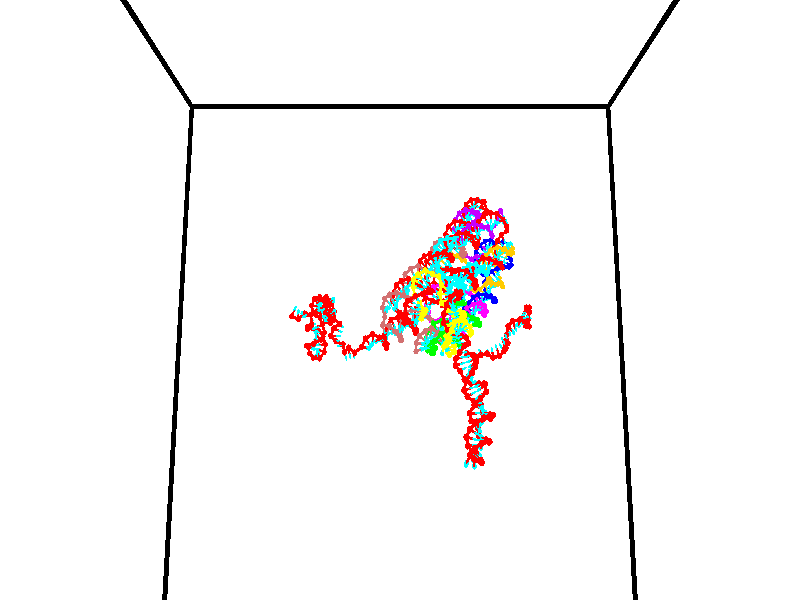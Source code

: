 // switches for output
#declare DRAW_BASES = 1; // possible values are 0, 1; only relevant for DNA ribbons
#declare DRAW_BASES_TYPE = 3; // possible values are 1, 2, 3; only relevant for DNA ribbons
#declare DRAW_FOG = 0; // set to 1 to enable fog

#include "colors.inc"

#include "transforms.inc"
background { rgb <1, 1, 1>}

#default {
   normal{
       ripples 0.25
       frequency 0.20
       turbulence 0.2
       lambda 5
   }
	finish {
		phong 0.1
		phong_size 40.
	}
}

// original window dimensions: 1024x640


// camera settings

camera {
	sky <0, 0.179814, -0.983701>
	up <0, 0.179814, -0.983701>
	right 1.6 * <1, 0, 0>
	location <35, 94.9851, 44.8844>
	look_at <35, 29.7336, 32.9568>
	direction <0, -65.2515, -11.9276>
	angle 67.0682
}


# declare cpy_camera_pos = <35, 94.9851, 44.8844>;
# if (DRAW_FOG = 1)
fog {
	fog_type 2
	up vnormalize(cpy_camera_pos)
	color rgbt<1,1,1,0.3>
	distance 1e-5
	fog_alt 3e-3
	fog_offset 56
}
# end


// LIGHTS

# declare lum = 6;
global_settings {
	ambient_light rgb lum * <0.05, 0.05, 0.05>
	max_trace_level 15
}# declare cpy_direct_light_amount = 0.25;
light_source
{	1000 * <-1, -1.16352, -0.803886>,
	rgb lum * cpy_direct_light_amount
	parallel
}

light_source
{	1000 * <1, 1.16352, 0.803886>,
	rgb lum * cpy_direct_light_amount
	parallel
}

// strand 0

// nucleotide -1

// particle -1
sphere {
	<24.088514, 35.021080, 35.316067> 0.250000
	pigment { color rgbt <1,0,0,0> }
	no_shadow
}
cylinder {
	<24.263866, 34.994766, 34.957516>,  <24.369078, 34.978977, 34.742386>, 0.100000
	pigment { color rgbt <1,0,0,0> }
	no_shadow
}
cylinder {
	<24.263866, 34.994766, 34.957516>,  <24.088514, 35.021080, 35.316067>, 0.100000
	pigment { color rgbt <1,0,0,0> }
	no_shadow
}

// particle -1
sphere {
	<24.263866, 34.994766, 34.957516> 0.100000
	pigment { color rgbt <1,0,0,0> }
	no_shadow
}
sphere {
	0, 1
	scale<0.080000,0.200000,0.300000>
	matrix <0.868139, 0.289218, 0.403345,
		0.232716, -0.955000, 0.183895,
		0.438381, -0.065782, -0.896379,
		24.395380, 34.975033, 34.688602>
	pigment { color rgbt <0,1,1,0> }
	no_shadow
}
cylinder {
	<24.694006, 34.552334, 35.491245>,  <24.088514, 35.021080, 35.316067>, 0.130000
	pigment { color rgbt <1,0,0,0> }
	no_shadow
}

// nucleotide -1

// particle -1
sphere {
	<24.694006, 34.552334, 35.491245> 0.250000
	pigment { color rgbt <1,0,0,0> }
	no_shadow
}
cylinder {
	<24.734350, 34.804214, 35.183140>,  <24.758556, 34.955341, 34.998276>, 0.100000
	pigment { color rgbt <1,0,0,0> }
	no_shadow
}
cylinder {
	<24.734350, 34.804214, 35.183140>,  <24.694006, 34.552334, 35.491245>, 0.100000
	pigment { color rgbt <1,0,0,0> }
	no_shadow
}

// particle -1
sphere {
	<24.734350, 34.804214, 35.183140> 0.100000
	pigment { color rgbt <1,0,0,0> }
	no_shadow
}
sphere {
	0, 1
	scale<0.080000,0.200000,0.300000>
	matrix <0.913322, 0.248426, 0.322687,
		0.394550, -0.736044, -0.550063,
		0.100862, 0.629701, -0.770262,
		24.764608, 34.993126, 34.952061>
	pigment { color rgbt <0,1,1,0> }
	no_shadow
}
cylinder {
	<25.310612, 34.383579, 34.959953>,  <24.694006, 34.552334, 35.491245>, 0.130000
	pigment { color rgbt <1,0,0,0> }
	no_shadow
}

// nucleotide -1

// particle -1
sphere {
	<25.310612, 34.383579, 34.959953> 0.250000
	pigment { color rgbt <1,0,0,0> }
	no_shadow
}
cylinder {
	<25.209394, 34.768532, 34.999542>,  <25.148664, 34.999504, 35.023296>, 0.100000
	pigment { color rgbt <1,0,0,0> }
	no_shadow
}
cylinder {
	<25.209394, 34.768532, 34.999542>,  <25.310612, 34.383579, 34.959953>, 0.100000
	pigment { color rgbt <1,0,0,0> }
	no_shadow
}

// particle -1
sphere {
	<25.209394, 34.768532, 34.999542> 0.100000
	pigment { color rgbt <1,0,0,0> }
	no_shadow
}
sphere {
	0, 1
	scale<0.080000,0.200000,0.300000>
	matrix <0.913863, 0.204196, 0.350940,
		0.317529, 0.179247, -0.931153,
		-0.253043, 0.962380, 0.098969,
		25.133482, 35.057247, 35.029232>
	pigment { color rgbt <0,1,1,0> }
	no_shadow
}
cylinder {
	<25.978827, 34.656822, 35.125221>,  <25.310612, 34.383579, 34.959953>, 0.130000
	pigment { color rgbt <1,0,0,0> }
	no_shadow
}

// nucleotide -1

// particle -1
sphere {
	<25.978827, 34.656822, 35.125221> 0.250000
	pigment { color rgbt <1,0,0,0> }
	no_shadow
}
cylinder {
	<25.672035, 34.887169, 35.238445>,  <25.487961, 35.025375, 35.306381>, 0.100000
	pigment { color rgbt <1,0,0,0> }
	no_shadow
}
cylinder {
	<25.672035, 34.887169, 35.238445>,  <25.978827, 34.656822, 35.125221>, 0.100000
	pigment { color rgbt <1,0,0,0> }
	no_shadow
}

// particle -1
sphere {
	<25.672035, 34.887169, 35.238445> 0.100000
	pigment { color rgbt <1,0,0,0> }
	no_shadow
}
sphere {
	0, 1
	scale<0.080000,0.200000,0.300000>
	matrix <0.570293, 0.409550, 0.712064,
		0.294123, 0.707567, -0.642527,
		-0.766979, 0.575863, 0.283063,
		25.441942, 35.059929, 35.323364>
	pigment { color rgbt <0,1,1,0> }
	no_shadow
}
cylinder {
	<26.072945, 34.541229, 35.867027>,  <25.978827, 34.656822, 35.125221>, 0.130000
	pigment { color rgbt <1,0,0,0> }
	no_shadow
}

// nucleotide -1

// particle -1
sphere {
	<26.072945, 34.541229, 35.867027> 0.250000
	pigment { color rgbt <1,0,0,0> }
	no_shadow
}
cylinder {
	<26.018333, 34.194611, 35.675003>,  <25.985567, 33.986641, 35.559788>, 0.100000
	pigment { color rgbt <1,0,0,0> }
	no_shadow
}
cylinder {
	<26.018333, 34.194611, 35.675003>,  <26.072945, 34.541229, 35.867027>, 0.100000
	pigment { color rgbt <1,0,0,0> }
	no_shadow
}

// particle -1
sphere {
	<26.018333, 34.194611, 35.675003> 0.100000
	pigment { color rgbt <1,0,0,0> }
	no_shadow
}
sphere {
	0, 1
	scale<0.080000,0.200000,0.300000>
	matrix <0.016862, -0.486564, 0.873482,
		-0.990493, 0.111161, 0.081042,
		-0.136529, -0.866544, -0.480064,
		25.977375, 33.934647, 35.530983>
	pigment { color rgbt <0,1,1,0> }
	no_shadow
}
cylinder {
	<25.563683, 34.036606, 36.086620>,  <26.072945, 34.541229, 35.867027>, 0.130000
	pigment { color rgbt <1,0,0,0> }
	no_shadow
}

// nucleotide -1

// particle -1
sphere {
	<25.563683, 34.036606, 36.086620> 0.250000
	pigment { color rgbt <1,0,0,0> }
	no_shadow
}
cylinder {
	<25.869925, 33.835091, 35.926598>,  <26.053669, 33.714180, 35.830585>, 0.100000
	pigment { color rgbt <1,0,0,0> }
	no_shadow
}
cylinder {
	<25.869925, 33.835091, 35.926598>,  <25.563683, 34.036606, 36.086620>, 0.100000
	pigment { color rgbt <1,0,0,0> }
	no_shadow
}

// particle -1
sphere {
	<25.869925, 33.835091, 35.926598> 0.100000
	pigment { color rgbt <1,0,0,0> }
	no_shadow
}
sphere {
	0, 1
	scale<0.080000,0.200000,0.300000>
	matrix <0.075399, -0.547309, 0.833528,
		-0.638879, -0.668316, -0.381036,
		0.765604, -0.503793, -0.400054,
		26.099606, 33.683952, 35.806580>
	pigment { color rgbt <0,1,1,0> }
	no_shadow
}
cylinder {
	<25.459452, 33.301292, 36.164364>,  <25.563683, 34.036606, 36.086620>, 0.130000
	pigment { color rgbt <1,0,0,0> }
	no_shadow
}

// nucleotide -1

// particle -1
sphere {
	<25.459452, 33.301292, 36.164364> 0.250000
	pigment { color rgbt <1,0,0,0> }
	no_shadow
}
cylinder {
	<25.853672, 33.354153, 36.121990>,  <26.090204, 33.385868, 36.096565>, 0.100000
	pigment { color rgbt <1,0,0,0> }
	no_shadow
}
cylinder {
	<25.853672, 33.354153, 36.121990>,  <25.459452, 33.301292, 36.164364>, 0.100000
	pigment { color rgbt <1,0,0,0> }
	no_shadow
}

// particle -1
sphere {
	<25.853672, 33.354153, 36.121990> 0.100000
	pigment { color rgbt <1,0,0,0> }
	no_shadow
}
sphere {
	0, 1
	scale<0.080000,0.200000,0.300000>
	matrix <0.167274, -0.661402, 0.731141,
		0.026558, -0.738298, -0.673952,
		0.985553, 0.132152, -0.105933,
		26.149338, 33.393799, 36.090210>
	pigment { color rgbt <0,1,1,0> }
	no_shadow
}
cylinder {
	<25.835773, 32.659924, 35.977020>,  <25.459452, 33.301292, 36.164364>, 0.130000
	pigment { color rgbt <1,0,0,0> }
	no_shadow
}

// nucleotide -1

// particle -1
sphere {
	<25.835773, 32.659924, 35.977020> 0.250000
	pigment { color rgbt <1,0,0,0> }
	no_shadow
}
cylinder {
	<26.076406, 32.888824, 36.199955>,  <26.220785, 33.026165, 36.333717>, 0.100000
	pigment { color rgbt <1,0,0,0> }
	no_shadow
}
cylinder {
	<26.076406, 32.888824, 36.199955>,  <25.835773, 32.659924, 35.977020>, 0.100000
	pigment { color rgbt <1,0,0,0> }
	no_shadow
}

// particle -1
sphere {
	<26.076406, 32.888824, 36.199955> 0.100000
	pigment { color rgbt <1,0,0,0> }
	no_shadow
}
sphere {
	0, 1
	scale<0.080000,0.200000,0.300000>
	matrix <0.035025, -0.715932, 0.697291,
		0.798044, -0.399956, -0.450735,
		0.601581, 0.572255, 0.557336,
		26.256882, 33.060501, 36.367157>
	pigment { color rgbt <0,1,1,0> }
	no_shadow
}
cylinder {
	<26.456785, 32.282261, 36.104034>,  <25.835773, 32.659924, 35.977020>, 0.130000
	pigment { color rgbt <1,0,0,0> }
	no_shadow
}

// nucleotide -1

// particle -1
sphere {
	<26.456785, 32.282261, 36.104034> 0.250000
	pigment { color rgbt <1,0,0,0> }
	no_shadow
}
cylinder {
	<26.401415, 32.552753, 36.393463>,  <26.368193, 32.715050, 36.567120>, 0.100000
	pigment { color rgbt <1,0,0,0> }
	no_shadow
}
cylinder {
	<26.401415, 32.552753, 36.393463>,  <26.456785, 32.282261, 36.104034>, 0.100000
	pigment { color rgbt <1,0,0,0> }
	no_shadow
}

// particle -1
sphere {
	<26.401415, 32.552753, 36.393463> 0.100000
	pigment { color rgbt <1,0,0,0> }
	no_shadow
}
sphere {
	0, 1
	scale<0.080000,0.200000,0.300000>
	matrix <-0.031536, -0.733243, 0.679235,
		0.989871, 0.071204, 0.122825,
		-0.138425, 0.676229, 0.723570,
		26.359888, 32.755623, 36.610535>
	pigment { color rgbt <0,1,1,0> }
	no_shadow
}
cylinder {
	<26.938770, 32.142212, 36.671532>,  <26.456785, 32.282261, 36.104034>, 0.130000
	pigment { color rgbt <1,0,0,0> }
	no_shadow
}

// nucleotide -1

// particle -1
sphere {
	<26.938770, 32.142212, 36.671532> 0.250000
	pigment { color rgbt <1,0,0,0> }
	no_shadow
}
cylinder {
	<26.649076, 32.342148, 36.861538>,  <26.475260, 32.462109, 36.975540>, 0.100000
	pigment { color rgbt <1,0,0,0> }
	no_shadow
}
cylinder {
	<26.649076, 32.342148, 36.861538>,  <26.938770, 32.142212, 36.671532>, 0.100000
	pigment { color rgbt <1,0,0,0> }
	no_shadow
}

// particle -1
sphere {
	<26.649076, 32.342148, 36.861538> 0.100000
	pigment { color rgbt <1,0,0,0> }
	no_shadow
}
sphere {
	0, 1
	scale<0.080000,0.200000,0.300000>
	matrix <0.092090, -0.612595, 0.785014,
		0.683375, 0.612280, 0.397633,
		-0.724237, 0.499840, 0.475017,
		26.431805, 32.492100, 37.004044>
	pigment { color rgbt <0,1,1,0> }
	no_shadow
}
cylinder {
	<27.195393, 32.185383, 37.334457>,  <26.938770, 32.142212, 36.671532>, 0.130000
	pigment { color rgbt <1,0,0,0> }
	no_shadow
}

// nucleotide -1

// particle -1
sphere {
	<27.195393, 32.185383, 37.334457> 0.250000
	pigment { color rgbt <1,0,0,0> }
	no_shadow
}
cylinder {
	<26.809519, 32.283085, 37.373890>,  <26.577993, 32.341705, 37.397549>, 0.100000
	pigment { color rgbt <1,0,0,0> }
	no_shadow
}
cylinder {
	<26.809519, 32.283085, 37.373890>,  <27.195393, 32.185383, 37.334457>, 0.100000
	pigment { color rgbt <1,0,0,0> }
	no_shadow
}

// particle -1
sphere {
	<26.809519, 32.283085, 37.373890> 0.100000
	pigment { color rgbt <1,0,0,0> }
	no_shadow
}
sphere {
	0, 1
	scale<0.080000,0.200000,0.300000>
	matrix <-0.091094, -0.660547, 0.745238,
		0.247151, 0.709940, 0.659470,
		-0.964686, 0.244260, 0.098584,
		26.520113, 32.356361, 37.403465>
	pigment { color rgbt <0,1,1,0> }
	no_shadow
}
cylinder {
	<27.113653, 32.420055, 38.048447>,  <27.195393, 32.185383, 37.334457>, 0.130000
	pigment { color rgbt <1,0,0,0> }
	no_shadow
}

// nucleotide -1

// particle -1
sphere {
	<27.113653, 32.420055, 38.048447> 0.250000
	pigment { color rgbt <1,0,0,0> }
	no_shadow
}
cylinder {
	<26.760824, 32.292923, 37.909348>,  <26.549126, 32.216644, 37.825886>, 0.100000
	pigment { color rgbt <1,0,0,0> }
	no_shadow
}
cylinder {
	<26.760824, 32.292923, 37.909348>,  <27.113653, 32.420055, 38.048447>, 0.100000
	pigment { color rgbt <1,0,0,0> }
	no_shadow
}

// particle -1
sphere {
	<26.760824, 32.292923, 37.909348> 0.100000
	pigment { color rgbt <1,0,0,0> }
	no_shadow
}
sphere {
	0, 1
	scale<0.080000,0.200000,0.300000>
	matrix <0.043572, -0.790023, 0.611527,
		-0.469092, 0.524260, 0.710707,
		-0.882074, -0.317829, -0.347751,
		26.496202, 32.197575, 37.805023>
	pigment { color rgbt <0,1,1,0> }
	no_shadow
}
cylinder {
	<26.616295, 32.265675, 38.592152>,  <27.113653, 32.420055, 38.048447>, 0.130000
	pigment { color rgbt <1,0,0,0> }
	no_shadow
}

// nucleotide -1

// particle -1
sphere {
	<26.616295, 32.265675, 38.592152> 0.250000
	pigment { color rgbt <1,0,0,0> }
	no_shadow
}
cylinder {
	<26.498226, 32.046204, 38.279274>,  <26.427385, 31.914522, 38.091549>, 0.100000
	pigment { color rgbt <1,0,0,0> }
	no_shadow
}
cylinder {
	<26.498226, 32.046204, 38.279274>,  <26.616295, 32.265675, 38.592152>, 0.100000
	pigment { color rgbt <1,0,0,0> }
	no_shadow
}

// particle -1
sphere {
	<26.498226, 32.046204, 38.279274> 0.100000
	pigment { color rgbt <1,0,0,0> }
	no_shadow
}
sphere {
	0, 1
	scale<0.080000,0.200000,0.300000>
	matrix <-0.208324, -0.762016, 0.613134,
		-0.932456, 0.343929, 0.110624,
		-0.295172, -0.548675, -0.782195,
		26.409676, 31.881601, 38.044617>
	pigment { color rgbt <0,1,1,0> }
	no_shadow
}
cylinder {
	<25.927860, 32.139126, 38.536179>,  <26.616295, 32.265675, 38.592152>, 0.130000
	pigment { color rgbt <1,0,0,0> }
	no_shadow
}

// nucleotide -1

// particle -1
sphere {
	<25.927860, 32.139126, 38.536179> 0.250000
	pigment { color rgbt <1,0,0,0> }
	no_shadow
}
cylinder {
	<26.113018, 31.829113, 38.364109>,  <26.224113, 31.643105, 38.260868>, 0.100000
	pigment { color rgbt <1,0,0,0> }
	no_shadow
}
cylinder {
	<26.113018, 31.829113, 38.364109>,  <25.927860, 32.139126, 38.536179>, 0.100000
	pigment { color rgbt <1,0,0,0> }
	no_shadow
}

// particle -1
sphere {
	<26.113018, 31.829113, 38.364109> 0.100000
	pigment { color rgbt <1,0,0,0> }
	no_shadow
}
sphere {
	0, 1
	scale<0.080000,0.200000,0.300000>
	matrix <-0.419210, -0.619006, 0.664149,
		-0.781019, -0.127097, -0.611437,
		0.462895, -0.775034, -0.430175,
		26.251886, 31.596603, 38.235058>
	pigment { color rgbt <0,1,1,0> }
	no_shadow
}
cylinder {
	<25.488867, 31.629829, 38.057697>,  <25.927860, 32.139126, 38.536179>, 0.130000
	pigment { color rgbt <1,0,0,0> }
	no_shadow
}

// nucleotide -1

// particle -1
sphere {
	<25.488867, 31.629829, 38.057697> 0.250000
	pigment { color rgbt <1,0,0,0> }
	no_shadow
}
cylinder {
	<25.794538, 31.464128, 38.255455>,  <25.977942, 31.364708, 38.374111>, 0.100000
	pigment { color rgbt <1,0,0,0> }
	no_shadow
}
cylinder {
	<25.794538, 31.464128, 38.255455>,  <25.488867, 31.629829, 38.057697>, 0.100000
	pigment { color rgbt <1,0,0,0> }
	no_shadow
}

// particle -1
sphere {
	<25.794538, 31.464128, 38.255455> 0.100000
	pigment { color rgbt <1,0,0,0> }
	no_shadow
}
sphere {
	0, 1
	scale<0.080000,0.200000,0.300000>
	matrix <-0.642281, -0.559083, 0.524310,
		0.059210, -0.718206, -0.693307,
		0.764179, -0.414254, 0.494393,
		26.023792, 31.339853, 38.403774>
	pigment { color rgbt <0,1,1,0> }
	no_shadow
}
cylinder {
	<25.321693, 31.915951, 37.457443>,  <25.488867, 31.629829, 38.057697>, 0.130000
	pigment { color rgbt <1,0,0,0> }
	no_shadow
}

// nucleotide -1

// particle -1
sphere {
	<25.321693, 31.915951, 37.457443> 0.250000
	pigment { color rgbt <1,0,0,0> }
	no_shadow
}
cylinder {
	<25.673613, 32.035568, 37.605244>,  <25.884764, 32.107338, 37.693924>, 0.100000
	pigment { color rgbt <1,0,0,0> }
	no_shadow
}
cylinder {
	<25.673613, 32.035568, 37.605244>,  <25.321693, 31.915951, 37.457443>, 0.100000
	pigment { color rgbt <1,0,0,0> }
	no_shadow
}

// particle -1
sphere {
	<25.673613, 32.035568, 37.605244> 0.100000
	pigment { color rgbt <1,0,0,0> }
	no_shadow
}
sphere {
	0, 1
	scale<0.080000,0.200000,0.300000>
	matrix <0.016759, 0.757329, -0.652819,
		-0.475054, 0.580540, 0.661284,
		0.879797, 0.299042, 0.369501,
		25.937551, 32.125282, 37.716095>
	pigment { color rgbt <0,1,1,0> }
	no_shadow
}
cylinder {
	<25.276712, 32.727329, 37.514153>,  <25.321693, 31.915951, 37.457443>, 0.130000
	pigment { color rgbt <1,0,0,0> }
	no_shadow
}

// nucleotide -1

// particle -1
sphere {
	<25.276712, 32.727329, 37.514153> 0.250000
	pigment { color rgbt <1,0,0,0> }
	no_shadow
}
cylinder {
	<25.661427, 32.617805, 37.514587>,  <25.892254, 32.552090, 37.514847>, 0.100000
	pigment { color rgbt <1,0,0,0> }
	no_shadow
}
cylinder {
	<25.661427, 32.617805, 37.514587>,  <25.276712, 32.727329, 37.514153>, 0.100000
	pigment { color rgbt <1,0,0,0> }
	no_shadow
}

// particle -1
sphere {
	<25.661427, 32.617805, 37.514587> 0.100000
	pigment { color rgbt <1,0,0,0> }
	no_shadow
}
sphere {
	0, 1
	scale<0.080000,0.200000,0.300000>
	matrix <0.220064, 0.770623, -0.598090,
		0.162926, 0.575472, 0.801428,
		0.961783, -0.273810, 0.001086,
		25.949961, 32.535664, 37.514912>
	pigment { color rgbt <0,1,1,0> }
	no_shadow
}
cylinder {
	<25.600609, 33.277615, 37.564598>,  <25.276712, 32.727329, 37.514153>, 0.130000
	pigment { color rgbt <1,0,0,0> }
	no_shadow
}

// nucleotide -1

// particle -1
sphere {
	<25.600609, 33.277615, 37.564598> 0.250000
	pigment { color rgbt <1,0,0,0> }
	no_shadow
}
cylinder {
	<25.880812, 33.042366, 37.402908>,  <26.048933, 32.901215, 37.305893>, 0.100000
	pigment { color rgbt <1,0,0,0> }
	no_shadow
}
cylinder {
	<25.880812, 33.042366, 37.402908>,  <25.600609, 33.277615, 37.564598>, 0.100000
	pigment { color rgbt <1,0,0,0> }
	no_shadow
}

// particle -1
sphere {
	<25.880812, 33.042366, 37.402908> 0.100000
	pigment { color rgbt <1,0,0,0> }
	no_shadow
}
sphere {
	0, 1
	scale<0.080000,0.200000,0.300000>
	matrix <0.222147, 0.717988, -0.659654,
		0.678190, 0.372293, 0.633606,
		0.700506, -0.588124, -0.404229,
		26.090963, 32.865929, 37.281639>
	pigment { color rgbt <0,1,1,0> }
	no_shadow
}
cylinder {
	<26.167377, 33.708118, 37.483963>,  <25.600609, 33.277615, 37.564598>, 0.130000
	pigment { color rgbt <1,0,0,0> }
	no_shadow
}

// nucleotide -1

// particle -1
sphere {
	<26.167377, 33.708118, 37.483963> 0.250000
	pigment { color rgbt <1,0,0,0> }
	no_shadow
}
cylinder {
	<26.227997, 33.407234, 37.227459>,  <26.264368, 33.226704, 37.073555>, 0.100000
	pigment { color rgbt <1,0,0,0> }
	no_shadow
}
cylinder {
	<26.227997, 33.407234, 37.227459>,  <26.167377, 33.708118, 37.483963>, 0.100000
	pigment { color rgbt <1,0,0,0> }
	no_shadow
}

// particle -1
sphere {
	<26.227997, 33.407234, 37.227459> 0.100000
	pigment { color rgbt <1,0,0,0> }
	no_shadow
}
sphere {
	0, 1
	scale<0.080000,0.200000,0.300000>
	matrix <0.353698, 0.647069, -0.675426,
		0.923001, -0.124453, 0.364117,
		0.151550, -0.752206, -0.641264,
		26.273462, 33.181572, 37.035080>
	pigment { color rgbt <0,1,1,0> }
	no_shadow
}
cylinder {
	<26.904293, 33.792183, 37.137589>,  <26.167377, 33.708118, 37.483963>, 0.130000
	pigment { color rgbt <1,0,0,0> }
	no_shadow
}

// nucleotide -1

// particle -1
sphere {
	<26.904293, 33.792183, 37.137589> 0.250000
	pigment { color rgbt <1,0,0,0> }
	no_shadow
}
cylinder {
	<26.650270, 33.581654, 36.911427>,  <26.497856, 33.455338, 36.775730>, 0.100000
	pigment { color rgbt <1,0,0,0> }
	no_shadow
}
cylinder {
	<26.650270, 33.581654, 36.911427>,  <26.904293, 33.792183, 37.137589>, 0.100000
	pigment { color rgbt <1,0,0,0> }
	no_shadow
}

// particle -1
sphere {
	<26.650270, 33.581654, 36.911427> 0.100000
	pigment { color rgbt <1,0,0,0> }
	no_shadow
}
sphere {
	0, 1
	scale<0.080000,0.200000,0.300000>
	matrix <0.152442, 0.632167, -0.759689,
		0.757275, -0.568636, -0.321227,
		-0.635055, -0.526325, -0.565408,
		26.459753, 33.423756, 36.741806>
	pigment { color rgbt <0,1,1,0> }
	no_shadow
}
cylinder {
	<27.250185, 33.708614, 36.503956>,  <26.904293, 33.792183, 37.137589>, 0.130000
	pigment { color rgbt <1,0,0,0> }
	no_shadow
}

// nucleotide -1

// particle -1
sphere {
	<27.250185, 33.708614, 36.503956> 0.250000
	pigment { color rgbt <1,0,0,0> }
	no_shadow
}
cylinder {
	<26.857609, 33.667072, 36.439472>,  <26.622063, 33.642147, 36.400780>, 0.100000
	pigment { color rgbt <1,0,0,0> }
	no_shadow
}
cylinder {
	<26.857609, 33.667072, 36.439472>,  <27.250185, 33.708614, 36.503956>, 0.100000
	pigment { color rgbt <1,0,0,0> }
	no_shadow
}

// particle -1
sphere {
	<26.857609, 33.667072, 36.439472> 0.100000
	pigment { color rgbt <1,0,0,0> }
	no_shadow
}
sphere {
	0, 1
	scale<0.080000,0.200000,0.300000>
	matrix <0.053117, 0.660547, -0.748903,
		0.184264, -0.743567, -0.642771,
		-0.981440, -0.103854, -0.161212,
		26.563177, 33.635918, 36.391109>
	pigment { color rgbt <0,1,1,0> }
	no_shadow
}
cylinder {
	<27.046833, 33.603756, 35.786980>,  <27.250185, 33.708614, 36.503956>, 0.130000
	pigment { color rgbt <1,0,0,0> }
	no_shadow
}

// nucleotide -1

// particle -1
sphere {
	<27.046833, 33.603756, 35.786980> 0.250000
	pigment { color rgbt <1,0,0,0> }
	no_shadow
}
cylinder {
	<26.719492, 33.768066, 35.947758>,  <26.523087, 33.866653, 36.044224>, 0.100000
	pigment { color rgbt <1,0,0,0> }
	no_shadow
}
cylinder {
	<26.719492, 33.768066, 35.947758>,  <27.046833, 33.603756, 35.786980>, 0.100000
	pigment { color rgbt <1,0,0,0> }
	no_shadow
}

// particle -1
sphere {
	<26.719492, 33.768066, 35.947758> 0.100000
	pigment { color rgbt <1,0,0,0> }
	no_shadow
}
sphere {
	0, 1
	scale<0.080000,0.200000,0.300000>
	matrix <-0.006157, 0.693069, -0.720845,
		-0.574681, -0.592381, -0.564647,
		-0.818354, 0.410780, 0.401940,
		26.473986, 33.891300, 36.068340>
	pigment { color rgbt <0,1,1,0> }
	no_shadow
}
cylinder {
	<26.735409, 33.509289, 35.158298>,  <27.046833, 33.603756, 35.786980>, 0.130000
	pigment { color rgbt <1,0,0,0> }
	no_shadow
}

// nucleotide -1

// particle -1
sphere {
	<26.735409, 33.509289, 35.158298> 0.250000
	pigment { color rgbt <1,0,0,0> }
	no_shadow
}
cylinder {
	<26.806215, 33.652756, 34.791687>,  <26.848700, 33.738838, 34.571720>, 0.100000
	pigment { color rgbt <1,0,0,0> }
	no_shadow
}
cylinder {
	<26.806215, 33.652756, 34.791687>,  <26.735409, 33.509289, 35.158298>, 0.100000
	pigment { color rgbt <1,0,0,0> }
	no_shadow
}

// particle -1
sphere {
	<26.806215, 33.652756, 34.791687> 0.100000
	pigment { color rgbt <1,0,0,0> }
	no_shadow
}
sphere {
	0, 1
	scale<0.080000,0.200000,0.300000>
	matrix <0.001734, -0.931345, -0.364133,
		-0.984206, 0.062869, -0.165486,
		0.177017, 0.358669, -0.916527,
		26.859320, 33.760357, 34.516727>
	pigment { color rgbt <0,1,1,0> }
	no_shadow
}
cylinder {
	<26.024479, 33.471737, 34.757057>,  <26.735409, 33.509289, 35.158298>, 0.130000
	pigment { color rgbt <1,0,0,0> }
	no_shadow
}

// nucleotide -1

// particle -1
sphere {
	<26.024479, 33.471737, 34.757057> 0.250000
	pigment { color rgbt <1,0,0,0> }
	no_shadow
}
cylinder {
	<26.361025, 33.436069, 34.543831>,  <26.562952, 33.414669, 34.415894>, 0.100000
	pigment { color rgbt <1,0,0,0> }
	no_shadow
}
cylinder {
	<26.361025, 33.436069, 34.543831>,  <26.024479, 33.471737, 34.757057>, 0.100000
	pigment { color rgbt <1,0,0,0> }
	no_shadow
}

// particle -1
sphere {
	<26.361025, 33.436069, 34.543831> 0.100000
	pigment { color rgbt <1,0,0,0> }
	no_shadow
}
sphere {
	0, 1
	scale<0.080000,0.200000,0.300000>
	matrix <-0.313676, -0.883751, -0.347264,
		-0.440131, 0.459384, -0.771525,
		0.841363, -0.089167, -0.533064,
		26.613434, 33.409321, 34.383911>
	pigment { color rgbt <0,1,1,0> }
	no_shadow
}
cylinder {
	<25.834288, 33.305115, 34.101032>,  <26.024479, 33.471737, 34.757057>, 0.130000
	pigment { color rgbt <1,0,0,0> }
	no_shadow
}

// nucleotide -1

// particle -1
sphere {
	<25.834288, 33.305115, 34.101032> 0.250000
	pigment { color rgbt <1,0,0,0> }
	no_shadow
}
cylinder {
	<26.205219, 33.159061, 34.133869>,  <26.427778, 33.071430, 34.153572>, 0.100000
	pigment { color rgbt <1,0,0,0> }
	no_shadow
}
cylinder {
	<26.205219, 33.159061, 34.133869>,  <25.834288, 33.305115, 34.101032>, 0.100000
	pigment { color rgbt <1,0,0,0> }
	no_shadow
}

// particle -1
sphere {
	<26.205219, 33.159061, 34.133869> 0.100000
	pigment { color rgbt <1,0,0,0> }
	no_shadow
}
sphere {
	0, 1
	scale<0.080000,0.200000,0.300000>
	matrix <-0.337904, -0.911172, -0.235766,
		0.160890, 0.190892, -0.968336,
		0.927327, -0.365137, 0.082096,
		26.483418, 33.049519, 34.158497>
	pigment { color rgbt <0,1,1,0> }
	no_shadow
}
cylinder {
	<26.097965, 33.036591, 33.438503>,  <25.834288, 33.305115, 34.101032>, 0.130000
	pigment { color rgbt <1,0,0,0> }
	no_shadow
}

// nucleotide -1

// particle -1
sphere {
	<26.097965, 33.036591, 33.438503> 0.250000
	pigment { color rgbt <1,0,0,0> }
	no_shadow
}
cylinder {
	<26.281410, 32.852612, 33.742641>,  <26.391478, 32.742222, 33.925125>, 0.100000
	pigment { color rgbt <1,0,0,0> }
	no_shadow
}
cylinder {
	<26.281410, 32.852612, 33.742641>,  <26.097965, 33.036591, 33.438503>, 0.100000
	pigment { color rgbt <1,0,0,0> }
	no_shadow
}

// particle -1
sphere {
	<26.281410, 32.852612, 33.742641> 0.100000
	pigment { color rgbt <1,0,0,0> }
	no_shadow
}
sphere {
	0, 1
	scale<0.080000,0.200000,0.300000>
	matrix <-0.332751, -0.882263, -0.332999,
		0.823986, -0.100288, -0.557665,
		0.458611, -0.459950, 0.760343,
		26.418993, 32.714626, 33.970745>
	pigment { color rgbt <0,1,1,0> }
	no_shadow
}
cylinder {
	<26.566431, 32.528587, 33.176678>,  <26.097965, 33.036591, 33.438503>, 0.130000
	pigment { color rgbt <1,0,0,0> }
	no_shadow
}

// nucleotide -1

// particle -1
sphere {
	<26.566431, 32.528587, 33.176678> 0.250000
	pigment { color rgbt <1,0,0,0> }
	no_shadow
}
cylinder {
	<26.429674, 32.416634, 33.535515>,  <26.347620, 32.349461, 33.750816>, 0.100000
	pigment { color rgbt <1,0,0,0> }
	no_shadow
}
cylinder {
	<26.429674, 32.416634, 33.535515>,  <26.566431, 32.528587, 33.176678>, 0.100000
	pigment { color rgbt <1,0,0,0> }
	no_shadow
}

// particle -1
sphere {
	<26.429674, 32.416634, 33.535515> 0.100000
	pigment { color rgbt <1,0,0,0> }
	no_shadow
}
sphere {
	0, 1
	scale<0.080000,0.200000,0.300000>
	matrix <-0.281304, -0.880365, -0.381872,
		0.896648, -0.382915, 0.222257,
		-0.341892, -0.279883, 0.897093,
		26.327106, 32.332668, 33.804642>
	pigment { color rgbt <0,1,1,0> }
	no_shadow
}
cylinder {
	<26.371899, 31.785519, 33.253113>,  <26.566431, 32.528587, 33.176678>, 0.130000
	pigment { color rgbt <1,0,0,0> }
	no_shadow
}

// nucleotide -1

// particle -1
sphere {
	<26.371899, 31.785519, 33.253113> 0.250000
	pigment { color rgbt <1,0,0,0> }
	no_shadow
}
cylinder {
	<26.536926, 32.036652, 33.517117>,  <26.635942, 32.187332, 33.675518>, 0.100000
	pigment { color rgbt <1,0,0,0> }
	no_shadow
}
cylinder {
	<26.536926, 32.036652, 33.517117>,  <26.371899, 31.785519, 33.253113>, 0.100000
	pigment { color rgbt <1,0,0,0> }
	no_shadow
}

// particle -1
sphere {
	<26.536926, 32.036652, 33.517117> 0.100000
	pigment { color rgbt <1,0,0,0> }
	no_shadow
}
sphere {
	0, 1
	scale<0.080000,0.200000,0.300000>
	matrix <0.618791, -0.724879, 0.302735,
		0.668494, 0.283509, -0.687559,
		0.412569, 0.627832, 0.660010,
		26.660698, 32.225002, 33.715118>
	pigment { color rgbt <0,1,1,0> }
	no_shadow
}
cylinder {
	<27.098045, 31.961746, 33.144699>,  <26.371899, 31.785519, 33.253113>, 0.130000
	pigment { color rgbt <1,0,0,0> }
	no_shadow
}

// nucleotide -1

// particle -1
sphere {
	<27.098045, 31.961746, 33.144699> 0.250000
	pigment { color rgbt <1,0,0,0> }
	no_shadow
}
cylinder {
	<27.050541, 31.985172, 33.541176>,  <27.022038, 31.999228, 33.779064>, 0.100000
	pigment { color rgbt <1,0,0,0> }
	no_shadow
}
cylinder {
	<27.050541, 31.985172, 33.541176>,  <27.098045, 31.961746, 33.144699>, 0.100000
	pigment { color rgbt <1,0,0,0> }
	no_shadow
}

// particle -1
sphere {
	<27.050541, 31.985172, 33.541176> 0.100000
	pigment { color rgbt <1,0,0,0> }
	no_shadow
}
sphere {
	0, 1
	scale<0.080000,0.200000,0.300000>
	matrix <0.534998, -0.837185, 0.113568,
		0.836464, 0.543775, 0.068092,
		-0.118761, 0.058566, 0.991194,
		27.014912, 32.002743, 33.838535>
	pigment { color rgbt <0,1,1,0> }
	no_shadow
}
cylinder {
	<27.717888, 31.712833, 33.582752>,  <27.098045, 31.961746, 33.144699>, 0.130000
	pigment { color rgbt <1,0,0,0> }
	no_shadow
}

// nucleotide -1

// particle -1
sphere {
	<27.717888, 31.712833, 33.582752> 0.250000
	pigment { color rgbt <1,0,0,0> }
	no_shadow
}
cylinder {
	<27.388166, 31.694376, 33.808456>,  <27.190334, 31.683302, 33.943878>, 0.100000
	pigment { color rgbt <1,0,0,0> }
	no_shadow
}
cylinder {
	<27.388166, 31.694376, 33.808456>,  <27.717888, 31.712833, 33.582752>, 0.100000
	pigment { color rgbt <1,0,0,0> }
	no_shadow
}

// particle -1
sphere {
	<27.388166, 31.694376, 33.808456> 0.100000
	pigment { color rgbt <1,0,0,0> }
	no_shadow
}
sphere {
	0, 1
	scale<0.080000,0.200000,0.300000>
	matrix <0.334278, -0.844062, 0.419306,
		0.456926, 0.534257, 0.711188,
		-0.824304, -0.046143, 0.564264,
		27.140875, 31.680532, 33.977737>
	pigment { color rgbt <0,1,1,0> }
	no_shadow
}
cylinder {
	<28.011005, 31.522326, 34.351578>,  <27.717888, 31.712833, 33.582752>, 0.130000
	pigment { color rgbt <1,0,0,0> }
	no_shadow
}

// nucleotide -1

// particle -1
sphere {
	<28.011005, 31.522326, 34.351578> 0.250000
	pigment { color rgbt <1,0,0,0> }
	no_shadow
}
cylinder {
	<27.625799, 31.421038, 34.314743>,  <27.394676, 31.360266, 34.292645>, 0.100000
	pigment { color rgbt <1,0,0,0> }
	no_shadow
}
cylinder {
	<27.625799, 31.421038, 34.314743>,  <28.011005, 31.522326, 34.351578>, 0.100000
	pigment { color rgbt <1,0,0,0> }
	no_shadow
}

// particle -1
sphere {
	<27.625799, 31.421038, 34.314743> 0.100000
	pigment { color rgbt <1,0,0,0> }
	no_shadow
}
sphere {
	0, 1
	scale<0.080000,0.200000,0.300000>
	matrix <0.197164, -0.895189, 0.399702,
		-0.183646, 0.366764, 0.912008,
		-0.963016, -0.253219, -0.092085,
		27.336895, 31.345072, 34.287117>
	pigment { color rgbt <0,1,1,0> }
	no_shadow
}
cylinder {
	<27.982252, 31.233301, 35.046551>,  <28.011005, 31.522326, 34.351578>, 0.130000
	pigment { color rgbt <1,0,0,0> }
	no_shadow
}

// nucleotide -1

// particle -1
sphere {
	<27.982252, 31.233301, 35.046551> 0.250000
	pigment { color rgbt <1,0,0,0> }
	no_shadow
}
cylinder {
	<27.691957, 31.146786, 34.785316>,  <27.517780, 31.094877, 34.628574>, 0.100000
	pigment { color rgbt <1,0,0,0> }
	no_shadow
}
cylinder {
	<27.691957, 31.146786, 34.785316>,  <27.982252, 31.233301, 35.046551>, 0.100000
	pigment { color rgbt <1,0,0,0> }
	no_shadow
}

// particle -1
sphere {
	<27.691957, 31.146786, 34.785316> 0.100000
	pigment { color rgbt <1,0,0,0> }
	no_shadow
}
sphere {
	0, 1
	scale<0.080000,0.200000,0.300000>
	matrix <0.140112, -0.975867, 0.167487,
		-0.673555, 0.030045, 0.738526,
		-0.725736, -0.216288, -0.653090,
		27.474237, 31.081900, 34.589390>
	pigment { color rgbt <0,1,1,0> }
	no_shadow
}
cylinder {
	<27.518095, 30.756641, 35.291889>,  <27.982252, 31.233301, 35.046551>, 0.130000
	pigment { color rgbt <1,0,0,0> }
	no_shadow
}

// nucleotide -1

// particle -1
sphere {
	<27.518095, 30.756641, 35.291889> 0.250000
	pigment { color rgbt <1,0,0,0> }
	no_shadow
}
cylinder {
	<27.532322, 30.707409, 34.895187>,  <27.540857, 30.677870, 34.657166>, 0.100000
	pigment { color rgbt <1,0,0,0> }
	no_shadow
}
cylinder {
	<27.532322, 30.707409, 34.895187>,  <27.518095, 30.756641, 35.291889>, 0.100000
	pigment { color rgbt <1,0,0,0> }
	no_shadow
}

// particle -1
sphere {
	<27.532322, 30.707409, 34.895187> 0.100000
	pigment { color rgbt <1,0,0,0> }
	no_shadow
}
sphere {
	0, 1
	scale<0.080000,0.200000,0.300000>
	matrix <0.071542, -0.989527, 0.125368,
		-0.996803, -0.075412, -0.026390,
		0.035568, -0.123080, -0.991760,
		27.542992, 30.670485, 34.597660>
	pigment { color rgbt <0,1,1,0> }
	no_shadow
}
cylinder {
	<26.879486, 30.339994, 35.029930>,  <27.518095, 30.756641, 35.291889>, 0.130000
	pigment { color rgbt <1,0,0,0> }
	no_shadow
}

// nucleotide -1

// particle -1
sphere {
	<26.879486, 30.339994, 35.029930> 0.250000
	pigment { color rgbt <1,0,0,0> }
	no_shadow
}
cylinder {
	<27.235287, 30.291075, 34.853828>,  <27.448767, 30.261723, 34.748165>, 0.100000
	pigment { color rgbt <1,0,0,0> }
	no_shadow
}
cylinder {
	<27.235287, 30.291075, 34.853828>,  <26.879486, 30.339994, 35.029930>, 0.100000
	pigment { color rgbt <1,0,0,0> }
	no_shadow
}

// particle -1
sphere {
	<27.235287, 30.291075, 34.853828> 0.100000
	pigment { color rgbt <1,0,0,0> }
	no_shadow
}
sphere {
	0, 1
	scale<0.080000,0.200000,0.300000>
	matrix <-0.094453, -0.991919, 0.084713,
		-0.447060, -0.033768, -0.893866,
		0.889503, -0.122300, -0.440257,
		27.502138, 30.254385, 34.721752>
	pigment { color rgbt <0,1,1,0> }
	no_shadow
}
cylinder {
	<26.810446, 29.937334, 34.266846>,  <26.879486, 30.339994, 35.029930>, 0.130000
	pigment { color rgbt <1,0,0,0> }
	no_shadow
}

// nucleotide -1

// particle -1
sphere {
	<26.810446, 29.937334, 34.266846> 0.250000
	pigment { color rgbt <1,0,0,0> }
	no_shadow
}
cylinder {
	<27.159241, 29.893669, 34.457726>,  <27.368517, 29.867470, 34.572254>, 0.100000
	pigment { color rgbt <1,0,0,0> }
	no_shadow
}
cylinder {
	<27.159241, 29.893669, 34.457726>,  <26.810446, 29.937334, 34.266846>, 0.100000
	pigment { color rgbt <1,0,0,0> }
	no_shadow
}

// particle -1
sphere {
	<27.159241, 29.893669, 34.457726> 0.100000
	pigment { color rgbt <1,0,0,0> }
	no_shadow
}
sphere {
	0, 1
	scale<0.080000,0.200000,0.300000>
	matrix <-0.141447, -0.989424, 0.032126,
		0.468648, -0.095512, -0.878206,
		0.871987, -0.109164, 0.477202,
		27.420837, 29.860920, 34.600887>
	pigment { color rgbt <0,1,1,0> }
	no_shadow
}
cylinder {
	<26.490513, 30.521385, 33.920845>,  <26.810446, 29.937334, 34.266846>, 0.130000
	pigment { color rgbt <1,0,0,0> }
	no_shadow
}

// nucleotide -1

// particle -1
sphere {
	<26.490513, 30.521385, 33.920845> 0.250000
	pigment { color rgbt <1,0,0,0> }
	no_shadow
}
cylinder {
	<26.707432, 30.713516, 34.196583>,  <26.837584, 30.828794, 34.362026>, 0.100000
	pigment { color rgbt <1,0,0,0> }
	no_shadow
}
cylinder {
	<26.707432, 30.713516, 34.196583>,  <26.490513, 30.521385, 33.920845>, 0.100000
	pigment { color rgbt <1,0,0,0> }
	no_shadow
}

// particle -1
sphere {
	<26.707432, 30.713516, 34.196583> 0.100000
	pigment { color rgbt <1,0,0,0> }
	no_shadow
}
sphere {
	0, 1
	scale<0.080000,0.200000,0.300000>
	matrix <-0.270533, 0.876598, -0.397979,
		-0.795442, 0.029331, 0.605319,
		0.542295, 0.480328, 0.689348,
		26.870121, 30.857615, 34.403389>
	pigment { color rgbt <0,1,1,0> }
	no_shadow
}
cylinder {
	<26.082399, 31.128107, 34.196739>,  <26.490513, 30.521385, 33.920845>, 0.130000
	pigment { color rgbt <1,0,0,0> }
	no_shadow
}

// nucleotide -1

// particle -1
sphere {
	<26.082399, 31.128107, 34.196739> 0.250000
	pigment { color rgbt <1,0,0,0> }
	no_shadow
}
cylinder {
	<26.472706, 31.195734, 34.252308>,  <26.706890, 31.236311, 34.285648>, 0.100000
	pigment { color rgbt <1,0,0,0> }
	no_shadow
}
cylinder {
	<26.472706, 31.195734, 34.252308>,  <26.082399, 31.128107, 34.196739>, 0.100000
	pigment { color rgbt <1,0,0,0> }
	no_shadow
}

// particle -1
sphere {
	<26.472706, 31.195734, 34.252308> 0.100000
	pigment { color rgbt <1,0,0,0> }
	no_shadow
}
sphere {
	0, 1
	scale<0.080000,0.200000,0.300000>
	matrix <-0.146155, 0.976031, -0.161253,
		-0.162856, 0.137041, 0.977086,
		0.975765, 0.169067, 0.138923,
		26.765436, 31.246454, 34.293983>
	pigment { color rgbt <0,1,1,0> }
	no_shadow
}
cylinder {
	<26.048864, 31.638790, 34.652351>,  <26.082399, 31.128107, 34.196739>, 0.130000
	pigment { color rgbt <1,0,0,0> }
	no_shadow
}

// nucleotide -1

// particle -1
sphere {
	<26.048864, 31.638790, 34.652351> 0.250000
	pigment { color rgbt <1,0,0,0> }
	no_shadow
}
cylinder {
	<26.382347, 31.642323, 34.431496>,  <26.582438, 31.644442, 34.298985>, 0.100000
	pigment { color rgbt <1,0,0,0> }
	no_shadow
}
cylinder {
	<26.382347, 31.642323, 34.431496>,  <26.048864, 31.638790, 34.652351>, 0.100000
	pigment { color rgbt <1,0,0,0> }
	no_shadow
}

// particle -1
sphere {
	<26.382347, 31.642323, 34.431496> 0.100000
	pigment { color rgbt <1,0,0,0> }
	no_shadow
}
sphere {
	0, 1
	scale<0.080000,0.200000,0.300000>
	matrix <-0.073945, 0.992652, -0.095781,
		0.547234, 0.120681, 0.828234,
		0.833707, 0.008829, -0.552137,
		26.632460, 31.644972, 34.265854>
	pigment { color rgbt <0,1,1,0> }
	no_shadow
}
cylinder {
	<26.547630, 32.056931, 34.983055>,  <26.048864, 31.638790, 34.652351>, 0.130000
	pigment { color rgbt <1,0,0,0> }
	no_shadow
}

// nucleotide -1

// particle -1
sphere {
	<26.547630, 32.056931, 34.983055> 0.250000
	pigment { color rgbt <1,0,0,0> }
	no_shadow
}
cylinder {
	<26.644970, 32.043278, 34.595322>,  <26.703373, 32.035088, 34.362682>, 0.100000
	pigment { color rgbt <1,0,0,0> }
	no_shadow
}
cylinder {
	<26.644970, 32.043278, 34.595322>,  <26.547630, 32.056931, 34.983055>, 0.100000
	pigment { color rgbt <1,0,0,0> }
	no_shadow
}

// particle -1
sphere {
	<26.644970, 32.043278, 34.595322> 0.100000
	pigment { color rgbt <1,0,0,0> }
	no_shadow
}
sphere {
	0, 1
	scale<0.080000,0.200000,0.300000>
	matrix <0.104311, 0.994506, -0.008832,
		0.964314, -0.098964, 0.245573,
		0.243350, -0.034133, -0.969338,
		26.717976, 32.033039, 34.304520>
	pigment { color rgbt <0,1,1,0> }
	no_shadow
}
cylinder {
	<27.284405, 32.243755, 34.813553>,  <26.547630, 32.056931, 34.983055>, 0.130000
	pigment { color rgbt <1,0,0,0> }
	no_shadow
}

// nucleotide -1

// particle -1
sphere {
	<27.284405, 32.243755, 34.813553> 0.250000
	pigment { color rgbt <1,0,0,0> }
	no_shadow
}
cylinder {
	<27.036587, 32.370579, 34.526321>,  <26.887896, 32.446671, 34.353981>, 0.100000
	pigment { color rgbt <1,0,0,0> }
	no_shadow
}
cylinder {
	<27.036587, 32.370579, 34.526321>,  <27.284405, 32.243755, 34.813553>, 0.100000
	pigment { color rgbt <1,0,0,0> }
	no_shadow
}

// particle -1
sphere {
	<27.036587, 32.370579, 34.526321> 0.100000
	pigment { color rgbt <1,0,0,0> }
	no_shadow
}
sphere {
	0, 1
	scale<0.080000,0.200000,0.300000>
	matrix <0.322112, 0.936916, 0.135766,
		0.715828, -0.147190, -0.682587,
		-0.619543, 0.317055, -0.718082,
		26.850723, 32.465694, 34.310898>
	pigment { color rgbt <0,1,1,0> }
	no_shadow
}
cylinder {
	<27.684658, 32.545605, 34.415840>,  <27.284405, 32.243755, 34.813553>, 0.130000
	pigment { color rgbt <1,0,0,0> }
	no_shadow
}

// nucleotide -1

// particle -1
sphere {
	<27.684658, 32.545605, 34.415840> 0.250000
	pigment { color rgbt <1,0,0,0> }
	no_shadow
}
cylinder {
	<27.317327, 32.696312, 34.367313>,  <27.096930, 32.786736, 34.338196>, 0.100000
	pigment { color rgbt <1,0,0,0> }
	no_shadow
}
cylinder {
	<27.317327, 32.696312, 34.367313>,  <27.684658, 32.545605, 34.415840>, 0.100000
	pigment { color rgbt <1,0,0,0> }
	no_shadow
}

// particle -1
sphere {
	<27.317327, 32.696312, 34.367313> 0.100000
	pigment { color rgbt <1,0,0,0> }
	no_shadow
}
sphere {
	0, 1
	scale<0.080000,0.200000,0.300000>
	matrix <0.382064, 0.923852, -0.022908,
		0.103451, -0.067390, -0.992349,
		-0.918328, 0.376771, -0.121321,
		27.041830, 32.809341, 34.330917>
	pigment { color rgbt <0,1,1,0> }
	no_shadow
}
cylinder {
	<27.625900, 33.025642, 33.766586>,  <27.684658, 32.545605, 34.415840>, 0.130000
	pigment { color rgbt <1,0,0,0> }
	no_shadow
}

// nucleotide -1

// particle -1
sphere {
	<27.625900, 33.025642, 33.766586> 0.250000
	pigment { color rgbt <1,0,0,0> }
	no_shadow
}
cylinder {
	<27.344614, 33.119759, 34.034950>,  <27.175842, 33.176228, 34.195969>, 0.100000
	pigment { color rgbt <1,0,0,0> }
	no_shadow
}
cylinder {
	<27.344614, 33.119759, 34.034950>,  <27.625900, 33.025642, 33.766586>, 0.100000
	pigment { color rgbt <1,0,0,0> }
	no_shadow
}

// particle -1
sphere {
	<27.344614, 33.119759, 34.034950> 0.100000
	pigment { color rgbt <1,0,0,0> }
	no_shadow
}
sphere {
	0, 1
	scale<0.080000,0.200000,0.300000>
	matrix <0.338382, 0.940683, 0.024775,
		-0.625287, 0.244447, -0.741122,
		-0.703217, 0.235291, 0.670913,
		27.133650, 33.190346, 34.236225>
	pigment { color rgbt <0,1,1,0> }
	no_shadow
}
cylinder {
	<27.322321, 33.637066, 33.570210>,  <27.625900, 33.025642, 33.766586>, 0.130000
	pigment { color rgbt <1,0,0,0> }
	no_shadow
}

// nucleotide -1

// particle -1
sphere {
	<27.322321, 33.637066, 33.570210> 0.250000
	pigment { color rgbt <1,0,0,0> }
	no_shadow
}
cylinder {
	<27.267876, 33.596825, 33.964439>,  <27.235209, 33.572678, 34.200977>, 0.100000
	pigment { color rgbt <1,0,0,0> }
	no_shadow
}
cylinder {
	<27.267876, 33.596825, 33.964439>,  <27.322321, 33.637066, 33.570210>, 0.100000
	pigment { color rgbt <1,0,0,0> }
	no_shadow
}

// particle -1
sphere {
	<27.267876, 33.596825, 33.964439> 0.100000
	pigment { color rgbt <1,0,0,0> }
	no_shadow
}
sphere {
	0, 1
	scale<0.080000,0.200000,0.300000>
	matrix <0.395238, 0.906717, 0.147144,
		-0.908438, 0.409564, -0.083654,
		-0.136115, -0.100608, 0.985571,
		27.227041, 33.566643, 34.260109>
	pigment { color rgbt <0,1,1,0> }
	no_shadow
}
cylinder {
	<27.061460, 34.187363, 33.733757>,  <27.322321, 33.637066, 33.570210>, 0.130000
	pigment { color rgbt <1,0,0,0> }
	no_shadow
}

// nucleotide -1

// particle -1
sphere {
	<27.061460, 34.187363, 33.733757> 0.250000
	pigment { color rgbt <1,0,0,0> }
	no_shadow
}
cylinder {
	<27.266077, 34.037098, 34.042873>,  <27.388847, 33.946938, 34.228344>, 0.100000
	pigment { color rgbt <1,0,0,0> }
	no_shadow
}
cylinder {
	<27.266077, 34.037098, 34.042873>,  <27.061460, 34.187363, 33.733757>, 0.100000
	pigment { color rgbt <1,0,0,0> }
	no_shadow
}

// particle -1
sphere {
	<27.266077, 34.037098, 34.042873> 0.100000
	pigment { color rgbt <1,0,0,0> }
	no_shadow
}
sphere {
	0, 1
	scale<0.080000,0.200000,0.300000>
	matrix <0.386814, 0.903760, 0.183283,
		-0.767269, 0.205170, 0.607621,
		0.511539, -0.375664, 0.772790,
		27.419538, 33.924400, 34.274712>
	pigment { color rgbt <0,1,1,0> }
	no_shadow
}
cylinder {
	<27.379288, 34.615780, 34.293720>,  <27.061460, 34.187363, 33.733757>, 0.130000
	pigment { color rgbt <1,0,0,0> }
	no_shadow
}

// nucleotide -1

// particle -1
sphere {
	<27.379288, 34.615780, 34.293720> 0.250000
	pigment { color rgbt <1,0,0,0> }
	no_shadow
}
cylinder {
	<27.061823, 34.461258, 34.481705>,  <26.871344, 34.368546, 34.594498>, 0.100000
	pigment { color rgbt <1,0,0,0> }
	no_shadow
}
cylinder {
	<27.061823, 34.461258, 34.481705>,  <27.379288, 34.615780, 34.293720>, 0.100000
	pigment { color rgbt <1,0,0,0> }
	no_shadow
}

// particle -1
sphere {
	<27.061823, 34.461258, 34.481705> 0.100000
	pigment { color rgbt <1,0,0,0> }
	no_shadow
}
sphere {
	0, 1
	scale<0.080000,0.200000,0.300000>
	matrix <-0.539353, 0.804165, -0.249834,
		-0.281417, -0.451761, -0.846591,
		-0.793664, -0.386304, 0.469965,
		26.823723, 34.345367, 34.622696>
	pigment { color rgbt <0,1,1,0> }
	no_shadow
}
cylinder {
	<27.528898, 34.956688, 33.653645>,  <27.379288, 34.615780, 34.293720>, 0.130000
	pigment { color rgbt <1,0,0,0> }
	no_shadow
}

// nucleotide -1

// particle -1
sphere {
	<27.528898, 34.956688, 33.653645> 0.250000
	pigment { color rgbt <1,0,0,0> }
	no_shadow
}
cylinder {
	<27.863119, 34.796341, 33.803928>,  <28.063652, 34.700134, 33.894100>, 0.100000
	pigment { color rgbt <1,0,0,0> }
	no_shadow
}
cylinder {
	<27.863119, 34.796341, 33.803928>,  <27.528898, 34.956688, 33.653645>, 0.100000
	pigment { color rgbt <1,0,0,0> }
	no_shadow
}

// particle -1
sphere {
	<27.863119, 34.796341, 33.803928> 0.100000
	pigment { color rgbt <1,0,0,0> }
	no_shadow
}
sphere {
	0, 1
	scale<0.080000,0.200000,0.300000>
	matrix <0.404039, 0.911727, 0.074208,
		-0.372293, 0.089798, 0.923761,
		0.835554, -0.400863, 0.375711,
		28.113785, 34.676083, 33.916641>
	pigment { color rgbt <0,1,1,0> }
	no_shadow
}
cylinder {
	<27.747080, 35.314903, 34.372589>,  <27.528898, 34.956688, 33.653645>, 0.130000
	pigment { color rgbt <1,0,0,0> }
	no_shadow
}

// nucleotide -1

// particle -1
sphere {
	<27.747080, 35.314903, 34.372589> 0.250000
	pigment { color rgbt <1,0,0,0> }
	no_shadow
}
cylinder {
	<28.009569, 35.168274, 34.108772>,  <28.167063, 35.080296, 33.950481>, 0.100000
	pigment { color rgbt <1,0,0,0> }
	no_shadow
}
cylinder {
	<28.009569, 35.168274, 34.108772>,  <27.747080, 35.314903, 34.372589>, 0.100000
	pigment { color rgbt <1,0,0,0> }
	no_shadow
}

// particle -1
sphere {
	<28.009569, 35.168274, 34.108772> 0.100000
	pigment { color rgbt <1,0,0,0> }
	no_shadow
}
sphere {
	0, 1
	scale<0.080000,0.200000,0.300000>
	matrix <0.547029, 0.833166, 0.081203,
		0.519741, -0.414077, 0.747268,
		0.656222, -0.366573, -0.659543,
		28.206436, 35.058304, 33.910908>
	pigment { color rgbt <0,1,1,0> }
	no_shadow
}
cylinder {
	<27.490540, 35.281731, 35.076370>,  <27.747080, 35.314903, 34.372589>, 0.130000
	pigment { color rgbt <1,0,0,0> }
	no_shadow
}

// nucleotide -1

// particle -1
sphere {
	<27.490540, 35.281731, 35.076370> 0.250000
	pigment { color rgbt <1,0,0,0> }
	no_shadow
}
cylinder {
	<27.855309, 35.203945, 35.220917>,  <28.074169, 35.157276, 35.307644>, 0.100000
	pigment { color rgbt <1,0,0,0> }
	no_shadow
}
cylinder {
	<27.855309, 35.203945, 35.220917>,  <27.490540, 35.281731, 35.076370>, 0.100000
	pigment { color rgbt <1,0,0,0> }
	no_shadow
}

// particle -1
sphere {
	<27.855309, 35.203945, 35.220917> 0.100000
	pigment { color rgbt <1,0,0,0> }
	no_shadow
}
sphere {
	0, 1
	scale<0.080000,0.200000,0.300000>
	matrix <0.311953, 0.900630, -0.302575,
		-0.266617, 0.388654, 0.881966,
		0.911921, -0.194460, 0.361365,
		28.128885, 35.145607, 35.329327>
	pigment { color rgbt <0,1,1,0> }
	no_shadow
}
cylinder {
	<27.796438, 35.772369, 35.473545>,  <27.490540, 35.281731, 35.076370>, 0.130000
	pigment { color rgbt <1,0,0,0> }
	no_shadow
}

// nucleotide -1

// particle -1
sphere {
	<27.796438, 35.772369, 35.473545> 0.250000
	pigment { color rgbt <1,0,0,0> }
	no_shadow
}
cylinder {
	<28.121580, 35.596973, 35.320190>,  <28.316666, 35.491734, 35.228176>, 0.100000
	pigment { color rgbt <1,0,0,0> }
	no_shadow
}
cylinder {
	<28.121580, 35.596973, 35.320190>,  <27.796438, 35.772369, 35.473545>, 0.100000
	pigment { color rgbt <1,0,0,0> }
	no_shadow
}

// particle -1
sphere {
	<28.121580, 35.596973, 35.320190> 0.100000
	pigment { color rgbt <1,0,0,0> }
	no_shadow
}
sphere {
	0, 1
	scale<0.080000,0.200000,0.300000>
	matrix <0.283118, 0.872677, -0.397843,
		0.509026, 0.214845, 0.833507,
		0.812857, -0.438494, -0.383389,
		28.365437, 35.465424, 35.205173>
	pigment { color rgbt <0,1,1,0> }
	no_shadow
}
cylinder {
	<28.386366, 36.094963, 35.688198>,  <27.796438, 35.772369, 35.473545>, 0.130000
	pigment { color rgbt <1,0,0,0> }
	no_shadow
}

// nucleotide -1

// particle -1
sphere {
	<28.386366, 36.094963, 35.688198> 0.250000
	pigment { color rgbt <1,0,0,0> }
	no_shadow
}
cylinder {
	<28.441740, 35.929359, 35.328323>,  <28.474964, 35.829998, 35.112400>, 0.100000
	pigment { color rgbt <1,0,0,0> }
	no_shadow
}
cylinder {
	<28.441740, 35.929359, 35.328323>,  <28.386366, 36.094963, 35.688198>, 0.100000
	pigment { color rgbt <1,0,0,0> }
	no_shadow
}

// particle -1
sphere {
	<28.441740, 35.929359, 35.328323> 0.100000
	pigment { color rgbt <1,0,0,0> }
	no_shadow
}
sphere {
	0, 1
	scale<0.080000,0.200000,0.300000>
	matrix <0.198641, 0.901580, -0.384311,
		0.970246, -0.125512, 0.207048,
		0.138435, -0.414005, -0.899687,
		28.483271, 35.805157, 35.058418>
	pigment { color rgbt <0,1,1,0> }
	no_shadow
}
cylinder {
	<28.238876, 36.791416, 35.968868>,  <28.386366, 36.094963, 35.688198>, 0.130000
	pigment { color rgbt <1,0,0,0> }
	no_shadow
}

// nucleotide -1

// particle -1
sphere {
	<28.238876, 36.791416, 35.968868> 0.250000
	pigment { color rgbt <1,0,0,0> }
	no_shadow
}
cylinder {
	<27.924219, 36.993721, 35.827225>,  <27.735424, 37.115105, 35.742241>, 0.100000
	pigment { color rgbt <1,0,0,0> }
	no_shadow
}
cylinder {
	<27.924219, 36.993721, 35.827225>,  <28.238876, 36.791416, 35.968868>, 0.100000
	pigment { color rgbt <1,0,0,0> }
	no_shadow
}

// particle -1
sphere {
	<27.924219, 36.993721, 35.827225> 0.100000
	pigment { color rgbt <1,0,0,0> }
	no_shadow
}
sphere {
	0, 1
	scale<0.080000,0.200000,0.300000>
	matrix <0.215139, 0.762137, 0.610625,
		0.578710, 0.404163, -0.708341,
		-0.786645, 0.505767, -0.354105,
		27.688225, 37.145451, 35.720993>
	pigment { color rgbt <0,1,1,0> }
	no_shadow
}
cylinder {
	<28.613495, 37.479649, 35.880066>,  <28.238876, 36.791416, 35.968868>, 0.130000
	pigment { color rgbt <1,0,0,0> }
	no_shadow
}

// nucleotide -1

// particle -1
sphere {
	<28.613495, 37.479649, 35.880066> 0.250000
	pigment { color rgbt <1,0,0,0> }
	no_shadow
}
cylinder {
	<28.217766, 37.469284, 35.937435>,  <27.980328, 37.463066, 35.971855>, 0.100000
	pigment { color rgbt <1,0,0,0> }
	no_shadow
}
cylinder {
	<28.217766, 37.469284, 35.937435>,  <28.613495, 37.479649, 35.880066>, 0.100000
	pigment { color rgbt <1,0,0,0> }
	no_shadow
}

// particle -1
sphere {
	<28.217766, 37.469284, 35.937435> 0.100000
	pigment { color rgbt <1,0,0,0> }
	no_shadow
}
sphere {
	0, 1
	scale<0.080000,0.200000,0.300000>
	matrix <0.028558, 0.930522, 0.365121,
		-0.142917, 0.365318, -0.919846,
		-0.989323, -0.025913, 0.143420,
		27.920969, 37.461510, 35.980461>
	pigment { color rgbt <0,1,1,0> }
	no_shadow
}
cylinder {
	<29.223734, 37.700119, 36.345661>,  <28.613495, 37.479649, 35.880066>, 0.130000
	pigment { color rgbt <1,0,0,0> }
	no_shadow
}

// nucleotide -1

// particle -1
sphere {
	<29.223734, 37.700119, 36.345661> 0.250000
	pigment { color rgbt <1,0,0,0> }
	no_shadow
}
cylinder {
	<29.305410, 37.315228, 36.417686>,  <29.354416, 37.084293, 36.460899>, 0.100000
	pigment { color rgbt <1,0,0,0> }
	no_shadow
}
cylinder {
	<29.305410, 37.315228, 36.417686>,  <29.223734, 37.700119, 36.345661>, 0.100000
	pigment { color rgbt <1,0,0,0> }
	no_shadow
}

// particle -1
sphere {
	<29.305410, 37.315228, 36.417686> 0.100000
	pigment { color rgbt <1,0,0,0> }
	no_shadow
}
sphere {
	0, 1
	scale<0.080000,0.200000,0.300000>
	matrix <0.015732, 0.187138, 0.982208,
		-0.978805, -0.197724, 0.053349,
		0.204190, -0.962229, 0.180061,
		29.366667, 37.026558, 36.471706>
	pigment { color rgbt <0,1,1,0> }
	no_shadow
}
cylinder {
	<28.620373, 37.432060, 36.671558>,  <29.223734, 37.700119, 36.345661>, 0.130000
	pigment { color rgbt <1,0,0,0> }
	no_shadow
}

// nucleotide -1

// particle -1
sphere {
	<28.620373, 37.432060, 36.671558> 0.250000
	pigment { color rgbt <1,0,0,0> }
	no_shadow
}
cylinder {
	<28.935970, 37.206764, 36.769741>,  <29.125328, 37.071587, 36.828651>, 0.100000
	pigment { color rgbt <1,0,0,0> }
	no_shadow
}
cylinder {
	<28.935970, 37.206764, 36.769741>,  <28.620373, 37.432060, 36.671558>, 0.100000
	pigment { color rgbt <1,0,0,0> }
	no_shadow
}

// particle -1
sphere {
	<28.935970, 37.206764, 36.769741> 0.100000
	pigment { color rgbt <1,0,0,0> }
	no_shadow
}
sphere {
	0, 1
	scale<0.080000,0.200000,0.300000>
	matrix <-0.134870, 0.230993, 0.963562,
		-0.599418, -0.793348, 0.106287,
		0.788992, -0.563242, 0.245460,
		29.172668, 37.037792, 36.843380>
	pigment { color rgbt <0,1,1,0> }
	no_shadow
}
cylinder {
	<28.317549, 37.123619, 37.246124>,  <28.620373, 37.432060, 36.671558>, 0.130000
	pigment { color rgbt <1,0,0,0> }
	no_shadow
}

// nucleotide -1

// particle -1
sphere {
	<28.317549, 37.123619, 37.246124> 0.250000
	pigment { color rgbt <1,0,0,0> }
	no_shadow
}
cylinder {
	<28.717077, 37.104275, 37.247578>,  <28.956795, 37.092667, 37.248447>, 0.100000
	pigment { color rgbt <1,0,0,0> }
	no_shadow
}
cylinder {
	<28.717077, 37.104275, 37.247578>,  <28.317549, 37.123619, 37.246124>, 0.100000
	pigment { color rgbt <1,0,0,0> }
	no_shadow
}

// particle -1
sphere {
	<28.717077, 37.104275, 37.247578> 0.100000
	pigment { color rgbt <1,0,0,0> }
	no_shadow
}
sphere {
	0, 1
	scale<0.080000,0.200000,0.300000>
	matrix <-0.004755, -0.023132, 0.999721,
		-0.048277, -0.998562, -0.023335,
		0.998822, -0.048375, 0.003631,
		29.016724, 37.089764, 37.248669>
	pigment { color rgbt <0,1,1,0> }
	no_shadow
}
cylinder {
	<28.744637, 36.496895, 37.594097>,  <28.317549, 37.123619, 37.246124>, 0.130000
	pigment { color rgbt <1,0,0,0> }
	no_shadow
}

// nucleotide -1

// particle -1
sphere {
	<28.744637, 36.496895, 37.594097> 0.250000
	pigment { color rgbt <1,0,0,0> }
	no_shadow
}
cylinder {
	<28.914326, 36.858742, 37.610615>,  <29.016140, 37.075851, 37.620525>, 0.100000
	pigment { color rgbt <1,0,0,0> }
	no_shadow
}
cylinder {
	<28.914326, 36.858742, 37.610615>,  <28.744637, 36.496895, 37.594097>, 0.100000
	pigment { color rgbt <1,0,0,0> }
	no_shadow
}

// particle -1
sphere {
	<28.914326, 36.858742, 37.610615> 0.100000
	pigment { color rgbt <1,0,0,0> }
	no_shadow
}
sphere {
	0, 1
	scale<0.080000,0.200000,0.300000>
	matrix <0.065577, -0.076174, 0.994936,
		0.903181, -0.419366, -0.091637,
		0.424222, 0.904616, 0.041298,
		29.041592, 37.130127, 37.623005>
	pigment { color rgbt <0,1,1,0> }
	no_shadow
}
cylinder {
	<29.450171, 36.457840, 37.851028>,  <28.744637, 36.496895, 37.594097>, 0.130000
	pigment { color rgbt <1,0,0,0> }
	no_shadow
}

// nucleotide -1

// particle -1
sphere {
	<29.450171, 36.457840, 37.851028> 0.250000
	pigment { color rgbt <1,0,0,0> }
	no_shadow
}
cylinder {
	<29.276327, 36.801834, 37.958019>,  <29.172020, 37.008228, 38.022213>, 0.100000
	pigment { color rgbt <1,0,0,0> }
	no_shadow
}
cylinder {
	<29.276327, 36.801834, 37.958019>,  <29.450171, 36.457840, 37.851028>, 0.100000
	pigment { color rgbt <1,0,0,0> }
	no_shadow
}

// particle -1
sphere {
	<29.276327, 36.801834, 37.958019> 0.100000
	pigment { color rgbt <1,0,0,0> }
	no_shadow
}
sphere {
	0, 1
	scale<0.080000,0.200000,0.300000>
	matrix <0.135587, -0.231126, 0.963430,
		0.890354, 0.454983, -0.016153,
		-0.434610, 0.859983, 0.267474,
		29.145945, 37.059830, 38.038261>
	pigment { color rgbt <0,1,1,0> }
	no_shadow
}
cylinder {
	<29.618589, 36.849178, 38.503857>,  <29.450171, 36.457840, 37.851028>, 0.130000
	pigment { color rgbt <1,0,0,0> }
	no_shadow
}

// nucleotide -1

// particle -1
sphere {
	<29.618589, 36.849178, 38.503857> 0.250000
	pigment { color rgbt <1,0,0,0> }
	no_shadow
}
cylinder {
	<29.734774, 37.101372, 38.791779>,  <29.804485, 37.252689, 38.964531>, 0.100000
	pigment { color rgbt <1,0,0,0> }
	no_shadow
}
cylinder {
	<29.734774, 37.101372, 38.791779>,  <29.618589, 36.849178, 38.503857>, 0.100000
	pigment { color rgbt <1,0,0,0> }
	no_shadow
}

// particle -1
sphere {
	<29.734774, 37.101372, 38.791779> 0.100000
	pigment { color rgbt <1,0,0,0> }
	no_shadow
}
sphere {
	0, 1
	scale<0.080000,0.200000,0.300000>
	matrix <0.947886, -0.086654, -0.306598,
		-0.130931, 0.771350, -0.622797,
		0.290463, 0.630484, 0.719807,
		29.821913, 37.290516, 39.007721>
	pigment { color rgbt <0,1,1,0> }
	no_shadow
}
cylinder {
	<30.091240, 37.489140, 38.235439>,  <29.618589, 36.849178, 38.503857>, 0.130000
	pigment { color rgbt <1,0,0,0> }
	no_shadow
}

// nucleotide -1

// particle -1
sphere {
	<30.091240, 37.489140, 38.235439> 0.250000
	pigment { color rgbt <1,0,0,0> }
	no_shadow
}
cylinder {
	<30.143234, 37.317520, 38.592991>,  <30.174431, 37.214550, 38.807522>, 0.100000
	pigment { color rgbt <1,0,0,0> }
	no_shadow
}
cylinder {
	<30.143234, 37.317520, 38.592991>,  <30.091240, 37.489140, 38.235439>, 0.100000
	pigment { color rgbt <1,0,0,0> }
	no_shadow
}

// particle -1
sphere {
	<30.143234, 37.317520, 38.592991> 0.100000
	pigment { color rgbt <1,0,0,0> }
	no_shadow
}
sphere {
	0, 1
	scale<0.080000,0.200000,0.300000>
	matrix <0.925805, -0.270217, -0.264326,
		0.354950, 0.861918, 0.362089,
		0.129984, -0.429046, 0.893881,
		30.182230, 37.188805, 38.861156>
	pigment { color rgbt <0,1,1,0> }
	no_shadow
}
cylinder {
	<30.708977, 37.867157, 38.676533>,  <30.091240, 37.489140, 38.235439>, 0.130000
	pigment { color rgbt <1,0,0,0> }
	no_shadow
}

// nucleotide -1

// particle -1
sphere {
	<30.708977, 37.867157, 38.676533> 0.250000
	pigment { color rgbt <1,0,0,0> }
	no_shadow
}
cylinder {
	<30.636568, 37.491268, 38.792572>,  <30.593122, 37.265736, 38.862194>, 0.100000
	pigment { color rgbt <1,0,0,0> }
	no_shadow
}
cylinder {
	<30.636568, 37.491268, 38.792572>,  <30.708977, 37.867157, 38.676533>, 0.100000
	pigment { color rgbt <1,0,0,0> }
	no_shadow
}

// particle -1
sphere {
	<30.636568, 37.491268, 38.792572> 0.100000
	pigment { color rgbt <1,0,0,0> }
	no_shadow
}
sphere {
	0, 1
	scale<0.080000,0.200000,0.300000>
	matrix <0.932257, -0.257911, -0.253730,
		0.313255, 0.224516, 0.922748,
		-0.181020, -0.939721, 0.290098,
		30.582262, 37.209351, 38.879601>
	pigment { color rgbt <0,1,1,0> }
	no_shadow
}
cylinder {
	<31.363024, 37.896690, 38.220726>,  <30.708977, 37.867157, 38.676533>, 0.130000
	pigment { color rgbt <1,0,0,0> }
	no_shadow
}

// nucleotide -1

// particle -1
sphere {
	<31.363024, 37.896690, 38.220726> 0.250000
	pigment { color rgbt <1,0,0,0> }
	no_shadow
}
cylinder {
	<31.712708, 38.070362, 38.307671>,  <31.922518, 38.174564, 38.359837>, 0.100000
	pigment { color rgbt <1,0,0,0> }
	no_shadow
}
cylinder {
	<31.712708, 38.070362, 38.307671>,  <31.363024, 37.896690, 38.220726>, 0.100000
	pigment { color rgbt <1,0,0,0> }
	no_shadow
}

// particle -1
sphere {
	<31.712708, 38.070362, 38.307671> 0.100000
	pigment { color rgbt <1,0,0,0> }
	no_shadow
}
sphere {
	0, 1
	scale<0.080000,0.200000,0.300000>
	matrix <0.473652, -0.664062, -0.578511,
		-0.106833, 0.608694, -0.786179,
		0.874208, 0.434180, 0.217365,
		31.974970, 38.200615, 38.372879>
	pigment { color rgbt <0,1,1,0> }
	no_shadow
}
cylinder {
	<31.693829, 37.816975, 37.551983>,  <31.363024, 37.896690, 38.220726>, 0.130000
	pigment { color rgbt <1,0,0,0> }
	no_shadow
}

// nucleotide -1

// particle -1
sphere {
	<31.693829, 37.816975, 37.551983> 0.250000
	pigment { color rgbt <1,0,0,0> }
	no_shadow
}
cylinder {
	<31.960468, 37.861092, 37.846867>,  <32.120453, 37.887562, 38.023796>, 0.100000
	pigment { color rgbt <1,0,0,0> }
	no_shadow
}
cylinder {
	<31.960468, 37.861092, 37.846867>,  <31.693829, 37.816975, 37.551983>, 0.100000
	pigment { color rgbt <1,0,0,0> }
	no_shadow
}

// particle -1
sphere {
	<31.960468, 37.861092, 37.846867> 0.100000
	pigment { color rgbt <1,0,0,0> }
	no_shadow
}
sphere {
	0, 1
	scale<0.080000,0.200000,0.300000>
	matrix <0.606917, -0.654502, -0.450864,
		0.432779, 0.747972, -0.503230,
		0.666598, 0.110295, 0.737212,
		32.160446, 37.894180, 38.068031>
	pigment { color rgbt <0,1,1,0> }
	no_shadow
}
cylinder {
	<32.389847, 37.808205, 37.204483>,  <31.693829, 37.816975, 37.551983>, 0.130000
	pigment { color rgbt <1,0,0,0> }
	no_shadow
}

// nucleotide -1

// particle -1
sphere {
	<32.389847, 37.808205, 37.204483> 0.250000
	pigment { color rgbt <1,0,0,0> }
	no_shadow
}
cylinder {
	<32.394676, 37.711895, 37.592686>,  <32.397575, 37.654110, 37.825607>, 0.100000
	pigment { color rgbt <1,0,0,0> }
	no_shadow
}
cylinder {
	<32.394676, 37.711895, 37.592686>,  <32.389847, 37.808205, 37.204483>, 0.100000
	pigment { color rgbt <1,0,0,0> }
	no_shadow
}

// particle -1
sphere {
	<32.394676, 37.711895, 37.592686> 0.100000
	pigment { color rgbt <1,0,0,0> }
	no_shadow
}
sphere {
	0, 1
	scale<0.080000,0.200000,0.300000>
	matrix <0.729814, -0.661353, -0.173158,
		0.683539, 0.710379, 0.167739,
		0.012073, -0.240778, 0.970505,
		32.398296, 37.639660, 37.883839>
	pigment { color rgbt <0,1,1,0> }
	no_shadow
}
cylinder {
	<33.027393, 37.950348, 37.483837>,  <32.389847, 37.808205, 37.204483>, 0.130000
	pigment { color rgbt <1,0,0,0> }
	no_shadow
}

// nucleotide -1

// particle -1
sphere {
	<33.027393, 37.950348, 37.483837> 0.250000
	pigment { color rgbt <1,0,0,0> }
	no_shadow
}
cylinder {
	<32.833870, 37.630283, 37.625637>,  <32.717754, 37.438244, 37.710716>, 0.100000
	pigment { color rgbt <1,0,0,0> }
	no_shadow
}
cylinder {
	<32.833870, 37.630283, 37.625637>,  <33.027393, 37.950348, 37.483837>, 0.100000
	pigment { color rgbt <1,0,0,0> }
	no_shadow
}

// particle -1
sphere {
	<32.833870, 37.630283, 37.625637> 0.100000
	pigment { color rgbt <1,0,0,0> }
	no_shadow
}
sphere {
	0, 1
	scale<0.080000,0.200000,0.300000>
	matrix <0.650162, -0.599766, -0.466443,
		0.585849, 0.004817, 0.810405,
		-0.483807, -0.800161, 0.354504,
		32.688728, 37.390236, 37.731987>
	pigment { color rgbt <0,1,1,0> }
	no_shadow
}
cylinder {
	<33.486168, 37.547981, 37.398621>,  <33.027393, 37.950348, 37.483837>, 0.130000
	pigment { color rgbt <1,0,0,0> }
	no_shadow
}

// nucleotide -1

// particle -1
sphere {
	<33.486168, 37.547981, 37.398621> 0.250000
	pigment { color rgbt <1,0,0,0> }
	no_shadow
}
cylinder {
	<33.191025, 37.293900, 37.489910>,  <33.013939, 37.141453, 37.544685>, 0.100000
	pigment { color rgbt <1,0,0,0> }
	no_shadow
}
cylinder {
	<33.191025, 37.293900, 37.489910>,  <33.486168, 37.547981, 37.398621>, 0.100000
	pigment { color rgbt <1,0,0,0> }
	no_shadow
}

// particle -1
sphere {
	<33.191025, 37.293900, 37.489910> 0.100000
	pigment { color rgbt <1,0,0,0> }
	no_shadow
}
sphere {
	0, 1
	scale<0.080000,0.200000,0.300000>
	matrix <0.563993, -0.765988, -0.308504,
		0.370779, -0.098915, 0.923438,
		-0.737858, -0.635200, 0.228225,
		32.969666, 37.103340, 37.558376>
	pigment { color rgbt <0,1,1,0> }
	no_shadow
}
cylinder {
	<33.750797, 37.069199, 37.913136>,  <33.486168, 37.547981, 37.398621>, 0.130000
	pigment { color rgbt <1,0,0,0> }
	no_shadow
}

// nucleotide -1

// particle -1
sphere {
	<33.750797, 37.069199, 37.913136> 0.250000
	pigment { color rgbt <1,0,0,0> }
	no_shadow
}
cylinder {
	<33.439743, 36.914097, 37.715172>,  <33.253109, 36.821037, 37.596394>, 0.100000
	pigment { color rgbt <1,0,0,0> }
	no_shadow
}
cylinder {
	<33.439743, 36.914097, 37.715172>,  <33.750797, 37.069199, 37.913136>, 0.100000
	pigment { color rgbt <1,0,0,0> }
	no_shadow
}

// particle -1
sphere {
	<33.439743, 36.914097, 37.715172> 0.100000
	pigment { color rgbt <1,0,0,0> }
	no_shadow
}
sphere {
	0, 1
	scale<0.080000,0.200000,0.300000>
	matrix <0.546036, -0.806724, -0.225922,
		-0.311650, -0.445921, 0.839064,
		-0.777636, -0.387750, -0.494905,
		33.206451, 36.797771, 37.566700>
	pigment { color rgbt <0,1,1,0> }
	no_shadow
}
cylinder {
	<33.679127, 36.258381, 38.106785>,  <33.750797, 37.069199, 37.913136>, 0.130000
	pigment { color rgbt <1,0,0,0> }
	no_shadow
}

// nucleotide -1

// particle -1
sphere {
	<33.679127, 36.258381, 38.106785> 0.250000
	pigment { color rgbt <1,0,0,0> }
	no_shadow
}
cylinder {
	<33.562229, 36.393360, 37.748852>,  <33.492092, 36.474346, 37.534092>, 0.100000
	pigment { color rgbt <1,0,0,0> }
	no_shadow
}
cylinder {
	<33.562229, 36.393360, 37.748852>,  <33.679127, 36.258381, 38.106785>, 0.100000
	pigment { color rgbt <1,0,0,0> }
	no_shadow
}

// particle -1
sphere {
	<33.562229, 36.393360, 37.748852> 0.100000
	pigment { color rgbt <1,0,0,0> }
	no_shadow
}
sphere {
	0, 1
	scale<0.080000,0.200000,0.300000>
	matrix <0.651237, -0.614995, -0.444604,
		-0.700347, -0.712680, -0.040030,
		-0.292242, 0.337446, -0.894832,
		33.474556, 36.494595, 37.480404>
	pigment { color rgbt <0,1,1,0> }
	no_shadow
}
cylinder {
	<33.456806, 35.674080, 37.714428>,  <33.679127, 36.258381, 38.106785>, 0.130000
	pigment { color rgbt <1,0,0,0> }
	no_shadow
}

// nucleotide -1

// particle -1
sphere {
	<33.456806, 35.674080, 37.714428> 0.250000
	pigment { color rgbt <1,0,0,0> }
	no_shadow
}
cylinder {
	<33.573009, 35.962193, 37.462463>,  <33.642731, 36.135059, 37.311283>, 0.100000
	pigment { color rgbt <1,0,0,0> }
	no_shadow
}
cylinder {
	<33.573009, 35.962193, 37.462463>,  <33.456806, 35.674080, 37.714428>, 0.100000
	pigment { color rgbt <1,0,0,0> }
	no_shadow
}

// particle -1
sphere {
	<33.573009, 35.962193, 37.462463> 0.100000
	pigment { color rgbt <1,0,0,0> }
	no_shadow
}
sphere {
	0, 1
	scale<0.080000,0.200000,0.300000>
	matrix <0.647604, -0.632630, -0.424722,
		-0.704424, -0.284550, -0.650244,
		0.290509, 0.720285, -0.629916,
		33.660164, 36.178280, 37.273487>
	pigment { color rgbt <0,1,1,0> }
	no_shadow
}
cylinder {
	<33.394318, 35.402012, 36.991280>,  <33.456806, 35.674080, 37.714428>, 0.130000
	pigment { color rgbt <1,0,0,0> }
	no_shadow
}

// nucleotide -1

// particle -1
sphere {
	<33.394318, 35.402012, 36.991280> 0.250000
	pigment { color rgbt <1,0,0,0> }
	no_shadow
}
cylinder {
	<33.642872, 35.710938, 36.938503>,  <33.792004, 35.896294, 36.906837>, 0.100000
	pigment { color rgbt <1,0,0,0> }
	no_shadow
}
cylinder {
	<33.642872, 35.710938, 36.938503>,  <33.394318, 35.402012, 36.991280>, 0.100000
	pigment { color rgbt <1,0,0,0> }
	no_shadow
}

// particle -1
sphere {
	<33.642872, 35.710938, 36.938503> 0.100000
	pigment { color rgbt <1,0,0,0> }
	no_shadow
}
sphere {
	0, 1
	scale<0.080000,0.200000,0.300000>
	matrix <0.636046, -0.595574, -0.490649,
		-0.457516, 0.220962, -0.861310,
		0.621389, 0.772312, -0.131943,
		33.829288, 35.942631, 36.898922>
	pigment { color rgbt <0,1,1,0> }
	no_shadow
}
cylinder {
	<33.729561, 35.347420, 36.231770>,  <33.394318, 35.402012, 36.991280>, 0.130000
	pigment { color rgbt <1,0,0,0> }
	no_shadow
}

// nucleotide -1

// particle -1
sphere {
	<33.729561, 35.347420, 36.231770> 0.250000
	pigment { color rgbt <1,0,0,0> }
	no_shadow
}
cylinder {
	<33.993301, 35.578007, 36.424828>,  <34.151546, 35.716358, 36.540661>, 0.100000
	pigment { color rgbt <1,0,0,0> }
	no_shadow
}
cylinder {
	<33.993301, 35.578007, 36.424828>,  <33.729561, 35.347420, 36.231770>, 0.100000
	pigment { color rgbt <1,0,0,0> }
	no_shadow
}

// particle -1
sphere {
	<33.993301, 35.578007, 36.424828> 0.100000
	pigment { color rgbt <1,0,0,0> }
	no_shadow
}
sphere {
	0, 1
	scale<0.080000,0.200000,0.300000>
	matrix <0.749114, -0.449139, -0.486932,
		-0.063924, 0.682616, -0.727976,
		0.659350, 0.576464, 0.482646,
		34.191105, 35.750946, 36.569622>
	pigment { color rgbt <0,1,1,0> }
	no_shadow
}
cylinder {
	<34.101345, 35.697807, 35.704903>,  <33.729561, 35.347420, 36.231770>, 0.130000
	pigment { color rgbt <1,0,0,0> }
	no_shadow
}

// nucleotide -1

// particle -1
sphere {
	<34.101345, 35.697807, 35.704903> 0.250000
	pigment { color rgbt <1,0,0,0> }
	no_shadow
}
cylinder {
	<34.304329, 35.703999, 36.049515>,  <34.426121, 35.707714, 36.256283>, 0.100000
	pigment { color rgbt <1,0,0,0> }
	no_shadow
}
cylinder {
	<34.304329, 35.703999, 36.049515>,  <34.101345, 35.697807, 35.704903>, 0.100000
	pigment { color rgbt <1,0,0,0> }
	no_shadow
}

// particle -1
sphere {
	<34.304329, 35.703999, 36.049515> 0.100000
	pigment { color rgbt <1,0,0,0> }
	no_shadow
}
sphere {
	0, 1
	scale<0.080000,0.200000,0.300000>
	matrix <0.765826, -0.466388, -0.442710,
		0.394958, 0.884445, -0.248528,
		0.507463, 0.015477, 0.861534,
		34.456570, 35.708641, 36.307976>
	pigment { color rgbt <0,1,1,0> }
	no_shadow
}
cylinder {
	<34.796329, 35.961201, 35.531624>,  <34.101345, 35.697807, 35.704903>, 0.130000
	pigment { color rgbt <1,0,0,0> }
	no_shadow
}

// nucleotide -1

// particle -1
sphere {
	<34.796329, 35.961201, 35.531624> 0.250000
	pigment { color rgbt <1,0,0,0> }
	no_shadow
}
cylinder {
	<34.854046, 35.784298, 35.885708>,  <34.888676, 35.678158, 36.098160>, 0.100000
	pigment { color rgbt <1,0,0,0> }
	no_shadow
}
cylinder {
	<34.854046, 35.784298, 35.885708>,  <34.796329, 35.961201, 35.531624>, 0.100000
	pigment { color rgbt <1,0,0,0> }
	no_shadow
}

// particle -1
sphere {
	<34.854046, 35.784298, 35.885708> 0.100000
	pigment { color rgbt <1,0,0,0> }
	no_shadow
}
sphere {
	0, 1
	scale<0.080000,0.200000,0.300000>
	matrix <0.809205, -0.462140, -0.362785,
		0.569533, 0.768660, 0.291192,
		0.144287, -0.442253, 0.885208,
		34.897331, 35.651623, 36.151272>
	pigment { color rgbt <0,1,1,0> }
	no_shadow
}
cylinder {
	<35.507320, 36.057663, 35.583309>,  <34.796329, 35.961201, 35.531624>, 0.130000
	pigment { color rgbt <1,0,0,0> }
	no_shadow
}

// nucleotide -1

// particle -1
sphere {
	<35.507320, 36.057663, 35.583309> 0.250000
	pigment { color rgbt <1,0,0,0> }
	no_shadow
}
cylinder {
	<35.400581, 35.780567, 35.851307>,  <35.336536, 35.614307, 36.012108>, 0.100000
	pigment { color rgbt <1,0,0,0> }
	no_shadow
}
cylinder {
	<35.400581, 35.780567, 35.851307>,  <35.507320, 36.057663, 35.583309>, 0.100000
	pigment { color rgbt <1,0,0,0> }
	no_shadow
}

// particle -1
sphere {
	<35.400581, 35.780567, 35.851307> 0.100000
	pigment { color rgbt <1,0,0,0> }
	no_shadow
}
sphere {
	0, 1
	scale<0.080000,0.200000,0.300000>
	matrix <0.833651, -0.514737, -0.200180,
		0.483547, 0.505127, 0.714863,
		-0.266850, -0.692743, 0.669999,
		35.320526, 35.572742, 36.052307>
	pigment { color rgbt <0,1,1,0> }
	no_shadow
}
cylinder {
	<36.115822, 35.865543, 35.955067>,  <35.507320, 36.057663, 35.583309>, 0.130000
	pigment { color rgbt <1,0,0,0> }
	no_shadow
}

// nucleotide -1

// particle -1
sphere {
	<36.115822, 35.865543, 35.955067> 0.250000
	pigment { color rgbt <1,0,0,0> }
	no_shadow
}
cylinder {
	<35.863403, 35.560760, 36.013306>,  <35.711952, 35.377892, 36.048248>, 0.100000
	pigment { color rgbt <1,0,0,0> }
	no_shadow
}
cylinder {
	<35.863403, 35.560760, 36.013306>,  <36.115822, 35.865543, 35.955067>, 0.100000
	pigment { color rgbt <1,0,0,0> }
	no_shadow
}

// particle -1
sphere {
	<35.863403, 35.560760, 36.013306> 0.100000
	pigment { color rgbt <1,0,0,0> }
	no_shadow
}
sphere {
	0, 1
	scale<0.080000,0.200000,0.300000>
	matrix <0.682331, -0.634485, -0.363115,
		0.369060, -0.129795, 0.920298,
		-0.631046, -0.761959, 0.145600,
		35.674091, 35.332172, 36.056984>
	pigment { color rgbt <0,1,1,0> }
	no_shadow
}
cylinder {
	<36.394791, 35.417789, 36.517673>,  <36.115822, 35.865543, 35.955067>, 0.130000
	pigment { color rgbt <1,0,0,0> }
	no_shadow
}

// nucleotide -1

// particle -1
sphere {
	<36.394791, 35.417789, 36.517673> 0.250000
	pigment { color rgbt <1,0,0,0> }
	no_shadow
}
cylinder {
	<36.149200, 35.214455, 36.276134>,  <36.001846, 35.092453, 36.131210>, 0.100000
	pigment { color rgbt <1,0,0,0> }
	no_shadow
}
cylinder {
	<36.149200, 35.214455, 36.276134>,  <36.394791, 35.417789, 36.517673>, 0.100000
	pigment { color rgbt <1,0,0,0> }
	no_shadow
}

// particle -1
sphere {
	<36.149200, 35.214455, 36.276134> 0.100000
	pigment { color rgbt <1,0,0,0> }
	no_shadow
}
sphere {
	0, 1
	scale<0.080000,0.200000,0.300000>
	matrix <0.743364, -0.629622, -0.225801,
		-0.265410, -0.587511, 0.764453,
		-0.613977, -0.508337, -0.603843,
		35.965008, 35.061954, 36.094982>
	pigment { color rgbt <0,1,1,0> }
	no_shadow
}
cylinder {
	<36.632584, 34.678917, 36.634075>,  <36.394791, 35.417789, 36.517673>, 0.130000
	pigment { color rgbt <1,0,0,0> }
	no_shadow
}

// nucleotide -1

// particle -1
sphere {
	<36.632584, 34.678917, 36.634075> 0.250000
	pigment { color rgbt <1,0,0,0> }
	no_shadow
}
cylinder {
	<36.400505, 34.652287, 36.309376>,  <36.261257, 34.636307, 36.114555>, 0.100000
	pigment { color rgbt <1,0,0,0> }
	no_shadow
}
cylinder {
	<36.400505, 34.652287, 36.309376>,  <36.632584, 34.678917, 36.634075>, 0.100000
	pigment { color rgbt <1,0,0,0> }
	no_shadow
}

// particle -1
sphere {
	<36.400505, 34.652287, 36.309376> 0.100000
	pigment { color rgbt <1,0,0,0> }
	no_shadow
}
sphere {
	0, 1
	scale<0.080000,0.200000,0.300000>
	matrix <0.624326, -0.676404, -0.390760,
		-0.523055, -0.733515, 0.434015,
		-0.580198, -0.066578, -0.811750,
		36.226444, 34.632313, 36.065849>
	pigment { color rgbt <0,1,1,0> }
	no_shadow
}
cylinder {
	<36.562603, 34.026169, 36.588055>,  <36.632584, 34.678917, 36.634075>, 0.130000
	pigment { color rgbt <1,0,0,0> }
	no_shadow
}

// nucleotide -1

// particle -1
sphere {
	<36.562603, 34.026169, 36.588055> 0.250000
	pigment { color rgbt <1,0,0,0> }
	no_shadow
}
cylinder {
	<36.478920, 34.160034, 36.220528>,  <36.428711, 34.240353, 36.000011>, 0.100000
	pigment { color rgbt <1,0,0,0> }
	no_shadow
}
cylinder {
	<36.478920, 34.160034, 36.220528>,  <36.562603, 34.026169, 36.588055>, 0.100000
	pigment { color rgbt <1,0,0,0> }
	no_shadow
}

// particle -1
sphere {
	<36.478920, 34.160034, 36.220528> 0.100000
	pigment { color rgbt <1,0,0,0> }
	no_shadow
}
sphere {
	0, 1
	scale<0.080000,0.200000,0.300000>
	matrix <0.651596, -0.652911, -0.386174,
		-0.729147, -0.679490, -0.081472,
		-0.209207, 0.334665, -0.918821,
		36.416157, 34.260433, 35.944881>
	pigment { color rgbt <0,1,1,0> }
	no_shadow
}
cylinder {
	<36.692715, 33.444000, 36.214817>,  <36.562603, 34.026169, 36.588055>, 0.130000
	pigment { color rgbt <1,0,0,0> }
	no_shadow
}

// nucleotide -1

// particle -1
sphere {
	<36.692715, 33.444000, 36.214817> 0.250000
	pigment { color rgbt <1,0,0,0> }
	no_shadow
}
cylinder {
	<36.662735, 33.702473, 35.911018>,  <36.644749, 33.857555, 35.728741>, 0.100000
	pigment { color rgbt <1,0,0,0> }
	no_shadow
}
cylinder {
	<36.662735, 33.702473, 35.911018>,  <36.692715, 33.444000, 36.214817>, 0.100000
	pigment { color rgbt <1,0,0,0> }
	no_shadow
}

// particle -1
sphere {
	<36.662735, 33.702473, 35.911018> 0.100000
	pigment { color rgbt <1,0,0,0> }
	no_shadow
}
sphere {
	0, 1
	scale<0.080000,0.200000,0.300000>
	matrix <0.457051, -0.654665, -0.602095,
		-0.886277, -0.392255, -0.246271,
		-0.074950, 0.646181, -0.759495,
		36.640251, 33.896328, 35.683170>
	pigment { color rgbt <0,1,1,0> }
	no_shadow
}
cylinder {
	<36.469009, 33.067123, 35.646713>,  <36.692715, 33.444000, 36.214817>, 0.130000
	pigment { color rgbt <1,0,0,0> }
	no_shadow
}

// nucleotide -1

// particle -1
sphere {
	<36.469009, 33.067123, 35.646713> 0.250000
	pigment { color rgbt <1,0,0,0> }
	no_shadow
}
cylinder {
	<36.666672, 33.383980, 35.503422>,  <36.785267, 33.574093, 35.417446>, 0.100000
	pigment { color rgbt <1,0,0,0> }
	no_shadow
}
cylinder {
	<36.666672, 33.383980, 35.503422>,  <36.469009, 33.067123, 35.646713>, 0.100000
	pigment { color rgbt <1,0,0,0> }
	no_shadow
}

// particle -1
sphere {
	<36.666672, 33.383980, 35.503422> 0.100000
	pigment { color rgbt <1,0,0,0> }
	no_shadow
}
sphere {
	0, 1
	scale<0.080000,0.200000,0.300000>
	matrix <0.444691, -0.584374, -0.678790,
		-0.747037, 0.176125, -0.641028,
		0.494152, 0.792140, -0.358228,
		36.814919, 33.621620, 35.395954>
	pigment { color rgbt <0,1,1,0> }
	no_shadow
}
cylinder {
	<36.535915, 32.934624, 34.925323>,  <36.469009, 33.067123, 35.646713>, 0.130000
	pigment { color rgbt <1,0,0,0> }
	no_shadow
}

// nucleotide -1

// particle -1
sphere {
	<36.535915, 32.934624, 34.925323> 0.250000
	pigment { color rgbt <1,0,0,0> }
	no_shadow
}
cylinder {
	<36.820755, 33.212097, 34.968636>,  <36.991657, 33.378582, 34.994621>, 0.100000
	pigment { color rgbt <1,0,0,0> }
	no_shadow
}
cylinder {
	<36.820755, 33.212097, 34.968636>,  <36.535915, 32.934624, 34.925323>, 0.100000
	pigment { color rgbt <1,0,0,0> }
	no_shadow
}

// particle -1
sphere {
	<36.820755, 33.212097, 34.968636> 0.100000
	pigment { color rgbt <1,0,0,0> }
	no_shadow
}
sphere {
	0, 1
	scale<0.080000,0.200000,0.300000>
	matrix <0.580475, -0.494960, -0.646578,
		-0.394928, 0.523277, -0.755125,
		0.712096, 0.693683, 0.108276,
		37.034386, 33.420200, 35.001118>
	pigment { color rgbt <0,1,1,0> }
	no_shadow
}
cylinder {
	<36.641357, 33.044762, 34.310543>,  <36.535915, 32.934624, 34.925323>, 0.130000
	pigment { color rgbt <1,0,0,0> }
	no_shadow
}

// nucleotide -1

// particle -1
sphere {
	<36.641357, 33.044762, 34.310543> 0.250000
	pigment { color rgbt <1,0,0,0> }
	no_shadow
}
cylinder {
	<36.961254, 33.177952, 34.510361>,  <37.153191, 33.257866, 34.630253>, 0.100000
	pigment { color rgbt <1,0,0,0> }
	no_shadow
}
cylinder {
	<36.961254, 33.177952, 34.510361>,  <36.641357, 33.044762, 34.310543>, 0.100000
	pigment { color rgbt <1,0,0,0> }
	no_shadow
}

// particle -1
sphere {
	<36.961254, 33.177952, 34.510361> 0.100000
	pigment { color rgbt <1,0,0,0> }
	no_shadow
}
sphere {
	0, 1
	scale<0.080000,0.200000,0.300000>
	matrix <0.600243, -0.459016, -0.654991,
		0.011207, 0.823671, -0.566957,
		0.799739, 0.332972, 0.499547,
		37.201176, 33.277843, 34.660225>
	pigment { color rgbt <0,1,1,0> }
	no_shadow
}
cylinder {
	<37.064621, 33.315392, 33.830738>,  <36.641357, 33.044762, 34.310543>, 0.130000
	pigment { color rgbt <1,0,0,0> }
	no_shadow
}

// nucleotide -1

// particle -1
sphere {
	<37.064621, 33.315392, 33.830738> 0.250000
	pigment { color rgbt <1,0,0,0> }
	no_shadow
}
cylinder {
	<37.305710, 33.249027, 34.142944>,  <37.450363, 33.209209, 34.330269>, 0.100000
	pigment { color rgbt <1,0,0,0> }
	no_shadow
}
cylinder {
	<37.305710, 33.249027, 34.142944>,  <37.064621, 33.315392, 33.830738>, 0.100000
	pigment { color rgbt <1,0,0,0> }
	no_shadow
}

// particle -1
sphere {
	<37.305710, 33.249027, 34.142944> 0.100000
	pigment { color rgbt <1,0,0,0> }
	no_shadow
}
sphere {
	0, 1
	scale<0.080000,0.200000,0.300000>
	matrix <0.586045, -0.571812, -0.574093,
		0.541556, 0.803433, -0.247411,
		0.602718, -0.165909, 0.780516,
		37.486526, 33.199253, 34.377098>
	pigment { color rgbt <0,1,1,0> }
	no_shadow
}
cylinder {
	<37.651112, 33.558933, 33.506042>,  <37.064621, 33.315392, 33.830738>, 0.130000
	pigment { color rgbt <1,0,0,0> }
	no_shadow
}

// nucleotide -1

// particle -1
sphere {
	<37.651112, 33.558933, 33.506042> 0.250000
	pigment { color rgbt <1,0,0,0> }
	no_shadow
}
cylinder {
	<37.724957, 33.306908, 33.807755>,  <37.769264, 33.155693, 33.988781>, 0.100000
	pigment { color rgbt <1,0,0,0> }
	no_shadow
}
cylinder {
	<37.724957, 33.306908, 33.807755>,  <37.651112, 33.558933, 33.506042>, 0.100000
	pigment { color rgbt <1,0,0,0> }
	no_shadow
}

// particle -1
sphere {
	<37.724957, 33.306908, 33.807755> 0.100000
	pigment { color rgbt <1,0,0,0> }
	no_shadow
}
sphere {
	0, 1
	scale<0.080000,0.200000,0.300000>
	matrix <0.694907, -0.459039, -0.553523,
		0.694998, 0.626342, 0.353091,
		0.184612, -0.630063, 0.754281,
		37.780338, 33.117889, 34.034039>
	pigment { color rgbt <0,1,1,0> }
	no_shadow
}
cylinder {
	<38.324551, 33.515217, 33.689724>,  <37.651112, 33.558933, 33.506042>, 0.130000
	pigment { color rgbt <1,0,0,0> }
	no_shadow
}

// nucleotide -1

// particle -1
sphere {
	<38.324551, 33.515217, 33.689724> 0.250000
	pigment { color rgbt <1,0,0,0> }
	no_shadow
}
cylinder {
	<38.222630, 33.156178, 33.833611>,  <38.161476, 32.940754, 33.919945>, 0.100000
	pigment { color rgbt <1,0,0,0> }
	no_shadow
}
cylinder {
	<38.222630, 33.156178, 33.833611>,  <38.324551, 33.515217, 33.689724>, 0.100000
	pigment { color rgbt <1,0,0,0> }
	no_shadow
}

// particle -1
sphere {
	<38.222630, 33.156178, 33.833611> 0.100000
	pigment { color rgbt <1,0,0,0> }
	no_shadow
}
sphere {
	0, 1
	scale<0.080000,0.200000,0.300000>
	matrix <0.845476, -0.387334, -0.367619,
		0.469305, 0.210465, 0.857588,
		-0.254802, -0.897595, 0.359720,
		38.146191, 32.886898, 33.941528>
	pigment { color rgbt <0,1,1,0> }
	no_shadow
}
cylinder {
	<38.968178, 33.203438, 33.754711>,  <38.324551, 33.515217, 33.689724>, 0.130000
	pigment { color rgbt <1,0,0,0> }
	no_shadow
}

// nucleotide -1

// particle -1
sphere {
	<38.968178, 33.203438, 33.754711> 0.250000
	pigment { color rgbt <1,0,0,0> }
	no_shadow
}
cylinder {
	<38.699249, 32.907333, 33.755032>,  <38.537891, 32.729671, 33.755222>, 0.100000
	pigment { color rgbt <1,0,0,0> }
	no_shadow
}
cylinder {
	<38.699249, 32.907333, 33.755032>,  <38.968178, 33.203438, 33.754711>, 0.100000
	pigment { color rgbt <1,0,0,0> }
	no_shadow
}

// particle -1
sphere {
	<38.699249, 32.907333, 33.755032> 0.100000
	pigment { color rgbt <1,0,0,0> }
	no_shadow
}
sphere {
	0, 1
	scale<0.080000,0.200000,0.300000>
	matrix <0.564642, -0.513520, -0.646124,
		0.478710, -0.433951, 0.763232,
		-0.672321, -0.740259, 0.000801,
		38.497555, 32.685257, 33.755272>
	pigment { color rgbt <0,1,1,0> }
	no_shadow
}
cylinder {
	<39.401882, 32.602390, 33.852257>,  <38.968178, 33.203438, 33.754711>, 0.130000
	pigment { color rgbt <1,0,0,0> }
	no_shadow
}

// nucleotide -1

// particle -1
sphere {
	<39.401882, 32.602390, 33.852257> 0.250000
	pigment { color rgbt <1,0,0,0> }
	no_shadow
}
cylinder {
	<39.069702, 32.434162, 33.706123>,  <38.870392, 32.333225, 33.618443>, 0.100000
	pigment { color rgbt <1,0,0,0> }
	no_shadow
}
cylinder {
	<39.069702, 32.434162, 33.706123>,  <39.401882, 32.602390, 33.852257>, 0.100000
	pigment { color rgbt <1,0,0,0> }
	no_shadow
}

// particle -1
sphere {
	<39.069702, 32.434162, 33.706123> 0.100000
	pigment { color rgbt <1,0,0,0> }
	no_shadow
}
sphere {
	0, 1
	scale<0.080000,0.200000,0.300000>
	matrix <0.556147, -0.587828, -0.587502,
		0.032331, -0.691072, 0.722062,
		-0.830455, -0.420568, -0.365333,
		38.820564, 32.307991, 33.596523>
	pigment { color rgbt <0,1,1,0> }
	no_shadow
}
cylinder {
	<39.464069, 31.753548, 33.823490>,  <39.401882, 32.602390, 33.852257>, 0.130000
	pigment { color rgbt <1,0,0,0> }
	no_shadow
}

// nucleotide -1

// particle -1
sphere {
	<39.464069, 31.753548, 33.823490> 0.250000
	pigment { color rgbt <1,0,0,0> }
	no_shadow
}
cylinder {
	<39.201347, 31.886507, 33.552750>,  <39.043716, 31.966282, 33.390305>, 0.100000
	pigment { color rgbt <1,0,0,0> }
	no_shadow
}
cylinder {
	<39.201347, 31.886507, 33.552750>,  <39.464069, 31.753548, 33.823490>, 0.100000
	pigment { color rgbt <1,0,0,0> }
	no_shadow
}

// particle -1
sphere {
	<39.201347, 31.886507, 33.552750> 0.100000
	pigment { color rgbt <1,0,0,0> }
	no_shadow
}
sphere {
	0, 1
	scale<0.080000,0.200000,0.300000>
	matrix <0.484090, -0.502345, -0.716454,
		-0.578160, -0.798223, 0.169030,
		-0.656802, 0.332399, -0.676847,
		39.004307, 31.986227, 33.349697>
	pigment { color rgbt <0,1,1,0> }
	no_shadow
}
cylinder {
	<39.626629, 31.316824, 33.360920>,  <39.464069, 31.753548, 33.823490>, 0.130000
	pigment { color rgbt <1,0,0,0> }
	no_shadow
}

// nucleotide -1

// particle -1
sphere {
	<39.626629, 31.316824, 33.360920> 0.250000
	pigment { color rgbt <1,0,0,0> }
	no_shadow
}
cylinder {
	<39.366482, 31.531916, 33.146309>,  <39.210392, 31.660971, 33.017544>, 0.100000
	pigment { color rgbt <1,0,0,0> }
	no_shadow
}
cylinder {
	<39.366482, 31.531916, 33.146309>,  <39.626629, 31.316824, 33.360920>, 0.100000
	pigment { color rgbt <1,0,0,0> }
	no_shadow
}

// particle -1
sphere {
	<39.366482, 31.531916, 33.146309> 0.100000
	pigment { color rgbt <1,0,0,0> }
	no_shadow
}
sphere {
	0, 1
	scale<0.080000,0.200000,0.300000>
	matrix <0.335709, -0.430125, -0.838029,
		-0.681407, -0.725148, 0.099220,
		-0.650372, 0.537729, -0.536529,
		39.171371, 31.693233, 32.985352>
	pigment { color rgbt <0,1,1,0> }
	no_shadow
}
cylinder {
	<39.175671, 30.823305, 32.872269>,  <39.626629, 31.316824, 33.360920>, 0.130000
	pigment { color rgbt <1,0,0,0> }
	no_shadow
}

// nucleotide -1

// particle -1
sphere {
	<39.175671, 30.823305, 32.872269> 0.250000
	pigment { color rgbt <1,0,0,0> }
	no_shadow
}
cylinder {
	<39.215660, 31.203030, 32.753059>,  <39.239655, 31.430864, 32.681534>, 0.100000
	pigment { color rgbt <1,0,0,0> }
	no_shadow
}
cylinder {
	<39.215660, 31.203030, 32.753059>,  <39.175671, 30.823305, 32.872269>, 0.100000
	pigment { color rgbt <1,0,0,0> }
	no_shadow
}

// particle -1
sphere {
	<39.215660, 31.203030, 32.753059> 0.100000
	pigment { color rgbt <1,0,0,0> }
	no_shadow
}
sphere {
	0, 1
	scale<0.080000,0.200000,0.300000>
	matrix <0.302607, -0.314342, -0.899788,
		-0.947858, -0.000231, -0.318693,
		0.099971, 0.949310, -0.298021,
		39.245651, 31.487823, 32.663654>
	pigment { color rgbt <0,1,1,0> }
	no_shadow
}
cylinder {
	<38.874638, 30.870401, 32.272408>,  <39.175671, 30.823305, 32.872269>, 0.130000
	pigment { color rgbt <1,0,0,0> }
	no_shadow
}

// nucleotide -1

// particle -1
sphere {
	<38.874638, 30.870401, 32.272408> 0.250000
	pigment { color rgbt <1,0,0,0> }
	no_shadow
}
cylinder {
	<39.117355, 31.188272, 32.265663>,  <39.262985, 31.378996, 32.261616>, 0.100000
	pigment { color rgbt <1,0,0,0> }
	no_shadow
}
cylinder {
	<39.117355, 31.188272, 32.265663>,  <38.874638, 30.870401, 32.272408>, 0.100000
	pigment { color rgbt <1,0,0,0> }
	no_shadow
}

// particle -1
sphere {
	<39.117355, 31.188272, 32.265663> 0.100000
	pigment { color rgbt <1,0,0,0> }
	no_shadow
}
sphere {
	0, 1
	scale<0.080000,0.200000,0.300000>
	matrix <0.243800, -0.206272, -0.947635,
		-0.756544, 0.570911, -0.318908,
		0.606797, 0.794678, -0.016866,
		39.299393, 31.426676, 32.260605>
	pigment { color rgbt <0,1,1,0> }
	no_shadow
}
cylinder {
	<38.617027, 31.270914, 31.683956>,  <38.874638, 30.870401, 32.272408>, 0.130000
	pigment { color rgbt <1,0,0,0> }
	no_shadow
}

// nucleotide -1

// particle -1
sphere {
	<38.617027, 31.270914, 31.683956> 0.250000
	pigment { color rgbt <1,0,0,0> }
	no_shadow
}
cylinder {
	<38.989311, 31.392191, 31.765797>,  <39.212681, 31.464956, 31.814901>, 0.100000
	pigment { color rgbt <1,0,0,0> }
	no_shadow
}
cylinder {
	<38.989311, 31.392191, 31.765797>,  <38.617027, 31.270914, 31.683956>, 0.100000
	pigment { color rgbt <1,0,0,0> }
	no_shadow
}

// particle -1
sphere {
	<38.989311, 31.392191, 31.765797> 0.100000
	pigment { color rgbt <1,0,0,0> }
	no_shadow
}
sphere {
	0, 1
	scale<0.080000,0.200000,0.300000>
	matrix <0.301419, -0.318877, -0.898590,
		-0.207201, 0.897994, -0.388168,
		0.930706, 0.303190, 0.204601,
		39.268524, 31.483149, 31.827177>
	pigment { color rgbt <0,1,1,0> }
	no_shadow
}
cylinder {
	<38.708027, 31.622160, 31.086206>,  <38.617027, 31.270914, 31.683956>, 0.130000
	pigment { color rgbt <1,0,0,0> }
	no_shadow
}

// nucleotide -1

// particle -1
sphere {
	<38.708027, 31.622160, 31.086206> 0.250000
	pigment { color rgbt <1,0,0,0> }
	no_shadow
}
cylinder {
	<39.065090, 31.552105, 31.252335>,  <39.279327, 31.510073, 31.352013>, 0.100000
	pigment { color rgbt <1,0,0,0> }
	no_shadow
}
cylinder {
	<39.065090, 31.552105, 31.252335>,  <38.708027, 31.622160, 31.086206>, 0.100000
	pigment { color rgbt <1,0,0,0> }
	no_shadow
}

// particle -1
sphere {
	<39.065090, 31.552105, 31.252335> 0.100000
	pigment { color rgbt <1,0,0,0> }
	no_shadow
}
sphere {
	0, 1
	scale<0.080000,0.200000,0.300000>
	matrix <0.351120, -0.307576, -0.884371,
		0.282629, 0.935267, -0.213066,
		0.892656, -0.175137, 0.415321,
		39.332886, 31.499563, 31.376930>
	pigment { color rgbt <0,1,1,0> }
	no_shadow
}
cylinder {
	<39.276493, 31.942661, 30.647408>,  <38.708027, 31.622160, 31.086206>, 0.130000
	pigment { color rgbt <1,0,0,0> }
	no_shadow
}

// nucleotide -1

// particle -1
sphere {
	<39.276493, 31.942661, 30.647408> 0.250000
	pigment { color rgbt <1,0,0,0> }
	no_shadow
}
cylinder {
	<39.447033, 31.648529, 30.858124>,  <39.549358, 31.472050, 30.984554>, 0.100000
	pigment { color rgbt <1,0,0,0> }
	no_shadow
}
cylinder {
	<39.447033, 31.648529, 30.858124>,  <39.276493, 31.942661, 30.647408>, 0.100000
	pigment { color rgbt <1,0,0,0> }
	no_shadow
}

// particle -1
sphere {
	<39.447033, 31.648529, 30.858124> 0.100000
	pigment { color rgbt <1,0,0,0> }
	no_shadow
}
sphere {
	0, 1
	scale<0.080000,0.200000,0.300000>
	matrix <0.463887, -0.322218, -0.825218,
		0.776551, 0.596206, 0.203732,
		0.426354, -0.735332, 0.526791,
		39.574940, 31.427929, 31.016161>
	pigment { color rgbt <0,1,1,0> }
	no_shadow
}
cylinder {
	<40.025841, 31.918736, 30.500149>,  <39.276493, 31.942661, 30.647408>, 0.130000
	pigment { color rgbt <1,0,0,0> }
	no_shadow
}

// nucleotide -1

// particle -1
sphere {
	<40.025841, 31.918736, 30.500149> 0.250000
	pigment { color rgbt <1,0,0,0> }
	no_shadow
}
cylinder {
	<39.935696, 31.556152, 30.643002>,  <39.881607, 31.338602, 30.728714>, 0.100000
	pigment { color rgbt <1,0,0,0> }
	no_shadow
}
cylinder {
	<39.935696, 31.556152, 30.643002>,  <40.025841, 31.918736, 30.500149>, 0.100000
	pigment { color rgbt <1,0,0,0> }
	no_shadow
}

// particle -1
sphere {
	<39.935696, 31.556152, 30.643002> 0.100000
	pigment { color rgbt <1,0,0,0> }
	no_shadow
}
sphere {
	0, 1
	scale<0.080000,0.200000,0.300000>
	matrix <0.576444, -0.419578, -0.701189,
		0.785444, 0.047844, 0.617081,
		-0.225366, -0.906458, 0.357134,
		39.868084, 31.284216, 30.750141>
	pigment { color rgbt <0,1,1,0> }
	no_shadow
}
cylinder {
	<40.564091, 31.537535, 30.495478>,  <40.025841, 31.918736, 30.500149>, 0.130000
	pigment { color rgbt <1,0,0,0> }
	no_shadow
}

// nucleotide -1

// particle -1
sphere {
	<40.564091, 31.537535, 30.495478> 0.250000
	pigment { color rgbt <1,0,0,0> }
	no_shadow
}
cylinder {
	<40.305023, 31.235516, 30.536310>,  <40.149582, 31.054304, 30.560810>, 0.100000
	pigment { color rgbt <1,0,0,0> }
	no_shadow
}
cylinder {
	<40.305023, 31.235516, 30.536310>,  <40.564091, 31.537535, 30.495478>, 0.100000
	pigment { color rgbt <1,0,0,0> }
	no_shadow
}

// particle -1
sphere {
	<40.305023, 31.235516, 30.536310> 0.100000
	pigment { color rgbt <1,0,0,0> }
	no_shadow
}
sphere {
	0, 1
	scale<0.080000,0.200000,0.300000>
	matrix <0.481405, -0.509378, -0.713291,
		0.590567, -0.412838, 0.693394,
		-0.647673, -0.755049, 0.102080,
		40.110722, 31.009001, 30.566935>
	pigment { color rgbt <0,1,1,0> }
	no_shadow
}
cylinder {
	<40.969383, 30.896235, 30.438828>,  <40.564091, 31.537535, 30.495478>, 0.130000
	pigment { color rgbt <1,0,0,0> }
	no_shadow
}

// nucleotide -1

// particle -1
sphere {
	<40.969383, 30.896235, 30.438828> 0.250000
	pigment { color rgbt <1,0,0,0> }
	no_shadow
}
cylinder {
	<40.598160, 30.773493, 30.354395>,  <40.375427, 30.699848, 30.303736>, 0.100000
	pigment { color rgbt <1,0,0,0> }
	no_shadow
}
cylinder {
	<40.598160, 30.773493, 30.354395>,  <40.969383, 30.896235, 30.438828>, 0.100000
	pigment { color rgbt <1,0,0,0> }
	no_shadow
}

// particle -1
sphere {
	<40.598160, 30.773493, 30.354395> 0.100000
	pigment { color rgbt <1,0,0,0> }
	no_shadow
}
sphere {
	0, 1
	scale<0.080000,0.200000,0.300000>
	matrix <0.364939, -0.635994, -0.679949,
		0.074396, -0.708062, 0.702220,
		-0.928054, -0.306853, -0.211084,
		40.319744, 30.681437, 30.291069>
	pigment { color rgbt <0,1,1,0> }
	no_shadow
}
cylinder {
	<41.039402, 30.205868, 30.406483>,  <40.969383, 30.896235, 30.438828>, 0.130000
	pigment { color rgbt <1,0,0,0> }
	no_shadow
}

// nucleotide -1

// particle -1
sphere {
	<41.039402, 30.205868, 30.406483> 0.250000
	pigment { color rgbt <1,0,0,0> }
	no_shadow
}
cylinder {
	<40.701733, 30.288076, 30.208439>,  <40.499130, 30.337402, 30.089613>, 0.100000
	pigment { color rgbt <1,0,0,0> }
	no_shadow
}
cylinder {
	<40.701733, 30.288076, 30.208439>,  <41.039402, 30.205868, 30.406483>, 0.100000
	pigment { color rgbt <1,0,0,0> }
	no_shadow
}

// particle -1
sphere {
	<40.701733, 30.288076, 30.208439> 0.100000
	pigment { color rgbt <1,0,0,0> }
	no_shadow
}
sphere {
	0, 1
	scale<0.080000,0.200000,0.300000>
	matrix <0.255538, -0.657627, -0.708680,
		-0.471246, -0.724767, 0.502632,
		-0.844173, 0.205521, -0.495110,
		40.448483, 30.349733, 30.059906>
	pigment { color rgbt <0,1,1,0> }
	no_shadow
}
cylinder {
	<40.760391, 29.573460, 30.279919>,  <41.039402, 30.205868, 30.406483>, 0.130000
	pigment { color rgbt <1,0,0,0> }
	no_shadow
}

// nucleotide -1

// particle -1
sphere {
	<40.760391, 29.573460, 30.279919> 0.250000
	pigment { color rgbt <1,0,0,0> }
	no_shadow
}
cylinder {
	<40.625866, 29.838953, 30.012680>,  <40.545151, 29.998249, 29.852337>, 0.100000
	pigment { color rgbt <1,0,0,0> }
	no_shadow
}
cylinder {
	<40.625866, 29.838953, 30.012680>,  <40.760391, 29.573460, 30.279919>, 0.100000
	pigment { color rgbt <1,0,0,0> }
	no_shadow
}

// particle -1
sphere {
	<40.625866, 29.838953, 30.012680> 0.100000
	pigment { color rgbt <1,0,0,0> }
	no_shadow
}
sphere {
	0, 1
	scale<0.080000,0.200000,0.300000>
	matrix <0.296930, -0.598500, -0.744064,
		-0.893714, -0.448618, 0.004203,
		-0.336316, 0.663732, -0.668095,
		40.524971, 30.038073, 29.812252>
	pigment { color rgbt <0,1,1,0> }
	no_shadow
}
cylinder {
	<40.504135, 29.110712, 29.732504>,  <40.760391, 29.573460, 30.279919>, 0.130000
	pigment { color rgbt <1,0,0,0> }
	no_shadow
}

// nucleotide -1

// particle -1
sphere {
	<40.504135, 29.110712, 29.732504> 0.250000
	pigment { color rgbt <1,0,0,0> }
	no_shadow
}
cylinder {
	<40.503120, 29.480532, 29.580082>,  <40.502510, 29.702423, 29.488628>, 0.100000
	pigment { color rgbt <1,0,0,0> }
	no_shadow
}
cylinder {
	<40.503120, 29.480532, 29.580082>,  <40.504135, 29.110712, 29.732504>, 0.100000
	pigment { color rgbt <1,0,0,0> }
	no_shadow
}

// particle -1
sphere {
	<40.503120, 29.480532, 29.580082> 0.100000
	pigment { color rgbt <1,0,0,0> }
	no_shadow
}
sphere {
	0, 1
	scale<0.080000,0.200000,0.300000>
	matrix <0.407901, -0.346956, -0.844535,
		-0.913023, -0.157579, -0.376242,
		-0.002541, 0.924549, -0.381055,
		40.502357, 29.757896, 29.465765>
	pigment { color rgbt <0,1,1,0> }
	no_shadow
}
cylinder {
	<40.472858, 29.044744, 28.932919>,  <40.504135, 29.110712, 29.732504>, 0.130000
	pigment { color rgbt <1,0,0,0> }
	no_shadow
}

// nucleotide -1

// particle -1
sphere {
	<40.472858, 29.044744, 28.932919> 0.250000
	pigment { color rgbt <1,0,0,0> }
	no_shadow
}
cylinder {
	<40.603489, 29.420275, 28.976656>,  <40.681866, 29.645594, 29.002899>, 0.100000
	pigment { color rgbt <1,0,0,0> }
	no_shadow
}
cylinder {
	<40.603489, 29.420275, 28.976656>,  <40.472858, 29.044744, 28.932919>, 0.100000
	pigment { color rgbt <1,0,0,0> }
	no_shadow
}

// particle -1
sphere {
	<40.603489, 29.420275, 28.976656> 0.100000
	pigment { color rgbt <1,0,0,0> }
	no_shadow
}
sphere {
	0, 1
	scale<0.080000,0.200000,0.300000>
	matrix <0.604664, -0.118603, -0.787601,
		-0.726451, 0.323328, -0.606406,
		0.326575, 0.938825, 0.109345,
		40.701462, 29.701921, 29.009460>
	pigment { color rgbt <0,1,1,0> }
	no_shadow
}
cylinder {
	<40.495480, 29.395260, 28.325184>,  <40.472858, 29.044744, 28.932919>, 0.130000
	pigment { color rgbt <1,0,0,0> }
	no_shadow
}

// nucleotide -1

// particle -1
sphere {
	<40.495480, 29.395260, 28.325184> 0.250000
	pigment { color rgbt <1,0,0,0> }
	no_shadow
}
cylinder {
	<40.765739, 29.607769, 28.529631>,  <40.927895, 29.735275, 28.652300>, 0.100000
	pigment { color rgbt <1,0,0,0> }
	no_shadow
}
cylinder {
	<40.765739, 29.607769, 28.529631>,  <40.495480, 29.395260, 28.325184>, 0.100000
	pigment { color rgbt <1,0,0,0> }
	no_shadow
}

// particle -1
sphere {
	<40.765739, 29.607769, 28.529631> 0.100000
	pigment { color rgbt <1,0,0,0> }
	no_shadow
}
sphere {
	0, 1
	scale<0.080000,0.200000,0.300000>
	matrix <0.634624, -0.066334, -0.769969,
		-0.375159, 0.844600, -0.381977,
		0.675653, 0.531273, 0.511118,
		40.968437, 29.767151, 28.682966>
	pigment { color rgbt <0,1,1,0> }
	no_shadow
}
cylinder {
	<40.719814, 29.912687, 27.837141>,  <40.495480, 29.395260, 28.325184>, 0.130000
	pigment { color rgbt <1,0,0,0> }
	no_shadow
}

// nucleotide -1

// particle -1
sphere {
	<40.719814, 29.912687, 27.837141> 0.250000
	pigment { color rgbt <1,0,0,0> }
	no_shadow
}
cylinder {
	<40.998890, 29.923174, 28.123510>,  <41.166336, 29.929466, 28.295332>, 0.100000
	pigment { color rgbt <1,0,0,0> }
	no_shadow
}
cylinder {
	<40.998890, 29.923174, 28.123510>,  <40.719814, 29.912687, 27.837141>, 0.100000
	pigment { color rgbt <1,0,0,0> }
	no_shadow
}

// particle -1
sphere {
	<40.998890, 29.923174, 28.123510> 0.100000
	pigment { color rgbt <1,0,0,0> }
	no_shadow
}
sphere {
	0, 1
	scale<0.080000,0.200000,0.300000>
	matrix <0.713637, 0.062271, -0.697743,
		-0.062874, 0.997715, 0.024736,
		0.697689, 0.026218, 0.715921,
		41.208195, 29.931040, 28.338287>
	pigment { color rgbt <0,1,1,0> }
	no_shadow
}
cylinder {
	<41.097683, 30.522205, 27.701239>,  <40.719814, 29.912687, 27.837141>, 0.130000
	pigment { color rgbt <1,0,0,0> }
	no_shadow
}

// nucleotide -1

// particle -1
sphere {
	<41.097683, 30.522205, 27.701239> 0.250000
	pigment { color rgbt <1,0,0,0> }
	no_shadow
}
cylinder {
	<41.326759, 30.253578, 27.889292>,  <41.464203, 30.092402, 28.002123>, 0.100000
	pigment { color rgbt <1,0,0,0> }
	no_shadow
}
cylinder {
	<41.326759, 30.253578, 27.889292>,  <41.097683, 30.522205, 27.701239>, 0.100000
	pigment { color rgbt <1,0,0,0> }
	no_shadow
}

// particle -1
sphere {
	<41.326759, 30.253578, 27.889292> 0.100000
	pigment { color rgbt <1,0,0,0> }
	no_shadow
}
sphere {
	0, 1
	scale<0.080000,0.200000,0.300000>
	matrix <0.673464, 0.058432, -0.736907,
		0.467413, 0.738634, 0.485742,
		0.572687, -0.671570, 0.470132,
		41.498566, 30.052107, 28.030331>
	pigment { color rgbt <0,1,1,0> }
	no_shadow
}
cylinder {
	<41.680851, 30.904650, 27.789482>,  <41.097683, 30.522205, 27.701239>, 0.130000
	pigment { color rgbt <1,0,0,0> }
	no_shadow
}

// nucleotide -1

// particle -1
sphere {
	<41.680851, 30.904650, 27.789482> 0.250000
	pigment { color rgbt <1,0,0,0> }
	no_shadow
}
cylinder {
	<41.792336, 30.524940, 27.847729>,  <41.859226, 30.297115, 27.882677>, 0.100000
	pigment { color rgbt <1,0,0,0> }
	no_shadow
}
cylinder {
	<41.792336, 30.524940, 27.847729>,  <41.680851, 30.904650, 27.789482>, 0.100000
	pigment { color rgbt <1,0,0,0> }
	no_shadow
}

// particle -1
sphere {
	<41.792336, 30.524940, 27.847729> 0.100000
	pigment { color rgbt <1,0,0,0> }
	no_shadow
}
sphere {
	0, 1
	scale<0.080000,0.200000,0.300000>
	matrix <0.643095, 0.071862, -0.762407,
		0.713267, 0.306135, 0.630500,
		0.278709, -0.949272, 0.145617,
		41.875950, 30.240158, 27.891415>
	pigment { color rgbt <0,1,1,0> }
	no_shadow
}
cylinder {
	<42.264542, 30.882534, 27.474905>,  <41.680851, 30.904650, 27.789482>, 0.130000
	pigment { color rgbt <1,0,0,0> }
	no_shadow
}

// nucleotide -1

// particle -1
sphere {
	<42.264542, 30.882534, 27.474905> 0.250000
	pigment { color rgbt <1,0,0,0> }
	no_shadow
}
cylinder {
	<42.178108, 30.494810, 27.521807>,  <42.126247, 30.262177, 27.549948>, 0.100000
	pigment { color rgbt <1,0,0,0> }
	no_shadow
}
cylinder {
	<42.178108, 30.494810, 27.521807>,  <42.264542, 30.882534, 27.474905>, 0.100000
	pigment { color rgbt <1,0,0,0> }
	no_shadow
}

// particle -1
sphere {
	<42.178108, 30.494810, 27.521807> 0.100000
	pigment { color rgbt <1,0,0,0> }
	no_shadow
}
sphere {
	0, 1
	scale<0.080000,0.200000,0.300000>
	matrix <0.626671, -0.229775, -0.744638,
		0.748727, -0.087423, 0.657088,
		-0.216081, -0.969309, 0.117254,
		42.113285, 30.204018, 27.556982>
	pigment { color rgbt <0,1,1,0> }
	no_shadow
}
cylinder {
	<42.955849, 30.573925, 27.310614>,  <42.264542, 30.882534, 27.474905>, 0.130000
	pigment { color rgbt <1,0,0,0> }
	no_shadow
}

// nucleotide -1

// particle -1
sphere {
	<42.955849, 30.573925, 27.310614> 0.250000
	pigment { color rgbt <1,0,0,0> }
	no_shadow
}
cylinder {
	<42.648930, 30.321146, 27.266983>,  <42.464779, 30.169477, 27.240805>, 0.100000
	pigment { color rgbt <1,0,0,0> }
	no_shadow
}
cylinder {
	<42.648930, 30.321146, 27.266983>,  <42.955849, 30.573925, 27.310614>, 0.100000
	pigment { color rgbt <1,0,0,0> }
	no_shadow
}

// particle -1
sphere {
	<42.648930, 30.321146, 27.266983> 0.100000
	pigment { color rgbt <1,0,0,0> }
	no_shadow
}
sphere {
	0, 1
	scale<0.080000,0.200000,0.300000>
	matrix <0.375647, -0.305048, -0.875120,
		0.519758, -0.712450, 0.471452,
		-0.767295, -0.631950, -0.109079,
		42.418739, 30.131561, 27.234259>
	pigment { color rgbt <0,1,1,0> }
	no_shadow
}
cylinder {
	<43.260506, 30.028063, 27.105536>,  <42.955849, 30.573925, 27.310614>, 0.130000
	pigment { color rgbt <1,0,0,0> }
	no_shadow
}

// nucleotide -1

// particle -1
sphere {
	<43.260506, 30.028063, 27.105536> 0.250000
	pigment { color rgbt <1,0,0,0> }
	no_shadow
}
cylinder {
	<42.877216, 29.949083, 27.022760>,  <42.647243, 29.901695, 26.973095>, 0.100000
	pigment { color rgbt <1,0,0,0> }
	no_shadow
}
cylinder {
	<42.877216, 29.949083, 27.022760>,  <43.260506, 30.028063, 27.105536>, 0.100000
	pigment { color rgbt <1,0,0,0> }
	no_shadow
}

// particle -1
sphere {
	<42.877216, 29.949083, 27.022760> 0.100000
	pigment { color rgbt <1,0,0,0> }
	no_shadow
}
sphere {
	0, 1
	scale<0.080000,0.200000,0.300000>
	matrix <0.273119, -0.416804, -0.866995,
		0.084935, -0.887293, 0.453318,
		-0.958224, -0.197448, -0.206936,
		42.589748, 29.889849, 26.960680>
	pigment { color rgbt <0,1,1,0> }
	no_shadow
}
cylinder {
	<43.209015, 29.230103, 26.999344>,  <43.260506, 30.028063, 27.105536>, 0.130000
	pigment { color rgbt <1,0,0,0> }
	no_shadow
}

// nucleotide -1

// particle -1
sphere {
	<43.209015, 29.230103, 26.999344> 0.250000
	pigment { color rgbt <1,0,0,0> }
	no_shadow
}
cylinder {
	<42.907581, 29.432577, 26.831587>,  <42.726723, 29.554062, 26.730932>, 0.100000
	pigment { color rgbt <1,0,0,0> }
	no_shadow
}
cylinder {
	<42.907581, 29.432577, 26.831587>,  <43.209015, 29.230103, 26.999344>, 0.100000
	pigment { color rgbt <1,0,0,0> }
	no_shadow
}

// particle -1
sphere {
	<42.907581, 29.432577, 26.831587> 0.100000
	pigment { color rgbt <1,0,0,0> }
	no_shadow
}
sphere {
	0, 1
	scale<0.080000,0.200000,0.300000>
	matrix <0.365464, -0.207692, -0.907359,
		-0.546395, -0.837043, -0.028479,
		-0.753584, 0.506184, -0.419391,
		42.681507, 29.584433, 26.705770>
	pigment { color rgbt <0,1,1,0> }
	no_shadow
}
cylinder {
	<42.910255, 28.844913, 26.442976>,  <43.209015, 29.230103, 26.999344>, 0.130000
	pigment { color rgbt <1,0,0,0> }
	no_shadow
}

// nucleotide -1

// particle -1
sphere {
	<42.910255, 28.844913, 26.442976> 0.250000
	pigment { color rgbt <1,0,0,0> }
	no_shadow
}
cylinder {
	<42.807007, 29.221144, 26.354712>,  <42.745056, 29.446882, 26.301752>, 0.100000
	pigment { color rgbt <1,0,0,0> }
	no_shadow
}
cylinder {
	<42.807007, 29.221144, 26.354712>,  <42.910255, 28.844913, 26.442976>, 0.100000
	pigment { color rgbt <1,0,0,0> }
	no_shadow
}

// particle -1
sphere {
	<42.807007, 29.221144, 26.354712> 0.100000
	pigment { color rgbt <1,0,0,0> }
	no_shadow
}
sphere {
	0, 1
	scale<0.080000,0.200000,0.300000>
	matrix <0.350347, -0.121724, -0.928676,
		-0.900349, -0.317023, -0.298108,
		-0.258125, 0.940574, -0.220662,
		42.729568, 29.503317, 26.288513>
	pigment { color rgbt <0,1,1,0> }
	no_shadow
}
cylinder {
	<42.349857, 28.849302, 25.988617>,  <42.910255, 28.844913, 26.442976>, 0.130000
	pigment { color rgbt <1,0,0,0> }
	no_shadow
}

// nucleotide -1

// particle -1
sphere {
	<42.349857, 28.849302, 25.988617> 0.250000
	pigment { color rgbt <1,0,0,0> }
	no_shadow
}
cylinder {
	<42.564350, 29.185143, 25.953899>,  <42.693047, 29.386646, 25.933069>, 0.100000
	pigment { color rgbt <1,0,0,0> }
	no_shadow
}
cylinder {
	<42.564350, 29.185143, 25.953899>,  <42.349857, 28.849302, 25.988617>, 0.100000
	pigment { color rgbt <1,0,0,0> }
	no_shadow
}

// particle -1
sphere {
	<42.564350, 29.185143, 25.953899> 0.100000
	pigment { color rgbt <1,0,0,0> }
	no_shadow
}
sphere {
	0, 1
	scale<0.080000,0.200000,0.300000>
	matrix <0.314914, -0.294404, -0.902305,
		-0.783128, 0.456508, -0.422269,
		0.536228, 0.839599, -0.086795,
		42.725220, 29.437023, 25.927860>
	pigment { color rgbt <0,1,1,0> }
	no_shadow
}
cylinder {
	<42.076771, 29.216215, 25.393974>,  <42.349857, 28.849302, 25.988617>, 0.130000
	pigment { color rgbt <1,0,0,0> }
	no_shadow
}

// nucleotide -1

// particle -1
sphere {
	<42.076771, 29.216215, 25.393974> 0.250000
	pigment { color rgbt <1,0,0,0> }
	no_shadow
}
cylinder {
	<42.467411, 29.253683, 25.471420>,  <42.701794, 29.276163, 25.517887>, 0.100000
	pigment { color rgbt <1,0,0,0> }
	no_shadow
}
cylinder {
	<42.467411, 29.253683, 25.471420>,  <42.076771, 29.216215, 25.393974>, 0.100000
	pigment { color rgbt <1,0,0,0> }
	no_shadow
}

// particle -1
sphere {
	<42.467411, 29.253683, 25.471420> 0.100000
	pigment { color rgbt <1,0,0,0> }
	no_shadow
}
sphere {
	0, 1
	scale<0.080000,0.200000,0.300000>
	matrix <0.214933, -0.391504, -0.894722,
		-0.008007, 0.915396, -0.402474,
		0.976596, 0.093669, 0.193614,
		42.760391, 29.281784, 25.529505>
	pigment { color rgbt <0,1,1,0> }
	no_shadow
}
cylinder {
	<42.255203, 29.520063, 24.753571>,  <42.076771, 29.216215, 25.393974>, 0.130000
	pigment { color rgbt <1,0,0,0> }
	no_shadow
}

// nucleotide -1

// particle -1
sphere {
	<42.255203, 29.520063, 24.753571> 0.250000
	pigment { color rgbt <1,0,0,0> }
	no_shadow
}
cylinder {
	<42.588661, 29.366327, 24.912228>,  <42.788734, 29.274086, 25.007421>, 0.100000
	pigment { color rgbt <1,0,0,0> }
	no_shadow
}
cylinder {
	<42.588661, 29.366327, 24.912228>,  <42.255203, 29.520063, 24.753571>, 0.100000
	pigment { color rgbt <1,0,0,0> }
	no_shadow
}

// particle -1
sphere {
	<42.588661, 29.366327, 24.912228> 0.100000
	pigment { color rgbt <1,0,0,0> }
	no_shadow
}
sphere {
	0, 1
	scale<0.080000,0.200000,0.300000>
	matrix <0.152469, -0.530100, -0.834115,
		0.530844, 0.755828, -0.383313,
		0.833641, -0.384341, 0.396641,
		42.838753, 29.251024, 25.031219>
	pigment { color rgbt <0,1,1,0> }
	no_shadow
}
cylinder {
	<42.023262, 30.276669, 24.635366>,  <42.255203, 29.520063, 24.753571>, 0.130000
	pigment { color rgbt <1,0,0,0> }
	no_shadow
}

// nucleotide -1

// particle -1
sphere {
	<42.023262, 30.276669, 24.635366> 0.250000
	pigment { color rgbt <1,0,0,0> }
	no_shadow
}
cylinder {
	<42.376896, 30.094980, 24.591412>,  <42.589077, 29.985968, 24.565039>, 0.100000
	pigment { color rgbt <1,0,0,0> }
	no_shadow
}
cylinder {
	<42.376896, 30.094980, 24.591412>,  <42.023262, 30.276669, 24.635366>, 0.100000
	pigment { color rgbt <1,0,0,0> }
	no_shadow
}

// particle -1
sphere {
	<42.376896, 30.094980, 24.591412> 0.100000
	pigment { color rgbt <1,0,0,0> }
	no_shadow
}
sphere {
	0, 1
	scale<0.080000,0.200000,0.300000>
	matrix <0.011226, 0.255715, -0.966687,
		0.467188, 0.853402, 0.231173,
		0.884087, -0.454220, -0.109887,
		42.642120, 29.958714, 24.558445>
	pigment { color rgbt <0,1,1,0> }
	no_shadow
}
cylinder {
	<42.593956, 30.763741, 24.447031>,  <42.023262, 30.276669, 24.635366>, 0.130000
	pigment { color rgbt <1,0,0,0> }
	no_shadow
}

// nucleotide -1

// particle -1
sphere {
	<42.593956, 30.763741, 24.447031> 0.250000
	pigment { color rgbt <1,0,0,0> }
	no_shadow
}
cylinder {
	<42.589943, 30.411697, 24.257166>,  <42.587536, 30.200472, 24.143246>, 0.100000
	pigment { color rgbt <1,0,0,0> }
	no_shadow
}
cylinder {
	<42.589943, 30.411697, 24.257166>,  <42.593956, 30.763741, 24.447031>, 0.100000
	pigment { color rgbt <1,0,0,0> }
	no_shadow
}

// particle -1
sphere {
	<42.589943, 30.411697, 24.257166> 0.100000
	pigment { color rgbt <1,0,0,0> }
	no_shadow
}
sphere {
	0, 1
	scale<0.080000,0.200000,0.300000>
	matrix <-0.073439, 0.474054, -0.877427,
		0.997249, 0.026057, -0.069390,
		-0.010031, -0.880110, -0.474664,
		42.586933, 30.147665, 24.114767>
	pigment { color rgbt <0,1,1,0> }
	no_shadow
}
cylinder {
	<43.293297, 30.663860, 24.333620>,  <42.593956, 30.763741, 24.447031>, 0.130000
	pigment { color rgbt <1,0,0,0> }
	no_shadow
}

// nucleotide -1

// particle -1
sphere {
	<43.293297, 30.663860, 24.333620> 0.250000
	pigment { color rgbt <1,0,0,0> }
	no_shadow
}
cylinder {
	<43.427971, 31.011915, 24.477568>,  <43.508778, 31.220747, 24.563936>, 0.100000
	pigment { color rgbt <1,0,0,0> }
	no_shadow
}
cylinder {
	<43.427971, 31.011915, 24.477568>,  <43.293297, 30.663860, 24.333620>, 0.100000
	pigment { color rgbt <1,0,0,0> }
	no_shadow
}

// particle -1
sphere {
	<43.427971, 31.011915, 24.477568> 0.100000
	pigment { color rgbt <1,0,0,0> }
	no_shadow
}
sphere {
	0, 1
	scale<0.080000,0.200000,0.300000>
	matrix <0.476187, -0.487051, 0.732138,
		0.812334, -0.075138, -0.578332,
		0.336689, 0.870135, 0.359869,
		43.528976, 31.272955, 24.585527>
	pigment { color rgbt <0,1,1,0> }
	no_shadow
}
cylinder {
	<44.059669, 30.673565, 24.428421>,  <43.293297, 30.663860, 24.333620>, 0.130000
	pigment { color rgbt <1,0,0,0> }
	no_shadow
}

// nucleotide -1

// particle -1
sphere {
	<44.059669, 30.673565, 24.428421> 0.250000
	pigment { color rgbt <1,0,0,0> }
	no_shadow
}
cylinder {
	<43.904808, 30.964705, 24.654818>,  <43.811890, 31.139389, 24.790655>, 0.100000
	pigment { color rgbt <1,0,0,0> }
	no_shadow
}
cylinder {
	<43.904808, 30.964705, 24.654818>,  <44.059669, 30.673565, 24.428421>, 0.100000
	pigment { color rgbt <1,0,0,0> }
	no_shadow
}

// particle -1
sphere {
	<43.904808, 30.964705, 24.654818> 0.100000
	pigment { color rgbt <1,0,0,0> }
	no_shadow
}
sphere {
	0, 1
	scale<0.080000,0.200000,0.300000>
	matrix <0.395150, -0.423648, 0.815094,
		0.833047, 0.539219, -0.123592,
		-0.387155, 0.727850, 0.565991,
		43.788662, 31.183060, 24.824615>
	pigment { color rgbt <0,1,1,0> }
	no_shadow
}
cylinder {
	<44.504044, 31.166033, 24.858955>,  <44.059669, 30.673565, 24.428421>, 0.130000
	pigment { color rgbt <1,0,0,0> }
	no_shadow
}

// nucleotide -1

// particle -1
sphere {
	<44.504044, 31.166033, 24.858955> 0.250000
	pigment { color rgbt <1,0,0,0> }
	no_shadow
}
cylinder {
	<44.164906, 31.105585, 25.062254>,  <43.961422, 31.069317, 25.184233>, 0.100000
	pigment { color rgbt <1,0,0,0> }
	no_shadow
}
cylinder {
	<44.164906, 31.105585, 25.062254>,  <44.504044, 31.166033, 24.858955>, 0.100000
	pigment { color rgbt <1,0,0,0> }
	no_shadow
}

// particle -1
sphere {
	<44.164906, 31.105585, 25.062254> 0.100000
	pigment { color rgbt <1,0,0,0> }
	no_shadow
}
sphere {
	0, 1
	scale<0.080000,0.200000,0.300000>
	matrix <0.525503, -0.367287, 0.767429,
		0.070697, 0.917749, 0.390819,
		-0.847850, -0.151121, 0.508245,
		43.910549, 31.060249, 25.214727>
	pigment { color rgbt <0,1,1,0> }
	no_shadow
}
cylinder {
	<44.288418, 31.263348, 24.082804>,  <44.504044, 31.166033, 24.858955>, 0.130000
	pigment { color rgbt <1,0,0,0> }
	no_shadow
}

// nucleotide -1

// particle -1
sphere {
	<44.288418, 31.263348, 24.082804> 0.250000
	pigment { color rgbt <1,0,0,0> }
	no_shadow
}
cylinder {
	<43.915989, 31.300968, 23.941805>,  <43.692532, 31.323540, 23.857206>, 0.100000
	pigment { color rgbt <1,0,0,0> }
	no_shadow
}
cylinder {
	<43.915989, 31.300968, 23.941805>,  <44.288418, 31.263348, 24.082804>, 0.100000
	pigment { color rgbt <1,0,0,0> }
	no_shadow
}

// particle -1
sphere {
	<43.915989, 31.300968, 23.941805> 0.100000
	pigment { color rgbt <1,0,0,0> }
	no_shadow
}
sphere {
	0, 1
	scale<0.080000,0.200000,0.300000>
	matrix <-0.298378, 0.359655, 0.884092,
		0.209927, 0.928333, -0.306803,
		-0.931075, 0.094051, -0.352496,
		43.636665, 31.329184, 23.836056>
	pigment { color rgbt <0,1,1,0> }
	no_shadow
}
cylinder {
	<43.976639, 31.901140, 24.332062>,  <44.288418, 31.263348, 24.082804>, 0.130000
	pigment { color rgbt <1,0,0,0> }
	no_shadow
}

// nucleotide -1

// particle -1
sphere {
	<43.976639, 31.901140, 24.332062> 0.250000
	pigment { color rgbt <1,0,0,0> }
	no_shadow
}
cylinder {
	<43.632164, 31.717829, 24.244123>,  <43.425480, 31.607841, 24.191360>, 0.100000
	pigment { color rgbt <1,0,0,0> }
	no_shadow
}
cylinder {
	<43.632164, 31.717829, 24.244123>,  <43.976639, 31.901140, 24.332062>, 0.100000
	pigment { color rgbt <1,0,0,0> }
	no_shadow
}

// particle -1
sphere {
	<43.632164, 31.717829, 24.244123> 0.100000
	pigment { color rgbt <1,0,0,0> }
	no_shadow
}
sphere {
	0, 1
	scale<0.080000,0.200000,0.300000>
	matrix <-0.443467, 0.466096, 0.765566,
		-0.248374, 0.756792, -0.604629,
		-0.861189, -0.458280, -0.219846,
		43.373806, 31.580345, 24.178169>
	pigment { color rgbt <0,1,1,0> }
	no_shadow
}
cylinder {
	<43.361046, 32.422939, 24.278214>,  <43.976639, 31.901140, 24.332062>, 0.130000
	pigment { color rgbt <1,0,0,0> }
	no_shadow
}

// nucleotide -1

// particle -1
sphere {
	<43.361046, 32.422939, 24.278214> 0.250000
	pigment { color rgbt <1,0,0,0> }
	no_shadow
}
cylinder {
	<43.255844, 32.061916, 24.414572>,  <43.192722, 31.845301, 24.496387>, 0.100000
	pigment { color rgbt <1,0,0,0> }
	no_shadow
}
cylinder {
	<43.255844, 32.061916, 24.414572>,  <43.361046, 32.422939, 24.278214>, 0.100000
	pigment { color rgbt <1,0,0,0> }
	no_shadow
}

// particle -1
sphere {
	<43.255844, 32.061916, 24.414572> 0.100000
	pigment { color rgbt <1,0,0,0> }
	no_shadow
}
sphere {
	0, 1
	scale<0.080000,0.200000,0.300000>
	matrix <-0.413486, 0.424689, 0.805400,
		-0.871698, 0.070869, -0.484892,
		-0.263006, -0.902561, 0.340897,
		43.176941, 31.791147, 24.516840>
	pigment { color rgbt <0,1,1,0> }
	no_shadow
}
cylinder {
	<42.655777, 32.451599, 24.278128>,  <43.361046, 32.422939, 24.278214>, 0.130000
	pigment { color rgbt <1,0,0,0> }
	no_shadow
}

// nucleotide -1

// particle -1
sphere {
	<42.655777, 32.451599, 24.278128> 0.250000
	pigment { color rgbt <1,0,0,0> }
	no_shadow
}
cylinder {
	<42.804146, 32.215988, 24.565311>,  <42.893166, 32.074623, 24.737621>, 0.100000
	pigment { color rgbt <1,0,0,0> }
	no_shadow
}
cylinder {
	<42.804146, 32.215988, 24.565311>,  <42.655777, 32.451599, 24.278128>, 0.100000
	pigment { color rgbt <1,0,0,0> }
	no_shadow
}

// particle -1
sphere {
	<42.804146, 32.215988, 24.565311> 0.100000
	pigment { color rgbt <1,0,0,0> }
	no_shadow
}
sphere {
	0, 1
	scale<0.080000,0.200000,0.300000>
	matrix <-0.394197, 0.600138, 0.696020,
		-0.840849, -0.541185, -0.009590,
		0.370920, -0.589028, 0.717958,
		42.915421, 32.039280, 24.780699>
	pigment { color rgbt <0,1,1,0> }
	no_shadow
}
cylinder {
	<42.129482, 32.285236, 24.655655>,  <42.655777, 32.451599, 24.278128>, 0.130000
	pigment { color rgbt <1,0,0,0> }
	no_shadow
}

// nucleotide -1

// particle -1
sphere {
	<42.129482, 32.285236, 24.655655> 0.250000
	pigment { color rgbt <1,0,0,0> }
	no_shadow
}
cylinder {
	<42.425510, 32.224350, 24.917688>,  <42.603127, 32.187820, 25.074907>, 0.100000
	pigment { color rgbt <1,0,0,0> }
	no_shadow
}
cylinder {
	<42.425510, 32.224350, 24.917688>,  <42.129482, 32.285236, 24.655655>, 0.100000
	pigment { color rgbt <1,0,0,0> }
	no_shadow
}

// particle -1
sphere {
	<42.425510, 32.224350, 24.917688> 0.100000
	pigment { color rgbt <1,0,0,0> }
	no_shadow
}
sphere {
	0, 1
	scale<0.080000,0.200000,0.300000>
	matrix <-0.526123, 0.475702, 0.704912,
		-0.418922, -0.866336, 0.271968,
		0.740067, -0.152214, 0.655082,
		42.647530, 32.178684, 25.114212>
	pigment { color rgbt <0,1,1,0> }
	no_shadow
}
cylinder {
	<41.841614, 32.011143, 25.244240>,  <42.129482, 32.285236, 24.655655>, 0.130000
	pigment { color rgbt <1,0,0,0> }
	no_shadow
}

// nucleotide -1

// particle -1
sphere {
	<41.841614, 32.011143, 25.244240> 0.250000
	pigment { color rgbt <1,0,0,0> }
	no_shadow
}
cylinder {
	<42.196476, 32.159363, 25.354250>,  <42.409393, 32.248295, 25.420256>, 0.100000
	pigment { color rgbt <1,0,0,0> }
	no_shadow
}
cylinder {
	<42.196476, 32.159363, 25.354250>,  <41.841614, 32.011143, 25.244240>, 0.100000
	pigment { color rgbt <1,0,0,0> }
	no_shadow
}

// particle -1
sphere {
	<42.196476, 32.159363, 25.354250> 0.100000
	pigment { color rgbt <1,0,0,0> }
	no_shadow
}
sphere {
	0, 1
	scale<0.080000,0.200000,0.300000>
	matrix <-0.427904, 0.437462, 0.790901,
		0.172759, -0.819339, 0.546660,
		0.887160, 0.370553, 0.275023,
		42.462624, 32.270527, 25.436756>
	pigment { color rgbt <0,1,1,0> }
	no_shadow
}
cylinder {
	<41.827736, 31.913197, 25.960447>,  <41.841614, 32.011143, 25.244240>, 0.130000
	pigment { color rgbt <1,0,0,0> }
	no_shadow
}

// nucleotide -1

// particle -1
sphere {
	<41.827736, 31.913197, 25.960447> 0.250000
	pigment { color rgbt <1,0,0,0> }
	no_shadow
}
cylinder {
	<42.085583, 32.206123, 25.872644>,  <42.240292, 32.381882, 25.819963>, 0.100000
	pigment { color rgbt <1,0,0,0> }
	no_shadow
}
cylinder {
	<42.085583, 32.206123, 25.872644>,  <41.827736, 31.913197, 25.960447>, 0.100000
	pigment { color rgbt <1,0,0,0> }
	no_shadow
}

// particle -1
sphere {
	<42.085583, 32.206123, 25.872644> 0.100000
	pigment { color rgbt <1,0,0,0> }
	no_shadow
}
sphere {
	0, 1
	scale<0.080000,0.200000,0.300000>
	matrix <-0.336142, 0.529370, 0.778958,
		0.686647, -0.428340, 0.587402,
		0.644613, 0.732320, -0.219507,
		42.278965, 32.425819, 25.806793>
	pigment { color rgbt <0,1,1,0> }
	no_shadow
}
cylinder {
	<42.265991, 32.019520, 26.606674>,  <41.827736, 31.913197, 25.960447>, 0.130000
	pigment { color rgbt <1,0,0,0> }
	no_shadow
}

// nucleotide -1

// particle -1
sphere {
	<42.265991, 32.019520, 26.606674> 0.250000
	pigment { color rgbt <1,0,0,0> }
	no_shadow
}
cylinder {
	<42.273869, 32.345913, 26.375578>,  <42.278595, 32.541748, 26.236919>, 0.100000
	pigment { color rgbt <1,0,0,0> }
	no_shadow
}
cylinder {
	<42.273869, 32.345913, 26.375578>,  <42.265991, 32.019520, 26.606674>, 0.100000
	pigment { color rgbt <1,0,0,0> }
	no_shadow
}

// particle -1
sphere {
	<42.273869, 32.345913, 26.375578> 0.100000
	pigment { color rgbt <1,0,0,0> }
	no_shadow
}
sphere {
	0, 1
	scale<0.080000,0.200000,0.300000>
	matrix <-0.337673, 0.549325, 0.764342,
		0.941057, 0.180037, 0.286352,
		0.019691, 0.815983, -0.577740,
		42.279778, 32.590710, 26.202255>
	pigment { color rgbt <0,1,1,0> }
	no_shadow
}
cylinder {
	<42.576538, 32.555729, 27.038774>,  <42.265991, 32.019520, 26.606674>, 0.130000
	pigment { color rgbt <1,0,0,0> }
	no_shadow
}

// nucleotide -1

// particle -1
sphere {
	<42.576538, 32.555729, 27.038774> 0.250000
	pigment { color rgbt <1,0,0,0> }
	no_shadow
}
cylinder {
	<42.419243, 32.758606, 26.732018>,  <42.324867, 32.880333, 26.547964>, 0.100000
	pigment { color rgbt <1,0,0,0> }
	no_shadow
}
cylinder {
	<42.419243, 32.758606, 26.732018>,  <42.576538, 32.555729, 27.038774>, 0.100000
	pigment { color rgbt <1,0,0,0> }
	no_shadow
}

// particle -1
sphere {
	<42.419243, 32.758606, 26.732018> 0.100000
	pigment { color rgbt <1,0,0,0> }
	no_shadow
}
sphere {
	0, 1
	scale<0.080000,0.200000,0.300000>
	matrix <-0.332868, 0.698976, 0.632954,
		0.857067, 0.504175, -0.106036,
		-0.393237, 0.507188, -0.766893,
		42.301273, 32.910763, 26.501949>
	pigment { color rgbt <0,1,1,0> }
	no_shadow
}
cylinder {
	<42.615971, 33.162476, 27.254383>,  <42.576538, 32.555729, 27.038774>, 0.130000
	pigment { color rgbt <1,0,0,0> }
	no_shadow
}

// nucleotide -1

// particle -1
sphere {
	<42.615971, 33.162476, 27.254383> 0.250000
	pigment { color rgbt <1,0,0,0> }
	no_shadow
}
cylinder {
	<42.323700, 33.156837, 26.981352>,  <42.148338, 33.153454, 26.817533>, 0.100000
	pigment { color rgbt <1,0,0,0> }
	no_shadow
}
cylinder {
	<42.323700, 33.156837, 26.981352>,  <42.615971, 33.162476, 27.254383>, 0.100000
	pigment { color rgbt <1,0,0,0> }
	no_shadow
}

// particle -1
sphere {
	<42.323700, 33.156837, 26.981352> 0.100000
	pigment { color rgbt <1,0,0,0> }
	no_shadow
}
sphere {
	0, 1
	scale<0.080000,0.200000,0.300000>
	matrix <-0.538561, 0.626367, 0.563575,
		0.419600, 0.779401, -0.465263,
		-0.730676, -0.014096, -0.682579,
		42.104496, 33.152607, 26.776579>
	pigment { color rgbt <0,1,1,0> }
	no_shadow
}
cylinder {
	<42.476822, 33.741005, 27.427526>,  <42.615971, 33.162476, 27.254383>, 0.130000
	pigment { color rgbt <1,0,0,0> }
	no_shadow
}

// nucleotide -1

// particle -1
sphere {
	<42.476822, 33.741005, 27.427526> 0.250000
	pigment { color rgbt <1,0,0,0> }
	no_shadow
}
cylinder {
	<42.178879, 33.600185, 27.200811>,  <42.000111, 33.515694, 27.064783>, 0.100000
	pigment { color rgbt <1,0,0,0> }
	no_shadow
}
cylinder {
	<42.178879, 33.600185, 27.200811>,  <42.476822, 33.741005, 27.427526>, 0.100000
	pigment { color rgbt <1,0,0,0> }
	no_shadow
}

// particle -1
sphere {
	<42.178879, 33.600185, 27.200811> 0.100000
	pigment { color rgbt <1,0,0,0> }
	no_shadow
}
sphere {
	0, 1
	scale<0.080000,0.200000,0.300000>
	matrix <-0.651970, 0.564606, 0.506118,
		0.141834, 0.746515, -0.650075,
		-0.744861, -0.352044, -0.566786,
		41.955421, 33.494572, 27.030775>
	pigment { color rgbt <0,1,1,0> }
	no_shadow
}
cylinder {
	<42.113953, 34.340778, 27.058498>,  <42.476822, 33.741005, 27.427526>, 0.130000
	pigment { color rgbt <1,0,0,0> }
	no_shadow
}

// nucleotide -1

// particle -1
sphere {
	<42.113953, 34.340778, 27.058498> 0.250000
	pigment { color rgbt <1,0,0,0> }
	no_shadow
}
cylinder {
	<41.846684, 34.043484, 27.072027>,  <41.686321, 33.865108, 27.080145>, 0.100000
	pigment { color rgbt <1,0,0,0> }
	no_shadow
}
cylinder {
	<41.846684, 34.043484, 27.072027>,  <42.113953, 34.340778, 27.058498>, 0.100000
	pigment { color rgbt <1,0,0,0> }
	no_shadow
}

// particle -1
sphere {
	<41.846684, 34.043484, 27.072027> 0.100000
	pigment { color rgbt <1,0,0,0> }
	no_shadow
}
sphere {
	0, 1
	scale<0.080000,0.200000,0.300000>
	matrix <-0.661980, 0.614642, 0.428950,
		-0.339600, 0.264223, -0.902695,
		-0.668172, -0.743238, 0.033822,
		41.646233, 33.820511, 27.082174>
	pigment { color rgbt <0,1,1,0> }
	no_shadow
}
cylinder {
	<41.320549, 34.633209, 26.963238>,  <42.113953, 34.340778, 27.058498>, 0.130000
	pigment { color rgbt <1,0,0,0> }
	no_shadow
}

// nucleotide -1

// particle -1
sphere {
	<41.320549, 34.633209, 26.963238> 0.250000
	pigment { color rgbt <1,0,0,0> }
	no_shadow
}
cylinder {
	<41.251522, 34.272697, 27.122196>,  <41.210106, 34.056393, 27.217571>, 0.100000
	pigment { color rgbt <1,0,0,0> }
	no_shadow
}
cylinder {
	<41.251522, 34.272697, 27.122196>,  <41.320549, 34.633209, 26.963238>, 0.100000
	pigment { color rgbt <1,0,0,0> }
	no_shadow
}

// particle -1
sphere {
	<41.251522, 34.272697, 27.122196> 0.100000
	pigment { color rgbt <1,0,0,0> }
	no_shadow
}
sphere {
	0, 1
	scale<0.080000,0.200000,0.300000>
	matrix <-0.598766, 0.416332, 0.684213,
		-0.782113, -0.119876, -0.611497,
		-0.172565, -0.901275, 0.397397,
		41.199753, 34.002316, 27.241415>
	pigment { color rgbt <0,1,1,0> }
	no_shadow
}
cylinder {
	<40.653648, 34.576912, 26.935160>,  <41.320549, 34.633209, 26.963238>, 0.130000
	pigment { color rgbt <1,0,0,0> }
	no_shadow
}

// nucleotide -1

// particle -1
sphere {
	<40.653648, 34.576912, 26.935160> 0.250000
	pigment { color rgbt <1,0,0,0> }
	no_shadow
}
cylinder {
	<40.769344, 34.315765, 27.215189>,  <40.838764, 34.159077, 27.383205>, 0.100000
	pigment { color rgbt <1,0,0,0> }
	no_shadow
}
cylinder {
	<40.769344, 34.315765, 27.215189>,  <40.653648, 34.576912, 26.935160>, 0.100000
	pigment { color rgbt <1,0,0,0> }
	no_shadow
}

// particle -1
sphere {
	<40.769344, 34.315765, 27.215189> 0.100000
	pigment { color rgbt <1,0,0,0> }
	no_shadow
}
sphere {
	0, 1
	scale<0.080000,0.200000,0.300000>
	matrix <-0.591526, 0.453092, 0.666937,
		-0.752619, -0.607017, -0.255135,
		0.289243, -0.652869, 0.700072,
		40.856117, 34.119904, 27.425211>
	pigment { color rgbt <0,1,1,0> }
	no_shadow
}
cylinder {
	<40.066090, 34.154793, 27.240751>,  <40.653648, 34.576912, 26.935160>, 0.130000
	pigment { color rgbt <1,0,0,0> }
	no_shadow
}

// nucleotide -1

// particle -1
sphere {
	<40.066090, 34.154793, 27.240751> 0.250000
	pigment { color rgbt <1,0,0,0> }
	no_shadow
}
cylinder {
	<40.333790, 34.110657, 27.534670>,  <40.494411, 34.084175, 27.711021>, 0.100000
	pigment { color rgbt <1,0,0,0> }
	no_shadow
}
cylinder {
	<40.333790, 34.110657, 27.534670>,  <40.066090, 34.154793, 27.240751>, 0.100000
	pigment { color rgbt <1,0,0,0> }
	no_shadow
}

// particle -1
sphere {
	<40.333790, 34.110657, 27.534670> 0.100000
	pigment { color rgbt <1,0,0,0> }
	no_shadow
}
sphere {
	0, 1
	scale<0.080000,0.200000,0.300000>
	matrix <-0.698311, 0.244511, 0.672737,
		-0.253895, -0.963348, 0.086589,
		0.669252, -0.110339, 0.734797,
		40.534565, 34.077557, 27.755110>
	pigment { color rgbt <0,1,1,0> }
	no_shadow
}
cylinder {
	<39.776726, 33.586437, 27.807121>,  <40.066090, 34.154793, 27.240751>, 0.130000
	pigment { color rgbt <1,0,0,0> }
	no_shadow
}

// nucleotide -1

// particle -1
sphere {
	<39.776726, 33.586437, 27.807121> 0.250000
	pigment { color rgbt <1,0,0,0> }
	no_shadow
}
cylinder {
	<40.071331, 33.803837, 27.968191>,  <40.248096, 33.934277, 28.064833>, 0.100000
	pigment { color rgbt <1,0,0,0> }
	no_shadow
}
cylinder {
	<40.071331, 33.803837, 27.968191>,  <39.776726, 33.586437, 27.807121>, 0.100000
	pigment { color rgbt <1,0,0,0> }
	no_shadow
}

// particle -1
sphere {
	<40.071331, 33.803837, 27.968191> 0.100000
	pigment { color rgbt <1,0,0,0> }
	no_shadow
}
sphere {
	0, 1
	scale<0.080000,0.200000,0.300000>
	matrix <-0.479912, 0.000346, 0.877316,
		0.476686, -0.839406, 0.261089,
		0.736515, 0.543504, 0.402676,
		40.292286, 33.966888, 28.088995>
	pigment { color rgbt <0,1,1,0> }
	no_shadow
}
cylinder {
	<39.802418, 33.155083, 28.400745>,  <39.776726, 33.586437, 27.807121>, 0.130000
	pigment { color rgbt <1,0,0,0> }
	no_shadow
}

// nucleotide -1

// particle -1
sphere {
	<39.802418, 33.155083, 28.400745> 0.250000
	pigment { color rgbt <1,0,0,0> }
	no_shadow
}
cylinder {
	<39.998913, 33.499924, 28.450493>,  <40.116810, 33.706829, 28.480341>, 0.100000
	pigment { color rgbt <1,0,0,0> }
	no_shadow
}
cylinder {
	<39.998913, 33.499924, 28.450493>,  <39.802418, 33.155083, 28.400745>, 0.100000
	pigment { color rgbt <1,0,0,0> }
	no_shadow
}

// particle -1
sphere {
	<39.998913, 33.499924, 28.450493> 0.100000
	pigment { color rgbt <1,0,0,0> }
	no_shadow
}
sphere {
	0, 1
	scale<0.080000,0.200000,0.300000>
	matrix <-0.319831, 0.045715, 0.946371,
		0.810184, -0.504667, 0.298184,
		0.491234, 0.862103, 0.124370,
		40.146282, 33.758556, 28.487804>
	pigment { color rgbt <0,1,1,0> }
	no_shadow
}
cylinder {
	<39.894489, 33.113777, 28.992214>,  <39.802418, 33.155083, 28.400745>, 0.130000
	pigment { color rgbt <1,0,0,0> }
	no_shadow
}

// nucleotide -1

// particle -1
sphere {
	<39.894489, 33.113777, 28.992214> 0.250000
	pigment { color rgbt <1,0,0,0> }
	no_shadow
}
cylinder {
	<39.936668, 33.505005, 28.920370>,  <39.961975, 33.739742, 28.877264>, 0.100000
	pigment { color rgbt <1,0,0,0> }
	no_shadow
}
cylinder {
	<39.936668, 33.505005, 28.920370>,  <39.894489, 33.113777, 28.992214>, 0.100000
	pigment { color rgbt <1,0,0,0> }
	no_shadow
}

// particle -1
sphere {
	<39.936668, 33.505005, 28.920370> 0.100000
	pigment { color rgbt <1,0,0,0> }
	no_shadow
}
sphere {
	0, 1
	scale<0.080000,0.200000,0.300000>
	matrix <-0.501017, 0.208274, 0.840003,
		0.858989, 0.001408, 0.511992,
		0.105452, 0.978070, -0.179611,
		39.968304, 33.798428, 28.866488>
	pigment { color rgbt <0,1,1,0> }
	no_shadow
}
cylinder {
	<40.181755, 33.456581, 29.532322>,  <39.894489, 33.113777, 28.992214>, 0.130000
	pigment { color rgbt <1,0,0,0> }
	no_shadow
}

// nucleotide -1

// particle -1
sphere {
	<40.181755, 33.456581, 29.532322> 0.250000
	pigment { color rgbt <1,0,0,0> }
	no_shadow
}
cylinder {
	<39.993477, 33.742378, 29.325268>,  <39.880508, 33.913857, 29.201035>, 0.100000
	pigment { color rgbt <1,0,0,0> }
	no_shadow
}
cylinder {
	<39.993477, 33.742378, 29.325268>,  <40.181755, 33.456581, 29.532322>, 0.100000
	pigment { color rgbt <1,0,0,0> }
	no_shadow
}

// particle -1
sphere {
	<39.993477, 33.742378, 29.325268> 0.100000
	pigment { color rgbt <1,0,0,0> }
	no_shadow
}
sphere {
	0, 1
	scale<0.080000,0.200000,0.300000>
	matrix <-0.346868, 0.389595, 0.853169,
		0.811251, 0.581134, 0.064454,
		-0.470695, 0.714492, -0.517637,
		39.852268, 33.956726, 29.169977>
	pigment { color rgbt <0,1,1,0> }
	no_shadow
}
cylinder {
	<40.290939, 34.163658, 29.865715>,  <40.181755, 33.456581, 29.532322>, 0.130000
	pigment { color rgbt <1,0,0,0> }
	no_shadow
}

// nucleotide -1

// particle -1
sphere {
	<40.290939, 34.163658, 29.865715> 0.250000
	pigment { color rgbt <1,0,0,0> }
	no_shadow
}
cylinder {
	<39.943188, 34.147270, 29.668739>,  <39.734535, 34.137436, 29.550554>, 0.100000
	pigment { color rgbt <1,0,0,0> }
	no_shadow
}
cylinder {
	<39.943188, 34.147270, 29.668739>,  <40.290939, 34.163658, 29.865715>, 0.100000
	pigment { color rgbt <1,0,0,0> }
	no_shadow
}

// particle -1
sphere {
	<39.943188, 34.147270, 29.668739> 0.100000
	pigment { color rgbt <1,0,0,0> }
	no_shadow
}
sphere {
	0, 1
	scale<0.080000,0.200000,0.300000>
	matrix <-0.487378, 0.235407, 0.840861,
		0.081474, 0.971033, -0.224626,
		-0.869382, -0.040969, -0.492439,
		39.682373, 34.134979, 29.521008>
	pigment { color rgbt <0,1,1,0> }
	no_shadow
}
cylinder {
	<39.952896, 34.710049, 30.103655>,  <40.290939, 34.163658, 29.865715>, 0.130000
	pigment { color rgbt <1,0,0,0> }
	no_shadow
}

// nucleotide -1

// particle -1
sphere {
	<39.952896, 34.710049, 30.103655> 0.250000
	pigment { color rgbt <1,0,0,0> }
	no_shadow
}
cylinder {
	<39.658134, 34.527847, 29.903856>,  <39.481277, 34.418526, 29.783978>, 0.100000
	pigment { color rgbt <1,0,0,0> }
	no_shadow
}
cylinder {
	<39.658134, 34.527847, 29.903856>,  <39.952896, 34.710049, 30.103655>, 0.100000
	pigment { color rgbt <1,0,0,0> }
	no_shadow
}

// particle -1
sphere {
	<39.658134, 34.527847, 29.903856> 0.100000
	pigment { color rgbt <1,0,0,0> }
	no_shadow
}
sphere {
	0, 1
	scale<0.080000,0.200000,0.300000>
	matrix <-0.657152, 0.309439, 0.687312,
		-0.158507, 0.834726, -0.527359,
		-0.736903, -0.455499, -0.499494,
		39.437065, 34.391197, 29.754007>
	pigment { color rgbt <0,1,1,0> }
	no_shadow
}
cylinder {
	<39.406006, 35.170254, 30.031122>,  <39.952896, 34.710049, 30.103655>, 0.130000
	pigment { color rgbt <1,0,0,0> }
	no_shadow
}

// nucleotide -1

// particle -1
sphere {
	<39.406006, 35.170254, 30.031122> 0.250000
	pigment { color rgbt <1,0,0,0> }
	no_shadow
}
cylinder {
	<39.202381, 34.827953, 29.994150>,  <39.080208, 34.622574, 29.971968>, 0.100000
	pigment { color rgbt <1,0,0,0> }
	no_shadow
}
cylinder {
	<39.202381, 34.827953, 29.994150>,  <39.406006, 35.170254, 30.031122>, 0.100000
	pigment { color rgbt <1,0,0,0> }
	no_shadow
}

// particle -1
sphere {
	<39.202381, 34.827953, 29.994150> 0.100000
	pigment { color rgbt <1,0,0,0> }
	no_shadow
}
sphere {
	0, 1
	scale<0.080000,0.200000,0.300000>
	matrix <-0.716183, 0.361561, 0.596955,
		-0.477427, 0.370084, -0.796933,
		-0.509063, -0.855752, -0.092429,
		39.049664, 34.571228, 29.966421>
	pigment { color rgbt <0,1,1,0> }
	no_shadow
}
cylinder {
	<38.742767, 35.365944, 29.978994>,  <39.406006, 35.170254, 30.031122>, 0.130000
	pigment { color rgbt <1,0,0,0> }
	no_shadow
}

// nucleotide -1

// particle -1
sphere {
	<38.742767, 35.365944, 29.978994> 0.250000
	pigment { color rgbt <1,0,0,0> }
	no_shadow
}
cylinder {
	<38.689098, 34.978794, 30.064047>,  <38.656895, 34.746502, 30.115078>, 0.100000
	pigment { color rgbt <1,0,0,0> }
	no_shadow
}
cylinder {
	<38.689098, 34.978794, 30.064047>,  <38.742767, 35.365944, 29.978994>, 0.100000
	pigment { color rgbt <1,0,0,0> }
	no_shadow
}

// particle -1
sphere {
	<38.689098, 34.978794, 30.064047> 0.100000
	pigment { color rgbt <1,0,0,0> }
	no_shadow
}
sphere {
	0, 1
	scale<0.080000,0.200000,0.300000>
	matrix <-0.684421, 0.245684, 0.686446,
		-0.716635, -0.053423, -0.695400,
		-0.134177, -0.967877, 0.212629,
		38.648846, 34.688431, 30.127836>
	pigment { color rgbt <0,1,1,0> }
	no_shadow
}
cylinder {
	<38.053818, 35.279797, 29.980587>,  <38.742767, 35.365944, 29.978994>, 0.130000
	pigment { color rgbt <1,0,0,0> }
	no_shadow
}

// nucleotide -1

// particle -1
sphere {
	<38.053818, 35.279797, 29.980587> 0.250000
	pigment { color rgbt <1,0,0,0> }
	no_shadow
}
cylinder {
	<38.170853, 34.961910, 30.193312>,  <38.241074, 34.771179, 30.320948>, 0.100000
	pigment { color rgbt <1,0,0,0> }
	no_shadow
}
cylinder {
	<38.170853, 34.961910, 30.193312>,  <38.053818, 35.279797, 29.980587>, 0.100000
	pigment { color rgbt <1,0,0,0> }
	no_shadow
}

// particle -1
sphere {
	<38.170853, 34.961910, 30.193312> 0.100000
	pigment { color rgbt <1,0,0,0> }
	no_shadow
}
sphere {
	0, 1
	scale<0.080000,0.200000,0.300000>
	matrix <-0.704052, 0.197305, 0.682189,
		-0.647073, -0.574024, -0.501790,
		0.292587, -0.794712, 0.531814,
		38.258629, 34.723495, 30.352856>
	pigment { color rgbt <0,1,1,0> }
	no_shadow
}
cylinder {
	<37.460506, 34.912247, 30.111839>,  <38.053818, 35.279797, 29.980587>, 0.130000
	pigment { color rgbt <1,0,0,0> }
	no_shadow
}

// nucleotide -1

// particle -1
sphere {
	<37.460506, 34.912247, 30.111839> 0.250000
	pigment { color rgbt <1,0,0,0> }
	no_shadow
}
cylinder {
	<37.715134, 34.785812, 30.393229>,  <37.867908, 34.709949, 30.562061>, 0.100000
	pigment { color rgbt <1,0,0,0> }
	no_shadow
}
cylinder {
	<37.715134, 34.785812, 30.393229>,  <37.460506, 34.912247, 30.111839>, 0.100000
	pigment { color rgbt <1,0,0,0> }
	no_shadow
}

// particle -1
sphere {
	<37.715134, 34.785812, 30.393229> 0.100000
	pigment { color rgbt <1,0,0,0> }
	no_shadow
}
sphere {
	0, 1
	scale<0.080000,0.200000,0.300000>
	matrix <-0.706813, 0.125820, 0.696121,
		-0.308547, -0.940350, -0.143323,
		0.636564, -0.316088, 0.703473,
		37.906101, 34.690987, 30.604271>
	pigment { color rgbt <0,1,1,0> }
	no_shadow
}
cylinder {
	<37.062969, 34.590706, 30.471121>,  <37.460506, 34.912247, 30.111839>, 0.130000
	pigment { color rgbt <1,0,0,0> }
	no_shadow
}

// nucleotide -1

// particle -1
sphere {
	<37.062969, 34.590706, 30.471121> 0.250000
	pigment { color rgbt <1,0,0,0> }
	no_shadow
}
cylinder {
	<37.373199, 34.647774, 30.717091>,  <37.559338, 34.682014, 30.864672>, 0.100000
	pigment { color rgbt <1,0,0,0> }
	no_shadow
}
cylinder {
	<37.373199, 34.647774, 30.717091>,  <37.062969, 34.590706, 30.471121>, 0.100000
	pigment { color rgbt <1,0,0,0> }
	no_shadow
}

// particle -1
sphere {
	<37.373199, 34.647774, 30.717091> 0.100000
	pigment { color rgbt <1,0,0,0> }
	no_shadow
}
sphere {
	0, 1
	scale<0.080000,0.200000,0.300000>
	matrix <-0.630764, 0.213697, 0.745970,
		-0.024978, -0.966426, 0.255730,
		0.775573, 0.142673, 0.614924,
		37.605873, 34.690575, 30.901567>
	pigment { color rgbt <0,1,1,0> }
	no_shadow
}
cylinder {
	<36.969093, 34.105347, 30.930521>,  <37.062969, 34.590706, 30.471121>, 0.130000
	pigment { color rgbt <1,0,0,0> }
	no_shadow
}

// nucleotide -1

// particle -1
sphere {
	<36.969093, 34.105347, 30.930521> 0.250000
	pigment { color rgbt <1,0,0,0> }
	no_shadow
}
cylinder {
	<37.180561, 34.390823, 31.114326>,  <37.307442, 34.562111, 31.224609>, 0.100000
	pigment { color rgbt <1,0,0,0> }
	no_shadow
}
cylinder {
	<37.180561, 34.390823, 31.114326>,  <36.969093, 34.105347, 30.930521>, 0.100000
	pigment { color rgbt <1,0,0,0> }
	no_shadow
}

// particle -1
sphere {
	<37.180561, 34.390823, 31.114326> 0.100000
	pigment { color rgbt <1,0,0,0> }
	no_shadow
}
sphere {
	0, 1
	scale<0.080000,0.200000,0.300000>
	matrix <-0.726338, 0.100216, 0.679993,
		0.439256, -0.693252, 0.571363,
		0.528666, 0.713693, 0.459515,
		37.339161, 34.604931, 31.252182>
	pigment { color rgbt <0,1,1,0> }
	no_shadow
}
cylinder {
	<36.791412, 33.989109, 31.647070>,  <36.969093, 34.105347, 30.930521>, 0.130000
	pigment { color rgbt <1,0,0,0> }
	no_shadow
}

// nucleotide -1

// particle -1
sphere {
	<36.791412, 33.989109, 31.647070> 0.250000
	pigment { color rgbt <1,0,0,0> }
	no_shadow
}
cylinder {
	<36.939522, 34.359440, 31.616747>,  <37.028389, 34.581638, 31.598553>, 0.100000
	pigment { color rgbt <1,0,0,0> }
	no_shadow
}
cylinder {
	<36.939522, 34.359440, 31.616747>,  <36.791412, 33.989109, 31.647070>, 0.100000
	pigment { color rgbt <1,0,0,0> }
	no_shadow
}

// particle -1
sphere {
	<36.939522, 34.359440, 31.616747> 0.100000
	pigment { color rgbt <1,0,0,0> }
	no_shadow
}
sphere {
	0, 1
	scale<0.080000,0.200000,0.300000>
	matrix <-0.672602, 0.323496, 0.665550,
		0.640706, -0.195447, 0.742493,
		0.370273, 0.925824, -0.075808,
		37.050606, 34.637188, 31.594006>
	pigment { color rgbt <0,1,1,0> }
	no_shadow
}
cylinder {
	<36.738495, 34.250523, 32.372852>,  <36.791412, 33.989109, 31.647070>, 0.130000
	pigment { color rgbt <1,0,0,0> }
	no_shadow
}

// nucleotide -1

// particle -1
sphere {
	<36.738495, 34.250523, 32.372852> 0.250000
	pigment { color rgbt <1,0,0,0> }
	no_shadow
}
cylinder {
	<36.781689, 34.574455, 32.142200>,  <36.807606, 34.768814, 32.003807>, 0.100000
	pigment { color rgbt <1,0,0,0> }
	no_shadow
}
cylinder {
	<36.781689, 34.574455, 32.142200>,  <36.738495, 34.250523, 32.372852>, 0.100000
	pigment { color rgbt <1,0,0,0> }
	no_shadow
}

// particle -1
sphere {
	<36.781689, 34.574455, 32.142200> 0.100000
	pigment { color rgbt <1,0,0,0> }
	no_shadow
}
sphere {
	0, 1
	scale<0.080000,0.200000,0.300000>
	matrix <-0.450424, 0.556932, 0.697814,
		0.886260, 0.184374, 0.424911,
		0.107988, 0.809835, -0.576633,
		36.814087, 34.817406, 31.969212>
	pigment { color rgbt <0,1,1,0> }
	no_shadow
}
cylinder {
	<37.069977, 34.777863, 32.791878>,  <36.738495, 34.250523, 32.372852>, 0.130000
	pigment { color rgbt <1,0,0,0> }
	no_shadow
}

// nucleotide -1

// particle -1
sphere {
	<37.069977, 34.777863, 32.791878> 0.250000
	pigment { color rgbt <1,0,0,0> }
	no_shadow
}
cylinder {
	<36.853863, 34.970139, 32.515610>,  <36.724194, 35.085503, 32.349850>, 0.100000
	pigment { color rgbt <1,0,0,0> }
	no_shadow
}
cylinder {
	<36.853863, 34.970139, 32.515610>,  <37.069977, 34.777863, 32.791878>, 0.100000
	pigment { color rgbt <1,0,0,0> }
	no_shadow
}

// particle -1
sphere {
	<36.853863, 34.970139, 32.515610> 0.100000
	pigment { color rgbt <1,0,0,0> }
	no_shadow
}
sphere {
	0, 1
	scale<0.080000,0.200000,0.300000>
	matrix <-0.517340, 0.457587, 0.723169,
		0.663662, 0.748031, 0.001452,
		-0.540289, 0.480691, -0.690670,
		36.691776, 35.114346, 32.308411>
	pigment { color rgbt <0,1,1,0> }
	no_shadow
}
cylinder {
	<37.209797, 35.405464, 32.870182>,  <37.069977, 34.777863, 32.791878>, 0.130000
	pigment { color rgbt <1,0,0,0> }
	no_shadow
}

// nucleotide -1

// particle -1
sphere {
	<37.209797, 35.405464, 32.870182> 0.250000
	pigment { color rgbt <1,0,0,0> }
	no_shadow
}
cylinder {
	<36.843761, 35.401241, 32.708935>,  <36.624142, 35.398708, 32.612186>, 0.100000
	pigment { color rgbt <1,0,0,0> }
	no_shadow
}
cylinder {
	<36.843761, 35.401241, 32.708935>,  <37.209797, 35.405464, 32.870182>, 0.100000
	pigment { color rgbt <1,0,0,0> }
	no_shadow
}

// particle -1
sphere {
	<36.843761, 35.401241, 32.708935> 0.100000
	pigment { color rgbt <1,0,0,0> }
	no_shadow
}
sphere {
	0, 1
	scale<0.080000,0.200000,0.300000>
	matrix <-0.307786, 0.664174, 0.681278,
		0.260549, 0.747503, -0.611026,
		-0.915086, -0.010559, -0.403121,
		36.569237, 35.398075, 32.587997>
	pigment { color rgbt <0,1,1,0> }
	no_shadow
}
cylinder {
	<37.049828, 36.117622, 32.670635>,  <37.209797, 35.405464, 32.870182>, 0.130000
	pigment { color rgbt <1,0,0,0> }
	no_shadow
}

// nucleotide -1

// particle -1
sphere {
	<37.049828, 36.117622, 32.670635> 0.250000
	pigment { color rgbt <1,0,0,0> }
	no_shadow
}
cylinder {
	<36.707275, 35.912117, 32.691254>,  <36.501743, 35.788815, 32.703625>, 0.100000
	pigment { color rgbt <1,0,0,0> }
	no_shadow
}
cylinder {
	<36.707275, 35.912117, 32.691254>,  <37.049828, 36.117622, 32.670635>, 0.100000
	pigment { color rgbt <1,0,0,0> }
	no_shadow
}

// particle -1
sphere {
	<36.707275, 35.912117, 32.691254> 0.100000
	pigment { color rgbt <1,0,0,0> }
	no_shadow
}
sphere {
	0, 1
	scale<0.080000,0.200000,0.300000>
	matrix <-0.434883, 0.771494, 0.464407,
		-0.278365, 0.375291, -0.884121,
		-0.856382, -0.513763, 0.051550,
		36.450359, 35.757988, 32.706718>
	pigment { color rgbt <0,1,1,0> }
	no_shadow
}
cylinder {
	<36.553833, 36.683586, 32.696678>,  <37.049828, 36.117622, 32.670635>, 0.130000
	pigment { color rgbt <1,0,0,0> }
	no_shadow
}

// nucleotide -1

// particle -1
sphere {
	<36.553833, 36.683586, 32.696678> 0.250000
	pigment { color rgbt <1,0,0,0> }
	no_shadow
}
cylinder {
	<36.286678, 36.388451, 32.735737>,  <36.126385, 36.211369, 32.759171>, 0.100000
	pigment { color rgbt <1,0,0,0> }
	no_shadow
}
cylinder {
	<36.286678, 36.388451, 32.735737>,  <36.553833, 36.683586, 32.696678>, 0.100000
	pigment { color rgbt <1,0,0,0> }
	no_shadow
}

// particle -1
sphere {
	<36.286678, 36.388451, 32.735737> 0.100000
	pigment { color rgbt <1,0,0,0> }
	no_shadow
}
sphere {
	0, 1
	scale<0.080000,0.200000,0.300000>
	matrix <-0.635598, 0.633695, 0.440960,
		-0.387232, 0.232447, -0.892199,
		-0.667882, -0.737834, 0.097644,
		36.086315, 36.167099, 32.765030>
	pigment { color rgbt <0,1,1,0> }
	no_shadow
}
cylinder {
	<35.857155, 36.938328, 32.509109>,  <36.553833, 36.683586, 32.696678>, 0.130000
	pigment { color rgbt <1,0,0,0> }
	no_shadow
}

// nucleotide -1

// particle -1
sphere {
	<35.857155, 36.938328, 32.509109> 0.250000
	pigment { color rgbt <1,0,0,0> }
	no_shadow
}
cylinder {
	<35.825542, 36.622383, 32.752380>,  <35.806576, 36.432816, 32.898342>, 0.100000
	pigment { color rgbt <1,0,0,0> }
	no_shadow
}
cylinder {
	<35.825542, 36.622383, 32.752380>,  <35.857155, 36.938328, 32.509109>, 0.100000
	pigment { color rgbt <1,0,0,0> }
	no_shadow
}

// particle -1
sphere {
	<35.825542, 36.622383, 32.752380> 0.100000
	pigment { color rgbt <1,0,0,0> }
	no_shadow
}
sphere {
	0, 1
	scale<0.080000,0.200000,0.300000>
	matrix <-0.710072, 0.472808, 0.521775,
		-0.699679, -0.390613, -0.598223,
		-0.079033, -0.789857, 0.608177,
		35.801834, 36.385426, 32.934834>
	pigment { color rgbt <0,1,1,0> }
	no_shadow
}
cylinder {
	<35.117111, 36.897892, 32.662468>,  <35.857155, 36.938328, 32.509109>, 0.130000
	pigment { color rgbt <1,0,0,0> }
	no_shadow
}

// nucleotide -1

// particle -1
sphere {
	<35.117111, 36.897892, 32.662468> 0.250000
	pigment { color rgbt <1,0,0,0> }
	no_shadow
}
cylinder {
	<35.295723, 36.706692, 32.965023>,  <35.402889, 36.591972, 33.146557>, 0.100000
	pigment { color rgbt <1,0,0,0> }
	no_shadow
}
cylinder {
	<35.295723, 36.706692, 32.965023>,  <35.117111, 36.897892, 32.662468>, 0.100000
	pigment { color rgbt <1,0,0,0> }
	no_shadow
}

// particle -1
sphere {
	<35.295723, 36.706692, 32.965023> 0.100000
	pigment { color rgbt <1,0,0,0> }
	no_shadow
}
sphere {
	0, 1
	scale<0.080000,0.200000,0.300000>
	matrix <-0.650773, 0.406669, 0.641182,
		-0.614086, -0.778545, -0.129480,
		0.446534, -0.478004, 0.756387,
		35.429684, 36.563290, 33.191940>
	pigment { color rgbt <0,1,1,0> }
	no_shadow
}
cylinder {
	<34.627270, 36.600063, 32.974468>,  <35.117111, 36.897892, 32.662468>, 0.130000
	pigment { color rgbt <1,0,0,0> }
	no_shadow
}

// nucleotide -1

// particle -1
sphere {
	<34.627270, 36.600063, 32.974468> 0.250000
	pigment { color rgbt <1,0,0,0> }
	no_shadow
}
cylinder {
	<34.911724, 36.600239, 33.255692>,  <35.082397, 36.600346, 33.424423>, 0.100000
	pigment { color rgbt <1,0,0,0> }
	no_shadow
}
cylinder {
	<34.911724, 36.600239, 33.255692>,  <34.627270, 36.600063, 32.974468>, 0.100000
	pigment { color rgbt <1,0,0,0> }
	no_shadow
}

// particle -1
sphere {
	<34.911724, 36.600239, 33.255692> 0.100000
	pigment { color rgbt <1,0,0,0> }
	no_shadow
}
sphere {
	0, 1
	scale<0.080000,0.200000,0.300000>
	matrix <-0.678358, 0.263153, 0.685989,
		-0.184711, -0.964754, 0.187434,
		0.711134, 0.000438, 0.703056,
		35.125065, 36.600368, 33.466610>
	pigment { color rgbt <0,1,1,0> }
	no_shadow
}
cylinder {
	<34.399826, 36.212467, 33.509033>,  <34.627270, 36.600063, 32.974468>, 0.130000
	pigment { color rgbt <1,0,0,0> }
	no_shadow
}

// nucleotide -1

// particle -1
sphere {
	<34.399826, 36.212467, 33.509033> 0.250000
	pigment { color rgbt <1,0,0,0> }
	no_shadow
}
cylinder {
	<34.661201, 36.466278, 33.674145>,  <34.818027, 36.618565, 33.773212>, 0.100000
	pigment { color rgbt <1,0,0,0> }
	no_shadow
}
cylinder {
	<34.661201, 36.466278, 33.674145>,  <34.399826, 36.212467, 33.509033>, 0.100000
	pigment { color rgbt <1,0,0,0> }
	no_shadow
}

// particle -1
sphere {
	<34.661201, 36.466278, 33.674145> 0.100000
	pigment { color rgbt <1,0,0,0> }
	no_shadow
}
sphere {
	0, 1
	scale<0.080000,0.200000,0.300000>
	matrix <-0.639631, 0.171212, 0.749372,
		0.404827, -0.753696, 0.517742,
		0.653443, 0.634530, 0.412776,
		34.857235, 36.656635, 33.797977>
	pigment { color rgbt <0,1,1,0> }
	no_shadow
}
cylinder {
	<34.273457, 36.184544, 34.220020>,  <34.399826, 36.212467, 33.509033>, 0.130000
	pigment { color rgbt <1,0,0,0> }
	no_shadow
}

// nucleotide -1

// particle -1
sphere {
	<34.273457, 36.184544, 34.220020> 0.250000
	pigment { color rgbt <1,0,0,0> }
	no_shadow
}
cylinder {
	<34.508640, 36.506683, 34.189774>,  <34.649750, 36.699966, 34.171627>, 0.100000
	pigment { color rgbt <1,0,0,0> }
	no_shadow
}
cylinder {
	<34.508640, 36.506683, 34.189774>,  <34.273457, 36.184544, 34.220020>, 0.100000
	pigment { color rgbt <1,0,0,0> }
	no_shadow
}

// particle -1
sphere {
	<34.508640, 36.506683, 34.189774> 0.100000
	pigment { color rgbt <1,0,0,0> }
	no_shadow
}
sphere {
	0, 1
	scale<0.080000,0.200000,0.300000>
	matrix <-0.367613, 0.349302, 0.861886,
		0.720534, -0.478953, 0.501432,
		0.587955, 0.805352, -0.075615,
		34.685028, 36.748287, 34.167088>
	pigment { color rgbt <0,1,1,0> }
	no_shadow
}
cylinder {
	<34.600704, 36.336922, 34.873352>,  <34.273457, 36.184544, 34.220020>, 0.130000
	pigment { color rgbt <1,0,0,0> }
	no_shadow
}

// nucleotide -1

// particle -1
sphere {
	<34.600704, 36.336922, 34.873352> 0.250000
	pigment { color rgbt <1,0,0,0> }
	no_shadow
}
cylinder {
	<34.635605, 36.701675, 34.712925>,  <34.656544, 36.920528, 34.616669>, 0.100000
	pigment { color rgbt <1,0,0,0> }
	no_shadow
}
cylinder {
	<34.635605, 36.701675, 34.712925>,  <34.600704, 36.336922, 34.873352>, 0.100000
	pigment { color rgbt <1,0,0,0> }
	no_shadow
}

// particle -1
sphere {
	<34.635605, 36.701675, 34.712925> 0.100000
	pigment { color rgbt <1,0,0,0> }
	no_shadow
}
sphere {
	0, 1
	scale<0.080000,0.200000,0.300000>
	matrix <-0.416124, 0.399156, 0.817016,
		0.905113, 0.095609, 0.414283,
		0.087250, 0.911884, -0.401066,
		34.661781, 36.975243, 34.592606>
	pigment { color rgbt <0,1,1,0> }
	no_shadow
}
cylinder {
	<34.994450, 36.826397, 35.315762>,  <34.600704, 36.336922, 34.873352>, 0.130000
	pigment { color rgbt <1,0,0,0> }
	no_shadow
}

// nucleotide -1

// particle -1
sphere {
	<34.994450, 36.826397, 35.315762> 0.250000
	pigment { color rgbt <1,0,0,0> }
	no_shadow
}
cylinder {
	<34.773468, 37.068008, 35.085999>,  <34.640881, 37.212975, 34.948143>, 0.100000
	pigment { color rgbt <1,0,0,0> }
	no_shadow
}
cylinder {
	<34.773468, 37.068008, 35.085999>,  <34.994450, 36.826397, 35.315762>, 0.100000
	pigment { color rgbt <1,0,0,0> }
	no_shadow
}

// particle -1
sphere {
	<34.773468, 37.068008, 35.085999> 0.100000
	pigment { color rgbt <1,0,0,0> }
	no_shadow
}
sphere {
	0, 1
	scale<0.080000,0.200000,0.300000>
	matrix <-0.186920, 0.581786, 0.791572,
		0.812314, 0.544676, -0.208506,
		-0.552456, 0.604031, -0.574403,
		34.607731, 37.249218, 34.913677>
	pigment { color rgbt <0,1,1,0> }
	no_shadow
}
cylinder {
	<35.047466, 37.540546, 35.552494>,  <34.994450, 36.826397, 35.315762>, 0.130000
	pigment { color rgbt <1,0,0,0> }
	no_shadow
}

// nucleotide -1

// particle -1
sphere {
	<35.047466, 37.540546, 35.552494> 0.250000
	pigment { color rgbt <1,0,0,0> }
	no_shadow
}
cylinder {
	<34.713886, 37.557007, 35.332375>,  <34.513737, 37.566883, 35.200302>, 0.100000
	pigment { color rgbt <1,0,0,0> }
	no_shadow
}
cylinder {
	<34.713886, 37.557007, 35.332375>,  <35.047466, 37.540546, 35.552494>, 0.100000
	pigment { color rgbt <1,0,0,0> }
	no_shadow
}

// particle -1
sphere {
	<34.713886, 37.557007, 35.332375> 0.100000
	pigment { color rgbt <1,0,0,0> }
	no_shadow
}
sphere {
	0, 1
	scale<0.080000,0.200000,0.300000>
	matrix <-0.382328, 0.676005, 0.629955,
		0.397930, 0.735747, -0.548021,
		-0.833952, 0.041154, -0.550299,
		34.463699, 37.569355, 35.167286>
	pigment { color rgbt <0,1,1,0> }
	no_shadow
}
cylinder {
	<35.379642, 37.580627, 36.233250>,  <35.047466, 37.540546, 35.552494>, 0.130000
	pigment { color rgbt <1,0,0,0> }
	no_shadow
}

// nucleotide -1

// particle -1
sphere {
	<35.379642, 37.580627, 36.233250> 0.250000
	pigment { color rgbt <1,0,0,0> }
	no_shadow
}
cylinder {
	<35.436649, 37.207481, 36.365582>,  <35.470852, 36.983593, 36.444981>, 0.100000
	pigment { color rgbt <1,0,0,0> }
	no_shadow
}
cylinder {
	<35.436649, 37.207481, 36.365582>,  <35.379642, 37.580627, 36.233250>, 0.100000
	pigment { color rgbt <1,0,0,0> }
	no_shadow
}

// particle -1
sphere {
	<35.436649, 37.207481, 36.365582> 0.100000
	pigment { color rgbt <1,0,0,0> }
	no_shadow
}
sphere {
	0, 1
	scale<0.080000,0.200000,0.300000>
	matrix <-0.783802, 0.097746, 0.613270,
		-0.604436, -0.346706, -0.717253,
		0.142516, -0.932867, 0.330831,
		35.479404, 36.927620, 36.464832>
	pigment { color rgbt <0,1,1,0> }
	no_shadow
}
cylinder {
	<35.918934, 38.046207, 36.199600>,  <35.379642, 37.580627, 36.233250>, 0.130000
	pigment { color rgbt <1,0,0,0> }
	no_shadow
}

// nucleotide -1

// particle -1
sphere {
	<35.918934, 38.046207, 36.199600> 0.250000
	pigment { color rgbt <1,0,0,0> }
	no_shadow
}
cylinder {
	<36.105560, 38.399658, 36.184010>,  <36.217537, 38.611729, 36.174656>, 0.100000
	pigment { color rgbt <1,0,0,0> }
	no_shadow
}
cylinder {
	<36.105560, 38.399658, 36.184010>,  <35.918934, 38.046207, 36.199600>, 0.100000
	pigment { color rgbt <1,0,0,0> }
	no_shadow
}

// particle -1
sphere {
	<36.105560, 38.399658, 36.184010> 0.100000
	pigment { color rgbt <1,0,0,0> }
	no_shadow
}
sphere {
	0, 1
	scale<0.080000,0.200000,0.300000>
	matrix <-0.071571, -0.006203, -0.997416,
		-0.881586, 0.468150, 0.060348,
		0.466567, 0.883627, -0.038974,
		36.245529, 38.664745, 36.172318>
	pigment { color rgbt <0,1,1,0> }
	no_shadow
}
cylinder {
	<35.503639, 38.432621, 35.678528>,  <35.918934, 38.046207, 36.199600>, 0.130000
	pigment { color rgbt <1,0,0,0> }
	no_shadow
}

// nucleotide -1

// particle -1
sphere {
	<35.503639, 38.432621, 35.678528> 0.250000
	pigment { color rgbt <1,0,0,0> }
	no_shadow
}
cylinder {
	<35.855988, 38.621174, 35.695786>,  <36.067398, 38.734306, 35.706139>, 0.100000
	pigment { color rgbt <1,0,0,0> }
	no_shadow
}
cylinder {
	<35.855988, 38.621174, 35.695786>,  <35.503639, 38.432621, 35.678528>, 0.100000
	pigment { color rgbt <1,0,0,0> }
	no_shadow
}

// particle -1
sphere {
	<35.855988, 38.621174, 35.695786> 0.100000
	pigment { color rgbt <1,0,0,0> }
	no_shadow
}
sphere {
	0, 1
	scale<0.080000,0.200000,0.300000>
	matrix <0.003109, 0.085384, -0.996343,
		-0.473344, 0.877785, 0.073747,
		0.880872, 0.471384, 0.043145,
		36.120251, 38.762589, 35.708729>
	pigment { color rgbt <0,1,1,0> }
	no_shadow
}
cylinder {
	<35.497139, 38.898373, 35.040764>,  <35.503639, 38.432621, 35.678528>, 0.130000
	pigment { color rgbt <1,0,0,0> }
	no_shadow
}

// nucleotide -1

// particle -1
sphere {
	<35.497139, 38.898373, 35.040764> 0.250000
	pigment { color rgbt <1,0,0,0> }
	no_shadow
}
cylinder {
	<35.874416, 38.864845, 35.169365>,  <36.100780, 38.844730, 35.246525>, 0.100000
	pigment { color rgbt <1,0,0,0> }
	no_shadow
}
cylinder {
	<35.874416, 38.864845, 35.169365>,  <35.497139, 38.898373, 35.040764>, 0.100000
	pigment { color rgbt <1,0,0,0> }
	no_shadow
}

// particle -1
sphere {
	<35.874416, 38.864845, 35.169365> 0.100000
	pigment { color rgbt <1,0,0,0> }
	no_shadow
}
sphere {
	0, 1
	scale<0.080000,0.200000,0.300000>
	matrix <0.330350, 0.133255, -0.934405,
		0.035477, 0.987531, 0.153374,
		0.943192, -0.083817, 0.321503,
		36.157375, 38.839699, 35.265816>
	pigment { color rgbt <0,1,1,0> }
	no_shadow
}
cylinder {
	<35.720455, 39.418526, 34.809116>,  <35.497139, 38.898373, 35.040764>, 0.130000
	pigment { color rgbt <1,0,0,0> }
	no_shadow
}

// nucleotide -1

// particle -1
sphere {
	<35.720455, 39.418526, 34.809116> 0.250000
	pigment { color rgbt <1,0,0,0> }
	no_shadow
}
cylinder {
	<36.035370, 39.176346, 34.855789>,  <36.224319, 39.031040, 34.883793>, 0.100000
	pigment { color rgbt <1,0,0,0> }
	no_shadow
}
cylinder {
	<36.035370, 39.176346, 34.855789>,  <35.720455, 39.418526, 34.809116>, 0.100000
	pigment { color rgbt <1,0,0,0> }
	no_shadow
}

// particle -1
sphere {
	<36.035370, 39.176346, 34.855789> 0.100000
	pigment { color rgbt <1,0,0,0> }
	no_shadow
}
sphere {
	0, 1
	scale<0.080000,0.200000,0.300000>
	matrix <0.234810, 0.119421, -0.964677,
		0.570126, 0.786876, 0.236183,
		0.787287, -0.605446, 0.116681,
		36.271557, 38.994713, 34.890793>
	pigment { color rgbt <0,1,1,0> }
	no_shadow
}
cylinder {
	<36.418587, 39.650375, 34.476913>,  <35.720455, 39.418526, 34.809116>, 0.130000
	pigment { color rgbt <1,0,0,0> }
	no_shadow
}

// nucleotide -1

// particle -1
sphere {
	<36.418587, 39.650375, 34.476913> 0.250000
	pigment { color rgbt <1,0,0,0> }
	no_shadow
}
cylinder {
	<36.508205, 39.261501, 34.504238>,  <36.561977, 39.028179, 34.520634>, 0.100000
	pigment { color rgbt <1,0,0,0> }
	no_shadow
}
cylinder {
	<36.508205, 39.261501, 34.504238>,  <36.418587, 39.650375, 34.476913>, 0.100000
	pigment { color rgbt <1,0,0,0> }
	no_shadow
}

// particle -1
sphere {
	<36.508205, 39.261501, 34.504238> 0.100000
	pigment { color rgbt <1,0,0,0> }
	no_shadow
}
sphere {
	0, 1
	scale<0.080000,0.200000,0.300000>
	matrix <0.267014, -0.006184, -0.963673,
		0.937287, 0.234147, 0.258201,
		0.224044, -0.972181, 0.068316,
		36.575420, 38.969849, 34.524734>
	pigment { color rgbt <0,1,1,0> }
	no_shadow
}
cylinder {
	<37.086040, 39.563530, 34.267483>,  <36.418587, 39.650375, 34.476913>, 0.130000
	pigment { color rgbt <1,0,0,0> }
	no_shadow
}

// nucleotide -1

// particle -1
sphere {
	<37.086040, 39.563530, 34.267483> 0.250000
	pigment { color rgbt <1,0,0,0> }
	no_shadow
}
cylinder {
	<36.927845, 39.200371, 34.211903>,  <36.832928, 38.982475, 34.178555>, 0.100000
	pigment { color rgbt <1,0,0,0> }
	no_shadow
}
cylinder {
	<36.927845, 39.200371, 34.211903>,  <37.086040, 39.563530, 34.267483>, 0.100000
	pigment { color rgbt <1,0,0,0> }
	no_shadow
}

// particle -1
sphere {
	<36.927845, 39.200371, 34.211903> 0.100000
	pigment { color rgbt <1,0,0,0> }
	no_shadow
}
sphere {
	0, 1
	scale<0.080000,0.200000,0.300000>
	matrix <0.416392, -0.042392, -0.908197,
		0.818661, -0.417038, 0.394808,
		-0.395489, -0.907900, -0.138947,
		36.809196, 38.928001, 34.170219>
	pigment { color rgbt <0,1,1,0> }
	no_shadow
}
cylinder {
	<37.645672, 39.358253, 34.102570>,  <37.086040, 39.563530, 34.267483>, 0.130000
	pigment { color rgbt <1,0,0,0> }
	no_shadow
}

// nucleotide -1

// particle -1
sphere {
	<37.645672, 39.358253, 34.102570> 0.250000
	pigment { color rgbt <1,0,0,0> }
	no_shadow
}
cylinder {
	<37.376015, 39.101364, 33.956642>,  <37.214222, 38.947231, 33.869087>, 0.100000
	pigment { color rgbt <1,0,0,0> }
	no_shadow
}
cylinder {
	<37.376015, 39.101364, 33.956642>,  <37.645672, 39.358253, 34.102570>, 0.100000
	pigment { color rgbt <1,0,0,0> }
	no_shadow
}

// particle -1
sphere {
	<37.376015, 39.101364, 33.956642> 0.100000
	pigment { color rgbt <1,0,0,0> }
	no_shadow
}
sphere {
	0, 1
	scale<0.080000,0.200000,0.300000>
	matrix <0.632170, -0.246272, -0.734650,
		0.381963, -0.725882, 0.572014,
		-0.674140, -0.642219, -0.364814,
		37.173771, 38.908699, 33.847198>
	pigment { color rgbt <0,1,1,0> }
	no_shadow
}
cylinder {
	<37.963364, 38.719234, 33.938820>,  <37.645672, 39.358253, 34.102570>, 0.130000
	pigment { color rgbt <1,0,0,0> }
	no_shadow
}

// nucleotide -1

// particle -1
sphere {
	<37.963364, 38.719234, 33.938820> 0.250000
	pigment { color rgbt <1,0,0,0> }
	no_shadow
}
cylinder {
	<37.638351, 38.659378, 33.713467>,  <37.443344, 38.623466, 33.578255>, 0.100000
	pigment { color rgbt <1,0,0,0> }
	no_shadow
}
cylinder {
	<37.638351, 38.659378, 33.713467>,  <37.963364, 38.719234, 33.938820>, 0.100000
	pigment { color rgbt <1,0,0,0> }
	no_shadow
}

// particle -1
sphere {
	<37.638351, 38.659378, 33.713467> 0.100000
	pigment { color rgbt <1,0,0,0> }
	no_shadow
}
sphere {
	0, 1
	scale<0.080000,0.200000,0.300000>
	matrix <0.577753, -0.335122, -0.744241,
		-0.077436, -0.930216, 0.358751,
		-0.812530, -0.149638, -0.563385,
		37.394592, 38.614487, 33.544453>
	pigment { color rgbt <0,1,1,0> }
	no_shadow
}
cylinder {
	<38.021763, 38.028744, 33.718895>,  <37.963364, 38.719234, 33.938820>, 0.130000
	pigment { color rgbt <1,0,0,0> }
	no_shadow
}

// nucleotide -1

// particle -1
sphere {
	<38.021763, 38.028744, 33.718895> 0.250000
	pigment { color rgbt <1,0,0,0> }
	no_shadow
}
cylinder {
	<37.785168, 38.233963, 33.470085>,  <37.643211, 38.357094, 33.320801>, 0.100000
	pigment { color rgbt <1,0,0,0> }
	no_shadow
}
cylinder {
	<37.785168, 38.233963, 33.470085>,  <38.021763, 38.028744, 33.718895>, 0.100000
	pigment { color rgbt <1,0,0,0> }
	no_shadow
}

// particle -1
sphere {
	<37.785168, 38.233963, 33.470085> 0.100000
	pigment { color rgbt <1,0,0,0> }
	no_shadow
}
sphere {
	0, 1
	scale<0.080000,0.200000,0.300000>
	matrix <0.526663, -0.338312, -0.779853,
		-0.610543, -0.788875, -0.070097,
		-0.591492, 0.513052, -0.622025,
		37.607719, 38.387878, 33.283478>
	pigment { color rgbt <0,1,1,0> }
	no_shadow
}
cylinder {
	<37.783298, 37.486156, 33.121033>,  <38.021763, 38.028744, 33.718895>, 0.130000
	pigment { color rgbt <1,0,0,0> }
	no_shadow
}

// nucleotide -1

// particle -1
sphere {
	<37.783298, 37.486156, 33.121033> 0.250000
	pigment { color rgbt <1,0,0,0> }
	no_shadow
}
cylinder {
	<37.730751, 37.861927, 32.994404>,  <37.699223, 38.087391, 32.918427>, 0.100000
	pigment { color rgbt <1,0,0,0> }
	no_shadow
}
cylinder {
	<37.730751, 37.861927, 32.994404>,  <37.783298, 37.486156, 33.121033>, 0.100000
	pigment { color rgbt <1,0,0,0> }
	no_shadow
}

// particle -1
sphere {
	<37.730751, 37.861927, 32.994404> 0.100000
	pigment { color rgbt <1,0,0,0> }
	no_shadow
}
sphere {
	0, 1
	scale<0.080000,0.200000,0.300000>
	matrix <0.421544, -0.236090, -0.875536,
		-0.897242, -0.248464, -0.364997,
		-0.131367, 0.939429, -0.316568,
		37.691341, 38.143757, 32.899433>
	pigment { color rgbt <0,1,1,0> }
	no_shadow
}
cylinder {
	<37.594879, 37.410217, 32.468803>,  <37.783298, 37.486156, 33.121033>, 0.130000
	pigment { color rgbt <1,0,0,0> }
	no_shadow
}

// nucleotide -1

// particle -1
sphere {
	<37.594879, 37.410217, 32.468803> 0.250000
	pigment { color rgbt <1,0,0,0> }
	no_shadow
}
cylinder {
	<37.711258, 37.792538, 32.485790>,  <37.781086, 38.021931, 32.495983>, 0.100000
	pigment { color rgbt <1,0,0,0> }
	no_shadow
}
cylinder {
	<37.711258, 37.792538, 32.485790>,  <37.594879, 37.410217, 32.468803>, 0.100000
	pigment { color rgbt <1,0,0,0> }
	no_shadow
}

// particle -1
sphere {
	<37.711258, 37.792538, 32.485790> 0.100000
	pigment { color rgbt <1,0,0,0> }
	no_shadow
}
sphere {
	0, 1
	scale<0.080000,0.200000,0.300000>
	matrix <0.546643, -0.129644, -0.827268,
		-0.785196, 0.263902, -0.560199,
		0.290944, 0.955797, 0.042464,
		37.798542, 38.079277, 32.498531>
	pigment { color rgbt <0,1,1,0> }
	no_shadow
}
cylinder {
	<37.451828, 37.641209, 31.838707>,  <37.594879, 37.410217, 32.468803>, 0.130000
	pigment { color rgbt <1,0,0,0> }
	no_shadow
}

// nucleotide -1

// particle -1
sphere {
	<37.451828, 37.641209, 31.838707> 0.250000
	pigment { color rgbt <1,0,0,0> }
	no_shadow
}
cylinder {
	<37.710861, 37.901375, 31.997501>,  <37.866280, 38.057476, 32.092777>, 0.100000
	pigment { color rgbt <1,0,0,0> }
	no_shadow
}
cylinder {
	<37.710861, 37.901375, 31.997501>,  <37.451828, 37.641209, 31.838707>, 0.100000
	pigment { color rgbt <1,0,0,0> }
	no_shadow
}

// particle -1
sphere {
	<37.710861, 37.901375, 31.997501> 0.100000
	pigment { color rgbt <1,0,0,0> }
	no_shadow
}
sphere {
	0, 1
	scale<0.080000,0.200000,0.300000>
	matrix <0.586692, -0.093143, -0.804436,
		-0.486240, 0.753848, -0.441910,
		0.647583, 0.650414, 0.396987,
		37.905136, 38.096500, 32.116596>
	pigment { color rgbt <0,1,1,0> }
	no_shadow
}
cylinder {
	<37.566891, 38.093563, 31.328356>,  <37.451828, 37.641209, 31.838707>, 0.130000
	pigment { color rgbt <1,0,0,0> }
	no_shadow
}

// nucleotide -1

// particle -1
sphere {
	<37.566891, 38.093563, 31.328356> 0.250000
	pigment { color rgbt <1,0,0,0> }
	no_shadow
}
cylinder {
	<37.876640, 38.156296, 31.573549>,  <38.062489, 38.193935, 31.720665>, 0.100000
	pigment { color rgbt <1,0,0,0> }
	no_shadow
}
cylinder {
	<37.876640, 38.156296, 31.573549>,  <37.566891, 38.093563, 31.328356>, 0.100000
	pigment { color rgbt <1,0,0,0> }
	no_shadow
}

// particle -1
sphere {
	<37.876640, 38.156296, 31.573549> 0.100000
	pigment { color rgbt <1,0,0,0> }
	no_shadow
}
sphere {
	0, 1
	scale<0.080000,0.200000,0.300000>
	matrix <0.607361, 0.087314, -0.789613,
		-0.177357, 0.983758, -0.027639,
		0.774375, 0.156830, 0.612983,
		38.108952, 38.203346, 31.757444>
	pigment { color rgbt <0,1,1,0> }
	no_shadow
}
cylinder {
	<37.975662, 38.639797, 31.113260>,  <37.566891, 38.093563, 31.328356>, 0.130000
	pigment { color rgbt <1,0,0,0> }
	no_shadow
}

// nucleotide -1

// particle -1
sphere {
	<37.975662, 38.639797, 31.113260> 0.250000
	pigment { color rgbt <1,0,0,0> }
	no_shadow
}
cylinder {
	<38.214142, 38.414764, 31.342363>,  <38.357231, 38.279743, 31.479824>, 0.100000
	pigment { color rgbt <1,0,0,0> }
	no_shadow
}
cylinder {
	<38.214142, 38.414764, 31.342363>,  <37.975662, 38.639797, 31.113260>, 0.100000
	pigment { color rgbt <1,0,0,0> }
	no_shadow
}

// particle -1
sphere {
	<38.214142, 38.414764, 31.342363> 0.100000
	pigment { color rgbt <1,0,0,0> }
	no_shadow
}
sphere {
	0, 1
	scale<0.080000,0.200000,0.300000>
	matrix <0.571822, -0.203198, -0.794815,
		0.563531, 0.801382, 0.200550,
		0.596198, -0.562582, 0.572756,
		38.393002, 38.245991, 31.514191>
	pigment { color rgbt <0,1,1,0> }
	no_shadow
}
cylinder {
	<38.594124, 38.698780, 30.860266>,  <37.975662, 38.639797, 31.113260>, 0.130000
	pigment { color rgbt <1,0,0,0> }
	no_shadow
}

// nucleotide -1

// particle -1
sphere {
	<38.594124, 38.698780, 30.860266> 0.250000
	pigment { color rgbt <1,0,0,0> }
	no_shadow
}
cylinder {
	<38.634727, 38.363708, 31.074923>,  <38.659088, 38.162666, 31.203716>, 0.100000
	pigment { color rgbt <1,0,0,0> }
	no_shadow
}
cylinder {
	<38.634727, 38.363708, 31.074923>,  <38.594124, 38.698780, 30.860266>, 0.100000
	pigment { color rgbt <1,0,0,0> }
	no_shadow
}

// particle -1
sphere {
	<38.634727, 38.363708, 31.074923> 0.100000
	pigment { color rgbt <1,0,0,0> }
	no_shadow
}
sphere {
	0, 1
	scale<0.080000,0.200000,0.300000>
	matrix <0.535071, -0.408787, -0.739318,
		0.838686, 0.362188, 0.406724,
		0.101509, -0.837683, 0.536641,
		38.665180, 38.112404, 31.235914>
	pigment { color rgbt <0,1,1,0> }
	no_shadow
}
cylinder {
	<39.272900, 38.569984, 30.675686>,  <38.594124, 38.698780, 30.860266>, 0.130000
	pigment { color rgbt <1,0,0,0> }
	no_shadow
}

// nucleotide -1

// particle -1
sphere {
	<39.272900, 38.569984, 30.675686> 0.250000
	pigment { color rgbt <1,0,0,0> }
	no_shadow
}
cylinder {
	<39.142681, 38.228424, 30.838100>,  <39.064548, 38.023487, 30.935549>, 0.100000
	pigment { color rgbt <1,0,0,0> }
	no_shadow
}
cylinder {
	<39.142681, 38.228424, 30.838100>,  <39.272900, 38.569984, 30.675686>, 0.100000
	pigment { color rgbt <1,0,0,0> }
	no_shadow
}

// particle -1
sphere {
	<39.142681, 38.228424, 30.838100> 0.100000
	pigment { color rgbt <1,0,0,0> }
	no_shadow
}
sphere {
	0, 1
	scale<0.080000,0.200000,0.300000>
	matrix <0.555090, -0.520238, -0.649021,
		0.765438, 0.014102, 0.643355,
		-0.325545, -0.853905, 0.406038,
		39.045017, 37.972252, 30.959911>
	pigment { color rgbt <0,1,1,0> }
	no_shadow
}
cylinder {
	<39.831718, 38.190460, 30.832663>,  <39.272900, 38.569984, 30.675686>, 0.130000
	pigment { color rgbt <1,0,0,0> }
	no_shadow
}

// nucleotide -1

// particle -1
sphere {
	<39.831718, 38.190460, 30.832663> 0.250000
	pigment { color rgbt <1,0,0,0> }
	no_shadow
}
cylinder {
	<39.543877, 37.912888, 30.822609>,  <39.371174, 37.746342, 30.816578>, 0.100000
	pigment { color rgbt <1,0,0,0> }
	no_shadow
}
cylinder {
	<39.543877, 37.912888, 30.822609>,  <39.831718, 38.190460, 30.832663>, 0.100000
	pigment { color rgbt <1,0,0,0> }
	no_shadow
}

// particle -1
sphere {
	<39.543877, 37.912888, 30.822609> 0.100000
	pigment { color rgbt <1,0,0,0> }
	no_shadow
}
sphere {
	0, 1
	scale<0.080000,0.200000,0.300000>
	matrix <0.593046, -0.595348, -0.542086,
		0.361210, -0.404989, 0.839947,
		-0.719600, -0.693934, -0.025132,
		39.327995, 37.704708, 30.815069>
	pigment { color rgbt <0,1,1,0> }
	no_shadow
}
cylinder {
	<40.135876, 37.619022, 30.979593>,  <39.831718, 38.190460, 30.832663>, 0.130000
	pigment { color rgbt <1,0,0,0> }
	no_shadow
}

// nucleotide -1

// particle -1
sphere {
	<40.135876, 37.619022, 30.979593> 0.250000
	pigment { color rgbt <1,0,0,0> }
	no_shadow
}
cylinder {
	<39.807842, 37.481205, 30.796835>,  <39.611023, 37.398514, 30.687180>, 0.100000
	pigment { color rgbt <1,0,0,0> }
	no_shadow
}
cylinder {
	<39.807842, 37.481205, 30.796835>,  <40.135876, 37.619022, 30.979593>, 0.100000
	pigment { color rgbt <1,0,0,0> }
	no_shadow
}

// particle -1
sphere {
	<39.807842, 37.481205, 30.796835> 0.100000
	pigment { color rgbt <1,0,0,0> }
	no_shadow
}
sphere {
	0, 1
	scale<0.080000,0.200000,0.300000>
	matrix <0.561140, -0.640699, -0.524049,
		-0.112177, -0.686146, 0.718762,
		-0.820084, -0.344540, -0.456896,
		39.561817, 37.377842, 30.659767>
	pigment { color rgbt <0,1,1,0> }
	no_shadow
}
cylinder {
	<40.133354, 36.909302, 30.944784>,  <40.135876, 37.619022, 30.979593>, 0.130000
	pigment { color rgbt <1,0,0,0> }
	no_shadow
}

// nucleotide -1

// particle -1
sphere {
	<40.133354, 36.909302, 30.944784> 0.250000
	pigment { color rgbt <1,0,0,0> }
	no_shadow
}
cylinder {
	<39.888588, 36.976555, 30.635645>,  <39.741730, 37.016907, 30.450161>, 0.100000
	pigment { color rgbt <1,0,0,0> }
	no_shadow
}
cylinder {
	<39.888588, 36.976555, 30.635645>,  <40.133354, 36.909302, 30.944784>, 0.100000
	pigment { color rgbt <1,0,0,0> }
	no_shadow
}

// particle -1
sphere {
	<39.888588, 36.976555, 30.635645> 0.100000
	pigment { color rgbt <1,0,0,0> }
	no_shadow
}
sphere {
	0, 1
	scale<0.080000,0.200000,0.300000>
	matrix <0.609640, -0.522260, -0.596309,
		-0.503882, -0.836049, 0.217084,
		-0.611917, 0.168126, -0.772846,
		39.705013, 37.026993, 30.403791>
	pigment { color rgbt <0,1,1,0> }
	no_shadow
}
cylinder {
	<40.138573, 36.249969, 30.650660>,  <40.133354, 36.909302, 30.944784>, 0.130000
	pigment { color rgbt <1,0,0,0> }
	no_shadow
}

// nucleotide -1

// particle -1
sphere {
	<40.138573, 36.249969, 30.650660> 0.250000
	pigment { color rgbt <1,0,0,0> }
	no_shadow
}
cylinder {
	<40.025444, 36.503670, 30.362844>,  <39.957565, 36.655891, 30.190155>, 0.100000
	pigment { color rgbt <1,0,0,0> }
	no_shadow
}
cylinder {
	<40.025444, 36.503670, 30.362844>,  <40.138573, 36.249969, 30.650660>, 0.100000
	pigment { color rgbt <1,0,0,0> }
	no_shadow
}

// particle -1
sphere {
	<40.025444, 36.503670, 30.362844> 0.100000
	pigment { color rgbt <1,0,0,0> }
	no_shadow
}
sphere {
	0, 1
	scale<0.080000,0.200000,0.300000>
	matrix <0.572313, -0.490405, -0.657237,
		-0.769719, -0.597684, -0.224292,
		-0.282825, 0.634253, -0.719536,
		39.940598, 36.693947, 30.146984>
	pigment { color rgbt <0,1,1,0> }
	no_shadow
}
cylinder {
	<39.937218, 35.803459, 30.042843>,  <40.138573, 36.249969, 30.650660>, 0.130000
	pigment { color rgbt <1,0,0,0> }
	no_shadow
}

// nucleotide -1

// particle -1
sphere {
	<39.937218, 35.803459, 30.042843> 0.250000
	pigment { color rgbt <1,0,0,0> }
	no_shadow
}
cylinder {
	<40.018929, 36.179798, 29.934717>,  <40.067955, 36.405602, 29.869843>, 0.100000
	pigment { color rgbt <1,0,0,0> }
	no_shadow
}
cylinder {
	<40.018929, 36.179798, 29.934717>,  <39.937218, 35.803459, 30.042843>, 0.100000
	pigment { color rgbt <1,0,0,0> }
	no_shadow
}

// particle -1
sphere {
	<40.018929, 36.179798, 29.934717> 0.100000
	pigment { color rgbt <1,0,0,0> }
	no_shadow
}
sphere {
	0, 1
	scale<0.080000,0.200000,0.300000>
	matrix <0.565792, -0.338819, -0.751719,
		-0.798844, 0.000617, -0.601539,
		0.204276, 0.940852, -0.270314,
		40.080212, 36.462055, 29.853622>
	pigment { color rgbt <0,1,1,0> }
	no_shadow
}
cylinder {
	<39.691483, 35.968136, 29.347828>,  <39.937218, 35.803459, 30.042843>, 0.130000
	pigment { color rgbt <1,0,0,0> }
	no_shadow
}

// nucleotide -1

// particle -1
sphere {
	<39.691483, 35.968136, 29.347828> 0.250000
	pigment { color rgbt <1,0,0,0> }
	no_shadow
}
cylinder {
	<40.020969, 36.169483, 29.452219>,  <40.218662, 36.290291, 29.514853>, 0.100000
	pigment { color rgbt <1,0,0,0> }
	no_shadow
}
cylinder {
	<40.020969, 36.169483, 29.452219>,  <39.691483, 35.968136, 29.347828>, 0.100000
	pigment { color rgbt <1,0,0,0> }
	no_shadow
}

// particle -1
sphere {
	<40.020969, 36.169483, 29.452219> 0.100000
	pigment { color rgbt <1,0,0,0> }
	no_shadow
}
sphere {
	0, 1
	scale<0.080000,0.200000,0.300000>
	matrix <0.534290, -0.535017, -0.654439,
		-0.189799, 0.678510, -0.709648,
		0.823717, 0.503370, 0.260976,
		40.268085, 36.320496, 29.530512>
	pigment { color rgbt <0,1,1,0> }
	no_shadow
}
cylinder {
	<40.246861, 36.008415, 28.772871>,  <39.691483, 35.968136, 29.347828>, 0.130000
	pigment { color rgbt <1,0,0,0> }
	no_shadow
}

// nucleotide -1

// particle -1
sphere {
	<40.246861, 36.008415, 28.772871> 0.250000
	pigment { color rgbt <1,0,0,0> }
	no_shadow
}
cylinder {
	<40.450089, 36.122589, 29.097929>,  <40.572025, 36.191093, 29.292963>, 0.100000
	pigment { color rgbt <1,0,0,0> }
	no_shadow
}
cylinder {
	<40.450089, 36.122589, 29.097929>,  <40.246861, 36.008415, 28.772871>, 0.100000
	pigment { color rgbt <1,0,0,0> }
	no_shadow
}

// particle -1
sphere {
	<40.450089, 36.122589, 29.097929> 0.100000
	pigment { color rgbt <1,0,0,0> }
	no_shadow
}
sphere {
	0, 1
	scale<0.080000,0.200000,0.300000>
	matrix <0.856154, -0.270508, -0.440256,
		0.094161, 0.919429, -0.381816,
		0.508069, 0.285439, 0.812644,
		40.602509, 36.208221, 29.341722>
	pigment { color rgbt <0,1,1,0> }
	no_shadow
}
cylinder {
	<40.910347, 36.441242, 28.483534>,  <40.246861, 36.008415, 28.772871>, 0.130000
	pigment { color rgbt <1,0,0,0> }
	no_shadow
}

// nucleotide -1

// particle -1
sphere {
	<40.910347, 36.441242, 28.483534> 0.250000
	pigment { color rgbt <1,0,0,0> }
	no_shadow
}
cylinder {
	<41.000301, 36.310802, 28.850813>,  <41.054276, 36.232540, 29.071180>, 0.100000
	pigment { color rgbt <1,0,0,0> }
	no_shadow
}
cylinder {
	<41.000301, 36.310802, 28.850813>,  <40.910347, 36.441242, 28.483534>, 0.100000
	pigment { color rgbt <1,0,0,0> }
	no_shadow
}

// particle -1
sphere {
	<41.000301, 36.310802, 28.850813> 0.100000
	pigment { color rgbt <1,0,0,0> }
	no_shadow
}
sphere {
	0, 1
	scale<0.080000,0.200000,0.300000>
	matrix <0.897328, -0.297973, -0.325600,
		0.379775, 0.897147, 0.225605,
		0.224887, -0.326097, 0.918198,
		41.067768, 36.212975, 29.126272>
	pigment { color rgbt <0,1,1,0> }
	no_shadow
}
cylinder {
	<41.591381, 36.549297, 28.546818>,  <40.910347, 36.441242, 28.483534>, 0.130000
	pigment { color rgbt <1,0,0,0> }
	no_shadow
}

// nucleotide -1

// particle -1
sphere {
	<41.591381, 36.549297, 28.546818> 0.250000
	pigment { color rgbt <1,0,0,0> }
	no_shadow
}
cylinder {
	<41.543896, 36.311264, 28.864756>,  <41.515404, 36.168442, 29.055519>, 0.100000
	pigment { color rgbt <1,0,0,0> }
	no_shadow
}
cylinder {
	<41.543896, 36.311264, 28.864756>,  <41.591381, 36.549297, 28.546818>, 0.100000
	pigment { color rgbt <1,0,0,0> }
	no_shadow
}

// particle -1
sphere {
	<41.543896, 36.311264, 28.864756> 0.100000
	pigment { color rgbt <1,0,0,0> }
	no_shadow
}
sphere {
	0, 1
	scale<0.080000,0.200000,0.300000>
	matrix <0.892017, -0.415533, -0.177871,
		0.436133, 0.687899, 0.580158,
		-0.118717, -0.595086, 0.794845,
		41.508282, 36.132740, 29.103209>
	pigment { color rgbt <0,1,1,0> }
	no_shadow
}
cylinder {
	<42.206081, 36.570675, 28.879276>,  <41.591381, 36.549297, 28.546818>, 0.130000
	pigment { color rgbt <1,0,0,0> }
	no_shadow
}

// nucleotide -1

// particle -1
sphere {
	<42.206081, 36.570675, 28.879276> 0.250000
	pigment { color rgbt <1,0,0,0> }
	no_shadow
}
cylinder {
	<42.014824, 36.222561, 28.926588>,  <41.900070, 36.013695, 28.954975>, 0.100000
	pigment { color rgbt <1,0,0,0> }
	no_shadow
}
cylinder {
	<42.014824, 36.222561, 28.926588>,  <42.206081, 36.570675, 28.879276>, 0.100000
	pigment { color rgbt <1,0,0,0> }
	no_shadow
}

// particle -1
sphere {
	<42.014824, 36.222561, 28.926588> 0.100000
	pigment { color rgbt <1,0,0,0> }
	no_shadow
}
sphere {
	0, 1
	scale<0.080000,0.200000,0.300000>
	matrix <0.778261, -0.482245, -0.402180,
		0.407050, -0.100247, 0.907888,
		-0.478142, -0.870282, 0.118279,
		41.871380, 35.961475, 28.962072>
	pigment { color rgbt <0,1,1,0> }
	no_shadow
}
cylinder {
	<42.518230, 36.126484, 29.381567>,  <42.206081, 36.570675, 28.879276>, 0.130000
	pigment { color rgbt <1,0,0,0> }
	no_shadow
}

// nucleotide -1

// particle -1
sphere {
	<42.518230, 36.126484, 29.381567> 0.250000
	pigment { color rgbt <1,0,0,0> }
	no_shadow
}
cylinder {
	<42.316635, 35.897438, 29.122919>,  <42.195679, 35.760010, 28.967731>, 0.100000
	pigment { color rgbt <1,0,0,0> }
	no_shadow
}
cylinder {
	<42.316635, 35.897438, 29.122919>,  <42.518230, 36.126484, 29.381567>, 0.100000
	pigment { color rgbt <1,0,0,0> }
	no_shadow
}

// particle -1
sphere {
	<42.316635, 35.897438, 29.122919> 0.100000
	pigment { color rgbt <1,0,0,0> }
	no_shadow
}
sphere {
	0, 1
	scale<0.080000,0.200000,0.300000>
	matrix <0.852508, -0.449982, -0.265980,
		-0.138664, -0.685298, 0.714940,
		-0.503986, -0.572610, -0.646619,
		42.165440, 35.725655, 28.928934>
	pigment { color rgbt <0,1,1,0> }
	no_shadow
}
cylinder {
	<42.766796, 35.436317, 29.450094>,  <42.518230, 36.126484, 29.381567>, 0.130000
	pigment { color rgbt <1,0,0,0> }
	no_shadow
}

// nucleotide -1

// particle -1
sphere {
	<42.766796, 35.436317, 29.450094> 0.250000
	pigment { color rgbt <1,0,0,0> }
	no_shadow
}
cylinder {
	<42.612209, 35.514526, 29.089558>,  <42.519459, 35.561451, 28.873236>, 0.100000
	pigment { color rgbt <1,0,0,0> }
	no_shadow
}
cylinder {
	<42.612209, 35.514526, 29.089558>,  <42.766796, 35.436317, 29.450094>, 0.100000
	pigment { color rgbt <1,0,0,0> }
	no_shadow
}

// particle -1
sphere {
	<42.612209, 35.514526, 29.089558> 0.100000
	pigment { color rgbt <1,0,0,0> }
	no_shadow
}
sphere {
	0, 1
	scale<0.080000,0.200000,0.300000>
	matrix <0.855099, -0.290250, -0.429605,
		-0.345614, -0.936762, -0.055023,
		-0.386467, 0.195527, -0.901339,
		42.496269, 35.573185, 28.819157>
	pigment { color rgbt <0,1,1,0> }
	no_shadow
}
cylinder {
	<43.016911, 34.798679, 28.972721>,  <42.766796, 35.436317, 29.450094>, 0.130000
	pigment { color rgbt <1,0,0,0> }
	no_shadow
}

// nucleotide -1

// particle -1
sphere {
	<43.016911, 34.798679, 28.972721> 0.250000
	pigment { color rgbt <1,0,0,0> }
	no_shadow
}
cylinder {
	<42.940704, 35.095261, 28.715364>,  <42.894981, 35.273209, 28.560951>, 0.100000
	pigment { color rgbt <1,0,0,0> }
	no_shadow
}
cylinder {
	<42.940704, 35.095261, 28.715364>,  <43.016911, 34.798679, 28.972721>, 0.100000
	pigment { color rgbt <1,0,0,0> }
	no_shadow
}

// particle -1
sphere {
	<42.940704, 35.095261, 28.715364> 0.100000
	pigment { color rgbt <1,0,0,0> }
	no_shadow
}
sphere {
	0, 1
	scale<0.080000,0.200000,0.300000>
	matrix <0.759138, -0.304273, -0.575437,
		-0.622425, -0.598052, -0.504897,
		-0.190515, 0.741453, -0.643391,
		42.883549, 35.317696, 28.522346>
	pigment { color rgbt <0,1,1,0> }
	no_shadow
}
cylinder {
	<43.146118, 34.408577, 28.410959>,  <43.016911, 34.798679, 28.972721>, 0.130000
	pigment { color rgbt <1,0,0,0> }
	no_shadow
}

// nucleotide -1

// particle -1
sphere {
	<43.146118, 34.408577, 28.410959> 0.250000
	pigment { color rgbt <1,0,0,0> }
	no_shadow
}
cylinder {
	<43.121326, 34.779480, 28.263260>,  <43.106453, 35.002022, 28.174641>, 0.100000
	pigment { color rgbt <1,0,0,0> }
	no_shadow
}
cylinder {
	<43.121326, 34.779480, 28.263260>,  <43.146118, 34.408577, 28.410959>, 0.100000
	pigment { color rgbt <1,0,0,0> }
	no_shadow
}

// particle -1
sphere {
	<43.121326, 34.779480, 28.263260> 0.100000
	pigment { color rgbt <1,0,0,0> }
	no_shadow
}
sphere {
	0, 1
	scale<0.080000,0.200000,0.300000>
	matrix <0.685686, -0.229275, -0.690846,
		-0.725254, -0.296003, -0.621602,
		-0.061975, 0.927262, -0.369248,
		43.102734, 35.057659, 28.152485>
	pigment { color rgbt <0,1,1,0> }
	no_shadow
}
cylinder {
	<42.931656, 34.312939, 27.638826>,  <43.146118, 34.408577, 28.410959>, 0.130000
	pigment { color rgbt <1,0,0,0> }
	no_shadow
}

// nucleotide -1

// particle -1
sphere {
	<42.931656, 34.312939, 27.638826> 0.250000
	pigment { color rgbt <1,0,0,0> }
	no_shadow
}
cylinder {
	<43.128342, 34.656696, 27.694920>,  <43.246353, 34.862949, 27.728577>, 0.100000
	pigment { color rgbt <1,0,0,0> }
	no_shadow
}
cylinder {
	<43.128342, 34.656696, 27.694920>,  <42.931656, 34.312939, 27.638826>, 0.100000
	pigment { color rgbt <1,0,0,0> }
	no_shadow
}

// particle -1
sphere {
	<43.128342, 34.656696, 27.694920> 0.100000
	pigment { color rgbt <1,0,0,0> }
	no_shadow
}
sphere {
	0, 1
	scale<0.080000,0.200000,0.300000>
	matrix <0.679010, -0.277607, -0.679618,
		-0.545126, 0.429399, -0.720037,
		0.491715, 0.859390, 0.140235,
		43.275856, 34.914513, 27.736990>
	pigment { color rgbt <0,1,1,0> }
	no_shadow
}
cylinder {
	<43.151356, 34.564140, 26.984184>,  <42.931656, 34.312939, 27.638826>, 0.130000
	pigment { color rgbt <1,0,0,0> }
	no_shadow
}

// nucleotide -1

// particle -1
sphere {
	<43.151356, 34.564140, 26.984184> 0.250000
	pigment { color rgbt <1,0,0,0> }
	no_shadow
}
cylinder {
	<43.409363, 34.751759, 27.225494>,  <43.564167, 34.864330, 27.370281>, 0.100000
	pigment { color rgbt <1,0,0,0> }
	no_shadow
}
cylinder {
	<43.409363, 34.751759, 27.225494>,  <43.151356, 34.564140, 26.984184>, 0.100000
	pigment { color rgbt <1,0,0,0> }
	no_shadow
}

// particle -1
sphere {
	<43.409363, 34.751759, 27.225494> 0.100000
	pigment { color rgbt <1,0,0,0> }
	no_shadow
}
sphere {
	0, 1
	scale<0.080000,0.200000,0.300000>
	matrix <0.740501, -0.188705, -0.645018,
		-0.188705, 0.862776, -0.469050,
		0.645018, 0.469050, 0.603277,
		43.602867, 34.892475, 27.406477>
	pigment { color rgbt <0,1,1,0> }
	no_shadow
}
cylinder {
	<43.638096, 35.020958, 26.557129>,  <43.151356, 34.564140, 26.984184>, 0.130000
	pigment { color rgbt <1,0,0,0> }
	no_shadow
}

// nucleotide -1

// particle -1
sphere {
	<43.638096, 35.020958, 26.557129> 0.250000
	pigment { color rgbt <1,0,0,0> }
	no_shadow
}
cylinder {
	<43.851700, 34.987232, 26.893635>,  <43.979862, 34.966999, 27.095537>, 0.100000
	pigment { color rgbt <1,0,0,0> }
	no_shadow
}
cylinder {
	<43.851700, 34.987232, 26.893635>,  <43.638096, 35.020958, 26.557129>, 0.100000
	pigment { color rgbt <1,0,0,0> }
	no_shadow
}

// particle -1
sphere {
	<43.851700, 34.987232, 26.893635> 0.100000
	pigment { color rgbt <1,0,0,0> }
	no_shadow
}
sphere {
	0, 1
	scale<0.080000,0.200000,0.300000>
	matrix <0.833481, -0.114524, -0.540549,
		0.141919, 0.989836, 0.009115,
		0.534011, -0.084312, 0.841263,
		44.011902, 34.961937, 27.146013>
	pigment { color rgbt <0,1,1,0> }
	no_shadow
}
cylinder {
	<44.303257, 35.288822, 26.381165>,  <43.638096, 35.020958, 26.557129>, 0.130000
	pigment { color rgbt <1,0,0,0> }
	no_shadow
}

// nucleotide -1

// particle -1
sphere {
	<44.303257, 35.288822, 26.381165> 0.250000
	pigment { color rgbt <1,0,0,0> }
	no_shadow
}
cylinder {
	<44.336174, 35.071175, 26.715151>,  <44.355923, 34.940586, 26.915543>, 0.100000
	pigment { color rgbt <1,0,0,0> }
	no_shadow
}
cylinder {
	<44.336174, 35.071175, 26.715151>,  <44.303257, 35.288822, 26.381165>, 0.100000
	pigment { color rgbt <1,0,0,0> }
	no_shadow
}

// particle -1
sphere {
	<44.336174, 35.071175, 26.715151> 0.100000
	pigment { color rgbt <1,0,0,0> }
	no_shadow
}
sphere {
	0, 1
	scale<0.080000,0.200000,0.300000>
	matrix <0.967196, -0.158435, -0.198572,
		0.240334, 0.823915, 0.513229,
		0.082293, -0.544116, 0.834964,
		44.360863, 34.907940, 26.965641>
	pigment { color rgbt <0,1,1,0> }
	no_shadow
}
cylinder {
	<44.945290, 35.386799, 26.477270>,  <44.303257, 35.288822, 26.381165>, 0.130000
	pigment { color rgbt <1,0,0,0> }
	no_shadow
}

// nucleotide -1

// particle -1
sphere {
	<44.945290, 35.386799, 26.477270> 0.250000
	pigment { color rgbt <1,0,0,0> }
	no_shadow
}
cylinder {
	<44.890018, 35.111671, 26.762312>,  <44.856857, 34.946594, 26.933338>, 0.100000
	pigment { color rgbt <1,0,0,0> }
	no_shadow
}
cylinder {
	<44.890018, 35.111671, 26.762312>,  <44.945290, 35.386799, 26.477270>, 0.100000
	pigment { color rgbt <1,0,0,0> }
	no_shadow
}

// particle -1
sphere {
	<44.890018, 35.111671, 26.762312> 0.100000
	pigment { color rgbt <1,0,0,0> }
	no_shadow
}
sphere {
	0, 1
	scale<0.080000,0.200000,0.300000>
	matrix <0.988731, -0.137652, 0.058854,
		0.057610, 0.712707, 0.699092,
		-0.138177, -0.687823, 0.712606,
		44.848564, 34.905323, 26.976093>
	pigment { color rgbt <0,1,1,0> }
	no_shadow
}
cylinder {
	<45.548622, 35.459400, 27.018578>,  <44.945290, 35.386799, 26.477270>, 0.130000
	pigment { color rgbt <1,0,0,0> }
	no_shadow
}

// nucleotide -1

// particle -1
sphere {
	<45.548622, 35.459400, 27.018578> 0.250000
	pigment { color rgbt <1,0,0,0> }
	no_shadow
}
cylinder {
	<45.416740, 35.082104, 27.002598>,  <45.337612, 34.855728, 26.993010>, 0.100000
	pigment { color rgbt <1,0,0,0> }
	no_shadow
}
cylinder {
	<45.416740, 35.082104, 27.002598>,  <45.548622, 35.459400, 27.018578>, 0.100000
	pigment { color rgbt <1,0,0,0> }
	no_shadow
}

// particle -1
sphere {
	<45.416740, 35.082104, 27.002598> 0.100000
	pigment { color rgbt <1,0,0,0> }
	no_shadow
}
sphere {
	0, 1
	scale<0.080000,0.200000,0.300000>
	matrix <0.936092, -0.332112, 0.115900,
		-0.122589, 0.000817, 0.992457,
		-0.329702, -0.943239, -0.039948,
		45.317829, 34.799133, 26.990614>
	pigment { color rgbt <0,1,1,0> }
	no_shadow
}
cylinder {
	<45.975048, 35.030613, 27.514448>,  <45.548622, 35.459400, 27.018578>, 0.130000
	pigment { color rgbt <1,0,0,0> }
	no_shadow
}

// nucleotide -1

// particle -1
sphere {
	<45.975048, 35.030613, 27.514448> 0.250000
	pigment { color rgbt <1,0,0,0> }
	no_shadow
}
cylinder {
	<45.822857, 34.789032, 27.234310>,  <45.731544, 34.644085, 27.066227>, 0.100000
	pigment { color rgbt <1,0,0,0> }
	no_shadow
}
cylinder {
	<45.822857, 34.789032, 27.234310>,  <45.975048, 35.030613, 27.514448>, 0.100000
	pigment { color rgbt <1,0,0,0> }
	no_shadow
}

// particle -1
sphere {
	<45.822857, 34.789032, 27.234310> 0.100000
	pigment { color rgbt <1,0,0,0> }
	no_shadow
}
sphere {
	0, 1
	scale<0.080000,0.200000,0.300000>
	matrix <0.901323, -0.411693, -0.134630,
		-0.207017, -0.682460, 0.700994,
		-0.380474, -0.603951, -0.700345,
		45.708714, 34.607845, 27.024206>
	pigment { color rgbt <0,1,1,0> }
	no_shadow
}
cylinder {
	<46.125889, 34.291130, 27.678402>,  <45.975048, 35.030613, 27.514448>, 0.130000
	pigment { color rgbt <1,0,0,0> }
	no_shadow
}

// nucleotide -1

// particle -1
sphere {
	<46.125889, 34.291130, 27.678402> 0.250000
	pigment { color rgbt <1,0,0,0> }
	no_shadow
}
cylinder {
	<46.094891, 34.336033, 27.282141>,  <46.076290, 34.362976, 27.044384>, 0.100000
	pigment { color rgbt <1,0,0,0> }
	no_shadow
}
cylinder {
	<46.094891, 34.336033, 27.282141>,  <46.125889, 34.291130, 27.678402>, 0.100000
	pigment { color rgbt <1,0,0,0> }
	no_shadow
}

// particle -1
sphere {
	<46.094891, 34.336033, 27.282141> 0.100000
	pigment { color rgbt <1,0,0,0> }
	no_shadow
}
sphere {
	0, 1
	scale<0.080000,0.200000,0.300000>
	matrix <0.937166, -0.330823, -0.110801,
		-0.340169, -0.936992, -0.079571,
		-0.077496, 0.112262, -0.990652,
		46.071640, 34.369713, 26.984945>
	pigment { color rgbt <0,1,1,0> }
	no_shadow
}
cylinder {
	<45.593849, 33.812706, 27.949627>,  <46.125889, 34.291130, 27.678402>, 0.130000
	pigment { color rgbt <1,0,0,0> }
	no_shadow
}

// nucleotide -1

// particle -1
sphere {
	<45.593849, 33.812706, 27.949627> 0.250000
	pigment { color rgbt <1,0,0,0> }
	no_shadow
}
cylinder {
	<45.833122, 33.631401, 28.213972>,  <45.976685, 33.522617, 28.372580>, 0.100000
	pigment { color rgbt <1,0,0,0> }
	no_shadow
}
cylinder {
	<45.833122, 33.631401, 28.213972>,  <45.593849, 33.812706, 27.949627>, 0.100000
	pigment { color rgbt <1,0,0,0> }
	no_shadow
}

// particle -1
sphere {
	<45.833122, 33.631401, 28.213972> 0.100000
	pigment { color rgbt <1,0,0,0> }
	no_shadow
}
sphere {
	0, 1
	scale<0.080000,0.200000,0.300000>
	matrix <-0.766183, -0.081824, 0.637392,
		-0.234830, -0.887615, -0.396226,
		0.598179, -0.453260, 0.660860,
		46.012577, 33.495422, 28.412230>
	pigment { color rgbt <0,1,1,0> }
	no_shadow
}
cylinder {
	<45.294842, 33.154507, 28.260187>,  <45.593849, 33.812706, 27.949627>, 0.130000
	pigment { color rgbt <1,0,0,0> }
	no_shadow
}

// nucleotide -1

// particle -1
sphere {
	<45.294842, 33.154507, 28.260187> 0.250000
	pigment { color rgbt <1,0,0,0> }
	no_shadow
}
cylinder {
	<45.555683, 33.307812, 28.521833>,  <45.712189, 33.399796, 28.678822>, 0.100000
	pigment { color rgbt <1,0,0,0> }
	no_shadow
}
cylinder {
	<45.555683, 33.307812, 28.521833>,  <45.294842, 33.154507, 28.260187>, 0.100000
	pigment { color rgbt <1,0,0,0> }
	no_shadow
}

// particle -1
sphere {
	<45.555683, 33.307812, 28.521833> 0.100000
	pigment { color rgbt <1,0,0,0> }
	no_shadow
}
sphere {
	0, 1
	scale<0.080000,0.200000,0.300000>
	matrix <-0.705130, -0.010301, 0.709003,
		0.278474, -0.923581, 0.263535,
		0.652107, 0.383265, 0.654113,
		45.751316, 33.422791, 28.718067>
	pigment { color rgbt <0,1,1,0> }
	no_shadow
}
cylinder {
	<45.008133, 32.979744, 28.876265>,  <45.294842, 33.154507, 28.260187>, 0.130000
	pigment { color rgbt <1,0,0,0> }
	no_shadow
}

// nucleotide -1

// particle -1
sphere {
	<45.008133, 32.979744, 28.876265> 0.250000
	pigment { color rgbt <1,0,0,0> }
	no_shadow
}
cylinder {
	<45.291962, 33.228653, 29.008490>,  <45.462261, 33.377998, 29.087826>, 0.100000
	pigment { color rgbt <1,0,0,0> }
	no_shadow
}
cylinder {
	<45.291962, 33.228653, 29.008490>,  <45.008133, 32.979744, 28.876265>, 0.100000
	pigment { color rgbt <1,0,0,0> }
	no_shadow
}

// particle -1
sphere {
	<45.291962, 33.228653, 29.008490> 0.100000
	pigment { color rgbt <1,0,0,0> }
	no_shadow
}
sphere {
	0, 1
	scale<0.080000,0.200000,0.300000>
	matrix <-0.559167, 0.211822, 0.801538,
		0.428758, -0.753593, 0.498261,
		0.709576, 0.622278, 0.330564,
		45.504833, 33.415337, 29.107658>
	pigment { color rgbt <0,1,1,0> }
	no_shadow
}
cylinder {
	<45.118465, 32.844090, 29.588482>,  <45.008133, 32.979744, 28.876265>, 0.130000
	pigment { color rgbt <1,0,0,0> }
	no_shadow
}

// nucleotide -1

// particle -1
sphere {
	<45.118465, 32.844090, 29.588482> 0.250000
	pigment { color rgbt <1,0,0,0> }
	no_shadow
}
cylinder {
	<45.259289, 33.217621, 29.563107>,  <45.343784, 33.441738, 29.547882>, 0.100000
	pigment { color rgbt <1,0,0,0> }
	no_shadow
}
cylinder {
	<45.259289, 33.217621, 29.563107>,  <45.118465, 32.844090, 29.588482>, 0.100000
	pigment { color rgbt <1,0,0,0> }
	no_shadow
}

// particle -1
sphere {
	<45.259289, 33.217621, 29.563107> 0.100000
	pigment { color rgbt <1,0,0,0> }
	no_shadow
}
sphere {
	0, 1
	scale<0.080000,0.200000,0.300000>
	matrix <-0.557016, 0.263503, 0.787591,
		0.752189, -0.241943, 0.612924,
		0.352060, 0.933825, -0.063438,
		45.364906, 33.497768, 29.544075>
	pigment { color rgbt <0,1,1,0> }
	no_shadow
}
cylinder {
	<45.413666, 33.066414, 30.346031>,  <45.118465, 32.844090, 29.588482>, 0.130000
	pigment { color rgbt <1,0,0,0> }
	no_shadow
}

// nucleotide -1

// particle -1
sphere {
	<45.413666, 33.066414, 30.346031> 0.250000
	pigment { color rgbt <1,0,0,0> }
	no_shadow
}
cylinder {
	<45.322018, 33.382484, 30.118658>,  <45.267029, 33.572128, 29.982233>, 0.100000
	pigment { color rgbt <1,0,0,0> }
	no_shadow
}
cylinder {
	<45.322018, 33.382484, 30.118658>,  <45.413666, 33.066414, 30.346031>, 0.100000
	pigment { color rgbt <1,0,0,0> }
	no_shadow
}

// particle -1
sphere {
	<45.322018, 33.382484, 30.118658> 0.100000
	pigment { color rgbt <1,0,0,0> }
	no_shadow
}
sphere {
	0, 1
	scale<0.080000,0.200000,0.300000>
	matrix <-0.466219, 0.423545, 0.776691,
		0.854484, 0.442971, 0.271354,
		-0.229121, 0.790181, -0.568435,
		45.253281, 33.619537, 29.948128>
	pigment { color rgbt <0,1,1,0> }
	no_shadow
}
cylinder {
	<45.600113, 33.676540, 30.776779>,  <45.413666, 33.066414, 30.346031>, 0.130000
	pigment { color rgbt <1,0,0,0> }
	no_shadow
}

// nucleotide -1

// particle -1
sphere {
	<45.600113, 33.676540, 30.776779> 0.250000
	pigment { color rgbt <1,0,0,0> }
	no_shadow
}
cylinder {
	<45.330044, 33.800205, 30.508881>,  <45.168003, 33.874405, 30.348141>, 0.100000
	pigment { color rgbt <1,0,0,0> }
	no_shadow
}
cylinder {
	<45.330044, 33.800205, 30.508881>,  <45.600113, 33.676540, 30.776779>, 0.100000
	pigment { color rgbt <1,0,0,0> }
	no_shadow
}

// particle -1
sphere {
	<45.330044, 33.800205, 30.508881> 0.100000
	pigment { color rgbt <1,0,0,0> }
	no_shadow
}
sphere {
	0, 1
	scale<0.080000,0.200000,0.300000>
	matrix <-0.514590, 0.453127, 0.727924,
		0.528527, 0.836119, -0.146847,
		-0.675171, 0.309162, -0.669748,
		45.127491, 33.892952, 30.307957>
	pigment { color rgbt <0,1,1,0> }
	no_shadow
}
cylinder {
	<45.538166, 34.268105, 30.958323>,  <45.600113, 33.676540, 30.776779>, 0.130000
	pigment { color rgbt <1,0,0,0> }
	no_shadow
}

// nucleotide -1

// particle -1
sphere {
	<45.538166, 34.268105, 30.958323> 0.250000
	pigment { color rgbt <1,0,0,0> }
	no_shadow
}
cylinder {
	<45.225651, 34.221210, 30.713097>,  <45.038143, 34.193073, 30.565962>, 0.100000
	pigment { color rgbt <1,0,0,0> }
	no_shadow
}
cylinder {
	<45.225651, 34.221210, 30.713097>,  <45.538166, 34.268105, 30.958323>, 0.100000
	pigment { color rgbt <1,0,0,0> }
	no_shadow
}

// particle -1
sphere {
	<45.225651, 34.221210, 30.713097> 0.100000
	pigment { color rgbt <1,0,0,0> }
	no_shadow
}
sphere {
	0, 1
	scale<0.080000,0.200000,0.300000>
	matrix <-0.592376, 0.448765, 0.669105,
		0.196680, 0.885926, -0.420061,
		-0.781286, -0.117235, -0.613064,
		44.991264, 34.186039, 30.529177>
	pigment { color rgbt <0,1,1,0> }
	no_shadow
}
cylinder {
	<45.271610, 35.002296, 30.773479>,  <45.538166, 34.268105, 30.958323>, 0.130000
	pigment { color rgbt <1,0,0,0> }
	no_shadow
}

// nucleotide -1

// particle -1
sphere {
	<45.271610, 35.002296, 30.773479> 0.250000
	pigment { color rgbt <1,0,0,0> }
	no_shadow
}
cylinder {
	<44.976364, 34.743916, 30.695580>,  <44.799217, 34.588886, 30.648840>, 0.100000
	pigment { color rgbt <1,0,0,0> }
	no_shadow
}
cylinder {
	<44.976364, 34.743916, 30.695580>,  <45.271610, 35.002296, 30.773479>, 0.100000
	pigment { color rgbt <1,0,0,0> }
	no_shadow
}

// particle -1
sphere {
	<44.976364, 34.743916, 30.695580> 0.100000
	pigment { color rgbt <1,0,0,0> }
	no_shadow
}
sphere {
	0, 1
	scale<0.080000,0.200000,0.300000>
	matrix <-0.652749, 0.610745, 0.448228,
		-0.170590, 0.457969, -0.872447,
		-0.738117, -0.645952, -0.194752,
		44.754929, 34.550129, 30.637154>
	pigment { color rgbt <0,1,1,0> }
	no_shadow
}
cylinder {
	<44.728565, 35.382351, 30.734894>,  <45.271610, 35.002296, 30.773479>, 0.130000
	pigment { color rgbt <1,0,0,0> }
	no_shadow
}

// nucleotide -1

// particle -1
sphere {
	<44.728565, 35.382351, 30.734894> 0.250000
	pigment { color rgbt <1,0,0,0> }
	no_shadow
}
cylinder {
	<44.573479, 35.017647, 30.789110>,  <44.480427, 34.798824, 30.821640>, 0.100000
	pigment { color rgbt <1,0,0,0> }
	no_shadow
}
cylinder {
	<44.573479, 35.017647, 30.789110>,  <44.728565, 35.382351, 30.734894>, 0.100000
	pigment { color rgbt <1,0,0,0> }
	no_shadow
}

// particle -1
sphere {
	<44.573479, 35.017647, 30.789110> 0.100000
	pigment { color rgbt <1,0,0,0> }
	no_shadow
}
sphere {
	0, 1
	scale<0.080000,0.200000,0.300000>
	matrix <-0.789375, 0.404348, 0.461942,
		-0.475984, 0.072113, -0.876492,
		-0.387720, -0.911758, 0.135539,
		44.457161, 34.744118, 30.829771>
	pigment { color rgbt <0,1,1,0> }
	no_shadow
}
cylinder {
	<44.034634, 35.348259, 30.453739>,  <44.728565, 35.382351, 30.734894>, 0.130000
	pigment { color rgbt <1,0,0,0> }
	no_shadow
}

// nucleotide -1

// particle -1
sphere {
	<44.034634, 35.348259, 30.453739> 0.250000
	pigment { color rgbt <1,0,0,0> }
	no_shadow
}
cylinder {
	<44.039143, 35.050701, 30.721022>,  <44.041847, 34.872166, 30.881392>, 0.100000
	pigment { color rgbt <1,0,0,0> }
	no_shadow
}
cylinder {
	<44.039143, 35.050701, 30.721022>,  <44.034634, 35.348259, 30.453739>, 0.100000
	pigment { color rgbt <1,0,0,0> }
	no_shadow
}

// particle -1
sphere {
	<44.039143, 35.050701, 30.721022> 0.100000
	pigment { color rgbt <1,0,0,0> }
	no_shadow
}
sphere {
	0, 1
	scale<0.080000,0.200000,0.300000>
	matrix <-0.904397, 0.277472, 0.324153,
		-0.426543, -0.607977, -0.669645,
		0.011270, -0.743891, 0.668207,
		44.042522, 34.827534, 30.921484>
	pigment { color rgbt <0,1,1,0> }
	no_shadow
}
cylinder {
	<43.456585, 34.984524, 30.259710>,  <44.034634, 35.348259, 30.453739>, 0.130000
	pigment { color rgbt <1,0,0,0> }
	no_shadow
}

// nucleotide -1

// particle -1
sphere {
	<43.456585, 34.984524, 30.259710> 0.250000
	pigment { color rgbt <1,0,0,0> }
	no_shadow
}
cylinder {
	<43.571697, 34.940029, 30.640196>,  <43.640766, 34.913334, 30.868486>, 0.100000
	pigment { color rgbt <1,0,0,0> }
	no_shadow
}
cylinder {
	<43.571697, 34.940029, 30.640196>,  <43.456585, 34.984524, 30.259710>, 0.100000
	pigment { color rgbt <1,0,0,0> }
	no_shadow
}

// particle -1
sphere {
	<43.571697, 34.940029, 30.640196> 0.100000
	pigment { color rgbt <1,0,0,0> }
	no_shadow
}
sphere {
	0, 1
	scale<0.080000,0.200000,0.300000>
	matrix <-0.905396, 0.292136, 0.308082,
		-0.312154, -0.949886, -0.016640,
		0.287782, -0.111234, 0.951214,
		43.658031, 34.906658, 30.925560>
	pigment { color rgbt <0,1,1,0> }
	no_shadow
}
cylinder {
	<42.956310, 34.596649, 30.612930>,  <43.456585, 34.984524, 30.259710>, 0.130000
	pigment { color rgbt <1,0,0,0> }
	no_shadow
}

// nucleotide -1

// particle -1
sphere {
	<42.956310, 34.596649, 30.612930> 0.250000
	pigment { color rgbt <1,0,0,0> }
	no_shadow
}
cylinder {
	<43.157009, 34.780045, 30.906334>,  <43.277428, 34.890083, 31.082376>, 0.100000
	pigment { color rgbt <1,0,0,0> }
	no_shadow
}
cylinder {
	<43.157009, 34.780045, 30.906334>,  <42.956310, 34.596649, 30.612930>, 0.100000
	pigment { color rgbt <1,0,0,0> }
	no_shadow
}

// particle -1
sphere {
	<43.157009, 34.780045, 30.906334> 0.100000
	pigment { color rgbt <1,0,0,0> }
	no_shadow
}
sphere {
	0, 1
	scale<0.080000,0.200000,0.300000>
	matrix <-0.848183, 0.427227, 0.313150,
		-0.169800, -0.779273, 0.603242,
		0.501751, 0.458487, 0.733509,
		43.307533, 34.917591, 31.126387>
	pigment { color rgbt <0,1,1,0> }
	no_shadow
}
cylinder {
	<42.557228, 34.411541, 31.125063>,  <42.956310, 34.596649, 30.612930>, 0.130000
	pigment { color rgbt <1,0,0,0> }
	no_shadow
}

// nucleotide -1

// particle -1
sphere {
	<42.557228, 34.411541, 31.125063> 0.250000
	pigment { color rgbt <1,0,0,0> }
	no_shadow
}
cylinder {
	<42.796597, 34.700619, 31.263399>,  <42.940220, 34.874065, 31.346401>, 0.100000
	pigment { color rgbt <1,0,0,0> }
	no_shadow
}
cylinder {
	<42.796597, 34.700619, 31.263399>,  <42.557228, 34.411541, 31.125063>, 0.100000
	pigment { color rgbt <1,0,0,0> }
	no_shadow
}

// particle -1
sphere {
	<42.796597, 34.700619, 31.263399> 0.100000
	pigment { color rgbt <1,0,0,0> }
	no_shadow
}
sphere {
	0, 1
	scale<0.080000,0.200000,0.300000>
	matrix <-0.770923, 0.401905, 0.494116,
		0.218098, -0.562307, 0.797649,
		0.598424, 0.722692, 0.345841,
		42.976124, 34.917427, 31.367151>
	pigment { color rgbt <0,1,1,0> }
	no_shadow
}
cylinder {
	<42.575901, 34.353687, 31.890114>,  <42.557228, 34.411541, 31.125063>, 0.130000
	pigment { color rgbt <1,0,0,0> }
	no_shadow
}

// nucleotide -1

// particle -1
sphere {
	<42.575901, 34.353687, 31.890114> 0.250000
	pigment { color rgbt <1,0,0,0> }
	no_shadow
}
cylinder {
	<42.695889, 34.716881, 31.773098>,  <42.767883, 34.934799, 31.702888>, 0.100000
	pigment { color rgbt <1,0,0,0> }
	no_shadow
}
cylinder {
	<42.695889, 34.716881, 31.773098>,  <42.575901, 34.353687, 31.890114>, 0.100000
	pigment { color rgbt <1,0,0,0> }
	no_shadow
}

// particle -1
sphere {
	<42.695889, 34.716881, 31.773098> 0.100000
	pigment { color rgbt <1,0,0,0> }
	no_shadow
}
sphere {
	0, 1
	scale<0.080000,0.200000,0.300000>
	matrix <-0.804848, 0.405511, 0.433336,
		0.512091, 0.105462, 0.852432,
		0.299971, 0.907986, -0.292539,
		42.785881, 34.989277, 31.685337>
	pigment { color rgbt <0,1,1,0> }
	no_shadow
}
cylinder {
	<42.486355, 34.781410, 32.554073>,  <42.575901, 34.353687, 31.890114>, 0.130000
	pigment { color rgbt <1,0,0,0> }
	no_shadow
}

// nucleotide -1

// particle -1
sphere {
	<42.486355, 34.781410, 32.554073> 0.250000
	pigment { color rgbt <1,0,0,0> }
	no_shadow
}
cylinder {
	<42.527199, 35.057564, 32.267593>,  <42.551704, 35.223255, 32.095707>, 0.100000
	pigment { color rgbt <1,0,0,0> }
	no_shadow
}
cylinder {
	<42.527199, 35.057564, 32.267593>,  <42.486355, 34.781410, 32.554073>, 0.100000
	pigment { color rgbt <1,0,0,0> }
	no_shadow
}

// particle -1
sphere {
	<42.527199, 35.057564, 32.267593> 0.100000
	pigment { color rgbt <1,0,0,0> }
	no_shadow
}
sphere {
	0, 1
	scale<0.080000,0.200000,0.300000>
	matrix <-0.708542, 0.555824, 0.434774,
		0.698242, 0.463061, 0.545924,
		0.102111, 0.690387, -0.716198,
		42.557831, 35.264679, 32.052734>
	pigment { color rgbt <0,1,1,0> }
	no_shadow
}
cylinder {
	<42.553394, 35.373119, 32.937843>,  <42.486355, 34.781410, 32.554073>, 0.130000
	pigment { color rgbt <1,0,0,0> }
	no_shadow
}

// nucleotide -1

// particle -1
sphere {
	<42.553394, 35.373119, 32.937843> 0.250000
	pigment { color rgbt <1,0,0,0> }
	no_shadow
}
cylinder {
	<42.452183, 35.469727, 32.563114>,  <42.391457, 35.527691, 32.338276>, 0.100000
	pigment { color rgbt <1,0,0,0> }
	no_shadow
}
cylinder {
	<42.452183, 35.469727, 32.563114>,  <42.553394, 35.373119, 32.937843>, 0.100000
	pigment { color rgbt <1,0,0,0> }
	no_shadow
}

// particle -1
sphere {
	<42.452183, 35.469727, 32.563114> 0.100000
	pigment { color rgbt <1,0,0,0> }
	no_shadow
}
sphere {
	0, 1
	scale<0.080000,0.200000,0.300000>
	matrix <-0.801811, 0.489505, 0.342759,
		0.541364, 0.837886, 0.069795,
		-0.253028, 0.241520, -0.936827,
		42.376274, 35.542183, 32.282066>
	pigment { color rgbt <0,1,1,0> }
	no_shadow
}
cylinder {
	<42.613895, 36.086529, 32.889256>,  <42.553394, 35.373119, 32.937843>, 0.130000
	pigment { color rgbt <1,0,0,0> }
	no_shadow
}

// nucleotide -1

// particle -1
sphere {
	<42.613895, 36.086529, 32.889256> 0.250000
	pigment { color rgbt <1,0,0,0> }
	no_shadow
}
cylinder {
	<42.358559, 35.972221, 32.603359>,  <42.205357, 35.903637, 32.431820>, 0.100000
	pigment { color rgbt <1,0,0,0> }
	no_shadow
}
cylinder {
	<42.358559, 35.972221, 32.603359>,  <42.613895, 36.086529, 32.889256>, 0.100000
	pigment { color rgbt <1,0,0,0> }
	no_shadow
}

// particle -1
sphere {
	<42.358559, 35.972221, 32.603359> 0.100000
	pigment { color rgbt <1,0,0,0> }
	no_shadow
}
sphere {
	0, 1
	scale<0.080000,0.200000,0.300000>
	matrix <-0.622883, 0.737309, 0.261520,
		0.452251, 0.612139, -0.648656,
		-0.638346, -0.285764, -0.714740,
		42.167053, 35.886494, 32.388939>
	pigment { color rgbt <0,1,1,0> }
	no_shadow
}
cylinder {
	<42.471466, 36.662079, 32.604996>,  <42.613895, 36.086529, 32.889256>, 0.130000
	pigment { color rgbt <1,0,0,0> }
	no_shadow
}

// nucleotide -1

// particle -1
sphere {
	<42.471466, 36.662079, 32.604996> 0.250000
	pigment { color rgbt <1,0,0,0> }
	no_shadow
}
cylinder {
	<42.176754, 36.421837, 32.480782>,  <41.999928, 36.277691, 32.406254>, 0.100000
	pigment { color rgbt <1,0,0,0> }
	no_shadow
}
cylinder {
	<42.176754, 36.421837, 32.480782>,  <42.471466, 36.662079, 32.604996>, 0.100000
	pigment { color rgbt <1,0,0,0> }
	no_shadow
}

// particle -1
sphere {
	<42.176754, 36.421837, 32.480782> 0.100000
	pigment { color rgbt <1,0,0,0> }
	no_shadow
}
sphere {
	0, 1
	scale<0.080000,0.200000,0.300000>
	matrix <-0.648248, 0.758023, 0.071945,
		0.192183, 0.254313, -0.947835,
		-0.736777, -0.600605, -0.310537,
		41.955719, 36.241657, 32.387619>
	pigment { color rgbt <0,1,1,0> }
	no_shadow
}
cylinder {
	<42.051899, 37.125111, 32.332603>,  <42.471466, 36.662079, 32.604996>, 0.130000
	pigment { color rgbt <1,0,0,0> }
	no_shadow
}

// nucleotide -1

// particle -1
sphere {
	<42.051899, 37.125111, 32.332603> 0.250000
	pigment { color rgbt <1,0,0,0> }
	no_shadow
}
cylinder {
	<41.818562, 36.801262, 32.358593>,  <41.678558, 36.606953, 32.374187>, 0.100000
	pigment { color rgbt <1,0,0,0> }
	no_shadow
}
cylinder {
	<41.818562, 36.801262, 32.358593>,  <42.051899, 37.125111, 32.332603>, 0.100000
	pigment { color rgbt <1,0,0,0> }
	no_shadow
}

// particle -1
sphere {
	<41.818562, 36.801262, 32.358593> 0.100000
	pigment { color rgbt <1,0,0,0> }
	no_shadow
}
sphere {
	0, 1
	scale<0.080000,0.200000,0.300000>
	matrix <-0.771421, 0.577301, 0.267644,
		-0.254202, 0.106004, -0.961324,
		-0.583344, -0.809622, 0.064977,
		41.643559, 36.558376, 32.378086>
	pigment { color rgbt <0,1,1,0> }
	no_shadow
}
cylinder {
	<41.497219, 37.216446, 31.893599>,  <42.051899, 37.125111, 32.332603>, 0.130000
	pigment { color rgbt <1,0,0,0> }
	no_shadow
}

// nucleotide -1

// particle -1
sphere {
	<41.497219, 37.216446, 31.893599> 0.250000
	pigment { color rgbt <1,0,0,0> }
	no_shadow
}
cylinder {
	<41.364868, 36.954201, 32.165096>,  <41.285458, 36.796852, 32.327995>, 0.100000
	pigment { color rgbt <1,0,0,0> }
	no_shadow
}
cylinder {
	<41.364868, 36.954201, 32.165096>,  <41.497219, 37.216446, 31.893599>, 0.100000
	pigment { color rgbt <1,0,0,0> }
	no_shadow
}

// particle -1
sphere {
	<41.364868, 36.954201, 32.165096> 0.100000
	pigment { color rgbt <1,0,0,0> }
	no_shadow
}
sphere {
	0, 1
	scale<0.080000,0.200000,0.300000>
	matrix <-0.716795, 0.642424, 0.271101,
		-0.613777, -0.396817, -0.682505,
		-0.330880, -0.655612, 0.678742,
		41.265602, 36.757519, 32.368717>
	pigment { color rgbt <0,1,1,0> }
	no_shadow
}
cylinder {
	<40.777527, 37.279919, 31.835674>,  <41.497219, 37.216446, 31.893599>, 0.130000
	pigment { color rgbt <1,0,0,0> }
	no_shadow
}

// nucleotide -1

// particle -1
sphere {
	<40.777527, 37.279919, 31.835674> 0.250000
	pigment { color rgbt <1,0,0,0> }
	no_shadow
}
cylinder {
	<40.814865, 37.109322, 32.195538>,  <40.837269, 37.006962, 32.411457>, 0.100000
	pigment { color rgbt <1,0,0,0> }
	no_shadow
}
cylinder {
	<40.814865, 37.109322, 32.195538>,  <40.777527, 37.279919, 31.835674>, 0.100000
	pigment { color rgbt <1,0,0,0> }
	no_shadow
}

// particle -1
sphere {
	<40.814865, 37.109322, 32.195538> 0.100000
	pigment { color rgbt <1,0,0,0> }
	no_shadow
}
sphere {
	0, 1
	scale<0.080000,0.200000,0.300000>
	matrix <-0.811533, 0.490894, 0.316919,
		-0.576802, -0.759687, -0.300291,
		0.093348, -0.426495, 0.899660,
		40.842869, 36.981373, 32.465435>
	pigment { color rgbt <0,1,1,0> }
	no_shadow
}
cylinder {
	<40.158554, 37.044495, 32.104038>,  <40.777527, 37.279919, 31.835674>, 0.130000
	pigment { color rgbt <1,0,0,0> }
	no_shadow
}

// nucleotide -1

// particle -1
sphere {
	<40.158554, 37.044495, 32.104038> 0.250000
	pigment { color rgbt <1,0,0,0> }
	no_shadow
}
cylinder {
	<40.363441, 37.061310, 32.447170>,  <40.486374, 37.071400, 32.653049>, 0.100000
	pigment { color rgbt <1,0,0,0> }
	no_shadow
}
cylinder {
	<40.363441, 37.061310, 32.447170>,  <40.158554, 37.044495, 32.104038>, 0.100000
	pigment { color rgbt <1,0,0,0> }
	no_shadow
}

// particle -1
sphere {
	<40.363441, 37.061310, 32.447170> 0.100000
	pigment { color rgbt <1,0,0,0> }
	no_shadow
}
sphere {
	0, 1
	scale<0.080000,0.200000,0.300000>
	matrix <-0.721547, 0.562805, 0.403261,
		-0.465839, -0.825520, 0.318607,
		0.512214, 0.042035, 0.857829,
		40.517105, 37.073921, 32.704517>
	pigment { color rgbt <0,1,1,0> }
	no_shadow
}
cylinder {
	<39.599182, 37.027683, 32.649956>,  <40.158554, 37.044495, 32.104038>, 0.130000
	pigment { color rgbt <1,0,0,0> }
	no_shadow
}

// nucleotide -1

// particle -1
sphere {
	<39.599182, 37.027683, 32.649956> 0.250000
	pigment { color rgbt <1,0,0,0> }
	no_shadow
}
cylinder {
	<39.928635, 37.151970, 32.839729>,  <40.126308, 37.226540, 32.953594>, 0.100000
	pigment { color rgbt <1,0,0,0> }
	no_shadow
}
cylinder {
	<39.928635, 37.151970, 32.839729>,  <39.599182, 37.027683, 32.649956>, 0.100000
	pigment { color rgbt <1,0,0,0> }
	no_shadow
}

// particle -1
sphere {
	<39.928635, 37.151970, 32.839729> 0.100000
	pigment { color rgbt <1,0,0,0> }
	no_shadow
}
sphere {
	0, 1
	scale<0.080000,0.200000,0.300000>
	matrix <-0.560189, 0.576146, 0.595184,
		-0.088409, -0.755985, 0.648592,
		0.823634, 0.310714, 0.474431,
		40.175724, 37.245186, 32.982059>
	pigment { color rgbt <0,1,1,0> }
	no_shadow
}
cylinder {
	<39.369804, 37.060905, 33.450443>,  <39.599182, 37.027683, 32.649956>, 0.130000
	pigment { color rgbt <1,0,0,0> }
	no_shadow
}

// nucleotide -1

// particle -1
sphere {
	<39.369804, 37.060905, 33.450443> 0.250000
	pigment { color rgbt <1,0,0,0> }
	no_shadow
}
cylinder {
	<39.674698, 37.310883, 33.382973>,  <39.857635, 37.460869, 33.342491>, 0.100000
	pigment { color rgbt <1,0,0,0> }
	no_shadow
}
cylinder {
	<39.674698, 37.310883, 33.382973>,  <39.369804, 37.060905, 33.450443>, 0.100000
	pigment { color rgbt <1,0,0,0> }
	no_shadow
}

// particle -1
sphere {
	<39.674698, 37.310883, 33.382973> 0.100000
	pigment { color rgbt <1,0,0,0> }
	no_shadow
}
sphere {
	0, 1
	scale<0.080000,0.200000,0.300000>
	matrix <-0.429900, 0.683554, 0.589864,
		0.483926, -0.377103, 0.789690,
		0.762235, 0.624938, -0.168672,
		39.903370, 37.498363, 33.332371>
	pigment { color rgbt <0,1,1,0> }
	no_shadow
}
cylinder {
	<39.642796, 37.242950, 34.038845>,  <39.369804, 37.060905, 33.450443>, 0.130000
	pigment { color rgbt <1,0,0,0> }
	no_shadow
}

// nucleotide -1

// particle -1
sphere {
	<39.642796, 37.242950, 34.038845> 0.250000
	pigment { color rgbt <1,0,0,0> }
	no_shadow
}
cylinder {
	<39.751656, 37.533630, 33.786549>,  <39.816971, 37.708038, 33.635170>, 0.100000
	pigment { color rgbt <1,0,0,0> }
	no_shadow
}
cylinder {
	<39.751656, 37.533630, 33.786549>,  <39.642796, 37.242950, 34.038845>, 0.100000
	pigment { color rgbt <1,0,0,0> }
	no_shadow
}

// particle -1
sphere {
	<39.751656, 37.533630, 33.786549> 0.100000
	pigment { color rgbt <1,0,0,0> }
	no_shadow
}
sphere {
	0, 1
	scale<0.080000,0.200000,0.300000>
	matrix <-0.198968, 0.683818, 0.702001,
		0.941461, -0.065548, 0.330689,
		0.272146, 0.726703, -0.630746,
		39.833298, 37.751640, 33.597324>
	pigment { color rgbt <0,1,1,0> }
	no_shadow
}
cylinder {
	<40.227524, 37.583294, 34.416847>,  <39.642796, 37.242950, 34.038845>, 0.130000
	pigment { color rgbt <1,0,0,0> }
	no_shadow
}

// nucleotide -1

// particle -1
sphere {
	<40.227524, 37.583294, 34.416847> 0.250000
	pigment { color rgbt <1,0,0,0> }
	no_shadow
}
cylinder {
	<40.076710, 37.816338, 34.128845>,  <39.986221, 37.956165, 33.956043>, 0.100000
	pigment { color rgbt <1,0,0,0> }
	no_shadow
}
cylinder {
	<40.076710, 37.816338, 34.128845>,  <40.227524, 37.583294, 34.416847>, 0.100000
	pigment { color rgbt <1,0,0,0> }
	no_shadow
}

// particle -1
sphere {
	<40.076710, 37.816338, 34.128845> 0.100000
	pigment { color rgbt <1,0,0,0> }
	no_shadow
}
sphere {
	0, 1
	scale<0.080000,0.200000,0.300000>
	matrix <-0.000903, 0.777148, 0.629318,
		0.926197, 0.237928, -0.292489,
		-0.377040, 0.582608, -0.720007,
		39.963596, 37.991119, 33.912842>
	pigment { color rgbt <0,1,1,0> }
	no_shadow
}
cylinder {
	<40.609299, 38.185272, 34.320469>,  <40.227524, 37.583294, 34.416847>, 0.130000
	pigment { color rgbt <1,0,0,0> }
	no_shadow
}

// nucleotide -1

// particle -1
sphere {
	<40.609299, 38.185272, 34.320469> 0.250000
	pigment { color rgbt <1,0,0,0> }
	no_shadow
}
cylinder {
	<40.285751, 38.342995, 34.146000>,  <40.091621, 38.437630, 34.041317>, 0.100000
	pigment { color rgbt <1,0,0,0> }
	no_shadow
}
cylinder {
	<40.285751, 38.342995, 34.146000>,  <40.609299, 38.185272, 34.320469>, 0.100000
	pigment { color rgbt <1,0,0,0> }
	no_shadow
}

// particle -1
sphere {
	<40.285751, 38.342995, 34.146000> 0.100000
	pigment { color rgbt <1,0,0,0> }
	no_shadow
}
sphere {
	0, 1
	scale<0.080000,0.200000,0.300000>
	matrix <0.089588, 0.815798, 0.571356,
		0.581119, 0.423079, -0.695202,
		-0.808873, 0.394308, -0.436173,
		40.043091, 38.461288, 34.015148>
	pigment { color rgbt <0,1,1,0> }
	no_shadow
}
cylinder {
	<40.776257, 38.866066, 34.131954>,  <40.609299, 38.185272, 34.320469>, 0.130000
	pigment { color rgbt <1,0,0,0> }
	no_shadow
}

// nucleotide -1

// particle -1
sphere {
	<40.776257, 38.866066, 34.131954> 0.250000
	pigment { color rgbt <1,0,0,0> }
	no_shadow
}
cylinder {
	<40.376526, 38.854786, 34.122517>,  <40.136688, 38.848019, 34.116852>, 0.100000
	pigment { color rgbt <1,0,0,0> }
	no_shadow
}
cylinder {
	<40.376526, 38.854786, 34.122517>,  <40.776257, 38.866066, 34.131954>, 0.100000
	pigment { color rgbt <1,0,0,0> }
	no_shadow
}

// particle -1
sphere {
	<40.376526, 38.854786, 34.122517> 0.100000
	pigment { color rgbt <1,0,0,0> }
	no_shadow
}
sphere {
	0, 1
	scale<0.080000,0.200000,0.300000>
	matrix <-0.036753, 0.747451, 0.663300,
		-0.001065, 0.663719, -0.747981,
		-0.999324, -0.028197, -0.023598,
		40.076729, 38.846325, 34.115437>
	pigment { color rgbt <0,1,1,0> }
	no_shadow
}
cylinder {
	<40.648064, 39.537209, 34.128441>,  <40.776257, 38.866066, 34.131954>, 0.130000
	pigment { color rgbt <1,0,0,0> }
	no_shadow
}

// nucleotide -1

// particle -1
sphere {
	<40.648064, 39.537209, 34.128441> 0.250000
	pigment { color rgbt <1,0,0,0> }
	no_shadow
}
cylinder {
	<40.303787, 39.385620, 34.264439>,  <40.097221, 39.294666, 34.346039>, 0.100000
	pigment { color rgbt <1,0,0,0> }
	no_shadow
}
cylinder {
	<40.303787, 39.385620, 34.264439>,  <40.648064, 39.537209, 34.128441>, 0.100000
	pigment { color rgbt <1,0,0,0> }
	no_shadow
}

// particle -1
sphere {
	<40.303787, 39.385620, 34.264439> 0.100000
	pigment { color rgbt <1,0,0,0> }
	no_shadow
}
sphere {
	0, 1
	scale<0.080000,0.200000,0.300000>
	matrix <-0.115429, 0.795655, 0.594651,
		-0.495875, 0.472563, -0.728554,
		-0.860688, -0.378969, 0.339998,
		40.045582, 39.271931, 34.366440>
	pigment { color rgbt <0,1,1,0> }
	no_shadow
}
cylinder {
	<40.214989, 40.097492, 34.192417>,  <40.648064, 39.537209, 34.128441>, 0.130000
	pigment { color rgbt <1,0,0,0> }
	no_shadow
}

// nucleotide -1

// particle -1
sphere {
	<40.214989, 40.097492, 34.192417> 0.250000
	pigment { color rgbt <1,0,0,0> }
	no_shadow
}
cylinder {
	<40.035248, 39.834881, 34.434753>,  <39.927402, 39.677315, 34.580154>, 0.100000
	pigment { color rgbt <1,0,0,0> }
	no_shadow
}
cylinder {
	<40.035248, 39.834881, 34.434753>,  <40.214989, 40.097492, 34.192417>, 0.100000
	pigment { color rgbt <1,0,0,0> }
	no_shadow
}

// particle -1
sphere {
	<40.035248, 39.834881, 34.434753> 0.100000
	pigment { color rgbt <1,0,0,0> }
	no_shadow
}
sphere {
	0, 1
	scale<0.080000,0.200000,0.300000>
	matrix <-0.251256, 0.743672, 0.619534,
		-0.857293, 0.126168, -0.499130,
		-0.449354, -0.656532, 0.605844,
		39.900440, 39.637920, 34.616508>
	pigment { color rgbt <0,1,1,0> }
	no_shadow
}
cylinder {
	<39.636490, 40.404907, 34.691498>,  <40.214989, 40.097492, 34.192417>, 0.130000
	pigment { color rgbt <1,0,0,0> }
	no_shadow
}

// nucleotide -1

// particle -1
sphere {
	<39.636490, 40.404907, 34.691498> 0.250000
	pigment { color rgbt <1,0,0,0> }
	no_shadow
}
cylinder {
	<39.720341, 40.070316, 34.894024>,  <39.770653, 39.869560, 35.015537>, 0.100000
	pigment { color rgbt <1,0,0,0> }
	no_shadow
}
cylinder {
	<39.720341, 40.070316, 34.894024>,  <39.636490, 40.404907, 34.691498>, 0.100000
	pigment { color rgbt <1,0,0,0> }
	no_shadow
}

// particle -1
sphere {
	<39.720341, 40.070316, 34.894024> 0.100000
	pigment { color rgbt <1,0,0,0> }
	no_shadow
}
sphere {
	0, 1
	scale<0.080000,0.200000,0.300000>
	matrix <-0.057833, 0.506305, 0.860413,
		-0.976069, -0.209651, 0.057761,
		0.209631, -0.836481, 0.506313,
		39.783230, 39.819370, 35.045918>
	pigment { color rgbt <0,1,1,0> }
	no_shadow
}
cylinder {
	<39.277767, 40.479809, 35.274315>,  <39.636490, 40.404907, 34.691498>, 0.130000
	pigment { color rgbt <1,0,0,0> }
	no_shadow
}

// nucleotide -1

// particle -1
sphere {
	<39.277767, 40.479809, 35.274315> 0.250000
	pigment { color rgbt <1,0,0,0> }
	no_shadow
}
cylinder {
	<39.529797, 40.194344, 35.396755>,  <39.681015, 40.023064, 35.470219>, 0.100000
	pigment { color rgbt <1,0,0,0> }
	no_shadow
}
cylinder {
	<39.529797, 40.194344, 35.396755>,  <39.277767, 40.479809, 35.274315>, 0.100000
	pigment { color rgbt <1,0,0,0> }
	no_shadow
}

// particle -1
sphere {
	<39.529797, 40.194344, 35.396755> 0.100000
	pigment { color rgbt <1,0,0,0> }
	no_shadow
}
sphere {
	0, 1
	scale<0.080000,0.200000,0.300000>
	matrix <-0.068423, 0.341627, 0.937342,
		-0.773516, -0.611537, 0.166419,
		0.630072, -0.713662, 0.306097,
		39.718819, 39.980244, 35.488583>
	pigment { color rgbt <0,1,1,0> }
	no_shadow
}
cylinder {
	<38.997585, 40.283230, 35.992641>,  <39.277767, 40.479809, 35.274315>, 0.130000
	pigment { color rgbt <1,0,0,0> }
	no_shadow
}

// nucleotide -1

// particle -1
sphere {
	<38.997585, 40.283230, 35.992641> 0.250000
	pigment { color rgbt <1,0,0,0> }
	no_shadow
}
cylinder {
	<39.379288, 40.166374, 35.967171>,  <39.608307, 40.096260, 35.951889>, 0.100000
	pigment { color rgbt <1,0,0,0> }
	no_shadow
}
cylinder {
	<39.379288, 40.166374, 35.967171>,  <38.997585, 40.283230, 35.992641>, 0.100000
	pigment { color rgbt <1,0,0,0> }
	no_shadow
}

// particle -1
sphere {
	<39.379288, 40.166374, 35.967171> 0.100000
	pigment { color rgbt <1,0,0,0> }
	no_shadow
}
sphere {
	0, 1
	scale<0.080000,0.200000,0.300000>
	matrix <0.115045, 0.162167, 0.980034,
		-0.275983, -0.942526, 0.188358,
		0.954253, -0.292143, -0.063677,
		39.665562, 40.078732, 35.948067>
	pigment { color rgbt <0,1,1,0> }
	no_shadow
}
cylinder {
	<39.040356, 39.835701, 36.582489>,  <38.997585, 40.283230, 35.992641>, 0.130000
	pigment { color rgbt <1,0,0,0> }
	no_shadow
}

// nucleotide -1

// particle -1
sphere {
	<39.040356, 39.835701, 36.582489> 0.250000
	pigment { color rgbt <1,0,0,0> }
	no_shadow
}
cylinder {
	<39.420448, 39.934258, 36.506226>,  <39.648506, 39.993389, 36.460468>, 0.100000
	pigment { color rgbt <1,0,0,0> }
	no_shadow
}
cylinder {
	<39.420448, 39.934258, 36.506226>,  <39.040356, 39.835701, 36.582489>, 0.100000
	pigment { color rgbt <1,0,0,0> }
	no_shadow
}

// particle -1
sphere {
	<39.420448, 39.934258, 36.506226> 0.100000
	pigment { color rgbt <1,0,0,0> }
	no_shadow
}
sphere {
	0, 1
	scale<0.080000,0.200000,0.300000>
	matrix <0.155768, 0.154248, 0.975676,
		0.269804, -0.956818, 0.108192,
		0.950232, 0.246389, -0.190658,
		39.705517, 40.008175, 36.449028>
	pigment { color rgbt <0,1,1,0> }
	no_shadow
}
cylinder {
	<39.402519, 39.546078, 37.118084>,  <39.040356, 39.835701, 36.582489>, 0.130000
	pigment { color rgbt <1,0,0,0> }
	no_shadow
}

// nucleotide -1

// particle -1
sphere {
	<39.402519, 39.546078, 37.118084> 0.250000
	pigment { color rgbt <1,0,0,0> }
	no_shadow
}
cylinder {
	<39.637814, 39.832470, 36.967701>,  <39.778988, 40.004307, 36.877472>, 0.100000
	pigment { color rgbt <1,0,0,0> }
	no_shadow
}
cylinder {
	<39.637814, 39.832470, 36.967701>,  <39.402519, 39.546078, 37.118084>, 0.100000
	pigment { color rgbt <1,0,0,0> }
	no_shadow
}

// particle -1
sphere {
	<39.637814, 39.832470, 36.967701> 0.100000
	pigment { color rgbt <1,0,0,0> }
	no_shadow
}
sphere {
	0, 1
	scale<0.080000,0.200000,0.300000>
	matrix <0.421485, 0.125327, 0.898133,
		0.690167, -0.686775, -0.228055,
		0.588234, 0.715984, -0.375962,
		39.814285, 40.047264, 36.854912>
	pigment { color rgbt <0,1,1,0> }
	no_shadow
}
cylinder {
	<40.045231, 39.337841, 37.329487>,  <39.402519, 39.546078, 37.118084>, 0.130000
	pigment { color rgbt <1,0,0,0> }
	no_shadow
}

// nucleotide -1

// particle -1
sphere {
	<40.045231, 39.337841, 37.329487> 0.250000
	pigment { color rgbt <1,0,0,0> }
	no_shadow
}
cylinder {
	<40.036854, 39.731812, 37.260807>,  <40.031826, 39.968193, 37.219601>, 0.100000
	pigment { color rgbt <1,0,0,0> }
	no_shadow
}
cylinder {
	<40.036854, 39.731812, 37.260807>,  <40.045231, 39.337841, 37.329487>, 0.100000
	pigment { color rgbt <1,0,0,0> }
	no_shadow
}

// particle -1
sphere {
	<40.036854, 39.731812, 37.260807> 0.100000
	pigment { color rgbt <1,0,0,0> }
	no_shadow
}
sphere {
	0, 1
	scale<0.080000,0.200000,0.300000>
	matrix <0.354820, 0.167881, 0.919738,
		0.934700, -0.041656, -0.352988,
		-0.020947, 0.984927, -0.171699,
		40.030571, 40.027290, 37.209297>
	pigment { color rgbt <0,1,1,0> }
	no_shadow
}
cylinder {
	<40.663498, 39.687077, 37.626026>,  <40.045231, 39.337841, 37.329487>, 0.130000
	pigment { color rgbt <1,0,0,0> }
	no_shadow
}

// nucleotide -1

// particle -1
sphere {
	<40.663498, 39.687077, 37.626026> 0.250000
	pigment { color rgbt <1,0,0,0> }
	no_shadow
}
cylinder {
	<40.448769, 40.020809, 37.575901>,  <40.319931, 40.221050, 37.545826>, 0.100000
	pigment { color rgbt <1,0,0,0> }
	no_shadow
}
cylinder {
	<40.448769, 40.020809, 37.575901>,  <40.663498, 39.687077, 37.626026>, 0.100000
	pigment { color rgbt <1,0,0,0> }
	no_shadow
}

// particle -1
sphere {
	<40.448769, 40.020809, 37.575901> 0.100000
	pigment { color rgbt <1,0,0,0> }
	no_shadow
}
sphere {
	0, 1
	scale<0.080000,0.200000,0.300000>
	matrix <0.249967, 0.299148, 0.920884,
		0.805812, 0.463031, -0.369147,
		-0.536828, 0.834333, -0.125315,
		40.287720, 40.271111, 37.538307>
	pigment { color rgbt <0,1,1,0> }
	no_shadow
}
cylinder {
	<41.052555, 40.201660, 37.773510>,  <40.663498, 39.687077, 37.626026>, 0.130000
	pigment { color rgbt <1,0,0,0> }
	no_shadow
}

// nucleotide -1

// particle -1
sphere {
	<41.052555, 40.201660, 37.773510> 0.250000
	pigment { color rgbt <1,0,0,0> }
	no_shadow
}
cylinder {
	<40.684498, 40.353657, 37.811344>,  <40.463665, 40.444855, 37.834045>, 0.100000
	pigment { color rgbt <1,0,0,0> }
	no_shadow
}
cylinder {
	<40.684498, 40.353657, 37.811344>,  <41.052555, 40.201660, 37.773510>, 0.100000
	pigment { color rgbt <1,0,0,0> }
	no_shadow
}

// particle -1
sphere {
	<40.684498, 40.353657, 37.811344> 0.100000
	pigment { color rgbt <1,0,0,0> }
	no_shadow
}
sphere {
	0, 1
	scale<0.080000,0.200000,0.300000>
	matrix <0.230497, 0.330319, 0.915292,
		0.316558, 0.864001, -0.391527,
		-0.920143, 0.379989, 0.094584,
		40.408455, 40.467655, 37.839718>
	pigment { color rgbt <0,1,1,0> }
	no_shadow
}
cylinder {
	<41.184032, 40.784119, 38.292839>,  <41.052555, 40.201660, 37.773510>, 0.130000
	pigment { color rgbt <1,0,0,0> }
	no_shadow
}

// nucleotide -1

// particle -1
sphere {
	<41.184032, 40.784119, 38.292839> 0.250000
	pigment { color rgbt <1,0,0,0> }
	no_shadow
}
cylinder {
	<40.788612, 40.729504, 38.267139>,  <40.551361, 40.696735, 38.251720>, 0.100000
	pigment { color rgbt <1,0,0,0> }
	no_shadow
}
cylinder {
	<40.788612, 40.729504, 38.267139>,  <41.184032, 40.784119, 38.292839>, 0.100000
	pigment { color rgbt <1,0,0,0> }
	no_shadow
}

// particle -1
sphere {
	<40.788612, 40.729504, 38.267139> 0.100000
	pigment { color rgbt <1,0,0,0> }
	no_shadow
}
sphere {
	0, 1
	scale<0.080000,0.200000,0.300000>
	matrix <-0.101241, 0.284399, 0.953345,
		-0.111897, 0.948933, -0.294966,
		-0.988549, -0.136539, -0.064248,
		40.492046, 40.688541, 38.247864>
	pigment { color rgbt <0,1,1,0> }
	no_shadow
}
cylinder {
	<40.779396, 41.438484, 38.533813>,  <41.184032, 40.784119, 38.292839>, 0.130000
	pigment { color rgbt <1,0,0,0> }
	no_shadow
}

// nucleotide -1

// particle -1
sphere {
	<40.779396, 41.438484, 38.533813> 0.250000
	pigment { color rgbt <1,0,0,0> }
	no_shadow
}
cylinder {
	<40.610912, 41.078693, 38.580315>,  <40.509823, 40.862820, 38.608215>, 0.100000
	pigment { color rgbt <1,0,0,0> }
	no_shadow
}
cylinder {
	<40.610912, 41.078693, 38.580315>,  <40.779396, 41.438484, 38.533813>, 0.100000
	pigment { color rgbt <1,0,0,0> }
	no_shadow
}

// particle -1
sphere {
	<40.610912, 41.078693, 38.580315> 0.100000
	pigment { color rgbt <1,0,0,0> }
	no_shadow
}
sphere {
	0, 1
	scale<0.080000,0.200000,0.300000>
	matrix <0.151186, 0.056750, 0.986875,
		-0.894272, 0.433260, 0.112085,
		-0.421212, -0.899480, 0.116253,
		40.484550, 40.808849, 38.615192>
	pigment { color rgbt <0,1,1,0> }
	no_shadow
}
cylinder {
	<40.313255, 41.445461, 39.050365>,  <40.779396, 41.438484, 38.533813>, 0.130000
	pigment { color rgbt <1,0,0,0> }
	no_shadow
}

// nucleotide -1

// particle -1
sphere {
	<40.313255, 41.445461, 39.050365> 0.250000
	pigment { color rgbt <1,0,0,0> }
	no_shadow
}
cylinder {
	<40.453148, 41.072105, 39.018177>,  <40.537083, 40.848091, 38.998863>, 0.100000
	pigment { color rgbt <1,0,0,0> }
	no_shadow
}
cylinder {
	<40.453148, 41.072105, 39.018177>,  <40.313255, 41.445461, 39.050365>, 0.100000
	pigment { color rgbt <1,0,0,0> }
	no_shadow
}

// particle -1
sphere {
	<40.453148, 41.072105, 39.018177> 0.100000
	pigment { color rgbt <1,0,0,0> }
	no_shadow
}
sphere {
	0, 1
	scale<0.080000,0.200000,0.300000>
	matrix <0.186279, -0.014897, 0.982384,
		-0.918146, -0.358556, 0.168661,
		0.349727, -0.933390, -0.080469,
		40.558067, 40.792088, 38.994038>
	pigment { color rgbt <0,1,1,0> }
	no_shadow
}
cylinder {
	<39.985115, 41.043900, 39.485497>,  <40.313255, 41.445461, 39.050365>, 0.130000
	pigment { color rgbt <1,0,0,0> }
	no_shadow
}

// nucleotide -1

// particle -1
sphere {
	<39.985115, 41.043900, 39.485497> 0.250000
	pigment { color rgbt <1,0,0,0> }
	no_shadow
}
cylinder {
	<40.326439, 40.848263, 39.413208>,  <40.531231, 40.730881, 39.369835>, 0.100000
	pigment { color rgbt <1,0,0,0> }
	no_shadow
}
cylinder {
	<40.326439, 40.848263, 39.413208>,  <39.985115, 41.043900, 39.485497>, 0.100000
	pigment { color rgbt <1,0,0,0> }
	no_shadow
}

// particle -1
sphere {
	<40.326439, 40.848263, 39.413208> 0.100000
	pigment { color rgbt <1,0,0,0> }
	no_shadow
}
sphere {
	0, 1
	scale<0.080000,0.200000,0.300000>
	matrix <0.323940, 0.225688, 0.918764,
		-0.408571, -0.842530, 0.351017,
		0.853307, -0.489089, -0.180720,
		40.582432, 40.701538, 39.358994>
	pigment { color rgbt <0,1,1,0> }
	no_shadow
}
cylinder {
	<40.009914, 40.441101, 39.930431>,  <39.985115, 41.043900, 39.485497>, 0.130000
	pigment { color rgbt <1,0,0,0> }
	no_shadow
}

// nucleotide -1

// particle -1
sphere {
	<40.009914, 40.441101, 39.930431> 0.250000
	pigment { color rgbt <1,0,0,0> }
	no_shadow
}
cylinder {
	<40.389519, 40.534985, 39.846245>,  <40.617283, 40.591312, 39.795734>, 0.100000
	pigment { color rgbt <1,0,0,0> }
	no_shadow
}
cylinder {
	<40.389519, 40.534985, 39.846245>,  <40.009914, 40.441101, 39.930431>, 0.100000
	pigment { color rgbt <1,0,0,0> }
	no_shadow
}

// particle -1
sphere {
	<40.389519, 40.534985, 39.846245> 0.100000
	pigment { color rgbt <1,0,0,0> }
	no_shadow
}
sphere {
	0, 1
	scale<0.080000,0.200000,0.300000>
	matrix <0.221043, -0.019413, 0.975071,
		0.224769, -0.971873, -0.070303,
		0.949009, 0.234706, -0.210462,
		40.674221, 40.605396, 39.783108>
	pigment { color rgbt <0,1,1,0> }
	no_shadow
}
cylinder {
	<40.476078, 39.956322, 40.300541>,  <40.009914, 40.441101, 39.930431>, 0.130000
	pigment { color rgbt <1,0,0,0> }
	no_shadow
}

// nucleotide -1

// particle -1
sphere {
	<40.476078, 39.956322, 40.300541> 0.250000
	pigment { color rgbt <1,0,0,0> }
	no_shadow
}
cylinder {
	<40.645977, 40.310947, 40.227226>,  <40.747917, 40.523724, 40.183239>, 0.100000
	pigment { color rgbt <1,0,0,0> }
	no_shadow
}
cylinder {
	<40.645977, 40.310947, 40.227226>,  <40.476078, 39.956322, 40.300541>, 0.100000
	pigment { color rgbt <1,0,0,0> }
	no_shadow
}

// particle -1
sphere {
	<40.645977, 40.310947, 40.227226> 0.100000
	pigment { color rgbt <1,0,0,0> }
	no_shadow
}
sphere {
	0, 1
	scale<0.080000,0.200000,0.300000>
	matrix <0.413956, -0.010142, 0.910240,
		0.805128, -0.462494, -0.371306,
		0.424747, 0.886564, -0.183287,
		40.773399, 40.576916, 40.172241>
	pigment { color rgbt <0,1,1,0> }
	no_shadow
}
cylinder {
	<40.803993, 40.212334, 40.971615>,  <40.476078, 39.956322, 40.300541>, 0.130000
	pigment { color rgbt <1,0,0,0> }
	no_shadow
}

// nucleotide -1

// particle -1
sphere {
	<40.803993, 40.212334, 40.971615> 0.250000
	pigment { color rgbt <1,0,0,0> }
	no_shadow
}
cylinder {
	<40.985882, 40.498104, 40.758892>,  <41.095016, 40.669567, 40.631256>, 0.100000
	pigment { color rgbt <1,0,0,0> }
	no_shadow
}
cylinder {
	<40.985882, 40.498104, 40.758892>,  <40.803993, 40.212334, 40.971615>, 0.100000
	pigment { color rgbt <1,0,0,0> }
	no_shadow
}

// particle -1
sphere {
	<40.985882, 40.498104, 40.758892> 0.100000
	pigment { color rgbt <1,0,0,0> }
	no_shadow
}
sphere {
	0, 1
	scale<0.080000,0.200000,0.300000>
	matrix <0.586674, 0.208993, 0.782390,
		0.670107, -0.667768, -0.324103,
		0.454720, 0.714428, -0.531810,
		41.122299, 40.712433, 40.599350>
	pigment { color rgbt <0,1,1,0> }
	no_shadow
}
cylinder {
	<41.418854, 40.161182, 41.239677>,  <40.803993, 40.212334, 40.971615>, 0.130000
	pigment { color rgbt <1,0,0,0> }
	no_shadow
}

// nucleotide -1

// particle -1
sphere {
	<41.418854, 40.161182, 41.239677> 0.250000
	pigment { color rgbt <1,0,0,0> }
	no_shadow
}
cylinder {
	<41.413158, 40.523441, 41.070160>,  <41.409740, 40.740795, 40.968449>, 0.100000
	pigment { color rgbt <1,0,0,0> }
	no_shadow
}
cylinder {
	<41.413158, 40.523441, 41.070160>,  <41.418854, 40.161182, 41.239677>, 0.100000
	pigment { color rgbt <1,0,0,0> }
	no_shadow
}

// particle -1
sphere {
	<41.413158, 40.523441, 41.070160> 0.100000
	pigment { color rgbt <1,0,0,0> }
	no_shadow
}
sphere {
	0, 1
	scale<0.080000,0.200000,0.300000>
	matrix <0.424251, 0.389267, 0.817608,
		0.905433, -0.168153, -0.389764,
		-0.014239, 0.905647, -0.423794,
		41.408886, 40.795135, 40.943024>
	pigment { color rgbt <0,1,1,0> }
	no_shadow
}
cylinder {
	<42.102005, 40.460743, 41.277176>,  <41.418854, 40.161182, 41.239677>, 0.130000
	pigment { color rgbt <1,0,0,0> }
	no_shadow
}

// nucleotide -1

// particle -1
sphere {
	<42.102005, 40.460743, 41.277176> 0.250000
	pigment { color rgbt <1,0,0,0> }
	no_shadow
}
cylinder {
	<41.838696, 40.760723, 41.251095>,  <41.680710, 40.940712, 41.235447>, 0.100000
	pigment { color rgbt <1,0,0,0> }
	no_shadow
}
cylinder {
	<41.838696, 40.760723, 41.251095>,  <42.102005, 40.460743, 41.277176>, 0.100000
	pigment { color rgbt <1,0,0,0> }
	no_shadow
}

// particle -1
sphere {
	<41.838696, 40.760723, 41.251095> 0.100000
	pigment { color rgbt <1,0,0,0> }
	no_shadow
}
sphere {
	0, 1
	scale<0.080000,0.200000,0.300000>
	matrix <0.465422, 0.473544, 0.747756,
		0.591655, 0.461881, -0.660764,
		-0.658275, 0.749948, -0.065205,
		41.641212, 40.985706, 41.231533>
	pigment { color rgbt <0,1,1,0> }
	no_shadow
}
cylinder {
	<42.495056, 41.081425, 41.336884>,  <42.102005, 40.460743, 41.277176>, 0.130000
	pigment { color rgbt <1,0,0,0> }
	no_shadow
}

// nucleotide -1

// particle -1
sphere {
	<42.495056, 41.081425, 41.336884> 0.250000
	pigment { color rgbt <1,0,0,0> }
	no_shadow
}
cylinder {
	<42.121937, 41.179375, 41.442661>,  <41.898067, 41.238144, 41.506126>, 0.100000
	pigment { color rgbt <1,0,0,0> }
	no_shadow
}
cylinder {
	<42.121937, 41.179375, 41.442661>,  <42.495056, 41.081425, 41.336884>, 0.100000
	pigment { color rgbt <1,0,0,0> }
	no_shadow
}

// particle -1
sphere {
	<42.121937, 41.179375, 41.442661> 0.100000
	pigment { color rgbt <1,0,0,0> }
	no_shadow
}
sphere {
	0, 1
	scale<0.080000,0.200000,0.300000>
	matrix <0.348163, 0.422613, 0.836768,
		0.093149, 0.872601, -0.479468,
		-0.932795, 0.244877, 0.264441,
		41.842098, 41.252838, 41.521996>
	pigment { color rgbt <0,1,1,0> }
	no_shadow
}
cylinder {
	<42.481331, 41.786205, 41.422260>,  <42.495056, 41.081425, 41.336884>, 0.130000
	pigment { color rgbt <1,0,0,0> }
	no_shadow
}

// nucleotide -1

// particle -1
sphere {
	<42.481331, 41.786205, 41.422260> 0.250000
	pigment { color rgbt <1,0,0,0> }
	no_shadow
}
cylinder {
	<42.195583, 41.610699, 41.640312>,  <42.024136, 41.505394, 41.771141>, 0.100000
	pigment { color rgbt <1,0,0,0> }
	no_shadow
}
cylinder {
	<42.195583, 41.610699, 41.640312>,  <42.481331, 41.786205, 41.422260>, 0.100000
	pigment { color rgbt <1,0,0,0> }
	no_shadow
}

// particle -1
sphere {
	<42.195583, 41.610699, 41.640312> 0.100000
	pigment { color rgbt <1,0,0,0> }
	no_shadow
}
sphere {
	0, 1
	scale<0.080000,0.200000,0.300000>
	matrix <0.353945, 0.445455, 0.822371,
		-0.603657, 0.780420, -0.162919,
		-0.714367, -0.438766, 0.545128,
		41.981274, 41.479069, 41.803852>
	pigment { color rgbt <0,1,1,0> }
	no_shadow
}
cylinder {
	<42.485100, 42.332378, 41.995285>,  <42.481331, 41.786205, 41.422260>, 0.130000
	pigment { color rgbt <1,0,0,0> }
	no_shadow
}

// nucleotide -1

// particle -1
sphere {
	<42.485100, 42.332378, 41.995285> 0.250000
	pigment { color rgbt <1,0,0,0> }
	no_shadow
}
cylinder {
	<42.206573, 42.084709, 42.140484>,  <42.039455, 41.936108, 42.227604>, 0.100000
	pigment { color rgbt <1,0,0,0> }
	no_shadow
}
cylinder {
	<42.206573, 42.084709, 42.140484>,  <42.485100, 42.332378, 41.995285>, 0.100000
	pigment { color rgbt <1,0,0,0> }
	no_shadow
}

// particle -1
sphere {
	<42.206573, 42.084709, 42.140484> 0.100000
	pigment { color rgbt <1,0,0,0> }
	no_shadow
}
sphere {
	0, 1
	scale<0.080000,0.200000,0.300000>
	matrix <0.211645, 0.306137, 0.928163,
		-0.685818, 0.723124, -0.082125,
		-0.696319, -0.619170, 0.363000,
		41.997677, 41.898956, 42.249382>
	pigment { color rgbt <0,1,1,0> }
	no_shadow
}
cylinder {
	<41.911926, 42.727493, 42.520542>,  <42.485100, 42.332378, 41.995285>, 0.130000
	pigment { color rgbt <1,0,0,0> }
	no_shadow
}

// nucleotide -1

// particle -1
sphere {
	<41.911926, 42.727493, 42.520542> 0.250000
	pigment { color rgbt <1,0,0,0> }
	no_shadow
}
cylinder {
	<41.953312, 42.337017, 42.596809>,  <41.978142, 42.102734, 42.642570>, 0.100000
	pigment { color rgbt <1,0,0,0> }
	no_shadow
}
cylinder {
	<41.953312, 42.337017, 42.596809>,  <41.911926, 42.727493, 42.520542>, 0.100000
	pigment { color rgbt <1,0,0,0> }
	no_shadow
}

// particle -1
sphere {
	<41.953312, 42.337017, 42.596809> 0.100000
	pigment { color rgbt <1,0,0,0> }
	no_shadow
}
sphere {
	0, 1
	scale<0.080000,0.200000,0.300000>
	matrix <0.085780, 0.199744, 0.976086,
		-0.990927, -0.084635, 0.104403,
		0.103465, -0.976186, 0.190672,
		41.984352, 42.044163, 42.654011>
	pigment { color rgbt <0,1,1,0> }
	no_shadow
}
cylinder {
	<41.394146, 42.594330, 42.956356>,  <41.911926, 42.727493, 42.520542>, 0.130000
	pigment { color rgbt <1,0,0,0> }
	no_shadow
}

// nucleotide -1

// particle -1
sphere {
	<41.394146, 42.594330, 42.956356> 0.250000
	pigment { color rgbt <1,0,0,0> }
	no_shadow
}
cylinder {
	<41.660095, 42.314323, 43.060596>,  <41.819664, 42.146320, 43.123138>, 0.100000
	pigment { color rgbt <1,0,0,0> }
	no_shadow
}
cylinder {
	<41.660095, 42.314323, 43.060596>,  <41.394146, 42.594330, 42.956356>, 0.100000
	pigment { color rgbt <1,0,0,0> }
	no_shadow
}

// particle -1
sphere {
	<41.660095, 42.314323, 43.060596> 0.100000
	pigment { color rgbt <1,0,0,0> }
	no_shadow
}
sphere {
	0, 1
	scale<0.080000,0.200000,0.300000>
	matrix <-0.193370, 0.175682, 0.965269,
		-0.721491, -0.692175, -0.018556,
		0.664876, -0.700021, 0.260599,
		41.859558, 42.104317, 43.138775>
	pigment { color rgbt <0,1,1,0> }
	no_shadow
}
cylinder {
	<41.023373, 42.133553, 43.519020>,  <41.394146, 42.594330, 42.956356>, 0.130000
	pigment { color rgbt <1,0,0,0> }
	no_shadow
}

// nucleotide -1

// particle -1
sphere {
	<41.023373, 42.133553, 43.519020> 0.250000
	pigment { color rgbt <1,0,0,0> }
	no_shadow
}
cylinder {
	<41.423111, 42.119640, 43.522984>,  <41.662952, 42.111294, 43.525364>, 0.100000
	pigment { color rgbt <1,0,0,0> }
	no_shadow
}
cylinder {
	<41.423111, 42.119640, 43.522984>,  <41.023373, 42.133553, 43.519020>, 0.100000
	pigment { color rgbt <1,0,0,0> }
	no_shadow
}

// particle -1
sphere {
	<41.423111, 42.119640, 43.522984> 0.100000
	pigment { color rgbt <1,0,0,0> }
	no_shadow
}
sphere {
	0, 1
	scale<0.080000,0.200000,0.300000>
	matrix <-0.004597, 0.149710, 0.988719,
		-0.035873, -0.988118, 0.149452,
		0.999346, -0.034782, 0.009913,
		41.722916, 42.109207, 43.525959>
	pigment { color rgbt <0,1,1,0> }
	no_shadow
}
cylinder {
	<41.211376, 41.653286, 44.068783>,  <41.023373, 42.133553, 43.519020>, 0.130000
	pigment { color rgbt <1,0,0,0> }
	no_shadow
}

// nucleotide -1

// particle -1
sphere {
	<41.211376, 41.653286, 44.068783> 0.250000
	pigment { color rgbt <1,0,0,0> }
	no_shadow
}
cylinder {
	<41.519726, 41.901634, 44.011829>,  <41.704735, 42.050644, 43.977657>, 0.100000
	pigment { color rgbt <1,0,0,0> }
	no_shadow
}
cylinder {
	<41.519726, 41.901634, 44.011829>,  <41.211376, 41.653286, 44.068783>, 0.100000
	pigment { color rgbt <1,0,0,0> }
	no_shadow
}

// particle -1
sphere {
	<41.519726, 41.901634, 44.011829> 0.100000
	pigment { color rgbt <1,0,0,0> }
	no_shadow
}
sphere {
	0, 1
	scale<0.080000,0.200000,0.300000>
	matrix <0.010347, 0.211287, 0.977369,
		0.636904, -0.754902, 0.156452,
		0.770874, 0.620872, -0.142380,
		41.750988, 42.087894, 43.969116>
	pigment { color rgbt <0,1,1,0> }
	no_shadow
}
cylinder {
	<41.811634, 41.464409, 44.560356>,  <41.211376, 41.653286, 44.068783>, 0.130000
	pigment { color rgbt <1,0,0,0> }
	no_shadow
}

// nucleotide -1

// particle -1
sphere {
	<41.811634, 41.464409, 44.560356> 0.250000
	pigment { color rgbt <1,0,0,0> }
	no_shadow
}
cylinder {
	<41.831486, 41.851597, 44.461918>,  <41.843399, 42.083912, 44.402855>, 0.100000
	pigment { color rgbt <1,0,0,0> }
	no_shadow
}
cylinder {
	<41.831486, 41.851597, 44.461918>,  <41.811634, 41.464409, 44.560356>, 0.100000
	pigment { color rgbt <1,0,0,0> }
	no_shadow
}

// particle -1
sphere {
	<41.831486, 41.851597, 44.461918> 0.100000
	pigment { color rgbt <1,0,0,0> }
	no_shadow
}
sphere {
	0, 1
	scale<0.080000,0.200000,0.300000>
	matrix <-0.199016, 0.251046, 0.947295,
		0.978738, 0.001963, 0.205102,
		0.049631, 0.967973, -0.246099,
		41.846375, 42.141991, 44.388088>
	pigment { color rgbt <0,1,1,0> }
	no_shadow
}
cylinder {
	<41.864548, 41.682323, 45.202621>,  <41.811634, 41.464409, 44.560356>, 0.130000
	pigment { color rgbt <1,0,0,0> }
	no_shadow
}

// nucleotide -1

// particle -1
sphere {
	<41.864548, 41.682323, 45.202621> 0.250000
	pigment { color rgbt <1,0,0,0> }
	no_shadow
}
cylinder {
	<41.862625, 42.021904, 44.991238>,  <41.861473, 42.225651, 44.864407>, 0.100000
	pigment { color rgbt <1,0,0,0> }
	no_shadow
}
cylinder {
	<41.862625, 42.021904, 44.991238>,  <41.864548, 41.682323, 45.202621>, 0.100000
	pigment { color rgbt <1,0,0,0> }
	no_shadow
}

// particle -1
sphere {
	<41.862625, 42.021904, 44.991238> 0.100000
	pigment { color rgbt <1,0,0,0> }
	no_shadow
}
sphere {
	0, 1
	scale<0.080000,0.200000,0.300000>
	matrix <-0.021637, 0.528250, 0.848813,
		0.999754, 0.015511, 0.015831,
		-0.004804, 0.848947, -0.528456,
		41.861183, 42.276588, 44.832703>
	pigment { color rgbt <0,1,1,0> }
	no_shadow
}
cylinder {
	<42.389111, 42.154366, 45.408661>,  <41.864548, 41.682323, 45.202621>, 0.130000
	pigment { color rgbt <1,0,0,0> }
	no_shadow
}

// nucleotide -1

// particle -1
sphere {
	<42.389111, 42.154366, 45.408661> 0.250000
	pigment { color rgbt <1,0,0,0> }
	no_shadow
}
cylinder {
	<42.114601, 42.403294, 45.258068>,  <41.949894, 42.552650, 45.167713>, 0.100000
	pigment { color rgbt <1,0,0,0> }
	no_shadow
}
cylinder {
	<42.114601, 42.403294, 45.258068>,  <42.389111, 42.154366, 45.408661>, 0.100000
	pigment { color rgbt <1,0,0,0> }
	no_shadow
}

// particle -1
sphere {
	<42.114601, 42.403294, 45.258068> 0.100000
	pigment { color rgbt <1,0,0,0> }
	no_shadow
}
sphere {
	0, 1
	scale<0.080000,0.200000,0.300000>
	matrix <-0.105897, 0.426610, 0.898215,
		0.719592, 0.656291, -0.226869,
		-0.686275, 0.622323, -0.376485,
		41.908718, 42.589993, 45.145123>
	pigment { color rgbt <0,1,1,0> }
	no_shadow
}
cylinder {
	<42.595890, 42.872101, 45.523514>,  <42.389111, 42.154366, 45.408661>, 0.130000
	pigment { color rgbt <1,0,0,0> }
	no_shadow
}

// nucleotide -1

// particle -1
sphere {
	<42.595890, 42.872101, 45.523514> 0.250000
	pigment { color rgbt <1,0,0,0> }
	no_shadow
}
cylinder {
	<42.200481, 42.903248, 45.471722>,  <41.963238, 42.921936, 45.440647>, 0.100000
	pigment { color rgbt <1,0,0,0> }
	no_shadow
}
cylinder {
	<42.200481, 42.903248, 45.471722>,  <42.595890, 42.872101, 45.523514>, 0.100000
	pigment { color rgbt <1,0,0,0> }
	no_shadow
}

// particle -1
sphere {
	<42.200481, 42.903248, 45.471722> 0.100000
	pigment { color rgbt <1,0,0,0> }
	no_shadow
}
sphere {
	0, 1
	scale<0.080000,0.200000,0.300000>
	matrix <-0.062115, 0.571760, 0.818066,
		0.137734, 0.816717, -0.560359,
		-0.988520, 0.077869, -0.129481,
		41.903927, 42.926609, 45.432877>
	pigment { color rgbt <0,1,1,0> }
	no_shadow
}
cylinder {
	<42.408333, 43.604259, 45.542168>,  <42.595890, 42.872101, 45.523514>, 0.130000
	pigment { color rgbt <1,0,0,0> }
	no_shadow
}

// nucleotide -1

// particle -1
sphere {
	<42.408333, 43.604259, 45.542168> 0.250000
	pigment { color rgbt <1,0,0,0> }
	no_shadow
}
cylinder {
	<42.076248, 43.396812, 45.623932>,  <41.876995, 43.272346, 45.672993>, 0.100000
	pigment { color rgbt <1,0,0,0> }
	no_shadow
}
cylinder {
	<42.076248, 43.396812, 45.623932>,  <42.408333, 43.604259, 45.542168>, 0.100000
	pigment { color rgbt <1,0,0,0> }
	no_shadow
}

// particle -1
sphere {
	<42.076248, 43.396812, 45.623932> 0.100000
	pigment { color rgbt <1,0,0,0> }
	no_shadow
}
sphere {
	0, 1
	scale<0.080000,0.200000,0.300000>
	matrix <-0.184194, 0.601317, 0.777490,
		-0.526135, 0.607830, -0.594747,
		-0.830213, -0.518614, 0.204415,
		41.827183, 43.241230, 45.685257>
	pigment { color rgbt <0,1,1,0> }
	no_shadow
}
cylinder {
	<41.761295, 44.071651, 45.626534>,  <42.408333, 43.604259, 45.542168>, 0.130000
	pigment { color rgbt <1,0,0,0> }
	no_shadow
}

// nucleotide -1

// particle -1
sphere {
	<41.761295, 44.071651, 45.626534> 0.250000
	pigment { color rgbt <1,0,0,0> }
	no_shadow
}
cylinder {
	<41.751068, 43.727478, 45.830101>,  <41.744934, 43.520973, 45.952244>, 0.100000
	pigment { color rgbt <1,0,0,0> }
	no_shadow
}
cylinder {
	<41.751068, 43.727478, 45.830101>,  <41.761295, 44.071651, 45.626534>, 0.100000
	pigment { color rgbt <1,0,0,0> }
	no_shadow
}

// particle -1
sphere {
	<41.751068, 43.727478, 45.830101> 0.100000
	pigment { color rgbt <1,0,0,0> }
	no_shadow
}
sphere {
	0, 1
	scale<0.080000,0.200000,0.300000>
	matrix <-0.386030, 0.478096, 0.788926,
		-0.922132, -0.176289, -0.344377,
		-0.025566, -0.860434, 0.508921,
		41.743397, 43.469349, 45.982777>
	pigment { color rgbt <0,1,1,0> }
	no_shadow
}
cylinder {
	<41.178314, 44.113094, 45.970699>,  <41.761295, 44.071651, 45.626534>, 0.130000
	pigment { color rgbt <1,0,0,0> }
	no_shadow
}

// nucleotide -1

// particle -1
sphere {
	<41.178314, 44.113094, 45.970699> 0.250000
	pigment { color rgbt <1,0,0,0> }
	no_shadow
}
cylinder {
	<41.417076, 43.885975, 46.197433>,  <41.560333, 43.749702, 46.333473>, 0.100000
	pigment { color rgbt <1,0,0,0> }
	no_shadow
}
cylinder {
	<41.417076, 43.885975, 46.197433>,  <41.178314, 44.113094, 45.970699>, 0.100000
	pigment { color rgbt <1,0,0,0> }
	no_shadow
}

// particle -1
sphere {
	<41.417076, 43.885975, 46.197433> 0.100000
	pigment { color rgbt <1,0,0,0> }
	no_shadow
}
sphere {
	0, 1
	scale<0.080000,0.200000,0.300000>
	matrix <-0.319294, 0.480031, 0.817081,
		-0.736040, -0.668708, 0.105237,
		0.596905, -0.567804, 0.566836,
		41.596149, 43.715633, 46.367485>
	pigment { color rgbt <0,1,1,0> }
	no_shadow
}
cylinder {
	<40.713978, 44.573597, 46.411053>,  <41.178314, 44.113094, 45.970699>, 0.130000
	pigment { color rgbt <1,0,0,0> }
	no_shadow
}

// nucleotide -1

// particle -1
sphere {
	<40.713978, 44.573597, 46.411053> 0.250000
	pigment { color rgbt <1,0,0,0> }
	no_shadow
}
cylinder {
	<40.561775, 44.409893, 46.742771>,  <40.470455, 44.311672, 46.941803>, 0.100000
	pigment { color rgbt <1,0,0,0> }
	no_shadow
}
cylinder {
	<40.561775, 44.409893, 46.742771>,  <40.713978, 44.573597, 46.411053>, 0.100000
	pigment { color rgbt <1,0,0,0> }
	no_shadow
}

// particle -1
sphere {
	<40.561775, 44.409893, 46.742771> 0.100000
	pigment { color rgbt <1,0,0,0> }
	no_shadow
}
sphere {
	0, 1
	scale<0.080000,0.200000,0.300000>
	matrix <0.419551, -0.875545, -0.239577,
		0.824131, 0.256770, 0.504854,
		-0.380506, -0.409255, 0.829292,
		40.447624, 44.287117, 46.991558>
	pigment { color rgbt <0,1,1,0> }
	no_shadow
}
cylinder {
	<41.098270, 43.974033, 46.685963>,  <40.713978, 44.573597, 46.411053>, 0.130000
	pigment { color rgbt <1,0,0,0> }
	no_shadow
}

// nucleotide -1

// particle -1
sphere {
	<41.098270, 43.974033, 46.685963> 0.250000
	pigment { color rgbt <1,0,0,0> }
	no_shadow
}
cylinder {
	<41.147312, 43.706501, 46.979256>,  <41.176739, 43.545982, 47.155231>, 0.100000
	pigment { color rgbt <1,0,0,0> }
	no_shadow
}
cylinder {
	<41.147312, 43.706501, 46.979256>,  <41.098270, 43.974033, 46.685963>, 0.100000
	pigment { color rgbt <1,0,0,0> }
	no_shadow
}

// particle -1
sphere {
	<41.147312, 43.706501, 46.979256> 0.100000
	pigment { color rgbt <1,0,0,0> }
	no_shadow
}
sphere {
	0, 1
	scale<0.080000,0.200000,0.300000>
	matrix <0.205881, -0.705597, -0.678046,
		0.970866, 0.234093, 0.051188,
		0.122608, -0.668830, 0.733235,
		41.184093, 43.505852, 47.199226>
	pigment { color rgbt <0,1,1,0> }
	no_shadow
}
cylinder {
	<41.782997, 43.660065, 46.932888>,  <41.098270, 43.974033, 46.685963>, 0.130000
	pigment { color rgbt <1,0,0,0> }
	no_shadow
}

// nucleotide -1

// particle -1
sphere {
	<41.782997, 43.660065, 46.932888> 0.250000
	pigment { color rgbt <1,0,0,0> }
	no_shadow
}
cylinder {
	<41.451111, 43.439106, 46.900814>,  <41.251980, 43.306530, 46.881569>, 0.100000
	pigment { color rgbt <1,0,0,0> }
	no_shadow
}
cylinder {
	<41.451111, 43.439106, 46.900814>,  <41.782997, 43.660065, 46.932888>, 0.100000
	pigment { color rgbt <1,0,0,0> }
	no_shadow
}

// particle -1
sphere {
	<41.451111, 43.439106, 46.900814> 0.100000
	pigment { color rgbt <1,0,0,0> }
	no_shadow
}
sphere {
	0, 1
	scale<0.080000,0.200000,0.300000>
	matrix <0.440606, -0.559956, -0.701652,
		0.342687, -0.617504, 0.707994,
		-0.829718, -0.552393, -0.080186,
		41.202194, 43.273388, 46.876759>
	pigment { color rgbt <0,1,1,0> }
	no_shadow
}
cylinder {
	<41.810017, 42.873013, 46.793766>,  <41.782997, 43.660065, 46.932888>, 0.130000
	pigment { color rgbt <1,0,0,0> }
	no_shadow
}

// nucleotide -1

// particle -1
sphere {
	<41.810017, 42.873013, 46.793766> 0.250000
	pigment { color rgbt <1,0,0,0> }
	no_shadow
}
cylinder {
	<41.491539, 43.052551, 46.631474>,  <41.300453, 43.160275, 46.534096>, 0.100000
	pigment { color rgbt <1,0,0,0> }
	no_shadow
}
cylinder {
	<41.491539, 43.052551, 46.631474>,  <41.810017, 42.873013, 46.793766>, 0.100000
	pigment { color rgbt <1,0,0,0> }
	no_shadow
}

// particle -1
sphere {
	<41.491539, 43.052551, 46.631474> 0.100000
	pigment { color rgbt <1,0,0,0> }
	no_shadow
}
sphere {
	0, 1
	scale<0.080000,0.200000,0.300000>
	matrix <0.377247, -0.156012, -0.912877,
		-0.473040, -0.879885, -0.045111,
		-0.796190, 0.448846, -0.405734,
		41.252682, 43.187206, 46.509754>
	pigment { color rgbt <0,1,1,0> }
	no_shadow
}
cylinder {
	<41.323067, 42.422123, 46.406822>,  <41.810017, 42.873013, 46.793766>, 0.130000
	pigment { color rgbt <1,0,0,0> }
	no_shadow
}

// nucleotide -1

// particle -1
sphere {
	<41.323067, 42.422123, 46.406822> 0.250000
	pigment { color rgbt <1,0,0,0> }
	no_shadow
}
cylinder {
	<41.340683, 42.794052, 46.260681>,  <41.351254, 43.017212, 46.172997>, 0.100000
	pigment { color rgbt <1,0,0,0> }
	no_shadow
}
cylinder {
	<41.340683, 42.794052, 46.260681>,  <41.323067, 42.422123, 46.406822>, 0.100000
	pigment { color rgbt <1,0,0,0> }
	no_shadow
}

// particle -1
sphere {
	<41.340683, 42.794052, 46.260681> 0.100000
	pigment { color rgbt <1,0,0,0> }
	no_shadow
}
sphere {
	0, 1
	scale<0.080000,0.200000,0.300000>
	matrix <0.382724, -0.353510, -0.853553,
		-0.922812, -0.102235, -0.371437,
		0.044043, 0.929827, -0.365351,
		41.353897, 43.073002, 46.151077>
	pigment { color rgbt <0,1,1,0> }
	no_shadow
}
cylinder {
	<40.787315, 42.520142, 45.832275>,  <41.323067, 42.422123, 46.406822>, 0.130000
	pigment { color rgbt <1,0,0,0> }
	no_shadow
}

// nucleotide -1

// particle -1
sphere {
	<40.787315, 42.520142, 45.832275> 0.250000
	pigment { color rgbt <1,0,0,0> }
	no_shadow
}
cylinder {
	<41.095020, 42.773136, 45.796066>,  <41.279644, 42.924934, 45.774342>, 0.100000
	pigment { color rgbt <1,0,0,0> }
	no_shadow
}
cylinder {
	<41.095020, 42.773136, 45.796066>,  <40.787315, 42.520142, 45.832275>, 0.100000
	pigment { color rgbt <1,0,0,0> }
	no_shadow
}

// particle -1
sphere {
	<41.095020, 42.773136, 45.796066> 0.100000
	pigment { color rgbt <1,0,0,0> }
	no_shadow
}
sphere {
	0, 1
	scale<0.080000,0.200000,0.300000>
	matrix <0.116751, -0.278437, -0.953332,
		-0.628177, 0.722793, -0.288035,
		0.769261, 0.632490, -0.090521,
		41.325798, 42.962883, 45.768909>
	pigment { color rgbt <0,1,1,0> }
	no_shadow
}
cylinder {
	<40.620728, 42.935940, 45.205467>,  <40.787315, 42.520142, 45.832275>, 0.130000
	pigment { color rgbt <1,0,0,0> }
	no_shadow
}

// nucleotide -1

// particle -1
sphere {
	<40.620728, 42.935940, 45.205467> 0.250000
	pigment { color rgbt <1,0,0,0> }
	no_shadow
}
cylinder {
	<41.010548, 42.933353, 45.295097>,  <41.244438, 42.931801, 45.348873>, 0.100000
	pigment { color rgbt <1,0,0,0> }
	no_shadow
}
cylinder {
	<41.010548, 42.933353, 45.295097>,  <40.620728, 42.935940, 45.205467>, 0.100000
	pigment { color rgbt <1,0,0,0> }
	no_shadow
}

// particle -1
sphere {
	<41.010548, 42.933353, 45.295097> 0.100000
	pigment { color rgbt <1,0,0,0> }
	no_shadow
}
sphere {
	0, 1
	scale<0.080000,0.200000,0.300000>
	matrix <0.218841, -0.189146, -0.957253,
		0.048573, 0.981928, -0.182917,
		0.974551, -0.006467, 0.224073,
		41.302914, 42.931412, 45.362320>
	pigment { color rgbt <0,1,1,0> }
	no_shadow
}
cylinder {
	<40.907013, 43.252472, 44.666714>,  <40.620728, 42.935940, 45.205467>, 0.130000
	pigment { color rgbt <1,0,0,0> }
	no_shadow
}

// nucleotide -1

// particle -1
sphere {
	<40.907013, 43.252472, 44.666714> 0.250000
	pigment { color rgbt <1,0,0,0> }
	no_shadow
}
cylinder {
	<41.205738, 43.040638, 44.827614>,  <41.384975, 42.913536, 44.924152>, 0.100000
	pigment { color rgbt <1,0,0,0> }
	no_shadow
}
cylinder {
	<41.205738, 43.040638, 44.827614>,  <40.907013, 43.252472, 44.666714>, 0.100000
	pigment { color rgbt <1,0,0,0> }
	no_shadow
}

// particle -1
sphere {
	<41.205738, 43.040638, 44.827614> 0.100000
	pigment { color rgbt <1,0,0,0> }
	no_shadow
}
sphere {
	0, 1
	scale<0.080000,0.200000,0.300000>
	matrix <0.343626, -0.210560, -0.915197,
		0.569373, 0.821707, 0.024730,
		0.746817, -0.529586, 0.402247,
		41.429783, 42.881763, 44.948288>
	pigment { color rgbt <0,1,1,0> }
	no_shadow
}
cylinder {
	<41.456989, 43.358448, 44.169342>,  <40.907013, 43.252472, 44.666714>, 0.130000
	pigment { color rgbt <1,0,0,0> }
	no_shadow
}

// nucleotide -1

// particle -1
sphere {
	<41.456989, 43.358448, 44.169342> 0.250000
	pigment { color rgbt <1,0,0,0> }
	no_shadow
}
cylinder {
	<41.584370, 43.052071, 44.392738>,  <41.660797, 42.868244, 44.526775>, 0.100000
	pigment { color rgbt <1,0,0,0> }
	no_shadow
}
cylinder {
	<41.584370, 43.052071, 44.392738>,  <41.456989, 43.358448, 44.169342>, 0.100000
	pigment { color rgbt <1,0,0,0> }
	no_shadow
}

// particle -1
sphere {
	<41.584370, 43.052071, 44.392738> 0.100000
	pigment { color rgbt <1,0,0,0> }
	no_shadow
}
sphere {
	0, 1
	scale<0.080000,0.200000,0.300000>
	matrix <0.490652, -0.370918, -0.788467,
		0.811078, 0.525118, 0.257692,
		0.318456, -0.765945, 0.558493,
		41.679905, 42.822289, 44.560287>
	pigment { color rgbt <0,1,1,0> }
	no_shadow
}
cylinder {
	<42.091511, 43.310295, 43.886227>,  <41.456989, 43.358448, 44.169342>, 0.130000
	pigment { color rgbt <1,0,0,0> }
	no_shadow
}

// nucleotide -1

// particle -1
sphere {
	<42.091511, 43.310295, 43.886227> 0.250000
	pigment { color rgbt <1,0,0,0> }
	no_shadow
}
cylinder {
	<42.007431, 42.958862, 44.057766>,  <41.956982, 42.748001, 44.160690>, 0.100000
	pigment { color rgbt <1,0,0,0> }
	no_shadow
}
cylinder {
	<42.007431, 42.958862, 44.057766>,  <42.091511, 43.310295, 43.886227>, 0.100000
	pigment { color rgbt <1,0,0,0> }
	no_shadow
}

// particle -1
sphere {
	<42.007431, 42.958862, 44.057766> 0.100000
	pigment { color rgbt <1,0,0,0> }
	no_shadow
}
sphere {
	0, 1
	scale<0.080000,0.200000,0.300000>
	matrix <0.424937, -0.477153, -0.769255,
		0.880479, 0.020533, 0.473641,
		-0.210204, -0.878580, 0.428848,
		41.944370, 42.695290, 44.186420>
	pigment { color rgbt <0,1,1,0> }
	no_shadow
}
cylinder {
	<42.701225, 42.970436, 43.894951>,  <42.091511, 43.310295, 43.886227>, 0.130000
	pigment { color rgbt <1,0,0,0> }
	no_shadow
}

// nucleotide -1

// particle -1
sphere {
	<42.701225, 42.970436, 43.894951> 0.250000
	pigment { color rgbt <1,0,0,0> }
	no_shadow
}
cylinder {
	<42.407421, 42.700024, 43.918491>,  <42.231136, 42.537777, 43.932617>, 0.100000
	pigment { color rgbt <1,0,0,0> }
	no_shadow
}
cylinder {
	<42.407421, 42.700024, 43.918491>,  <42.701225, 42.970436, 43.894951>, 0.100000
	pigment { color rgbt <1,0,0,0> }
	no_shadow
}

// particle -1
sphere {
	<42.407421, 42.700024, 43.918491> 0.100000
	pigment { color rgbt <1,0,0,0> }
	no_shadow
}
sphere {
	0, 1
	scale<0.080000,0.200000,0.300000>
	matrix <0.307924, -0.409333, -0.858854,
		0.604707, -0.612718, 0.508829,
		-0.734515, -0.676035, 0.058856,
		42.187065, 42.497211, 43.936150>
	pigment { color rgbt <0,1,1,0> }
	no_shadow
}
cylinder {
	<43.030533, 42.320538, 43.658302>,  <42.701225, 42.970436, 43.894951>, 0.130000
	pigment { color rgbt <1,0,0,0> }
	no_shadow
}

// nucleotide -1

// particle -1
sphere {
	<43.030533, 42.320538, 43.658302> 0.250000
	pigment { color rgbt <1,0,0,0> }
	no_shadow
}
cylinder {
	<42.633034, 42.280380, 43.638771>,  <42.394535, 42.256287, 43.627052>, 0.100000
	pigment { color rgbt <1,0,0,0> }
	no_shadow
}
cylinder {
	<42.633034, 42.280380, 43.638771>,  <43.030533, 42.320538, 43.658302>, 0.100000
	pigment { color rgbt <1,0,0,0> }
	no_shadow
}

// particle -1
sphere {
	<42.633034, 42.280380, 43.638771> 0.100000
	pigment { color rgbt <1,0,0,0> }
	no_shadow
}
sphere {
	0, 1
	scale<0.080000,0.200000,0.300000>
	matrix <0.101149, -0.624636, -0.774338,
		0.047243, -0.774436, 0.630886,
		-0.993749, -0.100396, -0.048824,
		42.334908, 42.250263, 43.624123>
	pigment { color rgbt <0,1,1,0> }
	no_shadow
}
cylinder {
	<42.855522, 41.615894, 43.622566>,  <43.030533, 42.320538, 43.658302>, 0.130000
	pigment { color rgbt <1,0,0,0> }
	no_shadow
}

// nucleotide -1

// particle -1
sphere {
	<42.855522, 41.615894, 43.622566> 0.250000
	pigment { color rgbt <1,0,0,0> }
	no_shadow
}
cylinder {
	<42.536366, 41.811871, 43.482090>,  <42.344872, 41.929455, 43.397804>, 0.100000
	pigment { color rgbt <1,0,0,0> }
	no_shadow
}
cylinder {
	<42.536366, 41.811871, 43.482090>,  <42.855522, 41.615894, 43.622566>, 0.100000
	pigment { color rgbt <1,0,0,0> }
	no_shadow
}

// particle -1
sphere {
	<42.536366, 41.811871, 43.482090> 0.100000
	pigment { color rgbt <1,0,0,0> }
	no_shadow
}
sphere {
	0, 1
	scale<0.080000,0.200000,0.300000>
	matrix <-0.031672, -0.615861, -0.787218,
		-0.601965, -0.616994, 0.506909,
		-0.797894, 0.489933, -0.351185,
		42.297001, 41.958851, 43.376732>
	pigment { color rgbt <0,1,1,0> }
	no_shadow
}
cylinder {
	<42.292442, 41.107182, 43.467358>,  <42.855522, 41.615894, 43.622566>, 0.130000
	pigment { color rgbt <1,0,0,0> }
	no_shadow
}

// nucleotide -1

// particle -1
sphere {
	<42.292442, 41.107182, 43.467358> 0.250000
	pigment { color rgbt <1,0,0,0> }
	no_shadow
}
cylinder {
	<42.227798, 41.446045, 43.264893>,  <42.189011, 41.649364, 43.143414>, 0.100000
	pigment { color rgbt <1,0,0,0> }
	no_shadow
}
cylinder {
	<42.227798, 41.446045, 43.264893>,  <42.292442, 41.107182, 43.467358>, 0.100000
	pigment { color rgbt <1,0,0,0> }
	no_shadow
}

// particle -1
sphere {
	<42.227798, 41.446045, 43.264893> 0.100000
	pigment { color rgbt <1,0,0,0> }
	no_shadow
}
sphere {
	0, 1
	scale<0.080000,0.200000,0.300000>
	matrix <-0.199506, -0.530358, -0.823965,
		-0.966478, -0.032181, 0.254726,
		-0.161612, 0.847163, -0.506159,
		42.179314, 41.700195, 43.113045>
	pigment { color rgbt <0,1,1,0> }
	no_shadow
}
cylinder {
	<42.214020, 40.777763, 42.866501>,  <42.292442, 41.107182, 43.467358>, 0.130000
	pigment { color rgbt <1,0,0,0> }
	no_shadow
}

// nucleotide -1

// particle -1
sphere {
	<42.214020, 40.777763, 42.866501> 0.250000
	pigment { color rgbt <1,0,0,0> }
	no_shadow
}
cylinder {
	<42.123917, 41.162079, 42.801823>,  <42.069855, 41.392670, 42.763016>, 0.100000
	pigment { color rgbt <1,0,0,0> }
	no_shadow
}
cylinder {
	<42.123917, 41.162079, 42.801823>,  <42.214020, 40.777763, 42.866501>, 0.100000
	pigment { color rgbt <1,0,0,0> }
	no_shadow
}

// particle -1
sphere {
	<42.123917, 41.162079, 42.801823> 0.100000
	pigment { color rgbt <1,0,0,0> }
	no_shadow
}
sphere {
	0, 1
	scale<0.080000,0.200000,0.300000>
	matrix <-0.276110, -0.222108, -0.935110,
		-0.934356, -0.166000, 0.315315,
		-0.225262, 0.960787, -0.161694,
		42.056339, 41.450314, 42.753315>
	pigment { color rgbt <0,1,1,0> }
	no_shadow
}
cylinder {
	<41.555241, 40.721813, 42.599174>,  <42.214020, 40.777763, 42.866501>, 0.130000
	pigment { color rgbt <1,0,0,0> }
	no_shadow
}

// nucleotide -1

// particle -1
sphere {
	<41.555241, 40.721813, 42.599174> 0.250000
	pigment { color rgbt <1,0,0,0> }
	no_shadow
}
cylinder {
	<41.674042, 41.092861, 42.508575>,  <41.745323, 41.315491, 42.454216>, 0.100000
	pigment { color rgbt <1,0,0,0> }
	no_shadow
}
cylinder {
	<41.674042, 41.092861, 42.508575>,  <41.555241, 40.721813, 42.599174>, 0.100000
	pigment { color rgbt <1,0,0,0> }
	no_shadow
}

// particle -1
sphere {
	<41.674042, 41.092861, 42.508575> 0.100000
	pigment { color rgbt <1,0,0,0> }
	no_shadow
}
sphere {
	0, 1
	scale<0.080000,0.200000,0.300000>
	matrix <-0.510909, -0.046015, -0.858402,
		-0.806697, 0.370670, 0.460265,
		0.297005, 0.927624, -0.226499,
		41.763142, 41.371147, 42.440624>
	pigment { color rgbt <0,1,1,0> }
	no_shadow
}
cylinder {
	<40.965054, 41.109112, 42.282436>,  <41.555241, 40.721813, 42.599174>, 0.130000
	pigment { color rgbt <1,0,0,0> }
	no_shadow
}

// nucleotide -1

// particle -1
sphere {
	<40.965054, 41.109112, 42.282436> 0.250000
	pigment { color rgbt <1,0,0,0> }
	no_shadow
}
cylinder {
	<41.272118, 41.317863, 42.133656>,  <41.456356, 41.443115, 42.044388>, 0.100000
	pigment { color rgbt <1,0,0,0> }
	no_shadow
}
cylinder {
	<41.272118, 41.317863, 42.133656>,  <40.965054, 41.109112, 42.282436>, 0.100000
	pigment { color rgbt <1,0,0,0> }
	no_shadow
}

// particle -1
sphere {
	<41.272118, 41.317863, 42.133656> 0.100000
	pigment { color rgbt <1,0,0,0> }
	no_shadow
}
sphere {
	0, 1
	scale<0.080000,0.200000,0.300000>
	matrix <-0.370478, -0.112197, -0.922040,
		-0.522923, 0.845610, 0.107215,
		0.767657, 0.521876, -0.371951,
		41.502415, 41.474426, 42.022072>
	pigment { color rgbt <0,1,1,0> }
	no_shadow
}
cylinder {
	<40.629169, 41.596436, 41.857296>,  <40.965054, 41.109112, 42.282436>, 0.130000
	pigment { color rgbt <1,0,0,0> }
	no_shadow
}

// nucleotide -1

// particle -1
sphere {
	<40.629169, 41.596436, 41.857296> 0.250000
	pigment { color rgbt <1,0,0,0> }
	no_shadow
}
cylinder {
	<40.998871, 41.481281, 41.757000>,  <41.220692, 41.412189, 41.696823>, 0.100000
	pigment { color rgbt <1,0,0,0> }
	no_shadow
}
cylinder {
	<40.998871, 41.481281, 41.757000>,  <40.629169, 41.596436, 41.857296>, 0.100000
	pigment { color rgbt <1,0,0,0> }
	no_shadow
}

// particle -1
sphere {
	<40.998871, 41.481281, 41.757000> 0.100000
	pigment { color rgbt <1,0,0,0> }
	no_shadow
}
sphere {
	0, 1
	scale<0.080000,0.200000,0.300000>
	matrix <-0.310601, -0.185142, -0.932336,
		0.221981, 0.939599, -0.260536,
		0.924257, -0.287883, -0.250742,
		41.276150, 41.394917, 41.681778>
	pigment { color rgbt <0,1,1,0> }
	no_shadow
}
cylinder {
	<40.793415, 41.932961, 41.161179>,  <40.629169, 41.596436, 41.857296>, 0.130000
	pigment { color rgbt <1,0,0,0> }
	no_shadow
}

// nucleotide -1

// particle -1
sphere {
	<40.793415, 41.932961, 41.161179> 0.250000
	pigment { color rgbt <1,0,0,0> }
	no_shadow
}
cylinder {
	<41.052105, 41.627880, 41.163296>,  <41.207321, 41.444832, 41.164566>, 0.100000
	pigment { color rgbt <1,0,0,0> }
	no_shadow
}
cylinder {
	<41.052105, 41.627880, 41.163296>,  <40.793415, 41.932961, 41.161179>, 0.100000
	pigment { color rgbt <1,0,0,0> }
	no_shadow
}

// particle -1
sphere {
	<41.052105, 41.627880, 41.163296> 0.100000
	pigment { color rgbt <1,0,0,0> }
	no_shadow
}
sphere {
	0, 1
	scale<0.080000,0.200000,0.300000>
	matrix <-0.220195, -0.193353, -0.956101,
		0.730245, 0.617170, -0.292990,
		0.646728, -0.762703, 0.005297,
		41.246124, 41.399071, 41.164886>
	pigment { color rgbt <0,1,1,0> }
	no_shadow
}
cylinder {
	<41.325024, 42.048237, 40.588425>,  <40.793415, 41.932961, 41.161179>, 0.130000
	pigment { color rgbt <1,0,0,0> }
	no_shadow
}

// nucleotide -1

// particle -1
sphere {
	<41.325024, 42.048237, 40.588425> 0.250000
	pigment { color rgbt <1,0,0,0> }
	no_shadow
}
cylinder {
	<41.269341, 41.663700, 40.683460>,  <41.235931, 41.432980, 40.740482>, 0.100000
	pigment { color rgbt <1,0,0,0> }
	no_shadow
}
cylinder {
	<41.269341, 41.663700, 40.683460>,  <41.325024, 42.048237, 40.588425>, 0.100000
	pigment { color rgbt <1,0,0,0> }
	no_shadow
}

// particle -1
sphere {
	<41.269341, 41.663700, 40.683460> 0.100000
	pigment { color rgbt <1,0,0,0> }
	no_shadow
}
sphere {
	0, 1
	scale<0.080000,0.200000,0.300000>
	matrix <-0.059526, -0.231372, -0.971043,
		0.988472, -0.149321, -0.025015,
		-0.139209, -0.961338, 0.237593,
		41.227577, 41.375298, 40.754738>
	pigment { color rgbt <0,1,1,0> }
	no_shadow
}
cylinder {
	<41.659489, 41.762634, 40.105488>,  <41.325024, 42.048237, 40.588425>, 0.130000
	pigment { color rgbt <1,0,0,0> }
	no_shadow
}

// nucleotide -1

// particle -1
sphere {
	<41.659489, 41.762634, 40.105488> 0.250000
	pigment { color rgbt <1,0,0,0> }
	no_shadow
}
cylinder {
	<41.435383, 41.459118, 40.238361>,  <41.300919, 41.277008, 40.318085>, 0.100000
	pigment { color rgbt <1,0,0,0> }
	no_shadow
}
cylinder {
	<41.435383, 41.459118, 40.238361>,  <41.659489, 41.762634, 40.105488>, 0.100000
	pigment { color rgbt <1,0,0,0> }
	no_shadow
}

// particle -1
sphere {
	<41.435383, 41.459118, 40.238361> 0.100000
	pigment { color rgbt <1,0,0,0> }
	no_shadow
}
sphere {
	0, 1
	scale<0.080000,0.200000,0.300000>
	matrix <-0.063009, -0.360835, -0.930499,
		0.825917, -0.542252, 0.154351,
		-0.560261, -0.758789, 0.332187,
		41.267303, 41.231480, 40.338017>
	pigment { color rgbt <0,1,1,0> }
	no_shadow
}
cylinder {
	<41.786320, 41.342331, 39.717266>,  <41.659489, 41.762634, 40.105488>, 0.130000
	pigment { color rgbt <1,0,0,0> }
	no_shadow
}

// nucleotide -1

// particle -1
sphere {
	<41.786320, 41.342331, 39.717266> 0.250000
	pigment { color rgbt <1,0,0,0> }
	no_shadow
}
cylinder {
	<41.534912, 41.077862, 39.881130>,  <41.384068, 40.919182, 39.979450>, 0.100000
	pigment { color rgbt <1,0,0,0> }
	no_shadow
}
cylinder {
	<41.534912, 41.077862, 39.881130>,  <41.786320, 41.342331, 39.717266>, 0.100000
	pigment { color rgbt <1,0,0,0> }
	no_shadow
}

// particle -1
sphere {
	<41.534912, 41.077862, 39.881130> 0.100000
	pigment { color rgbt <1,0,0,0> }
	no_shadow
}
sphere {
	0, 1
	scale<0.080000,0.200000,0.300000>
	matrix <-0.092021, -0.459785, -0.883250,
		0.772333, -0.592835, 0.228141,
		-0.628517, -0.661169, 0.409660,
		41.346355, 40.879513, 40.004028>
	pigment { color rgbt <0,1,1,0> }
	no_shadow
}
cylinder {
	<41.885265, 40.707027, 39.406113>,  <41.786320, 41.342331, 39.717266>, 0.130000
	pigment { color rgbt <1,0,0,0> }
	no_shadow
}

// nucleotide -1

// particle -1
sphere {
	<41.885265, 40.707027, 39.406113> 0.250000
	pigment { color rgbt <1,0,0,0> }
	no_shadow
}
cylinder {
	<41.511902, 40.649628, 39.537666>,  <41.287884, 40.615189, 39.616600>, 0.100000
	pigment { color rgbt <1,0,0,0> }
	no_shadow
}
cylinder {
	<41.511902, 40.649628, 39.537666>,  <41.885265, 40.707027, 39.406113>, 0.100000
	pigment { color rgbt <1,0,0,0> }
	no_shadow
}

// particle -1
sphere {
	<41.511902, 40.649628, 39.537666> 0.100000
	pigment { color rgbt <1,0,0,0> }
	no_shadow
}
sphere {
	0, 1
	scale<0.080000,0.200000,0.300000>
	matrix <-0.247360, -0.406646, -0.879461,
		0.259940, -0.902246, 0.344069,
		-0.933404, -0.143498, 0.328883,
		41.231880, 40.606579, 39.636330>
	pigment { color rgbt <0,1,1,0> }
	no_shadow
}
cylinder {
	<41.696289, 40.086983, 39.083107>,  <41.885265, 40.707027, 39.406113>, 0.130000
	pigment { color rgbt <1,0,0,0> }
	no_shadow
}

// nucleotide -1

// particle -1
sphere {
	<41.696289, 40.086983, 39.083107> 0.250000
	pigment { color rgbt <1,0,0,0> }
	no_shadow
}
cylinder {
	<41.355904, 40.270226, 39.185871>,  <41.151672, 40.380169, 39.247532>, 0.100000
	pigment { color rgbt <1,0,0,0> }
	no_shadow
}
cylinder {
	<41.355904, 40.270226, 39.185871>,  <41.696289, 40.086983, 39.083107>, 0.100000
	pigment { color rgbt <1,0,0,0> }
	no_shadow
}

// particle -1
sphere {
	<41.355904, 40.270226, 39.185871> 0.100000
	pigment { color rgbt <1,0,0,0> }
	no_shadow
}
sphere {
	0, 1
	scale<0.080000,0.200000,0.300000>
	matrix <-0.340667, -0.109106, -0.933832,
		-0.399761, -0.882178, 0.248906,
		-0.850963, 0.458104, 0.256912,
		41.100616, 40.407658, 39.262943>
	pigment { color rgbt <0,1,1,0> }
	no_shadow
}
cylinder {
	<41.113850, 39.630722, 38.929035>,  <41.696289, 40.086983, 39.083107>, 0.130000
	pigment { color rgbt <1,0,0,0> }
	no_shadow
}

// nucleotide -1

// particle -1
sphere {
	<41.113850, 39.630722, 38.929035> 0.250000
	pigment { color rgbt <1,0,0,0> }
	no_shadow
}
cylinder {
	<41.002735, 40.014812, 38.917728>,  <40.936066, 40.245266, 38.910942>, 0.100000
	pigment { color rgbt <1,0,0,0> }
	no_shadow
}
cylinder {
	<41.002735, 40.014812, 38.917728>,  <41.113850, 39.630722, 38.929035>, 0.100000
	pigment { color rgbt <1,0,0,0> }
	no_shadow
}

// particle -1
sphere {
	<41.002735, 40.014812, 38.917728> 0.100000
	pigment { color rgbt <1,0,0,0> }
	no_shadow
}
sphere {
	0, 1
	scale<0.080000,0.200000,0.300000>
	matrix <-0.207874, -0.088816, -0.974115,
		-0.937881, -0.264722, 0.224278,
		-0.277789, 0.960226, -0.028270,
		40.919399, 40.302879, 38.909248>
	pigment { color rgbt <0,1,1,0> }
	no_shadow
}
cylinder {
	<41.745613, 39.198494, 39.037193>,  <41.113850, 39.630722, 38.929035>, 0.130000
	pigment { color rgbt <1,0,0,0> }
	no_shadow
}

// nucleotide -1

// particle -1
sphere {
	<41.745613, 39.198494, 39.037193> 0.250000
	pigment { color rgbt <1,0,0,0> }
	no_shadow
}
cylinder {
	<41.980194, 38.879414, 38.980980>,  <42.120941, 38.687965, 38.947250>, 0.100000
	pigment { color rgbt <1,0,0,0> }
	no_shadow
}
cylinder {
	<41.980194, 38.879414, 38.980980>,  <41.745613, 39.198494, 39.037193>, 0.100000
	pigment { color rgbt <1,0,0,0> }
	no_shadow
}

// particle -1
sphere {
	<41.980194, 38.879414, 38.980980> 0.100000
	pigment { color rgbt <1,0,0,0> }
	no_shadow
}
sphere {
	0, 1
	scale<0.080000,0.200000,0.300000>
	matrix <0.551095, 0.520112, -0.652516,
		0.593607, 0.305219, 0.744629,
		0.586451, -0.797700, -0.140537,
		42.156128, 38.640102, 38.938820>
	pigment { color rgbt <0,1,1,0> }
	no_shadow
}
cylinder {
	<42.454166, 39.470016, 39.037834>,  <41.745613, 39.198494, 39.037193>, 0.130000
	pigment { color rgbt <1,0,0,0> }
	no_shadow
}

// nucleotide -1

// particle -1
sphere {
	<42.454166, 39.470016, 39.037834> 0.250000
	pigment { color rgbt <1,0,0,0> }
	no_shadow
}
cylinder {
	<42.458637, 39.128353, 38.829876>,  <42.461319, 38.923355, 38.705101>, 0.100000
	pigment { color rgbt <1,0,0,0> }
	no_shadow
}
cylinder {
	<42.458637, 39.128353, 38.829876>,  <42.454166, 39.470016, 39.037834>, 0.100000
	pigment { color rgbt <1,0,0,0> }
	no_shadow
}

// particle -1
sphere {
	<42.458637, 39.128353, 38.829876> 0.100000
	pigment { color rgbt <1,0,0,0> }
	no_shadow
}
sphere {
	0, 1
	scale<0.080000,0.200000,0.300000>
	matrix <0.500573, 0.454869, -0.736560,
		0.865622, -0.252015, 0.432650,
		0.011175, -0.854156, -0.519897,
		42.461990, 38.872105, 38.673908>
	pigment { color rgbt <0,1,1,0> }
	no_shadow
}
cylinder {
	<42.945206, 40.061630, 38.986942>,  <42.454166, 39.470016, 39.037834>, 0.130000
	pigment { color rgbt <1,0,0,0> }
	no_shadow
}

// nucleotide -1

// particle -1
sphere {
	<42.945206, 40.061630, 38.986942> 0.250000
	pigment { color rgbt <1,0,0,0> }
	no_shadow
}
cylinder {
	<43.036392, 39.692818, 38.861786>,  <43.091103, 39.471531, 38.786694>, 0.100000
	pigment { color rgbt <1,0,0,0> }
	no_shadow
}
cylinder {
	<43.036392, 39.692818, 38.861786>,  <42.945206, 40.061630, 38.986942>, 0.100000
	pigment { color rgbt <1,0,0,0> }
	no_shadow
}

// particle -1
sphere {
	<43.036392, 39.692818, 38.861786> 0.100000
	pigment { color rgbt <1,0,0,0> }
	no_shadow
}
sphere {
	0, 1
	scale<0.080000,0.200000,0.300000>
	matrix <0.962272, 0.262372, -0.072070,
		0.148543, -0.284653, 0.947052,
		0.227965, -0.922027, -0.312888,
		43.104782, 39.416210, 38.767921>
	pigment { color rgbt <0,1,1,0> }
	no_shadow
}
cylinder {
	<43.517006, 39.858238, 39.276672>,  <42.945206, 40.061630, 38.986942>, 0.130000
	pigment { color rgbt <1,0,0,0> }
	no_shadow
}

// nucleotide -1

// particle -1
sphere {
	<43.517006, 39.858238, 39.276672> 0.250000
	pigment { color rgbt <1,0,0,0> }
	no_shadow
}
cylinder {
	<43.518105, 39.637653, 38.942993>,  <43.518764, 39.505302, 38.742786>, 0.100000
	pigment { color rgbt <1,0,0,0> }
	no_shadow
}
cylinder {
	<43.518105, 39.637653, 38.942993>,  <43.517006, 39.858238, 39.276672>, 0.100000
	pigment { color rgbt <1,0,0,0> }
	no_shadow
}

// particle -1
sphere {
	<43.518105, 39.637653, 38.942993> 0.100000
	pigment { color rgbt <1,0,0,0> }
	no_shadow
}
sphere {
	0, 1
	scale<0.080000,0.200000,0.300000>
	matrix <0.921440, 0.325490, -0.212141,
		0.388510, -0.768078, 0.509034,
		0.002744, -0.551464, -0.834194,
		43.518929, 39.472214, 38.692734>
	pigment { color rgbt <0,1,1,0> }
	no_shadow
}
cylinder {
	<44.133606, 39.623253, 39.131592>,  <43.517006, 39.858238, 39.276672>, 0.130000
	pigment { color rgbt <1,0,0,0> }
	no_shadow
}

// nucleotide -1

// particle -1
sphere {
	<44.133606, 39.623253, 39.131592> 0.250000
	pigment { color rgbt <1,0,0,0> }
	no_shadow
}
cylinder {
	<43.985802, 39.650536, 38.760902>,  <43.897118, 39.666904, 38.538490>, 0.100000
	pigment { color rgbt <1,0,0,0> }
	no_shadow
}
cylinder {
	<43.985802, 39.650536, 38.760902>,  <44.133606, 39.623253, 39.131592>, 0.100000
	pigment { color rgbt <1,0,0,0> }
	no_shadow
}

// particle -1
sphere {
	<43.985802, 39.650536, 38.760902> 0.100000
	pigment { color rgbt <1,0,0,0> }
	no_shadow
}
sphere {
	0, 1
	scale<0.080000,0.200000,0.300000>
	matrix <0.840140, 0.450631, -0.301823,
		0.397021, -0.890101, -0.223818,
		-0.369512, 0.068208, -0.926719,
		43.874947, 39.670998, 38.482887>
	pigment { color rgbt <0,1,1,0> }
	no_shadow
}
cylinder {
	<44.616302, 39.375443, 38.720993>,  <44.133606, 39.623253, 39.131592>, 0.130000
	pigment { color rgbt <1,0,0,0> }
	no_shadow
}

// nucleotide -1

// particle -1
sphere {
	<44.616302, 39.375443, 38.720993> 0.250000
	pigment { color rgbt <1,0,0,0> }
	no_shadow
}
cylinder {
	<44.395058, 39.639137, 38.517239>,  <44.262310, 39.797352, 38.394985>, 0.100000
	pigment { color rgbt <1,0,0,0> }
	no_shadow
}
cylinder {
	<44.395058, 39.639137, 38.517239>,  <44.616302, 39.375443, 38.720993>, 0.100000
	pigment { color rgbt <1,0,0,0> }
	no_shadow
}

// particle -1
sphere {
	<44.395058, 39.639137, 38.517239> 0.100000
	pigment { color rgbt <1,0,0,0> }
	no_shadow
}
sphere {
	0, 1
	scale<0.080000,0.200000,0.300000>
	matrix <0.832733, 0.455808, -0.314317,
		0.024974, -0.598038, -0.801079,
		-0.553111, 0.659235, -0.509389,
		44.229126, 39.836906, 38.364422>
	pigment { color rgbt <0,1,1,0> }
	no_shadow
}
cylinder {
	<44.761410, 39.340294, 37.979023>,  <44.616302, 39.375443, 38.720993>, 0.130000
	pigment { color rgbt <1,0,0,0> }
	no_shadow
}

// nucleotide -1

// particle -1
sphere {
	<44.761410, 39.340294, 37.979023> 0.250000
	pigment { color rgbt <1,0,0,0> }
	no_shadow
}
cylinder {
	<44.640274, 39.710094, 38.071617>,  <44.567593, 39.931976, 38.127174>, 0.100000
	pigment { color rgbt <1,0,0,0> }
	no_shadow
}
cylinder {
	<44.640274, 39.710094, 38.071617>,  <44.761410, 39.340294, 37.979023>, 0.100000
	pigment { color rgbt <1,0,0,0> }
	no_shadow
}

// particle -1
sphere {
	<44.640274, 39.710094, 38.071617> 0.100000
	pigment { color rgbt <1,0,0,0> }
	no_shadow
}
sphere {
	0, 1
	scale<0.080000,0.200000,0.300000>
	matrix <0.868966, 0.367603, -0.331311,
		-0.391392, 0.100818, -0.914685,
		-0.302839, 0.924502, 0.231484,
		44.549423, 39.987446, 38.141064>
	pigment { color rgbt <0,1,1,0> }
	no_shadow
}
cylinder {
	<44.925304, 38.677868, 38.421425>,  <44.761410, 39.340294, 37.979023>, 0.130000
	pigment { color rgbt <1,0,0,0> }
	no_shadow
}

// nucleotide -1

// particle -1
sphere {
	<44.925304, 38.677868, 38.421425> 0.250000
	pigment { color rgbt <1,0,0,0> }
	no_shadow
}
cylinder {
	<44.750423, 38.769966, 38.073669>,  <44.645496, 38.825226, 37.865017>, 0.100000
	pigment { color rgbt <1,0,0,0> }
	no_shadow
}
cylinder {
	<44.750423, 38.769966, 38.073669>,  <44.925304, 38.677868, 38.421425>, 0.100000
	pigment { color rgbt <1,0,0,0> }
	no_shadow
}

// particle -1
sphere {
	<44.750423, 38.769966, 38.073669> 0.100000
	pigment { color rgbt <1,0,0,0> }
	no_shadow
}
sphere {
	0, 1
	scale<0.080000,0.200000,0.300000>
	matrix <0.865221, -0.156143, -0.476458,
		-0.245453, -0.960523, -0.130948,
		-0.437203, 0.230247, -0.869391,
		44.619263, 38.839039, 37.812851>
	pigment { color rgbt <0,1,1,0> }
	no_shadow
}
cylinder {
	<45.208817, 38.241543, 37.976994>,  <44.925304, 38.677868, 38.421425>, 0.130000
	pigment { color rgbt <1,0,0,0> }
	no_shadow
}

// nucleotide -1

// particle -1
sphere {
	<45.208817, 38.241543, 37.976994> 0.250000
	pigment { color rgbt <1,0,0,0> }
	no_shadow
}
cylinder {
	<45.064835, 38.501152, 37.708900>,  <44.978447, 38.656918, 37.548046>, 0.100000
	pigment { color rgbt <1,0,0,0> }
	no_shadow
}
cylinder {
	<45.064835, 38.501152, 37.708900>,  <45.208817, 38.241543, 37.976994>, 0.100000
	pigment { color rgbt <1,0,0,0> }
	no_shadow
}

// particle -1
sphere {
	<45.064835, 38.501152, 37.708900> 0.100000
	pigment { color rgbt <1,0,0,0> }
	no_shadow
}
sphere {
	0, 1
	scale<0.080000,0.200000,0.300000>
	matrix <0.847881, -0.072170, -0.525251,
		-0.389269, -0.757341, -0.524313,
		-0.359955, 0.649019, -0.670229,
		44.956848, 38.695858, 37.507832>
	pigment { color rgbt <0,1,1,0> }
	no_shadow
}
cylinder {
	<45.135250, 38.004433, 37.287609>,  <45.208817, 38.241543, 37.976994>, 0.130000
	pigment { color rgbt <1,0,0,0> }
	no_shadow
}

// nucleotide -1

// particle -1
sphere {
	<45.135250, 38.004433, 37.287609> 0.250000
	pigment { color rgbt <1,0,0,0> }
	no_shadow
}
cylinder {
	<45.238125, 38.390800, 37.275978>,  <45.299850, 38.622623, 37.269001>, 0.100000
	pigment { color rgbt <1,0,0,0> }
	no_shadow
}
cylinder {
	<45.238125, 38.390800, 37.275978>,  <45.135250, 38.004433, 37.287609>, 0.100000
	pigment { color rgbt <1,0,0,0> }
	no_shadow
}

// particle -1
sphere {
	<45.238125, 38.390800, 37.275978> 0.100000
	pigment { color rgbt <1,0,0,0> }
	no_shadow
}
sphere {
	0, 1
	scale<0.080000,0.200000,0.300000>
	matrix <0.918881, -0.253756, -0.302102,
		-0.299186, 0.050981, -0.952832,
		0.257189, 0.965924, -0.029075,
		45.315281, 38.680576, 37.267254>
	pigment { color rgbt <0,1,1,0> }
	no_shadow
}
cylinder {
	<45.269264, 38.175644, 36.618526>,  <45.135250, 38.004433, 37.287609>, 0.130000
	pigment { color rgbt <1,0,0,0> }
	no_shadow
}

// nucleotide -1

// particle -1
sphere {
	<45.269264, 38.175644, 36.618526> 0.250000
	pigment { color rgbt <1,0,0,0> }
	no_shadow
}
cylinder {
	<45.506481, 38.338348, 36.896477>,  <45.648811, 38.435970, 37.063248>, 0.100000
	pigment { color rgbt <1,0,0,0> }
	no_shadow
}
cylinder {
	<45.506481, 38.338348, 36.896477>,  <45.269264, 38.175644, 36.618526>, 0.100000
	pigment { color rgbt <1,0,0,0> }
	no_shadow
}

// particle -1
sphere {
	<45.506481, 38.338348, 36.896477> 0.100000
	pigment { color rgbt <1,0,0,0> }
	no_shadow
}
sphere {
	0, 1
	scale<0.080000,0.200000,0.300000>
	matrix <0.796607, -0.421945, -0.432874,
		0.117124, 0.810254, -0.574256,
		0.593043, 0.406757, 0.694874,
		45.684395, 38.460377, 37.104939>
	pigment { color rgbt <0,1,1,0> }
	no_shadow
}
cylinder {
	<45.602970, 38.693836, 36.293232>,  <45.269264, 38.175644, 36.618526>, 0.130000
	pigment { color rgbt <1,0,0,0> }
	no_shadow
}

// nucleotide -1

// particle -1
sphere {
	<45.602970, 38.693836, 36.293232> 0.250000
	pigment { color rgbt <1,0,0,0> }
	no_shadow
}
cylinder {
	<45.785675, 38.500553, 36.591995>,  <45.895298, 38.384583, 36.771255>, 0.100000
	pigment { color rgbt <1,0,0,0> }
	no_shadow
}
cylinder {
	<45.785675, 38.500553, 36.591995>,  <45.602970, 38.693836, 36.293232>, 0.100000
	pigment { color rgbt <1,0,0,0> }
	no_shadow
}

// particle -1
sphere {
	<45.785675, 38.500553, 36.591995> 0.100000
	pigment { color rgbt <1,0,0,0> }
	no_shadow
}
sphere {
	0, 1
	scale<0.080000,0.200000,0.300000>
	matrix <0.752258, -0.238362, -0.614241,
		0.474839, 0.842436, 0.254618,
		0.456767, -0.483204, 0.746912,
		45.922707, 38.355591, 36.816071>
	pigment { color rgbt <0,1,1,0> }
	no_shadow
}
cylinder {
	<46.285713, 38.835682, 36.177841>,  <45.602970, 38.693836, 36.293232>, 0.130000
	pigment { color rgbt <1,0,0,0> }
	no_shadow
}

// nucleotide -1

// particle -1
sphere {
	<46.285713, 38.835682, 36.177841> 0.250000
	pigment { color rgbt <1,0,0,0> }
	no_shadow
}
cylinder {
	<46.284504, 38.497383, 36.391273>,  <46.283779, 38.294403, 36.519333>, 0.100000
	pigment { color rgbt <1,0,0,0> }
	no_shadow
}
cylinder {
	<46.284504, 38.497383, 36.391273>,  <46.285713, 38.835682, 36.177841>, 0.100000
	pigment { color rgbt <1,0,0,0> }
	no_shadow
}

// particle -1
sphere {
	<46.284504, 38.497383, 36.391273> 0.100000
	pigment { color rgbt <1,0,0,0> }
	no_shadow
}
sphere {
	0, 1
	scale<0.080000,0.200000,0.300000>
	matrix <0.732080, -0.365356, -0.574956,
		0.681212, 0.388883, 0.620259,
		-0.003025, -0.845746, 0.533578,
		46.283596, 38.243660, 36.551346>
	pigment { color rgbt <0,1,1,0> }
	no_shadow
}
cylinder {
	<46.980618, 38.730278, 36.323498>,  <46.285713, 38.835682, 36.177841>, 0.130000
	pigment { color rgbt <1,0,0,0> }
	no_shadow
}

// nucleotide -1

// particle -1
sphere {
	<46.980618, 38.730278, 36.323498> 0.250000
	pigment { color rgbt <1,0,0,0> }
	no_shadow
}
cylinder {
	<46.775093, 38.387226, 36.314838>,  <46.651779, 38.181396, 36.309643>, 0.100000
	pigment { color rgbt <1,0,0,0> }
	no_shadow
}
cylinder {
	<46.775093, 38.387226, 36.314838>,  <46.980618, 38.730278, 36.323498>, 0.100000
	pigment { color rgbt <1,0,0,0> }
	no_shadow
}

// particle -1
sphere {
	<46.775093, 38.387226, 36.314838> 0.100000
	pigment { color rgbt <1,0,0,0> }
	no_shadow
}
sphere {
	0, 1
	scale<0.080000,0.200000,0.300000>
	matrix <0.698407, -0.403499, -0.591114,
		0.498224, -0.318838, 0.806297,
		-0.513810, -0.857631, -0.021646,
		46.620949, 38.129936, 36.308346>
	pigment { color rgbt <0,1,1,0> }
	no_shadow
}
cylinder {
	<47.323544, 38.070572, 36.616318>,  <46.980618, 38.730278, 36.323498>, 0.130000
	pigment { color rgbt <1,0,0,0> }
	no_shadow
}

// nucleotide -1

// particle -1
sphere {
	<47.323544, 38.070572, 36.616318> 0.250000
	pigment { color rgbt <1,0,0,0> }
	no_shadow
}
cylinder {
	<47.095501, 38.005280, 36.294243>,  <46.958675, 37.966106, 36.100998>, 0.100000
	pigment { color rgbt <1,0,0,0> }
	no_shadow
}
cylinder {
	<47.095501, 38.005280, 36.294243>,  <47.323544, 38.070572, 36.616318>, 0.100000
	pigment { color rgbt <1,0,0,0> }
	no_shadow
}

// particle -1
sphere {
	<47.095501, 38.005280, 36.294243> 0.100000
	pigment { color rgbt <1,0,0,0> }
	no_shadow
}
sphere {
	0, 1
	scale<0.080000,0.200000,0.300000>
	matrix <0.786500, -0.391720, -0.477466,
		-0.237473, -0.905490, 0.351703,
		-0.570109, -0.163229, -0.805190,
		46.924469, 37.956310, 36.052685>
	pigment { color rgbt <0,1,1,0> }
	no_shadow
}
cylinder {
	<47.109383, 37.357124, 36.444675>,  <47.323544, 38.070572, 36.616318>, 0.130000
	pigment { color rgbt <1,0,0,0> }
	no_shadow
}

// nucleotide -1

// particle -1
sphere {
	<47.109383, 37.357124, 36.444675> 0.250000
	pigment { color rgbt <1,0,0,0> }
	no_shadow
}
cylinder {
	<47.162830, 37.600056, 36.131420>,  <47.194897, 37.745815, 35.943466>, 0.100000
	pigment { color rgbt <1,0,0,0> }
	no_shadow
}
cylinder {
	<47.162830, 37.600056, 36.131420>,  <47.109383, 37.357124, 36.444675>, 0.100000
	pigment { color rgbt <1,0,0,0> }
	no_shadow
}

// particle -1
sphere {
	<47.162830, 37.600056, 36.131420> 0.100000
	pigment { color rgbt <1,0,0,0> }
	no_shadow
}
sphere {
	0, 1
	scale<0.080000,0.200000,0.300000>
	matrix <0.960850, -0.272930, -0.047720,
		-0.242723, -0.746099, -0.620017,
		0.133618, 0.607326, -0.783136,
		47.202915, 37.782253, 35.896481>
	pigment { color rgbt <0,1,1,0> }
	no_shadow
}
cylinder {
	<46.992596, 36.855904, 35.816898>,  <47.109383, 37.357124, 36.444675>, 0.130000
	pigment { color rgbt <1,0,0,0> }
	no_shadow
}

// nucleotide -1

// particle -1
sphere {
	<46.992596, 36.855904, 35.816898> 0.250000
	pigment { color rgbt <1,0,0,0> }
	no_shadow
}
cylinder {
	<46.681023, 36.850826, 36.067692>,  <46.494080, 36.847778, 36.218166>, 0.100000
	pigment { color rgbt <1,0,0,0> }
	no_shadow
}
cylinder {
	<46.681023, 36.850826, 36.067692>,  <46.992596, 36.855904, 35.816898>, 0.100000
	pigment { color rgbt <1,0,0,0> }
	no_shadow
}

// particle -1
sphere {
	<46.681023, 36.850826, 36.067692> 0.100000
	pigment { color rgbt <1,0,0,0> }
	no_shadow
}
sphere {
	0, 1
	scale<0.080000,0.200000,0.300000>
	matrix <0.465410, -0.681803, 0.564393,
		0.420315, 0.731426, 0.536984,
		-0.778928, -0.012695, 0.626985,
		46.447346, 36.847019, 36.255787>
	pigment { color rgbt <0,1,1,0> }
	no_shadow
}
cylinder {
	<47.581329, 36.347515, 35.819950>,  <46.992596, 36.855904, 35.816898>, 0.130000
	pigment { color rgbt <1,0,0,0> }
	no_shadow
}

// nucleotide -1

// particle -1
sphere {
	<47.581329, 36.347515, 35.819950> 0.250000
	pigment { color rgbt <1,0,0,0> }
	no_shadow
}
cylinder {
	<47.774548, 36.005398, 35.744972>,  <47.890480, 35.800125, 35.699986>, 0.100000
	pigment { color rgbt <1,0,0,0> }
	no_shadow
}
cylinder {
	<47.774548, 36.005398, 35.744972>,  <47.581329, 36.347515, 35.819950>, 0.100000
	pigment { color rgbt <1,0,0,0> }
	no_shadow
}

// particle -1
sphere {
	<47.774548, 36.005398, 35.744972> 0.100000
	pigment { color rgbt <1,0,0,0> }
	no_shadow
}
sphere {
	0, 1
	scale<0.080000,0.200000,0.300000>
	matrix <-0.783453, -0.326597, -0.528712,
		0.390985, 0.402249, -0.827845,
		0.483045, -0.855295, -0.187449,
		47.919460, 35.748810, 35.688736>
	pigment { color rgbt <0,1,1,0> }
	no_shadow
}
cylinder {
	<47.811523, 36.207108, 35.128593>,  <47.581329, 36.347515, 35.819950>, 0.130000
	pigment { color rgbt <1,0,0,0> }
	no_shadow
}

// nucleotide -1

// particle -1
sphere {
	<47.811523, 36.207108, 35.128593> 0.250000
	pigment { color rgbt <1,0,0,0> }
	no_shadow
}
cylinder {
	<47.682919, 35.888966, 35.334133>,  <47.605755, 35.698082, 35.457458>, 0.100000
	pigment { color rgbt <1,0,0,0> }
	no_shadow
}
cylinder {
	<47.682919, 35.888966, 35.334133>,  <47.811523, 36.207108, 35.128593>, 0.100000
	pigment { color rgbt <1,0,0,0> }
	no_shadow
}

// particle -1
sphere {
	<47.682919, 35.888966, 35.334133> 0.100000
	pigment { color rgbt <1,0,0,0> }
	no_shadow
}
sphere {
	0, 1
	scale<0.080000,0.200000,0.300000>
	matrix <-0.804931, -0.056244, -0.590697,
		0.498714, -0.603531, -0.622121,
		-0.321513, -0.795353, 0.513850,
		47.586464, 35.650360, 35.488289>
	pigment { color rgbt <0,1,1,0> }
	no_shadow
}
cylinder {
	<47.580189, 35.703922, 34.675842>,  <47.811523, 36.207108, 35.128593>, 0.130000
	pigment { color rgbt <1,0,0,0> }
	no_shadow
}

// nucleotide -1

// particle -1
sphere {
	<47.580189, 35.703922, 34.675842> 0.250000
	pigment { color rgbt <1,0,0,0> }
	no_shadow
}
cylinder {
	<47.379040, 35.677803, 35.020599>,  <47.258350, 35.662132, 35.227451>, 0.100000
	pigment { color rgbt <1,0,0,0> }
	no_shadow
}
cylinder {
	<47.379040, 35.677803, 35.020599>,  <47.580189, 35.703922, 34.675842>, 0.100000
	pigment { color rgbt <1,0,0,0> }
	no_shadow
}

// particle -1
sphere {
	<47.379040, 35.677803, 35.020599> 0.100000
	pigment { color rgbt <1,0,0,0> }
	no_shadow
}
sphere {
	0, 1
	scale<0.080000,0.200000,0.300000>
	matrix <-0.860985, 0.125865, -0.492812,
		-0.076301, -0.989896, -0.119517,
		-0.502876, -0.065300, 0.861889,
		47.228176, 35.658215, 35.279167>
	pigment { color rgbt <0,1,1,0> }
	no_shadow
}
cylinder {
	<48.054611, 35.034275, 34.564037>,  <47.580189, 35.703922, 34.675842>, 0.130000
	pigment { color rgbt <1,0,0,0> }
	no_shadow
}

// nucleotide -1

// particle -1
sphere {
	<48.054611, 35.034275, 34.564037> 0.250000
	pigment { color rgbt <1,0,0,0> }
	no_shadow
}
cylinder {
	<47.822243, 34.853195, 34.834621>,  <47.682823, 34.744549, 34.996971>, 0.100000
	pigment { color rgbt <1,0,0,0> }
	no_shadow
}
cylinder {
	<47.822243, 34.853195, 34.834621>,  <48.054611, 35.034275, 34.564037>, 0.100000
	pigment { color rgbt <1,0,0,0> }
	no_shadow
}

// particle -1
sphere {
	<47.822243, 34.853195, 34.834621> 0.100000
	pigment { color rgbt <1,0,0,0> }
	no_shadow
}
sphere {
	0, 1
	scale<0.080000,0.200000,0.300000>
	matrix <0.563389, 0.376193, 0.735576,
		-0.587474, 0.808419, 0.036509,
		-0.580919, -0.452700, 0.676458,
		47.647968, 34.717384, 35.037560>
	pigment { color rgbt <0,1,1,0> }
	no_shadow
}
// strand 1

// nucleotide -1

// particle -1
sphere {
	<42.093002, 31.590338, 33.666191> 0.250000
	pigment { color rgbt <0,1,0,0> }
	no_shadow
}
cylinder {
	<41.742367, 31.397881, 33.670193>,  <41.531986, 31.282406, 33.672592>, 0.100000
	pigment { color rgbt <0,1,0,0> }
	no_shadow
}
cylinder {
	<41.742367, 31.397881, 33.670193>,  <42.093002, 31.590338, 33.666191>, 0.100000
	pigment { color rgbt <0,1,0,0> }
	no_shadow
}

// particle -1
sphere {
	<41.742367, 31.397881, 33.670193> 0.100000
	pigment { color rgbt <0,1,0,0> }
	no_shadow
}
sphere {
	0, 1
	scale<0.080000,0.200000,0.300000>
	matrix <-0.338442, 0.631108, 0.697968,
		-0.342135, 0.608443, -0.716059,
		-0.876585, -0.481143, 0.010001,
		41.479393, 31.253538, 33.673195>
	pigment { color rgbt <0,1,1,0> }
	no_shadow
}
cylinder {
	<41.643585, 32.137680, 33.596878>,  <42.093002, 31.590338, 33.666191>, 0.130000
	pigment { color rgbt <0,1,0,0> }
	no_shadow
}

// nucleotide -1

// particle -1
sphere {
	<41.643585, 32.137680, 33.596878> 0.250000
	pigment { color rgbt <0,1,0,0> }
	no_shadow
}
cylinder {
	<41.409752, 31.843798, 33.734554>,  <41.269451, 31.667467, 33.817158>, 0.100000
	pigment { color rgbt <0,1,0,0> }
	no_shadow
}
cylinder {
	<41.409752, 31.843798, 33.734554>,  <41.643585, 32.137680, 33.596878>, 0.100000
	pigment { color rgbt <0,1,0,0> }
	no_shadow
}

// particle -1
sphere {
	<41.409752, 31.843798, 33.734554> 0.100000
	pigment { color rgbt <0,1,0,0> }
	no_shadow
}
sphere {
	0, 1
	scale<0.080000,0.200000,0.300000>
	matrix <-0.408994, 0.633239, 0.657064,
		-0.700702, 0.243340, -0.670674,
		-0.584586, -0.734707, 0.344187,
		41.234375, 31.623386, 33.837811>
	pigment { color rgbt <0,1,1,0> }
	no_shadow
}
cylinder {
	<41.004208, 32.421799, 33.693714>,  <41.643585, 32.137680, 33.596878>, 0.130000
	pigment { color rgbt <0,1,0,0> }
	no_shadow
}

// nucleotide -1

// particle -1
sphere {
	<41.004208, 32.421799, 33.693714> 0.250000
	pigment { color rgbt <0,1,0,0> }
	no_shadow
}
cylinder {
	<40.983727, 32.096291, 33.925285>,  <40.971439, 31.900986, 34.064228>, 0.100000
	pigment { color rgbt <0,1,0,0> }
	no_shadow
}
cylinder {
	<40.983727, 32.096291, 33.925285>,  <41.004208, 32.421799, 33.693714>, 0.100000
	pigment { color rgbt <0,1,0,0> }
	no_shadow
}

// particle -1
sphere {
	<40.983727, 32.096291, 33.925285> 0.100000
	pigment { color rgbt <0,1,0,0> }
	no_shadow
}
sphere {
	0, 1
	scale<0.080000,0.200000,0.300000>
	matrix <-0.463268, 0.532900, 0.708097,
		-0.884738, -0.231942, -0.404279,
		-0.051202, -0.813769, 0.578928,
		40.968365, 31.852160, 34.098965>
	pigment { color rgbt <0,1,1,0> }
	no_shadow
}
cylinder {
	<40.308018, 32.387886, 33.935707>,  <41.004208, 32.421799, 33.693714>, 0.130000
	pigment { color rgbt <0,1,0,0> }
	no_shadow
}

// nucleotide -1

// particle -1
sphere {
	<40.308018, 32.387886, 33.935707> 0.250000
	pigment { color rgbt <0,1,0,0> }
	no_shadow
}
cylinder {
	<40.495129, 32.143925, 34.191582>,  <40.607395, 31.997549, 34.345108>, 0.100000
	pigment { color rgbt <0,1,0,0> }
	no_shadow
}
cylinder {
	<40.495129, 32.143925, 34.191582>,  <40.308018, 32.387886, 33.935707>, 0.100000
	pigment { color rgbt <0,1,0,0> }
	no_shadow
}

// particle -1
sphere {
	<40.495129, 32.143925, 34.191582> 0.100000
	pigment { color rgbt <0,1,0,0> }
	no_shadow
}
sphere {
	0, 1
	scale<0.080000,0.200000,0.300000>
	matrix <-0.419957, 0.483467, 0.768047,
		-0.777701, -0.627919, -0.029976,
		0.467780, -0.609899, 0.639691,
		40.635464, 31.960955, 34.383488>
	pigment { color rgbt <0,1,1,0> }
	no_shadow
}
cylinder {
	<39.805000, 32.127502, 34.462029>,  <40.308018, 32.387886, 33.935707>, 0.130000
	pigment { color rgbt <0,1,0,0> }
	no_shadow
}

// nucleotide -1

// particle -1
sphere {
	<39.805000, 32.127502, 34.462029> 0.250000
	pigment { color rgbt <0,1,0,0> }
	no_shadow
}
cylinder {
	<40.150024, 32.065598, 34.654709>,  <40.357040, 32.028454, 34.770317>, 0.100000
	pigment { color rgbt <0,1,0,0> }
	no_shadow
}
cylinder {
	<40.150024, 32.065598, 34.654709>,  <39.805000, 32.127502, 34.462029>, 0.100000
	pigment { color rgbt <0,1,0,0> }
	no_shadow
}

// particle -1
sphere {
	<40.150024, 32.065598, 34.654709> 0.100000
	pigment { color rgbt <0,1,0,0> }
	no_shadow
}
sphere {
	0, 1
	scale<0.080000,0.200000,0.300000>
	matrix <-0.393281, 0.393863, 0.830784,
		-0.318301, -0.906046, 0.278865,
		0.862563, -0.154767, 0.481697,
		40.408794, 32.019169, 34.799217>
	pigment { color rgbt <0,1,1,0> }
	no_shadow
}
cylinder {
	<39.602749, 31.906330, 35.080055>,  <39.805000, 32.127502, 34.462029>, 0.130000
	pigment { color rgbt <0,1,0,0> }
	no_shadow
}

// nucleotide -1

// particle -1
sphere {
	<39.602749, 31.906330, 35.080055> 0.250000
	pigment { color rgbt <0,1,0,0> }
	no_shadow
}
cylinder {
	<39.980045, 32.033245, 35.119297>,  <40.206425, 32.109394, 35.142841>, 0.100000
	pigment { color rgbt <0,1,0,0> }
	no_shadow
}
cylinder {
	<39.980045, 32.033245, 35.119297>,  <39.602749, 31.906330, 35.080055>, 0.100000
	pigment { color rgbt <0,1,0,0> }
	no_shadow
}

// particle -1
sphere {
	<39.980045, 32.033245, 35.119297> 0.100000
	pigment { color rgbt <0,1,0,0> }
	no_shadow
}
sphere {
	0, 1
	scale<0.080000,0.200000,0.300000>
	matrix <-0.228792, 0.406681, 0.884457,
		0.240726, -0.856703, 0.456191,
		0.943242, 0.317285, 0.098108,
		40.263020, 32.128429, 35.148731>
	pigment { color rgbt <0,1,1,0> }
	no_shadow
}
cylinder {
	<39.688351, 32.032337, 35.856819>,  <39.602749, 31.906330, 35.080055>, 0.130000
	pigment { color rgbt <0,1,0,0> }
	no_shadow
}

// nucleotide -1

// particle -1
sphere {
	<39.688351, 32.032337, 35.856819> 0.250000
	pigment { color rgbt <0,1,0,0> }
	no_shadow
}
cylinder {
	<39.977863, 32.252571, 35.690449>,  <40.151573, 32.384712, 35.590626>, 0.100000
	pigment { color rgbt <0,1,0,0> }
	no_shadow
}
cylinder {
	<39.977863, 32.252571, 35.690449>,  <39.688351, 32.032337, 35.856819>, 0.100000
	pigment { color rgbt <0,1,0,0> }
	no_shadow
}

// particle -1
sphere {
	<39.977863, 32.252571, 35.690449> 0.100000
	pigment { color rgbt <0,1,0,0> }
	no_shadow
}
sphere {
	0, 1
	scale<0.080000,0.200000,0.300000>
	matrix <-0.169379, 0.726086, 0.666415,
		0.668911, -0.411895, 0.618790,
		0.723788, 0.550582, -0.415920,
		40.195000, 32.417747, 35.565670>
	pigment { color rgbt <0,1,1,0> }
	no_shadow
}
cylinder {
	<40.168228, 32.228806, 36.459427>,  <39.688351, 32.032337, 35.856819>, 0.130000
	pigment { color rgbt <0,1,0,0> }
	no_shadow
}

// nucleotide -1

// particle -1
sphere {
	<40.168228, 32.228806, 36.459427> 0.250000
	pigment { color rgbt <0,1,0,0> }
	no_shadow
}
cylinder {
	<40.183903, 32.481304, 36.149590>,  <40.193310, 32.632801, 35.963688>, 0.100000
	pigment { color rgbt <0,1,0,0> }
	no_shadow
}
cylinder {
	<40.183903, 32.481304, 36.149590>,  <40.168228, 32.228806, 36.459427>, 0.100000
	pigment { color rgbt <0,1,0,0> }
	no_shadow
}

// particle -1
sphere {
	<40.183903, 32.481304, 36.149590> 0.100000
	pigment { color rgbt <0,1,0,0> }
	no_shadow
}
sphere {
	0, 1
	scale<0.080000,0.200000,0.300000>
	matrix <-0.444375, 0.705324, 0.552313,
		0.894984, 0.322565, 0.308150,
		0.039188, 0.631245, -0.774593,
		40.195660, 32.670677, 35.917213>
	pigment { color rgbt <0,1,1,0> }
	no_shadow
}
cylinder {
	<40.361725, 32.873760, 36.689514>,  <40.168228, 32.228806, 36.459427>, 0.130000
	pigment { color rgbt <0,1,0,0> }
	no_shadow
}

// nucleotide -1

// particle -1
sphere {
	<40.361725, 32.873760, 36.689514> 0.250000
	pigment { color rgbt <0,1,0,0> }
	no_shadow
}
cylinder {
	<40.212849, 32.996033, 36.338963>,  <40.123524, 33.069397, 36.128632>, 0.100000
	pigment { color rgbt <0,1,0,0> }
	no_shadow
}
cylinder {
	<40.212849, 32.996033, 36.338963>,  <40.361725, 32.873760, 36.689514>, 0.100000
	pigment { color rgbt <0,1,0,0> }
	no_shadow
}

// particle -1
sphere {
	<40.212849, 32.996033, 36.338963> 0.100000
	pigment { color rgbt <0,1,0,0> }
	no_shadow
}
sphere {
	0, 1
	scale<0.080000,0.200000,0.300000>
	matrix <-0.484498, 0.741375, 0.464353,
		0.791668, 0.597429, -0.127828,
		-0.372187, 0.305681, -0.876377,
		40.101192, 33.087738, 36.076050>
	pigment { color rgbt <0,1,1,0> }
	no_shadow
}
cylinder {
	<40.381622, 33.600658, 36.728649>,  <40.361725, 32.873760, 36.689514>, 0.130000
	pigment { color rgbt <0,1,0,0> }
	no_shadow
}

// nucleotide -1

// particle -1
sphere {
	<40.381622, 33.600658, 36.728649> 0.250000
	pigment { color rgbt <0,1,0,0> }
	no_shadow
}
cylinder {
	<40.105968, 33.516602, 36.451252>,  <39.940575, 33.466167, 36.284813>, 0.100000
	pigment { color rgbt <0,1,0,0> }
	no_shadow
}
cylinder {
	<40.105968, 33.516602, 36.451252>,  <40.381622, 33.600658, 36.728649>, 0.100000
	pigment { color rgbt <0,1,0,0> }
	no_shadow
}

// particle -1
sphere {
	<40.105968, 33.516602, 36.451252> 0.100000
	pigment { color rgbt <0,1,0,0> }
	no_shadow
}
sphere {
	0, 1
	scale<0.080000,0.200000,0.300000>
	matrix <-0.542546, 0.784029, 0.301568,
		0.480346, 0.584072, -0.654315,
		-0.689139, -0.210139, -0.693491,
		39.899227, 33.453560, 36.243206>
	pigment { color rgbt <0,1,1,0> }
	no_shadow
}
cylinder {
	<40.349575, 34.151665, 36.209362>,  <40.381622, 33.600658, 36.728649>, 0.130000
	pigment { color rgbt <0,1,0,0> }
	no_shadow
}

// nucleotide -1

// particle -1
sphere {
	<40.349575, 34.151665, 36.209362> 0.250000
	pigment { color rgbt <0,1,0,0> }
	no_shadow
}
cylinder {
	<39.993053, 33.970459, 36.216839>,  <39.779140, 33.861736, 36.221325>, 0.100000
	pigment { color rgbt <0,1,0,0> }
	no_shadow
}
cylinder {
	<39.993053, 33.970459, 36.216839>,  <40.349575, 34.151665, 36.209362>, 0.100000
	pigment { color rgbt <0,1,0,0> }
	no_shadow
}

// particle -1
sphere {
	<39.993053, 33.970459, 36.216839> 0.100000
	pigment { color rgbt <0,1,0,0> }
	no_shadow
}
sphere {
	0, 1
	scale<0.080000,0.200000,0.300000>
	matrix <-0.441903, 0.877192, 0.187766,
		-0.101459, 0.159096, -0.982036,
		-0.891307, -0.453015, 0.018694,
		39.725662, 33.834553, 36.222446>
	pigment { color rgbt <0,1,1,0> }
	no_shadow
}
cylinder {
	<39.921917, 34.616379, 35.793049>,  <40.349575, 34.151665, 36.209362>, 0.130000
	pigment { color rgbt <0,1,0,0> }
	no_shadow
}

// nucleotide -1

// particle -1
sphere {
	<39.921917, 34.616379, 35.793049> 0.250000
	pigment { color rgbt <0,1,0,0> }
	no_shadow
}
cylinder {
	<39.691002, 34.398800, 36.036640>,  <39.552452, 34.268253, 36.182796>, 0.100000
	pigment { color rgbt <0,1,0,0> }
	no_shadow
}
cylinder {
	<39.691002, 34.398800, 36.036640>,  <39.921917, 34.616379, 35.793049>, 0.100000
	pigment { color rgbt <0,1,0,0> }
	no_shadow
}

// particle -1
sphere {
	<39.691002, 34.398800, 36.036640> 0.100000
	pigment { color rgbt <0,1,0,0> }
	no_shadow
}
sphere {
	0, 1
	scale<0.080000,0.200000,0.300000>
	matrix <-0.500390, 0.825025, 0.262573,
		-0.645248, -0.153145, -0.748466,
		-0.577291, -0.543949, 0.608977,
		39.517815, 34.235615, 36.219334>
	pigment { color rgbt <0,1,1,0> }
	no_shadow
}
cylinder {
	<39.211075, 34.781193, 35.636353>,  <39.921917, 34.616379, 35.793049>, 0.130000
	pigment { color rgbt <0,1,0,0> }
	no_shadow
}

// nucleotide -1

// particle -1
sphere {
	<39.211075, 34.781193, 35.636353> 0.250000
	pigment { color rgbt <0,1,0,0> }
	no_shadow
}
cylinder {
	<39.176174, 34.641758, 36.009636>,  <39.155235, 34.558098, 36.233604>, 0.100000
	pigment { color rgbt <0,1,0,0> }
	no_shadow
}
cylinder {
	<39.176174, 34.641758, 36.009636>,  <39.211075, 34.781193, 35.636353>, 0.100000
	pigment { color rgbt <0,1,0,0> }
	no_shadow
}

// particle -1
sphere {
	<39.176174, 34.641758, 36.009636> 0.100000
	pigment { color rgbt <0,1,0,0> }
	no_shadow
}
sphere {
	0, 1
	scale<0.080000,0.200000,0.300000>
	matrix <-0.566983, 0.787626, 0.241196,
		-0.819095, -0.508067, -0.266365,
		-0.087252, -0.348587, 0.933206,
		39.149998, 34.537182, 36.289597>
	pigment { color rgbt <0,1,1,0> }
	no_shadow
}
cylinder {
	<38.357910, 34.916439, 35.888565>,  <39.211075, 34.781193, 35.636353>, 0.130000
	pigment { color rgbt <0,1,0,0> }
	no_shadow
}

// nucleotide -1

// particle -1
sphere {
	<38.357910, 34.916439, 35.888565> 0.250000
	pigment { color rgbt <0,1,0,0> }
	no_shadow
}
cylinder {
	<38.570576, 34.847343, 36.220226>,  <38.698174, 34.805885, 36.419224>, 0.100000
	pigment { color rgbt <0,1,0,0> }
	no_shadow
}
cylinder {
	<38.570576, 34.847343, 36.220226>,  <38.357910, 34.916439, 35.888565>, 0.100000
	pigment { color rgbt <0,1,0,0> }
	no_shadow
}

// particle -1
sphere {
	<38.570576, 34.847343, 36.220226> 0.100000
	pigment { color rgbt <0,1,0,0> }
	no_shadow
}
sphere {
	0, 1
	scale<0.080000,0.200000,0.300000>
	matrix <-0.666290, 0.519075, 0.535368,
		-0.522871, -0.837092, 0.160879,
		0.531661, -0.172736, 0.829156,
		38.730076, 34.795521, 36.468971>
	pigment { color rgbt <0,1,1,0> }
	no_shadow
}
cylinder {
	<37.840317, 34.634373, 36.454441>,  <38.357910, 34.916439, 35.888565>, 0.130000
	pigment { color rgbt <0,1,0,0> }
	no_shadow
}

// nucleotide -1

// particle -1
sphere {
	<37.840317, 34.634373, 36.454441> 0.250000
	pigment { color rgbt <0,1,0,0> }
	no_shadow
}
cylinder {
	<38.169930, 34.779095, 36.628826>,  <38.367699, 34.865929, 36.733459>, 0.100000
	pigment { color rgbt <0,1,0,0> }
	no_shadow
}
cylinder {
	<38.169930, 34.779095, 36.628826>,  <37.840317, 34.634373, 36.454441>, 0.100000
	pigment { color rgbt <0,1,0,0> }
	no_shadow
}

// particle -1
sphere {
	<38.169930, 34.779095, 36.628826> 0.100000
	pigment { color rgbt <0,1,0,0> }
	no_shadow
}
sphere {
	0, 1
	scale<0.080000,0.200000,0.300000>
	matrix <-0.562516, 0.430907, 0.705616,
		0.067436, -0.826689, 0.558604,
		0.824031, 0.361808, 0.435967,
		38.417137, 34.887638, 36.759617>
	pigment { color rgbt <0,1,1,0> }
	no_shadow
}
cylinder {
	<37.656170, 34.621799, 37.119392>,  <37.840317, 34.634373, 36.454441>, 0.130000
	pigment { color rgbt <0,1,0,0> }
	no_shadow
}

// nucleotide -1

// particle -1
sphere {
	<37.656170, 34.621799, 37.119392> 0.250000
	pigment { color rgbt <0,1,0,0> }
	no_shadow
}
cylinder {
	<37.957859, 34.884445, 37.120251>,  <38.138874, 35.042034, 37.120766>, 0.100000
	pigment { color rgbt <0,1,0,0> }
	no_shadow
}
cylinder {
	<37.957859, 34.884445, 37.120251>,  <37.656170, 34.621799, 37.119392>, 0.100000
	pigment { color rgbt <0,1,0,0> }
	no_shadow
}

// particle -1
sphere {
	<37.957859, 34.884445, 37.120251> 0.100000
	pigment { color rgbt <0,1,0,0> }
	no_shadow
}
sphere {
	0, 1
	scale<0.080000,0.200000,0.300000>
	matrix <-0.443444, 0.506951, 0.739160,
		0.484255, -0.558444, 0.673526,
		0.754224, 0.656613, 0.002145,
		38.184128, 35.081429, 37.120895>
	pigment { color rgbt <0,1,1,0> }
	no_shadow
}
cylinder {
	<37.673073, 34.930573, 37.855343>,  <37.656170, 34.621799, 37.119392>, 0.130000
	pigment { color rgbt <0,1,0,0> }
	no_shadow
}

// nucleotide -1

// particle -1
sphere {
	<37.673073, 34.930573, 37.855343> 0.250000
	pigment { color rgbt <0,1,0,0> }
	no_shadow
}
cylinder {
	<37.891281, 35.188194, 37.640831>,  <38.022205, 35.342766, 37.512123>, 0.100000
	pigment { color rgbt <0,1,0,0> }
	no_shadow
}
cylinder {
	<37.891281, 35.188194, 37.640831>,  <37.673073, 34.930573, 37.855343>, 0.100000
	pigment { color rgbt <0,1,0,0> }
	no_shadow
}

// particle -1
sphere {
	<37.891281, 35.188194, 37.640831> 0.100000
	pigment { color rgbt <0,1,0,0> }
	no_shadow
}
sphere {
	0, 1
	scale<0.080000,0.200000,0.300000>
	matrix <-0.446963, 0.764864, 0.463904,
		0.708963, -0.013371, 0.705118,
		0.545523, 0.644052, -0.536285,
		38.054939, 35.381409, 37.479946>
	pigment { color rgbt <0,1,1,0> }
	no_shadow
}
cylinder {
	<37.725758, 35.406429, 38.244022>,  <37.673073, 34.930573, 37.855343>, 0.130000
	pigment { color rgbt <0,1,0,0> }
	no_shadow
}

// nucleotide -1

// particle -1
sphere {
	<37.725758, 35.406429, 38.244022> 0.250000
	pigment { color rgbt <0,1,0,0> }
	no_shadow
}
cylinder {
	<37.846809, 35.624546, 37.931339>,  <37.919441, 35.755417, 37.743729>, 0.100000
	pigment { color rgbt <0,1,0,0> }
	no_shadow
}
cylinder {
	<37.846809, 35.624546, 37.931339>,  <37.725758, 35.406429, 38.244022>, 0.100000
	pigment { color rgbt <0,1,0,0> }
	no_shadow
}

// particle -1
sphere {
	<37.846809, 35.624546, 37.931339> 0.100000
	pigment { color rgbt <0,1,0,0> }
	no_shadow
}
sphere {
	0, 1
	scale<0.080000,0.200000,0.300000>
	matrix <-0.351884, 0.826150, 0.440062,
		0.885772, 0.141895, 0.441898,
		0.302631, 0.545291, -0.781711,
		37.937599, 35.788132, 37.696827>
	pigment { color rgbt <0,1,1,0> }
	no_shadow
}
cylinder {
	<38.099377, 35.943008, 38.513554>,  <37.725758, 35.406429, 38.244022>, 0.130000
	pigment { color rgbt <0,1,0,0> }
	no_shadow
}

// nucleotide -1

// particle -1
sphere {
	<38.099377, 35.943008, 38.513554> 0.250000
	pigment { color rgbt <0,1,0,0> }
	no_shadow
}
cylinder {
	<37.992935, 36.063156, 38.147175>,  <37.929070, 36.135242, 37.927345>, 0.100000
	pigment { color rgbt <0,1,0,0> }
	no_shadow
}
cylinder {
	<37.992935, 36.063156, 38.147175>,  <38.099377, 35.943008, 38.513554>, 0.100000
	pigment { color rgbt <0,1,0,0> }
	no_shadow
}

// particle -1
sphere {
	<37.992935, 36.063156, 38.147175> 0.100000
	pigment { color rgbt <0,1,0,0> }
	no_shadow
}
sphere {
	0, 1
	scale<0.080000,0.200000,0.300000>
	matrix <-0.368636, 0.846274, 0.384614,
		0.890671, 0.440001, -0.114475,
		-0.266108, 0.300365, -0.915951,
		37.913101, 36.153267, 37.872391>
	pigment { color rgbt <0,1,1,0> }
	no_shadow
}
cylinder {
	<38.278923, 36.646595, 38.581814>,  <38.099377, 35.943008, 38.513554>, 0.130000
	pigment { color rgbt <0,1,0,0> }
	no_shadow
}

// nucleotide -1

// particle -1
sphere {
	<38.278923, 36.646595, 38.581814> 0.250000
	pigment { color rgbt <0,1,0,0> }
	no_shadow
}
cylinder {
	<38.053490, 36.618488, 38.252590>,  <37.918228, 36.601624, 38.055054>, 0.100000
	pigment { color rgbt <0,1,0,0> }
	no_shadow
}
cylinder {
	<38.053490, 36.618488, 38.252590>,  <38.278923, 36.646595, 38.581814>, 0.100000
	pigment { color rgbt <0,1,0,0> }
	no_shadow
}

// particle -1
sphere {
	<38.053490, 36.618488, 38.252590> 0.100000
	pigment { color rgbt <0,1,0,0> }
	no_shadow
}
sphere {
	0, 1
	scale<0.080000,0.200000,0.300000>
	matrix <-0.455732, 0.857470, 0.238858,
		0.688968, 0.509714, -0.515280,
		-0.563587, -0.070264, -0.823063,
		37.884415, 36.597408, 38.005672>
	pigment { color rgbt <0,1,1,0> }
	no_shadow
}
cylinder {
	<38.395058, 37.278641, 38.241634>,  <38.278923, 36.646595, 38.581814>, 0.130000
	pigment { color rgbt <0,1,0,0> }
	no_shadow
}

// nucleotide -1

// particle -1
sphere {
	<38.395058, 37.278641, 38.241634> 0.250000
	pigment { color rgbt <0,1,0,0> }
	no_shadow
}
cylinder {
	<38.041641, 37.121094, 38.140263>,  <37.829594, 37.026566, 38.079441>, 0.100000
	pigment { color rgbt <0,1,0,0> }
	no_shadow
}
cylinder {
	<38.041641, 37.121094, 38.140263>,  <38.395058, 37.278641, 38.241634>, 0.100000
	pigment { color rgbt <0,1,0,0> }
	no_shadow
}

// particle -1
sphere {
	<38.041641, 37.121094, 38.140263> 0.100000
	pigment { color rgbt <0,1,0,0> }
	no_shadow
}
sphere {
	0, 1
	scale<0.080000,0.200000,0.300000>
	matrix <-0.460035, 0.831370, 0.311755,
		0.087899, 0.392032, -0.915743,
		-0.883539, -0.393871, -0.253425,
		37.776581, 37.002934, 38.064236>
	pigment { color rgbt <0,1,1,0> }
	no_shadow
}
cylinder {
	<38.104568, 37.731133, 37.849678>,  <38.395058, 37.278641, 38.241634>, 0.130000
	pigment { color rgbt <0,1,0,0> }
	no_shadow
}

// nucleotide -1

// particle -1
sphere {
	<38.104568, 37.731133, 37.849678> 0.250000
	pigment { color rgbt <0,1,0,0> }
	no_shadow
}
cylinder {
	<37.812481, 37.522068, 38.025684>,  <37.637230, 37.396629, 38.131287>, 0.100000
	pigment { color rgbt <0,1,0,0> }
	no_shadow
}
cylinder {
	<37.812481, 37.522068, 38.025684>,  <38.104568, 37.731133, 37.849678>, 0.100000
	pigment { color rgbt <0,1,0,0> }
	no_shadow
}

// particle -1
sphere {
	<37.812481, 37.522068, 38.025684> 0.100000
	pigment { color rgbt <0,1,0,0> }
	no_shadow
}
sphere {
	0, 1
	scale<0.080000,0.200000,0.300000>
	matrix <-0.468792, 0.851800, 0.233819,
		-0.497012, -0.035537, -0.867016,
		-0.730214, -0.522661, 0.440014,
		37.593418, 37.365269, 38.157688>
	pigment { color rgbt <0,1,1,0> }
	no_shadow
}
cylinder {
	<38.319443, 38.520775, 37.812077>,  <38.104568, 37.731133, 37.849678>, 0.130000
	pigment { color rgbt <0,1,0,0> }
	no_shadow
}

// nucleotide -1

// particle -1
sphere {
	<38.319443, 38.520775, 37.812077> 0.250000
	pigment { color rgbt <0,1,0,0> }
	no_shadow
}
cylinder {
	<38.682072, 38.561462, 37.975922>,  <38.899651, 38.585876, 38.074230>, 0.100000
	pigment { color rgbt <0,1,0,0> }
	no_shadow
}
cylinder {
	<38.682072, 38.561462, 37.975922>,  <38.319443, 38.520775, 37.812077>, 0.100000
	pigment { color rgbt <0,1,0,0> }
	no_shadow
}

// particle -1
sphere {
	<38.682072, 38.561462, 37.975922> 0.100000
	pigment { color rgbt <0,1,0,0> }
	no_shadow
}
sphere {
	0, 1
	scale<0.080000,0.200000,0.300000>
	matrix <0.370355, -0.657151, -0.656498,
		0.202399, 0.746864, -0.633426,
		0.906571, 0.101718, 0.409612,
		38.954044, 38.591976, 38.098804>
	pigment { color rgbt <0,1,1,0> }
	no_shadow
}
cylinder {
	<38.849331, 38.707047, 37.293507>,  <38.319443, 38.520775, 37.812077>, 0.130000
	pigment { color rgbt <0,1,0,0> }
	no_shadow
}

// nucleotide -1

// particle -1
sphere {
	<38.849331, 38.707047, 37.293507> 0.250000
	pigment { color rgbt <0,1,0,0> }
	no_shadow
}
cylinder {
	<39.035778, 38.509415, 37.587067>,  <39.147648, 38.390835, 37.763203>, 0.100000
	pigment { color rgbt <0,1,0,0> }
	no_shadow
}
cylinder {
	<39.035778, 38.509415, 37.587067>,  <38.849331, 38.707047, 37.293507>, 0.100000
	pigment { color rgbt <0,1,0,0> }
	no_shadow
}

// particle -1
sphere {
	<39.035778, 38.509415, 37.587067> 0.100000
	pigment { color rgbt <0,1,0,0> }
	no_shadow
}
sphere {
	0, 1
	scale<0.080000,0.200000,0.300000>
	matrix <0.403298, -0.619669, -0.673321,
		0.787454, 0.609830, -0.089577,
		0.466119, -0.494083, 0.733904,
		39.175613, 38.361191, 37.807240>
	pigment { color rgbt <0,1,1,0> }
	no_shadow
}
cylinder {
	<39.449249, 38.586586, 37.035011>,  <38.849331, 38.707047, 37.293507>, 0.130000
	pigment { color rgbt <0,1,0,0> }
	no_shadow
}

// nucleotide -1

// particle -1
sphere {
	<39.449249, 38.586586, 37.035011> 0.250000
	pigment { color rgbt <0,1,0,0> }
	no_shadow
}
cylinder {
	<39.461323, 38.332119, 37.343395>,  <39.468567, 38.179440, 37.528427>, 0.100000
	pigment { color rgbt <0,1,0,0> }
	no_shadow
}
cylinder {
	<39.461323, 38.332119, 37.343395>,  <39.449249, 38.586586, 37.035011>, 0.100000
	pigment { color rgbt <0,1,0,0> }
	no_shadow
}

// particle -1
sphere {
	<39.461323, 38.332119, 37.343395> 0.100000
	pigment { color rgbt <0,1,0,0> }
	no_shadow
}
sphere {
	0, 1
	scale<0.080000,0.200000,0.300000>
	matrix <0.643689, -0.577711, -0.501910,
		0.764691, 0.511408, 0.392057,
		0.030185, -0.636169, 0.770959,
		39.470379, 38.141270, 37.574684>
	pigment { color rgbt <0,1,1,0> }
	no_shadow
}
cylinder {
	<40.112942, 38.517406, 37.245853>,  <39.449249, 38.586586, 37.035011>, 0.130000
	pigment { color rgbt <0,1,0,0> }
	no_shadow
}

// nucleotide -1

// particle -1
sphere {
	<40.112942, 38.517406, 37.245853> 0.250000
	pigment { color rgbt <0,1,0,0> }
	no_shadow
}
cylinder {
	<39.937862, 38.182755, 37.377594>,  <39.832813, 37.981964, 37.456638>, 0.100000
	pigment { color rgbt <0,1,0,0> }
	no_shadow
}
cylinder {
	<39.937862, 38.182755, 37.377594>,  <40.112942, 38.517406, 37.245853>, 0.100000
	pigment { color rgbt <0,1,0,0> }
	no_shadow
}

// particle -1
sphere {
	<39.937862, 38.182755, 37.377594> 0.100000
	pigment { color rgbt <0,1,0,0> }
	no_shadow
}
sphere {
	0, 1
	scale<0.080000,0.200000,0.300000>
	matrix <0.827753, -0.517973, -0.215707,
		0.351063, 0.178209, 0.919237,
		-0.437699, -0.836627, 0.329354,
		39.806553, 37.931767, 37.476398>
	pigment { color rgbt <0,1,1,0> }
	no_shadow
}
cylinder {
	<40.594673, 38.134468, 37.609367>,  <40.112942, 38.517406, 37.245853>, 0.130000
	pigment { color rgbt <0,1,0,0> }
	no_shadow
}

// nucleotide -1

// particle -1
sphere {
	<40.594673, 38.134468, 37.609367> 0.250000
	pigment { color rgbt <0,1,0,0> }
	no_shadow
}
cylinder {
	<40.330894, 37.845493, 37.526218>,  <40.172626, 37.672108, 37.476330>, 0.100000
	pigment { color rgbt <0,1,0,0> }
	no_shadow
}
cylinder {
	<40.330894, 37.845493, 37.526218>,  <40.594673, 38.134468, 37.609367>, 0.100000
	pigment { color rgbt <0,1,0,0> }
	no_shadow
}

// particle -1
sphere {
	<40.330894, 37.845493, 37.526218> 0.100000
	pigment { color rgbt <0,1,0,0> }
	no_shadow
}
sphere {
	0, 1
	scale<0.080000,0.200000,0.300000>
	matrix <0.751281, -0.643111, -0.148277,
		-0.026564, -0.253952, 0.966852,
		-0.659448, -0.722438, -0.207873,
		40.133060, 37.628761, 37.463856>
	pigment { color rgbt <0,1,1,0> }
	no_shadow
}
cylinder {
	<40.720997, 37.552673, 38.028439>,  <40.594673, 38.134468, 37.609367>, 0.130000
	pigment { color rgbt <0,1,0,0> }
	no_shadow
}

// nucleotide -1

// particle -1
sphere {
	<40.720997, 37.552673, 38.028439> 0.250000
	pigment { color rgbt <0,1,0,0> }
	no_shadow
}
cylinder {
	<40.510300, 37.411686, 37.719040>,  <40.383881, 37.327095, 37.533401>, 0.100000
	pigment { color rgbt <0,1,0,0> }
	no_shadow
}
cylinder {
	<40.510300, 37.411686, 37.719040>,  <40.720997, 37.552673, 38.028439>, 0.100000
	pigment { color rgbt <0,1,0,0> }
	no_shadow
}

// particle -1
sphere {
	<40.510300, 37.411686, 37.719040> 0.100000
	pigment { color rgbt <0,1,0,0> }
	no_shadow
}
sphere {
	0, 1
	scale<0.080000,0.200000,0.300000>
	matrix <0.726493, -0.659104, -0.194394,
		-0.441299, -0.664339, 0.603249,
		-0.526747, -0.352470, -0.773500,
		40.352276, 37.305946, 37.486988>
	pigment { color rgbt <0,1,1,0> }
	no_shadow
}
cylinder {
	<40.901814, 36.859600, 38.018425>,  <40.720997, 37.552673, 38.028439>, 0.130000
	pigment { color rgbt <0,1,0,0> }
	no_shadow
}

// nucleotide -1

// particle -1
sphere {
	<40.901814, 36.859600, 38.018425> 0.250000
	pigment { color rgbt <0,1,0,0> }
	no_shadow
}
cylinder {
	<40.716961, 36.916054, 37.668221>,  <40.606049, 36.949924, 37.458099>, 0.100000
	pigment { color rgbt <0,1,0,0> }
	no_shadow
}
cylinder {
	<40.716961, 36.916054, 37.668221>,  <40.901814, 36.859600, 38.018425>, 0.100000
	pigment { color rgbt <0,1,0,0> }
	no_shadow
}

// particle -1
sphere {
	<40.716961, 36.916054, 37.668221> 0.100000
	pigment { color rgbt <0,1,0,0> }
	no_shadow
}
sphere {
	0, 1
	scale<0.080000,0.200000,0.300000>
	matrix <0.534158, -0.743770, -0.401849,
		-0.707891, -0.653367, 0.268333,
		-0.462132, 0.141133, -0.875508,
		40.578320, 36.958393, 37.405567>
	pigment { color rgbt <0,1,1,0> }
	no_shadow
}
cylinder {
	<40.678566, 36.193562, 37.812393>,  <40.901814, 36.859600, 38.018425>, 0.130000
	pigment { color rgbt <0,1,0,0> }
	no_shadow
}

// nucleotide -1

// particle -1
sphere {
	<40.678566, 36.193562, 37.812393> 0.250000
	pigment { color rgbt <0,1,0,0> }
	no_shadow
}
cylinder {
	<40.677357, 36.408657, 37.475151>,  <40.676632, 36.537716, 37.272804>, 0.100000
	pigment { color rgbt <0,1,0,0> }
	no_shadow
}
cylinder {
	<40.677357, 36.408657, 37.475151>,  <40.678566, 36.193562, 37.812393>, 0.100000
	pigment { color rgbt <0,1,0,0> }
	no_shadow
}

// particle -1
sphere {
	<40.677357, 36.408657, 37.475151> 0.100000
	pigment { color rgbt <0,1,0,0> }
	no_shadow
}
sphere {
	0, 1
	scale<0.080000,0.200000,0.300000>
	matrix <0.167267, -0.830959, -0.530593,
		-0.985907, -0.142628, -0.087434,
		-0.003024, 0.537741, -0.843105,
		40.676449, 36.569981, 37.222221>
	pigment { color rgbt <0,1,1,0> }
	no_shadow
}
cylinder {
	<40.313946, 35.822556, 37.384895>,  <40.678566, 36.193562, 37.812393>, 0.130000
	pigment { color rgbt <0,1,0,0> }
	no_shadow
}

// nucleotide -1

// particle -1
sphere {
	<40.313946, 35.822556, 37.384895> 0.250000
	pigment { color rgbt <0,1,0,0> }
	no_shadow
}
cylinder {
	<40.533287, 36.045414, 37.135452>,  <40.664894, 36.179131, 36.985786>, 0.100000
	pigment { color rgbt <0,1,0,0> }
	no_shadow
}
cylinder {
	<40.533287, 36.045414, 37.135452>,  <40.313946, 35.822556, 37.384895>, 0.100000
	pigment { color rgbt <0,1,0,0> }
	no_shadow
}

// particle -1
sphere {
	<40.533287, 36.045414, 37.135452> 0.100000
	pigment { color rgbt <0,1,0,0> }
	no_shadow
}
sphere {
	0, 1
	scale<0.080000,0.200000,0.300000>
	matrix <0.407878, -0.829204, -0.382173,
		-0.730029, -0.044791, -0.681947,
		0.548355, 0.557149, -0.623612,
		40.697792, 36.212559, 36.948368>
	pigment { color rgbt <0,1,1,0> }
	no_shadow
}
cylinder {
	<40.120739, 35.629555, 36.715588>,  <40.313946, 35.822556, 37.384895>, 0.130000
	pigment { color rgbt <0,1,0,0> }
	no_shadow
}

// nucleotide -1

// particle -1
sphere {
	<40.120739, 35.629555, 36.715588> 0.250000
	pigment { color rgbt <0,1,0,0> }
	no_shadow
}
cylinder {
	<40.482853, 35.798019, 36.693401>,  <40.700123, 35.899097, 36.680092>, 0.100000
	pigment { color rgbt <0,1,0,0> }
	no_shadow
}
cylinder {
	<40.482853, 35.798019, 36.693401>,  <40.120739, 35.629555, 36.715588>, 0.100000
	pigment { color rgbt <0,1,0,0> }
	no_shadow
}

// particle -1
sphere {
	<40.482853, 35.798019, 36.693401> 0.100000
	pigment { color rgbt <0,1,0,0> }
	no_shadow
}
sphere {
	0, 1
	scale<0.080000,0.200000,0.300000>
	matrix <0.323834, -0.768714, -0.551553,
		-0.274929, 0.481353, -0.832294,
		0.905287, 0.421163, -0.055463,
		40.754440, 35.924370, 36.676762>
	pigment { color rgbt <0,1,1,0> }
	no_shadow
}
cylinder {
	<40.295006, 35.496887, 36.060207>,  <40.120739, 35.629555, 36.715588>, 0.130000
	pigment { color rgbt <0,1,0,0> }
	no_shadow
}

// nucleotide -1

// particle -1
sphere {
	<40.295006, 35.496887, 36.060207> 0.250000
	pigment { color rgbt <0,1,0,0> }
	no_shadow
}
cylinder {
	<40.648239, 35.601131, 36.216282>,  <40.860180, 35.663677, 36.309929>, 0.100000
	pigment { color rgbt <0,1,0,0> }
	no_shadow
}
cylinder {
	<40.648239, 35.601131, 36.216282>,  <40.295006, 35.496887, 36.060207>, 0.100000
	pigment { color rgbt <0,1,0,0> }
	no_shadow
}

// particle -1
sphere {
	<40.648239, 35.601131, 36.216282> 0.100000
	pigment { color rgbt <0,1,0,0> }
	no_shadow
}
sphere {
	0, 1
	scale<0.080000,0.200000,0.300000>
	matrix <0.461536, -0.632295, -0.622244,
		0.084552, 0.729579, -0.678650,
		0.883083, 0.260609, 0.390189,
		40.913162, 35.679314, 36.333340>
	pigment { color rgbt <0,1,1,0> }
	no_shadow
}
cylinder {
	<40.795200, 35.604679, 35.433254>,  <40.295006, 35.496887, 36.060207>, 0.130000
	pigment { color rgbt <0,1,0,0> }
	no_shadow
}

// nucleotide -1

// particle -1
sphere {
	<40.795200, 35.604679, 35.433254> 0.250000
	pigment { color rgbt <0,1,0,0> }
	no_shadow
}
cylinder {
	<41.000206, 35.514942, 35.764797>,  <41.123207, 35.461102, 35.963722>, 0.100000
	pigment { color rgbt <0,1,0,0> }
	no_shadow
}
cylinder {
	<41.000206, 35.514942, 35.764797>,  <40.795200, 35.604679, 35.433254>, 0.100000
	pigment { color rgbt <0,1,0,0> }
	no_shadow
}

// particle -1
sphere {
	<41.000206, 35.514942, 35.764797> 0.100000
	pigment { color rgbt <0,1,0,0> }
	no_shadow
}
sphere {
	0, 1
	scale<0.080000,0.200000,0.300000>
	matrix <0.613532, -0.579658, -0.536260,
		0.600758, 0.783370, -0.159441,
		0.512511, -0.224341, 0.828857,
		41.153961, 35.447639, 36.013454>
	pigment { color rgbt <0,1,1,0> }
	no_shadow
}
cylinder {
	<41.582554, 35.726486, 35.240074>,  <40.795200, 35.604679, 35.433254>, 0.130000
	pigment { color rgbt <0,1,0,0> }
	no_shadow
}

// nucleotide -1

// particle -1
sphere {
	<41.582554, 35.726486, 35.240074> 0.250000
	pigment { color rgbt <0,1,0,0> }
	no_shadow
}
cylinder {
	<41.538849, 35.493160, 35.562019>,  <41.512627, 35.353165, 35.755188>, 0.100000
	pigment { color rgbt <0,1,0,0> }
	no_shadow
}
cylinder {
	<41.538849, 35.493160, 35.562019>,  <41.582554, 35.726486, 35.240074>, 0.100000
	pigment { color rgbt <0,1,0,0> }
	no_shadow
}

// particle -1
sphere {
	<41.538849, 35.493160, 35.562019> 0.100000
	pigment { color rgbt <0,1,0,0> }
	no_shadow
}
sphere {
	0, 1
	scale<0.080000,0.200000,0.300000>
	matrix <0.854271, -0.469090, -0.223999,
		0.508215, 0.663096, 0.549564,
		-0.109262, -0.583317, 0.804862,
		41.506069, 35.318165, 35.803478>
	pigment { color rgbt <0,1,1,0> }
	no_shadow
}
cylinder {
	<42.241146, 35.678436, 35.545189>,  <41.582554, 35.726486, 35.240074>, 0.130000
	pigment { color rgbt <0,1,0,0> }
	no_shadow
}

// nucleotide -1

// particle -1
sphere {
	<42.241146, 35.678436, 35.545189> 0.250000
	pigment { color rgbt <0,1,0,0> }
	no_shadow
}
cylinder {
	<42.056126, 35.345547, 35.667461>,  <41.945114, 35.145813, 35.740826>, 0.100000
	pigment { color rgbt <0,1,0,0> }
	no_shadow
}
cylinder {
	<42.056126, 35.345547, 35.667461>,  <42.241146, 35.678436, 35.545189>, 0.100000
	pigment { color rgbt <0,1,0,0> }
	no_shadow
}

// particle -1
sphere {
	<42.056126, 35.345547, 35.667461> 0.100000
	pigment { color rgbt <0,1,0,0> }
	no_shadow
}
sphere {
	0, 1
	scale<0.080000,0.200000,0.300000>
	matrix <0.801319, -0.539968, -0.257531,
		0.379383, 0.125826, 0.916644,
		-0.462554, -0.832227, 0.305681,
		41.917358, 35.095879, 35.759167>
	pigment { color rgbt <0,1,1,0> }
	no_shadow
}
cylinder {
	<42.755898, 35.217754, 35.613808>,  <42.241146, 35.678436, 35.545189>, 0.130000
	pigment { color rgbt <0,1,0,0> }
	no_shadow
}

// nucleotide -1

// particle -1
sphere {
	<42.755898, 35.217754, 35.613808> 0.250000
	pigment { color rgbt <0,1,0,0> }
	no_shadow
}
cylinder {
	<42.443321, 34.968201, 35.609459>,  <42.255775, 34.818470, 35.606850>, 0.100000
	pigment { color rgbt <0,1,0,0> }
	no_shadow
}
cylinder {
	<42.443321, 34.968201, 35.609459>,  <42.755898, 35.217754, 35.613808>, 0.100000
	pigment { color rgbt <0,1,0,0> }
	no_shadow
}

// particle -1
sphere {
	<42.443321, 34.968201, 35.609459> 0.100000
	pigment { color rgbt <0,1,0,0> }
	no_shadow
}
sphere {
	0, 1
	scale<0.080000,0.200000,0.300000>
	matrix <0.554588, -0.686449, -0.470341,
		0.285977, -0.373571, 0.882418,
		-0.781440, -0.623886, -0.010869,
		42.208889, 34.781036, 35.606197>
	pigment { color rgbt <0,1,1,0> }
	no_shadow
}
cylinder {
	<43.070621, 34.658184, 35.865547>,  <42.755898, 35.217754, 35.613808>, 0.130000
	pigment { color rgbt <0,1,0,0> }
	no_shadow
}

// nucleotide -1

// particle -1
sphere {
	<43.070621, 34.658184, 35.865547> 0.250000
	pigment { color rgbt <0,1,0,0> }
	no_shadow
}
cylinder {
	<42.718430, 34.526638, 35.728962>,  <42.507114, 34.447712, 35.647011>, 0.100000
	pigment { color rgbt <0,1,0,0> }
	no_shadow
}
cylinder {
	<42.718430, 34.526638, 35.728962>,  <43.070621, 34.658184, 35.865547>, 0.100000
	pigment { color rgbt <0,1,0,0> }
	no_shadow
}

// particle -1
sphere {
	<42.718430, 34.526638, 35.728962> 0.100000
	pigment { color rgbt <0,1,0,0> }
	no_shadow
}
sphere {
	0, 1
	scale<0.080000,0.200000,0.300000>
	matrix <0.467768, -0.719769, -0.512957,
		-0.077085, -0.611377, 0.787576,
		-0.880483, -0.328861, -0.341466,
		42.454285, 34.427979, 35.626522>
	pigment { color rgbt <0,1,1,0> }
	no_shadow
}
cylinder {
	<43.150326, 33.891571, 35.911030>,  <43.070621, 34.658184, 35.865547>, 0.130000
	pigment { color rgbt <0,1,0,0> }
	no_shadow
}

// nucleotide -1

// particle -1
sphere {
	<43.150326, 33.891571, 35.911030> 0.250000
	pigment { color rgbt <0,1,0,0> }
	no_shadow
}
cylinder {
	<42.867744, 34.002350, 35.650501>,  <42.698196, 34.068817, 35.494183>, 0.100000
	pigment { color rgbt <0,1,0,0> }
	no_shadow
}
cylinder {
	<42.867744, 34.002350, 35.650501>,  <43.150326, 33.891571, 35.911030>, 0.100000
	pigment { color rgbt <0,1,0,0> }
	no_shadow
}

// particle -1
sphere {
	<42.867744, 34.002350, 35.650501> 0.100000
	pigment { color rgbt <0,1,0,0> }
	no_shadow
}
sphere {
	0, 1
	scale<0.080000,0.200000,0.300000>
	matrix <0.211663, -0.795472, -0.567824,
		-0.675368, -0.539002, 0.503343,
		-0.706453, 0.276951, -0.651323,
		42.655807, 34.085434, 35.455105>
	pigment { color rgbt <0,1,1,0> }
	no_shadow
}
cylinder {
	<42.728241, 33.222458, 35.745178>,  <43.150326, 33.891571, 35.911030>, 0.130000
	pigment { color rgbt <0,1,0,0> }
	no_shadow
}

// nucleotide -1

// particle -1
sphere {
	<42.728241, 33.222458, 35.745178> 0.250000
	pigment { color rgbt <0,1,0,0> }
	no_shadow
}
cylinder {
	<42.683395, 33.496815, 35.457573>,  <42.656490, 33.661430, 35.285011>, 0.100000
	pigment { color rgbt <0,1,0,0> }
	no_shadow
}
cylinder {
	<42.683395, 33.496815, 35.457573>,  <42.728241, 33.222458, 35.745178>, 0.100000
	pigment { color rgbt <0,1,0,0> }
	no_shadow
}

// particle -1
sphere {
	<42.683395, 33.496815, 35.457573> 0.100000
	pigment { color rgbt <0,1,0,0> }
	no_shadow
}
sphere {
	0, 1
	scale<0.080000,0.200000,0.300000>
	matrix <0.197536, -0.693751, -0.692596,
		-0.973864, -0.219679, -0.057711,
		-0.112112, 0.685894, -0.719013,
		42.649761, 33.702583, 35.241867>
	pigment { color rgbt <0,1,1,0> }
	no_shadow
}
// strand 2

// nucleotide -1

// particle -1
sphere {
	<42.317551, 32.919392, 35.151318> 0.250000
	pigment { color rgbt <0,0,1,0> }
	no_shadow
}
cylinder {
	<42.501450, 33.218422, 34.959583>,  <42.611790, 33.397839, 34.844543>, 0.100000
	pigment { color rgbt <0,0,1,0> }
	no_shadow
}
cylinder {
	<42.501450, 33.218422, 34.959583>,  <42.317551, 32.919392, 35.151318>, 0.100000
	pigment { color rgbt <0,0,1,0> }
	no_shadow
}

// particle -1
sphere {
	<42.501450, 33.218422, 34.959583> 0.100000
	pigment { color rgbt <0,0,1,0> }
	no_shadow
}
sphere {
	0, 1
	scale<0.080000,0.200000,0.300000>
	matrix <0.278378, -0.633884, -0.721593,
		-0.843288, 0.198315, -0.499536,
		0.459750, 0.747571, -0.479340,
		42.639374, 33.442692, 34.815781>
	pigment { color rgbt <0,1,1,0> }
	no_shadow
}
cylinder {
	<42.120770, 32.777149, 34.484467>,  <42.317551, 32.919392, 35.151318>, 0.130000
	pigment { color rgbt <0,0,1,0> }
	no_shadow
}

// nucleotide -1

// particle -1
sphere {
	<42.120770, 32.777149, 34.484467> 0.250000
	pigment { color rgbt <0,0,1,0> }
	no_shadow
}
cylinder {
	<42.437271, 33.021053, 34.466122>,  <42.627174, 33.167397, 34.455116>, 0.100000
	pigment { color rgbt <0,0,1,0> }
	no_shadow
}
cylinder {
	<42.437271, 33.021053, 34.466122>,  <42.120770, 32.777149, 34.484467>, 0.100000
	pigment { color rgbt <0,0,1,0> }
	no_shadow
}

// particle -1
sphere {
	<42.437271, 33.021053, 34.466122> 0.100000
	pigment { color rgbt <0,0,1,0> }
	no_shadow
}
sphere {
	0, 1
	scale<0.080000,0.200000,0.300000>
	matrix <0.411048, -0.585921, -0.698381,
		-0.452715, 0.533749, -0.714256,
		0.791258, 0.609761, -0.045859,
		42.674648, 33.203983, 34.452362>
	pigment { color rgbt <0,1,1,0> }
	no_shadow
}
cylinder {
	<42.219673, 32.853394, 33.815525>,  <42.120770, 32.777149, 34.484467>, 0.130000
	pigment { color rgbt <0,0,1,0> }
	no_shadow
}

// nucleotide -1

// particle -1
sphere {
	<42.219673, 32.853394, 33.815525> 0.250000
	pigment { color rgbt <0,0,1,0> }
	no_shadow
}
cylinder {
	<42.563393, 32.938416, 34.001610>,  <42.769623, 32.989429, 34.113262>, 0.100000
	pigment { color rgbt <0,0,1,0> }
	no_shadow
}
cylinder {
	<42.563393, 32.938416, 34.001610>,  <42.219673, 32.853394, 33.815525>, 0.100000
	pigment { color rgbt <0,0,1,0> }
	no_shadow
}

// particle -1
sphere {
	<42.563393, 32.938416, 34.001610> 0.100000
	pigment { color rgbt <0,0,1,0> }
	no_shadow
}
sphere {
	0, 1
	scale<0.080000,0.200000,0.300000>
	matrix <0.475823, -0.665854, -0.574657,
		0.187618, 0.715162, -0.673307,
		0.859297, 0.212560, 0.465217,
		42.821182, 33.002182, 34.141174>
	pigment { color rgbt <0,1,1,0> }
	no_shadow
}
cylinder {
	<42.643425, 32.960922, 33.323986>,  <42.219673, 32.853394, 33.815525>, 0.130000
	pigment { color rgbt <0,0,1,0> }
	no_shadow
}

// nucleotide -1

// particle -1
sphere {
	<42.643425, 32.960922, 33.323986> 0.250000
	pigment { color rgbt <0,0,1,0> }
	no_shadow
}
cylinder {
	<42.855331, 32.856976, 33.646927>,  <42.982475, 32.794605, 33.840691>, 0.100000
	pigment { color rgbt <0,0,1,0> }
	no_shadow
}
cylinder {
	<42.855331, 32.856976, 33.646927>,  <42.643425, 32.960922, 33.323986>, 0.100000
	pigment { color rgbt <0,0,1,0> }
	no_shadow
}

// particle -1
sphere {
	<42.855331, 32.856976, 33.646927> 0.100000
	pigment { color rgbt <0,0,1,0> }
	no_shadow
}
sphere {
	0, 1
	scale<0.080000,0.200000,0.300000>
	matrix <0.468124, -0.704188, -0.533834,
		0.707257, 0.660746, -0.251400,
		0.529762, -0.259871, 0.807353,
		43.014259, 32.779015, 33.889133>
	pigment { color rgbt <0,1,1,0> }
	no_shadow
}
cylinder {
	<43.233566, 32.825718, 33.013916>,  <42.643425, 32.960922, 33.323986>, 0.130000
	pigment { color rgbt <0,0,1,0> }
	no_shadow
}

// nucleotide -1

// particle -1
sphere {
	<43.233566, 32.825718, 33.013916> 0.250000
	pigment { color rgbt <0,0,1,0> }
	no_shadow
}
cylinder {
	<43.351280, 32.670254, 33.363163>,  <43.421909, 32.576973, 33.572712>, 0.100000
	pigment { color rgbt <0,0,1,0> }
	no_shadow
}
cylinder {
	<43.351280, 32.670254, 33.363163>,  <43.233566, 32.825718, 33.013916>, 0.100000
	pigment { color rgbt <0,0,1,0> }
	no_shadow
}

// particle -1
sphere {
	<43.351280, 32.670254, 33.363163> 0.100000
	pigment { color rgbt <0,0,1,0> }
	no_shadow
}
sphere {
	0, 1
	scale<0.080000,0.200000,0.300000>
	matrix <0.589312, -0.645431, -0.485933,
		0.752403, 0.657542, 0.039105,
		0.294281, -0.388663, 0.873121,
		43.439564, 32.553654, 33.625099>
	pigment { color rgbt <0,1,1,0> }
	no_shadow
}
cylinder {
	<43.978519, 32.993324, 33.113750>,  <43.233566, 32.825718, 33.013916>, 0.130000
	pigment { color rgbt <0,0,1,0> }
	no_shadow
}

// nucleotide -1

// particle -1
sphere {
	<43.978519, 32.993324, 33.113750> 0.250000
	pigment { color rgbt <0,0,1,0> }
	no_shadow
}
cylinder {
	<43.876671, 32.665699, 33.319389>,  <43.815563, 32.469124, 33.442772>, 0.100000
	pigment { color rgbt <0,0,1,0> }
	no_shadow
}
cylinder {
	<43.876671, 32.665699, 33.319389>,  <43.978519, 32.993324, 33.113750>, 0.100000
	pigment { color rgbt <0,0,1,0> }
	no_shadow
}

// particle -1
sphere {
	<43.876671, 32.665699, 33.319389> 0.100000
	pigment { color rgbt <0,0,1,0> }
	no_shadow
}
sphere {
	0, 1
	scale<0.080000,0.200000,0.300000>
	matrix <0.671061, -0.532442, -0.515929,
		0.696309, 0.213627, 0.685214,
		-0.254621, -0.819066, 0.514101,
		43.800285, 32.419979, 33.473621>
	pigment { color rgbt <0,1,1,0> }
	no_shadow
}
cylinder {
	<44.570877, 32.651157, 33.119068>,  <43.978519, 32.993324, 33.113750>, 0.130000
	pigment { color rgbt <0,0,1,0> }
	no_shadow
}

// nucleotide -1

// particle -1
sphere {
	<44.570877, 32.651157, 33.119068> 0.250000
	pigment { color rgbt <0,0,1,0> }
	no_shadow
}
cylinder {
	<44.312988, 32.364494, 33.225460>,  <44.158257, 32.192497, 33.289295>, 0.100000
	pigment { color rgbt <0,0,1,0> }
	no_shadow
}
cylinder {
	<44.312988, 32.364494, 33.225460>,  <44.570877, 32.651157, 33.119068>, 0.100000
	pigment { color rgbt <0,0,1,0> }
	no_shadow
}

// particle -1
sphere {
	<44.312988, 32.364494, 33.225460> 0.100000
	pigment { color rgbt <0,0,1,0> }
	no_shadow
}
sphere {
	0, 1
	scale<0.080000,0.200000,0.300000>
	matrix <0.555336, -0.678216, -0.481275,
		0.525301, -0.162576, 0.835241,
		-0.644718, -0.716653, 0.265983,
		44.119572, 32.149498, 33.305256>
	pigment { color rgbt <0,1,1,0> }
	no_shadow
}
cylinder {
	<45.041965, 32.098289, 33.267632>,  <44.570877, 32.651157, 33.119068>, 0.130000
	pigment { color rgbt <0,0,1,0> }
	no_shadow
}

// nucleotide -1

// particle -1
sphere {
	<45.041965, 32.098289, 33.267632> 0.250000
	pigment { color rgbt <0,0,1,0> }
	no_shadow
}
cylinder {
	<44.682415, 31.932552, 33.210567>,  <44.466686, 31.833111, 33.176331>, 0.100000
	pigment { color rgbt <0,0,1,0> }
	no_shadow
}
cylinder {
	<44.682415, 31.932552, 33.210567>,  <45.041965, 32.098289, 33.267632>, 0.100000
	pigment { color rgbt <0,0,1,0> }
	no_shadow
}

// particle -1
sphere {
	<44.682415, 31.932552, 33.210567> 0.100000
	pigment { color rgbt <0,0,1,0> }
	no_shadow
}
sphere {
	0, 1
	scale<0.080000,0.200000,0.300000>
	matrix <0.418115, -0.713479, -0.562253,
		0.131182, -0.565040, 0.814568,
		-0.898872, -0.414341, -0.142656,
		44.412754, 31.808250, 33.167770>
	pigment { color rgbt <0,1,1,0> }
	no_shadow
}
cylinder {
	<45.240276, 31.428671, 33.374680>,  <45.041965, 32.098289, 33.267632>, 0.130000
	pigment { color rgbt <0,0,1,0> }
	no_shadow
}

// nucleotide -1

// particle -1
sphere {
	<45.240276, 31.428671, 33.374680> 0.250000
	pigment { color rgbt <0,0,1,0> }
	no_shadow
}
cylinder {
	<44.882278, 31.448587, 33.197365>,  <44.667480, 31.460537, 33.090977>, 0.100000
	pigment { color rgbt <0,0,1,0> }
	no_shadow
}
cylinder {
	<44.882278, 31.448587, 33.197365>,  <45.240276, 31.428671, 33.374680>, 0.100000
	pigment { color rgbt <0,0,1,0> }
	no_shadow
}

// particle -1
sphere {
	<44.882278, 31.448587, 33.197365> 0.100000
	pigment { color rgbt <0,0,1,0> }
	no_shadow
}
sphere {
	0, 1
	scale<0.080000,0.200000,0.300000>
	matrix <0.272564, -0.725623, -0.631808,
		-0.353118, -0.686289, 0.635858,
		-0.894995, 0.049791, -0.443288,
		44.613781, 31.463526, 33.064377>
	pigment { color rgbt <0,1,1,0> }
	no_shadow
}
cylinder {
	<45.056343, 30.685087, 33.221092>,  <45.240276, 31.428671, 33.374680>, 0.130000
	pigment { color rgbt <0,0,1,0> }
	no_shadow
}

// nucleotide -1

// particle -1
sphere {
	<45.056343, 30.685087, 33.221092> 0.250000
	pigment { color rgbt <0,0,1,0> }
	no_shadow
}
cylinder {
	<44.855167, 30.927622, 32.974705>,  <44.734463, 31.073143, 32.826874>, 0.100000
	pigment { color rgbt <0,0,1,0> }
	no_shadow
}
cylinder {
	<44.855167, 30.927622, 32.974705>,  <45.056343, 30.685087, 33.221092>, 0.100000
	pigment { color rgbt <0,0,1,0> }
	no_shadow
}

// particle -1
sphere {
	<44.855167, 30.927622, 32.974705> 0.100000
	pigment { color rgbt <0,0,1,0> }
	no_shadow
}
sphere {
	0, 1
	scale<0.080000,0.200000,0.300000>
	matrix <0.065299, -0.683964, -0.726588,
		-0.861854, -0.405648, 0.304396,
		-0.502934, 0.606336, -0.615965,
		44.704288, 31.109522, 32.789917>
	pigment { color rgbt <0,1,1,0> }
	no_shadow
}
cylinder {
	<44.652138, 30.235809, 32.728226>,  <45.056343, 30.685087, 33.221092>, 0.130000
	pigment { color rgbt <0,0,1,0> }
	no_shadow
}

// nucleotide -1

// particle -1
sphere {
	<44.652138, 30.235809, 32.728226> 0.250000
	pigment { color rgbt <0,0,1,0> }
	no_shadow
}
cylinder {
	<44.672821, 30.595276, 32.553993>,  <44.685230, 30.810955, 32.449455>, 0.100000
	pigment { color rgbt <0,0,1,0> }
	no_shadow
}
cylinder {
	<44.672821, 30.595276, 32.553993>,  <44.652138, 30.235809, 32.728226>, 0.100000
	pigment { color rgbt <0,0,1,0> }
	no_shadow
}

// particle -1
sphere {
	<44.672821, 30.595276, 32.553993> 0.100000
	pigment { color rgbt <0,0,1,0> }
	no_shadow
}
sphere {
	0, 1
	scale<0.080000,0.200000,0.300000>
	matrix <0.103881, -0.438635, -0.892641,
		-0.993245, 0.000904, -0.116033,
		0.051704, 0.898665, -0.435579,
		44.688332, 30.864876, 32.423321>
	pigment { color rgbt <0,1,1,0> }
	no_shadow
}
cylinder {
	<44.368347, 30.166567, 32.087959>,  <44.652138, 30.235809, 32.728226>, 0.130000
	pigment { color rgbt <0,0,1,0> }
	no_shadow
}

// nucleotide -1

// particle -1
sphere {
	<44.368347, 30.166567, 32.087959> 0.250000
	pigment { color rgbt <0,0,1,0> }
	no_shadow
}
cylinder {
	<44.576813, 30.504881, 32.042282>,  <44.701893, 30.707869, 32.014877>, 0.100000
	pigment { color rgbt <0,0,1,0> }
	no_shadow
}
cylinder {
	<44.576813, 30.504881, 32.042282>,  <44.368347, 30.166567, 32.087959>, 0.100000
	pigment { color rgbt <0,0,1,0> }
	no_shadow
}

// particle -1
sphere {
	<44.576813, 30.504881, 32.042282> 0.100000
	pigment { color rgbt <0,0,1,0> }
	no_shadow
}
sphere {
	0, 1
	scale<0.080000,0.200000,0.300000>
	matrix <0.323866, -0.319783, -0.890421,
		-0.789620, 0.427072, -0.440579,
		0.521164, 0.845783, -0.114193,
		44.733162, 30.758615, 32.008026>
	pigment { color rgbt <0,1,1,0> }
	no_shadow
}
cylinder {
	<44.210457, 30.490433, 31.469618>,  <44.368347, 30.166567, 32.087959>, 0.130000
	pigment { color rgbt <0,0,1,0> }
	no_shadow
}

// nucleotide -1

// particle -1
sphere {
	<44.210457, 30.490433, 31.469618> 0.250000
	pigment { color rgbt <0,0,1,0> }
	no_shadow
}
cylinder {
	<44.579720, 30.602234, 31.575197>,  <44.801277, 30.669315, 31.638544>, 0.100000
	pigment { color rgbt <0,0,1,0> }
	no_shadow
}
cylinder {
	<44.579720, 30.602234, 31.575197>,  <44.210457, 30.490433, 31.469618>, 0.100000
	pigment { color rgbt <0,0,1,0> }
	no_shadow
}

// particle -1
sphere {
	<44.579720, 30.602234, 31.575197> 0.100000
	pigment { color rgbt <0,0,1,0> }
	no_shadow
}
sphere {
	0, 1
	scale<0.080000,0.200000,0.300000>
	matrix <0.347334, -0.312131, -0.884270,
		-0.164771, 0.907993, -0.385226,
		0.923152, 0.279504, 0.263947,
		44.856667, 30.686085, 31.654381>
	pigment { color rgbt <0,1,1,0> }
	no_shadow
}
cylinder {
	<44.480579, 30.849106, 30.867205>,  <44.210457, 30.490433, 31.469618>, 0.130000
	pigment { color rgbt <0,0,1,0> }
	no_shadow
}

// nucleotide -1

// particle -1
sphere {
	<44.480579, 30.849106, 30.867205> 0.250000
	pigment { color rgbt <0,0,1,0> }
	no_shadow
}
cylinder {
	<44.817322, 30.776136, 31.070381>,  <45.019367, 30.732355, 31.192287>, 0.100000
	pigment { color rgbt <0,0,1,0> }
	no_shadow
}
cylinder {
	<44.817322, 30.776136, 31.070381>,  <44.480579, 30.849106, 30.867205>, 0.100000
	pigment { color rgbt <0,0,1,0> }
	no_shadow
}

// particle -1
sphere {
	<44.817322, 30.776136, 31.070381> 0.100000
	pigment { color rgbt <0,0,1,0> }
	no_shadow
}
sphere {
	0, 1
	scale<0.080000,0.200000,0.300000>
	matrix <0.506987, -0.055408, -0.860171,
		0.185061, 0.981657, 0.045841,
		0.841853, -0.182425, 0.507941,
		45.069878, 30.721409, 31.222763>
	pigment { color rgbt <0,1,1,0> }
	no_shadow
}
cylinder {
	<44.940937, 31.231916, 30.601442>,  <44.480579, 30.849106, 30.867205>, 0.130000
	pigment { color rgbt <0,0,1,0> }
	no_shadow
}

// nucleotide -1

// particle -1
sphere {
	<44.940937, 31.231916, 30.601442> 0.250000
	pigment { color rgbt <0,0,1,0> }
	no_shadow
}
cylinder {
	<45.174274, 30.962862, 30.783552>,  <45.314278, 30.801430, 30.892818>, 0.100000
	pigment { color rgbt <0,0,1,0> }
	no_shadow
}
cylinder {
	<45.174274, 30.962862, 30.783552>,  <44.940937, 31.231916, 30.601442>, 0.100000
	pigment { color rgbt <0,0,1,0> }
	no_shadow
}

// particle -1
sphere {
	<45.174274, 30.962862, 30.783552> 0.100000
	pigment { color rgbt <0,0,1,0> }
	no_shadow
}
sphere {
	0, 1
	scale<0.080000,0.200000,0.300000>
	matrix <0.533441, -0.105418, -0.839242,
		0.612498, 0.732427, 0.297316,
		0.583341, -0.672635, 0.455275,
		45.349277, 30.761072, 30.920135>
	pigment { color rgbt <0,1,1,0> }
	no_shadow
}
cylinder {
	<45.533325, 31.490337, 30.369295>,  <44.940937, 31.231916, 30.601442>, 0.130000
	pigment { color rgbt <0,0,1,0> }
	no_shadow
}

// nucleotide -1

// particle -1
sphere {
	<45.533325, 31.490337, 30.369295> 0.250000
	pigment { color rgbt <0,0,1,0> }
	no_shadow
}
cylinder {
	<45.605152, 31.111990, 30.477436>,  <45.648247, 30.884981, 30.542320>, 0.100000
	pigment { color rgbt <0,0,1,0> }
	no_shadow
}
cylinder {
	<45.605152, 31.111990, 30.477436>,  <45.533325, 31.490337, 30.369295>, 0.100000
	pigment { color rgbt <0,0,1,0> }
	no_shadow
}

// particle -1
sphere {
	<45.605152, 31.111990, 30.477436> 0.100000
	pigment { color rgbt <0,0,1,0> }
	no_shadow
}
sphere {
	0, 1
	scale<0.080000,0.200000,0.300000>
	matrix <0.603777, -0.111003, -0.789386,
		0.776664, 0.304983, 0.551160,
		0.179569, -0.945867, 0.270354,
		45.659023, 30.828230, 30.558542>
	pigment { color rgbt <0,1,1,0> }
	no_shadow
}
cylinder {
	<46.232121, 31.469707, 30.269983>,  <45.533325, 31.490337, 30.369295>, 0.130000
	pigment { color rgbt <0,0,1,0> }
	no_shadow
}

// nucleotide -1

// particle -1
sphere {
	<46.232121, 31.469707, 30.269983> 0.250000
	pigment { color rgbt <0,0,1,0> }
	no_shadow
}
cylinder {
	<46.115990, 31.086941, 30.268213>,  <46.046310, 30.857281, 30.267151>, 0.100000
	pigment { color rgbt <0,0,1,0> }
	no_shadow
}
cylinder {
	<46.115990, 31.086941, 30.268213>,  <46.232121, 31.469707, 30.269983>, 0.100000
	pigment { color rgbt <0,0,1,0> }
	no_shadow
}

// particle -1
sphere {
	<46.115990, 31.086941, 30.268213> 0.100000
	pigment { color rgbt <0,0,1,0> }
	no_shadow
}
sphere {
	0, 1
	scale<0.080000,0.200000,0.300000>
	matrix <0.566267, -0.168074, -0.806903,
		0.771395, -0.236775, 0.590667,
		-0.290330, -0.956917, -0.004426,
		46.028893, 30.799866, 30.266886>
	pigment { color rgbt <0,1,1,0> }
	no_shadow
}
cylinder {
	<46.819088, 31.151171, 30.190292>,  <46.232121, 31.469707, 30.269983>, 0.130000
	pigment { color rgbt <0,0,1,0> }
	no_shadow
}

// nucleotide -1

// particle -1
sphere {
	<46.819088, 31.151171, 30.190292> 0.250000
	pigment { color rgbt <0,0,1,0> }
	no_shadow
}
cylinder {
	<46.545250, 30.889143, 30.062407>,  <46.380947, 30.731926, 29.985676>, 0.100000
	pigment { color rgbt <0,0,1,0> }
	no_shadow
}
cylinder {
	<46.545250, 30.889143, 30.062407>,  <46.819088, 31.151171, 30.190292>, 0.100000
	pigment { color rgbt <0,0,1,0> }
	no_shadow
}

// particle -1
sphere {
	<46.545250, 30.889143, 30.062407> 0.100000
	pigment { color rgbt <0,0,1,0> }
	no_shadow
}
sphere {
	0, 1
	scale<0.080000,0.200000,0.300000>
	matrix <0.480117, -0.075204, -0.873974,
		0.548470, -0.751817, 0.365994,
		-0.684593, -0.655069, -0.319713,
		46.339870, 30.692621, 29.966492>
	pigment { color rgbt <0,1,1,0> }
	no_shadow
}
cylinder {
	<47.179314, 30.646492, 29.878574>,  <46.819088, 31.151171, 30.190292>, 0.130000
	pigment { color rgbt <0,0,1,0> }
	no_shadow
}

// nucleotide -1

// particle -1
sphere {
	<47.179314, 30.646492, 29.878574> 0.250000
	pigment { color rgbt <0,0,1,0> }
	no_shadow
}
cylinder {
	<46.812042, 30.574535, 29.737385>,  <46.591679, 30.531363, 29.652672>, 0.100000
	pigment { color rgbt <0,0,1,0> }
	no_shadow
}
cylinder {
	<46.812042, 30.574535, 29.737385>,  <47.179314, 30.646492, 29.878574>, 0.100000
	pigment { color rgbt <0,0,1,0> }
	no_shadow
}

// particle -1
sphere {
	<46.812042, 30.574535, 29.737385> 0.100000
	pigment { color rgbt <0,0,1,0> }
	no_shadow
}
sphere {
	0, 1
	scale<0.080000,0.200000,0.300000>
	matrix <0.370879, -0.077080, -0.925477,
		0.139278, -0.980662, 0.137491,
		-0.918177, -0.179891, -0.352971,
		46.536591, 30.520569, 29.631493>
	pigment { color rgbt <0,1,1,0> }
	no_shadow
}
cylinder {
	<47.267006, 30.121706, 29.284132>,  <47.179314, 30.646492, 29.878574>, 0.130000
	pigment { color rgbt <0,0,1,0> }
	no_shadow
}

// nucleotide -1

// particle -1
sphere {
	<47.267006, 30.121706, 29.284132> 0.250000
	pigment { color rgbt <0,0,1,0> }
	no_shadow
}
cylinder {
	<46.906487, 30.286388, 29.230223>,  <46.690174, 30.385197, 29.197876>, 0.100000
	pigment { color rgbt <0,0,1,0> }
	no_shadow
}
cylinder {
	<46.906487, 30.286388, 29.230223>,  <47.267006, 30.121706, 29.284132>, 0.100000
	pigment { color rgbt <0,0,1,0> }
	no_shadow
}

// particle -1
sphere {
	<46.906487, 30.286388, 29.230223> 0.100000
	pigment { color rgbt <0,0,1,0> }
	no_shadow
}
sphere {
	0, 1
	scale<0.080000,0.200000,0.300000>
	matrix <0.140059, -0.017467, -0.989989,
		-0.409937, -0.911150, -0.041920,
		-0.901296, 0.411704, -0.134775,
		46.636097, 30.409899, 29.189791>
	pigment { color rgbt <0,1,1,0> }
	no_shadow
}
cylinder {
	<47.004223, 29.770430, 28.689476>,  <47.267006, 30.121706, 29.284132>, 0.130000
	pigment { color rgbt <0,0,1,0> }
	no_shadow
}

// nucleotide -1

// particle -1
sphere {
	<47.004223, 29.770430, 28.689476> 0.250000
	pigment { color rgbt <0,0,1,0> }
	no_shadow
}
cylinder {
	<46.821136, 30.124756, 28.720020>,  <46.711285, 30.337351, 28.738348>, 0.100000
	pigment { color rgbt <0,0,1,0> }
	no_shadow
}
cylinder {
	<46.821136, 30.124756, 28.720020>,  <47.004223, 29.770430, 28.689476>, 0.100000
	pigment { color rgbt <0,0,1,0> }
	no_shadow
}

// particle -1
sphere {
	<46.821136, 30.124756, 28.720020> 0.100000
	pigment { color rgbt <0,0,1,0> }
	no_shadow
}
sphere {
	0, 1
	scale<0.080000,0.200000,0.300000>
	matrix <0.190878, 0.181786, -0.964634,
		-0.868368, -0.426951, -0.252288,
		-0.457714, 0.885814, 0.076362,
		46.683823, 30.390501, 28.742929>
	pigment { color rgbt <0,1,1,0> }
	no_shadow
}
cylinder {
	<46.502842, 29.875832, 28.089540>,  <47.004223, 29.770430, 28.689476>, 0.130000
	pigment { color rgbt <0,0,1,0> }
	no_shadow
}

// nucleotide -1

// particle -1
sphere {
	<46.502842, 29.875832, 28.089540> 0.250000
	pigment { color rgbt <0,0,1,0> }
	no_shadow
}
cylinder {
	<46.666763, 30.229372, 28.179752>,  <46.765118, 30.441496, 28.233879>, 0.100000
	pigment { color rgbt <0,0,1,0> }
	no_shadow
}
cylinder {
	<46.666763, 30.229372, 28.179752>,  <46.502842, 29.875832, 28.089540>, 0.100000
	pigment { color rgbt <0,0,1,0> }
	no_shadow
}

// particle -1
sphere {
	<46.666763, 30.229372, 28.179752> 0.100000
	pigment { color rgbt <0,0,1,0> }
	no_shadow
}
sphere {
	0, 1
	scale<0.080000,0.200000,0.300000>
	matrix <0.211972, 0.148199, -0.965974,
		-0.887201, 0.443668, -0.126619,
		0.409807, 0.883853, 0.225527,
		46.789707, 30.494528, 28.247410>
	pigment { color rgbt <0,1,1,0> }
	no_shadow
}
cylinder {
	<46.665047, 29.118099, 28.063690>,  <46.502842, 29.875832, 28.089540>, 0.130000
	pigment { color rgbt <0,0,1,0> }
	no_shadow
}

// nucleotide -1

// particle -1
sphere {
	<46.665047, 29.118099, 28.063690> 0.250000
	pigment { color rgbt <0,0,1,0> }
	no_shadow
}
cylinder {
	<46.924232, 29.318174, 27.833923>,  <47.079742, 29.438219, 27.696062>, 0.100000
	pigment { color rgbt <0,0,1,0> }
	no_shadow
}
cylinder {
	<46.924232, 29.318174, 27.833923>,  <46.665047, 29.118099, 28.063690>, 0.100000
	pigment { color rgbt <0,0,1,0> }
	no_shadow
}

// particle -1
sphere {
	<46.924232, 29.318174, 27.833923> 0.100000
	pigment { color rgbt <0,0,1,0> }
	no_shadow
}
sphere {
	0, 1
	scale<0.080000,0.200000,0.300000>
	matrix <0.213202, -0.843115, -0.493661,
		-0.731224, 0.197407, -0.652948,
		0.647963, 0.500187, -0.574419,
		47.118622, 29.468231, 27.661598>
	pigment { color rgbt <0,1,1,0> }
	no_shadow
}
cylinder {
	<46.522583, 29.229687, 27.351789>,  <46.665047, 29.118099, 28.063690>, 0.130000
	pigment { color rgbt <0,0,1,0> }
	no_shadow
}

// nucleotide -1

// particle -1
sphere {
	<46.522583, 29.229687, 27.351789> 0.250000
	pigment { color rgbt <0,0,1,0> }
	no_shadow
}
cylinder {
	<46.907841, 29.163473, 27.436602>,  <47.138996, 29.123745, 27.487490>, 0.100000
	pigment { color rgbt <0,0,1,0> }
	no_shadow
}
cylinder {
	<46.907841, 29.163473, 27.436602>,  <46.522583, 29.229687, 27.351789>, 0.100000
	pigment { color rgbt <0,0,1,0> }
	no_shadow
}

// particle -1
sphere {
	<46.907841, 29.163473, 27.436602> 0.100000
	pigment { color rgbt <0,0,1,0> }
	no_shadow
}
sphere {
	0, 1
	scale<0.080000,0.200000,0.300000>
	matrix <-0.103547, -0.955644, -0.275722,
		0.248269, 0.243603, -0.937561,
		0.963141, -0.165535, 0.212033,
		47.196781, 29.113813, 27.500212>
	pigment { color rgbt <0,1,1,0> }
	no_shadow
}
cylinder {
	<45.908676, 28.822973, 27.350819>,  <46.522583, 29.229687, 27.351789>, 0.130000
	pigment { color rgbt <0,0,1,0> }
	no_shadow
}

// nucleotide -1

// particle -1
sphere {
	<45.908676, 28.822973, 27.350819> 0.250000
	pigment { color rgbt <0,0,1,0> }
	no_shadow
}
cylinder {
	<45.650322, 28.517851, 27.338409>,  <45.495312, 28.334778, 27.330965>, 0.100000
	pigment { color rgbt <0,0,1,0> }
	no_shadow
}
cylinder {
	<45.650322, 28.517851, 27.338409>,  <45.908676, 28.822973, 27.350819>, 0.100000
	pigment { color rgbt <0,0,1,0> }
	no_shadow
}

// particle -1
sphere {
	<45.650322, 28.517851, 27.338409> 0.100000
	pigment { color rgbt <0,0,1,0> }
	no_shadow
}
sphere {
	0, 1
	scale<0.080000,0.200000,0.300000>
	matrix <-0.664486, 0.541698, 0.514802,
		-0.375889, 0.353116, -0.856748,
		-0.645884, -0.762805, -0.031022,
		45.456558, 28.289009, 27.329103>
	pigment { color rgbt <0,1,1,0> }
	no_shadow
}
cylinder {
	<45.208031, 29.103111, 27.110613>,  <45.908676, 28.822973, 27.350819>, 0.130000
	pigment { color rgbt <0,0,1,0> }
	no_shadow
}

// nucleotide -1

// particle -1
sphere {
	<45.208031, 29.103111, 27.110613> 0.250000
	pigment { color rgbt <0,0,1,0> }
	no_shadow
}
cylinder {
	<45.189667, 28.759750, 27.314980>,  <45.178646, 28.553734, 27.437599>, 0.100000
	pigment { color rgbt <0,0,1,0> }
	no_shadow
}
cylinder {
	<45.189667, 28.759750, 27.314980>,  <45.208031, 29.103111, 27.110613>, 0.100000
	pigment { color rgbt <0,0,1,0> }
	no_shadow
}

// particle -1
sphere {
	<45.189667, 28.759750, 27.314980> 0.100000
	pigment { color rgbt <0,0,1,0> }
	no_shadow
}
sphere {
	0, 1
	scale<0.080000,0.200000,0.300000>
	matrix <-0.754671, 0.364904, 0.545267,
		-0.654495, -0.360540, -0.664566,
		-0.045912, -0.858403, 0.510917,
		45.175892, 28.502230, 27.468254>
	pigment { color rgbt <0,1,1,0> }
	no_shadow
}
cylinder {
	<44.567112, 29.056688, 27.221897>,  <45.208031, 29.103111, 27.110613>, 0.130000
	pigment { color rgbt <0,0,1,0> }
	no_shadow
}

// nucleotide -1

// particle -1
sphere {
	<44.567112, 29.056688, 27.221897> 0.250000
	pigment { color rgbt <0,0,1,0> }
	no_shadow
}
cylinder {
	<44.709335, 28.806444, 27.499659>,  <44.794670, 28.656298, 27.666315>, 0.100000
	pigment { color rgbt <0,0,1,0> }
	no_shadow
}
cylinder {
	<44.709335, 28.806444, 27.499659>,  <44.567112, 29.056688, 27.221897>, 0.100000
	pigment { color rgbt <0,0,1,0> }
	no_shadow
}

// particle -1
sphere {
	<44.709335, 28.806444, 27.499659> 0.100000
	pigment { color rgbt <0,0,1,0> }
	no_shadow
}
sphere {
	0, 1
	scale<0.080000,0.200000,0.300000>
	matrix <-0.757316, 0.242585, 0.606320,
		-0.547771, -0.741462, -0.387532,
		0.355554, -0.625609, 0.694402,
		44.816002, 28.618761, 27.707979>
	pigment { color rgbt <0,1,1,0> }
	no_shadow
}
cylinder {
	<43.997738, 28.768675, 27.578583>,  <44.567112, 29.056688, 27.221897>, 0.130000
	pigment { color rgbt <0,0,1,0> }
	no_shadow
}

// nucleotide -1

// particle -1
sphere {
	<43.997738, 28.768675, 27.578583> 0.250000
	pigment { color rgbt <0,0,1,0> }
	no_shadow
}
cylinder {
	<44.284370, 28.680021, 27.843122>,  <44.456352, 28.626829, 28.001846>, 0.100000
	pigment { color rgbt <0,0,1,0> }
	no_shadow
}
cylinder {
	<44.284370, 28.680021, 27.843122>,  <43.997738, 28.768675, 27.578583>, 0.100000
	pigment { color rgbt <0,0,1,0> }
	no_shadow
}

// particle -1
sphere {
	<44.284370, 28.680021, 27.843122> 0.100000
	pigment { color rgbt <0,0,1,0> }
	no_shadow
}
sphere {
	0, 1
	scale<0.080000,0.200000,0.300000>
	matrix <-0.657390, 0.102297, 0.746574,
		-0.233122, -0.969749, -0.072397,
		0.716583, -0.221636, 0.661351,
		44.499344, 28.613531, 28.041529>
	pigment { color rgbt <0,1,1,0> }
	no_shadow
}
cylinder {
	<43.613277, 28.384830, 28.075958>,  <43.997738, 28.768675, 27.578583>, 0.130000
	pigment { color rgbt <0,0,1,0> }
	no_shadow
}

// nucleotide -1

// particle -1
sphere {
	<43.613277, 28.384830, 28.075958> 0.250000
	pigment { color rgbt <0,0,1,0> }
	no_shadow
}
cylinder {
	<43.936607, 28.521919, 28.267437>,  <44.130608, 28.604172, 28.382324>, 0.100000
	pigment { color rgbt <0,0,1,0> }
	no_shadow
}
cylinder {
	<43.936607, 28.521919, 28.267437>,  <43.613277, 28.384830, 28.075958>, 0.100000
	pigment { color rgbt <0,0,1,0> }
	no_shadow
}

// particle -1
sphere {
	<43.936607, 28.521919, 28.267437> 0.100000
	pigment { color rgbt <0,0,1,0> }
	no_shadow
}
sphere {
	0, 1
	scale<0.080000,0.200000,0.300000>
	matrix <-0.570120, 0.252838, 0.781688,
		0.146867, -0.904774, 0.399768,
		0.808327, 0.342720, 0.478696,
		44.179104, 28.624735, 28.411045>
	pigment { color rgbt <0,1,1,0> }
	no_shadow
}
cylinder {
	<43.460899, 28.296125, 28.781952>,  <43.613277, 28.384830, 28.075958>, 0.130000
	pigment { color rgbt <0,0,1,0> }
	no_shadow
}

// nucleotide -1

// particle -1
sphere {
	<43.460899, 28.296125, 28.781952> 0.250000
	pigment { color rgbt <0,0,1,0> }
	no_shadow
}
cylinder {
	<43.763424, 28.557247, 28.799114>,  <43.944939, 28.713921, 28.809412>, 0.100000
	pigment { color rgbt <0,0,1,0> }
	no_shadow
}
cylinder {
	<43.763424, 28.557247, 28.799114>,  <43.460899, 28.296125, 28.781952>, 0.100000
	pigment { color rgbt <0,0,1,0> }
	no_shadow
}

// particle -1
sphere {
	<43.763424, 28.557247, 28.799114> 0.100000
	pigment { color rgbt <0,0,1,0> }
	no_shadow
}
sphere {
	0, 1
	scale<0.080000,0.200000,0.300000>
	matrix <-0.345497, 0.342865, 0.873542,
		0.555541, -0.675493, 0.484854,
		0.756311, 0.652804, 0.042905,
		43.990318, 28.753088, 28.811985>
	pigment { color rgbt <0,1,1,0> }
	no_shadow
}
cylinder {
	<43.799702, 28.211813, 29.515841>,  <43.460899, 28.296125, 28.781952>, 0.130000
	pigment { color rgbt <0,0,1,0> }
	no_shadow
}

// nucleotide -1

// particle -1
sphere {
	<43.799702, 28.211813, 29.515841> 0.250000
	pigment { color rgbt <0,0,1,0> }
	no_shadow
}
cylinder {
	<43.854542, 28.578243, 29.365107>,  <43.887447, 28.798101, 29.274666>, 0.100000
	pigment { color rgbt <0,0,1,0> }
	no_shadow
}
cylinder {
	<43.854542, 28.578243, 29.365107>,  <43.799702, 28.211813, 29.515841>, 0.100000
	pigment { color rgbt <0,0,1,0> }
	no_shadow
}

// particle -1
sphere {
	<43.854542, 28.578243, 29.365107> 0.100000
	pigment { color rgbt <0,0,1,0> }
	no_shadow
}
sphere {
	0, 1
	scale<0.080000,0.200000,0.300000>
	matrix <-0.336662, 0.400878, 0.852031,
		0.931591, 0.010050, 0.363370,
		0.137105, 0.916077, -0.376837,
		43.895672, 28.853065, 29.252056>
	pigment { color rgbt <0,1,1,0> }
	no_shadow
}
cylinder {
	<44.177422, 28.476484, 29.970205>,  <43.799702, 28.211813, 29.515841>, 0.130000
	pigment { color rgbt <0,0,1,0> }
	no_shadow
}

// nucleotide -1

// particle -1
sphere {
	<44.177422, 28.476484, 29.970205> 0.250000
	pigment { color rgbt <0,0,1,0> }
	no_shadow
}
cylinder {
	<44.025356, 28.798155, 29.787436>,  <43.934116, 28.991158, 29.677774>, 0.100000
	pigment { color rgbt <0,0,1,0> }
	no_shadow
}
cylinder {
	<44.025356, 28.798155, 29.787436>,  <44.177422, 28.476484, 29.970205>, 0.100000
	pigment { color rgbt <0,0,1,0> }
	no_shadow
}

// particle -1
sphere {
	<44.025356, 28.798155, 29.787436> 0.100000
	pigment { color rgbt <0,0,1,0> }
	no_shadow
}
sphere {
	0, 1
	scale<0.080000,0.200000,0.300000>
	matrix <-0.056628, 0.472850, 0.879322,
		0.923183, 0.360163, -0.134222,
		-0.380166, 0.804174, -0.456922,
		43.911308, 29.039408, 29.650358>
	pigment { color rgbt <0,1,1,0> }
	no_shadow
}
cylinder {
	<44.334167, 29.036238, 30.383757>,  <44.177422, 28.476484, 29.970205>, 0.130000
	pigment { color rgbt <0,0,1,0> }
	no_shadow
}

// nucleotide -1

// particle -1
sphere {
	<44.334167, 29.036238, 30.383757> 0.250000
	pigment { color rgbt <0,0,1,0> }
	no_shadow
}
cylinder {
	<44.076862, 29.231194, 30.147566>,  <43.922478, 29.348167, 30.005852>, 0.100000
	pigment { color rgbt <0,0,1,0> }
	no_shadow
}
cylinder {
	<44.076862, 29.231194, 30.147566>,  <44.334167, 29.036238, 30.383757>, 0.100000
	pigment { color rgbt <0,0,1,0> }
	no_shadow
}

// particle -1
sphere {
	<44.076862, 29.231194, 30.147566> 0.100000
	pigment { color rgbt <0,0,1,0> }
	no_shadow
}
sphere {
	0, 1
	scale<0.080000,0.200000,0.300000>
	matrix <-0.178883, 0.654198, 0.734865,
		0.744454, 0.578338, -0.333636,
		-0.643264, 0.487391, -0.590475,
		43.883884, 29.377411, 29.970423>
	pigment { color rgbt <0,1,1,0> }
	no_shadow
}
cylinder {
	<44.335136, 29.746620, 30.465506>,  <44.334167, 29.036238, 30.383757>, 0.130000
	pigment { color rgbt <0,0,1,0> }
	no_shadow
}

// nucleotide -1

// particle -1
sphere {
	<44.335136, 29.746620, 30.465506> 0.250000
	pigment { color rgbt <0,0,1,0> }
	no_shadow
}
cylinder {
	<43.969955, 29.703289, 30.308136>,  <43.750847, 29.677290, 30.213715>, 0.100000
	pigment { color rgbt <0,0,1,0> }
	no_shadow
}
cylinder {
	<43.969955, 29.703289, 30.308136>,  <44.335136, 29.746620, 30.465506>, 0.100000
	pigment { color rgbt <0,0,1,0> }
	no_shadow
}

// particle -1
sphere {
	<43.969955, 29.703289, 30.308136> 0.100000
	pigment { color rgbt <0,0,1,0> }
	no_shadow
}
sphere {
	0, 1
	scale<0.080000,0.200000,0.300000>
	matrix <-0.384462, 0.551481, 0.740309,
		0.136771, 0.827124, -0.545123,
		-0.912953, -0.108326, -0.393425,
		43.696068, 29.670792, 30.190109>
	pigment { color rgbt <0,1,1,0> }
	no_shadow
}
cylinder {
	<43.970875, 30.410608, 30.559341>,  <44.335136, 29.746620, 30.465506>, 0.130000
	pigment { color rgbt <0,0,1,0> }
	no_shadow
}

// nucleotide -1

// particle -1
sphere {
	<43.970875, 30.410608, 30.559341> 0.250000
	pigment { color rgbt <0,0,1,0> }
	no_shadow
}
cylinder {
	<43.682644, 30.144417, 30.481461>,  <43.509705, 29.984703, 30.434732>, 0.100000
	pigment { color rgbt <0,0,1,0> }
	no_shadow
}
cylinder {
	<43.682644, 30.144417, 30.481461>,  <43.970875, 30.410608, 30.559341>, 0.100000
	pigment { color rgbt <0,0,1,0> }
	no_shadow
}

// particle -1
sphere {
	<43.682644, 30.144417, 30.481461> 0.100000
	pigment { color rgbt <0,0,1,0> }
	no_shadow
}
sphere {
	0, 1
	scale<0.080000,0.200000,0.300000>
	matrix <-0.611649, 0.477810, 0.630542,
		-0.326580, 0.573444, -0.751337,
		-0.720577, -0.665477, -0.194703,
		43.466473, 29.944775, 30.423050>
	pigment { color rgbt <0,1,1,0> }
	no_shadow
}
cylinder {
	<43.302998, 30.749743, 30.506092>,  <43.970875, 30.410608, 30.559341>, 0.130000
	pigment { color rgbt <0,0,1,0> }
	no_shadow
}

// nucleotide -1

// particle -1
sphere {
	<43.302998, 30.749743, 30.506092> 0.250000
	pigment { color rgbt <0,0,1,0> }
	no_shadow
}
cylinder {
	<43.194992, 30.370098, 30.570934>,  <43.130188, 30.142311, 30.609840>, 0.100000
	pigment { color rgbt <0,0,1,0> }
	no_shadow
}
cylinder {
	<43.194992, 30.370098, 30.570934>,  <43.302998, 30.749743, 30.506092>, 0.100000
	pigment { color rgbt <0,0,1,0> }
	no_shadow
}

// particle -1
sphere {
	<43.194992, 30.370098, 30.570934> 0.100000
	pigment { color rgbt <0,0,1,0> }
	no_shadow
}
sphere {
	0, 1
	scale<0.080000,0.200000,0.300000>
	matrix <-0.732140, 0.311732, 0.605636,
		-0.625349, 0.044849, -0.779056,
		-0.270019, -0.949111, 0.162105,
		43.113987, 30.085365, 30.619566>
	pigment { color rgbt <0,1,1,0> }
	no_shadow
}
cylinder {
	<42.545948, 30.807922, 30.579138>,  <43.302998, 30.749743, 30.506092>, 0.130000
	pigment { color rgbt <0,0,1,0> }
	no_shadow
}

// nucleotide -1

// particle -1
sphere {
	<42.545948, 30.807922, 30.579138> 0.250000
	pigment { color rgbt <0,0,1,0> }
	no_shadow
}
cylinder {
	<42.646355, 30.474926, 30.776703>,  <42.706596, 30.275127, 30.895243>, 0.100000
	pigment { color rgbt <0,0,1,0> }
	no_shadow
}
cylinder {
	<42.646355, 30.474926, 30.776703>,  <42.545948, 30.807922, 30.579138>, 0.100000
	pigment { color rgbt <0,0,1,0> }
	no_shadow
}

// particle -1
sphere {
	<42.646355, 30.474926, 30.776703> 0.100000
	pigment { color rgbt <0,0,1,0> }
	no_shadow
}
sphere {
	0, 1
	scale<0.080000,0.200000,0.300000>
	matrix <-0.594437, 0.270133, 0.757412,
		-0.763962, -0.483720, -0.427057,
		0.251013, -0.832493, 0.493912,
		42.721657, 30.225178, 30.924877>
	pigment { color rgbt <0,1,1,0> }
	no_shadow
}
cylinder {
	<41.932407, 30.632149, 30.977226>,  <42.545948, 30.807922, 30.579138>, 0.130000
	pigment { color rgbt <0,0,1,0> }
	no_shadow
}

// nucleotide -1

// particle -1
sphere {
	<41.932407, 30.632149, 30.977226> 0.250000
	pigment { color rgbt <0,0,1,0> }
	no_shadow
}
cylinder {
	<42.225990, 30.437117, 31.166361>,  <42.402142, 30.320097, 31.279842>, 0.100000
	pigment { color rgbt <0,0,1,0> }
	no_shadow
}
cylinder {
	<42.225990, 30.437117, 31.166361>,  <41.932407, 30.632149, 30.977226>, 0.100000
	pigment { color rgbt <0,0,1,0> }
	no_shadow
}

// particle -1
sphere {
	<42.225990, 30.437117, 31.166361> 0.100000
	pigment { color rgbt <0,0,1,0> }
	no_shadow
}
sphere {
	0, 1
	scale<0.080000,0.200000,0.300000>
	matrix <-0.514576, 0.055199, 0.855666,
		-0.443306, -0.871331, -0.210384,
		0.733956, -0.487581, 0.472836,
		42.446178, 30.290842, 31.308212>
	pigment { color rgbt <0,1,1,0> }
	no_shadow
}
cylinder {
	<41.580765, 30.111877, 31.395573>,  <41.932407, 30.632149, 30.977226>, 0.130000
	pigment { color rgbt <0,0,1,0> }
	no_shadow
}

// nucleotide -1

// particle -1
sphere {
	<41.580765, 30.111877, 31.395573> 0.250000
	pigment { color rgbt <0,0,1,0> }
	no_shadow
}
cylinder {
	<41.944286, 30.190504, 31.542784>,  <42.162399, 30.237680, 31.631109>, 0.100000
	pigment { color rgbt <0,0,1,0> }
	no_shadow
}
cylinder {
	<41.944286, 30.190504, 31.542784>,  <41.580765, 30.111877, 31.395573>, 0.100000
	pigment { color rgbt <0,0,1,0> }
	no_shadow
}

// particle -1
sphere {
	<41.944286, 30.190504, 31.542784> 0.100000
	pigment { color rgbt <0,0,1,0> }
	no_shadow
}
sphere {
	0, 1
	scale<0.080000,0.200000,0.300000>
	matrix <-0.399558, 0.156025, 0.903332,
		0.120137, -0.967998, 0.220333,
		0.908802, 0.196560, 0.368027,
		42.216927, 30.249474, 31.653193>
	pigment { color rgbt <0,1,1,0> }
	no_shadow
}
cylinder {
	<41.503006, 29.730728, 31.978500>,  <41.580765, 30.111877, 31.395573>, 0.130000
	pigment { color rgbt <0,0,1,0> }
	no_shadow
}

// nucleotide -1

// particle -1
sphere {
	<41.503006, 29.730728, 31.978500> 0.250000
	pigment { color rgbt <0,0,1,0> }
	no_shadow
}
cylinder {
	<41.838261, 29.930452, 32.066334>,  <42.039413, 30.050287, 32.119034>, 0.100000
	pigment { color rgbt <0,0,1,0> }
	no_shadow
}
cylinder {
	<41.838261, 29.930452, 32.066334>,  <41.503006, 29.730728, 31.978500>, 0.100000
	pigment { color rgbt <0,0,1,0> }
	no_shadow
}

// particle -1
sphere {
	<41.838261, 29.930452, 32.066334> 0.100000
	pigment { color rgbt <0,0,1,0> }
	no_shadow
}
sphere {
	0, 1
	scale<0.080000,0.200000,0.300000>
	matrix <-0.341917, 0.167268, 0.924724,
		0.424997, -0.850123, 0.310917,
		0.838135, 0.499313, 0.219583,
		42.089703, 30.080246, 32.132210>
	pigment { color rgbt <0,1,1,0> }
	no_shadow
}
cylinder {
	<41.739277, 29.522005, 32.631710>,  <41.503006, 29.730728, 31.978500>, 0.130000
	pigment { color rgbt <0,0,1,0> }
	no_shadow
}

// nucleotide -1

// particle -1
sphere {
	<41.739277, 29.522005, 32.631710> 0.250000
	pigment { color rgbt <0,0,1,0> }
	no_shadow
}
cylinder {
	<41.898712, 29.884590, 32.575920>,  <41.994373, 30.102140, 32.542446>, 0.100000
	pigment { color rgbt <0,0,1,0> }
	no_shadow
}
cylinder {
	<41.898712, 29.884590, 32.575920>,  <41.739277, 29.522005, 32.631710>, 0.100000
	pigment { color rgbt <0,0,1,0> }
	no_shadow
}

// particle -1
sphere {
	<41.898712, 29.884590, 32.575920> 0.100000
	pigment { color rgbt <0,0,1,0> }
	no_shadow
}
sphere {
	0, 1
	scale<0.080000,0.200000,0.300000>
	matrix <-0.399804, 0.308603, 0.863088,
		0.825399, -0.288255, 0.485413,
		0.398590, 0.906462, -0.139475,
		42.018288, 30.156528, 32.534077>
	pigment { color rgbt <0,1,1,0> }
	no_shadow
}
cylinder {
	<42.045570, 29.688322, 33.344978>,  <41.739277, 29.522005, 32.631710>, 0.130000
	pigment { color rgbt <0,0,1,0> }
	no_shadow
}

// nucleotide -1

// particle -1
sphere {
	<42.045570, 29.688322, 33.344978> 0.250000
	pigment { color rgbt <0,0,1,0> }
	no_shadow
}
cylinder {
	<41.995773, 30.033033, 33.148270>,  <41.965897, 30.239861, 33.030243>, 0.100000
	pigment { color rgbt <0,0,1,0> }
	no_shadow
}
cylinder {
	<41.995773, 30.033033, 33.148270>,  <42.045570, 29.688322, 33.344978>, 0.100000
	pigment { color rgbt <0,0,1,0> }
	no_shadow
}

// particle -1
sphere {
	<41.995773, 30.033033, 33.148270> 0.100000
	pigment { color rgbt <0,0,1,0> }
	no_shadow
}
sphere {
	0, 1
	scale<0.080000,0.200000,0.300000>
	matrix <-0.424536, 0.401709, 0.811418,
		0.896812, 0.309793, 0.315844,
		-0.124494, 0.861776, -0.491776,
		41.958424, 30.291567, 33.000736>
	pigment { color rgbt <0,1,1,0> }
	no_shadow
}
cylinder {
	<42.018711, 30.140297, 33.833229>,  <42.045570, 29.688322, 33.344978>, 0.130000
	pigment { color rgbt <0,0,1,0> }
	no_shadow
}

// nucleotide -1

// particle -1
sphere {
	<42.018711, 30.140297, 33.833229> 0.250000
	pigment { color rgbt <0,0,1,0> }
	no_shadow
}
cylinder {
	<41.855743, 30.350809, 33.534691>,  <41.757961, 30.477118, 33.355568>, 0.100000
	pigment { color rgbt <0,0,1,0> }
	no_shadow
}
cylinder {
	<41.855743, 30.350809, 33.534691>,  <42.018711, 30.140297, 33.833229>, 0.100000
	pigment { color rgbt <0,0,1,0> }
	no_shadow
}

// particle -1
sphere {
	<41.855743, 30.350809, 33.534691> 0.100000
	pigment { color rgbt <0,0,1,0> }
	no_shadow
}
sphere {
	0, 1
	scale<0.080000,0.200000,0.300000>
	matrix <-0.567309, 0.494585, 0.658442,
		0.715658, 0.691674, 0.097059,
		-0.407423, 0.526282, -0.746347,
		41.733517, 30.508694, 33.310787>
	pigment { color rgbt <0,1,1,0> }
	no_shadow
}
cylinder {
	<42.261875, 30.870398, 33.907993>,  <42.018711, 30.140297, 33.833229>, 0.130000
	pigment { color rgbt <0,0,1,0> }
	no_shadow
}

// nucleotide -1

// particle -1
sphere {
	<42.261875, 30.870398, 33.907993> 0.250000
	pigment { color rgbt <0,0,1,0> }
	no_shadow
}
cylinder {
	<41.909313, 30.878435, 33.719219>,  <41.697777, 30.883257, 33.605953>, 0.100000
	pigment { color rgbt <0,0,1,0> }
	no_shadow
}
cylinder {
	<41.909313, 30.878435, 33.719219>,  <42.261875, 30.870398, 33.907993>, 0.100000
	pigment { color rgbt <0,0,1,0> }
	no_shadow
}

// particle -1
sphere {
	<41.909313, 30.878435, 33.719219> 0.100000
	pigment { color rgbt <0,0,1,0> }
	no_shadow
}
sphere {
	0, 1
	scale<0.080000,0.200000,0.300000>
	matrix <-0.320443, 0.708614, 0.628636,
		0.347052, 0.705310, -0.618136,
		-0.881403, 0.020092, -0.471938,
		41.644894, 30.884462, 33.577637>
	pigment { color rgbt <0,1,1,0> }
	no_shadow
}
// strand 3

// nucleotide -1

// particle -1
sphere {
	<42.033283, 35.216774, 36.886906> 0.250000
	pigment { color rgbt <1,1,0,0> }
	no_shadow
}
cylinder {
	<41.753170, 35.314655, 36.618660>,  <41.585102, 35.373386, 36.457710>, 0.100000
	pigment { color rgbt <1,1,0,0> }
	no_shadow
}
cylinder {
	<41.753170, 35.314655, 36.618660>,  <42.033283, 35.216774, 36.886906>, 0.100000
	pigment { color rgbt <1,1,0,0> }
	no_shadow
}

// particle -1
sphere {
	<41.753170, 35.314655, 36.618660> 0.100000
	pigment { color rgbt <1,1,0,0> }
	no_shadow
}
sphere {
	0, 1
	scale<0.080000,0.200000,0.300000>
	matrix <-0.285857, 0.764684, 0.577533,
		0.654137, 0.596135, -0.465541,
		-0.700279, 0.244708, -0.670617,
		41.543087, 35.388069, 36.417473>
	pigment { color rgbt <0,1,1,0> }
	no_shadow
}
cylinder {
	<42.097351, 35.946381, 36.779804>,  <42.033283, 35.216774, 36.886906>, 0.130000
	pigment { color rgbt <1,1,0,0> }
	no_shadow
}

// nucleotide -1

// particle -1
sphere {
	<42.097351, 35.946381, 36.779804> 0.250000
	pigment { color rgbt <1,1,0,0> }
	no_shadow
}
cylinder {
	<41.728100, 35.860390, 36.652290>,  <41.506550, 35.808796, 36.575783>, 0.100000
	pigment { color rgbt <1,1,0,0> }
	no_shadow
}
cylinder {
	<41.728100, 35.860390, 36.652290>,  <42.097351, 35.946381, 36.779804>, 0.100000
	pigment { color rgbt <1,1,0,0> }
	no_shadow
}

// particle -1
sphere {
	<41.728100, 35.860390, 36.652290> 0.100000
	pigment { color rgbt <1,1,0,0> }
	no_shadow
}
sphere {
	0, 1
	scale<0.080000,0.200000,0.300000>
	matrix <-0.333811, 0.859542, 0.386985,
		0.190814, 0.463649, -0.865228,
		-0.923125, -0.214981, -0.318784,
		41.451160, 35.795895, 36.556656>
	pigment { color rgbt <0,1,1,0> }
	no_shadow
}
cylinder {
	<41.852654, 36.565510, 36.436852>,  <42.097351, 35.946381, 36.779804>, 0.130000
	pigment { color rgbt <1,1,0,0> }
	no_shadow
}

// nucleotide -1

// particle -1
sphere {
	<41.852654, 36.565510, 36.436852> 0.250000
	pigment { color rgbt <1,1,0,0> }
	no_shadow
}
cylinder {
	<41.520432, 36.352188, 36.501057>,  <41.321098, 36.224194, 36.539581>, 0.100000
	pigment { color rgbt <1,1,0,0> }
	no_shadow
}
cylinder {
	<41.520432, 36.352188, 36.501057>,  <41.852654, 36.565510, 36.436852>, 0.100000
	pigment { color rgbt <1,1,0,0> }
	no_shadow
}

// particle -1
sphere {
	<41.520432, 36.352188, 36.501057> 0.100000
	pigment { color rgbt <1,1,0,0> }
	no_shadow
}
sphere {
	0, 1
	scale<0.080000,0.200000,0.300000>
	matrix <-0.489615, 0.836534, 0.245945,
		-0.265438, 0.125681, -0.955901,
		-0.830554, -0.533306, 0.160512,
		41.271267, 36.192196, 36.549210>
	pigment { color rgbt <0,1,1,0> }
	no_shadow
}
cylinder {
	<41.391651, 36.890919, 36.076965>,  <41.852654, 36.565510, 36.436852>, 0.130000
	pigment { color rgbt <1,1,0,0> }
	no_shadow
}

// nucleotide -1

// particle -1
sphere {
	<41.391651, 36.890919, 36.076965> 0.250000
	pigment { color rgbt <1,1,0,0> }
	no_shadow
}
cylinder {
	<41.181839, 36.692379, 36.353661>,  <41.055954, 36.573254, 36.519680>, 0.100000
	pigment { color rgbt <1,1,0,0> }
	no_shadow
}
cylinder {
	<41.181839, 36.692379, 36.353661>,  <41.391651, 36.890919, 36.076965>, 0.100000
	pigment { color rgbt <1,1,0,0> }
	no_shadow
}

// particle -1
sphere {
	<41.181839, 36.692379, 36.353661> 0.100000
	pigment { color rgbt <1,1,0,0> }
	no_shadow
}
sphere {
	0, 1
	scale<0.080000,0.200000,0.300000>
	matrix <-0.602314, 0.790567, 0.110549,
		-0.601740, -0.358660, -0.713633,
		-0.524526, -0.496353, 0.691741,
		41.024483, 36.543472, 36.561184>
	pigment { color rgbt <0,1,1,0> }
	no_shadow
}
cylinder {
	<40.717815, 37.057968, 35.992172>,  <41.391651, 36.890919, 36.076965>, 0.130000
	pigment { color rgbt <1,1,0,0> }
	no_shadow
}

// nucleotide -1

// particle -1
sphere {
	<40.717815, 37.057968, 35.992172> 0.250000
	pigment { color rgbt <1,1,0,0> }
	no_shadow
}
cylinder {
	<40.721466, 36.921726, 36.368237>,  <40.723656, 36.839981, 36.593876>, 0.100000
	pigment { color rgbt <1,1,0,0> }
	no_shadow
}
cylinder {
	<40.721466, 36.921726, 36.368237>,  <40.717815, 37.057968, 35.992172>, 0.100000
	pigment { color rgbt <1,1,0,0> }
	no_shadow
}

// particle -1
sphere {
	<40.721466, 36.921726, 36.368237> 0.100000
	pigment { color rgbt <1,1,0,0> }
	no_shadow
}
sphere {
	0, 1
	scale<0.080000,0.200000,0.300000>
	matrix <-0.698953, 0.670201, 0.249590,
		-0.715109, -0.659407, -0.231952,
		0.009127, -0.340608, 0.940161,
		40.724205, 36.819546, 36.650284>
	pigment { color rgbt <0,1,1,0> }
	no_shadow
}
cylinder {
	<40.050667, 37.011662, 36.215530>,  <40.717815, 37.057968, 35.992172>, 0.130000
	pigment { color rgbt <1,1,0,0> }
	no_shadow
}

// nucleotide -1

// particle -1
sphere {
	<40.050667, 37.011662, 36.215530> 0.250000
	pigment { color rgbt <1,1,0,0> }
	no_shadow
}
cylinder {
	<40.226040, 37.021305, 36.574905>,  <40.331264, 37.027092, 36.790531>, 0.100000
	pigment { color rgbt <1,1,0,0> }
	no_shadow
}
cylinder {
	<40.226040, 37.021305, 36.574905>,  <40.050667, 37.011662, 36.215530>, 0.100000
	pigment { color rgbt <1,1,0,0> }
	no_shadow
}

// particle -1
sphere {
	<40.226040, 37.021305, 36.574905> 0.100000
	pigment { color rgbt <1,1,0,0> }
	no_shadow
}
sphere {
	0, 1
	scale<0.080000,0.200000,0.300000>
	matrix <-0.731152, 0.590913, 0.340938,
		-0.522680, -0.806375, 0.276704,
		0.438432, 0.024111, 0.898441,
		40.357571, 37.028538, 36.844437>
	pigment { color rgbt <0,1,1,0> }
	no_shadow
}
cylinder {
	<39.538120, 37.112514, 36.555382>,  <40.050667, 37.011662, 36.215530>, 0.130000
	pigment { color rgbt <1,1,0,0> }
	no_shadow
}

// nucleotide -1

// particle -1
sphere {
	<39.538120, 37.112514, 36.555382> 0.250000
	pigment { color rgbt <1,1,0,0> }
	no_shadow
}
cylinder {
	<39.809814, 37.138699, 36.847778>,  <39.972832, 37.154411, 37.023216>, 0.100000
	pigment { color rgbt <1,1,0,0> }
	no_shadow
}
cylinder {
	<39.809814, 37.138699, 36.847778>,  <39.538120, 37.112514, 36.555382>, 0.100000
	pigment { color rgbt <1,1,0,0> }
	no_shadow
}

// particle -1
sphere {
	<39.809814, 37.138699, 36.847778> 0.100000
	pigment { color rgbt <1,1,0,0> }
	no_shadow
}
sphere {
	0, 1
	scale<0.080000,0.200000,0.300000>
	matrix <-0.679400, 0.432799, 0.592538,
		-0.277585, -0.899111, 0.338447,
		0.679237, 0.065461, 0.730994,
		40.013584, 37.158337, 37.067078>
	pigment { color rgbt <0,1,1,0> }
	no_shadow
}
cylinder {
	<39.157990, 36.828880, 37.251007>,  <39.538120, 37.112514, 36.555382>, 0.130000
	pigment { color rgbt <1,1,0,0> }
	no_shadow
}

// nucleotide -1

// particle -1
sphere {
	<39.157990, 36.828880, 37.251007> 0.250000
	pigment { color rgbt <1,1,0,0> }
	no_shadow
}
cylinder {
	<39.473888, 37.061386, 37.329426>,  <39.663429, 37.200890, 37.376476>, 0.100000
	pigment { color rgbt <1,1,0,0> }
	no_shadow
}
cylinder {
	<39.473888, 37.061386, 37.329426>,  <39.157990, 36.828880, 37.251007>, 0.100000
	pigment { color rgbt <1,1,0,0> }
	no_shadow
}

// particle -1
sphere {
	<39.473888, 37.061386, 37.329426> 0.100000
	pigment { color rgbt <1,1,0,0> }
	no_shadow
}
sphere {
	0, 1
	scale<0.080000,0.200000,0.300000>
	matrix <-0.577038, 0.595483, 0.558952,
		0.208151, -0.554560, 0.805690,
		0.789747, 0.581261, 0.196052,
		39.710812, 37.235764, 37.388241>
	pigment { color rgbt <0,1,1,0> }
	no_shadow
}
cylinder {
	<39.264603, 36.867088, 38.012711>,  <39.157990, 36.828880, 37.251007>, 0.130000
	pigment { color rgbt <1,1,0,0> }
	no_shadow
}

// nucleotide -1

// particle -1
sphere {
	<39.264603, 36.867088, 38.012711> 0.250000
	pigment { color rgbt <1,1,0,0> }
	no_shadow
}
cylinder {
	<39.424160, 37.193550, 37.845486>,  <39.519894, 37.389427, 37.745152>, 0.100000
	pigment { color rgbt <1,1,0,0> }
	no_shadow
}
cylinder {
	<39.424160, 37.193550, 37.845486>,  <39.264603, 36.867088, 38.012711>, 0.100000
	pigment { color rgbt <1,1,0,0> }
	no_shadow
}

// particle -1
sphere {
	<39.424160, 37.193550, 37.845486> 0.100000
	pigment { color rgbt <1,1,0,0> }
	no_shadow
}
sphere {
	0, 1
	scale<0.080000,0.200000,0.300000>
	matrix <-0.485055, 0.574692, 0.659128,
		0.778207, -0.060140, 0.625122,
		0.398893, 0.816157, -0.418059,
		39.543827, 37.438396, 37.720070>
	pigment { color rgbt <0,1,1,0> }
	no_shadow
}
cylinder {
	<39.526039, 37.299030, 38.573929>,  <39.264603, 36.867088, 38.012711>, 0.130000
	pigment { color rgbt <1,1,0,0> }
	no_shadow
}

// nucleotide -1

// particle -1
sphere {
	<39.526039, 37.299030, 38.573929> 0.250000
	pigment { color rgbt <1,1,0,0> }
	no_shadow
}
cylinder {
	<39.510410, 37.555672, 38.267513>,  <39.501034, 37.709656, 38.083664>, 0.100000
	pigment { color rgbt <1,1,0,0> }
	no_shadow
}
cylinder {
	<39.510410, 37.555672, 38.267513>,  <39.526039, 37.299030, 38.573929>, 0.100000
	pigment { color rgbt <1,1,0,0> }
	no_shadow
}

// particle -1
sphere {
	<39.510410, 37.555672, 38.267513> 0.100000
	pigment { color rgbt <1,1,0,0> }
	no_shadow
}
sphere {
	0, 1
	scale<0.080000,0.200000,0.300000>
	matrix <-0.193001, 0.747344, 0.635789,
		0.980421, 0.172686, 0.094632,
		-0.039069, 0.641604, -0.766040,
		39.498692, 37.748154, 38.037701>
	pigment { color rgbt <0,1,1,0> }
	no_shadow
}
cylinder {
	<39.689972, 37.849693, 38.874302>,  <39.526039, 37.299030, 38.573929>, 0.130000
	pigment { color rgbt <1,1,0,0> }
	no_shadow
}

// nucleotide -1

// particle -1
sphere {
	<39.689972, 37.849693, 38.874302> 0.250000
	pigment { color rgbt <1,1,0,0> }
	no_shadow
}
cylinder {
	<39.548805, 38.000381, 38.531715>,  <39.464104, 38.090794, 38.326164>, 0.100000
	pigment { color rgbt <1,1,0,0> }
	no_shadow
}
cylinder {
	<39.548805, 38.000381, 38.531715>,  <39.689972, 37.849693, 38.874302>, 0.100000
	pigment { color rgbt <1,1,0,0> }
	no_shadow
}

// particle -1
sphere {
	<39.548805, 38.000381, 38.531715> 0.100000
	pigment { color rgbt <1,1,0,0> }
	no_shadow
}
sphere {
	0, 1
	scale<0.080000,0.200000,0.300000>
	matrix <-0.166023, 0.875624, 0.453562,
		0.920806, 0.302264, -0.246481,
		-0.352921, 0.376721, -0.856463,
		39.442928, 38.113400, 38.274776>
	pigment { color rgbt <0,1,1,0> }
	no_shadow
}
cylinder {
	<40.120033, 38.559750, 38.695171>,  <39.689972, 37.849693, 38.874302>, 0.130000
	pigment { color rgbt <1,1,0,0> }
	no_shadow
}

// nucleotide -1

// particle -1
sphere {
	<40.120033, 38.559750, 38.695171> 0.250000
	pigment { color rgbt <1,1,0,0> }
	no_shadow
}
cylinder {
	<39.761185, 38.565231, 38.518547>,  <39.545876, 38.568520, 38.412571>, 0.100000
	pigment { color rgbt <1,1,0,0> }
	no_shadow
}
cylinder {
	<39.761185, 38.565231, 38.518547>,  <40.120033, 38.559750, 38.695171>, 0.100000
	pigment { color rgbt <1,1,0,0> }
	no_shadow
}

// particle -1
sphere {
	<39.761185, 38.565231, 38.518547> 0.100000
	pigment { color rgbt <1,1,0,0> }
	no_shadow
}
sphere {
	0, 1
	scale<0.080000,0.200000,0.300000>
	matrix <-0.177251, 0.904370, 0.388198,
		0.404659, 0.426530, -0.808903,
		-0.897125, 0.013708, -0.441564,
		39.492046, 38.569344, 38.386078>
	pigment { color rgbt <0,1,1,0> }
	no_shadow
}
cylinder {
	<40.056553, 39.201534, 38.294838>,  <40.120033, 38.559750, 38.695171>, 0.130000
	pigment { color rgbt <1,1,0,0> }
	no_shadow
}

// nucleotide -1

// particle -1
sphere {
	<40.056553, 39.201534, 38.294838> 0.250000
	pigment { color rgbt <1,1,0,0> }
	no_shadow
}
cylinder {
	<39.687195, 39.066753, 38.368374>,  <39.465580, 38.985886, 38.412495>, 0.100000
	pigment { color rgbt <1,1,0,0> }
	no_shadow
}
cylinder {
	<39.687195, 39.066753, 38.368374>,  <40.056553, 39.201534, 38.294838>, 0.100000
	pigment { color rgbt <1,1,0,0> }
	no_shadow
}

// particle -1
sphere {
	<39.687195, 39.066753, 38.368374> 0.100000
	pigment { color rgbt <1,1,0,0> }
	no_shadow
}
sphere {
	0, 1
	scale<0.080000,0.200000,0.300000>
	matrix <-0.264925, 0.906052, 0.329975,
		-0.277757, 0.255994, -0.925915,
		-0.923399, -0.336951, 0.183843,
		39.410175, 38.965668, 38.423527>
	pigment { color rgbt <0,1,1,0> }
	no_shadow
}
cylinder {
	<39.587025, 39.574650, 37.914398>,  <40.056553, 39.201534, 38.294838>, 0.130000
	pigment { color rgbt <1,1,0,0> }
	no_shadow
}

// nucleotide -1

// particle -1
sphere {
	<39.587025, 39.574650, 37.914398> 0.250000
	pigment { color rgbt <1,1,0,0> }
	no_shadow
}
cylinder {
	<39.443848, 39.439293, 38.262505>,  <39.357941, 39.358078, 38.471371>, 0.100000
	pigment { color rgbt <1,1,0,0> }
	no_shadow
}
cylinder {
	<39.443848, 39.439293, 38.262505>,  <39.587025, 39.574650, 37.914398>, 0.100000
	pigment { color rgbt <1,1,0,0> }
	no_shadow
}

// particle -1
sphere {
	<39.443848, 39.439293, 38.262505> 0.100000
	pigment { color rgbt <1,1,0,0> }
	no_shadow
}
sphere {
	0, 1
	scale<0.080000,0.200000,0.300000>
	matrix <-0.245494, 0.933337, 0.261943,
		-0.900895, -0.119886, -0.417152,
		-0.357940, -0.338392, 0.870270,
		39.336464, 39.337776, 38.523586>
	pigment { color rgbt <0,1,1,0> }
	no_shadow
}
cylinder {
	<39.015625, 39.740738, 38.410233>,  <39.587025, 39.574650, 37.914398>, 0.130000
	pigment { color rgbt <1,1,0,0> }
	no_shadow
}

// nucleotide -1

// particle -1
sphere {
	<39.015625, 39.740738, 38.410233> 0.250000
	pigment { color rgbt <1,1,0,0> }
	no_shadow
}
cylinder {
	<38.923164, 39.962234, 38.730217>,  <38.867687, 40.095131, 38.922207>, 0.100000
	pigment { color rgbt <1,1,0,0> }
	no_shadow
}
cylinder {
	<38.923164, 39.962234, 38.730217>,  <39.015625, 39.740738, 38.410233>, 0.100000
	pigment { color rgbt <1,1,0,0> }
	no_shadow
}

// particle -1
sphere {
	<38.923164, 39.962234, 38.730217> 0.100000
	pigment { color rgbt <1,1,0,0> }
	no_shadow
}
sphere {
	0, 1
	scale<0.080000,0.200000,0.300000>
	matrix <-0.385332, -0.807100, 0.447335,
		0.893358, -0.204849, 0.399937,
		-0.231153, 0.553739, 0.799964,
		38.853817, 40.128357, 38.970207>
	pigment { color rgbt <0,1,1,0> }
	no_shadow
}
cylinder {
	<39.156227, 40.545673, 38.287086>,  <39.015625, 39.740738, 38.410233>, 0.130000
	pigment { color rgbt <1,1,0,0> }
	no_shadow
}

// nucleotide -1

// particle -1
sphere {
	<39.156227, 40.545673, 38.287086> 0.250000
	pigment { color rgbt <1,1,0,0> }
	no_shadow
}
cylinder {
	<39.545940, 40.629677, 38.254421>,  <39.779770, 40.680080, 38.234821>, 0.100000
	pigment { color rgbt <1,1,0,0> }
	no_shadow
}
cylinder {
	<39.545940, 40.629677, 38.254421>,  <39.156227, 40.545673, 38.287086>, 0.100000
	pigment { color rgbt <1,1,0,0> }
	no_shadow
}

// particle -1
sphere {
	<39.545940, 40.629677, 38.254421> 0.100000
	pigment { color rgbt <1,1,0,0> }
	no_shadow
}
sphere {
	0, 1
	scale<0.080000,0.200000,0.300000>
	matrix <-0.080406, -0.014530, -0.996656,
		-0.210493, 0.977592, 0.002730,
		0.974283, 0.210008, -0.081662,
		39.838226, 40.692680, 38.229923>
	pigment { color rgbt <0,1,1,0> }
	no_shadow
}
cylinder {
	<39.226192, 41.071568, 37.836391>,  <39.156227, 40.545673, 38.287086>, 0.130000
	pigment { color rgbt <1,1,0,0> }
	no_shadow
}

// nucleotide -1

// particle -1
sphere {
	<39.226192, 41.071568, 37.836391> 0.250000
	pigment { color rgbt <1,1,0,0> }
	no_shadow
}
cylinder {
	<39.596100, 40.919758, 37.825329>,  <39.818043, 40.828671, 37.818691>, 0.100000
	pigment { color rgbt <1,1,0,0> }
	no_shadow
}
cylinder {
	<39.596100, 40.919758, 37.825329>,  <39.226192, 41.071568, 37.836391>, 0.100000
	pigment { color rgbt <1,1,0,0> }
	no_shadow
}

// particle -1
sphere {
	<39.596100, 40.919758, 37.825329> 0.100000
	pigment { color rgbt <1,1,0,0> }
	no_shadow
}
sphere {
	0, 1
	scale<0.080000,0.200000,0.300000>
	matrix <-0.076901, -0.115214, -0.990359,
		0.372681, 0.917979, -0.135732,
		0.924768, -0.379526, -0.027656,
		39.873531, 40.805901, 37.817032>
	pigment { color rgbt <0,1,1,0> }
	no_shadow
}
cylinder {
	<39.635361, 41.367050, 37.386356>,  <39.226192, 41.071568, 37.836391>, 0.130000
	pigment { color rgbt <1,1,0,0> }
	no_shadow
}

// nucleotide -1

// particle -1
sphere {
	<39.635361, 41.367050, 37.386356> 0.250000
	pigment { color rgbt <1,1,0,0> }
	no_shadow
}
cylinder {
	<39.813210, 41.013069, 37.441742>,  <39.919918, 40.800682, 37.474972>, 0.100000
	pigment { color rgbt <1,1,0,0> }
	no_shadow
}
cylinder {
	<39.813210, 41.013069, 37.441742>,  <39.635361, 41.367050, 37.386356>, 0.100000
	pigment { color rgbt <1,1,0,0> }
	no_shadow
}

// particle -1
sphere {
	<39.813210, 41.013069, 37.441742> 0.100000
	pigment { color rgbt <1,1,0,0> }
	no_shadow
}
sphere {
	0, 1
	scale<0.080000,0.200000,0.300000>
	matrix <-0.082257, -0.194271, -0.977493,
		0.891935, 0.423221, -0.159170,
		0.444618, -0.884953, 0.138465,
		39.946594, 40.747581, 37.483280>
	pigment { color rgbt <0,1,1,0> }
	no_shadow
}
cylinder {
	<39.883312, 41.293957, 36.760849>,  <39.635361, 41.367050, 37.386356>, 0.130000
	pigment { color rgbt <1,1,0,0> }
	no_shadow
}

// nucleotide -1

// particle -1
sphere {
	<39.883312, 41.293957, 36.760849> 0.250000
	pigment { color rgbt <1,1,0,0> }
	no_shadow
}
cylinder {
	<39.943436, 40.927540, 36.909588>,  <39.979511, 40.707691, 36.998833>, 0.100000
	pigment { color rgbt <1,1,0,0> }
	no_shadow
}
cylinder {
	<39.943436, 40.927540, 36.909588>,  <39.883312, 41.293957, 36.760849>, 0.100000
	pigment { color rgbt <1,1,0,0> }
	no_shadow
}

// particle -1
sphere {
	<39.943436, 40.927540, 36.909588> 0.100000
	pigment { color rgbt <1,1,0,0> }
	no_shadow
}
sphere {
	0, 1
	scale<0.080000,0.200000,0.300000>
	matrix <0.008438, -0.374922, -0.927018,
		0.988603, 0.142478, -0.048625,
		0.150310, -0.916042, 0.371851,
		39.988529, 40.652725, 37.021145>
	pigment { color rgbt <0,1,1,0> }
	no_shadow
}
cylinder {
	<40.585007, 40.968922, 36.386616>,  <39.883312, 41.293957, 36.760849>, 0.130000
	pigment { color rgbt <1,1,0,0> }
	no_shadow
}

// nucleotide -1

// particle -1
sphere {
	<40.585007, 40.968922, 36.386616> 0.250000
	pigment { color rgbt <1,1,0,0> }
	no_shadow
}
cylinder {
	<40.343201, 40.696777, 36.552345>,  <40.198116, 40.533489, 36.651783>, 0.100000
	pigment { color rgbt <1,1,0,0> }
	no_shadow
}
cylinder {
	<40.343201, 40.696777, 36.552345>,  <40.585007, 40.968922, 36.386616>, 0.100000
	pigment { color rgbt <1,1,0,0> }
	no_shadow
}

// particle -1
sphere {
	<40.343201, 40.696777, 36.552345> 0.100000
	pigment { color rgbt <1,1,0,0> }
	no_shadow
}
sphere {
	0, 1
	scale<0.080000,0.200000,0.300000>
	matrix <-0.029313, -0.500768, -0.865085,
		0.796053, -0.535103, 0.282779,
		-0.604517, -0.680365, 0.414323,
		40.161846, 40.492668, 36.676643>
	pigment { color rgbt <0,1,1,0> }
	no_shadow
}
cylinder {
	<40.907429, 40.383121, 36.138599>,  <40.585007, 40.968922, 36.386616>, 0.130000
	pigment { color rgbt <1,1,0,0> }
	no_shadow
}

// nucleotide -1

// particle -1
sphere {
	<40.907429, 40.383121, 36.138599> 0.250000
	pigment { color rgbt <1,1,0,0> }
	no_shadow
}
cylinder {
	<40.536961, 40.267281, 36.235218>,  <40.314682, 40.197777, 36.293190>, 0.100000
	pigment { color rgbt <1,1,0,0> }
	no_shadow
}
cylinder {
	<40.536961, 40.267281, 36.235218>,  <40.907429, 40.383121, 36.138599>, 0.100000
	pigment { color rgbt <1,1,0,0> }
	no_shadow
}

// particle -1
sphere {
	<40.536961, 40.267281, 36.235218> 0.100000
	pigment { color rgbt <1,1,0,0> }
	no_shadow
}
sphere {
	0, 1
	scale<0.080000,0.200000,0.300000>
	matrix <-0.042390, -0.556512, -0.829758,
		0.374720, -0.778735, 0.503147,
		-0.926168, -0.289598, 0.241547,
		40.259109, 40.180401, 36.307682>
	pigment { color rgbt <0,1,1,0> }
	no_shadow
}
cylinder {
	<40.917683, 39.750366, 35.839085>,  <40.907429, 40.383121, 36.138599>, 0.130000
	pigment { color rgbt <1,1,0,0> }
	no_shadow
}

// nucleotide -1

// particle -1
sphere {
	<40.917683, 39.750366, 35.839085> 0.250000
	pigment { color rgbt <1,1,0,0> }
	no_shadow
}
cylinder {
	<40.532085, 39.845066, 35.887539>,  <40.300728, 39.901886, 35.916611>, 0.100000
	pigment { color rgbt <1,1,0,0> }
	no_shadow
}
cylinder {
	<40.532085, 39.845066, 35.887539>,  <40.917683, 39.750366, 35.839085>, 0.100000
	pigment { color rgbt <1,1,0,0> }
	no_shadow
}

// particle -1
sphere {
	<40.532085, 39.845066, 35.887539> 0.100000
	pigment { color rgbt <1,1,0,0> }
	no_shadow
}
sphere {
	0, 1
	scale<0.080000,0.200000,0.300000>
	matrix <-0.241326, -0.587355, -0.772512,
		-0.111740, -0.773927, 0.623338,
		-0.963990, 0.236748, 0.121137,
		40.242889, 39.916092, 35.923882>
	pigment { color rgbt <0,1,1,0> }
	no_shadow
}
cylinder {
	<40.657810, 39.126270, 35.600410>,  <40.917683, 39.750366, 35.839085>, 0.130000
	pigment { color rgbt <1,1,0,0> }
	no_shadow
}

// nucleotide -1

// particle -1
sphere {
	<40.657810, 39.126270, 35.600410> 0.250000
	pigment { color rgbt <1,1,0,0> }
	no_shadow
}
cylinder {
	<40.356285, 39.388615, 35.584335>,  <40.175369, 39.546021, 35.574692>, 0.100000
	pigment { color rgbt <1,1,0,0> }
	no_shadow
}
cylinder {
	<40.356285, 39.388615, 35.584335>,  <40.657810, 39.126270, 35.600410>, 0.100000
	pigment { color rgbt <1,1,0,0> }
	no_shadow
}

// particle -1
sphere {
	<40.356285, 39.388615, 35.584335> 0.100000
	pigment { color rgbt <1,1,0,0> }
	no_shadow
}
sphere {
	0, 1
	scale<0.080000,0.200000,0.300000>
	matrix <-0.345927, -0.448099, -0.824343,
		-0.558666, -0.607494, 0.564662,
		-0.753808, 0.655865, -0.040189,
		40.130142, 39.585373, 35.572277>
	pigment { color rgbt <0,1,1,0> }
	no_shadow
}
cylinder {
	<40.033630, 38.824543, 35.810184>,  <40.657810, 39.126270, 35.600410>, 0.130000
	pigment { color rgbt <1,1,0,0> }
	no_shadow
}

// nucleotide -1

// particle -1
sphere {
	<40.033630, 38.824543, 35.810184> 0.250000
	pigment { color rgbt <1,1,0,0> }
	no_shadow
}
cylinder {
	<39.988064, 39.124619, 35.549652>,  <39.960724, 39.304665, 35.393333>, 0.100000
	pigment { color rgbt <1,1,0,0> }
	no_shadow
}
cylinder {
	<39.988064, 39.124619, 35.549652>,  <40.033630, 38.824543, 35.810184>, 0.100000
	pigment { color rgbt <1,1,0,0> }
	no_shadow
}

// particle -1
sphere {
	<39.988064, 39.124619, 35.549652> 0.100000
	pigment { color rgbt <1,1,0,0> }
	no_shadow
}
sphere {
	0, 1
	scale<0.080000,0.200000,0.300000>
	matrix <-0.429902, -0.628266, -0.648433,
		-0.895660, 0.206145, 0.394077,
		-0.113914, 0.750191, -0.651335,
		39.953888, 39.349674, 35.354252>
	pigment { color rgbt <0,1,1,0> }
	no_shadow
}
cylinder {
	<39.540852, 38.673649, 35.419846>,  <40.033630, 38.824543, 35.810184>, 0.130000
	pigment { color rgbt <1,1,0,0> }
	no_shadow
}

// nucleotide -1

// particle -1
sphere {
	<39.540852, 38.673649, 35.419846> 0.250000
	pigment { color rgbt <1,1,0,0> }
	no_shadow
}
cylinder {
	<39.642849, 38.979553, 35.183159>,  <39.704048, 39.163094, 35.041145>, 0.100000
	pigment { color rgbt <1,1,0,0> }
	no_shadow
}
cylinder {
	<39.642849, 38.979553, 35.183159>,  <39.540852, 38.673649, 35.419846>, 0.100000
	pigment { color rgbt <1,1,0,0> }
	no_shadow
}

// particle -1
sphere {
	<39.642849, 38.979553, 35.183159> 0.100000
	pigment { color rgbt <1,1,0,0> }
	no_shadow
}
sphere {
	0, 1
	scale<0.080000,0.200000,0.300000>
	matrix <-0.250479, -0.538814, -0.804325,
		-0.933938, 0.353307, 0.054164,
		0.254990, 0.764757, -0.591715,
		39.719345, 39.208981, 35.005646>
	pigment { color rgbt <0,1,1,0> }
	no_shadow
}
cylinder {
	<38.949875, 38.780537, 34.836483>,  <39.540852, 38.673649, 35.419846>, 0.130000
	pigment { color rgbt <1,1,0,0> }
	no_shadow
}

// nucleotide -1

// particle -1
sphere {
	<38.949875, 38.780537, 34.836483> 0.250000
	pigment { color rgbt <1,1,0,0> }
	no_shadow
}
cylinder {
	<39.284836, 38.928055, 34.675114>,  <39.485813, 39.016567, 34.578293>, 0.100000
	pigment { color rgbt <1,1,0,0> }
	no_shadow
}
cylinder {
	<39.284836, 38.928055, 34.675114>,  <38.949875, 38.780537, 34.836483>, 0.100000
	pigment { color rgbt <1,1,0,0> }
	no_shadow
}

// particle -1
sphere {
	<39.284836, 38.928055, 34.675114> 0.100000
	pigment { color rgbt <1,1,0,0> }
	no_shadow
}
sphere {
	0, 1
	scale<0.080000,0.200000,0.300000>
	matrix <-0.211719, -0.461599, -0.861453,
		-0.503923, 0.806792, -0.308461,
		0.837399, 0.368799, -0.403424,
		39.536057, 39.038696, 34.554085>
	pigment { color rgbt <0,1,1,0> }
	no_shadow
}
cylinder {
	<38.776524, 38.749847, 34.102264>,  <38.949875, 38.780537, 34.836483>, 0.130000
	pigment { color rgbt <1,1,0,0> }
	no_shadow
}

// nucleotide -1

// particle -1
sphere {
	<38.776524, 38.749847, 34.102264> 0.250000
	pigment { color rgbt <1,1,0,0> }
	no_shadow
}
cylinder {
	<39.174309, 38.787121, 34.121677>,  <39.412979, 38.809483, 34.133324>, 0.100000
	pigment { color rgbt <1,1,0,0> }
	no_shadow
}
cylinder {
	<39.174309, 38.787121, 34.121677>,  <38.776524, 38.749847, 34.102264>, 0.100000
	pigment { color rgbt <1,1,0,0> }
	no_shadow
}

// particle -1
sphere {
	<39.174309, 38.787121, 34.121677> 0.100000
	pigment { color rgbt <1,1,0,0> }
	no_shadow
}
sphere {
	0, 1
	scale<0.080000,0.200000,0.300000>
	matrix <0.098423, -0.664727, -0.740574,
		-0.036749, 0.741252, -0.670220,
		0.994466, 0.093181, 0.048528,
		39.472649, 38.815075, 34.136234>
	pigment { color rgbt <0,1,1,0> }
	no_shadow
}
cylinder {
	<38.947376, 38.758850, 33.402115>,  <38.776524, 38.749847, 34.102264>, 0.130000
	pigment { color rgbt <1,1,0,0> }
	no_shadow
}

// nucleotide -1

// particle -1
sphere {
	<38.947376, 38.758850, 33.402115> 0.250000
	pigment { color rgbt <1,1,0,0> }
	no_shadow
}
cylinder {
	<39.281132, 38.669193, 33.603535>,  <39.481384, 38.615398, 33.724384>, 0.100000
	pigment { color rgbt <1,1,0,0> }
	no_shadow
}
cylinder {
	<39.281132, 38.669193, 33.603535>,  <38.947376, 38.758850, 33.402115>, 0.100000
	pigment { color rgbt <1,1,0,0> }
	no_shadow
}

// particle -1
sphere {
	<39.281132, 38.669193, 33.603535> 0.100000
	pigment { color rgbt <1,1,0,0> }
	no_shadow
}
sphere {
	0, 1
	scale<0.080000,0.200000,0.300000>
	matrix <0.267588, -0.633965, -0.725593,
		0.481863, 0.740169, -0.468996,
		0.834389, -0.224139, 0.503545,
		39.531448, 38.601952, 33.754597>
	pigment { color rgbt <0,1,1,0> }
	no_shadow
}
cylinder {
	<38.688690, 38.944183, 32.748272>,  <38.947376, 38.758850, 33.402115>, 0.130000
	pigment { color rgbt <1,1,0,0> }
	no_shadow
}

// nucleotide -1

// particle -1
sphere {
	<38.688690, 38.944183, 32.748272> 0.250000
	pigment { color rgbt <1,1,0,0> }
	no_shadow
}
cylinder {
	<38.463852, 38.675484, 32.555271>,  <38.328949, 38.514263, 32.439472>, 0.100000
	pigment { color rgbt <1,1,0,0> }
	no_shadow
}
cylinder {
	<38.463852, 38.675484, 32.555271>,  <38.688690, 38.944183, 32.748272>, 0.100000
	pigment { color rgbt <1,1,0,0> }
	no_shadow
}

// particle -1
sphere {
	<38.463852, 38.675484, 32.555271> 0.100000
	pigment { color rgbt <1,1,0,0> }
	no_shadow
}
sphere {
	0, 1
	scale<0.080000,0.200000,0.300000>
	matrix <-0.760027, 0.189431, 0.621671,
		-0.326205, 0.716152, -0.617023,
		-0.562094, -0.671746, -0.482501,
		38.295223, 38.473961, 32.410522>
	pigment { color rgbt <0,1,1,0> }
	no_shadow
}
cylinder {
	<38.092331, 39.313290, 32.651318>,  <38.688690, 38.944183, 32.748272>, 0.130000
	pigment { color rgbt <1,1,0,0> }
	no_shadow
}

// nucleotide -1

// particle -1
sphere {
	<38.092331, 39.313290, 32.651318> 0.250000
	pigment { color rgbt <1,1,0,0> }
	no_shadow
}
cylinder {
	<37.990788, 38.936287, 32.564373>,  <37.929863, 38.710087, 32.512207>, 0.100000
	pigment { color rgbt <1,1,0,0> }
	no_shadow
}
cylinder {
	<37.990788, 38.936287, 32.564373>,  <38.092331, 39.313290, 32.651318>, 0.100000
	pigment { color rgbt <1,1,0,0> }
	no_shadow
}

// particle -1
sphere {
	<37.990788, 38.936287, 32.564373> 0.100000
	pigment { color rgbt <1,1,0,0> }
	no_shadow
}
sphere {
	0, 1
	scale<0.080000,0.200000,0.300000>
	matrix <-0.891405, 0.140740, 0.430801,
		-0.375440, 0.303119, -0.875879,
		-0.253855, -0.942503, -0.217363,
		37.914631, 38.653538, 32.499165>
	pigment { color rgbt <0,1,1,0> }
	no_shadow
}
cylinder {
	<37.377132, 39.313274, 32.336662>,  <38.092331, 39.313290, 32.651318>, 0.130000
	pigment { color rgbt <1,1,0,0> }
	no_shadow
}

// nucleotide -1

// particle -1
sphere {
	<37.377132, 39.313274, 32.336662> 0.250000
	pigment { color rgbt <1,1,0,0> }
	no_shadow
}
cylinder {
	<37.466019, 38.961590, 32.505234>,  <37.519352, 38.750580, 32.606377>, 0.100000
	pigment { color rgbt <1,1,0,0> }
	no_shadow
}
cylinder {
	<37.466019, 38.961590, 32.505234>,  <37.377132, 39.313274, 32.336662>, 0.100000
	pigment { color rgbt <1,1,0,0> }
	no_shadow
}

// particle -1
sphere {
	<37.466019, 38.961590, 32.505234> 0.100000
	pigment { color rgbt <1,1,0,0> }
	no_shadow
}
sphere {
	0, 1
	scale<0.080000,0.200000,0.300000>
	matrix <-0.742549, 0.127506, 0.657543,
		-0.631855, -0.459051, -0.624524,
		0.222216, -0.879212, 0.421433,
		37.532684, 38.697826, 32.631664>
	pigment { color rgbt <0,1,1,0> }
	no_shadow
}
cylinder {
	<36.691521, 39.008701, 32.602486>,  <37.377132, 39.313274, 32.336662>, 0.130000
	pigment { color rgbt <1,1,0,0> }
	no_shadow
}

// nucleotide -1

// particle -1
sphere {
	<36.691521, 39.008701, 32.602486> 0.250000
	pigment { color rgbt <1,1,0,0> }
	no_shadow
}
cylinder {
	<36.983707, 38.807812, 32.787609>,  <37.159019, 38.687279, 32.898682>, 0.100000
	pigment { color rgbt <1,1,0,0> }
	no_shadow
}
cylinder {
	<36.983707, 38.807812, 32.787609>,  <36.691521, 39.008701, 32.602486>, 0.100000
	pigment { color rgbt <1,1,0,0> }
	no_shadow
}

// particle -1
sphere {
	<36.983707, 38.807812, 32.787609> 0.100000
	pigment { color rgbt <1,1,0,0> }
	no_shadow
}
sphere {
	0, 1
	scale<0.080000,0.200000,0.300000>
	matrix <-0.571313, -0.078057, 0.817012,
		-0.374200, -0.861206, -0.343947,
		0.730463, -0.502227, 0.462809,
		37.202847, 38.657143, 32.926453>
	pigment { color rgbt <0,1,1,0> }
	no_shadow
}
cylinder {
	<36.296066, 38.522007, 32.914185>,  <36.691521, 39.008701, 32.602486>, 0.130000
	pigment { color rgbt <1,1,0,0> }
	no_shadow
}

// nucleotide -1

// particle -1
sphere {
	<36.296066, 38.522007, 32.914185> 0.250000
	pigment { color rgbt <1,1,0,0> }
	no_shadow
}
cylinder {
	<36.657318, 38.555862, 33.082558>,  <36.874069, 38.576176, 33.183582>, 0.100000
	pigment { color rgbt <1,1,0,0> }
	no_shadow
}
cylinder {
	<36.657318, 38.555862, 33.082558>,  <36.296066, 38.522007, 32.914185>, 0.100000
	pigment { color rgbt <1,1,0,0> }
	no_shadow
}

// particle -1
sphere {
	<36.657318, 38.555862, 33.082558> 0.100000
	pigment { color rgbt <1,1,0,0> }
	no_shadow
}
sphere {
	0, 1
	scale<0.080000,0.200000,0.300000>
	matrix <-0.401611, -0.180203, 0.897906,
		0.151847, -0.979982, -0.128758,
		0.903134, 0.084634, 0.420935,
		36.928257, 38.581253, 33.208839>
	pigment { color rgbt <0,1,1,0> }
	no_shadow
}
cylinder {
	<36.256393, 38.062645, 33.406841>,  <36.296066, 38.522007, 32.914185>, 0.130000
	pigment { color rgbt <1,1,0,0> }
	no_shadow
}

// nucleotide -1

// particle -1
sphere {
	<36.256393, 38.062645, 33.406841> 0.250000
	pigment { color rgbt <1,1,0,0> }
	no_shadow
}
cylinder {
	<36.544621, 38.314751, 33.522457>,  <36.717556, 38.466015, 33.591827>, 0.100000
	pigment { color rgbt <1,1,0,0> }
	no_shadow
}
cylinder {
	<36.544621, 38.314751, 33.522457>,  <36.256393, 38.062645, 33.406841>, 0.100000
	pigment { color rgbt <1,1,0,0> }
	no_shadow
}

// particle -1
sphere {
	<36.544621, 38.314751, 33.522457> 0.100000
	pigment { color rgbt <1,1,0,0> }
	no_shadow
}
sphere {
	0, 1
	scale<0.080000,0.200000,0.300000>
	matrix <-0.312254, -0.077228, 0.946854,
		0.619092, -0.772528, 0.141155,
		0.720571, 0.630267, 0.289037,
		36.760792, 38.503830, 33.609169>
	pigment { color rgbt <0,1,1,0> }
	no_shadow
}
cylinder {
	<36.416630, 37.740459, 34.027466>,  <36.256393, 38.062645, 33.406841>, 0.130000
	pigment { color rgbt <1,1,0,0> }
	no_shadow
}

// nucleotide -1

// particle -1
sphere {
	<36.416630, 37.740459, 34.027466> 0.250000
	pigment { color rgbt <1,1,0,0> }
	no_shadow
}
cylinder {
	<36.546177, 38.115452, 34.078449>,  <36.623905, 38.340446, 34.109039>, 0.100000
	pigment { color rgbt <1,1,0,0> }
	no_shadow
}
cylinder {
	<36.546177, 38.115452, 34.078449>,  <36.416630, 37.740459, 34.027466>, 0.100000
	pigment { color rgbt <1,1,0,0> }
	no_shadow
}

// particle -1
sphere {
	<36.546177, 38.115452, 34.078449> 0.100000
	pigment { color rgbt <1,1,0,0> }
	no_shadow
}
sphere {
	0, 1
	scale<0.080000,0.200000,0.300000>
	matrix <-0.164673, -0.076804, 0.983353,
		0.931662, -0.339462, 0.129504,
		0.323865, 0.937479, 0.127455,
		36.643337, 38.396694, 34.116684>
	pigment { color rgbt <0,1,1,0> }
	no_shadow
}
cylinder {
	<36.905933, 37.741619, 34.643150>,  <36.416630, 37.740459, 34.027466>, 0.130000
	pigment { color rgbt <1,1,0,0> }
	no_shadow
}

// nucleotide -1

// particle -1
sphere {
	<36.905933, 37.741619, 34.643150> 0.250000
	pigment { color rgbt <1,1,0,0> }
	no_shadow
}
cylinder {
	<36.790123, 38.121922, 34.598904>,  <36.720638, 38.350101, 34.572357>, 0.100000
	pigment { color rgbt <1,1,0,0> }
	no_shadow
}
cylinder {
	<36.790123, 38.121922, 34.598904>,  <36.905933, 37.741619, 34.643150>, 0.100000
	pigment { color rgbt <1,1,0,0> }
	no_shadow
}

// particle -1
sphere {
	<36.790123, 38.121922, 34.598904> 0.100000
	pigment { color rgbt <1,1,0,0> }
	no_shadow
}
sphere {
	0, 1
	scale<0.080000,0.200000,0.300000>
	matrix <-0.132980, 0.074489, 0.988316,
		0.947887, 0.300853, 0.104865,
		-0.289526, 0.950757, -0.110614,
		36.703266, 38.407150, 34.565720>
	pigment { color rgbt <0,1,1,0> }
	no_shadow
}
cylinder {
	<37.206913, 38.055832, 35.246986>,  <36.905933, 37.741619, 34.643150>, 0.130000
	pigment { color rgbt <1,1,0,0> }
	no_shadow
}

// nucleotide -1

// particle -1
sphere {
	<37.206913, 38.055832, 35.246986> 0.250000
	pigment { color rgbt <1,1,0,0> }
	no_shadow
}
cylinder {
	<36.930168, 38.312931, 35.115406>,  <36.764122, 38.467190, 35.036457>, 0.100000
	pigment { color rgbt <1,1,0,0> }
	no_shadow
}
cylinder {
	<36.930168, 38.312931, 35.115406>,  <37.206913, 38.055832, 35.246986>, 0.100000
	pigment { color rgbt <1,1,0,0> }
	no_shadow
}

// particle -1
sphere {
	<36.930168, 38.312931, 35.115406> 0.100000
	pigment { color rgbt <1,1,0,0> }
	no_shadow
}
sphere {
	0, 1
	scale<0.080000,0.200000,0.300000>
	matrix <-0.069678, 0.394028, 0.916453,
		0.718663, 0.656976, -0.227826,
		-0.691858, 0.642747, -0.328950,
		36.722610, 38.505756, 35.016720>
	pigment { color rgbt <0,1,1,0> }
	no_shadow
}
cylinder {
	<37.440853, 38.850620, 35.425243>,  <37.206913, 38.055832, 35.246986>, 0.130000
	pigment { color rgbt <1,1,0,0> }
	no_shadow
}

// nucleotide -1

// particle -1
sphere {
	<37.440853, 38.850620, 35.425243> 0.250000
	pigment { color rgbt <1,1,0,0> }
	no_shadow
}
cylinder {
	<37.042118, 38.859322, 35.394657>,  <36.802879, 38.864540, 35.376305>, 0.100000
	pigment { color rgbt <1,1,0,0> }
	no_shadow
}
cylinder {
	<37.042118, 38.859322, 35.394657>,  <37.440853, 38.850620, 35.425243>, 0.100000
	pigment { color rgbt <1,1,0,0> }
	no_shadow
}

// particle -1
sphere {
	<37.042118, 38.859322, 35.394657> 0.100000
	pigment { color rgbt <1,1,0,0> }
	no_shadow
}
sphere {
	0, 1
	scale<0.080000,0.200000,0.300000>
	matrix <-0.068797, 0.245937, 0.966841,
		0.039834, 0.969042, -0.243662,
		-0.996835, 0.021750, -0.076464,
		36.743069, 38.865845, 35.371719>
	pigment { color rgbt <0,1,1,0> }
	no_shadow
}
cylinder {
	<37.288033, 39.360737, 35.769974>,  <37.440853, 38.850620, 35.425243>, 0.130000
	pigment { color rgbt <1,1,0,0> }
	no_shadow
}

// nucleotide -1

// particle -1
sphere {
	<37.288033, 39.360737, 35.769974> 0.250000
	pigment { color rgbt <1,1,0,0> }
	no_shadow
}
cylinder {
	<36.941769, 39.160572, 35.764095>,  <36.734009, 39.040474, 35.760571>, 0.100000
	pigment { color rgbt <1,1,0,0> }
	no_shadow
}
cylinder {
	<36.941769, 39.160572, 35.764095>,  <37.288033, 39.360737, 35.769974>, 0.100000
	pigment { color rgbt <1,1,0,0> }
	no_shadow
}

// particle -1
sphere {
	<36.941769, 39.160572, 35.764095> 0.100000
	pigment { color rgbt <1,1,0,0> }
	no_shadow
}
sphere {
	0, 1
	scale<0.080000,0.200000,0.300000>
	matrix <-0.053067, 0.062539, 0.996631,
		-0.497810, 0.863524, -0.080693,
		-0.865661, -0.500415, -0.014692,
		36.682072, 39.010448, 35.759689>
	pigment { color rgbt <0,1,1,0> }
	no_shadow
}
cylinder {
	<36.986115, 39.737606, 36.234024>,  <37.288033, 39.360737, 35.769974>, 0.130000
	pigment { color rgbt <1,1,0,0> }
	no_shadow
}

// nucleotide -1

// particle -1
sphere {
	<36.986115, 39.737606, 36.234024> 0.250000
	pigment { color rgbt <1,1,0,0> }
	no_shadow
}
cylinder {
	<36.770317, 39.401367, 36.214695>,  <36.640839, 39.199623, 36.203098>, 0.100000
	pigment { color rgbt <1,1,0,0> }
	no_shadow
}
cylinder {
	<36.770317, 39.401367, 36.214695>,  <36.986115, 39.737606, 36.234024>, 0.100000
	pigment { color rgbt <1,1,0,0> }
	no_shadow
}

// particle -1
sphere {
	<36.770317, 39.401367, 36.214695> 0.100000
	pigment { color rgbt <1,1,0,0> }
	no_shadow
}
sphere {
	0, 1
	scale<0.080000,0.200000,0.300000>
	matrix <-0.000371, -0.057154, 0.998365,
		-0.841989, 0.538630, 0.030523,
		-0.539494, -0.840602, -0.048323,
		36.608467, 39.149185, 36.200199>
	pigment { color rgbt <0,1,1,0> }
	no_shadow
}
// strand 4

// nucleotide -1

// particle -1
sphere {
	<40.309250, 37.645370, 29.324015> 0.250000
	pigment { color rgbt <0,1,1,0> }
	no_shadow
}
cylinder {
	<40.197952, 37.289558, 29.468962>,  <40.131172, 37.076069, 29.555929>, 0.100000
	pigment { color rgbt <0,1,1,0> }
	no_shadow
}
cylinder {
	<40.197952, 37.289558, 29.468962>,  <40.309250, 37.645370, 29.324015>, 0.100000
	pigment { color rgbt <0,1,1,0> }
	no_shadow
}

// particle -1
sphere {
	<40.197952, 37.289558, 29.468962> 0.100000
	pigment { color rgbt <0,1,1,0> }
	no_shadow
}
sphere {
	0, 1
	scale<0.080000,0.200000,0.300000>
	matrix <-0.776895, 0.430267, 0.459679,
		-0.564815, -0.153619, -0.810793,
		-0.278242, -0.889534, 0.362367,
		40.114479, 37.022697, 29.577671>
	pigment { color rgbt <0,1,1,0> }
	no_shadow
}
cylinder {
	<39.639057, 37.534809, 29.240036>,  <40.309250, 37.645370, 29.324015>, 0.130000
	pigment { color rgbt <0,1,1,0> }
	no_shadow
}

// nucleotide -1

// particle -1
sphere {
	<39.639057, 37.534809, 29.240036> 0.250000
	pigment { color rgbt <0,1,1,0> }
	no_shadow
}
cylinder {
	<39.739899, 37.288883, 29.538954>,  <39.800404, 37.141327, 29.718306>, 0.100000
	pigment { color rgbt <0,1,1,0> }
	no_shadow
}
cylinder {
	<39.739899, 37.288883, 29.538954>,  <39.639057, 37.534809, 29.240036>, 0.100000
	pigment { color rgbt <0,1,1,0> }
	no_shadow
}

// particle -1
sphere {
	<39.739899, 37.288883, 29.538954> 0.100000
	pigment { color rgbt <0,1,1,0> }
	no_shadow
}
sphere {
	0, 1
	scale<0.080000,0.200000,0.300000>
	matrix <-0.763052, 0.348638, 0.544246,
		-0.595145, -0.707430, -0.381242,
		0.252101, -0.614812, 0.747296,
		39.815529, 37.104439, 29.763142>
	pigment { color rgbt <0,1,1,0> }
	no_shadow
}
cylinder {
	<38.994709, 37.227032, 29.374786>,  <39.639057, 37.534809, 29.240036>, 0.130000
	pigment { color rgbt <0,1,1,0> }
	no_shadow
}

// nucleotide -1

// particle -1
sphere {
	<38.994709, 37.227032, 29.374786> 0.250000
	pigment { color rgbt <0,1,1,0> }
	no_shadow
}
cylinder {
	<39.219051, 37.174160, 29.701704>,  <39.353657, 37.142437, 29.897854>, 0.100000
	pigment { color rgbt <0,1,1,0> }
	no_shadow
}
cylinder {
	<39.219051, 37.174160, 29.701704>,  <38.994709, 37.227032, 29.374786>, 0.100000
	pigment { color rgbt <0,1,1,0> }
	no_shadow
}

// particle -1
sphere {
	<39.219051, 37.174160, 29.701704> 0.100000
	pigment { color rgbt <0,1,1,0> }
	no_shadow
}
sphere {
	0, 1
	scale<0.080000,0.200000,0.300000>
	matrix <-0.780794, 0.243834, 0.575244,
		-0.275320, -0.960767, 0.033550,
		0.560856, -0.132180, 0.817294,
		39.387310, 37.134506, 29.946892>
	pigment { color rgbt <0,1,1,0> }
	no_shadow
}
cylinder {
	<38.534218, 37.007820, 29.920877>,  <38.994709, 37.227032, 29.374786>, 0.130000
	pigment { color rgbt <0,1,1,0> }
	no_shadow
}

// nucleotide -1

// particle -1
sphere {
	<38.534218, 37.007820, 29.920877> 0.250000
	pigment { color rgbt <0,1,1,0> }
	no_shadow
}
cylinder {
	<38.855118, 37.121143, 30.131073>,  <39.047657, 37.189137, 30.257191>, 0.100000
	pigment { color rgbt <0,1,1,0> }
	no_shadow
}
cylinder {
	<38.855118, 37.121143, 30.131073>,  <38.534218, 37.007820, 29.920877>, 0.100000
	pigment { color rgbt <0,1,1,0> }
	no_shadow
}

// particle -1
sphere {
	<38.855118, 37.121143, 30.131073> 0.100000
	pigment { color rgbt <0,1,1,0> }
	no_shadow
}
sphere {
	0, 1
	scale<0.080000,0.200000,0.300000>
	matrix <-0.588065, 0.223357, 0.777362,
		0.102858, -0.932658, 0.345788,
		0.802247, 0.283304, 0.525489,
		39.095791, 37.206135, 30.288719>
	pigment { color rgbt <0,1,1,0> }
	no_shadow
}
cylinder {
	<38.333214, 36.901817, 30.589844>,  <38.534218, 37.007820, 29.920877>, 0.130000
	pigment { color rgbt <0,1,1,0> }
	no_shadow
}

// nucleotide -1

// particle -1
sphere {
	<38.333214, 36.901817, 30.589844> 0.250000
	pigment { color rgbt <0,1,1,0> }
	no_shadow
}
cylinder {
	<38.649498, 37.135212, 30.663950>,  <38.839268, 37.275249, 30.708414>, 0.100000
	pigment { color rgbt <0,1,1,0> }
	no_shadow
}
cylinder {
	<38.649498, 37.135212, 30.663950>,  <38.333214, 36.901817, 30.589844>, 0.100000
	pigment { color rgbt <0,1,1,0> }
	no_shadow
}

// particle -1
sphere {
	<38.649498, 37.135212, 30.663950> 0.100000
	pigment { color rgbt <0,1,1,0> }
	no_shadow
}
sphere {
	0, 1
	scale<0.080000,0.200000,0.300000>
	matrix <-0.489533, 0.420921, 0.763665,
		0.367605, -0.694530, 0.618461,
		0.790711, 0.583484, 0.185263,
		38.886711, 37.310257, 30.719530>
	pigment { color rgbt <0,1,1,0> }
	no_shadow
}
cylinder {
	<38.425083, 36.882702, 31.270235>,  <38.333214, 36.901817, 30.589844>, 0.130000
	pigment { color rgbt <0,1,1,0> }
	no_shadow
}

// nucleotide -1

// particle -1
sphere {
	<38.425083, 36.882702, 31.270235> 0.250000
	pigment { color rgbt <0,1,1,0> }
	no_shadow
}
cylinder {
	<38.611675, 37.226250, 31.185623>,  <38.723629, 37.432377, 31.134855>, 0.100000
	pigment { color rgbt <0,1,1,0> }
	no_shadow
}
cylinder {
	<38.611675, 37.226250, 31.185623>,  <38.425083, 36.882702, 31.270235>, 0.100000
	pigment { color rgbt <0,1,1,0> }
	no_shadow
}

// particle -1
sphere {
	<38.611675, 37.226250, 31.185623> 0.100000
	pigment { color rgbt <0,1,1,0> }
	no_shadow
}
sphere {
	0, 1
	scale<0.080000,0.200000,0.300000>
	matrix <-0.383806, 0.411995, 0.826410,
		0.796926, -0.304314, 0.521825,
		0.466478, 0.858867, -0.211532,
		38.751617, 37.483910, 31.122164>
	pigment { color rgbt <0,1,1,0> }
	no_shadow
}
cylinder {
	<38.849133, 37.019726, 31.897472>,  <38.425083, 36.882702, 31.270235>, 0.130000
	pigment { color rgbt <0,1,1,0> }
	no_shadow
}

// nucleotide -1

// particle -1
sphere {
	<38.849133, 37.019726, 31.897472> 0.250000
	pigment { color rgbt <0,1,1,0> }
	no_shadow
}
cylinder {
	<38.808147, 37.370281, 31.709244>,  <38.783558, 37.580616, 31.596306>, 0.100000
	pigment { color rgbt <0,1,1,0> }
	no_shadow
}
cylinder {
	<38.808147, 37.370281, 31.709244>,  <38.849133, 37.019726, 31.897472>, 0.100000
	pigment { color rgbt <0,1,1,0> }
	no_shadow
}

// particle -1
sphere {
	<38.808147, 37.370281, 31.709244> 0.100000
	pigment { color rgbt <0,1,1,0> }
	no_shadow
}
sphere {
	0, 1
	scale<0.080000,0.200000,0.300000>
	matrix <-0.367806, 0.406158, 0.836513,
		0.924240, 0.258790, 0.280727,
		-0.102462, 0.876393, -0.470572,
		38.777409, 37.633198, 31.568071>
	pigment { color rgbt <0,1,1,0> }
	no_shadow
}
cylinder {
	<39.120777, 37.515869, 32.303177>,  <38.849133, 37.019726, 31.897472>, 0.130000
	pigment { color rgbt <0,1,1,0> }
	no_shadow
}

// nucleotide -1

// particle -1
sphere {
	<39.120777, 37.515869, 32.303177> 0.250000
	pigment { color rgbt <0,1,1,0> }
	no_shadow
}
cylinder {
	<38.899311, 37.742191, 32.058777>,  <38.766430, 37.877983, 31.912136>, 0.100000
	pigment { color rgbt <0,1,1,0> }
	no_shadow
}
cylinder {
	<38.899311, 37.742191, 32.058777>,  <39.120777, 37.515869, 32.303177>, 0.100000
	pigment { color rgbt <0,1,1,0> }
	no_shadow
}

// particle -1
sphere {
	<38.899311, 37.742191, 32.058777> 0.100000
	pigment { color rgbt <0,1,1,0> }
	no_shadow
}
sphere {
	0, 1
	scale<0.080000,0.200000,0.300000>
	matrix <-0.404729, 0.458404, 0.791240,
		0.727771, 0.685371, -0.024805,
		-0.553664, 0.565802, -0.611003,
		38.733212, 37.911930, 31.875477>
	pigment { color rgbt <0,1,1,0> }
	no_shadow
}
cylinder {
	<39.171925, 38.295883, 32.544502>,  <39.120777, 37.515869, 32.303177>, 0.130000
	pigment { color rgbt <0,1,1,0> }
	no_shadow
}

// nucleotide -1

// particle -1
sphere {
	<39.171925, 38.295883, 32.544502> 0.250000
	pigment { color rgbt <0,1,1,0> }
	no_shadow
}
cylinder {
	<38.837315, 38.249798, 32.330231>,  <38.636547, 38.222149, 32.201668>, 0.100000
	pigment { color rgbt <0,1,1,0> }
	no_shadow
}
cylinder {
	<38.837315, 38.249798, 32.330231>,  <39.171925, 38.295883, 32.544502>, 0.100000
	pigment { color rgbt <0,1,1,0> }
	no_shadow
}

// particle -1
sphere {
	<38.837315, 38.249798, 32.330231> 0.100000
	pigment { color rgbt <0,1,1,0> }
	no_shadow
}
sphere {
	0, 1
	scale<0.080000,0.200000,0.300000>
	matrix <-0.534349, 0.387851, 0.751028,
		0.121238, 0.914494, -0.386009,
		-0.836524, -0.115210, -0.535681,
		38.586357, 38.215237, 32.169525>
	pigment { color rgbt <0,1,1,0> }
	no_shadow
}
cylinder {
	<39.644001, 38.852066, 32.912918>,  <39.171925, 38.295883, 32.544502>, 0.130000
	pigment { color rgbt <0,1,1,0> }
	no_shadow
}

// nucleotide -1

// particle -1
sphere {
	<39.644001, 38.852066, 32.912918> 0.250000
	pigment { color rgbt <0,1,1,0> }
	no_shadow
}
cylinder {
	<39.706306, 38.588676, 33.207443>,  <39.743690, 38.430645, 33.384159>, 0.100000
	pigment { color rgbt <0,1,1,0> }
	no_shadow
}
cylinder {
	<39.706306, 38.588676, 33.207443>,  <39.644001, 38.852066, 32.912918>, 0.100000
	pigment { color rgbt <0,1,1,0> }
	no_shadow
}

// particle -1
sphere {
	<39.706306, 38.588676, 33.207443> 0.100000
	pigment { color rgbt <0,1,1,0> }
	no_shadow
}
sphere {
	0, 1
	scale<0.080000,0.200000,0.300000>
	matrix <0.478033, -0.602059, -0.639538,
		0.864420, 0.451599, 0.220990,
		0.155765, -0.658470, 0.736311,
		39.753036, 38.391136, 33.428337>
	pigment { color rgbt <0,1,1,0> }
	no_shadow
}
cylinder {
	<40.233219, 38.654118, 32.729012>,  <39.644001, 38.852066, 32.912918>, 0.130000
	pigment { color rgbt <0,1,1,0> }
	no_shadow
}

// nucleotide -1

// particle -1
sphere {
	<40.233219, 38.654118, 32.729012> 0.250000
	pigment { color rgbt <0,1,1,0> }
	no_shadow
}
cylinder {
	<40.113708, 38.386898, 33.001614>,  <40.042004, 38.226566, 33.165176>, 0.100000
	pigment { color rgbt <0,1,1,0> }
	no_shadow
}
cylinder {
	<40.113708, 38.386898, 33.001614>,  <40.233219, 38.654118, 32.729012>, 0.100000
	pigment { color rgbt <0,1,1,0> }
	no_shadow
}

// particle -1
sphere {
	<40.113708, 38.386898, 33.001614> 0.100000
	pigment { color rgbt <0,1,1,0> }
	no_shadow
}
sphere {
	0, 1
	scale<0.080000,0.200000,0.300000>
	matrix <0.488107, -0.720619, -0.492402,
		0.820053, 0.185531, 0.541379,
		-0.298772, -0.668047, 0.681505,
		40.024078, 38.186485, 33.206066>
	pigment { color rgbt <0,1,1,0> }
	no_shadow
}
cylinder {
	<40.904808, 38.356049, 32.980339>,  <40.233219, 38.654118, 32.729012>, 0.130000
	pigment { color rgbt <0,1,1,0> }
	no_shadow
}

// nucleotide -1

// particle -1
sphere {
	<40.904808, 38.356049, 32.980339> 0.250000
	pigment { color rgbt <0,1,1,0> }
	no_shadow
}
cylinder {
	<40.609306, 38.109146, 33.088585>,  <40.432007, 37.961002, 33.153534>, 0.100000
	pigment { color rgbt <0,1,1,0> }
	no_shadow
}
cylinder {
	<40.609306, 38.109146, 33.088585>,  <40.904808, 38.356049, 32.980339>, 0.100000
	pigment { color rgbt <0,1,1,0> }
	no_shadow
}

// particle -1
sphere {
	<40.609306, 38.109146, 33.088585> 0.100000
	pigment { color rgbt <0,1,1,0> }
	no_shadow
}
sphere {
	0, 1
	scale<0.080000,0.200000,0.300000>
	matrix <0.568604, -0.786379, -0.241449,
		0.361843, -0.024498, 0.931917,
		-0.738755, -0.617258, 0.270616,
		40.387680, 37.923969, 33.169769>
	pigment { color rgbt <0,1,1,0> }
	no_shadow
}
cylinder {
	<41.213619, 37.827660, 33.414940>,  <40.904808, 38.356049, 32.980339>, 0.130000
	pigment { color rgbt <0,1,1,0> }
	no_shadow
}

// nucleotide -1

// particle -1
sphere {
	<41.213619, 37.827660, 33.414940> 0.250000
	pigment { color rgbt <0,1,1,0> }
	no_shadow
}
cylinder {
	<40.872841, 37.644634, 33.313099>,  <40.668373, 37.534821, 33.251995>, 0.100000
	pigment { color rgbt <0,1,1,0> }
	no_shadow
}
cylinder {
	<40.872841, 37.644634, 33.313099>,  <41.213619, 37.827660, 33.414940>, 0.100000
	pigment { color rgbt <0,1,1,0> }
	no_shadow
}

// particle -1
sphere {
	<40.872841, 37.644634, 33.313099> 0.100000
	pigment { color rgbt <0,1,1,0> }
	no_shadow
}
sphere {
	0, 1
	scale<0.080000,0.200000,0.300000>
	matrix <0.522430, -0.775626, -0.354219,
		-0.035401, -0.434789, 0.899836,
		-0.851947, -0.457562, -0.254605,
		40.617256, 37.507366, 33.236717>
	pigment { color rgbt <0,1,1,0> }
	no_shadow
}
cylinder {
	<41.172550, 37.140804, 33.833668>,  <41.213619, 37.827660, 33.414940>, 0.130000
	pigment { color rgbt <0,1,1,0> }
	no_shadow
}

// nucleotide -1

// particle -1
sphere {
	<41.172550, 37.140804, 33.833668> 0.250000
	pigment { color rgbt <0,1,1,0> }
	no_shadow
}
cylinder {
	<40.975830, 37.114029, 33.486416>,  <40.857800, 37.097961, 33.278065>, 0.100000
	pigment { color rgbt <0,1,1,0> }
	no_shadow
}
cylinder {
	<40.975830, 37.114029, 33.486416>,  <41.172550, 37.140804, 33.833668>, 0.100000
	pigment { color rgbt <0,1,1,0> }
	no_shadow
}

// particle -1
sphere {
	<40.975830, 37.114029, 33.486416> 0.100000
	pigment { color rgbt <0,1,1,0> }
	no_shadow
}
sphere {
	0, 1
	scale<0.080000,0.200000,0.300000>
	matrix <0.606130, -0.742107, -0.286152,
		-0.625092, -0.666930, 0.405542,
		-0.491799, -0.066940, -0.868132,
		40.828289, 37.093948, 33.225975>
	pigment { color rgbt <0,1,1,0> }
	no_shadow
}
cylinder {
	<41.054630, 36.465469, 33.664898>,  <41.172550, 37.140804, 33.833668>, 0.130000
	pigment { color rgbt <0,1,1,0> }
	no_shadow
}

// nucleotide -1

// particle -1
sphere {
	<41.054630, 36.465469, 33.664898> 0.250000
	pigment { color rgbt <0,1,1,0> }
	no_shadow
}
cylinder {
	<40.995693, 36.635700, 33.307758>,  <40.960331, 36.737839, 33.093475>, 0.100000
	pigment { color rgbt <0,1,1,0> }
	no_shadow
}
cylinder {
	<40.995693, 36.635700, 33.307758>,  <41.054630, 36.465469, 33.664898>, 0.100000
	pigment { color rgbt <0,1,1,0> }
	no_shadow
}

// particle -1
sphere {
	<40.995693, 36.635700, 33.307758> 0.100000
	pigment { color rgbt <0,1,1,0> }
	no_shadow
}
sphere {
	0, 1
	scale<0.080000,0.200000,0.300000>
	matrix <0.520262, -0.734383, -0.435900,
		-0.841200, -0.528741, -0.113204,
		-0.147344, 0.425575, -0.892847,
		40.951488, 36.763374, 33.039906>
	pigment { color rgbt <0,1,1,0> }
	no_shadow
}
cylinder {
	<40.809437, 35.920597, 33.261932>,  <41.054630, 36.465469, 33.664898>, 0.130000
	pigment { color rgbt <0,1,1,0> }
	no_shadow
}

// nucleotide -1

// particle -1
sphere {
	<40.809437, 35.920597, 33.261932> 0.250000
	pigment { color rgbt <0,1,1,0> }
	no_shadow
}
cylinder {
	<40.962860, 36.199577, 33.019791>,  <41.054916, 36.366966, 32.874508>, 0.100000
	pigment { color rgbt <0,1,1,0> }
	no_shadow
}
cylinder {
	<40.962860, 36.199577, 33.019791>,  <40.809437, 35.920597, 33.261932>, 0.100000
	pigment { color rgbt <0,1,1,0> }
	no_shadow
}

// particle -1
sphere {
	<40.962860, 36.199577, 33.019791> 0.100000
	pigment { color rgbt <0,1,1,0> }
	no_shadow
}
sphere {
	0, 1
	scale<0.080000,0.200000,0.300000>
	matrix <0.540564, -0.701015, -0.465153,
		-0.748779, -0.148815, -0.645898,
		0.383562, 0.697446, -0.605350,
		41.077930, 36.408810, 32.838184>
	pigment { color rgbt <0,1,1,0> }
	no_shadow
}
cylinder {
	<40.871765, 35.566719, 32.660885>,  <40.809437, 35.920597, 33.261932>, 0.130000
	pigment { color rgbt <0,1,1,0> }
	no_shadow
}

// nucleotide -1

// particle -1
sphere {
	<40.871765, 35.566719, 32.660885> 0.250000
	pigment { color rgbt <0,1,1,0> }
	no_shadow
}
cylinder {
	<41.102821, 35.878571, 32.564133>,  <41.241455, 36.065681, 32.506081>, 0.100000
	pigment { color rgbt <0,1,1,0> }
	no_shadow
}
cylinder {
	<41.102821, 35.878571, 32.564133>,  <40.871765, 35.566719, 32.660885>, 0.100000
	pigment { color rgbt <0,1,1,0> }
	no_shadow
}

// particle -1
sphere {
	<41.102821, 35.878571, 32.564133> 0.100000
	pigment { color rgbt <0,1,1,0> }
	no_shadow
}
sphere {
	0, 1
	scale<0.080000,0.200000,0.300000>
	matrix <0.571973, -0.597983, -0.561483,
		-0.582388, 0.185989, -0.791349,
		0.577642, 0.779631, -0.241877,
		41.276115, 36.112461, 32.491570>
	pigment { color rgbt <0,1,1,0> }
	no_shadow
}
cylinder {
	<41.006435, 35.522545, 31.923607>,  <40.871765, 35.566719, 32.660885>, 0.130000
	pigment { color rgbt <0,1,1,0> }
	no_shadow
}

// nucleotide -1

// particle -1
sphere {
	<41.006435, 35.522545, 31.923607> 0.250000
	pigment { color rgbt <0,1,1,0> }
	no_shadow
}
cylinder {
	<41.307106, 35.746311, 32.063343>,  <41.487507, 35.880569, 32.147186>, 0.100000
	pigment { color rgbt <0,1,1,0> }
	no_shadow
}
cylinder {
	<41.307106, 35.746311, 32.063343>,  <41.006435, 35.522545, 31.923607>, 0.100000
	pigment { color rgbt <0,1,1,0> }
	no_shadow
}

// particle -1
sphere {
	<41.307106, 35.746311, 32.063343> 0.100000
	pigment { color rgbt <0,1,1,0> }
	no_shadow
}
sphere {
	0, 1
	scale<0.080000,0.200000,0.300000>
	matrix <0.643382, -0.505461, -0.574951,
		-0.145059, 0.656936, -0.739860,
		0.751676, 0.559415, 0.349339,
		41.532608, 35.914135, 32.168144>
	pigment { color rgbt <0,1,1,0> }
	no_shadow
}
cylinder {
	<41.425728, 35.655888, 31.382311>,  <41.006435, 35.522545, 31.923607>, 0.130000
	pigment { color rgbt <0,1,1,0> }
	no_shadow
}

// nucleotide -1

// particle -1
sphere {
	<41.425728, 35.655888, 31.382311> 0.250000
	pigment { color rgbt <0,1,1,0> }
	no_shadow
}
cylinder {
	<41.658192, 35.730480, 31.699165>,  <41.797668, 35.775234, 31.889278>, 0.100000
	pigment { color rgbt <0,1,1,0> }
	no_shadow
}
cylinder {
	<41.658192, 35.730480, 31.699165>,  <41.425728, 35.655888, 31.382311>, 0.100000
	pigment { color rgbt <0,1,1,0> }
	no_shadow
}

// particle -1
sphere {
	<41.658192, 35.730480, 31.699165> 0.100000
	pigment { color rgbt <0,1,1,0> }
	no_shadow
}
sphere {
	0, 1
	scale<0.080000,0.200000,0.300000>
	matrix <0.778671, -0.410297, -0.474688,
		0.236490, 0.892682, -0.383656,
		0.581158, 0.186483, 0.792136,
		41.832539, 35.786427, 31.936806>
	pigment { color rgbt <0,1,1,0> }
	no_shadow
}
cylinder {
	<41.933979, 35.838577, 31.067732>,  <41.425728, 35.655888, 31.382311>, 0.130000
	pigment { color rgbt <0,1,1,0> }
	no_shadow
}

// nucleotide -1

// particle -1
sphere {
	<41.933979, 35.838577, 31.067732> 0.250000
	pigment { color rgbt <0,1,1,0> }
	no_shadow
}
cylinder {
	<42.078457, 35.761078, 31.432589>,  <42.165146, 35.714577, 31.651503>, 0.100000
	pigment { color rgbt <0,1,1,0> }
	no_shadow
}
cylinder {
	<42.078457, 35.761078, 31.432589>,  <41.933979, 35.838577, 31.067732>, 0.100000
	pigment { color rgbt <0,1,1,0> }
	no_shadow
}

// particle -1
sphere {
	<42.078457, 35.761078, 31.432589> 0.100000
	pigment { color rgbt <0,1,1,0> }
	no_shadow
}
sphere {
	0, 1
	scale<0.080000,0.200000,0.300000>
	matrix <0.893004, -0.209764, -0.398175,
		0.268480, 0.958363, 0.097253,
		0.361196, -0.193749, 0.912139,
		42.186817, 35.702953, 31.706230>
	pigment { color rgbt <0,1,1,0> }
	no_shadow
}
cylinder {
	<42.604088, 36.124634, 31.102194>,  <41.933979, 35.838577, 31.067732>, 0.130000
	pigment { color rgbt <0,1,1,0> }
	no_shadow
}

// nucleotide -1

// particle -1
sphere {
	<42.604088, 36.124634, 31.102194> 0.250000
	pigment { color rgbt <0,1,1,0> }
	no_shadow
}
cylinder {
	<42.596676, 35.869522, 31.410191>,  <42.592228, 35.716454, 31.594990>, 0.100000
	pigment { color rgbt <0,1,1,0> }
	no_shadow
}
cylinder {
	<42.596676, 35.869522, 31.410191>,  <42.604088, 36.124634, 31.102194>, 0.100000
	pigment { color rgbt <0,1,1,0> }
	no_shadow
}

// particle -1
sphere {
	<42.596676, 35.869522, 31.410191> 0.100000
	pigment { color rgbt <0,1,1,0> }
	no_shadow
}
sphere {
	0, 1
	scale<0.080000,0.200000,0.300000>
	matrix <0.968684, -0.202173, -0.144146,
		0.247605, 0.743209, 0.621556,
		-0.018531, -0.637783, 0.769993,
		42.591118, 35.678188, 31.641188>
	pigment { color rgbt <0,1,1,0> }
	no_shadow
}
cylinder {
	<43.227322, 36.201797, 31.428614>,  <42.604088, 36.124634, 31.102194>, 0.130000
	pigment { color rgbt <0,1,1,0> }
	no_shadow
}

// nucleotide -1

// particle -1
sphere {
	<43.227322, 36.201797, 31.428614> 0.250000
	pigment { color rgbt <0,1,1,0> }
	no_shadow
}
cylinder {
	<43.099094, 35.837841, 31.533943>,  <43.022160, 35.619469, 31.597141>, 0.100000
	pigment { color rgbt <0,1,1,0> }
	no_shadow
}
cylinder {
	<43.099094, 35.837841, 31.533943>,  <43.227322, 36.201797, 31.428614>, 0.100000
	pigment { color rgbt <0,1,1,0> }
	no_shadow
}

// particle -1
sphere {
	<43.099094, 35.837841, 31.533943> 0.100000
	pigment { color rgbt <0,1,1,0> }
	no_shadow
}
sphere {
	0, 1
	scale<0.080000,0.200000,0.300000>
	matrix <0.825698, -0.404650, -0.393041,
		0.464177, 0.091429, 0.881011,
		-0.320566, -0.909890, 0.263322,
		43.002926, 35.564873, 31.612940>
	pigment { color rgbt <0,1,1,0> }
	no_shadow
}
cylinder {
	<43.679604, 35.927322, 31.889433>,  <43.227322, 36.201797, 31.428614>, 0.130000
	pigment { color rgbt <0,1,1,0> }
	no_shadow
}

// nucleotide -1

// particle -1
sphere {
	<43.679604, 35.927322, 31.889433> 0.250000
	pigment { color rgbt <0,1,1,0> }
	no_shadow
}
cylinder {
	<43.481186, 35.632572, 31.705711>,  <43.362137, 35.455723, 31.595478>, 0.100000
	pigment { color rgbt <0,1,1,0> }
	no_shadow
}
cylinder {
	<43.481186, 35.632572, 31.705711>,  <43.679604, 35.927322, 31.889433>, 0.100000
	pigment { color rgbt <0,1,1,0> }
	no_shadow
}

// particle -1
sphere {
	<43.481186, 35.632572, 31.705711> 0.100000
	pigment { color rgbt <0,1,1,0> }
	no_shadow
}
sphere {
	0, 1
	scale<0.080000,0.200000,0.300000>
	matrix <0.867594, -0.441930, -0.227988,
		-0.034983, -0.511582, 0.858522,
		-0.496041, -0.736873, -0.459306,
		43.332375, 35.411510, 31.567919>
	pigment { color rgbt <0,1,1,0> }
	no_shadow
}
// strand 5

// nucleotide -1

// particle -1
sphere {
	<39.240906, 30.092777, 30.680464> 0.250000
	pigment { color rgbt <1,0,1,0> }
	no_shadow
}
cylinder {
	<39.508797, 30.385664, 30.630941>,  <39.669529, 30.561396, 30.601229>, 0.100000
	pigment { color rgbt <1,0,1,0> }
	no_shadow
}
cylinder {
	<39.508797, 30.385664, 30.630941>,  <39.240906, 30.092777, 30.680464>, 0.100000
	pigment { color rgbt <1,0,1,0> }
	no_shadow
}

// particle -1
sphere {
	<39.508797, 30.385664, 30.630941> 0.100000
	pigment { color rgbt <1,0,1,0> }
	no_shadow
}
sphere {
	0, 1
	scale<0.080000,0.200000,0.300000>
	matrix <-0.279073, 0.402657, 0.871772,
		0.688176, -0.549297, 0.474011,
		0.669725, 0.732216, -0.123805,
		39.709713, 30.605330, 30.593800>
	pigment { color rgbt <0,1,1,0> }
	no_shadow
}
cylinder {
	<39.677578, 30.131687, 31.358284>,  <39.240906, 30.092777, 30.680464>, 0.130000
	pigment { color rgbt <1,0,1,0> }
	no_shadow
}

// nucleotide -1

// particle -1
sphere {
	<39.677578, 30.131687, 31.358284> 0.250000
	pigment { color rgbt <1,0,1,0> }
	no_shadow
}
cylinder {
	<39.698265, 30.471401, 31.148127>,  <39.710678, 30.675230, 31.022032>, 0.100000
	pigment { color rgbt <1,0,1,0> }
	no_shadow
}
cylinder {
	<39.698265, 30.471401, 31.148127>,  <39.677578, 30.131687, 31.358284>, 0.100000
	pigment { color rgbt <1,0,1,0> }
	no_shadow
}

// particle -1
sphere {
	<39.698265, 30.471401, 31.148127> 0.100000
	pigment { color rgbt <1,0,1,0> }
	no_shadow
}
sphere {
	0, 1
	scale<0.080000,0.200000,0.300000>
	matrix <-0.140307, 0.527057, 0.838168,
		0.988756, 0.030367, 0.146420,
		0.051719, 0.849287, -0.525392,
		39.713779, 30.726187, 30.990509>
	pigment { color rgbt <0,1,1,0> }
	no_shadow
}
cylinder {
	<40.148376, 30.522118, 31.777346>,  <39.677578, 30.131687, 31.358284>, 0.130000
	pigment { color rgbt <1,0,1,0> }
	no_shadow
}

// nucleotide -1

// particle -1
sphere {
	<40.148376, 30.522118, 31.777346> 0.250000
	pigment { color rgbt <1,0,1,0> }
	no_shadow
}
cylinder {
	<39.978905, 30.794397, 31.538298>,  <39.877224, 30.957766, 31.394869>, 0.100000
	pigment { color rgbt <1,0,1,0> }
	no_shadow
}
cylinder {
	<39.978905, 30.794397, 31.538298>,  <40.148376, 30.522118, 31.777346>, 0.100000
	pigment { color rgbt <1,0,1,0> }
	no_shadow
}

// particle -1
sphere {
	<39.978905, 30.794397, 31.538298> 0.100000
	pigment { color rgbt <1,0,1,0> }
	no_shadow
}
sphere {
	0, 1
	scale<0.080000,0.200000,0.300000>
	matrix <0.073543, 0.683432, 0.726301,
		0.902823, 0.263766, -0.339614,
		-0.423677, 0.680697, -0.597620,
		39.851803, 30.998606, 31.359013>
	pigment { color rgbt <0,1,1,0> }
	no_shadow
}
cylinder {
	<40.465427, 31.130022, 32.012238>,  <40.148376, 30.522118, 31.777346>, 0.130000
	pigment { color rgbt <1,0,1,0> }
	no_shadow
}

// nucleotide -1

// particle -1
sphere {
	<40.465427, 31.130022, 32.012238> 0.250000
	pigment { color rgbt <1,0,1,0> }
	no_shadow
}
cylinder {
	<40.129589, 31.230143, 31.819397>,  <39.928085, 31.290215, 31.703691>, 0.100000
	pigment { color rgbt <1,0,1,0> }
	no_shadow
}
cylinder {
	<40.129589, 31.230143, 31.819397>,  <40.465427, 31.130022, 32.012238>, 0.100000
	pigment { color rgbt <1,0,1,0> }
	no_shadow
}

// particle -1
sphere {
	<40.129589, 31.230143, 31.819397> 0.100000
	pigment { color rgbt <1,0,1,0> }
	no_shadow
}
sphere {
	0, 1
	scale<0.080000,0.200000,0.300000>
	matrix <-0.239217, 0.626450, 0.741846,
		0.487700, 0.738180, -0.466089,
		-0.839598, 0.250302, -0.482104,
		39.877708, 31.305233, 31.674767>
	pigment { color rgbt <0,1,1,0> }
	no_shadow
}
cylinder {
	<40.452328, 31.935829, 32.006710>,  <40.465427, 31.130022, 32.012238>, 0.130000
	pigment { color rgbt <1,0,1,0> }
	no_shadow
}

// nucleotide -1

// particle -1
sphere {
	<40.452328, 31.935829, 32.006710> 0.250000
	pigment { color rgbt <1,0,1,0> }
	no_shadow
}
cylinder {
	<40.088848, 31.769793, 31.988977>,  <39.870762, 31.670170, 31.978338>, 0.100000
	pigment { color rgbt <1,0,1,0> }
	no_shadow
}
cylinder {
	<40.088848, 31.769793, 31.988977>,  <40.452328, 31.935829, 32.006710>, 0.100000
	pigment { color rgbt <1,0,1,0> }
	no_shadow
}

// particle -1
sphere {
	<40.088848, 31.769793, 31.988977> 0.100000
	pigment { color rgbt <1,0,1,0> }
	no_shadow
}
sphere {
	0, 1
	scale<0.080000,0.200000,0.300000>
	matrix <-0.285542, 0.540573, 0.791358,
		-0.304522, 0.731765, -0.609744,
		-0.908698, -0.415093, -0.044333,
		39.816238, 31.645266, 31.975677>
	pigment { color rgbt <0,1,1,0> }
	no_shadow
}
cylinder {
	<39.998871, 32.518742, 32.131264>,  <40.452328, 31.935829, 32.006710>, 0.130000
	pigment { color rgbt <1,0,1,0> }
	no_shadow
}

// nucleotide -1

// particle -1
sphere {
	<39.998871, 32.518742, 32.131264> 0.250000
	pigment { color rgbt <1,0,1,0> }
	no_shadow
}
cylinder {
	<39.780678, 32.184982, 32.162815>,  <39.649761, 31.984726, 32.181747>, 0.100000
	pigment { color rgbt <1,0,1,0> }
	no_shadow
}
cylinder {
	<39.780678, 32.184982, 32.162815>,  <39.998871, 32.518742, 32.131264>, 0.100000
	pigment { color rgbt <1,0,1,0> }
	no_shadow
}

// particle -1
sphere {
	<39.780678, 32.184982, 32.162815> 0.100000
	pigment { color rgbt <1,0,1,0> }
	no_shadow
}
sphere {
	0, 1
	scale<0.080000,0.200000,0.300000>
	matrix <-0.446161, 0.368761, 0.815448,
		-0.709497, 0.409622, -0.573431,
		-0.545485, -0.834401, 0.078878,
		39.617031, 31.934662, 32.186478>
	pigment { color rgbt <0,1,1,0> }
	no_shadow
}
cylinder {
	<39.308208, 32.740227, 32.164833>,  <39.998871, 32.518742, 32.131264>, 0.130000
	pigment { color rgbt <1,0,1,0> }
	no_shadow
}

// nucleotide -1

// particle -1
sphere {
	<39.308208, 32.740227, 32.164833> 0.250000
	pigment { color rgbt <1,0,1,0> }
	no_shadow
}
cylinder {
	<39.279369, 32.370518, 32.314774>,  <39.262066, 32.148693, 32.404739>, 0.100000
	pigment { color rgbt <1,0,1,0> }
	no_shadow
}
cylinder {
	<39.279369, 32.370518, 32.314774>,  <39.308208, 32.740227, 32.164833>, 0.100000
	pigment { color rgbt <1,0,1,0> }
	no_shadow
}

// particle -1
sphere {
	<39.279369, 32.370518, 32.314774> 0.100000
	pigment { color rgbt <1,0,1,0> }
	no_shadow
}
sphere {
	0, 1
	scale<0.080000,0.200000,0.300000>
	matrix <-0.594289, 0.341640, 0.728082,
		-0.801013, -0.170278, -0.573919,
		-0.072097, -0.924277, 0.374852,
		39.257740, 32.093235, 32.427231>
	pigment { color rgbt <0,1,1,0> }
	no_shadow
}
cylinder {
	<38.542206, 32.536633, 32.280247>,  <39.308208, 32.740227, 32.164833>, 0.130000
	pigment { color rgbt <1,0,1,0> }
	no_shadow
}

// nucleotide -1

// particle -1
sphere {
	<38.542206, 32.536633, 32.280247> 0.250000
	pigment { color rgbt <1,0,1,0> }
	no_shadow
}
cylinder {
	<38.744370, 32.281647, 32.512867>,  <38.865669, 32.128654, 32.652439>, 0.100000
	pigment { color rgbt <1,0,1,0> }
	no_shadow
}
cylinder {
	<38.744370, 32.281647, 32.512867>,  <38.542206, 32.536633, 32.280247>, 0.100000
	pigment { color rgbt <1,0,1,0> }
	no_shadow
}

// particle -1
sphere {
	<38.744370, 32.281647, 32.512867> 0.100000
	pigment { color rgbt <1,0,1,0> }
	no_shadow
}
sphere {
	0, 1
	scale<0.080000,0.200000,0.300000>
	matrix <-0.606375, 0.217113, 0.764965,
		-0.613899, -0.739259, -0.276810,
		0.505409, -0.637462, 0.581554,
		38.895992, 32.090408, 32.687332>
	pigment { color rgbt <0,1,1,0> }
	no_shadow
}
cylinder {
	<38.034775, 32.214031, 32.591591>,  <38.542206, 32.536633, 32.280247>, 0.130000
	pigment { color rgbt <1,0,1,0> }
	no_shadow
}

// nucleotide -1

// particle -1
sphere {
	<38.034775, 32.214031, 32.591591> 0.250000
	pigment { color rgbt <1,0,1,0> }
	no_shadow
}
cylinder {
	<38.337307, 32.140472, 32.842716>,  <38.518826, 32.096336, 32.993393>, 0.100000
	pigment { color rgbt <1,0,1,0> }
	no_shadow
}
cylinder {
	<38.337307, 32.140472, 32.842716>,  <38.034775, 32.214031, 32.591591>, 0.100000
	pigment { color rgbt <1,0,1,0> }
	no_shadow
}

// particle -1
sphere {
	<38.337307, 32.140472, 32.842716> 0.100000
	pigment { color rgbt <1,0,1,0> }
	no_shadow
}
sphere {
	0, 1
	scale<0.080000,0.200000,0.300000>
	matrix <-0.549407, 0.342418, 0.762170,
		-0.355138, -0.921374, 0.157944,
		0.756326, -0.183900, 0.627815,
		38.564205, 32.085304, 33.031059>
	pigment { color rgbt <0,1,1,0> }
	no_shadow
}
cylinder {
	<37.720955, 31.894989, 33.096142>,  <38.034775, 32.214031, 32.591591>, 0.130000
	pigment { color rgbt <1,0,1,0> }
	no_shadow
}

// nucleotide -1

// particle -1
sphere {
	<37.720955, 31.894989, 33.096142> 0.250000
	pigment { color rgbt <1,0,1,0> }
	no_shadow
}
cylinder {
	<38.060795, 32.036224, 33.252861>,  <38.264698, 32.120964, 33.346893>, 0.100000
	pigment { color rgbt <1,0,1,0> }
	no_shadow
}
cylinder {
	<38.060795, 32.036224, 33.252861>,  <37.720955, 31.894989, 33.096142>, 0.100000
	pigment { color rgbt <1,0,1,0> }
	no_shadow
}

// particle -1
sphere {
	<38.060795, 32.036224, 33.252861> 0.100000
	pigment { color rgbt <1,0,1,0> }
	no_shadow
}
sphere {
	0, 1
	scale<0.080000,0.200000,0.300000>
	matrix <-0.508461, 0.350939, 0.786326,
		0.140146, -0.867278, 0.477690,
		0.849604, 0.353088, 0.391794,
		38.315678, 32.142151, 33.370399>
	pigment { color rgbt <0,1,1,0> }
	no_shadow
}
cylinder {
	<37.770313, 31.605957, 33.747467>,  <37.720955, 31.894989, 33.096142>, 0.130000
	pigment { color rgbt <1,0,1,0> }
	no_shadow
}

// nucleotide -1

// particle -1
sphere {
	<37.770313, 31.605957, 33.747467> 0.250000
	pigment { color rgbt <1,0,1,0> }
	no_shadow
}
cylinder {
	<37.993568, 31.937807, 33.753250>,  <38.127522, 32.136917, 33.756721>, 0.100000
	pigment { color rgbt <1,0,1,0> }
	no_shadow
}
cylinder {
	<37.993568, 31.937807, 33.753250>,  <37.770313, 31.605957, 33.747467>, 0.100000
	pigment { color rgbt <1,0,1,0> }
	no_shadow
}

// particle -1
sphere {
	<37.993568, 31.937807, 33.753250> 0.100000
	pigment { color rgbt <1,0,1,0> }
	no_shadow
}
sphere {
	0, 1
	scale<0.080000,0.200000,0.300000>
	matrix <-0.620751, 0.405925, 0.670741,
		0.550593, -0.383339, 0.741551,
		0.558135, 0.829624, 0.014458,
		38.161011, 32.186695, 33.757587>
	pigment { color rgbt <0,1,1,0> }
	no_shadow
}
cylinder {
	<38.041916, 31.722631, 34.395241>,  <37.770313, 31.605957, 33.747467>, 0.130000
	pigment { color rgbt <1,0,1,0> }
	no_shadow
}

// nucleotide -1

// particle -1
sphere {
	<38.041916, 31.722631, 34.395241> 0.250000
	pigment { color rgbt <1,0,1,0> }
	no_shadow
}
cylinder {
	<38.048607, 32.093536, 34.245625>,  <38.052624, 32.316078, 34.155857>, 0.100000
	pigment { color rgbt <1,0,1,0> }
	no_shadow
}
cylinder {
	<38.048607, 32.093536, 34.245625>,  <38.041916, 31.722631, 34.395241>, 0.100000
	pigment { color rgbt <1,0,1,0> }
	no_shadow
}

// particle -1
sphere {
	<38.048607, 32.093536, 34.245625> 0.100000
	pigment { color rgbt <1,0,1,0> }
	no_shadow
}
sphere {
	0, 1
	scale<0.080000,0.200000,0.300000>
	matrix <-0.456544, 0.339902, 0.822213,
		0.889544, 0.157008, 0.429022,
		0.016731, 0.927262, -0.374039,
		38.053627, 32.371716, 34.133411>
	pigment { color rgbt <0,1,1,0> }
	no_shadow
}
cylinder {
	<38.076485, 32.207073, 34.961926>,  <38.041916, 31.722631, 34.395241>, 0.130000
	pigment { color rgbt <1,0,1,0> }
	no_shadow
}

// nucleotide -1

// particle -1
sphere {
	<38.076485, 32.207073, 34.961926> 0.250000
	pigment { color rgbt <1,0,1,0> }
	no_shadow
}
cylinder {
	<37.980656, 32.474960, 34.680763>,  <37.923161, 32.635693, 34.512066>, 0.100000
	pigment { color rgbt <1,0,1,0> }
	no_shadow
}
cylinder {
	<37.980656, 32.474960, 34.680763>,  <38.076485, 32.207073, 34.961926>, 0.100000
	pigment { color rgbt <1,0,1,0> }
	no_shadow
}

// particle -1
sphere {
	<37.980656, 32.474960, 34.680763> 0.100000
	pigment { color rgbt <1,0,1,0> }
	no_shadow
}
sphere {
	0, 1
	scale<0.080000,0.200000,0.300000>
	matrix <-0.290038, 0.641564, 0.710122,
		0.926544, 0.373994, 0.040545,
		-0.239569, 0.669719, -0.702910,
		37.908783, 32.675877, 34.469891>
	pigment { color rgbt <0,1,1,0> }
	no_shadow
}
cylinder {
	<38.247227, 32.779758, 35.339146>,  <38.076485, 32.207073, 34.961926>, 0.130000
	pigment { color rgbt <1,0,1,0> }
	no_shadow
}

// nucleotide -1

// particle -1
sphere {
	<38.247227, 32.779758, 35.339146> 0.250000
	pigment { color rgbt <1,0,1,0> }
	no_shadow
}
cylinder {
	<38.010738, 32.907906, 35.043087>,  <37.868847, 32.984795, 34.865452>, 0.100000
	pigment { color rgbt <1,0,1,0> }
	no_shadow
}
cylinder {
	<38.010738, 32.907906, 35.043087>,  <38.247227, 32.779758, 35.339146>, 0.100000
	pigment { color rgbt <1,0,1,0> }
	no_shadow
}

// particle -1
sphere {
	<38.010738, 32.907906, 35.043087> 0.100000
	pigment { color rgbt <1,0,1,0> }
	no_shadow
}
sphere {
	0, 1
	scale<0.080000,0.200000,0.300000>
	matrix <-0.333950, 0.738107, 0.586238,
		0.734121, 0.593770, -0.329399,
		-0.591222, 0.320367, -0.740150,
		37.833370, 33.004017, 34.821041>
	pigment { color rgbt <0,1,1,0> }
	no_shadow
}
cylinder {
	<38.955070, 33.206104, 35.408001>,  <38.247227, 32.779758, 35.339146>, 0.130000
	pigment { color rgbt <1,0,1,0> }
	no_shadow
}

// nucleotide -1

// particle -1
sphere {
	<38.955070, 33.206104, 35.408001> 0.250000
	pigment { color rgbt <1,0,1,0> }
	no_shadow
}
cylinder {
	<39.266518, 33.280533, 35.647713>,  <39.453384, 33.325191, 35.791538>, 0.100000
	pigment { color rgbt <1,0,1,0> }
	no_shadow
}
cylinder {
	<39.266518, 33.280533, 35.647713>,  <38.955070, 33.206104, 35.408001>, 0.100000
	pigment { color rgbt <1,0,1,0> }
	no_shadow
}

// particle -1
sphere {
	<39.266518, 33.280533, 35.647713> 0.100000
	pigment { color rgbt <1,0,1,0> }
	no_shadow
}
sphere {
	0, 1
	scale<0.080000,0.200000,0.300000>
	matrix <0.521996, -0.722076, -0.454011,
		0.348244, 0.666321, -0.659351,
		0.778618, 0.186072, 0.599275,
		39.500103, 33.336353, 35.827496>
	pigment { color rgbt <0,1,1,0> }
	no_shadow
}
cylinder {
	<39.475052, 33.288975, 34.900753>,  <38.955070, 33.206104, 35.408001>, 0.130000
	pigment { color rgbt <1,0,1,0> }
	no_shadow
}

// nucleotide -1

// particle -1
sphere {
	<39.475052, 33.288975, 34.900753> 0.250000
	pigment { color rgbt <1,0,1,0> }
	no_shadow
}
cylinder {
	<39.655212, 33.232529, 35.253395>,  <39.763309, 33.198662, 35.464981>, 0.100000
	pigment { color rgbt <1,0,1,0> }
	no_shadow
}
cylinder {
	<39.655212, 33.232529, 35.253395>,  <39.475052, 33.288975, 34.900753>, 0.100000
	pigment { color rgbt <1,0,1,0> }
	no_shadow
}

// particle -1
sphere {
	<39.655212, 33.232529, 35.253395> 0.100000
	pigment { color rgbt <1,0,1,0> }
	no_shadow
}
sphere {
	0, 1
	scale<0.080000,0.200000,0.300000>
	matrix <0.642564, -0.634328, -0.429814,
		0.619880, 0.760075, -0.195024,
		0.450400, -0.141118, 0.881604,
		39.790333, 33.190193, 35.517876>
	pigment { color rgbt <0,1,1,0> }
	no_shadow
}
cylinder {
	<40.237118, 33.387840, 34.796082>,  <39.475052, 33.288975, 34.900753>, 0.130000
	pigment { color rgbt <1,0,1,0> }
	no_shadow
}

// nucleotide -1

// particle -1
sphere {
	<40.237118, 33.387840, 34.796082> 0.250000
	pigment { color rgbt <1,0,1,0> }
	no_shadow
}
cylinder {
	<40.225563, 33.174603, 35.134304>,  <40.218632, 33.046658, 35.337238>, 0.100000
	pigment { color rgbt <1,0,1,0> }
	no_shadow
}
cylinder {
	<40.225563, 33.174603, 35.134304>,  <40.237118, 33.387840, 34.796082>, 0.100000
	pigment { color rgbt <1,0,1,0> }
	no_shadow
}

// particle -1
sphere {
	<40.225563, 33.174603, 35.134304> 0.100000
	pigment { color rgbt <1,0,1,0> }
	no_shadow
}
sphere {
	0, 1
	scale<0.080000,0.200000,0.300000>
	matrix <0.615793, -0.675823, -0.405045,
		0.787378, 0.508990, 0.347800,
		-0.028888, -0.533097, 0.845561,
		40.216896, 33.014675, 35.387974>
	pigment { color rgbt <0,1,1,0> }
	no_shadow
}
cylinder {
	<40.922352, 33.166462, 34.869762>,  <40.237118, 33.387840, 34.796082>, 0.130000
	pigment { color rgbt <1,0,1,0> }
	no_shadow
}

// nucleotide -1

// particle -1
sphere {
	<40.922352, 33.166462, 34.869762> 0.250000
	pigment { color rgbt <1,0,1,0> }
	no_shadow
}
cylinder {
	<40.706795, 32.902355, 35.079006>,  <40.577461, 32.743893, 35.204552>, 0.100000
	pigment { color rgbt <1,0,1,0> }
	no_shadow
}
cylinder {
	<40.706795, 32.902355, 35.079006>,  <40.922352, 33.166462, 34.869762>, 0.100000
	pigment { color rgbt <1,0,1,0> }
	no_shadow
}

// particle -1
sphere {
	<40.706795, 32.902355, 35.079006> 0.100000
	pigment { color rgbt <1,0,1,0> }
	no_shadow
}
sphere {
	0, 1
	scale<0.080000,0.200000,0.300000>
	matrix <0.649775, -0.721016, -0.240683,
		0.536082, 0.210198, 0.817577,
		-0.538896, -0.660267, 0.523105,
		40.545128, 32.704273, 35.235939>
	pigment { color rgbt <0,1,1,0> }
	no_shadow
}
cylinder {
	<41.481266, 32.666485, 35.238014>,  <40.922352, 33.166462, 34.869762>, 0.130000
	pigment { color rgbt <1,0,1,0> }
	no_shadow
}

// nucleotide -1

// particle -1
sphere {
	<41.481266, 32.666485, 35.238014> 0.250000
	pigment { color rgbt <1,0,1,0> }
	no_shadow
}
cylinder {
	<41.126991, 32.482349, 35.213844>,  <40.914429, 32.371868, 35.199341>, 0.100000
	pigment { color rgbt <1,0,1,0> }
	no_shadow
}
cylinder {
	<41.126991, 32.482349, 35.213844>,  <41.481266, 32.666485, 35.238014>, 0.100000
	pigment { color rgbt <1,0,1,0> }
	no_shadow
}

// particle -1
sphere {
	<41.126991, 32.482349, 35.213844> 0.100000
	pigment { color rgbt <1,0,1,0> }
	no_shadow
}
sphere {
	0, 1
	scale<0.080000,0.200000,0.300000>
	matrix <0.434895, -0.776988, -0.455145,
		0.162572, -0.429393, 0.888365,
		-0.885685, -0.460339, -0.060424,
		40.861286, 32.344246, 35.195717>
	pigment { color rgbt <0,1,1,0> }
	no_shadow
}
cylinder {
	<41.550922, 31.881392, 35.310341>,  <41.481266, 32.666485, 35.238014>, 0.130000
	pigment { color rgbt <1,0,1,0> }
	no_shadow
}

// nucleotide -1

// particle -1
sphere {
	<41.550922, 31.881392, 35.310341> 0.250000
	pigment { color rgbt <1,0,1,0> }
	no_shadow
}
cylinder {
	<41.185211, 31.923536, 35.153881>,  <40.965786, 31.948824, 35.060005>, 0.100000
	pigment { color rgbt <1,0,1,0> }
	no_shadow
}
cylinder {
	<41.185211, 31.923536, 35.153881>,  <41.550922, 31.881392, 35.310341>, 0.100000
	pigment { color rgbt <1,0,1,0> }
	no_shadow
}

// particle -1
sphere {
	<41.185211, 31.923536, 35.153881> 0.100000
	pigment { color rgbt <1,0,1,0> }
	no_shadow
}
sphere {
	0, 1
	scale<0.080000,0.200000,0.300000>
	matrix <0.207299, -0.707890, -0.675217,
		-0.348037, -0.698420, 0.625364,
		-0.914274, 0.105363, -0.391153,
		40.910931, 31.955145, 35.036533>
	pigment { color rgbt <0,1,1,0> }
	no_shadow
}
cylinder {
	<41.258060, 31.189367, 35.223576>,  <41.550922, 31.881392, 35.310341>, 0.130000
	pigment { color rgbt <1,0,1,0> }
	no_shadow
}

// nucleotide -1

// particle -1
sphere {
	<41.258060, 31.189367, 35.223576> 0.250000
	pigment { color rgbt <1,0,1,0> }
	no_shadow
}
cylinder {
	<41.075794, 31.435640, 34.966419>,  <40.966434, 31.583405, 34.812126>, 0.100000
	pigment { color rgbt <1,0,1,0> }
	no_shadow
}
cylinder {
	<41.075794, 31.435640, 34.966419>,  <41.258060, 31.189367, 35.223576>, 0.100000
	pigment { color rgbt <1,0,1,0> }
	no_shadow
}

// particle -1
sphere {
	<41.075794, 31.435640, 34.966419> 0.100000
	pigment { color rgbt <1,0,1,0> }
	no_shadow
}
sphere {
	0, 1
	scale<0.080000,0.200000,0.300000>
	matrix <0.117128, -0.674476, -0.728947,
		-0.882412, -0.407455, 0.235221,
		-0.455664, 0.615681, -0.642890,
		40.939095, 31.620344, 34.773552>
	pigment { color rgbt <0,1,1,0> }
	no_shadow
}
cylinder {
	<40.817757, 30.819523, 34.810539>,  <41.258060, 31.189367, 35.223576>, 0.130000
	pigment { color rgbt <1,0,1,0> }
	no_shadow
}

// nucleotide -1

// particle -1
sphere {
	<40.817757, 30.819523, 34.810539> 0.250000
	pigment { color rgbt <1,0,1,0> }
	no_shadow
}
cylinder {
	<40.843060, 31.162165, 34.605709>,  <40.858242, 31.367750, 34.482811>, 0.100000
	pigment { color rgbt <1,0,1,0> }
	no_shadow
}
cylinder {
	<40.843060, 31.162165, 34.605709>,  <40.817757, 30.819523, 34.810539>, 0.100000
	pigment { color rgbt <1,0,1,0> }
	no_shadow
}

// particle -1
sphere {
	<40.843060, 31.162165, 34.605709> 0.100000
	pigment { color rgbt <1,0,1,0> }
	no_shadow
}
sphere {
	0, 1
	scale<0.080000,0.200000,0.300000>
	matrix <0.077829, -0.515777, -0.853180,
		-0.994958, 0.014117, -0.099297,
		0.063260, 0.856607, -0.512078,
		40.862038, 31.419147, 34.452087>
	pigment { color rgbt <0,1,1,0> }
	no_shadow
}
cylinder {
	<40.416336, 30.718298, 34.188847>,  <40.817757, 30.819523, 34.810539>, 0.130000
	pigment { color rgbt <1,0,1,0> }
	no_shadow
}

// nucleotide -1

// particle -1
sphere {
	<40.416336, 30.718298, 34.188847> 0.250000
	pigment { color rgbt <1,0,1,0> }
	no_shadow
}
cylinder {
	<40.674271, 31.000618, 34.071522>,  <40.829033, 31.170010, 34.001125>, 0.100000
	pigment { color rgbt <1,0,1,0> }
	no_shadow
}
cylinder {
	<40.674271, 31.000618, 34.071522>,  <40.416336, 30.718298, 34.188847>, 0.100000
	pigment { color rgbt <1,0,1,0> }
	no_shadow
}

// particle -1
sphere {
	<40.674271, 31.000618, 34.071522> 0.100000
	pigment { color rgbt <1,0,1,0> }
	no_shadow
}
sphere {
	0, 1
	scale<0.080000,0.200000,0.300000>
	matrix <0.260539, -0.563751, -0.783776,
		-0.718544, 0.428988, -0.547416,
		0.644837, 0.705800, -0.293312,
		40.867722, 31.212358, 33.983528>
	pigment { color rgbt <0,1,1,0> }
	no_shadow
}
cylinder {
	<40.301071, 30.673809, 33.509670>,  <40.416336, 30.718298, 34.188847>, 0.130000
	pigment { color rgbt <1,0,1,0> }
	no_shadow
}

// nucleotide -1

// particle -1
sphere {
	<40.301071, 30.673809, 33.509670> 0.250000
	pigment { color rgbt <1,0,1,0> }
	no_shadow
}
cylinder {
	<40.655529, 30.851587, 33.562145>,  <40.868206, 30.958254, 33.593632>, 0.100000
	pigment { color rgbt <1,0,1,0> }
	no_shadow
}
cylinder {
	<40.655529, 30.851587, 33.562145>,  <40.301071, 30.673809, 33.509670>, 0.100000
	pigment { color rgbt <1,0,1,0> }
	no_shadow
}

// particle -1
sphere {
	<40.655529, 30.851587, 33.562145> 0.100000
	pigment { color rgbt <1,0,1,0> }
	no_shadow
}
sphere {
	0, 1
	scale<0.080000,0.200000,0.300000>
	matrix <0.334591, -0.417787, -0.844691,
		-0.320610, 0.792416, -0.518928,
		0.886148, 0.444445, 0.131188,
		40.921375, 30.984921, 33.601501>
	pigment { color rgbt <0,1,1,0> }
	no_shadow
}
cylinder {
	<40.593487, 31.055185, 32.842430>,  <40.301071, 30.673809, 33.509670>, 0.130000
	pigment { color rgbt <1,0,1,0> }
	no_shadow
}

// nucleotide -1

// particle -1
sphere {
	<40.593487, 31.055185, 32.842430> 0.250000
	pigment { color rgbt <1,0,1,0> }
	no_shadow
}
cylinder {
	<40.899693, 30.949297, 33.077007>,  <41.083416, 30.885763, 33.217754>, 0.100000
	pigment { color rgbt <1,0,1,0> }
	no_shadow
}
cylinder {
	<40.899693, 30.949297, 33.077007>,  <40.593487, 31.055185, 32.842430>, 0.100000
	pigment { color rgbt <1,0,1,0> }
	no_shadow
}

// particle -1
sphere {
	<40.899693, 30.949297, 33.077007> 0.100000
	pigment { color rgbt <1,0,1,0> }
	no_shadow
}
sphere {
	0, 1
	scale<0.080000,0.200000,0.300000>
	matrix <0.530060, -0.257197, -0.808013,
		0.364731, 0.929393, -0.056568,
		0.765511, -0.264723, 0.586442,
		41.129345, 30.869881, 33.252941>
	pigment { color rgbt <0,1,1,0> }
	no_shadow
}
cylinder {
	<41.093109, 31.204382, 32.427868>,  <40.593487, 31.055185, 32.842430>, 0.130000
	pigment { color rgbt <1,0,1,0> }
	no_shadow
}

// nucleotide -1

// particle -1
sphere {
	<41.093109, 31.204382, 32.427868> 0.250000
	pigment { color rgbt <1,0,1,0> }
	no_shadow
}
cylinder {
	<41.302902, 31.011162, 32.708317>,  <41.428780, 30.895229, 32.876587>, 0.100000
	pigment { color rgbt <1,0,1,0> }
	no_shadow
}
cylinder {
	<41.302902, 31.011162, 32.708317>,  <41.093109, 31.204382, 32.427868>, 0.100000
	pigment { color rgbt <1,0,1,0> }
	no_shadow
}

// particle -1
sphere {
	<41.302902, 31.011162, 32.708317> 0.100000
	pigment { color rgbt <1,0,1,0> }
	no_shadow
}
sphere {
	0, 1
	scale<0.080000,0.200000,0.300000>
	matrix <0.782041, -0.052272, -0.621031,
		0.336637, 0.874032, 0.350348,
		0.524487, -0.483049, 0.701126,
		41.460247, 30.866247, 32.918655>
	pigment { color rgbt <0,1,1,0> }
	no_shadow
}
cylinder {
	<41.786327, 31.471729, 32.484859>,  <41.093109, 31.204382, 32.427868>, 0.130000
	pigment { color rgbt <1,0,1,0> }
	no_shadow
}

// nucleotide -1

// particle -1
sphere {
	<41.786327, 31.471729, 32.484859> 0.250000
	pigment { color rgbt <1,0,1,0> }
	no_shadow
}
cylinder {
	<41.838306, 31.100595, 32.624706>,  <41.869492, 30.877914, 32.708614>, 0.100000
	pigment { color rgbt <1,0,1,0> }
	no_shadow
}
cylinder {
	<41.838306, 31.100595, 32.624706>,  <41.786327, 31.471729, 32.484859>, 0.100000
	pigment { color rgbt <1,0,1,0> }
	no_shadow
}

// particle -1
sphere {
	<41.838306, 31.100595, 32.624706> 0.100000
	pigment { color rgbt <1,0,1,0> }
	no_shadow
}
sphere {
	0, 1
	scale<0.080000,0.200000,0.300000>
	matrix <0.785909, -0.118604, -0.606861,
		0.604534, 0.353628, 0.713783,
		0.129946, -0.927836, 0.349619,
		41.877289, 30.822245, 32.729591>
	pigment { color rgbt <0,1,1,0> }
	no_shadow
}
cylinder {
	<42.548668, 31.341372, 32.685181>,  <41.786327, 31.471729, 32.484859>, 0.130000
	pigment { color rgbt <1,0,1,0> }
	no_shadow
}

// nucleotide -1

// particle -1
sphere {
	<42.548668, 31.341372, 32.685181> 0.250000
	pigment { color rgbt <1,0,1,0> }
	no_shadow
}
cylinder {
	<42.350021, 31.009991, 32.581615>,  <42.230831, 30.811161, 32.519478>, 0.100000
	pigment { color rgbt <1,0,1,0> }
	no_shadow
}
cylinder {
	<42.350021, 31.009991, 32.581615>,  <42.548668, 31.341372, 32.685181>, 0.100000
	pigment { color rgbt <1,0,1,0> }
	no_shadow
}

// particle -1
sphere {
	<42.350021, 31.009991, 32.581615> 0.100000
	pigment { color rgbt <1,0,1,0> }
	no_shadow
}
sphere {
	0, 1
	scale<0.080000,0.200000,0.300000>
	matrix <0.672472, -0.178650, -0.718238,
		0.548773, -0.530799, 0.645833,
		-0.496618, -0.828454, -0.258909,
		42.201035, 30.761454, 32.503944>
	pigment { color rgbt <0,1,1,0> }
	no_shadow
}
cylinder {
	<43.236515, 31.256254, 32.970776>,  <42.548668, 31.341372, 32.685181>, 0.130000
	pigment { color rgbt <1,0,1,0> }
	no_shadow
}

// nucleotide -1

// particle -1
sphere {
	<43.236515, 31.256254, 32.970776> 0.250000
	pigment { color rgbt <1,0,1,0> }
	no_shadow
}
cylinder {
	<43.593468, 31.409403, 33.066330>,  <43.807640, 31.501291, 33.123665>, 0.100000
	pigment { color rgbt <1,0,1,0> }
	no_shadow
}
cylinder {
	<43.593468, 31.409403, 33.066330>,  <43.236515, 31.256254, 32.970776>, 0.100000
	pigment { color rgbt <1,0,1,0> }
	no_shadow
}

// particle -1
sphere {
	<43.593468, 31.409403, 33.066330> 0.100000
	pigment { color rgbt <1,0,1,0> }
	no_shadow
}
sphere {
	0, 1
	scale<0.080000,0.200000,0.300000>
	matrix <-0.434394, 0.585301, 0.684635,
		0.122304, -0.714727, 0.688627,
		0.892381, 0.382869, 0.238889,
		43.861183, 31.524263, 33.137997>
	pigment { color rgbt <0,1,1,0> }
	no_shadow
}
cylinder {
	<43.372204, 31.211329, 33.738445>,  <43.236515, 31.256254, 32.970776>, 0.130000
	pigment { color rgbt <1,0,1,0> }
	no_shadow
}

// nucleotide -1

// particle -1
sphere {
	<43.372204, 31.211329, 33.738445> 0.250000
	pigment { color rgbt <1,0,1,0> }
	no_shadow
}
cylinder {
	<43.608414, 31.502041, 33.598118>,  <43.750137, 31.676468, 33.513920>, 0.100000
	pigment { color rgbt <1,0,1,0> }
	no_shadow
}
cylinder {
	<43.608414, 31.502041, 33.598118>,  <43.372204, 31.211329, 33.738445>, 0.100000
	pigment { color rgbt <1,0,1,0> }
	no_shadow
}

// particle -1
sphere {
	<43.608414, 31.502041, 33.598118> 0.100000
	pigment { color rgbt <1,0,1,0> }
	no_shadow
}
sphere {
	0, 1
	scale<0.080000,0.200000,0.300000>
	matrix <-0.321859, 0.610735, 0.723471,
		0.740061, -0.314312, 0.594573,
		0.590522, 0.726781, -0.350818,
		43.785572, 31.720076, 33.492874>
	pigment { color rgbt <0,1,1,0> }
	no_shadow
}
cylinder {
	<43.550186, 31.470013, 34.313217>,  <43.372204, 31.211329, 33.738445>, 0.130000
	pigment { color rgbt <1,0,1,0> }
	no_shadow
}

// nucleotide -1

// particle -1
sphere {
	<43.550186, 31.470013, 34.313217> 0.250000
	pigment { color rgbt <1,0,1,0> }
	no_shadow
}
cylinder {
	<43.638367, 31.762762, 34.055298>,  <43.691273, 31.938412, 33.900547>, 0.100000
	pigment { color rgbt <1,0,1,0> }
	no_shadow
}
cylinder {
	<43.638367, 31.762762, 34.055298>,  <43.550186, 31.470013, 34.313217>, 0.100000
	pigment { color rgbt <1,0,1,0> }
	no_shadow
}

// particle -1
sphere {
	<43.638367, 31.762762, 34.055298> 0.100000
	pigment { color rgbt <1,0,1,0> }
	no_shadow
}
sphere {
	0, 1
	scale<0.080000,0.200000,0.300000>
	matrix <-0.174758, 0.679998, 0.712083,
		0.959616, -0.044293, 0.277805,
		0.220448, 0.731875, -0.644796,
		43.704502, 31.982325, 33.861858>
	pigment { color rgbt <0,1,1,0> }
	no_shadow
}
cylinder {
	<43.825848, 32.007225, 34.699707>,  <43.550186, 31.470013, 34.313217>, 0.130000
	pigment { color rgbt <1,0,1,0> }
	no_shadow
}

// nucleotide -1

// particle -1
sphere {
	<43.825848, 32.007225, 34.699707> 0.250000
	pigment { color rgbt <1,0,1,0> }
	no_shadow
}
cylinder {
	<43.686184, 32.166805, 34.360550>,  <43.602386, 32.262554, 34.157055>, 0.100000
	pigment { color rgbt <1,0,1,0> }
	no_shadow
}
cylinder {
	<43.686184, 32.166805, 34.360550>,  <43.825848, 32.007225, 34.699707>, 0.100000
	pigment { color rgbt <1,0,1,0> }
	no_shadow
}

// particle -1
sphere {
	<43.686184, 32.166805, 34.360550> 0.100000
	pigment { color rgbt <1,0,1,0> }
	no_shadow
}
sphere {
	0, 1
	scale<0.080000,0.200000,0.300000>
	matrix <-0.349457, 0.784131, 0.512853,
		0.869464, 0.475371, -0.134371,
		-0.349159, 0.398950, -0.847895,
		43.581436, 32.286491, 34.106182>
	pigment { color rgbt <0,1,1,0> }
	no_shadow
}
cylinder {
	<43.894253, 32.670547, 34.816853>,  <43.825848, 32.007225, 34.699707>, 0.130000
	pigment { color rgbt <1,0,1,0> }
	no_shadow
}

// nucleotide -1

// particle -1
sphere {
	<43.894253, 32.670547, 34.816853> 0.250000
	pigment { color rgbt <1,0,1,0> }
	no_shadow
}
cylinder {
	<43.632896, 32.694298, 34.514977>,  <43.476082, 32.708546, 34.333851>, 0.100000
	pigment { color rgbt <1,0,1,0> }
	no_shadow
}
cylinder {
	<43.632896, 32.694298, 34.514977>,  <43.894253, 32.670547, 34.816853>, 0.100000
	pigment { color rgbt <1,0,1,0> }
	no_shadow
}

// particle -1
sphere {
	<43.632896, 32.694298, 34.514977> 0.100000
	pigment { color rgbt <1,0,1,0> }
	no_shadow
}
sphere {
	0, 1
	scale<0.080000,0.200000,0.300000>
	matrix <-0.456051, 0.764843, 0.455009,
		0.604234, 0.641475, -0.472664,
		-0.653390, 0.059373, -0.754689,
		43.436878, 32.712109, 34.288570>
	pigment { color rgbt <0,1,1,0> }
	no_shadow
}
cylinder {
	<43.955925, 33.387623, 34.649246>,  <43.894253, 32.670547, 34.816853>, 0.130000
	pigment { color rgbt <1,0,1,0> }
	no_shadow
}

// nucleotide -1

// particle -1
sphere {
	<43.955925, 33.387623, 34.649246> 0.250000
	pigment { color rgbt <1,0,1,0> }
	no_shadow
}
cylinder {
	<43.604729, 33.268963, 34.498981>,  <43.394009, 33.197765, 34.408825>, 0.100000
	pigment { color rgbt <1,0,1,0> }
	no_shadow
}
cylinder {
	<43.604729, 33.268963, 34.498981>,  <43.955925, 33.387623, 34.649246>, 0.100000
	pigment { color rgbt <1,0,1,0> }
	no_shadow
}

// particle -1
sphere {
	<43.604729, 33.268963, 34.498981> 0.100000
	pigment { color rgbt <1,0,1,0> }
	no_shadow
}
sphere {
	0, 1
	scale<0.080000,0.200000,0.300000>
	matrix <-0.423731, 0.846740, 0.321688,
		0.222656, 0.441620, -0.869135,
		-0.877995, -0.296654, -0.375660,
		43.341331, 33.179966, 34.386284>
	pigment { color rgbt <0,1,1,0> }
	no_shadow
}
cylinder {
	<43.665573, 34.006668, 34.270958>,  <43.955925, 33.387623, 34.649246>, 0.130000
	pigment { color rgbt <1,0,1,0> }
	no_shadow
}

// nucleotide -1

// particle -1
sphere {
	<43.665573, 34.006668, 34.270958> 0.250000
	pigment { color rgbt <1,0,1,0> }
	no_shadow
}
cylinder {
	<43.359894, 33.758430, 34.341236>,  <43.176487, 33.609489, 34.383404>, 0.100000
	pigment { color rgbt <1,0,1,0> }
	no_shadow
}
cylinder {
	<43.359894, 33.758430, 34.341236>,  <43.665573, 34.006668, 34.270958>, 0.100000
	pigment { color rgbt <1,0,1,0> }
	no_shadow
}

// particle -1
sphere {
	<43.359894, 33.758430, 34.341236> 0.100000
	pigment { color rgbt <1,0,1,0> }
	no_shadow
}
sphere {
	0, 1
	scale<0.080000,0.200000,0.300000>
	matrix <-0.569293, 0.777050, 0.268510,
		-0.303158, 0.105174, -0.947119,
		-0.764199, -0.620589, 0.175694,
		43.130634, 33.572254, 34.393944>
	pigment { color rgbt <0,1,1,0> }
	no_shadow
}
cylinder {
	<43.168179, 34.372429, 34.053829>,  <43.665573, 34.006668, 34.270958>, 0.130000
	pigment { color rgbt <1,0,1,0> }
	no_shadow
}

// nucleotide -1

// particle -1
sphere {
	<43.168179, 34.372429, 34.053829> 0.250000
	pigment { color rgbt <1,0,1,0> }
	no_shadow
}
cylinder {
	<43.009380, 34.093586, 34.292637>,  <42.914101, 33.926281, 34.435921>, 0.100000
	pigment { color rgbt <1,0,1,0> }
	no_shadow
}
cylinder {
	<43.009380, 34.093586, 34.292637>,  <43.168179, 34.372429, 34.053829>, 0.100000
	pigment { color rgbt <1,0,1,0> }
	no_shadow
}

// particle -1
sphere {
	<43.009380, 34.093586, 34.292637> 0.100000
	pigment { color rgbt <1,0,1,0> }
	no_shadow
}
sphere {
	0, 1
	scale<0.080000,0.200000,0.300000>
	matrix <-0.476933, 0.712442, 0.514744,
		-0.784177, -0.080390, -0.615308,
		-0.396991, -0.697111, 0.597021,
		42.890282, 33.884453, 34.471745>
	pigment { color rgbt <0,1,1,0> }
	no_shadow
}
cylinder {
	<42.438507, 34.490524, 34.215385>,  <43.168179, 34.372429, 34.053829>, 0.130000
	pigment { color rgbt <1,0,1,0> }
	no_shadow
}

// nucleotide -1

// particle -1
sphere {
	<42.438507, 34.490524, 34.215385> 0.250000
	pigment { color rgbt <1,0,1,0> }
	no_shadow
}
cylinder {
	<42.521782, 34.257301, 34.529507>,  <42.571747, 34.117367, 34.717979>, 0.100000
	pigment { color rgbt <1,0,1,0> }
	no_shadow
}
cylinder {
	<42.521782, 34.257301, 34.529507>,  <42.438507, 34.490524, 34.215385>, 0.100000
	pigment { color rgbt <1,0,1,0> }
	no_shadow
}

// particle -1
sphere {
	<42.521782, 34.257301, 34.529507> 0.100000
	pigment { color rgbt <1,0,1,0> }
	no_shadow
}
sphere {
	0, 1
	scale<0.080000,0.200000,0.300000>
	matrix <-0.579328, 0.573400, 0.579303,
		-0.788059, -0.575553, -0.218406,
		0.208186, -0.583054, 0.785307,
		42.584236, 34.082386, 34.765099>
	pigment { color rgbt <0,1,1,0> }
	no_shadow
}
cylinder {
	<41.819260, 34.305244, 34.507317>,  <42.438507, 34.490524, 34.215385>, 0.130000
	pigment { color rgbt <1,0,1,0> }
	no_shadow
}

// nucleotide -1

// particle -1
sphere {
	<41.819260, 34.305244, 34.507317> 0.250000
	pigment { color rgbt <1,0,1,0> }
	no_shadow
}
cylinder {
	<42.085381, 34.234871, 34.797535>,  <42.245052, 34.192646, 34.971664>, 0.100000
	pigment { color rgbt <1,0,1,0> }
	no_shadow
}
cylinder {
	<42.085381, 34.234871, 34.797535>,  <41.819260, 34.305244, 34.507317>, 0.100000
	pigment { color rgbt <1,0,1,0> }
	no_shadow
}

// particle -1
sphere {
	<42.085381, 34.234871, 34.797535> 0.100000
	pigment { color rgbt <1,0,1,0> }
	no_shadow
}
sphere {
	0, 1
	scale<0.080000,0.200000,0.300000>
	matrix <-0.579413, 0.491176, 0.650405,
		-0.470797, -0.853109, 0.224846,
		0.665305, -0.175930, 0.725546,
		42.284973, 34.182091, 35.015198>
	pigment { color rgbt <0,1,1,0> }
	no_shadow
}
cylinder {
	<41.520527, 33.846348, 34.956852>,  <41.819260, 34.305244, 34.507317>, 0.130000
	pigment { color rgbt <1,0,1,0> }
	no_shadow
}

// nucleotide -1

// particle -1
sphere {
	<41.520527, 33.846348, 34.956852> 0.250000
	pigment { color rgbt <1,0,1,0> }
	no_shadow
}
cylinder {
	<41.789326, 34.058994, 35.163074>,  <41.950607, 34.186581, 35.286808>, 0.100000
	pigment { color rgbt <1,0,1,0> }
	no_shadow
}
cylinder {
	<41.789326, 34.058994, 35.163074>,  <41.520527, 33.846348, 34.956852>, 0.100000
	pigment { color rgbt <1,0,1,0> }
	no_shadow
}

// particle -1
sphere {
	<41.789326, 34.058994, 35.163074> 0.100000
	pigment { color rgbt <1,0,1,0> }
	no_shadow
}
sphere {
	0, 1
	scale<0.080000,0.200000,0.300000>
	matrix <-0.734558, 0.390114, 0.555189,
		0.094021, -0.751794, 0.652660,
		0.672000, 0.531616, 0.515558,
		41.990925, 34.218479, 35.317741>
	pigment { color rgbt <0,1,1,0> }
	no_shadow
}
cylinder {
	<41.140076, 34.018585, 35.553635>,  <41.520527, 33.846348, 34.956852>, 0.130000
	pigment { color rgbt <1,0,1,0> }
	no_shadow
}

// nucleotide -1

// particle -1
sphere {
	<41.140076, 34.018585, 35.553635> 0.250000
	pigment { color rgbt <1,0,1,0> }
	no_shadow
}
cylinder {
	<41.476925, 34.233082, 35.576515>,  <41.679035, 34.361782, 35.590244>, 0.100000
	pigment { color rgbt <1,0,1,0> }
	no_shadow
}
cylinder {
	<41.476925, 34.233082, 35.576515>,  <41.140076, 34.018585, 35.553635>, 0.100000
	pigment { color rgbt <1,0,1,0> }
	no_shadow
}

// particle -1
sphere {
	<41.476925, 34.233082, 35.576515> 0.100000
	pigment { color rgbt <1,0,1,0> }
	no_shadow
}
sphere {
	0, 1
	scale<0.080000,0.200000,0.300000>
	matrix <-0.412524, 0.572227, 0.708788,
		0.347351, -0.620483, 0.703099,
		0.842123, 0.536243, 0.057200,
		41.729561, 34.393955, 35.593674>
	pigment { color rgbt <0,1,1,0> }
	no_shadow
}
cylinder {
	<41.228661, 34.049549, 36.242737>,  <41.140076, 34.018585, 35.553635>, 0.130000
	pigment { color rgbt <1,0,1,0> }
	no_shadow
}

// nucleotide -1

// particle -1
sphere {
	<41.228661, 34.049549, 36.242737> 0.250000
	pigment { color rgbt <1,0,1,0> }
	no_shadow
}
cylinder {
	<41.432392, 34.358589, 36.091122>,  <41.554630, 34.544014, 36.000153>, 0.100000
	pigment { color rgbt <1,0,1,0> }
	no_shadow
}
cylinder {
	<41.432392, 34.358589, 36.091122>,  <41.228661, 34.049549, 36.242737>, 0.100000
	pigment { color rgbt <1,0,1,0> }
	no_shadow
}

// particle -1
sphere {
	<41.432392, 34.358589, 36.091122> 0.100000
	pigment { color rgbt <1,0,1,0> }
	no_shadow
}
sphere {
	0, 1
	scale<0.080000,0.200000,0.300000>
	matrix <-0.367457, 0.593523, 0.716035,
		0.778177, -0.225419, 0.586198,
		0.509330, 0.772603, -0.379034,
		41.585190, 34.590370, 35.977413>
	pigment { color rgbt <0,1,1,0> }
	no_shadow
}
cylinder {
	<41.418072, 34.399971, 36.810543>,  <41.228661, 34.049549, 36.242737>, 0.130000
	pigment { color rgbt <1,0,1,0> }
	no_shadow
}

// nucleotide -1

// particle -1
sphere {
	<41.418072, 34.399971, 36.810543> 0.250000
	pigment { color rgbt <1,0,1,0> }
	no_shadow
}
cylinder {
	<41.442188, 34.677036, 36.523048>,  <41.456657, 34.843273, 36.350552>, 0.100000
	pigment { color rgbt <1,0,1,0> }
	no_shadow
}
cylinder {
	<41.442188, 34.677036, 36.523048>,  <41.418072, 34.399971, 36.810543>, 0.100000
	pigment { color rgbt <1,0,1,0> }
	no_shadow
}

// particle -1
sphere {
	<41.442188, 34.677036, 36.523048> 0.100000
	pigment { color rgbt <1,0,1,0> }
	no_shadow
}
sphere {
	0, 1
	scale<0.080000,0.200000,0.300000>
	matrix <-0.354114, 0.688057, 0.633388,
		0.933257, 0.216331, 0.286762,
		0.060287, 0.692660, -0.718740,
		41.460274, 34.884834, 36.307426>
	pigment { color rgbt <0,1,1,0> }
	no_shadow
}
// strand 6

// nucleotide -1

// particle -1
sphere {
	<44.044010, 35.292431, 32.141075> 0.250000
	pigment { color rgbt <1,0.6,0,0> }
	no_shadow
}
cylinder {
	<43.807068, 35.186089, 31.836855>,  <43.664902, 35.122284, 31.654322>, 0.100000
	pigment { color rgbt <1,0.6,0,0> }
	no_shadow
}
cylinder {
	<43.807068, 35.186089, 31.836855>,  <44.044010, 35.292431, 32.141075>, 0.100000
	pigment { color rgbt <1,0.6,0,0> }
	no_shadow
}

// particle -1
sphere {
	<43.807068, 35.186089, 31.836855> 0.100000
	pigment { color rgbt <1,0.6,0,0> }
	no_shadow
}
sphere {
	0, 1
	scale<0.080000,0.200000,0.300000>
	matrix <0.689105, -0.656275, -0.307306,
		-0.417433, -0.706134, 0.571947,
		-0.592354, -0.265853, -0.760552,
		43.629360, 35.106331, 31.608690>
	pigment { color rgbt <0,1,1,0> }
	no_shadow
}
cylinder {
	<44.027843, 34.564484, 32.185043>,  <44.044010, 35.292431, 32.141075>, 0.130000
	pigment { color rgbt <1,0.6,0,0> }
	no_shadow
}

// nucleotide -1

// particle -1
sphere {
	<44.027843, 34.564484, 32.185043> 0.250000
	pigment { color rgbt <1,0.6,0,0> }
	no_shadow
}
cylinder {
	<43.930859, 34.675461, 31.813187>,  <43.872669, 34.742046, 31.590073>, 0.100000
	pigment { color rgbt <1,0.6,0,0> }
	no_shadow
}
cylinder {
	<43.930859, 34.675461, 31.813187>,  <44.027843, 34.564484, 32.185043>, 0.100000
	pigment { color rgbt <1,0.6,0,0> }
	no_shadow
}

// particle -1
sphere {
	<43.930859, 34.675461, 31.813187> 0.100000
	pigment { color rgbt <1,0.6,0,0> }
	no_shadow
}
sphere {
	0, 1
	scale<0.080000,0.200000,0.300000>
	matrix <0.798465, -0.487220, -0.353652,
		-0.551060, -0.828035, -0.103398,
		-0.242459, 0.277443, -0.929645,
		43.858120, 34.758694, 31.534294>
	pigment { color rgbt <0,1,1,0> }
	no_shadow
}
cylinder {
	<44.135677, 33.898617, 31.820770>,  <44.027843, 34.564484, 32.185043>, 0.130000
	pigment { color rgbt <1,0.6,0,0> }
	no_shadow
}

// nucleotide -1

// particle -1
sphere {
	<44.135677, 33.898617, 31.820770> 0.250000
	pigment { color rgbt <1,0.6,0,0> }
	no_shadow
}
cylinder {
	<44.093632, 34.167896, 31.527990>,  <44.068405, 34.329464, 31.352322>, 0.100000
	pigment { color rgbt <1,0.6,0,0> }
	no_shadow
}
cylinder {
	<44.093632, 34.167896, 31.527990>,  <44.135677, 33.898617, 31.820770>, 0.100000
	pigment { color rgbt <1,0.6,0,0> }
	no_shadow
}

// particle -1
sphere {
	<44.093632, 34.167896, 31.527990> 0.100000
	pigment { color rgbt <1,0.6,0,0> }
	no_shadow
}
sphere {
	0, 1
	scale<0.080000,0.200000,0.300000>
	matrix <0.663270, -0.500949, -0.555988,
		-0.740962, -0.543922, -0.393858,
		-0.105111, 0.673200, -0.731952,
		44.062099, 34.369858, 31.308405>
	pigment { color rgbt <0,1,1,0> }
	no_shadow
}
cylinder {
	<44.017174, 33.546829, 31.100561>,  <44.135677, 33.898617, 31.820770>, 0.130000
	pigment { color rgbt <1,0.6,0,0> }
	no_shadow
}

// nucleotide -1

// particle -1
sphere {
	<44.017174, 33.546829, 31.100561> 0.250000
	pigment { color rgbt <1,0.6,0,0> }
	no_shadow
}
cylinder {
	<44.135857, 33.919037, 31.014681>,  <44.207066, 34.142361, 30.963154>, 0.100000
	pigment { color rgbt <1,0.6,0,0> }
	no_shadow
}
cylinder {
	<44.135857, 33.919037, 31.014681>,  <44.017174, 33.546829, 31.100561>, 0.100000
	pigment { color rgbt <1,0.6,0,0> }
	no_shadow
}

// particle -1
sphere {
	<44.135857, 33.919037, 31.014681> 0.100000
	pigment { color rgbt <1,0.6,0,0> }
	no_shadow
}
sphere {
	0, 1
	scale<0.080000,0.200000,0.300000>
	matrix <0.679240, -0.363670, -0.637477,
		-0.671265, 0.043313, -0.739951,
		0.296709, 0.930520, -0.214699,
		44.224869, 34.198193, 30.950272>
	pigment { color rgbt <0,1,1,0> }
	no_shadow
}
cylinder {
	<43.758076, 33.705750, 30.457920>,  <44.017174, 33.546829, 31.100561>, 0.130000
	pigment { color rgbt <1,0.6,0,0> }
	no_shadow
}

// nucleotide -1

// particle -1
sphere {
	<43.758076, 33.705750, 30.457920> 0.250000
	pigment { color rgbt <1,0.6,0,0> }
	no_shadow
}
cylinder {
	<44.062531, 33.959583, 30.511539>,  <44.245205, 34.111885, 30.543711>, 0.100000
	pigment { color rgbt <1,0.6,0,0> }
	no_shadow
}
cylinder {
	<44.062531, 33.959583, 30.511539>,  <43.758076, 33.705750, 30.457920>, 0.100000
	pigment { color rgbt <1,0.6,0,0> }
	no_shadow
}

// particle -1
sphere {
	<44.062531, 33.959583, 30.511539> 0.100000
	pigment { color rgbt <1,0.6,0,0> }
	no_shadow
}
sphere {
	0, 1
	scale<0.080000,0.200000,0.300000>
	matrix <0.500563, -0.443316, -0.743577,
		-0.412439, 0.633064, -0.655075,
		0.761138, 0.634587, 0.134048,
		44.290871, 34.149960, 30.551754>
	pigment { color rgbt <0,1,1,0> }
	no_shadow
}
cylinder {
	<43.916161, 34.033272, 29.843138>,  <43.758076, 33.705750, 30.457920>, 0.130000
	pigment { color rgbt <1,0.6,0,0> }
	no_shadow
}

// nucleotide -1

// particle -1
sphere {
	<43.916161, 34.033272, 29.843138> 0.250000
	pigment { color rgbt <1,0.6,0,0> }
	no_shadow
}
cylinder {
	<44.258198, 34.088436, 30.043055>,  <44.463421, 34.121532, 30.163004>, 0.100000
	pigment { color rgbt <1,0.6,0,0> }
	no_shadow
}
cylinder {
	<44.258198, 34.088436, 30.043055>,  <43.916161, 34.033272, 29.843138>, 0.100000
	pigment { color rgbt <1,0.6,0,0> }
	no_shadow
}

// particle -1
sphere {
	<44.258198, 34.088436, 30.043055> 0.100000
	pigment { color rgbt <1,0.6,0,0> }
	no_shadow
}
sphere {
	0, 1
	scale<0.080000,0.200000,0.300000>
	matrix <0.517666, -0.280700, -0.808226,
		0.028832, 0.949836, -0.311415,
		0.855097, 0.137906, 0.499791,
		44.514729, 34.129807, 30.192991>
	pigment { color rgbt <0,1,1,0> }
	no_shadow
}
cylinder {
	<44.382835, 34.464417, 29.441446>,  <43.916161, 34.033272, 29.843138>, 0.130000
	pigment { color rgbt <1,0.6,0,0> }
	no_shadow
}

// nucleotide -1

// particle -1
sphere {
	<44.382835, 34.464417, 29.441446> 0.250000
	pigment { color rgbt <1,0.6,0,0> }
	no_shadow
}
cylinder {
	<44.621780, 34.264030, 29.691948>,  <44.765148, 34.143799, 29.842249>, 0.100000
	pigment { color rgbt <1,0.6,0,0> }
	no_shadow
}
cylinder {
	<44.621780, 34.264030, 29.691948>,  <44.382835, 34.464417, 29.441446>, 0.100000
	pigment { color rgbt <1,0.6,0,0> }
	no_shadow
}

// particle -1
sphere {
	<44.621780, 34.264030, 29.691948> 0.100000
	pigment { color rgbt <1,0.6,0,0> }
	no_shadow
}
sphere {
	0, 1
	scale<0.080000,0.200000,0.300000>
	matrix <0.652507, -0.150390, -0.742709,
		0.466253, 0.852301, 0.237046,
		0.597363, -0.500965, 0.626253,
		44.800991, 34.113743, 29.879824>
	pigment { color rgbt <0,1,1,0> }
	no_shadow
}
cylinder {
	<45.030151, 34.705624, 29.273266>,  <44.382835, 34.464417, 29.441446>, 0.130000
	pigment { color rgbt <1,0.6,0,0> }
	no_shadow
}

// nucleotide -1

// particle -1
sphere {
	<45.030151, 34.705624, 29.273266> 0.250000
	pigment { color rgbt <1,0.6,0,0> }
	no_shadow
}
cylinder {
	<45.081455, 34.359077, 29.466328>,  <45.112236, 34.151150, 29.582165>, 0.100000
	pigment { color rgbt <1,0.6,0,0> }
	no_shadow
}
cylinder {
	<45.081455, 34.359077, 29.466328>,  <45.030151, 34.705624, 29.273266>, 0.100000
	pigment { color rgbt <1,0.6,0,0> }
	no_shadow
}

// particle -1
sphere {
	<45.081455, 34.359077, 29.466328> 0.100000
	pigment { color rgbt <1,0.6,0,0> }
	no_shadow
}
sphere {
	0, 1
	scale<0.080000,0.200000,0.300000>
	matrix <0.693728, -0.269413, -0.667951,
		0.708725, 0.420502, 0.566469,
		0.128261, -0.866369, 0.482654,
		45.119934, 34.099167, 29.611124>
	pigment { color rgbt <0,1,1,0> }
	no_shadow
}
cylinder {
	<45.772041, 34.699032, 29.420179>,  <45.030151, 34.705624, 29.273266>, 0.130000
	pigment { color rgbt <1,0.6,0,0> }
	no_shadow
}

// nucleotide -1

// particle -1
sphere {
	<45.772041, 34.699032, 29.420179> 0.250000
	pigment { color rgbt <1,0.6,0,0> }
	no_shadow
}
cylinder {
	<45.647728, 34.319672, 29.445326>,  <45.573139, 34.092056, 29.460415>, 0.100000
	pigment { color rgbt <1,0.6,0,0> }
	no_shadow
}
cylinder {
	<45.647728, 34.319672, 29.445326>,  <45.772041, 34.699032, 29.420179>, 0.100000
	pigment { color rgbt <1,0.6,0,0> }
	no_shadow
}

// particle -1
sphere {
	<45.647728, 34.319672, 29.445326> 0.100000
	pigment { color rgbt <1,0.6,0,0> }
	no_shadow
}
sphere {
	0, 1
	scale<0.080000,0.200000,0.300000>
	matrix <0.807550, -0.298352, -0.508772,
		0.501276, -0.107348, 0.858603,
		-0.310781, -0.948400, 0.062868,
		45.554493, 34.035152, 29.464186>
	pigment { color rgbt <0,1,1,0> }
	no_shadow
}
cylinder {
	<46.302776, 34.310814, 29.629515>,  <45.772041, 34.699032, 29.420179>, 0.130000
	pigment { color rgbt <1,0.6,0,0> }
	no_shadow
}

// nucleotide -1

// particle -1
sphere {
	<46.302776, 34.310814, 29.629515> 0.250000
	pigment { color rgbt <1,0.6,0,0> }
	no_shadow
}
cylinder {
	<46.073387, 34.023907, 29.471195>,  <45.935753, 33.851761, 29.376204>, 0.100000
	pigment { color rgbt <1,0.6,0,0> }
	no_shadow
}
cylinder {
	<46.073387, 34.023907, 29.471195>,  <46.302776, 34.310814, 29.629515>, 0.100000
	pigment { color rgbt <1,0.6,0,0> }
	no_shadow
}

// particle -1
sphere {
	<46.073387, 34.023907, 29.471195> 0.100000
	pigment { color rgbt <1,0.6,0,0> }
	no_shadow
}
sphere {
	0, 1
	scale<0.080000,0.200000,0.300000>
	matrix <0.784574, -0.341831, -0.517295,
		0.235744, -0.607187, 0.758781,
		-0.573470, -0.717269, -0.395799,
		45.901344, 33.808727, 29.352455>
	pigment { color rgbt <0,1,1,0> }
	no_shadow
}
cylinder {
	<46.613834, 33.788380, 29.627144>,  <46.302776, 34.310814, 29.629515>, 0.130000
	pigment { color rgbt <1,0.6,0,0> }
	no_shadow
}

// nucleotide -1

// particle -1
sphere {
	<46.613834, 33.788380, 29.627144> 0.250000
	pigment { color rgbt <1,0.6,0,0> }
	no_shadow
}
cylinder {
	<46.364998, 33.689964, 29.329832>,  <46.215694, 33.630913, 29.151445>, 0.100000
	pigment { color rgbt <1,0.6,0,0> }
	no_shadow
}
cylinder {
	<46.364998, 33.689964, 29.329832>,  <46.613834, 33.788380, 29.627144>, 0.100000
	pigment { color rgbt <1,0.6,0,0> }
	no_shadow
}

// particle -1
sphere {
	<46.364998, 33.689964, 29.329832> 0.100000
	pigment { color rgbt <1,0.6,0,0> }
	no_shadow
}
sphere {
	0, 1
	scale<0.080000,0.200000,0.300000>
	matrix <0.734746, -0.511407, -0.445659,
		-0.270468, -0.823362, 0.498920,
		-0.622090, -0.246043, -0.743281,
		46.178371, 33.616150, 29.106848>
	pigment { color rgbt <0,1,1,0> }
	no_shadow
}
cylinder {
	<46.868702, 33.215950, 29.367573>,  <46.613834, 33.788380, 29.627144>, 0.130000
	pigment { color rgbt <1,0.6,0,0> }
	no_shadow
}

// nucleotide -1

// particle -1
sphere {
	<46.868702, 33.215950, 29.367573> 0.250000
	pigment { color rgbt <1,0.6,0,0> }
	no_shadow
}
cylinder {
	<46.619884, 33.318211, 29.071545>,  <46.470596, 33.379566, 28.893927>, 0.100000
	pigment { color rgbt <1,0.6,0,0> }
	no_shadow
}
cylinder {
	<46.619884, 33.318211, 29.071545>,  <46.868702, 33.215950, 29.367573>, 0.100000
	pigment { color rgbt <1,0.6,0,0> }
	no_shadow
}

// particle -1
sphere {
	<46.619884, 33.318211, 29.071545> 0.100000
	pigment { color rgbt <1,0.6,0,0> }
	no_shadow
}
sphere {
	0, 1
	scale<0.080000,0.200000,0.300000>
	matrix <0.648591, -0.361257, -0.669943,
		-0.438631, -0.896735, 0.058900,
		-0.622039, 0.255656, -0.740073,
		46.433273, 33.394909, 28.849524>
	pigment { color rgbt <0,1,1,0> }
	no_shadow
}
cylinder {
	<46.958138, 32.690601, 28.870274>,  <46.868702, 33.215950, 29.367573>, 0.130000
	pigment { color rgbt <1,0.6,0,0> }
	no_shadow
}

// nucleotide -1

// particle -1
sphere {
	<46.958138, 32.690601, 28.870274> 0.250000
	pigment { color rgbt <1,0.6,0,0> }
	no_shadow
}
cylinder {
	<46.836433, 33.033493, 28.704100>,  <46.763409, 33.239227, 28.604395>, 0.100000
	pigment { color rgbt <1,0.6,0,0> }
	no_shadow
}
cylinder {
	<46.836433, 33.033493, 28.704100>,  <46.958138, 32.690601, 28.870274>, 0.100000
	pigment { color rgbt <1,0.6,0,0> }
	no_shadow
}

// particle -1
sphere {
	<46.836433, 33.033493, 28.704100> 0.100000
	pigment { color rgbt <1,0.6,0,0> }
	no_shadow
}
sphere {
	0, 1
	scale<0.080000,0.200000,0.300000>
	matrix <0.762277, -0.042439, -0.645858,
		-0.571277, -0.513187, -0.640532,
		-0.304262, 0.857227, -0.415436,
		46.745155, 33.290661, 28.579470>
	pigment { color rgbt <0,1,1,0> }
	no_shadow
}
cylinder {
	<46.536369, 32.179794, 29.168152>,  <46.958138, 32.690601, 28.870274>, 0.130000
	pigment { color rgbt <1,0.6,0,0> }
	no_shadow
}

// nucleotide -1

// particle -1
sphere {
	<46.536369, 32.179794, 29.168152> 0.250000
	pigment { color rgbt <1,0.6,0,0> }
	no_shadow
}
cylinder {
	<46.385349, 31.902546, 29.413767>,  <46.294739, 31.736198, 29.561136>, 0.100000
	pigment { color rgbt <1,0.6,0,0> }
	no_shadow
}
cylinder {
	<46.385349, 31.902546, 29.413767>,  <46.536369, 32.179794, 29.168152>, 0.100000
	pigment { color rgbt <1,0.6,0,0> }
	no_shadow
}

// particle -1
sphere {
	<46.385349, 31.902546, 29.413767> 0.100000
	pigment { color rgbt <1,0.6,0,0> }
	no_shadow
}
sphere {
	0, 1
	scale<0.080000,0.200000,0.300000>
	matrix <0.792150, 0.101647, 0.601803,
		-0.479535, 0.713621, 0.510676,
		-0.377551, -0.693118, 0.614038,
		46.272083, 31.694611, 29.597979>
	pigment { color rgbt <0,1,1,0> }
	no_shadow
}
cylinder {
	<46.617470, 31.657148, 28.679800>,  <46.536369, 32.179794, 29.168152>, 0.130000
	pigment { color rgbt <1,0.6,0,0> }
	no_shadow
}

// nucleotide -1

// particle -1
sphere {
	<46.617470, 31.657148, 28.679800> 0.250000
	pigment { color rgbt <1,0.6,0,0> }
	no_shadow
}
cylinder {
	<46.547539, 31.290468, 28.536077>,  <46.505581, 31.070461, 28.449844>, 0.100000
	pigment { color rgbt <1,0.6,0,0> }
	no_shadow
}
cylinder {
	<46.547539, 31.290468, 28.536077>,  <46.617470, 31.657148, 28.679800>, 0.100000
	pigment { color rgbt <1,0.6,0,0> }
	no_shadow
}

// particle -1
sphere {
	<46.547539, 31.290468, 28.536077> 0.100000
	pigment { color rgbt <1,0.6,0,0> }
	no_shadow
}
sphere {
	0, 1
	scale<0.080000,0.200000,0.300000>
	matrix <-0.292837, -0.300001, 0.907880,
		-0.940044, 0.263936, -0.215996,
		-0.174823, -0.916699, -0.359304,
		46.495090, 31.015459, 28.428286>
	pigment { color rgbt <0,1,1,0> }
	no_shadow
}
cylinder {
	<45.987804, 31.478617, 28.926853>,  <46.617470, 31.657148, 28.679800>, 0.130000
	pigment { color rgbt <1,0.6,0,0> }
	no_shadow
}

// nucleotide -1

// particle -1
sphere {
	<45.987804, 31.478617, 28.926853> 0.250000
	pigment { color rgbt <1,0.6,0,0> }
	no_shadow
}
cylinder {
	<46.133347, 31.118814, 28.830101>,  <46.220673, 30.902933, 28.772051>, 0.100000
	pigment { color rgbt <1,0.6,0,0> }
	no_shadow
}
cylinder {
	<46.133347, 31.118814, 28.830101>,  <45.987804, 31.478617, 28.926853>, 0.100000
	pigment { color rgbt <1,0.6,0,0> }
	no_shadow
}

// particle -1
sphere {
	<46.133347, 31.118814, 28.830101> 0.100000
	pigment { color rgbt <1,0.6,0,0> }
	no_shadow
}
sphere {
	0, 1
	scale<0.080000,0.200000,0.300000>
	matrix <-0.343223, -0.370879, 0.862929,
		-0.865916, -0.230960, -0.443675,
		0.363852, -0.899504, -0.241879,
		46.242500, 30.848963, 28.757538>
	pigment { color rgbt <0,1,1,0> }
	no_shadow
}
cylinder {
	<45.514046, 31.021433, 29.035156>,  <45.987804, 31.478617, 28.926853>, 0.130000
	pigment { color rgbt <1,0.6,0,0> }
	no_shadow
}

// nucleotide -1

// particle -1
sphere {
	<45.514046, 31.021433, 29.035156> 0.250000
	pigment { color rgbt <1,0.6,0,0> }
	no_shadow
}
cylinder {
	<45.855606, 30.816084, 29.069332>,  <46.060543, 30.692875, 29.089838>, 0.100000
	pigment { color rgbt <1,0.6,0,0> }
	no_shadow
}
cylinder {
	<45.855606, 30.816084, 29.069332>,  <45.514046, 31.021433, 29.035156>, 0.100000
	pigment { color rgbt <1,0.6,0,0> }
	no_shadow
}

// particle -1
sphere {
	<45.855606, 30.816084, 29.069332> 0.100000
	pigment { color rgbt <1,0.6,0,0> }
	no_shadow
}
sphere {
	0, 1
	scale<0.080000,0.200000,0.300000>
	matrix <-0.297426, -0.346660, 0.889587,
		-0.427072, -0.785031, -0.448704,
		0.853901, -0.513374, 0.085440,
		46.111778, 30.662071, 29.094965>
	pigment { color rgbt <0,1,1,0> }
	no_shadow
}
cylinder {
	<45.333160, 30.421303, 29.338697>,  <45.514046, 31.021433, 29.035156>, 0.130000
	pigment { color rgbt <1,0.6,0,0> }
	no_shadow
}

// nucleotide -1

// particle -1
sphere {
	<45.333160, 30.421303, 29.338697> 0.250000
	pigment { color rgbt <1,0.6,0,0> }
	no_shadow
}
cylinder {
	<45.728191, 30.411291, 29.400743>,  <45.965210, 30.405285, 29.437971>, 0.100000
	pigment { color rgbt <1,0.6,0,0> }
	no_shadow
}
cylinder {
	<45.728191, 30.411291, 29.400743>,  <45.333160, 30.421303, 29.338697>, 0.100000
	pigment { color rgbt <1,0.6,0,0> }
	no_shadow
}

// particle -1
sphere {
	<45.728191, 30.411291, 29.400743> 0.100000
	pigment { color rgbt <1,0.6,0,0> }
	no_shadow
}
sphere {
	0, 1
	scale<0.080000,0.200000,0.300000>
	matrix <-0.153651, -0.360185, 0.920140,
		0.032842, -0.932545, -0.359556,
		0.987579, -0.025027, 0.155116,
		46.024464, 30.403782, 29.447279>
	pigment { color rgbt <0,1,1,0> }
	no_shadow
}
cylinder {
	<45.506485, 29.748428, 29.608049>,  <45.333160, 30.421303, 29.338697>, 0.130000
	pigment { color rgbt <1,0.6,0,0> }
	no_shadow
}

// nucleotide -1

// particle -1
sphere {
	<45.506485, 29.748428, 29.608049> 0.250000
	pigment { color rgbt <1,0.6,0,0> }
	no_shadow
}
cylinder {
	<45.758129, 30.040081, 29.715820>,  <45.909115, 30.215073, 29.780483>, 0.100000
	pigment { color rgbt <1,0.6,0,0> }
	no_shadow
}
cylinder {
	<45.758129, 30.040081, 29.715820>,  <45.506485, 29.748428, 29.608049>, 0.100000
	pigment { color rgbt <1,0.6,0,0> }
	no_shadow
}

// particle -1
sphere {
	<45.758129, 30.040081, 29.715820> 0.100000
	pigment { color rgbt <1,0.6,0,0> }
	no_shadow
}
sphere {
	0, 1
	scale<0.080000,0.200000,0.300000>
	matrix <-0.308610, -0.083841, 0.947486,
		0.713432, -0.679218, 0.172273,
		0.629106, 0.729132, 0.269429,
		45.946861, 30.258821, 29.796648>
	pigment { color rgbt <0,1,1,0> }
	no_shadow
}
cylinder {
	<45.741291, 29.505234, 30.182602>,  <45.506485, 29.748428, 29.608049>, 0.130000
	pigment { color rgbt <1,0.6,0,0> }
	no_shadow
}

// nucleotide -1

// particle -1
sphere {
	<45.741291, 29.505234, 30.182602> 0.250000
	pigment { color rgbt <1,0.6,0,0> }
	no_shadow
}
cylinder {
	<45.833660, 29.891771, 30.227951>,  <45.889084, 30.123693, 30.255159>, 0.100000
	pigment { color rgbt <1,0.6,0,0> }
	no_shadow
}
cylinder {
	<45.833660, 29.891771, 30.227951>,  <45.741291, 29.505234, 30.182602>, 0.100000
	pigment { color rgbt <1,0.6,0,0> }
	no_shadow
}

// particle -1
sphere {
	<45.833660, 29.891771, 30.227951> 0.100000
	pigment { color rgbt <1,0.6,0,0> }
	no_shadow
}
sphere {
	0, 1
	scale<0.080000,0.200000,0.300000>
	matrix <-0.348830, -0.026548, 0.936810,
		0.908290, -0.255880, 0.330959,
		0.230925, 0.966344, 0.113372,
		45.902939, 30.181675, 30.261963>
	pigment { color rgbt <0,1,1,0> }
	no_shadow
}
cylinder {
	<46.019928, 29.622910, 30.879633>,  <45.741291, 29.505234, 30.182602>, 0.130000
	pigment { color rgbt <1,0.6,0,0> }
	no_shadow
}

// nucleotide -1

// particle -1
sphere {
	<46.019928, 29.622910, 30.879633> 0.250000
	pigment { color rgbt <1,0.6,0,0> }
	no_shadow
}
cylinder {
	<45.880215, 29.982271, 30.773148>,  <45.796387, 30.197889, 30.709257>, 0.100000
	pigment { color rgbt <1,0.6,0,0> }
	no_shadow
}
cylinder {
	<45.880215, 29.982271, 30.773148>,  <46.019928, 29.622910, 30.879633>, 0.100000
	pigment { color rgbt <1,0.6,0,0> }
	no_shadow
}

// particle -1
sphere {
	<45.880215, 29.982271, 30.773148> 0.100000
	pigment { color rgbt <1,0.6,0,0> }
	no_shadow
}
sphere {
	0, 1
	scale<0.080000,0.200000,0.300000>
	matrix <-0.291625, 0.165771, 0.942059,
		0.890482, 0.406677, 0.204097,
		-0.349280, 0.898406, -0.266213,
		45.775429, 30.251793, 30.693283>
	pigment { color rgbt <0,1,1,0> }
	no_shadow
}
cylinder {
	<46.151058, 29.993496, 31.481756>,  <46.019928, 29.622910, 30.879633>, 0.130000
	pigment { color rgbt <1,0.6,0,0> }
	no_shadow
}

// nucleotide -1

// particle -1
sphere {
	<46.151058, 29.993496, 31.481756> 0.250000
	pigment { color rgbt <1,0.6,0,0> }
	no_shadow
}
cylinder {
	<45.890446, 30.237129, 31.300861>,  <45.734077, 30.383310, 31.192326>, 0.100000
	pigment { color rgbt <1,0.6,0,0> }
	no_shadow
}
cylinder {
	<45.890446, 30.237129, 31.300861>,  <46.151058, 29.993496, 31.481756>, 0.100000
	pigment { color rgbt <1,0.6,0,0> }
	no_shadow
}

// particle -1
sphere {
	<45.890446, 30.237129, 31.300861> 0.100000
	pigment { color rgbt <1,0.6,0,0> }
	no_shadow
}
sphere {
	0, 1
	scale<0.080000,0.200000,0.300000>
	matrix <-0.301406, 0.339224, 0.891113,
		0.696172, 0.716898, -0.037435,
		-0.651536, 0.609085, -0.452236,
		45.694984, 30.419855, 31.165190>
	pigment { color rgbt <0,1,1,0> }
	no_shadow
}
cylinder {
	<46.218174, 30.570721, 31.882555>,  <46.151058, 29.993496, 31.481756>, 0.130000
	pigment { color rgbt <1,0.6,0,0> }
	no_shadow
}

// nucleotide -1

// particle -1
sphere {
	<46.218174, 30.570721, 31.882555> 0.250000
	pigment { color rgbt <1,0.6,0,0> }
	no_shadow
}
cylinder {
	<45.876087, 30.606174, 31.678301>,  <45.670834, 30.627447, 31.555748>, 0.100000
	pigment { color rgbt <1,0.6,0,0> }
	no_shadow
}
cylinder {
	<45.876087, 30.606174, 31.678301>,  <46.218174, 30.570721, 31.882555>, 0.100000
	pigment { color rgbt <1,0.6,0,0> }
	no_shadow
}

// particle -1
sphere {
	<45.876087, 30.606174, 31.678301> 0.100000
	pigment { color rgbt <1,0.6,0,0> }
	no_shadow
}
sphere {
	0, 1
	scale<0.080000,0.200000,0.300000>
	matrix <-0.453226, 0.349988, 0.819814,
		0.251380, 0.932551, -0.259144,
		-0.855216, 0.088635, -0.510637,
		45.619522, 30.632765, 31.525110>
	pigment { color rgbt <0,1,1,0> }
	no_shadow
}
cylinder {
	<45.980869, 31.283396, 31.919052>,  <46.218174, 30.570721, 31.882555>, 0.130000
	pigment { color rgbt <1,0.6,0,0> }
	no_shadow
}

// nucleotide -1

// particle -1
sphere {
	<45.980869, 31.283396, 31.919052> 0.250000
	pigment { color rgbt <1,0.6,0,0> }
	no_shadow
}
cylinder {
	<45.648098, 31.076000, 31.839996>,  <45.448433, 30.951563, 31.792562>, 0.100000
	pigment { color rgbt <1,0.6,0,0> }
	no_shadow
}
cylinder {
	<45.648098, 31.076000, 31.839996>,  <45.980869, 31.283396, 31.919052>, 0.100000
	pigment { color rgbt <1,0.6,0,0> }
	no_shadow
}

// particle -1
sphere {
	<45.648098, 31.076000, 31.839996> 0.100000
	pigment { color rgbt <1,0.6,0,0> }
	no_shadow
}
sphere {
	0, 1
	scale<0.080000,0.200000,0.300000>
	matrix <-0.492008, 0.524602, 0.694781,
		-0.256554, 0.675250, -0.691533,
		-0.831930, -0.518489, -0.197640,
		45.398518, 30.920454, 31.780704>
	pigment { color rgbt <0,1,1,0> }
	no_shadow
}
cylinder {
	<45.487507, 31.822321, 31.897760>,  <45.980869, 31.283396, 31.919052>, 0.130000
	pigment { color rgbt <1,0.6,0,0> }
	no_shadow
}

// nucleotide -1

// particle -1
sphere {
	<45.487507, 31.822321, 31.897760> 0.250000
	pigment { color rgbt <1,0.6,0,0> }
	no_shadow
}
cylinder {
	<45.285122, 31.479839, 31.939550>,  <45.163689, 31.274351, 31.964624>, 0.100000
	pigment { color rgbt <1,0.6,0,0> }
	no_shadow
}
cylinder {
	<45.285122, 31.479839, 31.939550>,  <45.487507, 31.822321, 31.897760>, 0.100000
	pigment { color rgbt <1,0.6,0,0> }
	no_shadow
}

// particle -1
sphere {
	<45.285122, 31.479839, 31.939550> 0.100000
	pigment { color rgbt <1,0.6,0,0> }
	no_shadow
}
sphere {
	0, 1
	scale<0.080000,0.200000,0.300000>
	matrix <-0.686915, 0.473227, 0.551547,
		-0.521677, 0.207298, -0.827576,
		-0.505965, -0.856203, 0.104476,
		45.133331, 31.222979, 31.970894>
	pigment { color rgbt <0,1,1,0> }
	no_shadow
}
cylinder {
	<44.812469, 31.985947, 31.822950>,  <45.487507, 31.822321, 31.897760>, 0.130000
	pigment { color rgbt <1,0.6,0,0> }
	no_shadow
}

// nucleotide -1

// particle -1
sphere {
	<44.812469, 31.985947, 31.822950> 0.250000
	pigment { color rgbt <1,0.6,0,0> }
	no_shadow
}
cylinder {
	<44.749825, 31.630302, 31.994978>,  <44.712238, 31.416916, 32.098194>, 0.100000
	pigment { color rgbt <1,0.6,0,0> }
	no_shadow
}
cylinder {
	<44.749825, 31.630302, 31.994978>,  <44.812469, 31.985947, 31.822950>, 0.100000
	pigment { color rgbt <1,0.6,0,0> }
	no_shadow
}

// particle -1
sphere {
	<44.749825, 31.630302, 31.994978> 0.100000
	pigment { color rgbt <1,0.6,0,0> }
	no_shadow
}
sphere {
	0, 1
	scale<0.080000,0.200000,0.300000>
	matrix <-0.821433, 0.359028, 0.443109,
		-0.548378, -0.283874, -0.786573,
		-0.156615, -0.889108, 0.430067,
		44.702839, 31.363569, 32.123997>
	pigment { color rgbt <0,1,1,0> }
	no_shadow
}
cylinder {
	<44.132118, 31.807844, 31.908091>,  <44.812469, 31.985947, 31.822950>, 0.130000
	pigment { color rgbt <1,0.6,0,0> }
	no_shadow
}

// nucleotide -1

// particle -1
sphere {
	<44.132118, 31.807844, 31.908091> 0.250000
	pigment { color rgbt <1,0.6,0,0> }
	no_shadow
}
cylinder {
	<44.272224, 31.553019, 32.182743>,  <44.356289, 31.400124, 32.347534>, 0.100000
	pigment { color rgbt <1,0.6,0,0> }
	no_shadow
}
cylinder {
	<44.272224, 31.553019, 32.182743>,  <44.132118, 31.807844, 31.908091>, 0.100000
	pigment { color rgbt <1,0.6,0,0> }
	no_shadow
}

// particle -1
sphere {
	<44.272224, 31.553019, 32.182743> 0.100000
	pigment { color rgbt <1,0.6,0,0> }
	no_shadow
}
sphere {
	0, 1
	scale<0.080000,0.200000,0.300000>
	matrix <-0.682113, 0.328894, 0.653109,
		-0.641901, -0.697123, -0.319348,
		0.350266, -0.637063, 0.686633,
		44.377304, 31.361900, 32.388733>
	pigment { color rgbt <0,1,1,0> }
	no_shadow
}
cylinder {
	<43.519226, 31.471991, 32.308193>,  <44.132118, 31.807844, 31.908091>, 0.130000
	pigment { color rgbt <1,0.6,0,0> }
	no_shadow
}

// nucleotide -1

// particle -1
sphere {
	<43.519226, 31.471991, 32.308193> 0.250000
	pigment { color rgbt <1,0.6,0,0> }
	no_shadow
}
cylinder {
	<43.843185, 31.466784, 32.542763>,  <44.037563, 31.463659, 32.683502>, 0.100000
	pigment { color rgbt <1,0.6,0,0> }
	no_shadow
}
cylinder {
	<43.843185, 31.466784, 32.542763>,  <43.519226, 31.471991, 32.308193>, 0.100000
	pigment { color rgbt <1,0.6,0,0> }
	no_shadow
}

// particle -1
sphere {
	<43.843185, 31.466784, 32.542763> 0.100000
	pigment { color rgbt <1,0.6,0,0> }
	no_shadow
}
sphere {
	0, 1
	scale<0.080000,0.200000,0.300000>
	matrix <-0.555724, 0.302881, 0.774231,
		-0.187694, -0.952940, 0.238069,
		0.809902, -0.013018, 0.586421,
		44.086155, 31.462877, 32.718689>
	pigment { color rgbt <0,1,1,0> }
	no_shadow
}
cylinder {
	<43.128418, 30.935549, 32.317112>,  <43.519226, 31.471991, 32.308193>, 0.130000
	pigment { color rgbt <1,0.6,0,0> }
	no_shadow
}

// nucleotide -1

// particle -1
sphere {
	<43.128418, 30.935549, 32.317112> 0.250000
	pigment { color rgbt <1,0.6,0,0> }
	no_shadow
}
cylinder {
	<42.809460, 30.699980, 32.264454>,  <42.618084, 30.558638, 32.232861>, 0.100000
	pigment { color rgbt <1,0.6,0,0> }
	no_shadow
}
cylinder {
	<42.809460, 30.699980, 32.264454>,  <43.128418, 30.935549, 32.317112>, 0.100000
	pigment { color rgbt <1,0.6,0,0> }
	no_shadow
}

// particle -1
sphere {
	<42.809460, 30.699980, 32.264454> 0.100000
	pigment { color rgbt <1,0.6,0,0> }
	no_shadow
}
sphere {
	0, 1
	scale<0.080000,0.200000,0.300000>
	matrix <0.439805, -0.417782, -0.795003,
		0.413197, -0.691830, 0.592149,
		-0.797396, -0.588923, -0.131644,
		42.570240, 30.523302, 32.224960>
	pigment { color rgbt <0,1,1,0> }
	no_shadow
}
cylinder {
	<43.390553, 30.302292, 32.257454>,  <43.128418, 30.935549, 32.317112>, 0.130000
	pigment { color rgbt <1,0.6,0,0> }
	no_shadow
}

// nucleotide -1

// particle -1
sphere {
	<43.390553, 30.302292, 32.257454> 0.250000
	pigment { color rgbt <1,0.6,0,0> }
	no_shadow
}
cylinder {
	<43.033791, 30.309540, 32.076710>,  <42.819733, 30.313889, 31.968264>, 0.100000
	pigment { color rgbt <1,0.6,0,0> }
	no_shadow
}
cylinder {
	<43.033791, 30.309540, 32.076710>,  <43.390553, 30.302292, 32.257454>, 0.100000
	pigment { color rgbt <1,0.6,0,0> }
	no_shadow
}

// particle -1
sphere {
	<43.033791, 30.309540, 32.076710> 0.100000
	pigment { color rgbt <1,0.6,0,0> }
	no_shadow
}
sphere {
	0, 1
	scale<0.080000,0.200000,0.300000>
	matrix <0.386552, -0.488019, -0.782569,
		-0.234696, -0.872645, 0.428263,
		-0.891905, 0.018120, -0.451859,
		42.766220, 30.314976, 31.941153>
	pigment { color rgbt <0,1,1,0> }
	no_shadow
}
cylinder {
	<43.314316, 29.606230, 31.966541>,  <43.390553, 30.302292, 32.257454>, 0.130000
	pigment { color rgbt <1,0.6,0,0> }
	no_shadow
}

// nucleotide -1

// particle -1
sphere {
	<43.314316, 29.606230, 31.966541> 0.250000
	pigment { color rgbt <1,0.6,0,0> }
	no_shadow
}
cylinder {
	<43.073353, 29.842091, 31.751350>,  <42.928776, 29.983608, 31.622236>, 0.100000
	pigment { color rgbt <1,0.6,0,0> }
	no_shadow
}
cylinder {
	<43.073353, 29.842091, 31.751350>,  <43.314316, 29.606230, 31.966541>, 0.100000
	pigment { color rgbt <1,0.6,0,0> }
	no_shadow
}

// particle -1
sphere {
	<43.073353, 29.842091, 31.751350> 0.100000
	pigment { color rgbt <1,0.6,0,0> }
	no_shadow
}
sphere {
	0, 1
	scale<0.080000,0.200000,0.300000>
	matrix <0.372852, -0.388065, -0.842845,
		-0.705756, -0.708318, 0.013918,
		-0.602403, 0.589653, -0.537977,
		42.892632, 30.018986, 31.589958>
	pigment { color rgbt <0,1,1,0> }
	no_shadow
}
cylinder {
	<42.969769, 29.093653, 31.564838>,  <43.314316, 29.606230, 31.966541>, 0.130000
	pigment { color rgbt <1,0.6,0,0> }
	no_shadow
}

// nucleotide -1

// particle -1
sphere {
	<42.969769, 29.093653, 31.564838> 0.250000
	pigment { color rgbt <1,0.6,0,0> }
	no_shadow
}
cylinder {
	<42.919350, 29.447683, 31.385618>,  <42.889099, 29.660103, 31.278086>, 0.100000
	pigment { color rgbt <1,0.6,0,0> }
	no_shadow
}
cylinder {
	<42.919350, 29.447683, 31.385618>,  <42.969769, 29.093653, 31.564838>, 0.100000
	pigment { color rgbt <1,0.6,0,0> }
	no_shadow
}

// particle -1
sphere {
	<42.919350, 29.447683, 31.385618> 0.100000
	pigment { color rgbt <1,0.6,0,0> }
	no_shadow
}
sphere {
	0, 1
	scale<0.080000,0.200000,0.300000>
	matrix <0.476667, -0.342062, -0.809804,
		-0.870000, -0.315643, -0.378773,
		-0.126045, 0.885078, -0.448051,
		42.881535, 29.713207, 31.251204>
	pigment { color rgbt <0,1,1,0> }
	no_shadow
}
cylinder {
	<42.763958, 28.942924, 30.937498>,  <42.969769, 29.093653, 31.564838>, 0.130000
	pigment { color rgbt <1,0.6,0,0> }
	no_shadow
}

// nucleotide -1

// particle -1
sphere {
	<42.763958, 28.942924, 30.937498> 0.250000
	pigment { color rgbt <1,0.6,0,0> }
	no_shadow
}
cylinder {
	<42.876827, 29.316765, 30.850868>,  <42.944550, 29.541069, 30.798891>, 0.100000
	pigment { color rgbt <1,0.6,0,0> }
	no_shadow
}
cylinder {
	<42.876827, 29.316765, 30.850868>,  <42.763958, 28.942924, 30.937498>, 0.100000
	pigment { color rgbt <1,0.6,0,0> }
	no_shadow
}

// particle -1
sphere {
	<42.876827, 29.316765, 30.850868> 0.100000
	pigment { color rgbt <1,0.6,0,0> }
	no_shadow
}
sphere {
	0, 1
	scale<0.080000,0.200000,0.300000>
	matrix <0.320617, -0.304634, -0.896885,
		-0.904203, 0.183639, -0.385607,
		0.282172, 0.934599, -0.216573,
		42.961479, 29.597145, 30.785896>
	pigment { color rgbt <0,1,1,0> }
	no_shadow
}
cylinder {
	<42.467365, 29.149632, 30.331436>,  <42.763958, 28.942924, 30.937498>, 0.130000
	pigment { color rgbt <1,0.6,0,0> }
	no_shadow
}

// nucleotide -1

// particle -1
sphere {
	<42.467365, 29.149632, 30.331436> 0.250000
	pigment { color rgbt <1,0.6,0,0> }
	no_shadow
}
cylinder {
	<42.790447, 29.383093, 30.364822>,  <42.984295, 29.523170, 30.384853>, 0.100000
	pigment { color rgbt <1,0.6,0,0> }
	no_shadow
}
cylinder {
	<42.790447, 29.383093, 30.364822>,  <42.467365, 29.149632, 30.331436>, 0.100000
	pigment { color rgbt <1,0.6,0,0> }
	no_shadow
}

// particle -1
sphere {
	<42.790447, 29.383093, 30.364822> 0.100000
	pigment { color rgbt <1,0.6,0,0> }
	no_shadow
}
sphere {
	0, 1
	scale<0.080000,0.200000,0.300000>
	matrix <0.268726, -0.238423, -0.933242,
		-0.524790, 0.776210, -0.349417,
		0.807701, 0.583654, 0.083466,
		43.032757, 29.558189, 30.389862>
	pigment { color rgbt <0,1,1,0> }
	no_shadow
}
cylinder {
	<42.540237, 29.501253, 29.683735>,  <42.467365, 29.149632, 30.331436>, 0.130000
	pigment { color rgbt <1,0.6,0,0> }
	no_shadow
}

// nucleotide -1

// particle -1
sphere {
	<42.540237, 29.501253, 29.683735> 0.250000
	pigment { color rgbt <1,0.6,0,0> }
	no_shadow
}
cylinder {
	<42.903328, 29.538734, 29.847317>,  <43.121181, 29.561224, 29.945467>, 0.100000
	pigment { color rgbt <1,0.6,0,0> }
	no_shadow
}
cylinder {
	<42.903328, 29.538734, 29.847317>,  <42.540237, 29.501253, 29.683735>, 0.100000
	pigment { color rgbt <1,0.6,0,0> }
	no_shadow
}

// particle -1
sphere {
	<42.903328, 29.538734, 29.847317> 0.100000
	pigment { color rgbt <1,0.6,0,0> }
	no_shadow
}
sphere {
	0, 1
	scale<0.080000,0.200000,0.300000>
	matrix <0.419425, -0.178458, -0.890076,
		-0.010423, 0.979475, -0.201294,
		0.907730, 0.093705, 0.408956,
		43.175648, 29.566847, 29.970003>
	pigment { color rgbt <0,1,1,0> }
	no_shadow
}
cylinder {
	<42.146641, 29.891462, 29.229034>,  <42.540237, 29.501253, 29.683735>, 0.130000
	pigment { color rgbt <1,0.6,0,0> }
	no_shadow
}

// nucleotide -1

// particle -1
sphere {
	<42.146641, 29.891462, 29.229034> 0.250000
	pigment { color rgbt <1,0.6,0,0> }
	no_shadow
}
cylinder {
	<41.860367, 29.894640, 28.949684>,  <41.688602, 29.896547, 28.782074>, 0.100000
	pigment { color rgbt <1,0.6,0,0> }
	no_shadow
}
cylinder {
	<41.860367, 29.894640, 28.949684>,  <42.146641, 29.891462, 29.229034>, 0.100000
	pigment { color rgbt <1,0.6,0,0> }
	no_shadow
}

// particle -1
sphere {
	<41.860367, 29.894640, 28.949684> 0.100000
	pigment { color rgbt <1,0.6,0,0> }
	no_shadow
}
sphere {
	0, 1
	scale<0.080000,0.200000,0.300000>
	matrix <-0.680475, 0.217275, 0.699818,
		0.157299, 0.976078, -0.150095,
		-0.715689, 0.007944, -0.698374,
		41.645660, 29.897024, 28.740171>
	pigment { color rgbt <0,1,1,0> }
	no_shadow
}
cylinder {
	<41.803455, 30.480934, 29.371822>,  <42.146641, 29.891462, 29.229034>, 0.130000
	pigment { color rgbt <1,0.6,0,0> }
	no_shadow
}

// nucleotide -1

// particle -1
sphere {
	<41.803455, 30.480934, 29.371822> 0.250000
	pigment { color rgbt <1,0.6,0,0> }
	no_shadow
}
cylinder {
	<41.545177, 30.257444, 29.163626>,  <41.390213, 30.123350, 29.038708>, 0.100000
	pigment { color rgbt <1,0.6,0,0> }
	no_shadow
}
cylinder {
	<41.545177, 30.257444, 29.163626>,  <41.803455, 30.480934, 29.371822>, 0.100000
	pigment { color rgbt <1,0.6,0,0> }
	no_shadow
}

// particle -1
sphere {
	<41.545177, 30.257444, 29.163626> 0.100000
	pigment { color rgbt <1,0.6,0,0> }
	no_shadow
}
sphere {
	0, 1
	scale<0.080000,0.200000,0.300000>
	matrix <-0.732703, 0.261409, 0.628341,
		-0.215009, 0.787079, -0.578168,
		-0.645692, -0.558724, -0.520490,
		41.351471, 30.089827, 29.007479>
	pigment { color rgbt <0,1,1,0> }
	no_shadow
}
cylinder {
	<41.209476, 30.854971, 29.071728>,  <41.803455, 30.480934, 29.371822>, 0.130000
	pigment { color rgbt <1,0.6,0,0> }
	no_shadow
}

// nucleotide -1

// particle -1
sphere {
	<41.209476, 30.854971, 29.071728> 0.250000
	pigment { color rgbt <1,0.6,0,0> }
	no_shadow
}
cylinder {
	<41.067253, 30.481379, 29.085943>,  <40.981918, 30.257223, 29.094473>, 0.100000
	pigment { color rgbt <1,0.6,0,0> }
	no_shadow
}
cylinder {
	<41.067253, 30.481379, 29.085943>,  <41.209476, 30.854971, 29.071728>, 0.100000
	pigment { color rgbt <1,0.6,0,0> }
	no_shadow
}

// particle -1
sphere {
	<41.067253, 30.481379, 29.085943> 0.100000
	pigment { color rgbt <1,0.6,0,0> }
	no_shadow
}
sphere {
	0, 1
	scale<0.080000,0.200000,0.300000>
	matrix <-0.804578, 0.325200, 0.496889,
		-0.475641, 0.148077, -0.867086,
		-0.355554, -0.933980, 0.035539,
		40.960587, 30.201185, 29.096605>
	pigment { color rgbt <0,1,1,0> }
	no_shadow
}
cylinder {
	<40.609428, 30.947008, 28.927740>,  <41.209476, 30.854971, 29.071728>, 0.130000
	pigment { color rgbt <1,0.6,0,0> }
	no_shadow
}

// nucleotide -1

// particle -1
sphere {
	<40.609428, 30.947008, 28.927740> 0.250000
	pigment { color rgbt <1,0.6,0,0> }
	no_shadow
}
cylinder {
	<40.597710, 30.585291, 29.098103>,  <40.590679, 30.368261, 29.200319>, 0.100000
	pigment { color rgbt <1,0.6,0,0> }
	no_shadow
}
cylinder {
	<40.597710, 30.585291, 29.098103>,  <40.609428, 30.947008, 28.927740>, 0.100000
	pigment { color rgbt <1,0.6,0,0> }
	no_shadow
}

// particle -1
sphere {
	<40.597710, 30.585291, 29.098103> 0.100000
	pigment { color rgbt <1,0.6,0,0> }
	no_shadow
}
sphere {
	0, 1
	scale<0.080000,0.200000,0.300000>
	matrix <-0.748109, 0.302425, 0.590653,
		-0.662929, -0.301320, -0.685370,
		-0.029297, -0.904292, 0.425907,
		40.588921, 30.314003, 29.225874>
	pigment { color rgbt <0,1,1,0> }
	no_shadow
}
cylinder {
	<39.933399, 30.715649, 28.847298>,  <40.609428, 30.947008, 28.927740>, 0.130000
	pigment { color rgbt <1,0.6,0,0> }
	no_shadow
}

// nucleotide -1

// particle -1
sphere {
	<39.933399, 30.715649, 28.847298> 0.250000
	pigment { color rgbt <1,0.6,0,0> }
	no_shadow
}
cylinder {
	<40.098602, 30.532831, 29.162394>,  <40.197723, 30.423140, 29.351452>, 0.100000
	pigment { color rgbt <1,0.6,0,0> }
	no_shadow
}
cylinder {
	<40.098602, 30.532831, 29.162394>,  <39.933399, 30.715649, 28.847298>, 0.100000
	pigment { color rgbt <1,0.6,0,0> }
	no_shadow
}

// particle -1
sphere {
	<40.098602, 30.532831, 29.162394> 0.100000
	pigment { color rgbt <1,0.6,0,0> }
	no_shadow
}
sphere {
	0, 1
	scale<0.080000,0.200000,0.300000>
	matrix <-0.637037, 0.473162, 0.608524,
		-0.650852, -0.753145, -0.095735,
		0.413009, -0.457046, 0.787739,
		40.222504, 30.395718, 29.398716>
	pigment { color rgbt <0,1,1,0> }
	no_shadow
}
cylinder {
	<39.414814, 30.611021, 29.341223>,  <39.933399, 30.715649, 28.847298>, 0.130000
	pigment { color rgbt <1,0.6,0,0> }
	no_shadow
}

// nucleotide -1

// particle -1
sphere {
	<39.414814, 30.611021, 29.341223> 0.250000
	pigment { color rgbt <1,0.6,0,0> }
	no_shadow
}
cylinder {
	<39.734329, 30.519506, 29.563789>,  <39.926037, 30.464598, 29.697329>, 0.100000
	pigment { color rgbt <1,0.6,0,0> }
	no_shadow
}
cylinder {
	<39.734329, 30.519506, 29.563789>,  <39.414814, 30.611021, 29.341223>, 0.100000
	pigment { color rgbt <1,0.6,0,0> }
	no_shadow
}

// particle -1
sphere {
	<39.734329, 30.519506, 29.563789> 0.100000
	pigment { color rgbt <1,0.6,0,0> }
	no_shadow
}
sphere {
	0, 1
	scale<0.080000,0.200000,0.300000>
	matrix <-0.488561, 0.293020, 0.821856,
		-0.351073, -0.928329, 0.122282,
		0.798784, -0.228789, 0.556417,
		39.973965, 30.450871, 29.730715>
	pigment { color rgbt <0,1,1,0> }
	no_shadow
}
cylinder {
	<39.170425, 30.218599, 29.903299>,  <39.414814, 30.611021, 29.341223>, 0.130000
	pigment { color rgbt <1,0.6,0,0> }
	no_shadow
}

// nucleotide -1

// particle -1
sphere {
	<39.170425, 30.218599, 29.903299> 0.250000
	pigment { color rgbt <1,0.6,0,0> }
	no_shadow
}
cylinder {
	<39.519993, 30.360048, 30.036701>,  <39.729733, 30.444918, 30.116741>, 0.100000
	pigment { color rgbt <1,0.6,0,0> }
	no_shadow
}
cylinder {
	<39.519993, 30.360048, 30.036701>,  <39.170425, 30.218599, 29.903299>, 0.100000
	pigment { color rgbt <1,0.6,0,0> }
	no_shadow
}

// particle -1
sphere {
	<39.519993, 30.360048, 30.036701> 0.100000
	pigment { color rgbt <1,0.6,0,0> }
	no_shadow
}
sphere {
	0, 1
	scale<0.080000,0.200000,0.300000>
	matrix <-0.428528, 0.236662, 0.871984,
		0.229459, -0.904941, 0.358372,
		0.873906, 0.353657, 0.333488,
		39.782166, 30.466135, 30.136751>
	pigment { color rgbt <0,1,1,0> }
	no_shadow
}
// strand 7

// nucleotide -1

// particle -1
sphere {
	<45.535831, 34.155922, 25.808033> 0.250000
	pigment { color rgbt <0.56,0,1,0> }
	no_shadow
}
cylinder {
	<45.704727, 34.173717, 26.170189>,  <45.806065, 34.184395, 26.387484>, 0.100000
	pigment { color rgbt <0.56,0,1,0> }
	no_shadow
}
cylinder {
	<45.704727, 34.173717, 26.170189>,  <45.535831, 34.155922, 25.808033>, 0.100000
	pigment { color rgbt <0.56,0,1,0> }
	no_shadow
}

// particle -1
sphere {
	<45.704727, 34.173717, 26.170189> 0.100000
	pigment { color rgbt <0.56,0,1,0> }
	no_shadow
}
sphere {
	0, 1
	scale<0.080000,0.200000,0.300000>
	matrix <-0.856124, 0.347846, 0.382171,
		-0.297934, -0.936496, 0.184964,
		0.422241, 0.044490, 0.905391,
		45.831398, 34.187065, 26.441807>
	pigment { color rgbt <0,1,1,0> }
	no_shadow
}
cylinder {
	<45.299191, 33.606991, 26.366741>,  <45.535831, 34.155922, 25.808033>, 0.130000
	pigment { color rgbt <0.56,0,1,0> }
	no_shadow
}

// nucleotide -1

// particle -1
sphere {
	<45.299191, 33.606991, 26.366741> 0.250000
	pigment { color rgbt <0.56,0,1,0> }
	no_shadow
}
cylinder {
	<45.394447, 33.954399, 26.540617>,  <45.451603, 34.162846, 26.644943>, 0.100000
	pigment { color rgbt <0.56,0,1,0> }
	no_shadow
}
cylinder {
	<45.394447, 33.954399, 26.540617>,  <45.299191, 33.606991, 26.366741>, 0.100000
	pigment { color rgbt <0.56,0,1,0> }
	no_shadow
}

// particle -1
sphere {
	<45.394447, 33.954399, 26.540617> 0.100000
	pigment { color rgbt <0.56,0,1,0> }
	no_shadow
}
sphere {
	0, 1
	scale<0.080000,0.200000,0.300000>
	matrix <-0.883465, 0.007792, 0.468432,
		0.403457, -0.495587, 0.769166,
		0.238142, 0.868523, 0.434690,
		45.465889, 34.214954, 26.671024>
	pigment { color rgbt <0,1,1,0> }
	no_shadow
}
cylinder {
	<44.937267, 33.582191, 27.001381>,  <45.299191, 33.606991, 26.366741>, 0.130000
	pigment { color rgbt <0.56,0,1,0> }
	no_shadow
}

// nucleotide -1

// particle -1
sphere {
	<44.937267, 33.582191, 27.001381> 0.250000
	pigment { color rgbt <0.56,0,1,0> }
	no_shadow
}
cylinder {
	<45.045334, 33.967308, 27.003828>,  <45.110172, 34.198380, 27.005297>, 0.100000
	pigment { color rgbt <0.56,0,1,0> }
	no_shadow
}
cylinder {
	<45.045334, 33.967308, 27.003828>,  <44.937267, 33.582191, 27.001381>, 0.100000
	pigment { color rgbt <0.56,0,1,0> }
	no_shadow
}

// particle -1
sphere {
	<45.045334, 33.967308, 27.003828> 0.100000
	pigment { color rgbt <0.56,0,1,0> }
	no_shadow
}
sphere {
	0, 1
	scale<0.080000,0.200000,0.300000>
	matrix <-0.905066, 0.251784, 0.342724,
		0.328433, -0.098128, 0.939416,
		0.270161, 0.962796, 0.006118,
		45.126381, 34.256145, 27.005663>
	pigment { color rgbt <0,1,1,0> }
	no_shadow
}
cylinder {
	<44.505596, 33.748302, 27.498522>,  <44.937267, 33.582191, 27.001381>, 0.130000
	pigment { color rgbt <0.56,0,1,0> }
	no_shadow
}

// nucleotide -1

// particle -1
sphere {
	<44.505596, 33.748302, 27.498522> 0.250000
	pigment { color rgbt <0.56,0,1,0> }
	no_shadow
}
cylinder {
	<44.604717, 34.105564, 27.348392>,  <44.664188, 34.319923, 27.258316>, 0.100000
	pigment { color rgbt <0.56,0,1,0> }
	no_shadow
}
cylinder {
	<44.604717, 34.105564, 27.348392>,  <44.505596, 33.748302, 27.498522>, 0.100000
	pigment { color rgbt <0.56,0,1,0> }
	no_shadow
}

// particle -1
sphere {
	<44.604717, 34.105564, 27.348392> 0.100000
	pigment { color rgbt <0.56,0,1,0> }
	no_shadow
}
sphere {
	0, 1
	scale<0.080000,0.200000,0.300000>
	matrix <-0.875908, 0.372083, 0.307146,
		0.413981, 0.252638, 0.874525,
		0.247799, 0.893156, -0.375323,
		44.679058, 34.373512, 27.235796>
	pigment { color rgbt <0,1,1,0> }
	no_shadow
}
cylinder {
	<44.550430, 34.223263, 28.078251>,  <44.505596, 33.748302, 27.498522>, 0.130000
	pigment { color rgbt <0.56,0,1,0> }
	no_shadow
}

// nucleotide -1

// particle -1
sphere {
	<44.550430, 34.223263, 28.078251> 0.250000
	pigment { color rgbt <0.56,0,1,0> }
	no_shadow
}
cylinder {
	<44.483376, 34.432877, 27.744238>,  <44.443142, 34.558647, 27.543829>, 0.100000
	pigment { color rgbt <0.56,0,1,0> }
	no_shadow
}
cylinder {
	<44.483376, 34.432877, 27.744238>,  <44.550430, 34.223263, 28.078251>, 0.100000
	pigment { color rgbt <0.56,0,1,0> }
	no_shadow
}

// particle -1
sphere {
	<44.483376, 34.432877, 27.744238> 0.100000
	pigment { color rgbt <0.56,0,1,0> }
	no_shadow
}
sphere {
	0, 1
	scale<0.080000,0.200000,0.300000>
	matrix <-0.733387, 0.499754, 0.460858,
		0.658818, 0.689660, 0.300545,
		-0.167637, 0.524037, -0.835035,
		44.433086, 34.590088, 27.493727>
	pigment { color rgbt <0,1,1,0> }
	no_shadow
}
cylinder {
	<44.503540, 34.831371, 28.304596>,  <44.550430, 34.223263, 28.078251>, 0.130000
	pigment { color rgbt <0.56,0,1,0> }
	no_shadow
}

// nucleotide -1

// particle -1
sphere {
	<44.503540, 34.831371, 28.304596> 0.250000
	pigment { color rgbt <0.56,0,1,0> }
	no_shadow
}
cylinder {
	<44.366718, 34.883057, 27.932295>,  <44.284626, 34.914066, 27.708914>, 0.100000
	pigment { color rgbt <0.56,0,1,0> }
	no_shadow
}
cylinder {
	<44.366718, 34.883057, 27.932295>,  <44.503540, 34.831371, 28.304596>, 0.100000
	pigment { color rgbt <0.56,0,1,0> }
	no_shadow
}

// particle -1
sphere {
	<44.366718, 34.883057, 27.932295> 0.100000
	pigment { color rgbt <0.56,0,1,0> }
	no_shadow
}
sphere {
	0, 1
	scale<0.080000,0.200000,0.300000>
	matrix <-0.796505, 0.485673, 0.360142,
		0.498575, 0.864538, -0.063212,
		-0.342057, 0.129209, -0.930754,
		44.264103, 34.921818, 27.653069>
	pigment { color rgbt <0,1,1,0> }
	no_shadow
}
cylinder {
	<44.295197, 35.497173, 28.299765>,  <44.503540, 34.831371, 28.304596>, 0.130000
	pigment { color rgbt <0.56,0,1,0> }
	no_shadow
}

// nucleotide -1

// particle -1
sphere {
	<44.295197, 35.497173, 28.299765> 0.250000
	pigment { color rgbt <0.56,0,1,0> }
	no_shadow
}
cylinder {
	<44.086098, 35.320210, 28.008286>,  <43.960636, 35.214031, 27.833397>, 0.100000
	pigment { color rgbt <0.56,0,1,0> }
	no_shadow
}
cylinder {
	<44.086098, 35.320210, 28.008286>,  <44.295197, 35.497173, 28.299765>, 0.100000
	pigment { color rgbt <0.56,0,1,0> }
	no_shadow
}

// particle -1
sphere {
	<44.086098, 35.320210, 28.008286> 0.100000
	pigment { color rgbt <0.56,0,1,0> }
	no_shadow
}
sphere {
	0, 1
	scale<0.080000,0.200000,0.300000>
	matrix <-0.842160, 0.400641, 0.360907,
		0.132278, 0.802346, -0.582017,
		-0.522752, -0.442412, -0.728699,
		43.929272, 35.187485, 27.789677>
	pigment { color rgbt <0,1,1,0> }
	no_shadow
}
cylinder {
	<43.881500, 36.022213, 27.874302>,  <44.295197, 35.497173, 28.299765>, 0.130000
	pigment { color rgbt <0.56,0,1,0> }
	no_shadow
}

// nucleotide -1

// particle -1
sphere {
	<43.881500, 36.022213, 27.874302> 0.250000
	pigment { color rgbt <0.56,0,1,0> }
	no_shadow
}
cylinder {
	<43.679424, 35.677120, 27.865650>,  <43.558178, 35.470062, 27.860458>, 0.100000
	pigment { color rgbt <0.56,0,1,0> }
	no_shadow
}
cylinder {
	<43.679424, 35.677120, 27.865650>,  <43.881500, 36.022213, 27.874302>, 0.100000
	pigment { color rgbt <0.56,0,1,0> }
	no_shadow
}

// particle -1
sphere {
	<43.679424, 35.677120, 27.865650> 0.100000
	pigment { color rgbt <0.56,0,1,0> }
	no_shadow
}
sphere {
	0, 1
	scale<0.080000,0.200000,0.300000>
	matrix <-0.792366, 0.453763, 0.407742,
		-0.341960, 0.223127, -0.912841,
		-0.505192, -0.862736, -0.021629,
		43.527866, 35.418301, 27.859161>
	pigment { color rgbt <0,1,1,0> }
	no_shadow
}
cylinder {
	<43.184978, 36.313004, 27.854298>,  <43.881500, 36.022213, 27.874302>, 0.130000
	pigment { color rgbt <0.56,0,1,0> }
	no_shadow
}

// nucleotide -1

// particle -1
sphere {
	<43.184978, 36.313004, 27.854298> 0.250000
	pigment { color rgbt <0.56,0,1,0> }
	no_shadow
}
cylinder {
	<43.138851, 35.920132, 27.913671>,  <43.111176, 35.684410, 27.949297>, 0.100000
	pigment { color rgbt <0.56,0,1,0> }
	no_shadow
}
cylinder {
	<43.138851, 35.920132, 27.913671>,  <43.184978, 36.313004, 27.854298>, 0.100000
	pigment { color rgbt <0.56,0,1,0> }
	no_shadow
}

// particle -1
sphere {
	<43.138851, 35.920132, 27.913671> 0.100000
	pigment { color rgbt <0.56,0,1,0> }
	no_shadow
}
sphere {
	0, 1
	scale<0.080000,0.200000,0.300000>
	matrix <-0.845746, 0.175459, 0.503912,
		-0.520974, -0.067427, -0.850905,
		-0.115322, -0.982175, 0.148436,
		43.104256, 35.625481, 27.958202>
	pigment { color rgbt <0,1,1,0> }
	no_shadow
}
cylinder {
	<42.476040, 36.147282, 27.620125>,  <43.184978, 36.313004, 27.854298>, 0.130000
	pigment { color rgbt <0.56,0,1,0> }
	no_shadow
}

// nucleotide -1

// particle -1
sphere {
	<42.476040, 36.147282, 27.620125> 0.250000
	pigment { color rgbt <0.56,0,1,0> }
	no_shadow
}
cylinder {
	<42.609650, 35.894787, 27.900114>,  <42.689816, 35.743290, 28.068108>, 0.100000
	pigment { color rgbt <0.56,0,1,0> }
	no_shadow
}
cylinder {
	<42.609650, 35.894787, 27.900114>,  <42.476040, 36.147282, 27.620125>, 0.100000
	pigment { color rgbt <0.56,0,1,0> }
	no_shadow
}

// particle -1
sphere {
	<42.609650, 35.894787, 27.900114> 0.100000
	pigment { color rgbt <0.56,0,1,0> }
	no_shadow
}
sphere {
	0, 1
	scale<0.080000,0.200000,0.300000>
	matrix <-0.856839, 0.106086, 0.504552,
		-0.392750, -0.768299, -0.505434,
		0.334027, -0.631239, 0.699974,
		42.709858, 35.705414, 28.110106>
	pigment { color rgbt <0,1,1,0> }
	no_shadow
}
cylinder {
	<41.991211, 35.576832, 27.629562>,  <42.476040, 36.147282, 27.620125>, 0.130000
	pigment { color rgbt <0.56,0,1,0> }
	no_shadow
}

// nucleotide -1

// particle -1
sphere {
	<41.991211, 35.576832, 27.629562> 0.250000
	pigment { color rgbt <0.56,0,1,0> }
	no_shadow
}
cylinder {
	<42.150219, 35.584030, 27.996529>,  <42.245625, 35.588348, 28.216709>, 0.100000
	pigment { color rgbt <0.56,0,1,0> }
	no_shadow
}
cylinder {
	<42.150219, 35.584030, 27.996529>,  <41.991211, 35.576832, 27.629562>, 0.100000
	pigment { color rgbt <0.56,0,1,0> }
	no_shadow
}

// particle -1
sphere {
	<42.150219, 35.584030, 27.996529> 0.100000
	pigment { color rgbt <0.56,0,1,0> }
	no_shadow
}
sphere {
	0, 1
	scale<0.080000,0.200000,0.300000>
	matrix <-0.913342, 0.103904, 0.393714,
		-0.088237, -0.994425, 0.057742,
		0.397519, 0.017998, 0.917418,
		42.269474, 35.589428, 28.271753>
	pigment { color rgbt <0,1,1,0> }
	no_shadow
}
cylinder {
	<41.497578, 35.151005, 28.011000>,  <41.991211, 35.576832, 27.629562>, 0.130000
	pigment { color rgbt <0.56,0,1,0> }
	no_shadow
}

// nucleotide -1

// particle -1
sphere {
	<41.497578, 35.151005, 28.011000> 0.250000
	pigment { color rgbt <0.56,0,1,0> }
	no_shadow
}
cylinder {
	<41.720589, 35.360004, 28.269041>,  <41.854393, 35.485405, 28.423866>, 0.100000
	pigment { color rgbt <0.56,0,1,0> }
	no_shadow
}
cylinder {
	<41.720589, 35.360004, 28.269041>,  <41.497578, 35.151005, 28.011000>, 0.100000
	pigment { color rgbt <0.56,0,1,0> }
	no_shadow
}

// particle -1
sphere {
	<41.720589, 35.360004, 28.269041> 0.100000
	pigment { color rgbt <0.56,0,1,0> }
	no_shadow
}
sphere {
	0, 1
	scale<0.080000,0.200000,0.300000>
	matrix <-0.820546, 0.228909, 0.523742,
		0.125986, -0.821336, 0.556358,
		0.557523, 0.522502, 0.645104,
		41.887844, 35.516754, 28.462572>
	pigment { color rgbt <0,1,1,0> }
	no_shadow
}
cylinder {
	<41.263283, 34.667137, 28.607334>,  <41.497578, 35.151005, 28.011000>, 0.130000
	pigment { color rgbt <0.56,0,1,0> }
	no_shadow
}

// nucleotide -1

// particle -1
sphere {
	<41.263283, 34.667137, 28.607334> 0.250000
	pigment { color rgbt <0.56,0,1,0> }
	no_shadow
}
cylinder {
	<40.965054, 34.450809, 28.451571>,  <40.786118, 34.321014, 28.358112>, 0.100000
	pigment { color rgbt <0.56,0,1,0> }
	no_shadow
}
cylinder {
	<40.965054, 34.450809, 28.451571>,  <41.263283, 34.667137, 28.607334>, 0.100000
	pigment { color rgbt <0.56,0,1,0> }
	no_shadow
}

// particle -1
sphere {
	<40.965054, 34.450809, 28.451571> 0.100000
	pigment { color rgbt <0.56,0,1,0> }
	no_shadow
}
sphere {
	0, 1
	scale<0.080000,0.200000,0.300000>
	matrix <0.642159, -0.426763, -0.636793,
		0.178202, -0.724838, 0.665473,
		-0.745571, -0.540817, -0.389411,
		40.741383, 34.288563, 28.334747>
	pigment { color rgbt <0,1,1,0> }
	no_shadow
}
cylinder {
	<41.507442, 33.900730, 28.610056>,  <41.263283, 34.667137, 28.607334>, 0.130000
	pigment { color rgbt <0.56,0,1,0> }
	no_shadow
}

// nucleotide -1

// particle -1
sphere {
	<41.507442, 33.900730, 28.610056> 0.250000
	pigment { color rgbt <0.56,0,1,0> }
	no_shadow
}
cylinder {
	<41.209625, 33.975143, 28.353603>,  <41.030937, 34.019791, 28.199732>, 0.100000
	pigment { color rgbt <0.56,0,1,0> }
	no_shadow
}
cylinder {
	<41.209625, 33.975143, 28.353603>,  <41.507442, 33.900730, 28.610056>, 0.100000
	pigment { color rgbt <0.56,0,1,0> }
	no_shadow
}

// particle -1
sphere {
	<41.209625, 33.975143, 28.353603> 0.100000
	pigment { color rgbt <0.56,0,1,0> }
	no_shadow
}
sphere {
	0, 1
	scale<0.080000,0.200000,0.300000>
	matrix <0.495216, -0.490137, -0.717305,
		-0.447682, -0.851563, 0.272802,
		-0.744541, 0.186029, -0.641133,
		40.986263, 34.030952, 28.161263>
	pigment { color rgbt <0,1,1,0> }
	no_shadow
}
cylinder {
	<41.461269, 33.301846, 28.209864>,  <41.507442, 33.900730, 28.610056>, 0.130000
	pigment { color rgbt <0.56,0,1,0> }
	no_shadow
}

// nucleotide -1

// particle -1
sphere {
	<41.461269, 33.301846, 28.209864> 0.250000
	pigment { color rgbt <0.56,0,1,0> }
	no_shadow
}
cylinder {
	<41.259300, 33.554913, 27.974989>,  <41.138119, 33.706753, 27.834064>, 0.100000
	pigment { color rgbt <0.56,0,1,0> }
	no_shadow
}
cylinder {
	<41.259300, 33.554913, 27.974989>,  <41.461269, 33.301846, 28.209864>, 0.100000
	pigment { color rgbt <0.56,0,1,0> }
	no_shadow
}

// particle -1
sphere {
	<41.259300, 33.554913, 27.974989> 0.100000
	pigment { color rgbt <0.56,0,1,0> }
	no_shadow
}
sphere {
	0, 1
	scale<0.080000,0.200000,0.300000>
	matrix <0.375280, -0.451706, -0.809399,
		-0.777316, -0.629041, -0.009352,
		-0.504921, 0.632668, -0.587185,
		41.107822, 33.744713, 27.798834>
	pigment { color rgbt <0,1,1,0> }
	no_shadow
}
cylinder {
	<41.176182, 32.864388, 27.771570>,  <41.461269, 33.301846, 28.209864>, 0.130000
	pigment { color rgbt <0.56,0,1,0> }
	no_shadow
}

// nucleotide -1

// particle -1
sphere {
	<41.176182, 32.864388, 27.771570> 0.250000
	pigment { color rgbt <0.56,0,1,0> }
	no_shadow
}
cylinder {
	<41.177582, 33.222874, 27.594128>,  <41.178421, 33.437965, 27.487661>, 0.100000
	pigment { color rgbt <0.56,0,1,0> }
	no_shadow
}
cylinder {
	<41.177582, 33.222874, 27.594128>,  <41.176182, 32.864388, 27.771570>, 0.100000
	pigment { color rgbt <0.56,0,1,0> }
	no_shadow
}

// particle -1
sphere {
	<41.177582, 33.222874, 27.594128> 0.100000
	pigment { color rgbt <0.56,0,1,0> }
	no_shadow
}
sphere {
	0, 1
	scale<0.080000,0.200000,0.300000>
	matrix <0.491795, -0.387797, -0.779584,
		-0.870704, -0.215436, -0.442111,
		0.003499, 0.896215, -0.443606,
		41.178631, 33.491737, 27.461046>
	pigment { color rgbt <0,1,1,0> }
	no_shadow
}
cylinder {
	<40.818897, 32.805027, 27.081913>,  <41.176182, 32.864388, 27.771570>, 0.130000
	pigment { color rgbt <0.56,0,1,0> }
	no_shadow
}

// nucleotide -1

// particle -1
sphere {
	<40.818897, 32.805027, 27.081913> 0.250000
	pigment { color rgbt <0.56,0,1,0> }
	no_shadow
}
cylinder {
	<41.084595, 33.103512, 27.099566>,  <41.244015, 33.282600, 27.110157>, 0.100000
	pigment { color rgbt <0.56,0,1,0> }
	no_shadow
}
cylinder {
	<41.084595, 33.103512, 27.099566>,  <40.818897, 32.805027, 27.081913>, 0.100000
	pigment { color rgbt <0.56,0,1,0> }
	no_shadow
}

// particle -1
sphere {
	<41.084595, 33.103512, 27.099566> 0.100000
	pigment { color rgbt <0.56,0,1,0> }
	no_shadow
}
sphere {
	0, 1
	scale<0.080000,0.200000,0.300000>
	matrix <0.470465, -0.371451, -0.800429,
		-0.580896, 0.552444, -0.597800,
		0.664246, 0.746210, 0.044131,
		41.283867, 33.327374, 27.112804>
	pigment { color rgbt <0,1,1,0> }
	no_shadow
}
cylinder {
	<40.882034, 33.017738, 26.341642>,  <40.818897, 32.805027, 27.081913>, 0.130000
	pigment { color rgbt <0.56,0,1,0> }
	no_shadow
}

// nucleotide -1

// particle -1
sphere {
	<40.882034, 33.017738, 26.341642> 0.250000
	pigment { color rgbt <0.56,0,1,0> }
	no_shadow
}
cylinder {
	<41.201473, 33.143784, 26.546755>,  <41.393135, 33.219410, 26.669823>, 0.100000
	pigment { color rgbt <0.56,0,1,0> }
	no_shadow
}
cylinder {
	<41.201473, 33.143784, 26.546755>,  <40.882034, 33.017738, 26.341642>, 0.100000
	pigment { color rgbt <0.56,0,1,0> }
	no_shadow
}

// particle -1
sphere {
	<41.201473, 33.143784, 26.546755> 0.100000
	pigment { color rgbt <0.56,0,1,0> }
	no_shadow
}
sphere {
	0, 1
	scale<0.080000,0.200000,0.300000>
	matrix <0.587779, -0.225094, -0.777077,
		-0.129446, 0.921973, -0.364979,
		0.798598, 0.315117, 0.512779,
		41.441051, 33.238319, 26.700588>
	pigment { color rgbt <0,1,1,0> }
	no_shadow
}
cylinder {
	<41.263790, 33.482338, 25.864841>,  <40.882034, 33.017738, 26.341642>, 0.130000
	pigment { color rgbt <0.56,0,1,0> }
	no_shadow
}

// nucleotide -1

// particle -1
sphere {
	<41.263790, 33.482338, 25.864841> 0.250000
	pigment { color rgbt <0.56,0,1,0> }
	no_shadow
}
cylinder {
	<41.520767, 33.349781, 26.141233>,  <41.674953, 33.270248, 26.307068>, 0.100000
	pigment { color rgbt <0.56,0,1,0> }
	no_shadow
}
cylinder {
	<41.520767, 33.349781, 26.141233>,  <41.263790, 33.482338, 25.864841>, 0.100000
	pigment { color rgbt <0.56,0,1,0> }
	no_shadow
}

// particle -1
sphere {
	<41.520767, 33.349781, 26.141233> 0.100000
	pigment { color rgbt <0.56,0,1,0> }
	no_shadow
}
sphere {
	0, 1
	scale<0.080000,0.200000,0.300000>
	matrix <0.677642, -0.175409, -0.714166,
		0.357870, 0.927046, 0.111873,
		0.642441, -0.331388, 0.690978,
		41.713501, 33.250366, 26.348528>
	pigment { color rgbt <0,1,1,0> }
	no_shadow
}
cylinder {
	<41.916931, 33.675133, 25.612331>,  <41.263790, 33.482338, 25.864841>, 0.130000
	pigment { color rgbt <0.56,0,1,0> }
	no_shadow
}

// nucleotide -1

// particle -1
sphere {
	<41.916931, 33.675133, 25.612331> 0.250000
	pigment { color rgbt <0.56,0,1,0> }
	no_shadow
}
cylinder {
	<41.997227, 33.375263, 25.864582>,  <42.045403, 33.195339, 26.015932>, 0.100000
	pigment { color rgbt <0.56,0,1,0> }
	no_shadow
}
cylinder {
	<41.997227, 33.375263, 25.864582>,  <41.916931, 33.675133, 25.612331>, 0.100000
	pigment { color rgbt <0.56,0,1,0> }
	no_shadow
}

// particle -1
sphere {
	<41.997227, 33.375263, 25.864582> 0.100000
	pigment { color rgbt <0.56,0,1,0> }
	no_shadow
}
sphere {
	0, 1
	scale<0.080000,0.200000,0.300000>
	matrix <0.707104, -0.334652, -0.622907,
		0.678019, 0.570960, 0.462921,
		0.200737, -0.749676, 0.630628,
		42.057449, 33.150360, 26.053770>
	pigment { color rgbt <0,1,1,0> }
	no_shadow
}
cylinder {
	<42.639534, 33.683960, 25.701902>,  <41.916931, 33.675133, 25.612331>, 0.130000
	pigment { color rgbt <0.56,0,1,0> }
	no_shadow
}

// nucleotide -1

// particle -1
sphere {
	<42.639534, 33.683960, 25.701902> 0.250000
	pigment { color rgbt <0.56,0,1,0> }
	no_shadow
}
cylinder {
	<42.528107, 33.320095, 25.825138>,  <42.461250, 33.101776, 25.899080>, 0.100000
	pigment { color rgbt <0.56,0,1,0> }
	no_shadow
}
cylinder {
	<42.528107, 33.320095, 25.825138>,  <42.639534, 33.683960, 25.701902>, 0.100000
	pigment { color rgbt <0.56,0,1,0> }
	no_shadow
}

// particle -1
sphere {
	<42.528107, 33.320095, 25.825138> 0.100000
	pigment { color rgbt <0.56,0,1,0> }
	no_shadow
}
sphere {
	0, 1
	scale<0.080000,0.200000,0.300000>
	matrix <0.663047, -0.414226, -0.623527,
		0.694817, 0.030586, 0.718536,
		-0.278565, -0.909660, 0.308092,
		42.444538, 33.047195, 25.917566>
	pigment { color rgbt <0,1,1,0> }
	no_shadow
}
cylinder {
	<43.212112, 33.333401, 25.738998>,  <42.639534, 33.683960, 25.701902>, 0.130000
	pigment { color rgbt <0.56,0,1,0> }
	no_shadow
}

// nucleotide -1

// particle -1
sphere {
	<43.212112, 33.333401, 25.738998> 0.250000
	pigment { color rgbt <0.56,0,1,0> }
	no_shadow
}
cylinder {
	<42.930271, 33.049767, 25.728180>,  <42.761166, 32.879585, 25.721689>, 0.100000
	pigment { color rgbt <0.56,0,1,0> }
	no_shadow
}
cylinder {
	<42.930271, 33.049767, 25.728180>,  <43.212112, 33.333401, 25.738998>, 0.100000
	pigment { color rgbt <0.56,0,1,0> }
	no_shadow
}

// particle -1
sphere {
	<42.930271, 33.049767, 25.728180> 0.100000
	pigment { color rgbt <0.56,0,1,0> }
	no_shadow
}
sphere {
	0, 1
	scale<0.080000,0.200000,0.300000>
	matrix <0.668377, -0.650379, -0.360942,
		0.238349, -0.272398, 0.932196,
		-0.704600, -0.709089, -0.027047,
		42.718891, 32.837040, 25.720066>
	pigment { color rgbt <0,1,1,0> }
	no_shadow
}
cylinder {
	<43.590733, 32.652065, 25.800196>,  <43.212112, 33.333401, 25.738998>, 0.130000
	pigment { color rgbt <0.56,0,1,0> }
	no_shadow
}

// nucleotide -1

// particle -1
sphere {
	<43.590733, 32.652065, 25.800196> 0.250000
	pigment { color rgbt <0.56,0,1,0> }
	no_shadow
}
cylinder {
	<43.230576, 32.499794, 25.715931>,  <43.014481, 32.408432, 25.665373>, 0.100000
	pigment { color rgbt <0.56,0,1,0> }
	no_shadow
}
cylinder {
	<43.230576, 32.499794, 25.715931>,  <43.590733, 32.652065, 25.800196>, 0.100000
	pigment { color rgbt <0.56,0,1,0> }
	no_shadow
}

// particle -1
sphere {
	<43.230576, 32.499794, 25.715931> 0.100000
	pigment { color rgbt <0.56,0,1,0> }
	no_shadow
}
sphere {
	0, 1
	scale<0.080000,0.200000,0.300000>
	matrix <0.420191, -0.635279, -0.647966,
		0.112838, -0.671941, 0.731958,
		-0.900393, -0.380678, -0.210660,
		42.960457, 32.385590, 25.652733>
	pigment { color rgbt <0,1,1,0> }
	no_shadow
}
cylinder {
	<43.685333, 31.902494, 25.837278>,  <43.590733, 32.652065, 25.800196>, 0.130000
	pigment { color rgbt <0.56,0,1,0> }
	no_shadow
}

// nucleotide -1

// particle -1
sphere {
	<43.685333, 31.902494, 25.837278> 0.250000
	pigment { color rgbt <0.56,0,1,0> }
	no_shadow
}
cylinder {
	<43.348030, 31.967411, 25.632309>,  <43.145649, 32.006363, 25.509327>, 0.100000
	pigment { color rgbt <0.56,0,1,0> }
	no_shadow
}
cylinder {
	<43.348030, 31.967411, 25.632309>,  <43.685333, 31.902494, 25.837278>, 0.100000
	pigment { color rgbt <0.56,0,1,0> }
	no_shadow
}

// particle -1
sphere {
	<43.348030, 31.967411, 25.632309> 0.100000
	pigment { color rgbt <0.56,0,1,0> }
	no_shadow
}
sphere {
	0, 1
	scale<0.080000,0.200000,0.300000>
	matrix <0.255375, -0.717892, -0.647622,
		-0.472968, -0.676973, 0.563923,
		-0.843259, 0.162293, -0.512422,
		43.095051, 32.016098, 25.478582>
	pigment { color rgbt <0,1,1,0> }
	no_shadow
}
cylinder {
	<43.426350, 31.261061, 25.658817>,  <43.685333, 31.902494, 25.837278>, 0.130000
	pigment { color rgbt <0.56,0,1,0> }
	no_shadow
}

// nucleotide -1

// particle -1
sphere {
	<43.426350, 31.261061, 25.658817> 0.250000
	pigment { color rgbt <0.56,0,1,0> }
	no_shadow
}
cylinder {
	<43.267200, 31.516203, 25.395050>,  <43.171711, 31.669289, 25.236790>, 0.100000
	pigment { color rgbt <0.56,0,1,0> }
	no_shadow
}
cylinder {
	<43.267200, 31.516203, 25.395050>,  <43.426350, 31.261061, 25.658817>, 0.100000
	pigment { color rgbt <0.56,0,1,0> }
	no_shadow
}

// particle -1
sphere {
	<43.267200, 31.516203, 25.395050> 0.100000
	pigment { color rgbt <0.56,0,1,0> }
	no_shadow
}
sphere {
	0, 1
	scale<0.080000,0.200000,0.300000>
	matrix <0.174612, -0.652972, -0.736979,
		-0.900669, -0.408368, 0.148424,
		-0.397875, 0.637858, -0.659418,
		43.147839, 31.707560, 25.197224>
	pigment { color rgbt <0,1,1,0> }
	no_shadow
}
cylinder {
	<43.042690, 30.672356, 25.894480>,  <43.426350, 31.261061, 25.658817>, 0.130000
	pigment { color rgbt <0.56,0,1,0> }
	no_shadow
}

// nucleotide -1

// particle -1
sphere {
	<43.042690, 30.672356, 25.894480> 0.250000
	pigment { color rgbt <0.56,0,1,0> }
	no_shadow
}
cylinder {
	<42.948151, 30.283846, 25.905527>,  <42.891426, 30.050739, 25.912155>, 0.100000
	pigment { color rgbt <0.56,0,1,0> }
	no_shadow
}
cylinder {
	<42.948151, 30.283846, 25.905527>,  <43.042690, 30.672356, 25.894480>, 0.100000
	pigment { color rgbt <0.56,0,1,0> }
	no_shadow
}

// particle -1
sphere {
	<42.948151, 30.283846, 25.905527> 0.100000
	pigment { color rgbt <0.56,0,1,0> }
	no_shadow
}
sphere {
	0, 1
	scale<0.080000,0.200000,0.300000>
	matrix <-0.545900, 0.156245, 0.823153,
		-0.803824, 0.179471, -0.567148,
		-0.236346, -0.971276, 0.027621,
		42.877247, 29.992462, 25.913813>
	pigment { color rgbt <0,1,1,0> }
	no_shadow
}
cylinder {
	<42.275269, 30.691648, 26.031172>,  <43.042690, 30.672356, 25.894480>, 0.130000
	pigment { color rgbt <0.56,0,1,0> }
	no_shadow
}

// nucleotide -1

// particle -1
sphere {
	<42.275269, 30.691648, 26.031172> 0.250000
	pigment { color rgbt <0.56,0,1,0> }
	no_shadow
}
cylinder {
	<42.429623, 30.330891, 26.108816>,  <42.522236, 30.114437, 26.155403>, 0.100000
	pigment { color rgbt <0.56,0,1,0> }
	no_shadow
}
cylinder {
	<42.429623, 30.330891, 26.108816>,  <42.275269, 30.691648, 26.031172>, 0.100000
	pigment { color rgbt <0.56,0,1,0> }
	no_shadow
}

// particle -1
sphere {
	<42.429623, 30.330891, 26.108816> 0.100000
	pigment { color rgbt <0.56,0,1,0> }
	no_shadow
}
sphere {
	0, 1
	scale<0.080000,0.200000,0.300000>
	matrix <-0.547984, -0.054815, 0.834691,
		-0.742161, -0.428468, -0.515376,
		0.385888, -0.901893, 0.194112,
		42.545387, 30.060322, 26.167049>
	pigment { color rgbt <0,1,1,0> }
	no_shadow
}
cylinder {
	<41.740479, 30.364471, 26.126730>,  <42.275269, 30.691648, 26.031172>, 0.130000
	pigment { color rgbt <0.56,0,1,0> }
	no_shadow
}

// nucleotide -1

// particle -1
sphere {
	<41.740479, 30.364471, 26.126730> 0.250000
	pigment { color rgbt <0.56,0,1,0> }
	no_shadow
}
cylinder {
	<42.015381, 30.135721, 26.305899>,  <42.180325, 29.998470, 26.413399>, 0.100000
	pigment { color rgbt <0.56,0,1,0> }
	no_shadow
}
cylinder {
	<42.015381, 30.135721, 26.305899>,  <41.740479, 30.364471, 26.126730>, 0.100000
	pigment { color rgbt <0.56,0,1,0> }
	no_shadow
}

// particle -1
sphere {
	<42.015381, 30.135721, 26.305899> 0.100000
	pigment { color rgbt <0.56,0,1,0> }
	no_shadow
}
sphere {
	0, 1
	scale<0.080000,0.200000,0.300000>
	matrix <-0.517987, 0.046494, 0.854124,
		-0.509279, -0.819021, -0.264270,
		0.687259, -0.571876, 0.447921,
		42.221558, 29.964159, 26.440275>
	pigment { color rgbt <0,1,1,0> }
	no_shadow
}
cylinder {
	<41.352001, 29.788864, 26.515604>,  <41.740479, 30.364471, 26.126730>, 0.130000
	pigment { color rgbt <0.56,0,1,0> }
	no_shadow
}

// nucleotide -1

// particle -1
sphere {
	<41.352001, 29.788864, 26.515604> 0.250000
	pigment { color rgbt <0.56,0,1,0> }
	no_shadow
}
cylinder {
	<41.726025, 29.796465, 26.657194>,  <41.950439, 29.801025, 26.742149>, 0.100000
	pigment { color rgbt <0.56,0,1,0> }
	no_shadow
}
cylinder {
	<41.726025, 29.796465, 26.657194>,  <41.352001, 29.788864, 26.515604>, 0.100000
	pigment { color rgbt <0.56,0,1,0> }
	no_shadow
}

// particle -1
sphere {
	<41.726025, 29.796465, 26.657194> 0.100000
	pigment { color rgbt <0.56,0,1,0> }
	no_shadow
}
sphere {
	0, 1
	scale<0.080000,0.200000,0.300000>
	matrix <-0.347091, -0.153830, 0.925129,
		0.072033, -0.987914, -0.137245,
		0.935061, 0.019003, 0.353977,
		42.006542, 29.802166, 26.763388>
	pigment { color rgbt <0,1,1,0> }
	no_shadow
}
cylinder {
	<41.403828, 29.265991, 27.011738>,  <41.352001, 29.788864, 26.515604>, 0.130000
	pigment { color rgbt <0.56,0,1,0> }
	no_shadow
}

// nucleotide -1

// particle -1
sphere {
	<41.403828, 29.265991, 27.011738> 0.250000
	pigment { color rgbt <0.56,0,1,0> }
	no_shadow
}
cylinder {
	<41.700737, 29.524921, 27.081017>,  <41.878883, 29.680279, 27.122583>, 0.100000
	pigment { color rgbt <0.56,0,1,0> }
	no_shadow
}
cylinder {
	<41.700737, 29.524921, 27.081017>,  <41.403828, 29.265991, 27.011738>, 0.100000
	pigment { color rgbt <0.56,0,1,0> }
	no_shadow
}

// particle -1
sphere {
	<41.700737, 29.524921, 27.081017> 0.100000
	pigment { color rgbt <0.56,0,1,0> }
	no_shadow
}
sphere {
	0, 1
	scale<0.080000,0.200000,0.300000>
	matrix <-0.268243, 0.050185, 0.962043,
		0.614062, -0.760561, 0.210892,
		0.742276, 0.647324, 0.173198,
		41.923420, 29.719118, 27.132977>
	pigment { color rgbt <0,1,1,0> }
	no_shadow
}
cylinder {
	<41.777885, 28.930105, 27.587496>,  <41.403828, 29.265991, 27.011738>, 0.130000
	pigment { color rgbt <0.56,0,1,0> }
	no_shadow
}

// nucleotide -1

// particle -1
sphere {
	<41.777885, 28.930105, 27.587496> 0.250000
	pigment { color rgbt <0.56,0,1,0> }
	no_shadow
}
cylinder {
	<41.890812, 29.313509, 27.571718>,  <41.958569, 29.543552, 27.562252>, 0.100000
	pigment { color rgbt <0.56,0,1,0> }
	no_shadow
}
cylinder {
	<41.890812, 29.313509, 27.571718>,  <41.777885, 28.930105, 27.587496>, 0.100000
	pigment { color rgbt <0.56,0,1,0> }
	no_shadow
}

// particle -1
sphere {
	<41.890812, 29.313509, 27.571718> 0.100000
	pigment { color rgbt <0.56,0,1,0> }
	no_shadow
}
sphere {
	0, 1
	scale<0.080000,0.200000,0.300000>
	matrix <-0.264670, 0.117345, 0.957173,
		0.922090, -0.259782, 0.286817,
		0.282313, 0.958511, -0.039446,
		41.975506, 29.601063, 27.559885>
	pigment { color rgbt <0,1,1,0> }
	no_shadow
}
cylinder {
	<42.099770, 28.942171, 28.179760>,  <41.777885, 28.930105, 27.587496>, 0.130000
	pigment { color rgbt <0.56,0,1,0> }
	no_shadow
}

// nucleotide -1

// particle -1
sphere {
	<42.099770, 28.942171, 28.179760> 0.250000
	pigment { color rgbt <0.56,0,1,0> }
	no_shadow
}
cylinder {
	<42.065990, 29.329556, 28.085991>,  <42.045723, 29.561987, 28.029730>, 0.100000
	pigment { color rgbt <0.56,0,1,0> }
	no_shadow
}
cylinder {
	<42.065990, 29.329556, 28.085991>,  <42.099770, 28.942171, 28.179760>, 0.100000
	pigment { color rgbt <0.56,0,1,0> }
	no_shadow
}

// particle -1
sphere {
	<42.065990, 29.329556, 28.085991> 0.100000
	pigment { color rgbt <0.56,0,1,0> }
	no_shadow
}
sphere {
	0, 1
	scale<0.080000,0.200000,0.300000>
	matrix <-0.552553, 0.150260, 0.819821,
		0.829188, 0.198763, 0.522436,
		-0.084449, 0.968460, -0.234421,
		42.040657, 29.620094, 28.015665>
	pigment { color rgbt <0,1,1,0> }
	no_shadow
}
cylinder {
	<42.342663, 29.425617, 28.720903>,  <42.099770, 28.942171, 28.179760>, 0.130000
	pigment { color rgbt <0.56,0,1,0> }
	no_shadow
}

// nucleotide -1

// particle -1
sphere {
	<42.342663, 29.425617, 28.720903> 0.250000
	pigment { color rgbt <0.56,0,1,0> }
	no_shadow
}
cylinder {
	<42.064594, 29.618324, 28.507496>,  <41.897755, 29.733948, 28.379452>, 0.100000
	pigment { color rgbt <0.56,0,1,0> }
	no_shadow
}
cylinder {
	<42.064594, 29.618324, 28.507496>,  <42.342663, 29.425617, 28.720903>, 0.100000
	pigment { color rgbt <0.56,0,1,0> }
	no_shadow
}

// particle -1
sphere {
	<42.064594, 29.618324, 28.507496> 0.100000
	pigment { color rgbt <0.56,0,1,0> }
	no_shadow
}
sphere {
	0, 1
	scale<0.080000,0.200000,0.300000>
	matrix <-0.505589, 0.199912, 0.839294,
		0.511001, 0.853192, 0.104604,
		-0.695167, 0.481767, -0.533520,
		41.856045, 29.762854, 28.347441>
	pigment { color rgbt <0,1,1,0> }
	no_shadow
}
cylinder {
	<42.937065, 29.590837, 29.072989>,  <42.342663, 29.425617, 28.720903>, 0.130000
	pigment { color rgbt <0.56,0,1,0> }
	no_shadow
}

// nucleotide -1

// particle -1
sphere {
	<42.937065, 29.590837, 29.072989> 0.250000
	pigment { color rgbt <0.56,0,1,0> }
	no_shadow
}
cylinder {
	<43.214741, 29.538483, 29.356108>,  <43.381344, 29.507069, 29.525978>, 0.100000
	pigment { color rgbt <0.56,0,1,0> }
	no_shadow
}
cylinder {
	<43.214741, 29.538483, 29.356108>,  <42.937065, 29.590837, 29.072989>, 0.100000
	pigment { color rgbt <0.56,0,1,0> }
	no_shadow
}

// particle -1
sphere {
	<43.214741, 29.538483, 29.356108> 0.100000
	pigment { color rgbt <0.56,0,1,0> }
	no_shadow
}
sphere {
	0, 1
	scale<0.080000,0.200000,0.300000>
	matrix <0.708928, -0.045911, -0.703785,
		0.124613, 0.990333, 0.060920,
		0.694185, -0.130888, 0.707797,
		43.422997, 29.499216, 29.568447>
	pigment { color rgbt <0,1,1,0> }
	no_shadow
}
cylinder {
	<43.453629, 30.022263, 28.924932>,  <42.937065, 29.590837, 29.072989>, 0.130000
	pigment { color rgbt <0.56,0,1,0> }
	no_shadow
}

// nucleotide -1

// particle -1
sphere {
	<43.453629, 30.022263, 28.924932> 0.250000
	pigment { color rgbt <0.56,0,1,0> }
	no_shadow
}
cylinder {
	<43.604408, 29.735065, 29.158991>,  <43.694874, 29.562746, 29.299425>, 0.100000
	pigment { color rgbt <0.56,0,1,0> }
	no_shadow
}
cylinder {
	<43.604408, 29.735065, 29.158991>,  <43.453629, 30.022263, 28.924932>, 0.100000
	pigment { color rgbt <0.56,0,1,0> }
	no_shadow
}

// particle -1
sphere {
	<43.604408, 29.735065, 29.158991> 0.100000
	pigment { color rgbt <0.56,0,1,0> }
	no_shadow
}
sphere {
	0, 1
	scale<0.080000,0.200000,0.300000>
	matrix <0.695914, -0.197361, -0.690472,
		0.611241, 0.667482, 0.425268,
		0.376946, -0.717995, 0.585145,
		43.717491, 29.519667, 29.334534>
	pigment { color rgbt <0,1,1,0> }
	no_shadow
}
cylinder {
	<44.220783, 30.075733, 28.878660>,  <43.453629, 30.022263, 28.924932>, 0.130000
	pigment { color rgbt <0.56,0,1,0> }
	no_shadow
}

// nucleotide -1

// particle -1
sphere {
	<44.220783, 30.075733, 28.878660> 0.250000
	pigment { color rgbt <0.56,0,1,0> }
	no_shadow
}
cylinder {
	<44.133224, 29.704411, 28.998882>,  <44.080688, 29.481617, 29.071014>, 0.100000
	pigment { color rgbt <0.56,0,1,0> }
	no_shadow
}
cylinder {
	<44.133224, 29.704411, 28.998882>,  <44.220783, 30.075733, 28.878660>, 0.100000
	pigment { color rgbt <0.56,0,1,0> }
	no_shadow
}

// particle -1
sphere {
	<44.133224, 29.704411, 28.998882> 0.100000
	pigment { color rgbt <0.56,0,1,0> }
	no_shadow
}
sphere {
	0, 1
	scale<0.080000,0.200000,0.300000>
	matrix <0.656604, -0.367989, -0.658373,
		0.721772, 0.053228, 0.690081,
		-0.218898, -0.928305, 0.300554,
		44.067554, 29.425919, 29.089048>
	pigment { color rgbt <0,1,1,0> }
	no_shadow
}
cylinder {
	<44.803036, 29.660997, 29.052149>,  <44.220783, 30.075733, 28.878660>, 0.130000
	pigment { color rgbt <0.56,0,1,0> }
	no_shadow
}

// nucleotide -1

// particle -1
sphere {
	<44.803036, 29.660997, 29.052149> 0.250000
	pigment { color rgbt <0.56,0,1,0> }
	no_shadow
}
cylinder {
	<44.551872, 29.362267, 28.964535>,  <44.401173, 29.183027, 28.911966>, 0.100000
	pigment { color rgbt <0.56,0,1,0> }
	no_shadow
}
cylinder {
	<44.551872, 29.362267, 28.964535>,  <44.803036, 29.660997, 29.052149>, 0.100000
	pigment { color rgbt <0.56,0,1,0> }
	no_shadow
}

// particle -1
sphere {
	<44.551872, 29.362267, 28.964535> 0.100000
	pigment { color rgbt <0.56,0,1,0> }
	no_shadow
}
sphere {
	0, 1
	scale<0.080000,0.200000,0.300000>
	matrix <0.690675, -0.404983, -0.599130,
		0.358741, -0.527483, 0.770108,
		-0.627912, -0.746827, -0.219035,
		44.363499, 29.138218, 28.898825>
	pigment { color rgbt <0,1,1,0> }
	no_shadow
}
cylinder {
	<45.217464, 28.993246, 29.108051>,  <44.803036, 29.660997, 29.052149>, 0.130000
	pigment { color rgbt <0.56,0,1,0> }
	no_shadow
}

// nucleotide -1

// particle -1
sphere {
	<45.217464, 28.993246, 29.108051> 0.250000
	pigment { color rgbt <0.56,0,1,0> }
	no_shadow
}
cylinder {
	<44.913963, 28.907963, 28.861855>,  <44.731861, 28.856792, 28.714136>, 0.100000
	pigment { color rgbt <0.56,0,1,0> }
	no_shadow
}
cylinder {
	<44.913963, 28.907963, 28.861855>,  <45.217464, 28.993246, 29.108051>, 0.100000
	pigment { color rgbt <0.56,0,1,0> }
	no_shadow
}

// particle -1
sphere {
	<44.913963, 28.907963, 28.861855> 0.100000
	pigment { color rgbt <0.56,0,1,0> }
	no_shadow
}
sphere {
	0, 1
	scale<0.080000,0.200000,0.300000>
	matrix <0.629376, -0.483468, -0.608395,
		-0.167857, -0.849000, 0.501022,
		-0.758756, -0.213208, -0.615493,
		44.686337, 28.844000, 28.677206>
	pigment { color rgbt <0,1,1,0> }
	no_shadow
}
cylinder {
	<45.448612, 28.393024, 28.801670>,  <45.217464, 28.993246, 29.108051>, 0.130000
	pigment { color rgbt <0.56,0,1,0> }
	no_shadow
}

// nucleotide -1

// particle -1
sphere {
	<45.448612, 28.393024, 28.801670> 0.250000
	pigment { color rgbt <0.56,0,1,0> }
	no_shadow
}
cylinder {
	<45.127094, 28.464920, 28.574829>,  <44.934181, 28.508059, 28.438725>, 0.100000
	pigment { color rgbt <0.56,0,1,0> }
	no_shadow
}
cylinder {
	<45.127094, 28.464920, 28.574829>,  <45.448612, 28.393024, 28.801670>, 0.100000
	pigment { color rgbt <0.56,0,1,0> }
	no_shadow
}

// particle -1
sphere {
	<45.127094, 28.464920, 28.574829> 0.100000
	pigment { color rgbt <0.56,0,1,0> }
	no_shadow
}
sphere {
	0, 1
	scale<0.080000,0.200000,0.300000>
	matrix <0.432221, -0.478568, -0.764302,
		-0.408772, -0.859457, 0.306984,
		-0.803797, 0.179740, -0.567101,
		44.885956, 28.518843, 28.404699>
	pigment { color rgbt <0,1,1,0> }
	no_shadow
}
cylinder {
	<45.316986, 27.748045, 28.605877>,  <45.448612, 28.393024, 28.801670>, 0.130000
	pigment { color rgbt <0.56,0,1,0> }
	no_shadow
}

// nucleotide -1

// particle -1
sphere {
	<45.316986, 27.748045, 28.605877> 0.250000
	pigment { color rgbt <0.56,0,1,0> }
	no_shadow
}
cylinder {
	<45.152954, 27.993835, 28.336283>,  <45.054535, 28.141310, 28.174526>, 0.100000
	pigment { color rgbt <0.56,0,1,0> }
	no_shadow
}
cylinder {
	<45.152954, 27.993835, 28.336283>,  <45.316986, 27.748045, 28.605877>, 0.100000
	pigment { color rgbt <0.56,0,1,0> }
	no_shadow
}

// particle -1
sphere {
	<45.152954, 27.993835, 28.336283> 0.100000
	pigment { color rgbt <0.56,0,1,0> }
	no_shadow
}
sphere {
	0, 1
	scale<0.080000,0.200000,0.300000>
	matrix <0.423036, -0.526532, -0.737431,
		-0.808009, -0.587523, -0.044027,
		-0.410076, 0.614476, -0.673986,
		45.029930, 28.178179, 28.134087>
	pigment { color rgbt <0,1,1,0> }
	no_shadow
}
cylinder {
	<45.139183, 27.312201, 28.062334>,  <45.316986, 27.748045, 28.605877>, 0.130000
	pigment { color rgbt <0.56,0,1,0> }
	no_shadow
}

// nucleotide -1

// particle -1
sphere {
	<45.139183, 27.312201, 28.062334> 0.250000
	pigment { color rgbt <0.56,0,1,0> }
	no_shadow
}
cylinder {
	<45.164272, 27.677319, 27.900904>,  <45.179325, 27.896389, 27.804045>, 0.100000
	pigment { color rgbt <0.56,0,1,0> }
	no_shadow
}
cylinder {
	<45.164272, 27.677319, 27.900904>,  <45.139183, 27.312201, 28.062334>, 0.100000
	pigment { color rgbt <0.56,0,1,0> }
	no_shadow
}

// particle -1
sphere {
	<45.164272, 27.677319, 27.900904> 0.100000
	pigment { color rgbt <0.56,0,1,0> }
	no_shadow
}
sphere {
	0, 1
	scale<0.080000,0.200000,0.300000>
	matrix <0.304908, -0.402567, -0.863117,
		-0.950314, -0.068914, -0.303569,
		0.062726, 0.912793, -0.403577,
		45.183090, 27.951157, 27.779831>
	pigment { color rgbt <0,1,1,0> }
	no_shadow
}
cylinder {
	<44.633202, 27.328588, 27.481453>,  <45.139183, 27.312201, 28.062334>, 0.130000
	pigment { color rgbt <0.56,0,1,0> }
	no_shadow
}

// nucleotide -1

// particle -1
sphere {
	<44.633202, 27.328588, 27.481453> 0.250000
	pigment { color rgbt <0.56,0,1,0> }
	no_shadow
}
cylinder {
	<44.919949, 27.601198, 27.422634>,  <45.091995, 27.764765, 27.387342>, 0.100000
	pigment { color rgbt <0.56,0,1,0> }
	no_shadow
}
cylinder {
	<44.919949, 27.601198, 27.422634>,  <44.633202, 27.328588, 27.481453>, 0.100000
	pigment { color rgbt <0.56,0,1,0> }
	no_shadow
}

// particle -1
sphere {
	<44.919949, 27.601198, 27.422634> 0.100000
	pigment { color rgbt <0.56,0,1,0> }
	no_shadow
}
sphere {
	0, 1
	scale<0.080000,0.200000,0.300000>
	matrix <0.053660, -0.264214, -0.962970,
		-0.695140, 0.682433, -0.225977,
		0.716869, 0.681525, -0.147046,
		45.135010, 27.805656, 27.378521>
	pigment { color rgbt <0,1,1,0> }
	no_shadow
}
// strand 8

// nucleotide -1

// particle -1
sphere {
	<36.554577, 36.624653, 38.443089> 0.250000
	pigment { color rgbt <0.647,0.165,0.165,0> }
	no_shadow
}
cylinder {
	<36.873341, 36.853291, 38.364887>,  <37.064598, 36.990475, 38.317966>, 0.100000
	pigment { color rgbt <0.647,0.165,0.165,0> }
	no_shadow
}
cylinder {
	<36.873341, 36.853291, 38.364887>,  <36.554577, 36.624653, 38.443089>, 0.100000
	pigment { color rgbt <0.647,0.165,0.165,0> }
	no_shadow
}

// particle -1
sphere {
	<36.873341, 36.853291, 38.364887> 0.100000
	pigment { color rgbt <0.647,0.165,0.165,0> }
	no_shadow
}
sphere {
	0, 1
	scale<0.080000,0.200000,0.300000>
	matrix <0.377476, -0.723818, -0.577580,
		-0.471650, 0.386479, -0.792578,
		0.796905, 0.571595, -0.195502,
		37.112411, 37.024769, 38.306236>
	pigment { color rgbt <0,1,1,0> }
	no_shadow
}
cylinder {
	<36.576290, 36.569645, 37.741379>,  <36.554577, 36.624653, 38.443089>, 0.130000
	pigment { color rgbt <0.647,0.165,0.165,0> }
	no_shadow
}

// nucleotide -1

// particle -1
sphere {
	<36.576290, 36.569645, 37.741379> 0.250000
	pigment { color rgbt <0.647,0.165,0.165,0> }
	no_shadow
}
cylinder {
	<36.945786, 36.700459, 37.821133>,  <37.167484, 36.778946, 37.868984>, 0.100000
	pigment { color rgbt <0.647,0.165,0.165,0> }
	no_shadow
}
cylinder {
	<36.945786, 36.700459, 37.821133>,  <36.576290, 36.569645, 37.741379>, 0.100000
	pigment { color rgbt <0.647,0.165,0.165,0> }
	no_shadow
}

// particle -1
sphere {
	<36.945786, 36.700459, 37.821133> 0.100000
	pigment { color rgbt <0.647,0.165,0.165,0> }
	no_shadow
}
sphere {
	0, 1
	scale<0.080000,0.200000,0.300000>
	matrix <0.376512, -0.679751, -0.629426,
		-0.070306, 0.656498, -0.751044,
		0.923740, 0.327029, 0.199389,
		37.222908, 36.798569, 37.880951>
	pigment { color rgbt <0,1,1,0> }
	no_shadow
}
cylinder {
	<36.931450, 36.507874, 37.150444>,  <36.576290, 36.569645, 37.741379>, 0.130000
	pigment { color rgbt <0.647,0.165,0.165,0> }
	no_shadow
}

// nucleotide -1

// particle -1
sphere {
	<36.931450, 36.507874, 37.150444> 0.250000
	pigment { color rgbt <0.647,0.165,0.165,0> }
	no_shadow
}
cylinder {
	<37.236721, 36.554573, 37.404667>,  <37.419884, 36.582592, 37.557201>, 0.100000
	pigment { color rgbt <0.647,0.165,0.165,0> }
	no_shadow
}
cylinder {
	<37.236721, 36.554573, 37.404667>,  <36.931450, 36.507874, 37.150444>, 0.100000
	pigment { color rgbt <0.647,0.165,0.165,0> }
	no_shadow
}

// particle -1
sphere {
	<37.236721, 36.554573, 37.404667> 0.100000
	pigment { color rgbt <0.647,0.165,0.165,0> }
	no_shadow
}
sphere {
	0, 1
	scale<0.080000,0.200000,0.300000>
	matrix <0.567155, -0.592363, -0.572226,
		0.309673, 0.797168, -0.518292,
		0.763176, 0.116748, 0.635556,
		37.465675, 36.589596, 37.595333>
	pigment { color rgbt <0,1,1,0> }
	no_shadow
}
cylinder {
	<37.466999, 36.656704, 36.785271>,  <36.931450, 36.507874, 37.150444>, 0.130000
	pigment { color rgbt <0.647,0.165,0.165,0> }
	no_shadow
}

// nucleotide -1

// particle -1
sphere {
	<37.466999, 36.656704, 36.785271> 0.250000
	pigment { color rgbt <0.647,0.165,0.165,0> }
	no_shadow
}
cylinder {
	<37.582291, 36.465759, 37.117306>,  <37.651466, 36.351192, 37.316528>, 0.100000
	pigment { color rgbt <0.647,0.165,0.165,0> }
	no_shadow
}
cylinder {
	<37.582291, 36.465759, 37.117306>,  <37.466999, 36.656704, 36.785271>, 0.100000
	pigment { color rgbt <0.647,0.165,0.165,0> }
	no_shadow
}

// particle -1
sphere {
	<37.582291, 36.465759, 37.117306> 0.100000
	pigment { color rgbt <0.647,0.165,0.165,0> }
	no_shadow
}
sphere {
	0, 1
	scale<0.080000,0.200000,0.300000>
	matrix <0.502762, -0.662336, -0.555466,
		0.814958, 0.577437, 0.049099,
		0.288226, -0.477366, 0.830088,
		37.668758, 36.322548, 37.366333>
	pigment { color rgbt <0,1,1,0> }
	no_shadow
}
cylinder {
	<38.044106, 36.282021, 36.514416>,  <37.466999, 36.656704, 36.785271>, 0.130000
	pigment { color rgbt <0.647,0.165,0.165,0> }
	no_shadow
}

// nucleotide -1

// particle -1
sphere {
	<38.044106, 36.282021, 36.514416> 0.250000
	pigment { color rgbt <0.647,0.165,0.165,0> }
	no_shadow
}
cylinder {
	<38.035381, 36.136250, 36.886806>,  <38.030148, 36.048786, 37.110241>, 0.100000
	pigment { color rgbt <0.647,0.165,0.165,0> }
	no_shadow
}
cylinder {
	<38.035381, 36.136250, 36.886806>,  <38.044106, 36.282021, 36.514416>, 0.100000
	pigment { color rgbt <0.647,0.165,0.165,0> }
	no_shadow
}

// particle -1
sphere {
	<38.035381, 36.136250, 36.886806> 0.100000
	pigment { color rgbt <0.647,0.165,0.165,0> }
	no_shadow
}
sphere {
	0, 1
	scale<0.080000,0.200000,0.300000>
	matrix <0.585212, -0.759650, -0.283653,
		0.810587, 0.538631, 0.229838,
		-0.021812, -0.364429, 0.930976,
		38.028839, 36.026920, 37.166100>
	pigment { color rgbt <0,1,1,0> }
	no_shadow
}
cylinder {
	<38.723831, 36.251762, 36.871784>,  <38.044106, 36.282021, 36.514416>, 0.130000
	pigment { color rgbt <0.647,0.165,0.165,0> }
	no_shadow
}

// nucleotide -1

// particle -1
sphere {
	<38.723831, 36.251762, 36.871784> 0.250000
	pigment { color rgbt <0.647,0.165,0.165,0> }
	no_shadow
}
cylinder {
	<38.487320, 35.972301, 37.032917>,  <38.345413, 35.804623, 37.129597>, 0.100000
	pigment { color rgbt <0.647,0.165,0.165,0> }
	no_shadow
}
cylinder {
	<38.487320, 35.972301, 37.032917>,  <38.723831, 36.251762, 36.871784>, 0.100000
	pigment { color rgbt <0.647,0.165,0.165,0> }
	no_shadow
}

// particle -1
sphere {
	<38.487320, 35.972301, 37.032917> 0.100000
	pigment { color rgbt <0.647,0.165,0.165,0> }
	no_shadow
}
sphere {
	0, 1
	scale<0.080000,0.200000,0.300000>
	matrix <0.646521, -0.709224, -0.281092,
		0.482082, 0.094235, 0.871043,
		-0.591276, -0.698657, 0.402829,
		38.309937, 35.762703, 37.153767>
	pigment { color rgbt <0,1,1,0> }
	no_shadow
}
cylinder {
	<39.218002, 35.826797, 37.110989>,  <38.723831, 36.251762, 36.871784>, 0.130000
	pigment { color rgbt <0.647,0.165,0.165,0> }
	no_shadow
}

// nucleotide -1

// particle -1
sphere {
	<39.218002, 35.826797, 37.110989> 0.250000
	pigment { color rgbt <0.647,0.165,0.165,0> }
	no_shadow
}
cylinder {
	<38.886528, 35.602932, 37.107986>,  <38.687645, 35.468613, 37.106186>, 0.100000
	pigment { color rgbt <0.647,0.165,0.165,0> }
	no_shadow
}
cylinder {
	<38.886528, 35.602932, 37.107986>,  <39.218002, 35.826797, 37.110989>, 0.100000
	pigment { color rgbt <0.647,0.165,0.165,0> }
	no_shadow
}

// particle -1
sphere {
	<38.886528, 35.602932, 37.107986> 0.100000
	pigment { color rgbt <0.647,0.165,0.165,0> }
	no_shadow
}
sphere {
	0, 1
	scale<0.080000,0.200000,0.300000>
	matrix <0.514216, -0.755955, -0.405111,
		0.221054, -0.339568, 0.914237,
		-0.828684, -0.559667, -0.007504,
		38.637924, 35.435032, 37.105736>
	pigment { color rgbt <0,1,1,0> }
	no_shadow
}
cylinder {
	<39.457527, 35.191792, 37.379921>,  <39.218002, 35.826797, 37.110989>, 0.130000
	pigment { color rgbt <0.647,0.165,0.165,0> }
	no_shadow
}

// nucleotide -1

// particle -1
sphere {
	<39.457527, 35.191792, 37.379921> 0.250000
	pigment { color rgbt <0.647,0.165,0.165,0> }
	no_shadow
}
cylinder {
	<39.113194, 35.073673, 37.214146>,  <38.906593, 35.002800, 37.114681>, 0.100000
	pigment { color rgbt <0.647,0.165,0.165,0> }
	no_shadow
}
cylinder {
	<39.113194, 35.073673, 37.214146>,  <39.457527, 35.191792, 37.379921>, 0.100000
	pigment { color rgbt <0.647,0.165,0.165,0> }
	no_shadow
}

// particle -1
sphere {
	<39.113194, 35.073673, 37.214146> 0.100000
	pigment { color rgbt <0.647,0.165,0.165,0> }
	no_shadow
}
sphere {
	0, 1
	scale<0.080000,0.200000,0.300000>
	matrix <0.483602, -0.728220, -0.485617,
		-0.158402, -0.618461, 0.769685,
		-0.860836, -0.295299, -0.414440,
		38.854942, 34.985085, 37.089813>
	pigment { color rgbt <0,1,1,0> }
	no_shadow
}
cylinder {
	<39.339962, 34.489552, 37.580502>,  <39.457527, 35.191792, 37.379921>, 0.130000
	pigment { color rgbt <0.647,0.165,0.165,0> }
	no_shadow
}

// nucleotide -1

// particle -1
sphere {
	<39.339962, 34.489552, 37.580502> 0.250000
	pigment { color rgbt <0.647,0.165,0.165,0> }
	no_shadow
}
cylinder {
	<39.160133, 34.598763, 37.240303>,  <39.052235, 34.664288, 37.036186>, 0.100000
	pigment { color rgbt <0.647,0.165,0.165,0> }
	no_shadow
}
cylinder {
	<39.160133, 34.598763, 37.240303>,  <39.339962, 34.489552, 37.580502>, 0.100000
	pigment { color rgbt <0.647,0.165,0.165,0> }
	no_shadow
}

// particle -1
sphere {
	<39.160133, 34.598763, 37.240303> 0.100000
	pigment { color rgbt <0.647,0.165,0.165,0> }
	no_shadow
}
sphere {
	0, 1
	scale<0.080000,0.200000,0.300000>
	matrix <0.548619, -0.666994, -0.504119,
		-0.704911, -0.693237, 0.150078,
		-0.449575, 0.273024, -0.850494,
		39.025261, 34.680668, 36.985153>
	pigment { color rgbt <0,1,1,0> }
	no_shadow
}
cylinder {
	<39.145317, 33.926407, 37.391724>,  <39.339962, 34.489552, 37.580502>, 0.130000
	pigment { color rgbt <0.647,0.165,0.165,0> }
	no_shadow
}

// nucleotide -1

// particle -1
sphere {
	<39.145317, 33.926407, 37.391724> 0.250000
	pigment { color rgbt <0.647,0.165,0.165,0> }
	no_shadow
}
cylinder {
	<39.130348, 34.116310, 37.039997>,  <39.121368, 34.230251, 36.828960>, 0.100000
	pigment { color rgbt <0.647,0.165,0.165,0> }
	no_shadow
}
cylinder {
	<39.130348, 34.116310, 37.039997>,  <39.145317, 33.926407, 37.391724>, 0.100000
	pigment { color rgbt <0.647,0.165,0.165,0> }
	no_shadow
}

// particle -1
sphere {
	<39.130348, 34.116310, 37.039997> 0.100000
	pigment { color rgbt <0.647,0.165,0.165,0> }
	no_shadow
}
sphere {
	0, 1
	scale<0.080000,0.200000,0.300000>
	matrix <0.345405, -0.819556, -0.457191,
		-0.937707, -0.320831, -0.133314,
		-0.037423, 0.474759, -0.879320,
		39.119122, 34.258739, 36.776199>
	pigment { color rgbt <0,1,1,0> }
	no_shadow
}
cylinder {
	<38.719608, 33.502327, 36.909985>,  <39.145317, 33.926407, 37.391724>, 0.130000
	pigment { color rgbt <0.647,0.165,0.165,0> }
	no_shadow
}

// nucleotide -1

// particle -1
sphere {
	<38.719608, 33.502327, 36.909985> 0.250000
	pigment { color rgbt <0.647,0.165,0.165,0> }
	no_shadow
}
cylinder {
	<38.950169, 33.728157, 36.673672>,  <39.088505, 33.863655, 36.531883>, 0.100000
	pigment { color rgbt <0.647,0.165,0.165,0> }
	no_shadow
}
cylinder {
	<38.950169, 33.728157, 36.673672>,  <38.719608, 33.502327, 36.909985>, 0.100000
	pigment { color rgbt <0.647,0.165,0.165,0> }
	no_shadow
}

// particle -1
sphere {
	<38.950169, 33.728157, 36.673672> 0.100000
	pigment { color rgbt <0.647,0.165,0.165,0> }
	no_shadow
}
sphere {
	0, 1
	scale<0.080000,0.200000,0.300000>
	matrix <0.294140, -0.817843, -0.494586,
		-0.762395, 0.111307, -0.637468,
		0.576399, 0.564575, -0.590779,
		39.123089, 33.897530, 36.496437>
	pigment { color rgbt <0,1,1,0> }
	no_shadow
}
cylinder {
	<38.575771, 33.414532, 36.097179>,  <38.719608, 33.502327, 36.909985>, 0.130000
	pigment { color rgbt <0.647,0.165,0.165,0> }
	no_shadow
}

// nucleotide -1

// particle -1
sphere {
	<38.575771, 33.414532, 36.097179> 0.250000
	pigment { color rgbt <0.647,0.165,0.165,0> }
	no_shadow
}
cylinder {
	<38.952522, 33.540211, 36.144756>,  <39.178574, 33.615620, 36.173302>, 0.100000
	pigment { color rgbt <0.647,0.165,0.165,0> }
	no_shadow
}
cylinder {
	<38.952522, 33.540211, 36.144756>,  <38.575771, 33.414532, 36.097179>, 0.100000
	pigment { color rgbt <0.647,0.165,0.165,0> }
	no_shadow
}

// particle -1
sphere {
	<38.952522, 33.540211, 36.144756> 0.100000
	pigment { color rgbt <0.647,0.165,0.165,0> }
	no_shadow
}
sphere {
	0, 1
	scale<0.080000,0.200000,0.300000>
	matrix <0.331568, -0.812319, -0.479793,
		-0.054128, 0.491344, -0.869282,
		0.941877, 0.314196, 0.118944,
		39.235085, 33.634468, 36.180439>
	pigment { color rgbt <0,1,1,0> }
	no_shadow
}
cylinder {
	<38.290989, 33.524094, 35.447929>,  <38.575771, 33.414532, 36.097179>, 0.130000
	pigment { color rgbt <0.647,0.165,0.165,0> }
	no_shadow
}

// nucleotide -1

// particle -1
sphere {
	<38.290989, 33.524094, 35.447929> 0.250000
	pigment { color rgbt <0.647,0.165,0.165,0> }
	no_shadow
}
cylinder {
	<37.970177, 33.473824, 35.214367>,  <37.777687, 33.443661, 35.074230>, 0.100000
	pigment { color rgbt <0.647,0.165,0.165,0> }
	no_shadow
}
cylinder {
	<37.970177, 33.473824, 35.214367>,  <38.290989, 33.524094, 35.447929>, 0.100000
	pigment { color rgbt <0.647,0.165,0.165,0> }
	no_shadow
}

// particle -1
sphere {
	<37.970177, 33.473824, 35.214367> 0.100000
	pigment { color rgbt <0.647,0.165,0.165,0> }
	no_shadow
}
sphere {
	0, 1
	scale<0.080000,0.200000,0.300000>
	matrix <-0.435167, 0.792580, 0.427139,
		0.409109, 0.596676, -0.690368,
		-0.802035, -0.125679, -0.583905,
		37.729565, 33.436119, 35.039196>
	pigment { color rgbt <0,1,1,0> }
	no_shadow
}
cylinder {
	<37.986347, 34.191986, 35.353195>,  <38.290989, 33.524094, 35.447929>, 0.130000
	pigment { color rgbt <0.647,0.165,0.165,0> }
	no_shadow
}

// nucleotide -1

// particle -1
sphere {
	<37.986347, 34.191986, 35.353195> 0.250000
	pigment { color rgbt <0.647,0.165,0.165,0> }
	no_shadow
}
cylinder {
	<37.684494, 33.953915, 35.242710>,  <37.503384, 33.811073, 35.176418>, 0.100000
	pigment { color rgbt <0.647,0.165,0.165,0> }
	no_shadow
}
cylinder {
	<37.684494, 33.953915, 35.242710>,  <37.986347, 34.191986, 35.353195>, 0.100000
	pigment { color rgbt <0.647,0.165,0.165,0> }
	no_shadow
}

// particle -1
sphere {
	<37.684494, 33.953915, 35.242710> 0.100000
	pigment { color rgbt <0.647,0.165,0.165,0> }
	no_shadow
}
sphere {
	0, 1
	scale<0.080000,0.200000,0.300000>
	matrix <-0.644942, 0.595368, 0.479151,
		-0.120732, 0.539724, -0.833140,
		-0.754634, -0.595176, -0.276211,
		37.458103, 33.775360, 35.159847>
	pigment { color rgbt <0,1,1,0> }
	no_shadow
}
cylinder {
	<37.481380, 34.639576, 34.981182>,  <37.986347, 34.191986, 35.353195>, 0.130000
	pigment { color rgbt <0.647,0.165,0.165,0> }
	no_shadow
}

// nucleotide -1

// particle -1
sphere {
	<37.481380, 34.639576, 34.981182> 0.250000
	pigment { color rgbt <0.647,0.165,0.165,0> }
	no_shadow
}
cylinder {
	<37.288380, 34.314148, 35.110977>,  <37.172581, 34.118889, 35.188854>, 0.100000
	pigment { color rgbt <0.647,0.165,0.165,0> }
	no_shadow
}
cylinder {
	<37.288380, 34.314148, 35.110977>,  <37.481380, 34.639576, 34.981182>, 0.100000
	pigment { color rgbt <0.647,0.165,0.165,0> }
	no_shadow
}

// particle -1
sphere {
	<37.288380, 34.314148, 35.110977> 0.100000
	pigment { color rgbt <0.647,0.165,0.165,0> }
	no_shadow
}
sphere {
	0, 1
	scale<0.080000,0.200000,0.300000>
	matrix <-0.702697, 0.580705, 0.411094,
		-0.522885, -0.029660, -0.851887,
		-0.482502, -0.813573, 0.324483,
		37.143627, 34.070076, 35.208321>
	pigment { color rgbt <0,1,1,0> }
	no_shadow
}
cylinder {
	<36.877235, 34.867004, 34.776985>,  <37.481380, 34.639576, 34.981182>, 0.130000
	pigment { color rgbt <0.647,0.165,0.165,0> }
	no_shadow
}

// nucleotide -1

// particle -1
sphere {
	<36.877235, 34.867004, 34.776985> 0.250000
	pigment { color rgbt <0.647,0.165,0.165,0> }
	no_shadow
}
cylinder {
	<36.799896, 34.580479, 35.045166>,  <36.753494, 34.408562, 35.206074>, 0.100000
	pigment { color rgbt <0.647,0.165,0.165,0> }
	no_shadow
}
cylinder {
	<36.799896, 34.580479, 35.045166>,  <36.877235, 34.867004, 34.776985>, 0.100000
	pigment { color rgbt <0.647,0.165,0.165,0> }
	no_shadow
}

// particle -1
sphere {
	<36.799896, 34.580479, 35.045166> 0.100000
	pigment { color rgbt <0.647,0.165,0.165,0> }
	no_shadow
}
sphere {
	0, 1
	scale<0.080000,0.200000,0.300000>
	matrix <-0.790512, 0.518486, 0.325979,
		-0.581125, -0.466976, -0.666504,
		-0.193349, -0.716314, 0.670456,
		36.741890, 34.365585, 35.246304>
	pigment { color rgbt <0,1,1,0> }
	no_shadow
}
cylinder {
	<36.186092, 34.671127, 34.714344>,  <36.877235, 34.867004, 34.776985>, 0.130000
	pigment { color rgbt <0.647,0.165,0.165,0> }
	no_shadow
}

// nucleotide -1

// particle -1
sphere {
	<36.186092, 34.671127, 34.714344> 0.250000
	pigment { color rgbt <0.647,0.165,0.165,0> }
	no_shadow
}
cylinder {
	<36.257431, 34.551327, 35.089256>,  <36.300232, 34.479446, 35.314205>, 0.100000
	pigment { color rgbt <0.647,0.165,0.165,0> }
	no_shadow
}
cylinder {
	<36.257431, 34.551327, 35.089256>,  <36.186092, 34.671127, 34.714344>, 0.100000
	pigment { color rgbt <0.647,0.165,0.165,0> }
	no_shadow
}

// particle -1
sphere {
	<36.257431, 34.551327, 35.089256> 0.100000
	pigment { color rgbt <0.647,0.165,0.165,0> }
	no_shadow
}
sphere {
	0, 1
	scale<0.080000,0.200000,0.300000>
	matrix <-0.847822, 0.436674, 0.300856,
		-0.499392, -0.848302, -0.176045,
		0.178342, -0.299500, 0.937280,
		36.310932, 34.461475, 35.370441>
	pigment { color rgbt <0,1,1,0> }
	no_shadow
}
cylinder {
	<35.508488, 34.620396, 34.916298>,  <36.186092, 34.671127, 34.714344>, 0.130000
	pigment { color rgbt <0.647,0.165,0.165,0> }
	no_shadow
}

// nucleotide -1

// particle -1
sphere {
	<35.508488, 34.620396, 34.916298> 0.250000
	pigment { color rgbt <0.647,0.165,0.165,0> }
	no_shadow
}
cylinder {
	<35.711594, 34.632645, 35.260677>,  <35.833458, 34.639996, 35.467304>, 0.100000
	pigment { color rgbt <0.647,0.165,0.165,0> }
	no_shadow
}
cylinder {
	<35.711594, 34.632645, 35.260677>,  <35.508488, 34.620396, 34.916298>, 0.100000
	pigment { color rgbt <0.647,0.165,0.165,0> }
	no_shadow
}

// particle -1
sphere {
	<35.711594, 34.632645, 35.260677> 0.100000
	pigment { color rgbt <0.647,0.165,0.165,0> }
	no_shadow
}
sphere {
	0, 1
	scale<0.080000,0.200000,0.300000>
	matrix <-0.801190, 0.384121, 0.458852,
		-0.316657, -0.922775, 0.219579,
		0.507762, 0.030626, 0.860953,
		35.863922, 34.641834, 35.518963>
	pigment { color rgbt <0,1,1,0> }
	no_shadow
}
cylinder {
	<35.086922, 34.284763, 35.556614>,  <35.508488, 34.620396, 34.916298>, 0.130000
	pigment { color rgbt <0.647,0.165,0.165,0> }
	no_shadow
}

// nucleotide -1

// particle -1
sphere {
	<35.086922, 34.284763, 35.556614> 0.250000
	pigment { color rgbt <0.647,0.165,0.165,0> }
	no_shadow
}
cylinder {
	<35.369984, 34.514431, 35.721321>,  <35.539822, 34.652233, 35.820145>, 0.100000
	pigment { color rgbt <0.647,0.165,0.165,0> }
	no_shadow
}
cylinder {
	<35.369984, 34.514431, 35.721321>,  <35.086922, 34.284763, 35.556614>, 0.100000
	pigment { color rgbt <0.647,0.165,0.165,0> }
	no_shadow
}

// particle -1
sphere {
	<35.369984, 34.514431, 35.721321> 0.100000
	pigment { color rgbt <0.647,0.165,0.165,0> }
	no_shadow
}
sphere {
	0, 1
	scale<0.080000,0.200000,0.300000>
	matrix <-0.693292, 0.451847, 0.561409,
		0.136288, -0.682760, 0.717819,
		0.707652, 0.574172, 0.411770,
		35.582279, 34.686684, 35.844852>
	pigment { color rgbt <0,1,1,0> }
	no_shadow
}
cylinder {
	<34.993416, 34.281403, 36.312889>,  <35.086922, 34.284763, 35.556614>, 0.130000
	pigment { color rgbt <0.647,0.165,0.165,0> }
	no_shadow
}

// nucleotide -1

// particle -1
sphere {
	<34.993416, 34.281403, 36.312889> 0.250000
	pigment { color rgbt <0.647,0.165,0.165,0> }
	no_shadow
}
cylinder {
	<35.183430, 34.619099, 36.213619>,  <35.297440, 34.821716, 36.154057>, 0.100000
	pigment { color rgbt <0.647,0.165,0.165,0> }
	no_shadow
}
cylinder {
	<35.183430, 34.619099, 36.213619>,  <34.993416, 34.281403, 36.312889>, 0.100000
	pigment { color rgbt <0.647,0.165,0.165,0> }
	no_shadow
}

// particle -1
sphere {
	<35.183430, 34.619099, 36.213619> 0.100000
	pigment { color rgbt <0.647,0.165,0.165,0> }
	no_shadow
}
sphere {
	0, 1
	scale<0.080000,0.200000,0.300000>
	matrix <-0.563121, 0.508369, 0.651503,
		0.676191, -0.169738, 0.716906,
		0.475038, 0.844245, -0.248172,
		35.325943, 34.872372, 36.139168>
	pigment { color rgbt <0,1,1,0> }
	no_shadow
}
cylinder {
	<35.020618, 34.598133, 36.907909>,  <34.993416, 34.281403, 36.312889>, 0.130000
	pigment { color rgbt <0.647,0.165,0.165,0> }
	no_shadow
}

// nucleotide -1

// particle -1
sphere {
	<35.020618, 34.598133, 36.907909> 0.250000
	pigment { color rgbt <0.647,0.165,0.165,0> }
	no_shadow
}
cylinder {
	<35.119431, 34.888855, 36.651554>,  <35.178719, 35.063286, 36.497742>, 0.100000
	pigment { color rgbt <0.647,0.165,0.165,0> }
	no_shadow
}
cylinder {
	<35.119431, 34.888855, 36.651554>,  <35.020618, 34.598133, 36.907909>, 0.100000
	pigment { color rgbt <0.647,0.165,0.165,0> }
	no_shadow
}

// particle -1
sphere {
	<35.119431, 34.888855, 36.651554> 0.100000
	pigment { color rgbt <0.647,0.165,0.165,0> }
	no_shadow
}
sphere {
	0, 1
	scale<0.080000,0.200000,0.300000>
	matrix <-0.607607, 0.631392, 0.481828,
		0.754843, 0.270380, 0.597584,
		0.247033, 0.726801, -0.640886,
		35.193542, 35.106895, 36.459290>
	pigment { color rgbt <0,1,1,0> }
	no_shadow
}
cylinder {
	<35.069733, 35.138386, 37.331974>,  <35.020618, 34.598133, 36.907909>, 0.130000
	pigment { color rgbt <0.647,0.165,0.165,0> }
	no_shadow
}

// nucleotide -1

// particle -1
sphere {
	<35.069733, 35.138386, 37.331974> 0.250000
	pigment { color rgbt <0.647,0.165,0.165,0> }
	no_shadow
}
cylinder {
	<35.016365, 35.288795, 36.965195>,  <34.984344, 35.379044, 36.745125>, 0.100000
	pigment { color rgbt <0.647,0.165,0.165,0> }
	no_shadow
}
cylinder {
	<35.016365, 35.288795, 36.965195>,  <35.069733, 35.138386, 37.331974>, 0.100000
	pigment { color rgbt <0.647,0.165,0.165,0> }
	no_shadow
}

// particle -1
sphere {
	<35.016365, 35.288795, 36.965195> 0.100000
	pigment { color rgbt <0.647,0.165,0.165,0> }
	no_shadow
}
sphere {
	0, 1
	scale<0.080000,0.200000,0.300000>
	matrix <-0.597316, 0.707785, 0.377167,
		0.790830, 0.598032, 0.130173,
		-0.133423, 0.376029, -0.916952,
		34.976337, 35.401604, 36.690109>
	pigment { color rgbt <0,1,1,0> }
	no_shadow
}
cylinder {
	<35.166241, 35.858284, 37.411236>,  <35.069733, 35.138386, 37.331974>, 0.130000
	pigment { color rgbt <0.647,0.165,0.165,0> }
	no_shadow
}

// nucleotide -1

// particle -1
sphere {
	<35.166241, 35.858284, 37.411236> 0.250000
	pigment { color rgbt <0.647,0.165,0.165,0> }
	no_shadow
}
cylinder {
	<34.936317, 35.797367, 37.089638>,  <34.798363, 35.760815, 36.896679>, 0.100000
	pigment { color rgbt <0.647,0.165,0.165,0> }
	no_shadow
}
cylinder {
	<34.936317, 35.797367, 37.089638>,  <35.166241, 35.858284, 37.411236>, 0.100000
	pigment { color rgbt <0.647,0.165,0.165,0> }
	no_shadow
}

// particle -1
sphere {
	<34.936317, 35.797367, 37.089638> 0.100000
	pigment { color rgbt <0.647,0.165,0.165,0> }
	no_shadow
}
sphere {
	0, 1
	scale<0.080000,0.200000,0.300000>
	matrix <-0.620721, 0.721372, 0.307129,
		0.533204, 0.675595, -0.509181,
		-0.574804, -0.152296, -0.803994,
		34.763878, 35.751678, 36.848438>
	pigment { color rgbt <0,1,1,0> }
	no_shadow
}
cylinder {
	<34.980137, 36.548103, 37.210312>,  <35.166241, 35.858284, 37.411236>, 0.130000
	pigment { color rgbt <0.647,0.165,0.165,0> }
	no_shadow
}

// nucleotide -1

// particle -1
sphere {
	<34.980137, 36.548103, 37.210312> 0.250000
	pigment { color rgbt <0.647,0.165,0.165,0> }
	no_shadow
}
cylinder {
	<34.730640, 36.280209, 37.049114>,  <34.580944, 36.119473, 36.952396>, 0.100000
	pigment { color rgbt <0.647,0.165,0.165,0> }
	no_shadow
}
cylinder {
	<34.730640, 36.280209, 37.049114>,  <34.980137, 36.548103, 37.210312>, 0.100000
	pigment { color rgbt <0.647,0.165,0.165,0> }
	no_shadow
}

// particle -1
sphere {
	<34.730640, 36.280209, 37.049114> 0.100000
	pigment { color rgbt <0.647,0.165,0.165,0> }
	no_shadow
}
sphere {
	0, 1
	scale<0.080000,0.200000,0.300000>
	matrix <-0.774495, 0.599086, 0.203110,
		0.105400, 0.438807, -0.892378,
		-0.623737, -0.669735, -0.402998,
		34.543518, 36.079288, 36.928215>
	pigment { color rgbt <0,1,1,0> }
	no_shadow
}
cylinder {
	<34.640072, 36.962597, 36.910889>,  <34.980137, 36.548103, 37.210312>, 0.130000
	pigment { color rgbt <0.647,0.165,0.165,0> }
	no_shadow
}

// nucleotide -1

// particle -1
sphere {
	<34.640072, 36.962597, 36.910889> 0.250000
	pigment { color rgbt <0.647,0.165,0.165,0> }
	no_shadow
}
cylinder {
	<34.404583, 36.639748, 36.893181>,  <34.263290, 36.446037, 36.882557>, 0.100000
	pigment { color rgbt <0.647,0.165,0.165,0> }
	no_shadow
}
cylinder {
	<34.404583, 36.639748, 36.893181>,  <34.640072, 36.962597, 36.910889>, 0.100000
	pigment { color rgbt <0.647,0.165,0.165,0> }
	no_shadow
}

// particle -1
sphere {
	<34.404583, 36.639748, 36.893181> 0.100000
	pigment { color rgbt <0.647,0.165,0.165,0> }
	no_shadow
}
sphere {
	0, 1
	scale<0.080000,0.200000,0.300000>
	matrix <-0.808335, 0.587811, 0.032771,
		-0.000430, 0.055074, -0.998482,
		-0.588723, -0.807122, -0.044265,
		34.227966, 36.397610, 36.879902>
	pigment { color rgbt <0,1,1,0> }
	no_shadow
}
cylinder {
	<33.973598, 37.131294, 36.453831>,  <34.640072, 36.962597, 36.910889>, 0.130000
	pigment { color rgbt <0.647,0.165,0.165,0> }
	no_shadow
}

// nucleotide -1

// particle -1
sphere {
	<33.973598, 37.131294, 36.453831> 0.250000
	pigment { color rgbt <0.647,0.165,0.165,0> }
	no_shadow
}
cylinder {
	<33.884686, 36.839199, 36.712242>,  <33.831337, 36.663944, 36.867287>, 0.100000
	pigment { color rgbt <0.647,0.165,0.165,0> }
	no_shadow
}
cylinder {
	<33.884686, 36.839199, 36.712242>,  <33.973598, 37.131294, 36.453831>, 0.100000
	pigment { color rgbt <0.647,0.165,0.165,0> }
	no_shadow
}

// particle -1
sphere {
	<33.884686, 36.839199, 36.712242> 0.100000
	pigment { color rgbt <0.647,0.165,0.165,0> }
	no_shadow
}
sphere {
	0, 1
	scale<0.080000,0.200000,0.300000>
	matrix <-0.831966, 0.487539, 0.264835,
		-0.508355, -0.478604, -0.715901,
		-0.222278, -0.730236, 0.646025,
		33.818001, 36.620129, 36.906048>
	pigment { color rgbt <0,1,1,0> }
	no_shadow
}
cylinder {
	<33.323624, 36.975006, 36.346874>,  <33.973598, 37.131294, 36.453831>, 0.130000
	pigment { color rgbt <0.647,0.165,0.165,0> }
	no_shadow
}

// nucleotide -1

// particle -1
sphere {
	<33.323624, 36.975006, 36.346874> 0.250000
	pigment { color rgbt <0.647,0.165,0.165,0> }
	no_shadow
}
cylinder {
	<33.434143, 36.897308, 36.723370>,  <33.500454, 36.850689, 36.949268>, 0.100000
	pigment { color rgbt <0.647,0.165,0.165,0> }
	no_shadow
}
cylinder {
	<33.434143, 36.897308, 36.723370>,  <33.323624, 36.975006, 36.346874>, 0.100000
	pigment { color rgbt <0.647,0.165,0.165,0> }
	no_shadow
}

// particle -1
sphere {
	<33.434143, 36.897308, 36.723370> 0.100000
	pigment { color rgbt <0.647,0.165,0.165,0> }
	no_shadow
}
sphere {
	0, 1
	scale<0.080000,0.200000,0.300000>
	matrix <-0.845272, 0.416943, 0.334175,
		-0.457353, -0.887935, -0.048986,
		0.276301, -0.194243, 0.941237,
		33.517033, 36.839035, 37.005741>
	pigment { color rgbt <0,1,1,0> }
	no_shadow
}
cylinder {
	<33.540741, 37.501240, 35.768700>,  <33.323624, 36.975006, 36.346874>, 0.130000
	pigment { color rgbt <0.647,0.165,0.165,0> }
	no_shadow
}

// nucleotide -1

// particle -1
sphere {
	<33.540741, 37.501240, 35.768700> 0.250000
	pigment { color rgbt <0.647,0.165,0.165,0> }
	no_shadow
}
cylinder {
	<33.620167, 37.789223, 35.502697>,  <33.667820, 37.962013, 35.343094>, 0.100000
	pigment { color rgbt <0.647,0.165,0.165,0> }
	no_shadow
}
cylinder {
	<33.620167, 37.789223, 35.502697>,  <33.540741, 37.501240, 35.768700>, 0.100000
	pigment { color rgbt <0.647,0.165,0.165,0> }
	no_shadow
}

// particle -1
sphere {
	<33.620167, 37.789223, 35.502697> 0.100000
	pigment { color rgbt <0.647,0.165,0.165,0> }
	no_shadow
}
sphere {
	0, 1
	scale<0.080000,0.200000,0.300000>
	matrix <0.485780, -0.661607, -0.571222,
		-0.851229, -0.209625, -0.481110,
		0.198563, 0.719954, -0.665011,
		33.679737, 38.005207, 35.303192>
	pigment { color rgbt <0,1,1,0> }
	no_shadow
}
cylinder {
	<33.303959, 37.367413, 34.971573>,  <33.540741, 37.501240, 35.768700>, 0.130000
	pigment { color rgbt <0.647,0.165,0.165,0> }
	no_shadow
}

// nucleotide -1

// particle -1
sphere {
	<33.303959, 37.367413, 34.971573> 0.250000
	pigment { color rgbt <0.647,0.165,0.165,0> }
	no_shadow
}
cylinder {
	<33.629665, 37.595947, 35.012653>,  <33.825089, 37.733070, 35.037300>, 0.100000
	pigment { color rgbt <0.647,0.165,0.165,0> }
	no_shadow
}
cylinder {
	<33.629665, 37.595947, 35.012653>,  <33.303959, 37.367413, 34.971573>, 0.100000
	pigment { color rgbt <0.647,0.165,0.165,0> }
	no_shadow
}

// particle -1
sphere {
	<33.629665, 37.595947, 35.012653> 0.100000
	pigment { color rgbt <0.647,0.165,0.165,0> }
	no_shadow
}
sphere {
	0, 1
	scale<0.080000,0.200000,0.300000>
	matrix <0.490014, -0.581654, -0.649281,
		-0.311224, 0.579009, -0.753583,
		0.814264, 0.571339, 0.102698,
		33.873943, 37.767349, 35.043461>
	pigment { color rgbt <0,1,1,0> }
	no_shadow
}
cylinder {
	<33.521584, 37.488018, 34.284863>,  <33.303959, 37.367413, 34.971573>, 0.130000
	pigment { color rgbt <0.647,0.165,0.165,0> }
	no_shadow
}

// nucleotide -1

// particle -1
sphere {
	<33.521584, 37.488018, 34.284863> 0.250000
	pigment { color rgbt <0.647,0.165,0.165,0> }
	no_shadow
}
cylinder {
	<33.822330, 37.552998, 34.540459>,  <34.002777, 37.591988, 34.693817>, 0.100000
	pigment { color rgbt <0.647,0.165,0.165,0> }
	no_shadow
}
cylinder {
	<33.822330, 37.552998, 34.540459>,  <33.521584, 37.488018, 34.284863>, 0.100000
	pigment { color rgbt <0.647,0.165,0.165,0> }
	no_shadow
}

// particle -1
sphere {
	<33.822330, 37.552998, 34.540459> 0.100000
	pigment { color rgbt <0.647,0.165,0.165,0> }
	no_shadow
}
sphere {
	0, 1
	scale<0.080000,0.200000,0.300000>
	matrix <0.637942, -0.424039, -0.642823,
		0.166530, 0.890955, -0.422454,
		0.751863, 0.162452, 0.638992,
		34.047890, 37.601734, 34.732155>
	pigment { color rgbt <0,1,1,0> }
	no_shadow
}
cylinder {
	<34.001766, 37.932625, 34.014927>,  <33.521584, 37.488018, 34.284863>, 0.130000
	pigment { color rgbt <0.647,0.165,0.165,0> }
	no_shadow
}

// nucleotide -1

// particle -1
sphere {
	<34.001766, 37.932625, 34.014927> 0.250000
	pigment { color rgbt <0.647,0.165,0.165,0> }
	no_shadow
}
cylinder {
	<34.201393, 37.727592, 34.294411>,  <34.321167, 37.604572, 34.462101>, 0.100000
	pigment { color rgbt <0.647,0.165,0.165,0> }
	no_shadow
}
cylinder {
	<34.201393, 37.727592, 34.294411>,  <34.001766, 37.932625, 34.014927>, 0.100000
	pigment { color rgbt <0.647,0.165,0.165,0> }
	no_shadow
}

// particle -1
sphere {
	<34.201393, 37.727592, 34.294411> 0.100000
	pigment { color rgbt <0.647,0.165,0.165,0> }
	no_shadow
}
sphere {
	0, 1
	scale<0.080000,0.200000,0.300000>
	matrix <0.586769, -0.393442, -0.707747,
		0.637680, 0.763191, 0.104415,
		0.499065, -0.512584, 0.698707,
		34.351112, 37.573818, 34.504025>
	pigment { color rgbt <0,1,1,0> }
	no_shadow
}
cylinder {
	<34.648678, 38.068985, 33.883198>,  <34.001766, 37.932625, 34.014927>, 0.130000
	pigment { color rgbt <0.647,0.165,0.165,0> }
	no_shadow
}

// nucleotide -1

// particle -1
sphere {
	<34.648678, 38.068985, 33.883198> 0.250000
	pigment { color rgbt <0.647,0.165,0.165,0> }
	no_shadow
}
cylinder {
	<34.694721, 37.747707, 34.116993>,  <34.722347, 37.554939, 34.257271>, 0.100000
	pigment { color rgbt <0.647,0.165,0.165,0> }
	no_shadow
}
cylinder {
	<34.694721, 37.747707, 34.116993>,  <34.648678, 38.068985, 33.883198>, 0.100000
	pigment { color rgbt <0.647,0.165,0.165,0> }
	no_shadow
}

// particle -1
sphere {
	<34.694721, 37.747707, 34.116993> 0.100000
	pigment { color rgbt <0.647,0.165,0.165,0> }
	no_shadow
}
sphere {
	0, 1
	scale<0.080000,0.200000,0.300000>
	matrix <0.657406, -0.379510, -0.650991,
		0.744692, 0.459182, 0.484340,
		0.115111, -0.803196, 0.584487,
		34.729256, 37.506748, 34.292339>
	pigment { color rgbt <0,1,1,0> }
	no_shadow
}
cylinder {
	<35.353920, 37.826111, 34.050117>,  <34.648678, 38.068985, 33.883198>, 0.130000
	pigment { color rgbt <0.647,0.165,0.165,0> }
	no_shadow
}

// nucleotide -1

// particle -1
sphere {
	<35.353920, 37.826111, 34.050117> 0.250000
	pigment { color rgbt <0.647,0.165,0.165,0> }
	no_shadow
}
cylinder {
	<35.151230, 37.485661, 34.104980>,  <35.029613, 37.281391, 34.137897>, 0.100000
	pigment { color rgbt <0.647,0.165,0.165,0> }
	no_shadow
}
cylinder {
	<35.151230, 37.485661, 34.104980>,  <35.353920, 37.826111, 34.050117>, 0.100000
	pigment { color rgbt <0.647,0.165,0.165,0> }
	no_shadow
}

// particle -1
sphere {
	<35.151230, 37.485661, 34.104980> 0.100000
	pigment { color rgbt <0.647,0.165,0.165,0> }
	no_shadow
}
sphere {
	0, 1
	scale<0.080000,0.200000,0.300000>
	matrix <0.711316, -0.502658, -0.491289,
		0.487090, -0.151391, 0.860130,
		-0.506728, -0.851126, 0.137153,
		34.999210, 37.230324, 34.146126>
	pigment { color rgbt <0,1,1,0> }
	no_shadow
}
cylinder {
	<35.874432, 37.308773, 34.318535>,  <35.353920, 37.826111, 34.050117>, 0.130000
	pigment { color rgbt <0.647,0.165,0.165,0> }
	no_shadow
}

// nucleotide -1

// particle -1
sphere {
	<35.874432, 37.308773, 34.318535> 0.250000
	pigment { color rgbt <0.647,0.165,0.165,0> }
	no_shadow
}
cylinder {
	<35.559982, 37.137089, 34.140644>,  <35.371311, 37.034077, 34.033909>, 0.100000
	pigment { color rgbt <0.647,0.165,0.165,0> }
	no_shadow
}
cylinder {
	<35.559982, 37.137089, 34.140644>,  <35.874432, 37.308773, 34.318535>, 0.100000
	pigment { color rgbt <0.647,0.165,0.165,0> }
	no_shadow
}

// particle -1
sphere {
	<35.559982, 37.137089, 34.140644> 0.100000
	pigment { color rgbt <0.647,0.165,0.165,0> }
	no_shadow
}
sphere {
	0, 1
	scale<0.080000,0.200000,0.300000>
	matrix <0.618061, -0.543450, -0.568034,
		0.002121, -0.721414, 0.692501,
		-0.786127, -0.429213, -0.444725,
		35.324142, 37.008324, 34.007225>
	pigment { color rgbt <0,1,1,0> }
	no_shadow
}
cylinder {
	<36.214577, 36.699211, 34.119202>,  <35.874432, 37.308773, 34.318535>, 0.130000
	pigment { color rgbt <0.647,0.165,0.165,0> }
	no_shadow
}

// nucleotide -1

// particle -1
sphere {
	<36.214577, 36.699211, 34.119202> 0.250000
	pigment { color rgbt <0.647,0.165,0.165,0> }
	no_shadow
}
cylinder {
	<35.861500, 36.654152, 33.936703>,  <35.649654, 36.627117, 33.827202>, 0.100000
	pigment { color rgbt <0.647,0.165,0.165,0> }
	no_shadow
}
cylinder {
	<35.861500, 36.654152, 33.936703>,  <36.214577, 36.699211, 34.119202>, 0.100000
	pigment { color rgbt <0.647,0.165,0.165,0> }
	no_shadow
}

// particle -1
sphere {
	<35.861500, 36.654152, 33.936703> 0.100000
	pigment { color rgbt <0.647,0.165,0.165,0> }
	no_shadow
}
sphere {
	0, 1
	scale<0.080000,0.200000,0.300000>
	matrix <0.369151, -0.767000, -0.524821,
		-0.290826, -0.631681, 0.718609,
		-0.882693, -0.112644, -0.456250,
		35.596691, 36.620358, 33.799828>
	pigment { color rgbt <0,1,1,0> }
	no_shadow
}
cylinder {
	<36.068272, 35.948586, 34.118313>,  <36.214577, 36.699211, 34.119202>, 0.130000
	pigment { color rgbt <0.647,0.165,0.165,0> }
	no_shadow
}

// nucleotide -1

// particle -1
sphere {
	<36.068272, 35.948586, 34.118313> 0.250000
	pigment { color rgbt <0.647,0.165,0.165,0> }
	no_shadow
}
cylinder {
	<35.864025, 36.131500, 33.827065>,  <35.741478, 36.241249, 33.652317>, 0.100000
	pigment { color rgbt <0.647,0.165,0.165,0> }
	no_shadow
}
cylinder {
	<35.864025, 36.131500, 33.827065>,  <36.068272, 35.948586, 34.118313>, 0.100000
	pigment { color rgbt <0.647,0.165,0.165,0> }
	no_shadow
}

// particle -1
sphere {
	<35.864025, 36.131500, 33.827065> 0.100000
	pigment { color rgbt <0.647,0.165,0.165,0> }
	no_shadow
}
sphere {
	0, 1
	scale<0.080000,0.200000,0.300000>
	matrix <0.271155, -0.717979, -0.641078,
		-0.815934, -0.524776, 0.242614,
		-0.510614, 0.457291, -0.728119,
		35.710842, 36.268688, 33.608627>
	pigment { color rgbt <0,1,1,0> }
	no_shadow
}
cylinder {
	<35.643845, 35.454624, 33.782257>,  <36.068272, 35.948586, 34.118313>, 0.130000
	pigment { color rgbt <0.647,0.165,0.165,0> }
	no_shadow
}

// nucleotide -1

// particle -1
sphere {
	<35.643845, 35.454624, 33.782257> 0.250000
	pigment { color rgbt <0.647,0.165,0.165,0> }
	no_shadow
}
cylinder {
	<35.717133, 35.755508, 33.529083>,  <35.761105, 35.936039, 33.377178>, 0.100000
	pigment { color rgbt <0.647,0.165,0.165,0> }
	no_shadow
}
cylinder {
	<35.717133, 35.755508, 33.529083>,  <35.643845, 35.454624, 33.782257>, 0.100000
	pigment { color rgbt <0.647,0.165,0.165,0> }
	no_shadow
}

// particle -1
sphere {
	<35.717133, 35.755508, 33.529083> 0.100000
	pigment { color rgbt <0.647,0.165,0.165,0> }
	no_shadow
}
sphere {
	0, 1
	scale<0.080000,0.200000,0.300000>
	matrix <0.290194, -0.656529, -0.696245,
		-0.939265, -0.056109, -0.338575,
		0.183218, 0.752211, -0.632938,
		35.772099, 35.981171, 33.339203>
	pigment { color rgbt <0,1,1,0> }
	no_shadow
}
cylinder {
	<35.399162, 35.100140, 33.154175>,  <35.643845, 35.454624, 33.782257>, 0.130000
	pigment { color rgbt <0.647,0.165,0.165,0> }
	no_shadow
}

// nucleotide -1

// particle -1
sphere {
	<35.399162, 35.100140, 33.154175> 0.250000
	pigment { color rgbt <0.647,0.165,0.165,0> }
	no_shadow
}
cylinder {
	<35.583946, 35.439198, 33.049793>,  <35.694817, 35.642632, 32.987164>, 0.100000
	pigment { color rgbt <0.647,0.165,0.165,0> }
	no_shadow
}
cylinder {
	<35.583946, 35.439198, 33.049793>,  <35.399162, 35.100140, 33.154175>, 0.100000
	pigment { color rgbt <0.647,0.165,0.165,0> }
	no_shadow
}

// particle -1
sphere {
	<35.583946, 35.439198, 33.049793> 0.100000
	pigment { color rgbt <0.647,0.165,0.165,0> }
	no_shadow
}
sphere {
	0, 1
	scale<0.080000,0.200000,0.300000>
	matrix <0.481101, -0.486676, -0.729170,
		-0.745074, 0.211303, -0.632626,
		0.461960, 0.847642, -0.260952,
		35.722534, 35.693489, 32.971508>
	pigment { color rgbt <0,1,1,0> }
	no_shadow
}
cylinder {
	<35.277340, 35.278858, 32.446083>,  <35.399162, 35.100140, 33.154175>, 0.130000
	pigment { color rgbt <0.647,0.165,0.165,0> }
	no_shadow
}

// nucleotide -1

// particle -1
sphere {
	<35.277340, 35.278858, 32.446083> 0.250000
	pigment { color rgbt <0.647,0.165,0.165,0> }
	no_shadow
}
cylinder {
	<35.633266, 35.423630, 32.557247>,  <35.846821, 35.510494, 32.623943>, 0.100000
	pigment { color rgbt <0.647,0.165,0.165,0> }
	no_shadow
}
cylinder {
	<35.633266, 35.423630, 32.557247>,  <35.277340, 35.278858, 32.446083>, 0.100000
	pigment { color rgbt <0.647,0.165,0.165,0> }
	no_shadow
}

// particle -1
sphere {
	<35.633266, 35.423630, 32.557247> 0.100000
	pigment { color rgbt <0.647,0.165,0.165,0> }
	no_shadow
}
sphere {
	0, 1
	scale<0.080000,0.200000,0.300000>
	matrix <0.424798, -0.434589, -0.794153,
		-0.166654, 0.824705, -0.540452,
		0.889816, 0.361932, 0.277907,
		35.900211, 35.532207, 32.640621>
	pigment { color rgbt <0,1,1,0> }
	no_shadow
}
cylinder {
	<35.498749, 35.491348, 31.818525>,  <35.277340, 35.278858, 32.446083>, 0.130000
	pigment { color rgbt <0.647,0.165,0.165,0> }
	no_shadow
}

// nucleotide -1

// particle -1
sphere {
	<35.498749, 35.491348, 31.818525> 0.250000
	pigment { color rgbt <0.647,0.165,0.165,0> }
	no_shadow
}
cylinder {
	<35.827141, 35.464588, 32.045334>,  <36.024178, 35.448532, 32.181419>, 0.100000
	pigment { color rgbt <0.647,0.165,0.165,0> }
	no_shadow
}
cylinder {
	<35.827141, 35.464588, 32.045334>,  <35.498749, 35.491348, 31.818525>, 0.100000
	pigment { color rgbt <0.647,0.165,0.165,0> }
	no_shadow
}

// particle -1
sphere {
	<35.827141, 35.464588, 32.045334> 0.100000
	pigment { color rgbt <0.647,0.165,0.165,0> }
	no_shadow
}
sphere {
	0, 1
	scale<0.080000,0.200000,0.300000>
	matrix <0.494529, -0.413040, -0.764748,
		0.285361, 0.908253, -0.306016,
		0.820981, -0.066896, 0.567023,
		36.073437, 35.444519, 32.215443>
	pigment { color rgbt <0,1,1,0> }
	no_shadow
}
cylinder {
	<36.053013, 35.697754, 31.361395>,  <35.498749, 35.491348, 31.818525>, 0.130000
	pigment { color rgbt <0.647,0.165,0.165,0> }
	no_shadow
}

// nucleotide -1

// particle -1
sphere {
	<36.053013, 35.697754, 31.361395> 0.250000
	pigment { color rgbt <0.647,0.165,0.165,0> }
	no_shadow
}
cylinder {
	<36.257889, 35.512852, 31.650942>,  <36.380814, 35.401909, 31.824669>, 0.100000
	pigment { color rgbt <0.647,0.165,0.165,0> }
	no_shadow
}
cylinder {
	<36.257889, 35.512852, 31.650942>,  <36.053013, 35.697754, 31.361395>, 0.100000
	pigment { color rgbt <0.647,0.165,0.165,0> }
	no_shadow
}

// particle -1
sphere {
	<36.257889, 35.512852, 31.650942> 0.100000
	pigment { color rgbt <0.647,0.165,0.165,0> }
	no_shadow
}
sphere {
	0, 1
	scale<0.080000,0.200000,0.300000>
	matrix <0.717567, -0.232837, -0.656418,
		0.471978, 0.855630, 0.212447,
		0.512186, -0.462260, 0.723866,
		36.411545, 35.374172, 31.868101>
	pigment { color rgbt <0,1,1,0> }
	no_shadow
}
cylinder {
	<36.803551, 35.816723, 31.178568>,  <36.053013, 35.697754, 31.361395>, 0.130000
	pigment { color rgbt <0.647,0.165,0.165,0> }
	no_shadow
}

// nucleotide -1

// particle -1
sphere {
	<36.803551, 35.816723, 31.178568> 0.250000
	pigment { color rgbt <0.647,0.165,0.165,0> }
	no_shadow
}
cylinder {
	<36.803917, 35.510368, 31.435759>,  <36.804134, 35.326557, 31.590073>, 0.100000
	pigment { color rgbt <0.647,0.165,0.165,0> }
	no_shadow
}
cylinder {
	<36.803917, 35.510368, 31.435759>,  <36.803551, 35.816723, 31.178568>, 0.100000
	pigment { color rgbt <0.647,0.165,0.165,0> }
	no_shadow
}

// particle -1
sphere {
	<36.803917, 35.510368, 31.435759> 0.100000
	pigment { color rgbt <0.647,0.165,0.165,0> }
	no_shadow
}
sphere {
	0, 1
	scale<0.080000,0.200000,0.300000>
	matrix <0.909883, -0.266112, -0.318271,
		0.414863, 0.585323, 0.696625,
		0.000911, -0.765886, 0.642976,
		36.804192, 35.280602, 31.628651>
	pigment { color rgbt <0,1,1,0> }
	no_shadow
}
cylinder {
	<37.483910, 35.882290, 31.468090>,  <36.803551, 35.816723, 31.178568>, 0.130000
	pigment { color rgbt <0.647,0.165,0.165,0> }
	no_shadow
}

// nucleotide -1

// particle -1
sphere {
	<37.483910, 35.882290, 31.468090> 0.250000
	pigment { color rgbt <0.647,0.165,0.165,0> }
	no_shadow
}
cylinder {
	<37.362423, 35.504242, 31.516268>,  <37.289532, 35.277412, 31.545174>, 0.100000
	pigment { color rgbt <0.647,0.165,0.165,0> }
	no_shadow
}
cylinder {
	<37.362423, 35.504242, 31.516268>,  <37.483910, 35.882290, 31.468090>, 0.100000
	pigment { color rgbt <0.647,0.165,0.165,0> }
	no_shadow
}

// particle -1
sphere {
	<37.362423, 35.504242, 31.516268> 0.100000
	pigment { color rgbt <0.647,0.165,0.165,0> }
	no_shadow
}
sphere {
	0, 1
	scale<0.080000,0.200000,0.300000>
	matrix <0.896513, -0.326286, -0.299672,
		0.322524, 0.016963, 0.946409,
		-0.303716, -0.945119, 0.120442,
		37.271309, 35.220707, 31.552401>
	pigment { color rgbt <0,1,1,0> }
	no_shadow
}
cylinder {
	<38.055401, 35.479519, 31.832863>,  <37.483910, 35.882290, 31.468090>, 0.130000
	pigment { color rgbt <0.647,0.165,0.165,0> }
	no_shadow
}

// nucleotide -1

// particle -1
sphere {
	<38.055401, 35.479519, 31.832863> 0.250000
	pigment { color rgbt <0.647,0.165,0.165,0> }
	no_shadow
}
cylinder {
	<37.840454, 35.193237, 31.654421>,  <37.711487, 35.021469, 31.547356>, 0.100000
	pigment { color rgbt <0.647,0.165,0.165,0> }
	no_shadow
}
cylinder {
	<37.840454, 35.193237, 31.654421>,  <38.055401, 35.479519, 31.832863>, 0.100000
	pigment { color rgbt <0.647,0.165,0.165,0> }
	no_shadow
}

// particle -1
sphere {
	<37.840454, 35.193237, 31.654421> 0.100000
	pigment { color rgbt <0.647,0.165,0.165,0> }
	no_shadow
}
sphere {
	0, 1
	scale<0.080000,0.200000,0.300000>
	matrix <0.835498, -0.379760, -0.397147,
		0.114828, -0.586131, 0.802038,
		-0.537362, -0.715705, -0.446104,
		37.679245, 34.978527, 31.520590>
	pigment { color rgbt <0,1,1,0> }
	no_shadow
}
cylinder {
	<38.596546, 34.997391, 31.696850>,  <38.055401, 35.479519, 31.832863>, 0.130000
	pigment { color rgbt <0.647,0.165,0.165,0> }
	no_shadow
}

// nucleotide -1

// particle -1
sphere {
	<38.596546, 34.997391, 31.696850> 0.250000
	pigment { color rgbt <0.647,0.165,0.165,0> }
	no_shadow
}
cylinder {
	<38.283623, 34.888489, 31.472752>,  <38.095867, 34.823147, 31.338293>, 0.100000
	pigment { color rgbt <0.647,0.165,0.165,0> }
	no_shadow
}
cylinder {
	<38.283623, 34.888489, 31.472752>,  <38.596546, 34.997391, 31.696850>, 0.100000
	pigment { color rgbt <0.647,0.165,0.165,0> }
	no_shadow
}

// particle -1
sphere {
	<38.283623, 34.888489, 31.472752> 0.100000
	pigment { color rgbt <0.647,0.165,0.165,0> }
	no_shadow
}
sphere {
	0, 1
	scale<0.080000,0.200000,0.300000>
	matrix <0.599102, -0.575063, -0.557117,
		-0.170499, -0.771481, 0.612983,
		-0.782309, -0.272251, -0.560243,
		38.048931, 34.806812, 31.304678>
	pigment { color rgbt <0,1,1,0> }
	no_shadow
}
cylinder {
	<38.593971, 34.281937, 31.627504>,  <38.596546, 34.997391, 31.696850>, 0.130000
	pigment { color rgbt <0.647,0.165,0.165,0> }
	no_shadow
}

// nucleotide -1

// particle -1
sphere {
	<38.593971, 34.281937, 31.627504> 0.250000
	pigment { color rgbt <0.647,0.165,0.165,0> }
	no_shadow
}
cylinder {
	<38.399616, 34.418041, 31.305477>,  <38.283001, 34.499702, 31.112261>, 0.100000
	pigment { color rgbt <0.647,0.165,0.165,0> }
	no_shadow
}
cylinder {
	<38.399616, 34.418041, 31.305477>,  <38.593971, 34.281937, 31.627504>, 0.100000
	pigment { color rgbt <0.647,0.165,0.165,0> }
	no_shadow
}

// particle -1
sphere {
	<38.399616, 34.418041, 31.305477> 0.100000
	pigment { color rgbt <0.647,0.165,0.165,0> }
	no_shadow
}
sphere {
	0, 1
	scale<0.080000,0.200000,0.300000>
	matrix <0.685402, -0.423221, -0.592543,
		-0.542342, -0.839705, -0.027578,
		-0.485890, 0.340263, -0.805066,
		38.253849, 34.520119, 31.063957>
	pigment { color rgbt <0,1,1,0> }
	no_shadow
}
cylinder {
	<38.658878, 33.704319, 31.090168>,  <38.593971, 34.281937, 31.627504>, 0.130000
	pigment { color rgbt <0.647,0.165,0.165,0> }
	no_shadow
}

// nucleotide -1

// particle -1
sphere {
	<38.658878, 33.704319, 31.090168> 0.250000
	pigment { color rgbt <0.647,0.165,0.165,0> }
	no_shadow
}
cylinder {
	<38.550404, 34.017693, 30.866495>,  <38.485317, 34.205719, 30.732292>, 0.100000
	pigment { color rgbt <0.647,0.165,0.165,0> }
	no_shadow
}
cylinder {
	<38.550404, 34.017693, 30.866495>,  <38.658878, 33.704319, 31.090168>, 0.100000
	pigment { color rgbt <0.647,0.165,0.165,0> }
	no_shadow
}

// particle -1
sphere {
	<38.550404, 34.017693, 30.866495> 0.100000
	pigment { color rgbt <0.647,0.165,0.165,0> }
	no_shadow
}
sphere {
	0, 1
	scale<0.080000,0.200000,0.300000>
	matrix <0.572307, -0.335858, -0.748107,
		-0.773900, -0.522900, -0.357287,
		-0.271188, 0.783438, -0.559180,
		38.469048, 34.252724, 30.698742>
	pigment { color rgbt <0,1,1,0> }
	no_shadow
}
cylinder {
	<38.670425, 33.428486, 30.464535>,  <38.658878, 33.704319, 31.090168>, 0.130000
	pigment { color rgbt <0.647,0.165,0.165,0> }
	no_shadow
}

// nucleotide -1

// particle -1
sphere {
	<38.670425, 33.428486, 30.464535> 0.250000
	pigment { color rgbt <0.647,0.165,0.165,0> }
	no_shadow
}
cylinder {
	<38.656925, 33.815178, 30.363108>,  <38.648823, 34.047192, 30.302252>, 0.100000
	pigment { color rgbt <0.647,0.165,0.165,0> }
	no_shadow
}
cylinder {
	<38.656925, 33.815178, 30.363108>,  <38.670425, 33.428486, 30.464535>, 0.100000
	pigment { color rgbt <0.647,0.165,0.165,0> }
	no_shadow
}

// particle -1
sphere {
	<38.656925, 33.815178, 30.363108> 0.100000
	pigment { color rgbt <0.647,0.165,0.165,0> }
	no_shadow
}
sphere {
	0, 1
	scale<0.080000,0.200000,0.300000>
	matrix <0.414944, -0.217258, -0.883528,
		-0.909221, -0.135038, -0.393805,
		-0.033753, 0.966729, -0.253568,
		38.646801, 34.105198, 30.287037>
	pigment { color rgbt <0,1,1,0> }
	no_shadow
}
cylinder {
	<38.546432, 33.372665, 29.772457>,  <38.670425, 33.428486, 30.464535>, 0.130000
	pigment { color rgbt <0.647,0.165,0.165,0> }
	no_shadow
}

// nucleotide -1

// particle -1
sphere {
	<38.546432, 33.372665, 29.772457> 0.250000
	pigment { color rgbt <0.647,0.165,0.165,0> }
	no_shadow
}
cylinder {
	<38.707626, 33.734364, 29.828953>,  <38.804344, 33.951382, 29.862850>, 0.100000
	pigment { color rgbt <0.647,0.165,0.165,0> }
	no_shadow
}
cylinder {
	<38.707626, 33.734364, 29.828953>,  <38.546432, 33.372665, 29.772457>, 0.100000
	pigment { color rgbt <0.647,0.165,0.165,0> }
	no_shadow
}

// particle -1
sphere {
	<38.707626, 33.734364, 29.828953> 0.100000
	pigment { color rgbt <0.647,0.165,0.165,0> }
	no_shadow
}
sphere {
	0, 1
	scale<0.080000,0.200000,0.300000>
	matrix <0.532630, -0.106226, -0.839655,
		-0.744248, 0.413599, -0.524434,
		0.402989, 0.904241, 0.141237,
		38.828522, 34.005634, 29.871325>
	pigment { color rgbt <0,1,1,0> }
	no_shadow
}
cylinder {
	<38.392200, 33.771835, 29.172619>,  <38.546432, 33.372665, 29.772457>, 0.130000
	pigment { color rgbt <0.647,0.165,0.165,0> }
	no_shadow
}

// nucleotide -1

// particle -1
sphere {
	<38.392200, 33.771835, 29.172619> 0.250000
	pigment { color rgbt <0.647,0.165,0.165,0> }
	no_shadow
}
cylinder {
	<38.702618, 33.951591, 29.349613>,  <38.888870, 34.059444, 29.455811>, 0.100000
	pigment { color rgbt <0.647,0.165,0.165,0> }
	no_shadow
}
cylinder {
	<38.702618, 33.951591, 29.349613>,  <38.392200, 33.771835, 29.172619>, 0.100000
	pigment { color rgbt <0.647,0.165,0.165,0> }
	no_shadow
}

// particle -1
sphere {
	<38.702618, 33.951591, 29.349613> 0.100000
	pigment { color rgbt <0.647,0.165,0.165,0> }
	no_shadow
}
sphere {
	0, 1
	scale<0.080000,0.200000,0.300000>
	matrix <0.534157, -0.095338, -0.839992,
		-0.335302, 0.888232, -0.314034,
		0.776047, 0.449394, 0.442488,
		38.935432, 34.086411, 29.482359>
	pigment { color rgbt <0,1,1,0> }
	no_shadow
}
cylinder {
	<38.618118, 34.468609, 28.869652>,  <38.392200, 33.771835, 29.172619>, 0.130000
	pigment { color rgbt <0.647,0.165,0.165,0> }
	no_shadow
}

// nucleotide -1

// particle -1
sphere {
	<38.618118, 34.468609, 28.869652> 0.250000
	pigment { color rgbt <0.647,0.165,0.165,0> }
	no_shadow
}
cylinder {
	<38.956287, 34.370838, 29.059608>,  <39.159187, 34.312176, 29.173582>, 0.100000
	pigment { color rgbt <0.647,0.165,0.165,0> }
	no_shadow
}
cylinder {
	<38.956287, 34.370838, 29.059608>,  <38.618118, 34.468609, 28.869652>, 0.100000
	pigment { color rgbt <0.647,0.165,0.165,0> }
	no_shadow
}

// particle -1
sphere {
	<38.956287, 34.370838, 29.059608> 0.100000
	pigment { color rgbt <0.647,0.165,0.165,0> }
	no_shadow
}
sphere {
	0, 1
	scale<0.080000,0.200000,0.300000>
	matrix <0.494405, 0.021758, -0.868959,
		0.202060, 0.969425, 0.139238,
		0.845420, -0.244422, 0.474892,
		39.209915, 34.297512, 29.202076>
	pigment { color rgbt <0,1,1,0> }
	no_shadow
}
cylinder {
	<39.134548, 34.845169, 28.612501>,  <38.618118, 34.468609, 28.869652>, 0.130000
	pigment { color rgbt <0.647,0.165,0.165,0> }
	no_shadow
}

// nucleotide -1

// particle -1
sphere {
	<39.134548, 34.845169, 28.612501> 0.250000
	pigment { color rgbt <0.647,0.165,0.165,0> }
	no_shadow
}
cylinder {
	<39.397846, 34.608475, 28.798649>,  <39.555824, 34.466457, 28.910337>, 0.100000
	pigment { color rgbt <0.647,0.165,0.165,0> }
	no_shadow
}
cylinder {
	<39.397846, 34.608475, 28.798649>,  <39.134548, 34.845169, 28.612501>, 0.100000
	pigment { color rgbt <0.647,0.165,0.165,0> }
	no_shadow
}

// particle -1
sphere {
	<39.397846, 34.608475, 28.798649> 0.100000
	pigment { color rgbt <0.647,0.165,0.165,0> }
	no_shadow
}
sphere {
	0, 1
	scale<0.080000,0.200000,0.300000>
	matrix <0.673843, 0.187518, -0.714684,
		0.335639, 0.784019, 0.522169,
		0.658242, -0.591736, 0.465367,
		39.595318, 34.430954, 28.938259>
	pigment { color rgbt <0,1,1,0> }
	no_shadow
}
cylinder {
	<39.900162, 35.156132, 28.644327>,  <39.134548, 34.845169, 28.612501>, 0.130000
	pigment { color rgbt <0.647,0.165,0.165,0> }
	no_shadow
}

// nucleotide -1

// particle -1
sphere {
	<39.900162, 35.156132, 28.644327> 0.250000
	pigment { color rgbt <0.647,0.165,0.165,0> }
	no_shadow
}
cylinder {
	<39.930347, 34.759159, 28.683084>,  <39.948460, 34.520977, 28.706339>, 0.100000
	pigment { color rgbt <0.647,0.165,0.165,0> }
	no_shadow
}
cylinder {
	<39.930347, 34.759159, 28.683084>,  <39.900162, 35.156132, 28.644327>, 0.100000
	pigment { color rgbt <0.647,0.165,0.165,0> }
	no_shadow
}

// particle -1
sphere {
	<39.930347, 34.759159, 28.683084> 0.100000
	pigment { color rgbt <0.647,0.165,0.165,0> }
	no_shadow
}
sphere {
	0, 1
	scale<0.080000,0.200000,0.300000>
	matrix <0.755549, -0.006505, -0.655059,
		0.650731, 0.122641, 0.749339,
		0.075463, -0.992430, 0.096894,
		39.952988, 34.461430, 28.712152>
	pigment { color rgbt <0,1,1,0> }
	no_shadow
}
cylinder {
	<40.632854, 34.936726, 28.892693>,  <39.900162, 35.156132, 28.644327>, 0.130000
	pigment { color rgbt <0.647,0.165,0.165,0> }
	no_shadow
}

// nucleotide -1

// particle -1
sphere {
	<40.632854, 34.936726, 28.892693> 0.250000
	pigment { color rgbt <0.647,0.165,0.165,0> }
	no_shadow
}
cylinder {
	<40.474358, 34.613052, 28.719160>,  <40.379257, 34.418846, 28.615042>, 0.100000
	pigment { color rgbt <0.647,0.165,0.165,0> }
	no_shadow
}
cylinder {
	<40.474358, 34.613052, 28.719160>,  <40.632854, 34.936726, 28.892693>, 0.100000
	pigment { color rgbt <0.647,0.165,0.165,0> }
	no_shadow
}

// particle -1
sphere {
	<40.474358, 34.613052, 28.719160> 0.100000
	pigment { color rgbt <0.647,0.165,0.165,0> }
	no_shadow
}
sphere {
	0, 1
	scale<0.080000,0.200000,0.300000>
	matrix <0.792827, -0.063256, -0.606155,
		0.463050, -0.584137, 0.666609,
		-0.396245, -0.809186, -0.433829,
		40.355484, 34.370296, 28.589012>
	pigment { color rgbt <0,1,1,0> }
	no_shadow
}
cylinder {
	<41.315842, 34.905014, 29.386221>,  <40.632854, 34.936726, 28.892693>, 0.130000
	pigment { color rgbt <0.647,0.165,0.165,0> }
	no_shadow
}

// nucleotide -1

// particle -1
sphere {
	<41.315842, 34.905014, 29.386221> 0.250000
	pigment { color rgbt <0.647,0.165,0.165,0> }
	no_shadow
}
cylinder {
	<41.483711, 35.247089, 29.264545>,  <41.584435, 35.452335, 29.191540>, 0.100000
	pigment { color rgbt <0.647,0.165,0.165,0> }
	no_shadow
}
cylinder {
	<41.483711, 35.247089, 29.264545>,  <41.315842, 34.905014, 29.386221>, 0.100000
	pigment { color rgbt <0.647,0.165,0.165,0> }
	no_shadow
}

// particle -1
sphere {
	<41.483711, 35.247089, 29.264545> 0.100000
	pigment { color rgbt <0.647,0.165,0.165,0> }
	no_shadow
}
sphere {
	0, 1
	scale<0.080000,0.200000,0.300000>
	matrix <-0.724028, 0.517517, 0.456025,
		0.547411, 0.028863, 0.836366,
		0.419671, 0.855186, -0.304192,
		41.609612, 35.503647, 29.173288>
	pigment { color rgbt <0,1,1,0> }
	no_shadow
}
cylinder {
	<41.203434, 35.219627, 29.963814>,  <41.315842, 34.905014, 29.386221>, 0.130000
	pigment { color rgbt <0.647,0.165,0.165,0> }
	no_shadow
}

// nucleotide -1

// particle -1
sphere {
	<41.203434, 35.219627, 29.963814> 0.250000
	pigment { color rgbt <0.647,0.165,0.165,0> }
	no_shadow
}
cylinder {
	<41.304497, 35.510494, 29.708506>,  <41.365135, 35.685013, 29.555321>, 0.100000
	pigment { color rgbt <0.647,0.165,0.165,0> }
	no_shadow
}
cylinder {
	<41.304497, 35.510494, 29.708506>,  <41.203434, 35.219627, 29.963814>, 0.100000
	pigment { color rgbt <0.647,0.165,0.165,0> }
	no_shadow
}

// particle -1
sphere {
	<41.304497, 35.510494, 29.708506> 0.100000
	pigment { color rgbt <0.647,0.165,0.165,0> }
	no_shadow
}
sphere {
	0, 1
	scale<0.080000,0.200000,0.300000>
	matrix <-0.673357, 0.605862, 0.423700,
		0.694806, 0.322733, 0.642720,
		0.252658, 0.727169, -0.638271,
		41.380295, 35.728645, 29.517025>
	pigment { color rgbt <0,1,1,0> }
	no_shadow
}
cylinder {
	<41.385300, 35.806271, 30.293718>,  <41.203434, 35.219627, 29.963814>, 0.130000
	pigment { color rgbt <0.647,0.165,0.165,0> }
	no_shadow
}

// nucleotide -1

// particle -1
sphere {
	<41.385300, 35.806271, 30.293718> 0.250000
	pigment { color rgbt <0.647,0.165,0.165,0> }
	no_shadow
}
cylinder {
	<41.289562, 35.949001, 29.932524>,  <41.232121, 36.034641, 29.715807>, 0.100000
	pigment { color rgbt <0.647,0.165,0.165,0> }
	no_shadow
}
cylinder {
	<41.289562, 35.949001, 29.932524>,  <41.385300, 35.806271, 30.293718>, 0.100000
	pigment { color rgbt <0.647,0.165,0.165,0> }
	no_shadow
}

// particle -1
sphere {
	<41.289562, 35.949001, 29.932524> 0.100000
	pigment { color rgbt <0.647,0.165,0.165,0> }
	no_shadow
}
sphere {
	0, 1
	scale<0.080000,0.200000,0.300000>
	matrix <-0.630643, 0.649999, 0.424018,
		0.738243, 0.670949, 0.069458,
		-0.239348, 0.356832, -0.902986,
		41.217758, 36.056049, 29.661629>
	pigment { color rgbt <0,1,1,0> }
	no_shadow
}
cylinder {
	<41.476830, 36.531303, 30.293663>,  <41.385300, 35.806271, 30.293718>, 0.130000
	pigment { color rgbt <0.647,0.165,0.165,0> }
	no_shadow
}

// nucleotide -1

// particle -1
sphere {
	<41.476830, 36.531303, 30.293663> 0.250000
	pigment { color rgbt <0.647,0.165,0.165,0> }
	no_shadow
}
cylinder {
	<41.208958, 36.436386, 30.012177>,  <41.048233, 36.379436, 29.843285>, 0.100000
	pigment { color rgbt <0.647,0.165,0.165,0> }
	no_shadow
}
cylinder {
	<41.208958, 36.436386, 30.012177>,  <41.476830, 36.531303, 30.293663>, 0.100000
	pigment { color rgbt <0.647,0.165,0.165,0> }
	no_shadow
}

// particle -1
sphere {
	<41.208958, 36.436386, 30.012177> 0.100000
	pigment { color rgbt <0.647,0.165,0.165,0> }
	no_shadow
}
sphere {
	0, 1
	scale<0.080000,0.200000,0.300000>
	matrix <-0.637765, 0.669259, 0.381247,
		0.380501, 0.704120, -0.599528,
		-0.669683, -0.237293, -0.703716,
		41.008053, 36.365200, 29.801062>
	pigment { color rgbt <0,1,1,0> }
	no_shadow
}
cylinder {
	<41.221531, 37.151695, 30.047829>,  <41.476830, 36.531303, 30.293663>, 0.130000
	pigment { color rgbt <0.647,0.165,0.165,0> }
	no_shadow
}

// nucleotide -1

// particle -1
sphere {
	<41.221531, 37.151695, 30.047829> 0.250000
	pigment { color rgbt <0.647,0.165,0.165,0> }
	no_shadow
}
cylinder {
	<40.946804, 36.888660, 29.923979>,  <40.781967, 36.730839, 29.849669>, 0.100000
	pigment { color rgbt <0.647,0.165,0.165,0> }
	no_shadow
}
cylinder {
	<40.946804, 36.888660, 29.923979>,  <41.221531, 37.151695, 30.047829>, 0.100000
	pigment { color rgbt <0.647,0.165,0.165,0> }
	no_shadow
}

// particle -1
sphere {
	<40.946804, 36.888660, 29.923979> 0.100000
	pigment { color rgbt <0.647,0.165,0.165,0> }
	no_shadow
}
sphere {
	0, 1
	scale<0.080000,0.200000,0.300000>
	matrix <-0.720838, 0.561657, 0.406120,
		-0.093157, 0.502117, -0.859768,
		-0.686815, -0.657586, -0.309623,
		40.740761, 36.691383, 29.831093>
	pigment { color rgbt <0,1,1,0> }
	no_shadow
}
// box output
cylinder {
	<0.000000, 0.000000, 0.000000>,  <70.000000, 0.000000, 0.000000>, 0.350000
	pigment { color rgbt <0,0,0,0> }
	no_shadow
}
cylinder {
	<0.000000, 0.000000, 0.000000>,  <0.000000, 70.000000, 0.000000>, 0.350000
	pigment { color rgbt <0,0,0,0> }
	no_shadow
}
cylinder {
	<0.000000, 0.000000, 0.000000>,  <0.000000, 0.000000, 70.000000>, 0.350000
	pigment { color rgbt <0,0,0,0> }
	no_shadow
}
cylinder {
	<70.000000, 70.000000, 70.000000>,  <0.000000, 70.000000, 70.000000>, 0.350000
	pigment { color rgbt <0,0,0,0> }
	no_shadow
}
cylinder {
	<70.000000, 70.000000, 70.000000>,  <70.000000, 0.000000, 70.000000>, 0.350000
	pigment { color rgbt <0,0,0,0> }
	no_shadow
}
cylinder {
	<70.000000, 70.000000, 70.000000>,  <70.000000, 70.000000, 0.000000>, 0.350000
	pigment { color rgbt <0,0,0,0> }
	no_shadow
}
cylinder {
	<0.000000, 0.000000, 70.000000>,  <0.000000, 70.000000, 70.000000>, 0.350000
	pigment { color rgbt <0,0,0,0> }
	no_shadow
}
cylinder {
	<0.000000, 0.000000, 70.000000>,  <70.000000, 0.000000, 70.000000>, 0.350000
	pigment { color rgbt <0,0,0,0> }
	no_shadow
}
cylinder {
	<70.000000, 70.000000, 0.000000>,  <0.000000, 70.000000, 0.000000>, 0.350000
	pigment { color rgbt <0,0,0,0> }
	no_shadow
}
cylinder {
	<70.000000, 70.000000, 0.000000>,  <70.000000, 0.000000, 0.000000>, 0.350000
	pigment { color rgbt <0,0,0,0> }
	no_shadow
}
cylinder {
	<70.000000, 0.000000, 70.000000>,  <70.000000, 0.000000, 0.000000>, 0.350000
	pigment { color rgbt <0,0,0,0> }
	no_shadow
}
cylinder {
	<0.000000, 70.000000, 0.000000>,  <0.000000, 70.000000, 70.000000>, 0.350000
	pigment { color rgbt <0,0,0,0> }
	no_shadow
}
// end of box output
